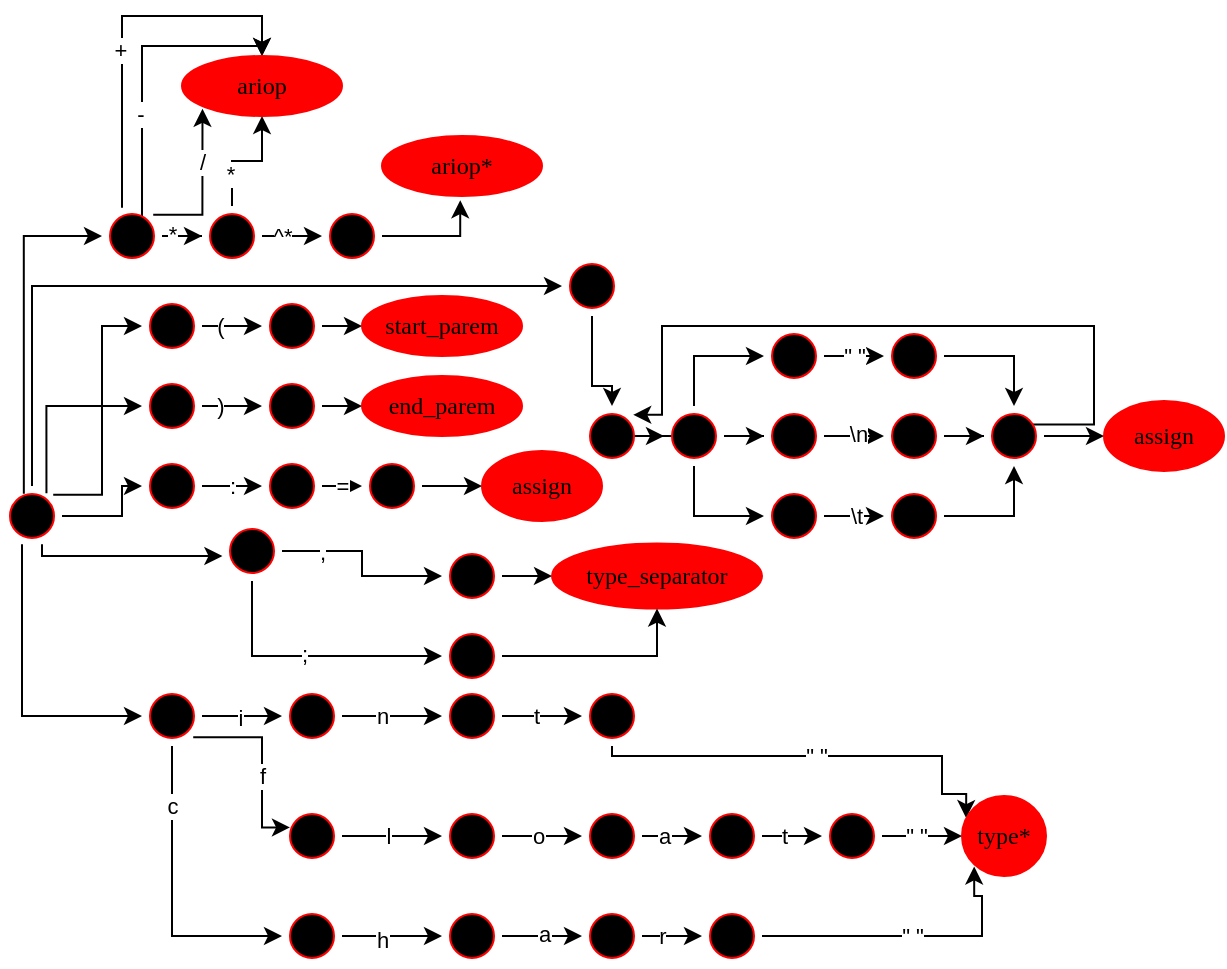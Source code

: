 <mxfile version="24.7.12" pages="6">
  <diagram name="main" id="58cdce13-f638-feb5-8d6f-7d28b1aa9fa0">
    <mxGraphModel dx="1301" dy="532" grid="1" gridSize="10" guides="1" tooltips="1" connect="1" arrows="1" fold="1" page="1" pageScale="1" pageWidth="1100" pageHeight="850" background="none" math="0" shadow="0">
      <root>
        <mxCell id="0" />
        <mxCell id="1" parent="0" />
        <mxCell id="F6sMRfChTS6cOjXqgvfc-8" style="edgeStyle=orthogonalEdgeStyle;rounded=0;orthogonalLoop=1;jettySize=auto;html=1;entryX=0.5;entryY=1;entryDx=0;entryDy=0;" edge="1" parent="1" source="382b91b5511bd0f7-1" target="F6sMRfChTS6cOjXqgvfc-1">
          <mxGeometry relative="1" as="geometry">
            <Array as="points">
              <mxPoint x="70" y="580" />
              <mxPoint x="70" y="565" />
            </Array>
          </mxGeometry>
        </mxCell>
        <mxCell id="F6sMRfChTS6cOjXqgvfc-10" value="" style="edgeStyle=orthogonalEdgeStyle;rounded=0;orthogonalLoop=1;jettySize=auto;html=1;" edge="1" parent="1" source="382b91b5511bd0f7-1" target="F6sMRfChTS6cOjXqgvfc-9">
          <mxGeometry relative="1" as="geometry">
            <Array as="points">
              <mxPoint x="30" y="600" />
            </Array>
          </mxGeometry>
        </mxCell>
        <mxCell id="F6sMRfChTS6cOjXqgvfc-31" style="edgeStyle=orthogonalEdgeStyle;rounded=0;orthogonalLoop=1;jettySize=auto;html=1;" edge="1" parent="1" source="382b91b5511bd0f7-1" target="F6sMRfChTS6cOjXqgvfc-30">
          <mxGeometry relative="1" as="geometry">
            <Array as="points">
              <mxPoint x="20" y="680" />
            </Array>
          </mxGeometry>
        </mxCell>
        <mxCell id="F6sMRfChTS6cOjXqgvfc-82" value="" style="edgeStyle=orthogonalEdgeStyle;rounded=0;orthogonalLoop=1;jettySize=auto;html=1;entryX=0.5;entryY=1;entryDx=0;entryDy=0;exitX=0.121;exitY=0.259;exitDx=0;exitDy=0;exitPerimeter=0;" edge="1" parent="1" source="382b91b5511bd0f7-1" target="F6sMRfChTS6cOjXqgvfc-81">
          <mxGeometry relative="1" as="geometry">
            <mxPoint x="40.0" y="585.0" as="sourcePoint" />
            <mxPoint x="61.193" y="534.137" as="targetPoint" />
            <Array as="points">
              <mxPoint x="32" y="525" />
            </Array>
          </mxGeometry>
        </mxCell>
        <mxCell id="F6sMRfChTS6cOjXqgvfc-106" style="edgeStyle=orthogonalEdgeStyle;rounded=0;orthogonalLoop=1;jettySize=auto;html=1;exitX=0;exitY=0;exitDx=0;exitDy=0;entryX=0.5;entryY=1;entryDx=0;entryDy=0;" edge="1" parent="1" source="382b91b5511bd0f7-1" target="F6sMRfChTS6cOjXqgvfc-95">
          <mxGeometry relative="1" as="geometry" />
        </mxCell>
        <mxCell id="F6sMRfChTS6cOjXqgvfc-107" style="edgeStyle=orthogonalEdgeStyle;rounded=0;orthogonalLoop=1;jettySize=auto;html=1;exitX=0;exitY=0.5;exitDx=0;exitDy=0;entryX=0.5;entryY=1;entryDx=0;entryDy=0;" edge="1" parent="1" source="382b91b5511bd0f7-1" target="F6sMRfChTS6cOjXqgvfc-101">
          <mxGeometry relative="1" as="geometry" />
        </mxCell>
        <mxCell id="F6sMRfChTS6cOjXqgvfc-148" style="edgeStyle=orthogonalEdgeStyle;rounded=0;orthogonalLoop=1;jettySize=auto;html=1;exitX=0.128;exitY=0.636;exitDx=0;exitDy=0;entryX=0.5;entryY=1;entryDx=0;entryDy=0;exitPerimeter=0;" edge="1" parent="1" source="382b91b5511bd0f7-1" target="F6sMRfChTS6cOjXqgvfc-147">
          <mxGeometry relative="1" as="geometry">
            <Array as="points">
              <mxPoint x="21" y="440" />
            </Array>
          </mxGeometry>
        </mxCell>
        <mxCell id="382b91b5511bd0f7-1" value="" style="ellipse;html=1;shape=startState;fillColor=#000000;strokeColor=#ff0000;rounded=1;shadow=0;comic=0;labelBackgroundColor=none;fontFamily=Verdana;fontSize=12;fontColor=#000000;align=center;direction=south;" parent="1" vertex="1">
          <mxGeometry x="10" y="565" width="30" height="30" as="geometry" />
        </mxCell>
        <mxCell id="F6sMRfChTS6cOjXqgvfc-3" value=":" style="edgeStyle=orthogonalEdgeStyle;rounded=0;orthogonalLoop=1;jettySize=auto;html=1;" edge="1" parent="1" source="F6sMRfChTS6cOjXqgvfc-1" target="F6sMRfChTS6cOjXqgvfc-2">
          <mxGeometry relative="1" as="geometry" />
        </mxCell>
        <mxCell id="F6sMRfChTS6cOjXqgvfc-1" value="" style="ellipse;html=1;shape=startState;fillColor=#000000;strokeColor=#ff0000;rounded=1;shadow=0;comic=0;labelBackgroundColor=none;fontFamily=Verdana;fontSize=12;fontColor=#000000;align=center;direction=south;" vertex="1" parent="1">
          <mxGeometry x="80" y="550" width="30" height="30" as="geometry" />
        </mxCell>
        <mxCell id="F6sMRfChTS6cOjXqgvfc-5" value="=" style="edgeStyle=orthogonalEdgeStyle;rounded=0;orthogonalLoop=1;jettySize=auto;html=1;exitX=0.5;exitY=0;exitDx=0;exitDy=0;entryX=0.5;entryY=1;entryDx=0;entryDy=0;" edge="1" parent="1" source="F6sMRfChTS6cOjXqgvfc-2" target="F6sMRfChTS6cOjXqgvfc-4">
          <mxGeometry relative="1" as="geometry">
            <mxPoint as="offset" />
          </mxGeometry>
        </mxCell>
        <mxCell id="F6sMRfChTS6cOjXqgvfc-2" value="" style="ellipse;html=1;shape=startState;fillColor=#000000;strokeColor=#ff0000;rounded=1;shadow=0;comic=0;labelBackgroundColor=none;fontFamily=Verdana;fontSize=12;fontColor=#000000;align=center;direction=south;" vertex="1" parent="1">
          <mxGeometry x="140" y="550" width="30" height="30" as="geometry" />
        </mxCell>
        <mxCell id="F6sMRfChTS6cOjXqgvfc-7" style="edgeStyle=orthogonalEdgeStyle;rounded=0;orthogonalLoop=1;jettySize=auto;html=1;" edge="1" parent="1" source="F6sMRfChTS6cOjXqgvfc-4" target="F6sMRfChTS6cOjXqgvfc-18">
          <mxGeometry relative="1" as="geometry">
            <mxPoint x="560.0" y="540" as="targetPoint" />
          </mxGeometry>
        </mxCell>
        <mxCell id="F6sMRfChTS6cOjXqgvfc-4" value="" style="ellipse;html=1;shape=startState;fillColor=#000000;strokeColor=#ff0000;rounded=1;shadow=0;comic=0;labelBackgroundColor=none;fontFamily=Verdana;fontSize=12;fontColor=#000000;align=center;direction=south;" vertex="1" parent="1">
          <mxGeometry x="190" y="550" width="30" height="30" as="geometry" />
        </mxCell>
        <mxCell id="F6sMRfChTS6cOjXqgvfc-12" value="" style="edgeStyle=orthogonalEdgeStyle;rounded=0;orthogonalLoop=1;jettySize=auto;html=1;" edge="1" parent="1" source="F6sMRfChTS6cOjXqgvfc-9" target="F6sMRfChTS6cOjXqgvfc-11">
          <mxGeometry relative="1" as="geometry" />
        </mxCell>
        <mxCell id="F6sMRfChTS6cOjXqgvfc-13" value="," style="edgeLabel;html=1;align=center;verticalAlign=middle;resizable=0;points=[];" vertex="1" connectable="0" parent="F6sMRfChTS6cOjXqgvfc-12">
          <mxGeometry x="-0.132" y="-3" relative="1" as="geometry">
            <mxPoint x="-17" as="offset" />
          </mxGeometry>
        </mxCell>
        <mxCell id="F6sMRfChTS6cOjXqgvfc-24" value="" style="edgeStyle=orthogonalEdgeStyle;rounded=0;orthogonalLoop=1;jettySize=auto;html=1;" edge="1" parent="1" source="F6sMRfChTS6cOjXqgvfc-9" target="F6sMRfChTS6cOjXqgvfc-23">
          <mxGeometry relative="1" as="geometry">
            <Array as="points">
              <mxPoint x="135" y="650" />
            </Array>
          </mxGeometry>
        </mxCell>
        <mxCell id="F6sMRfChTS6cOjXqgvfc-25" value=";" style="edgeLabel;html=1;align=center;verticalAlign=middle;resizable=0;points=[];" vertex="1" connectable="0" parent="F6sMRfChTS6cOjXqgvfc-24">
          <mxGeometry x="-0.039" y="1" relative="1" as="geometry">
            <mxPoint as="offset" />
          </mxGeometry>
        </mxCell>
        <mxCell id="F6sMRfChTS6cOjXqgvfc-9" value="" style="ellipse;html=1;shape=startState;fillColor=#000000;strokeColor=#ff0000;rounded=1;shadow=0;comic=0;labelBackgroundColor=none;fontFamily=Verdana;fontSize=12;fontColor=#000000;align=center;direction=south;" vertex="1" parent="1">
          <mxGeometry x="120" y="582.5" width="30" height="30" as="geometry" />
        </mxCell>
        <mxCell id="F6sMRfChTS6cOjXqgvfc-17" value="" style="edgeStyle=orthogonalEdgeStyle;rounded=0;orthogonalLoop=1;jettySize=auto;html=1;" edge="1" parent="1" source="F6sMRfChTS6cOjXqgvfc-11" target="F6sMRfChTS6cOjXqgvfc-16">
          <mxGeometry relative="1" as="geometry" />
        </mxCell>
        <mxCell id="F6sMRfChTS6cOjXqgvfc-11" value="" style="ellipse;html=1;shape=startState;fillColor=#000000;strokeColor=#ff0000;rounded=1;shadow=0;comic=0;labelBackgroundColor=none;fontFamily=Verdana;fontSize=12;fontColor=#000000;align=center;direction=south;" vertex="1" parent="1">
          <mxGeometry x="230" y="595" width="30" height="30" as="geometry" />
        </mxCell>
        <mxCell id="F6sMRfChTS6cOjXqgvfc-16" value="type_separator" style="ellipse;whiteSpace=wrap;html=1;fontFamily=Verdana;fillColor=#FF0000;strokeColor=#ff0000;fontColor=#000000;rounded=1;shadow=0;comic=0;labelBackgroundColor=none;" vertex="1" parent="1">
          <mxGeometry x="285" y="593.75" width="105" height="32.5" as="geometry" />
        </mxCell>
        <mxCell id="F6sMRfChTS6cOjXqgvfc-18" value="assign" style="ellipse;whiteSpace=wrap;html=1;fontFamily=Verdana;fillColor=#FF0000;strokeColor=#ff0000;fontColor=#000000;rounded=1;shadow=0;comic=0;labelBackgroundColor=none;" vertex="1" parent="1">
          <mxGeometry x="250" y="547.5" width="60" height="35" as="geometry" />
        </mxCell>
        <mxCell id="F6sMRfChTS6cOjXqgvfc-26" style="edgeStyle=orthogonalEdgeStyle;rounded=0;orthogonalLoop=1;jettySize=auto;html=1;" edge="1" parent="1" source="F6sMRfChTS6cOjXqgvfc-23" target="F6sMRfChTS6cOjXqgvfc-16">
          <mxGeometry relative="1" as="geometry" />
        </mxCell>
        <mxCell id="F6sMRfChTS6cOjXqgvfc-23" value="" style="ellipse;html=1;shape=startState;fillColor=#000000;strokeColor=#ff0000;rounded=1;shadow=0;comic=0;labelBackgroundColor=none;fontFamily=Verdana;fontSize=12;fontColor=#000000;align=center;direction=south;" vertex="1" parent="1">
          <mxGeometry x="230" y="635" width="30" height="30" as="geometry" />
        </mxCell>
        <mxCell id="F6sMRfChTS6cOjXqgvfc-33" value="" style="edgeStyle=orthogonalEdgeStyle;rounded=0;orthogonalLoop=1;jettySize=auto;html=1;" edge="1" parent="1" source="F6sMRfChTS6cOjXqgvfc-30" target="F6sMRfChTS6cOjXqgvfc-32">
          <mxGeometry relative="1" as="geometry" />
        </mxCell>
        <mxCell id="F6sMRfChTS6cOjXqgvfc-37" value="i" style="edgeLabel;html=1;align=center;verticalAlign=middle;resizable=0;points=[];" vertex="1" connectable="0" parent="F6sMRfChTS6cOjXqgvfc-33">
          <mxGeometry x="-0.071" y="-1" relative="1" as="geometry">
            <mxPoint as="offset" />
          </mxGeometry>
        </mxCell>
        <mxCell id="F6sMRfChTS6cOjXqgvfc-60" style="edgeStyle=orthogonalEdgeStyle;rounded=0;orthogonalLoop=1;jettySize=auto;html=1;exitX=1;exitY=0.5;exitDx=0;exitDy=0;entryX=0.5;entryY=1;entryDx=0;entryDy=0;" edge="1" parent="1" source="F6sMRfChTS6cOjXqgvfc-30" target="F6sMRfChTS6cOjXqgvfc-59">
          <mxGeometry relative="1" as="geometry" />
        </mxCell>
        <mxCell id="F6sMRfChTS6cOjXqgvfc-61" value="c" style="edgeLabel;html=1;align=center;verticalAlign=middle;resizable=0;points=[];" vertex="1" connectable="0" parent="F6sMRfChTS6cOjXqgvfc-60">
          <mxGeometry x="0.29" relative="1" as="geometry">
            <mxPoint x="-2" y="-65" as="offset" />
          </mxGeometry>
        </mxCell>
        <mxCell id="F6sMRfChTS6cOjXqgvfc-30" value="" style="ellipse;html=1;shape=startState;fillColor=#000000;strokeColor=#ff0000;rounded=1;shadow=0;comic=0;labelBackgroundColor=none;fontFamily=Verdana;fontSize=12;fontColor=#000000;align=center;direction=south;" vertex="1" parent="1">
          <mxGeometry x="80" y="665" width="30" height="30" as="geometry" />
        </mxCell>
        <mxCell id="F6sMRfChTS6cOjXqgvfc-35" value="" style="edgeStyle=orthogonalEdgeStyle;rounded=0;orthogonalLoop=1;jettySize=auto;html=1;" edge="1" parent="1" source="F6sMRfChTS6cOjXqgvfc-32" target="F6sMRfChTS6cOjXqgvfc-34">
          <mxGeometry relative="1" as="geometry">
            <Array as="points">
              <mxPoint x="260" y="680" />
              <mxPoint x="260" y="680" />
            </Array>
          </mxGeometry>
        </mxCell>
        <mxCell id="F6sMRfChTS6cOjXqgvfc-38" value="n" style="edgeLabel;html=1;align=center;verticalAlign=middle;resizable=0;points=[];" vertex="1" connectable="0" parent="F6sMRfChTS6cOjXqgvfc-35">
          <mxGeometry x="0.121" relative="1" as="geometry">
            <mxPoint x="-8" as="offset" />
          </mxGeometry>
        </mxCell>
        <mxCell id="F6sMRfChTS6cOjXqgvfc-32" value="" style="ellipse;html=1;shape=startState;fillColor=#000000;strokeColor=#ff0000;rounded=1;shadow=0;comic=0;labelBackgroundColor=none;fontFamily=Verdana;fontSize=12;fontColor=#000000;align=center;direction=south;" vertex="1" parent="1">
          <mxGeometry x="150" y="665" width="30" height="30" as="geometry" />
        </mxCell>
        <mxCell id="F6sMRfChTS6cOjXqgvfc-40" value="" style="edgeStyle=orthogonalEdgeStyle;rounded=0;orthogonalLoop=1;jettySize=auto;html=1;" edge="1" parent="1" source="F6sMRfChTS6cOjXqgvfc-34" target="F6sMRfChTS6cOjXqgvfc-39">
          <mxGeometry relative="1" as="geometry" />
        </mxCell>
        <mxCell id="F6sMRfChTS6cOjXqgvfc-41" value="t" style="edgeLabel;html=1;align=center;verticalAlign=middle;resizable=0;points=[];" vertex="1" connectable="0" parent="F6sMRfChTS6cOjXqgvfc-40">
          <mxGeometry x="-0.143" relative="1" as="geometry">
            <mxPoint as="offset" />
          </mxGeometry>
        </mxCell>
        <mxCell id="F6sMRfChTS6cOjXqgvfc-34" value="" style="ellipse;html=1;shape=startState;fillColor=#000000;strokeColor=#ff0000;rounded=1;shadow=0;comic=0;labelBackgroundColor=none;fontFamily=Verdana;fontSize=12;fontColor=#000000;align=center;direction=south;" vertex="1" parent="1">
          <mxGeometry x="230" y="665" width="30" height="30" as="geometry" />
        </mxCell>
        <mxCell id="F6sMRfChTS6cOjXqgvfc-76" value="&quot; &quot;" style="edgeStyle=orthogonalEdgeStyle;rounded=0;orthogonalLoop=1;jettySize=auto;html=1;entryX=0.049;entryY=0.276;entryDx=0;entryDy=0;entryPerimeter=0;exitX=1;exitY=0.5;exitDx=0;exitDy=0;" edge="1" parent="1" source="F6sMRfChTS6cOjXqgvfc-39" target="F6sMRfChTS6cOjXqgvfc-75">
          <mxGeometry relative="1" as="geometry">
            <Array as="points">
              <mxPoint x="315" y="700" />
              <mxPoint x="480" y="700" />
              <mxPoint x="480" y="719" />
            </Array>
          </mxGeometry>
        </mxCell>
        <mxCell id="F6sMRfChTS6cOjXqgvfc-39" value="" style="ellipse;html=1;shape=startState;fillColor=#000000;strokeColor=#ff0000;rounded=1;shadow=0;comic=0;labelBackgroundColor=none;fontFamily=Verdana;fontSize=12;fontColor=#000000;align=center;direction=south;" vertex="1" parent="1">
          <mxGeometry x="300" y="665" width="30" height="30" as="geometry" />
        </mxCell>
        <mxCell id="F6sMRfChTS6cOjXqgvfc-48" value="" style="edgeStyle=orthogonalEdgeStyle;rounded=0;orthogonalLoop=1;jettySize=auto;html=1;" edge="1" parent="1" source="F6sMRfChTS6cOjXqgvfc-45" target="F6sMRfChTS6cOjXqgvfc-47">
          <mxGeometry relative="1" as="geometry" />
        </mxCell>
        <mxCell id="F6sMRfChTS6cOjXqgvfc-49" value="l" style="edgeLabel;html=1;align=center;verticalAlign=middle;resizable=0;points=[];" vertex="1" connectable="0" parent="F6sMRfChTS6cOjXqgvfc-48">
          <mxGeometry x="-0.107" relative="1" as="geometry">
            <mxPoint as="offset" />
          </mxGeometry>
        </mxCell>
        <mxCell id="F6sMRfChTS6cOjXqgvfc-45" value="" style="ellipse;html=1;shape=startState;fillColor=#000000;strokeColor=#ff0000;rounded=1;shadow=0;comic=0;labelBackgroundColor=none;fontFamily=Verdana;fontSize=12;fontColor=#000000;align=center;direction=south;" vertex="1" parent="1">
          <mxGeometry x="150" y="725" width="30" height="30" as="geometry" />
        </mxCell>
        <mxCell id="F6sMRfChTS6cOjXqgvfc-46" value="f" style="edgeStyle=orthogonalEdgeStyle;rounded=0;orthogonalLoop=1;jettySize=auto;html=1;exitX=1;exitY=0;exitDx=0;exitDy=0;entryX=0.357;entryY=0.867;entryDx=0;entryDy=0;entryPerimeter=0;" edge="1" parent="1" source="F6sMRfChTS6cOjXqgvfc-30" target="F6sMRfChTS6cOjXqgvfc-45">
          <mxGeometry x="0.151" relative="1" as="geometry">
            <Array as="points">
              <mxPoint x="140" y="691" />
              <mxPoint x="140" y="736" />
            </Array>
            <mxPoint as="offset" />
          </mxGeometry>
        </mxCell>
        <mxCell id="F6sMRfChTS6cOjXqgvfc-51" value="" style="edgeStyle=orthogonalEdgeStyle;rounded=0;orthogonalLoop=1;jettySize=auto;html=1;" edge="1" parent="1" source="F6sMRfChTS6cOjXqgvfc-47" target="F6sMRfChTS6cOjXqgvfc-50">
          <mxGeometry relative="1" as="geometry" />
        </mxCell>
        <mxCell id="F6sMRfChTS6cOjXqgvfc-52" value="o" style="edgeLabel;html=1;align=center;verticalAlign=middle;resizable=0;points=[];" vertex="1" connectable="0" parent="F6sMRfChTS6cOjXqgvfc-51">
          <mxGeometry x="-0.1" relative="1" as="geometry">
            <mxPoint as="offset" />
          </mxGeometry>
        </mxCell>
        <mxCell id="F6sMRfChTS6cOjXqgvfc-47" value="" style="ellipse;html=1;shape=startState;fillColor=#000000;strokeColor=#ff0000;rounded=1;shadow=0;comic=0;labelBackgroundColor=none;fontFamily=Verdana;fontSize=12;fontColor=#000000;align=center;direction=south;" vertex="1" parent="1">
          <mxGeometry x="230" y="725" width="30" height="30" as="geometry" />
        </mxCell>
        <mxCell id="F6sMRfChTS6cOjXqgvfc-54" value="" style="edgeStyle=orthogonalEdgeStyle;rounded=0;orthogonalLoop=1;jettySize=auto;html=1;" edge="1" parent="1" source="F6sMRfChTS6cOjXqgvfc-50" target="F6sMRfChTS6cOjXqgvfc-53">
          <mxGeometry relative="1" as="geometry" />
        </mxCell>
        <mxCell id="F6sMRfChTS6cOjXqgvfc-55" value="a" style="edgeLabel;html=1;align=center;verticalAlign=middle;resizable=0;points=[];" vertex="1" connectable="0" parent="F6sMRfChTS6cOjXqgvfc-54">
          <mxGeometry x="-0.064" relative="1" as="geometry">
            <mxPoint x="-6" as="offset" />
          </mxGeometry>
        </mxCell>
        <mxCell id="F6sMRfChTS6cOjXqgvfc-50" value="" style="ellipse;html=1;shape=startState;fillColor=#000000;strokeColor=#ff0000;rounded=1;shadow=0;comic=0;labelBackgroundColor=none;fontFamily=Verdana;fontSize=12;fontColor=#000000;align=center;direction=south;" vertex="1" parent="1">
          <mxGeometry x="300" y="725" width="30" height="30" as="geometry" />
        </mxCell>
        <mxCell id="F6sMRfChTS6cOjXqgvfc-57" value="" style="edgeStyle=orthogonalEdgeStyle;rounded=0;orthogonalLoop=1;jettySize=auto;html=1;" edge="1" parent="1" source="F6sMRfChTS6cOjXqgvfc-53" target="F6sMRfChTS6cOjXqgvfc-56">
          <mxGeometry relative="1" as="geometry" />
        </mxCell>
        <mxCell id="F6sMRfChTS6cOjXqgvfc-58" value="t" style="edgeLabel;html=1;align=center;verticalAlign=middle;resizable=0;points=[];" vertex="1" connectable="0" parent="F6sMRfChTS6cOjXqgvfc-57">
          <mxGeometry x="-0.057" relative="1" as="geometry">
            <mxPoint x="-6" as="offset" />
          </mxGeometry>
        </mxCell>
        <mxCell id="F6sMRfChTS6cOjXqgvfc-53" value="" style="ellipse;html=1;shape=startState;fillColor=#000000;strokeColor=#ff0000;rounded=1;shadow=0;comic=0;labelBackgroundColor=none;fontFamily=Verdana;fontSize=12;fontColor=#000000;align=center;direction=south;" vertex="1" parent="1">
          <mxGeometry x="360" y="725" width="30" height="30" as="geometry" />
        </mxCell>
        <mxCell id="F6sMRfChTS6cOjXqgvfc-77" style="edgeStyle=orthogonalEdgeStyle;rounded=0;orthogonalLoop=1;jettySize=auto;html=1;entryX=0;entryY=0.5;entryDx=0;entryDy=0;" edge="1" parent="1" source="F6sMRfChTS6cOjXqgvfc-56" target="F6sMRfChTS6cOjXqgvfc-75">
          <mxGeometry relative="1" as="geometry" />
        </mxCell>
        <mxCell id="F6sMRfChTS6cOjXqgvfc-78" value="&quot; &quot;" style="edgeLabel;html=1;align=center;verticalAlign=middle;resizable=0;points=[];" vertex="1" connectable="0" parent="F6sMRfChTS6cOjXqgvfc-77">
          <mxGeometry x="-0.152" relative="1" as="geometry">
            <mxPoint as="offset" />
          </mxGeometry>
        </mxCell>
        <mxCell id="F6sMRfChTS6cOjXqgvfc-56" value="" style="ellipse;html=1;shape=startState;fillColor=#000000;strokeColor=#ff0000;rounded=1;shadow=0;comic=0;labelBackgroundColor=none;fontFamily=Verdana;fontSize=12;fontColor=#000000;align=center;direction=south;" vertex="1" parent="1">
          <mxGeometry x="420" y="725" width="30" height="30" as="geometry" />
        </mxCell>
        <mxCell id="F6sMRfChTS6cOjXqgvfc-65" style="edgeStyle=orthogonalEdgeStyle;rounded=0;orthogonalLoop=1;jettySize=auto;html=1;" edge="1" parent="1" source="F6sMRfChTS6cOjXqgvfc-59" target="F6sMRfChTS6cOjXqgvfc-64">
          <mxGeometry relative="1" as="geometry" />
        </mxCell>
        <mxCell id="F6sMRfChTS6cOjXqgvfc-66" value="h" style="edgeLabel;html=1;align=center;verticalAlign=middle;resizable=0;points=[];" vertex="1" connectable="0" parent="F6sMRfChTS6cOjXqgvfc-65">
          <mxGeometry x="-0.207" y="-2" relative="1" as="geometry">
            <mxPoint as="offset" />
          </mxGeometry>
        </mxCell>
        <mxCell id="F6sMRfChTS6cOjXqgvfc-59" value="" style="ellipse;html=1;shape=startState;fillColor=#000000;strokeColor=#ff0000;rounded=1;shadow=0;comic=0;labelBackgroundColor=none;fontFamily=Verdana;fontSize=12;fontColor=#000000;align=center;direction=south;" vertex="1" parent="1">
          <mxGeometry x="150" y="775" width="30" height="30" as="geometry" />
        </mxCell>
        <mxCell id="F6sMRfChTS6cOjXqgvfc-69" style="edgeStyle=orthogonalEdgeStyle;rounded=0;orthogonalLoop=1;jettySize=auto;html=1;" edge="1" parent="1" source="F6sMRfChTS6cOjXqgvfc-64" target="F6sMRfChTS6cOjXqgvfc-68">
          <mxGeometry relative="1" as="geometry" />
        </mxCell>
        <mxCell id="F6sMRfChTS6cOjXqgvfc-70" value="a" style="edgeLabel;html=1;align=center;verticalAlign=middle;resizable=0;points=[];" vertex="1" connectable="0" parent="F6sMRfChTS6cOjXqgvfc-69">
          <mxGeometry x="0.043" y="1" relative="1" as="geometry">
            <mxPoint as="offset" />
          </mxGeometry>
        </mxCell>
        <mxCell id="F6sMRfChTS6cOjXqgvfc-64" value="" style="ellipse;html=1;shape=startState;fillColor=#000000;strokeColor=#ff0000;rounded=1;shadow=0;comic=0;labelBackgroundColor=none;fontFamily=Verdana;fontSize=12;fontColor=#000000;align=center;direction=south;" vertex="1" parent="1">
          <mxGeometry x="230" y="775" width="30" height="30" as="geometry" />
        </mxCell>
        <mxCell id="F6sMRfChTS6cOjXqgvfc-72" value="r" style="edgeStyle=orthogonalEdgeStyle;rounded=0;orthogonalLoop=1;jettySize=auto;html=1;" edge="1" parent="1" source="F6sMRfChTS6cOjXqgvfc-68" target="F6sMRfChTS6cOjXqgvfc-71">
          <mxGeometry x="0.2" relative="1" as="geometry">
            <mxPoint as="offset" />
          </mxGeometry>
        </mxCell>
        <mxCell id="F6sMRfChTS6cOjXqgvfc-68" value="" style="ellipse;html=1;shape=startState;fillColor=#000000;strokeColor=#ff0000;rounded=1;shadow=0;comic=0;labelBackgroundColor=none;fontFamily=Verdana;fontSize=12;fontColor=#000000;align=center;direction=south;" vertex="1" parent="1">
          <mxGeometry x="300" y="775" width="30" height="30" as="geometry" />
        </mxCell>
        <mxCell id="F6sMRfChTS6cOjXqgvfc-71" value="" style="ellipse;html=1;shape=startState;fillColor=#000000;strokeColor=#ff0000;rounded=1;shadow=0;comic=0;labelBackgroundColor=none;fontFamily=Verdana;fontSize=12;fontColor=#000000;align=center;direction=south;" vertex="1" parent="1">
          <mxGeometry x="360" y="775" width="30" height="30" as="geometry" />
        </mxCell>
        <mxCell id="F6sMRfChTS6cOjXqgvfc-75" value="type*" style="ellipse;whiteSpace=wrap;html=1;fontFamily=Verdana;fillColor=#FF0000;strokeColor=#ff0000;fontColor=#000000;rounded=1;shadow=0;comic=0;labelBackgroundColor=none;" vertex="1" parent="1">
          <mxGeometry x="490" y="720" width="42" height="40" as="geometry" />
        </mxCell>
        <mxCell id="F6sMRfChTS6cOjXqgvfc-79" value="&quot; &quot;" style="edgeStyle=orthogonalEdgeStyle;rounded=0;orthogonalLoop=1;jettySize=auto;html=1;entryX=0.145;entryY=0.881;entryDx=0;entryDy=0;entryPerimeter=0;" edge="1" parent="1" source="F6sMRfChTS6cOjXqgvfc-71" target="F6sMRfChTS6cOjXqgvfc-75">
          <mxGeometry relative="1" as="geometry">
            <Array as="points">
              <mxPoint x="500" y="790" />
              <mxPoint x="500" y="770" />
            </Array>
          </mxGeometry>
        </mxCell>
        <mxCell id="F6sMRfChTS6cOjXqgvfc-87" value="" style="edgeStyle=orthogonalEdgeStyle;rounded=0;orthogonalLoop=1;jettySize=auto;html=1;" edge="1" parent="1" source="F6sMRfChTS6cOjXqgvfc-81" target="F6sMRfChTS6cOjXqgvfc-84">
          <mxGeometry relative="1" as="geometry" />
        </mxCell>
        <mxCell id="F6sMRfChTS6cOjXqgvfc-88" value=")" style="edgeLabel;html=1;align=center;verticalAlign=middle;resizable=0;points=[];" vertex="1" connectable="0" parent="F6sMRfChTS6cOjXqgvfc-87">
          <mxGeometry x="-0.653" relative="1" as="geometry">
            <mxPoint as="offset" />
          </mxGeometry>
        </mxCell>
        <mxCell id="F6sMRfChTS6cOjXqgvfc-81" value="" style="ellipse;html=1;shape=startState;fillColor=#000000;strokeColor=#ff0000;rounded=1;shadow=0;comic=0;labelBackgroundColor=none;fontFamily=Verdana;fontSize=12;fontColor=#000000;align=center;direction=south;" vertex="1" parent="1">
          <mxGeometry x="80" y="510" width="30" height="30" as="geometry" />
        </mxCell>
        <mxCell id="F6sMRfChTS6cOjXqgvfc-92" style="edgeStyle=orthogonalEdgeStyle;rounded=0;orthogonalLoop=1;jettySize=auto;html=1;exitX=0.5;exitY=0;exitDx=0;exitDy=0;entryX=0;entryY=0.5;entryDx=0;entryDy=0;" edge="1" parent="1" source="F6sMRfChTS6cOjXqgvfc-84" target="F6sMRfChTS6cOjXqgvfc-89">
          <mxGeometry relative="1" as="geometry" />
        </mxCell>
        <mxCell id="F6sMRfChTS6cOjXqgvfc-84" value="" style="ellipse;html=1;shape=startState;fillColor=#000000;strokeColor=#ff0000;rounded=1;shadow=0;comic=0;labelBackgroundColor=none;fontFamily=Verdana;fontSize=12;fontColor=#000000;align=center;direction=south;" vertex="1" parent="1">
          <mxGeometry x="140" y="510" width="30" height="30" as="geometry" />
        </mxCell>
        <mxCell id="F6sMRfChTS6cOjXqgvfc-89" value="end_parem" style="ellipse;whiteSpace=wrap;html=1;fontFamily=Verdana;fillColor=#FF0000;strokeColor=#ff0000;fontColor=#000000;rounded=1;shadow=0;comic=0;labelBackgroundColor=none;" vertex="1" parent="1">
          <mxGeometry x="190" y="510" width="80" height="30" as="geometry" />
        </mxCell>
        <mxCell id="F6sMRfChTS6cOjXqgvfc-93" value="" style="edgeStyle=orthogonalEdgeStyle;rounded=0;orthogonalLoop=1;jettySize=auto;html=1;" edge="1" source="F6sMRfChTS6cOjXqgvfc-95" target="F6sMRfChTS6cOjXqgvfc-97" parent="1">
          <mxGeometry relative="1" as="geometry" />
        </mxCell>
        <mxCell id="F6sMRfChTS6cOjXqgvfc-94" value="(" style="edgeLabel;html=1;align=center;verticalAlign=middle;resizable=0;points=[];" vertex="1" connectable="0" parent="F6sMRfChTS6cOjXqgvfc-93">
          <mxGeometry x="-0.653" relative="1" as="geometry">
            <mxPoint as="offset" />
          </mxGeometry>
        </mxCell>
        <mxCell id="F6sMRfChTS6cOjXqgvfc-95" value="" style="ellipse;html=1;shape=startState;fillColor=#000000;strokeColor=#ff0000;rounded=1;shadow=0;comic=0;labelBackgroundColor=none;fontFamily=Verdana;fontSize=12;fontColor=#000000;align=center;direction=south;" vertex="1" parent="1">
          <mxGeometry x="80" y="470" width="30" height="30" as="geometry" />
        </mxCell>
        <mxCell id="F6sMRfChTS6cOjXqgvfc-96" style="edgeStyle=orthogonalEdgeStyle;rounded=0;orthogonalLoop=1;jettySize=auto;html=1;exitX=0.5;exitY=0;exitDx=0;exitDy=0;entryX=0;entryY=0.5;entryDx=0;entryDy=0;" edge="1" source="F6sMRfChTS6cOjXqgvfc-97" target="F6sMRfChTS6cOjXqgvfc-98" parent="1">
          <mxGeometry relative="1" as="geometry" />
        </mxCell>
        <mxCell id="F6sMRfChTS6cOjXqgvfc-97" value="" style="ellipse;html=1;shape=startState;fillColor=#000000;strokeColor=#ff0000;rounded=1;shadow=0;comic=0;labelBackgroundColor=none;fontFamily=Verdana;fontSize=12;fontColor=#000000;align=center;direction=south;" vertex="1" parent="1">
          <mxGeometry x="140" y="470" width="30" height="30" as="geometry" />
        </mxCell>
        <mxCell id="F6sMRfChTS6cOjXqgvfc-98" value="start_parem" style="ellipse;whiteSpace=wrap;html=1;fontFamily=Verdana;fillColor=#FF0000;strokeColor=#ff0000;fontColor=#000000;rounded=1;shadow=0;comic=0;labelBackgroundColor=none;" vertex="1" parent="1">
          <mxGeometry x="190" y="470" width="80" height="30" as="geometry" />
        </mxCell>
        <mxCell id="F6sMRfChTS6cOjXqgvfc-110" value="" style="edgeStyle=orthogonalEdgeStyle;rounded=0;orthogonalLoop=1;jettySize=auto;html=1;entryX=0;entryY=0.5;entryDx=0;entryDy=0;" edge="1" parent="1" source="F6sMRfChTS6cOjXqgvfc-101" target="F6sMRfChTS6cOjXqgvfc-109">
          <mxGeometry relative="1" as="geometry">
            <Array as="points">
              <mxPoint x="305" y="515" />
              <mxPoint x="315" y="515" />
            </Array>
          </mxGeometry>
        </mxCell>
        <mxCell id="F6sMRfChTS6cOjXqgvfc-101" value="" style="ellipse;html=1;shape=startState;fillColor=#000000;strokeColor=#ff0000;rounded=1;shadow=0;comic=0;labelBackgroundColor=none;fontFamily=Verdana;fontSize=12;fontColor=#000000;align=center;direction=south;" vertex="1" parent="1">
          <mxGeometry x="290" y="450" width="30" height="30" as="geometry" />
        </mxCell>
        <mxCell id="F6sMRfChTS6cOjXqgvfc-116" value="" style="edgeStyle=orthogonalEdgeStyle;rounded=0;orthogonalLoop=1;jettySize=auto;html=1;" edge="1" parent="1" source="F6sMRfChTS6cOjXqgvfc-109" target="F6sMRfChTS6cOjXqgvfc-115">
          <mxGeometry relative="1" as="geometry" />
        </mxCell>
        <mxCell id="F6sMRfChTS6cOjXqgvfc-109" value="" style="ellipse;html=1;shape=startState;fillColor=#000000;strokeColor=#ff0000;rounded=1;shadow=0;comic=0;labelBackgroundColor=none;fontFamily=Verdana;fontSize=12;fontColor=#000000;align=center;direction=south;" vertex="1" parent="1">
          <mxGeometry x="300" y="525" width="30" height="30" as="geometry" />
        </mxCell>
        <mxCell id="F6sMRfChTS6cOjXqgvfc-121" style="edgeStyle=orthogonalEdgeStyle;rounded=0;orthogonalLoop=1;jettySize=auto;html=1;exitX=0;exitY=0.5;exitDx=0;exitDy=0;entryX=0.5;entryY=1;entryDx=0;entryDy=0;" edge="1" parent="1" source="F6sMRfChTS6cOjXqgvfc-115" target="F6sMRfChTS6cOjXqgvfc-117">
          <mxGeometry relative="1" as="geometry" />
        </mxCell>
        <mxCell id="F6sMRfChTS6cOjXqgvfc-128" style="edgeStyle=orthogonalEdgeStyle;rounded=0;orthogonalLoop=1;jettySize=auto;html=1;" edge="1" parent="1" source="F6sMRfChTS6cOjXqgvfc-115" target="F6sMRfChTS6cOjXqgvfc-118">
          <mxGeometry relative="1" as="geometry" />
        </mxCell>
        <mxCell id="F6sMRfChTS6cOjXqgvfc-130" style="edgeStyle=orthogonalEdgeStyle;rounded=0;orthogonalLoop=1;jettySize=auto;html=1;entryX=0.5;entryY=1;entryDx=0;entryDy=0;" edge="1" parent="1" source="F6sMRfChTS6cOjXqgvfc-115" target="F6sMRfChTS6cOjXqgvfc-119">
          <mxGeometry relative="1" as="geometry">
            <Array as="points">
              <mxPoint x="356" y="580" />
            </Array>
          </mxGeometry>
        </mxCell>
        <mxCell id="F6sMRfChTS6cOjXqgvfc-115" value="" style="ellipse;html=1;shape=startState;fillColor=#000000;strokeColor=#ff0000;rounded=1;shadow=0;comic=0;labelBackgroundColor=none;fontFamily=Verdana;fontSize=12;fontColor=#000000;align=center;direction=south;" vertex="1" parent="1">
          <mxGeometry x="341" y="525" width="30" height="30" as="geometry" />
        </mxCell>
        <mxCell id="F6sMRfChTS6cOjXqgvfc-135" value="&quot; &quot;" style="edgeStyle=orthogonalEdgeStyle;rounded=0;orthogonalLoop=1;jettySize=auto;html=1;" edge="1" parent="1" source="F6sMRfChTS6cOjXqgvfc-117" target="F6sMRfChTS6cOjXqgvfc-131">
          <mxGeometry relative="1" as="geometry" />
        </mxCell>
        <mxCell id="F6sMRfChTS6cOjXqgvfc-117" value="" style="ellipse;html=1;shape=startState;fillColor=#000000;strokeColor=#ff0000;rounded=1;shadow=0;comic=0;labelBackgroundColor=none;fontFamily=Verdana;fontSize=12;fontColor=#000000;align=center;direction=south;" vertex="1" parent="1">
          <mxGeometry x="391" y="485" width="30" height="30" as="geometry" />
        </mxCell>
        <mxCell id="F6sMRfChTS6cOjXqgvfc-136" style="edgeStyle=orthogonalEdgeStyle;rounded=0;orthogonalLoop=1;jettySize=auto;html=1;" edge="1" parent="1" source="F6sMRfChTS6cOjXqgvfc-118" target="F6sMRfChTS6cOjXqgvfc-132">
          <mxGeometry relative="1" as="geometry" />
        </mxCell>
        <mxCell id="F6sMRfChTS6cOjXqgvfc-137" value="\n" style="edgeLabel;html=1;align=center;verticalAlign=middle;resizable=0;points=[];" vertex="1" connectable="0" parent="F6sMRfChTS6cOjXqgvfc-136">
          <mxGeometry x="0.45" y="1" relative="1" as="geometry">
            <mxPoint as="offset" />
          </mxGeometry>
        </mxCell>
        <mxCell id="F6sMRfChTS6cOjXqgvfc-118" value="" style="ellipse;html=1;shape=startState;fillColor=#000000;strokeColor=#ff0000;rounded=1;shadow=0;comic=0;labelBackgroundColor=none;fontFamily=Verdana;fontSize=12;fontColor=#000000;align=center;direction=south;" vertex="1" parent="1">
          <mxGeometry x="391" y="525" width="30" height="30" as="geometry" />
        </mxCell>
        <mxCell id="F6sMRfChTS6cOjXqgvfc-138" style="edgeStyle=orthogonalEdgeStyle;rounded=0;orthogonalLoop=1;jettySize=auto;html=1;" edge="1" parent="1" source="F6sMRfChTS6cOjXqgvfc-119" target="F6sMRfChTS6cOjXqgvfc-133">
          <mxGeometry relative="1" as="geometry" />
        </mxCell>
        <mxCell id="F6sMRfChTS6cOjXqgvfc-139" value="\t" style="edgeLabel;html=1;align=center;verticalAlign=middle;resizable=0;points=[];" vertex="1" connectable="0" parent="F6sMRfChTS6cOjXqgvfc-138">
          <mxGeometry x="0.43" relative="1" as="geometry">
            <mxPoint as="offset" />
          </mxGeometry>
        </mxCell>
        <mxCell id="F6sMRfChTS6cOjXqgvfc-119" value="" style="ellipse;html=1;shape=startState;fillColor=#000000;strokeColor=#ff0000;rounded=1;shadow=0;comic=0;labelBackgroundColor=none;fontFamily=Verdana;fontSize=12;fontColor=#000000;align=center;direction=south;" vertex="1" parent="1">
          <mxGeometry x="391" y="565" width="30" height="30" as="geometry" />
        </mxCell>
        <mxCell id="F6sMRfChTS6cOjXqgvfc-141" style="edgeStyle=orthogonalEdgeStyle;rounded=0;orthogonalLoop=1;jettySize=auto;html=1;" edge="1" parent="1" source="F6sMRfChTS6cOjXqgvfc-131" target="F6sMRfChTS6cOjXqgvfc-140">
          <mxGeometry relative="1" as="geometry" />
        </mxCell>
        <mxCell id="F6sMRfChTS6cOjXqgvfc-131" value="" style="ellipse;html=1;shape=startState;fillColor=#000000;strokeColor=#ff0000;rounded=1;shadow=0;comic=0;labelBackgroundColor=none;fontFamily=Verdana;fontSize=12;fontColor=#000000;align=center;direction=south;" vertex="1" parent="1">
          <mxGeometry x="451" y="485" width="30" height="30" as="geometry" />
        </mxCell>
        <mxCell id="F6sMRfChTS6cOjXqgvfc-142" style="edgeStyle=orthogonalEdgeStyle;rounded=0;orthogonalLoop=1;jettySize=auto;html=1;exitX=0.5;exitY=0;exitDx=0;exitDy=0;" edge="1" parent="1" source="F6sMRfChTS6cOjXqgvfc-132" target="F6sMRfChTS6cOjXqgvfc-140">
          <mxGeometry relative="1" as="geometry" />
        </mxCell>
        <mxCell id="F6sMRfChTS6cOjXqgvfc-132" value="" style="ellipse;html=1;shape=startState;fillColor=#000000;strokeColor=#ff0000;rounded=1;shadow=0;comic=0;labelBackgroundColor=none;fontFamily=Verdana;fontSize=12;fontColor=#000000;align=center;direction=south;" vertex="1" parent="1">
          <mxGeometry x="451" y="525" width="30" height="30" as="geometry" />
        </mxCell>
        <mxCell id="F6sMRfChTS6cOjXqgvfc-143" style="edgeStyle=orthogonalEdgeStyle;rounded=0;orthogonalLoop=1;jettySize=auto;html=1;" edge="1" parent="1" source="F6sMRfChTS6cOjXqgvfc-133" target="F6sMRfChTS6cOjXqgvfc-140">
          <mxGeometry relative="1" as="geometry" />
        </mxCell>
        <mxCell id="F6sMRfChTS6cOjXqgvfc-133" value="" style="ellipse;html=1;shape=startState;fillColor=#000000;strokeColor=#ff0000;rounded=1;shadow=0;comic=0;labelBackgroundColor=none;fontFamily=Verdana;fontSize=12;fontColor=#000000;align=center;direction=south;" vertex="1" parent="1">
          <mxGeometry x="451" y="565" width="30" height="30" as="geometry" />
        </mxCell>
        <mxCell id="F6sMRfChTS6cOjXqgvfc-144" style="edgeStyle=orthogonalEdgeStyle;rounded=0;orthogonalLoop=1;jettySize=auto;html=1;exitX=0.31;exitY=0.305;exitDx=0;exitDy=0;exitPerimeter=0;entryX=0;entryY=0;entryDx=0;entryDy=0;" edge="1" parent="1" source="F6sMRfChTS6cOjXqgvfc-140" target="F6sMRfChTS6cOjXqgvfc-109">
          <mxGeometry relative="1" as="geometry">
            <Array as="points">
              <mxPoint x="556" y="534" />
              <mxPoint x="556" y="485" />
              <mxPoint x="340" y="485" />
              <mxPoint x="340" y="529" />
            </Array>
          </mxGeometry>
        </mxCell>
        <mxCell id="F6sMRfChTS6cOjXqgvfc-146" style="edgeStyle=orthogonalEdgeStyle;rounded=0;orthogonalLoop=1;jettySize=auto;html=1;exitX=0.5;exitY=0;exitDx=0;exitDy=0;" edge="1" parent="1" source="F6sMRfChTS6cOjXqgvfc-140" target="F6sMRfChTS6cOjXqgvfc-145">
          <mxGeometry relative="1" as="geometry" />
        </mxCell>
        <mxCell id="F6sMRfChTS6cOjXqgvfc-140" value="" style="ellipse;html=1;shape=startState;fillColor=#000000;strokeColor=#ff0000;rounded=1;shadow=0;comic=0;labelBackgroundColor=none;fontFamily=Verdana;fontSize=12;fontColor=#000000;align=center;direction=south;" vertex="1" parent="1">
          <mxGeometry x="501" y="525" width="30" height="30" as="geometry" />
        </mxCell>
        <mxCell id="F6sMRfChTS6cOjXqgvfc-145" value="assign" style="ellipse;whiteSpace=wrap;html=1;fontFamily=Verdana;fillColor=#FF0000;strokeColor=#ff0000;fontColor=#000000;rounded=1;shadow=0;comic=0;labelBackgroundColor=none;" vertex="1" parent="1">
          <mxGeometry x="561" y="522.5" width="60" height="35" as="geometry" />
        </mxCell>
        <mxCell id="F6sMRfChTS6cOjXqgvfc-150" style="edgeStyle=orthogonalEdgeStyle;rounded=0;orthogonalLoop=1;jettySize=auto;html=1;" edge="1" parent="1" source="F6sMRfChTS6cOjXqgvfc-147" target="F6sMRfChTS6cOjXqgvfc-149">
          <mxGeometry relative="1" as="geometry" />
        </mxCell>
        <mxCell id="F6sMRfChTS6cOjXqgvfc-151" value="*" style="edgeLabel;html=1;align=center;verticalAlign=middle;resizable=0;points=[];" vertex="1" connectable="0" parent="F6sMRfChTS6cOjXqgvfc-150">
          <mxGeometry x="0.506" y="1" relative="1" as="geometry">
            <mxPoint as="offset" />
          </mxGeometry>
        </mxCell>
        <mxCell id="F6sMRfChTS6cOjXqgvfc-165" style="edgeStyle=orthogonalEdgeStyle;rounded=0;orthogonalLoop=1;jettySize=auto;html=1;" edge="1" parent="1" source="F6sMRfChTS6cOjXqgvfc-147" target="F6sMRfChTS6cOjXqgvfc-170">
          <mxGeometry relative="1" as="geometry">
            <mxPoint x="80.858" y="320" as="targetPoint" />
            <Array as="points">
              <mxPoint x="70" y="330" />
              <mxPoint x="140" y="330" />
            </Array>
          </mxGeometry>
        </mxCell>
        <mxCell id="F6sMRfChTS6cOjXqgvfc-167" value="+" style="edgeLabel;html=1;align=center;verticalAlign=middle;resizable=0;points=[];" vertex="1" connectable="0" parent="F6sMRfChTS6cOjXqgvfc-165">
          <mxGeometry x="-0.15" y="1" relative="1" as="geometry">
            <mxPoint as="offset" />
          </mxGeometry>
        </mxCell>
        <mxCell id="F6sMRfChTS6cOjXqgvfc-168" style="edgeStyle=orthogonalEdgeStyle;rounded=0;orthogonalLoop=1;jettySize=auto;html=1;exitX=0.167;exitY=0.333;exitDx=0;exitDy=0;exitPerimeter=0;" edge="1" parent="1" source="F6sMRfChTS6cOjXqgvfc-147" target="F6sMRfChTS6cOjXqgvfc-170">
          <mxGeometry relative="1" as="geometry">
            <mxPoint x="86" y="429" as="sourcePoint" />
            <mxPoint x="100" y="345" as="targetPoint" />
            <Array as="points">
              <mxPoint x="80" y="345" />
              <mxPoint x="140" y="345" />
            </Array>
          </mxGeometry>
        </mxCell>
        <mxCell id="F6sMRfChTS6cOjXqgvfc-169" value="-" style="edgeLabel;html=1;align=center;verticalAlign=middle;resizable=0;points=[];" vertex="1" connectable="0" parent="F6sMRfChTS6cOjXqgvfc-168">
          <mxGeometry x="-0.321" y="1" relative="1" as="geometry">
            <mxPoint as="offset" />
          </mxGeometry>
        </mxCell>
        <mxCell id="F6sMRfChTS6cOjXqgvfc-147" value="" style="ellipse;html=1;shape=startState;fillColor=#000000;strokeColor=#ff0000;rounded=1;shadow=0;comic=0;labelBackgroundColor=none;fontFamily=Verdana;fontSize=12;fontColor=#000000;align=center;direction=south;" vertex="1" parent="1">
          <mxGeometry x="60" y="425" width="30" height="30" as="geometry" />
        </mxCell>
        <mxCell id="F6sMRfChTS6cOjXqgvfc-154" style="edgeStyle=orthogonalEdgeStyle;rounded=0;orthogonalLoop=1;jettySize=auto;html=1;" edge="1" parent="1" source="F6sMRfChTS6cOjXqgvfc-149" target="F6sMRfChTS6cOjXqgvfc-152">
          <mxGeometry relative="1" as="geometry" />
        </mxCell>
        <mxCell id="F6sMRfChTS6cOjXqgvfc-155" value="^*" style="edgeLabel;html=1;align=center;verticalAlign=middle;resizable=0;points=[];" vertex="1" connectable="0" parent="F6sMRfChTS6cOjXqgvfc-154">
          <mxGeometry x="0.567" y="-1" relative="1" as="geometry">
            <mxPoint x="-9" y="-1" as="offset" />
          </mxGeometry>
        </mxCell>
        <mxCell id="F6sMRfChTS6cOjXqgvfc-159" style="edgeStyle=orthogonalEdgeStyle;rounded=0;orthogonalLoop=1;jettySize=auto;html=1;" edge="1" parent="1" source="F6sMRfChTS6cOjXqgvfc-149" target="F6sMRfChTS6cOjXqgvfc-170">
          <mxGeometry relative="1" as="geometry">
            <mxPoint x="125" y="390" as="targetPoint" />
          </mxGeometry>
        </mxCell>
        <mxCell id="F6sMRfChTS6cOjXqgvfc-160" value="*" style="edgeLabel;html=1;align=center;verticalAlign=middle;resizable=0;points=[];" vertex="1" connectable="0" parent="F6sMRfChTS6cOjXqgvfc-159">
          <mxGeometry x="-0.468" y="1" relative="1" as="geometry">
            <mxPoint as="offset" />
          </mxGeometry>
        </mxCell>
        <mxCell id="F6sMRfChTS6cOjXqgvfc-149" value="" style="ellipse;html=1;shape=startState;fillColor=#000000;strokeColor=#ff0000;rounded=1;shadow=0;comic=0;labelBackgroundColor=none;fontFamily=Verdana;fontSize=12;fontColor=#000000;align=center;direction=south;" vertex="1" parent="1">
          <mxGeometry x="110" y="425" width="30" height="30" as="geometry" />
        </mxCell>
        <mxCell id="F6sMRfChTS6cOjXqgvfc-152" value="" style="ellipse;html=1;shape=startState;fillColor=#000000;strokeColor=#ff0000;rounded=1;shadow=0;comic=0;labelBackgroundColor=none;fontFamily=Verdana;fontSize=12;fontColor=#000000;align=center;direction=south;" vertex="1" parent="1">
          <mxGeometry x="170" y="425" width="30" height="30" as="geometry" />
        </mxCell>
        <mxCell id="F6sMRfChTS6cOjXqgvfc-161" value="ariop*" style="ellipse;whiteSpace=wrap;html=1;fontFamily=Verdana;fillColor=#FF0000;strokeColor=#ff0000;fontColor=#000000;rounded=1;shadow=0;comic=0;labelBackgroundColor=none;" vertex="1" parent="1">
          <mxGeometry x="200" y="390" width="80" height="30" as="geometry" />
        </mxCell>
        <mxCell id="F6sMRfChTS6cOjXqgvfc-162" style="edgeStyle=orthogonalEdgeStyle;rounded=0;orthogonalLoop=1;jettySize=auto;html=1;entryX=0.489;entryY=1.07;entryDx=0;entryDy=0;entryPerimeter=0;" edge="1" parent="1" source="F6sMRfChTS6cOjXqgvfc-152" target="F6sMRfChTS6cOjXqgvfc-161">
          <mxGeometry relative="1" as="geometry">
            <Array as="points">
              <mxPoint x="239" y="440" />
            </Array>
          </mxGeometry>
        </mxCell>
        <mxCell id="F6sMRfChTS6cOjXqgvfc-170" value="ariop" style="ellipse;whiteSpace=wrap;html=1;fontFamily=Verdana;fillColor=#FF0000;strokeColor=#ff0000;fontColor=#000000;rounded=1;shadow=0;comic=0;labelBackgroundColor=none;" vertex="1" parent="1">
          <mxGeometry x="100" y="350" width="80" height="30" as="geometry" />
        </mxCell>
        <mxCell id="F6sMRfChTS6cOjXqgvfc-171" style="edgeStyle=orthogonalEdgeStyle;rounded=0;orthogonalLoop=1;jettySize=auto;html=1;exitX=0;exitY=0;exitDx=0;exitDy=0;entryX=0.128;entryY=0.88;entryDx=0;entryDy=0;entryPerimeter=0;" edge="1" parent="1" source="F6sMRfChTS6cOjXqgvfc-147" target="F6sMRfChTS6cOjXqgvfc-170">
          <mxGeometry relative="1" as="geometry" />
        </mxCell>
        <mxCell id="F6sMRfChTS6cOjXqgvfc-172" value="/" style="edgeLabel;html=1;align=center;verticalAlign=middle;resizable=0;points=[];" vertex="1" connectable="0" parent="F6sMRfChTS6cOjXqgvfc-171">
          <mxGeometry x="0.33" relative="1" as="geometry">
            <mxPoint as="offset" />
          </mxGeometry>
        </mxCell>
      </root>
    </mxGraphModel>
  </diagram>
  <diagram id="e0ItNXEWZcbG9fIr2J_G" name="per_token">
    <mxGraphModel dx="474" dy="532" grid="1" gridSize="10" guides="1" tooltips="1" connect="1" arrows="1" fold="1" page="1" pageScale="1" pageWidth="827" pageHeight="1169" math="0" shadow="0">
      <root>
        <mxCell id="0" />
        <mxCell id="1" parent="0" />
        <mxCell id="sMev2Aqkonh-l7b4spmy-3" value="keyword / blocks" style="swimlane;horizontal=0;whiteSpace=wrap;html=1;" vertex="1" parent="1">
          <mxGeometry x="840" y="20" width="710" height="540" as="geometry" />
        </mxCell>
        <mxCell id="sMev2Aqkonh-l7b4spmy-139" style="rounded=0;orthogonalLoop=1;jettySize=auto;html=1;exitX=0;exitY=1;exitDx=0;exitDy=0;" edge="1" parent="sMev2Aqkonh-l7b4spmy-3" source="sMev2Aqkonh-l7b4spmy-4" target="sMev2Aqkonh-l7b4spmy-128">
          <mxGeometry relative="1" as="geometry" />
        </mxCell>
        <mxCell id="sMev2Aqkonh-l7b4spmy-140" value="u" style="edgeLabel;html=1;align=center;verticalAlign=middle;resizable=0;points=[];" vertex="1" connectable="0" parent="sMev2Aqkonh-l7b4spmy-139">
          <mxGeometry x="-0.108" y="2" relative="1" as="geometry">
            <mxPoint as="offset" />
          </mxGeometry>
        </mxCell>
        <mxCell id="sMev2Aqkonh-l7b4spmy-491" value="s" style="edgeStyle=none;rounded=0;orthogonalLoop=1;jettySize=auto;html=1;exitX=1;exitY=1;exitDx=0;exitDy=0;entryX=0;entryY=1;entryDx=0;entryDy=0;" edge="1" parent="sMev2Aqkonh-l7b4spmy-3" source="sMev2Aqkonh-l7b4spmy-4" target="sMev2Aqkonh-l7b4spmy-490">
          <mxGeometry relative="1" as="geometry" />
        </mxCell>
        <mxCell id="sMev2Aqkonh-l7b4spmy-4" value="" style="ellipse;html=1;shape=startState;fillColor=#000000;strokeColor=#ff0000;rounded=1;shadow=0;comic=0;labelBackgroundColor=none;fontFamily=Verdana;fontSize=12;fontColor=#000000;align=center;direction=south;" vertex="1" parent="sMev2Aqkonh-l7b4spmy-3">
          <mxGeometry x="50" y="242.5" width="30" height="30" as="geometry" />
        </mxCell>
        <mxCell id="sMev2Aqkonh-l7b4spmy-5" value="l" style="rounded=0;orthogonalLoop=1;jettySize=auto;html=1;exitX=0.5;exitY=0;exitDx=0;exitDy=0;entryX=0.5;entryY=1;entryDx=0;entryDy=0;" edge="1" source="sMev2Aqkonh-l7b4spmy-6" target="sMev2Aqkonh-l7b4spmy-11" parent="sMev2Aqkonh-l7b4spmy-3">
          <mxGeometry relative="1" as="geometry" />
        </mxCell>
        <mxCell id="sMev2Aqkonh-l7b4spmy-483" value="n" style="edgeStyle=none;rounded=0;orthogonalLoop=1;jettySize=auto;html=1;exitX=0;exitY=0.5;exitDx=0;exitDy=0;entryX=0.5;entryY=1;entryDx=0;entryDy=0;" edge="1" parent="sMev2Aqkonh-l7b4spmy-3" source="sMev2Aqkonh-l7b4spmy-6" target="sMev2Aqkonh-l7b4spmy-482">
          <mxGeometry relative="1" as="geometry" />
        </mxCell>
        <mxCell id="sMev2Aqkonh-l7b4spmy-6" value="" style="ellipse;html=1;shape=startState;fillColor=#000000;strokeColor=#ff0000;rounded=1;shadow=0;comic=0;labelBackgroundColor=none;fontFamily=Verdana;fontSize=12;fontColor=#000000;align=center;direction=south;" vertex="1" parent="sMev2Aqkonh-l7b4spmy-3">
          <mxGeometry x="80" y="130" width="30" height="30" as="geometry" />
        </mxCell>
        <mxCell id="sMev2Aqkonh-l7b4spmy-7" style="rounded=0;orthogonalLoop=1;jettySize=auto;html=1;exitX=0.5;exitY=0;exitDx=0;exitDy=0;" edge="1" source="sMev2Aqkonh-l7b4spmy-9" parent="sMev2Aqkonh-l7b4spmy-3" target="sMev2Aqkonh-l7b4spmy-15">
          <mxGeometry relative="1" as="geometry">
            <mxPoint x="400" y="145.5" as="targetPoint" />
          </mxGeometry>
        </mxCell>
        <mxCell id="sMev2Aqkonh-l7b4spmy-8" value="^[letter|digits]" style="edgeLabel;html=1;align=center;verticalAlign=middle;resizable=0;points=[];" vertex="1" connectable="0" parent="sMev2Aqkonh-l7b4spmy-7">
          <mxGeometry x="-0.35" y="-1" relative="1" as="geometry">
            <mxPoint x="14" y="-1" as="offset" />
          </mxGeometry>
        </mxCell>
        <mxCell id="sMev2Aqkonh-l7b4spmy-9" value="" style="ellipse;html=1;shape=startState;fillColor=#000000;strokeColor=#ff0000;rounded=1;shadow=0;comic=0;labelBackgroundColor=none;fontFamily=Verdana;fontSize=12;fontColor=#000000;align=center;direction=south;" vertex="1" parent="sMev2Aqkonh-l7b4spmy-3">
          <mxGeometry x="270" y="130" width="30" height="30" as="geometry" />
        </mxCell>
        <mxCell id="sMev2Aqkonh-l7b4spmy-10" value="s" style="rounded=0;orthogonalLoop=1;jettySize=auto;html=1;" edge="1" source="sMev2Aqkonh-l7b4spmy-11" target="sMev2Aqkonh-l7b4spmy-13" parent="sMev2Aqkonh-l7b4spmy-3">
          <mxGeometry relative="1" as="geometry" />
        </mxCell>
        <mxCell id="sMev2Aqkonh-l7b4spmy-11" value="" style="ellipse;html=1;shape=startState;fillColor=#000000;strokeColor=#ff0000;rounded=1;shadow=0;comic=0;labelBackgroundColor=none;fontFamily=Verdana;fontSize=12;fontColor=#000000;align=center;direction=south;" vertex="1" parent="sMev2Aqkonh-l7b4spmy-3">
          <mxGeometry x="140" y="130" width="30" height="30" as="geometry" />
        </mxCell>
        <mxCell id="sMev2Aqkonh-l7b4spmy-12" value="e" style="rounded=0;orthogonalLoop=1;jettySize=auto;html=1;" edge="1" source="sMev2Aqkonh-l7b4spmy-13" target="sMev2Aqkonh-l7b4spmy-9" parent="sMev2Aqkonh-l7b4spmy-3">
          <mxGeometry relative="1" as="geometry" />
        </mxCell>
        <mxCell id="sMev2Aqkonh-l7b4spmy-13" value="" style="ellipse;html=1;shape=startState;fillColor=#000000;strokeColor=#ff0000;rounded=1;shadow=0;comic=0;labelBackgroundColor=none;fontFamily=Verdana;fontSize=12;fontColor=#000000;align=center;direction=south;" vertex="1" parent="sMev2Aqkonh-l7b4spmy-3">
          <mxGeometry x="200" y="130" width="30" height="30" as="geometry" />
        </mxCell>
        <mxCell id="sMev2Aqkonh-l7b4spmy-14" value="e" style="rounded=0;orthogonalLoop=1;jettySize=auto;html=1;entryX=0.493;entryY=0.805;entryDx=0;entryDy=0;entryPerimeter=0;exitX=0;exitY=0.5;exitDx=0;exitDy=0;" edge="1" target="sMev2Aqkonh-l7b4spmy-6" parent="sMev2Aqkonh-l7b4spmy-3" source="sMev2Aqkonh-l7b4spmy-4">
          <mxGeometry relative="1" as="geometry">
            <mxPoint x="80" y="105.5" as="sourcePoint" />
          </mxGeometry>
        </mxCell>
        <mxCell id="sMev2Aqkonh-l7b4spmy-15" value="(KEYWORD, else)*" style="ellipse;html=1;shape=startState;fillColor=#ff0000;strokeColor=#ff0000;rounded=1;shadow=0;comic=0;labelBackgroundColor=none;fontFamily=Verdana;fontSize=12;fontColor=#000000;align=center;direction=south;" vertex="1" parent="sMev2Aqkonh-l7b4spmy-3">
          <mxGeometry x="415" y="120" width="120" height="50" as="geometry" />
        </mxCell>
        <mxCell id="sMev2Aqkonh-l7b4spmy-23" style="rounded=0;orthogonalLoop=1;jettySize=auto;html=1;" edge="1" target="sMev2Aqkonh-l7b4spmy-27" parent="sMev2Aqkonh-l7b4spmy-3" source="sMev2Aqkonh-l7b4spmy-4">
          <mxGeometry relative="1" as="geometry">
            <mxPoint x="110" y="255.5" as="sourcePoint" />
          </mxGeometry>
        </mxCell>
        <mxCell id="sMev2Aqkonh-l7b4spmy-24" value="i" style="edgeLabel;html=1;align=center;verticalAlign=middle;resizable=0;points=[];" vertex="1" connectable="0" parent="sMev2Aqkonh-l7b4spmy-23">
          <mxGeometry x="-0.253" y="-1" relative="1" as="geometry">
            <mxPoint x="4" y="-3" as="offset" />
          </mxGeometry>
        </mxCell>
        <mxCell id="sMev2Aqkonh-l7b4spmy-25" style="rounded=0;orthogonalLoop=1;jettySize=auto;html=1;" edge="1" source="sMev2Aqkonh-l7b4spmy-27" target="sMev2Aqkonh-l7b4spmy-30" parent="sMev2Aqkonh-l7b4spmy-3">
          <mxGeometry relative="1" as="geometry" />
        </mxCell>
        <mxCell id="sMev2Aqkonh-l7b4spmy-26" value="f" style="edgeLabel;html=1;align=center;verticalAlign=middle;resizable=0;points=[];" vertex="1" connectable="0" parent="sMev2Aqkonh-l7b4spmy-25">
          <mxGeometry x="-0.25" y="-1" relative="1" as="geometry">
            <mxPoint y="-8" as="offset" />
          </mxGeometry>
        </mxCell>
        <mxCell id="sMev2Aqkonh-l7b4spmy-27" value="" style="ellipse;html=1;shape=startState;fillColor=#000000;strokeColor=#ff0000;rounded=1;shadow=0;comic=0;labelBackgroundColor=none;fontFamily=Verdana;fontSize=12;fontColor=#000000;align=center;direction=south;" vertex="1" parent="sMev2Aqkonh-l7b4spmy-3">
          <mxGeometry x="165" y="175" width="30" height="30" as="geometry" />
        </mxCell>
        <mxCell id="sMev2Aqkonh-l7b4spmy-28" style="rounded=0;orthogonalLoop=1;jettySize=auto;html=1;exitX=0.5;exitY=0;exitDx=0;exitDy=0;" edge="1" source="sMev2Aqkonh-l7b4spmy-30" parent="sMev2Aqkonh-l7b4spmy-3" target="sMev2Aqkonh-l7b4spmy-31">
          <mxGeometry relative="1" as="geometry">
            <mxPoint x="375" y="190.5" as="targetPoint" />
          </mxGeometry>
        </mxCell>
        <mxCell id="sMev2Aqkonh-l7b4spmy-29" value="^[letter|digits]" style="edgeLabel;html=1;align=center;verticalAlign=middle;resizable=0;points=[];" vertex="1" connectable="0" parent="sMev2Aqkonh-l7b4spmy-28">
          <mxGeometry x="-0.35" y="-1" relative="1" as="geometry">
            <mxPoint x="14" y="-1" as="offset" />
          </mxGeometry>
        </mxCell>
        <mxCell id="sMev2Aqkonh-l7b4spmy-30" value="" style="ellipse;html=1;shape=startState;fillColor=#000000;strokeColor=#ff0000;rounded=1;shadow=0;comic=0;labelBackgroundColor=none;fontFamily=Verdana;fontSize=12;fontColor=#000000;align=center;direction=south;" vertex="1" parent="sMev2Aqkonh-l7b4spmy-3">
          <mxGeometry x="235" y="175" width="30" height="30" as="geometry" />
        </mxCell>
        <mxCell id="sMev2Aqkonh-l7b4spmy-31" value="(KEYWORD, if)*" style="ellipse;html=1;shape=startState;fillColor=#ff0000;strokeColor=#ff0000;rounded=1;shadow=0;comic=0;labelBackgroundColor=none;fontFamily=Verdana;fontSize=12;fontColor=#000000;align=center;direction=south;" vertex="1" parent="sMev2Aqkonh-l7b4spmy-3">
          <mxGeometry x="405" y="170" width="145" height="45" as="geometry" />
        </mxCell>
        <mxCell id="sMev2Aqkonh-l7b4spmy-32" value="h" style="rounded=0;orthogonalLoop=1;jettySize=auto;html=1;exitX=0.5;exitY=0;exitDx=0;exitDy=0;entryX=0.5;entryY=1;entryDx=0;entryDy=0;" edge="1" source="sMev2Aqkonh-l7b4spmy-33" target="sMev2Aqkonh-l7b4spmy-38" parent="sMev2Aqkonh-l7b4spmy-3">
          <mxGeometry x="-0.333" y="2" relative="1" as="geometry">
            <mxPoint as="offset" />
          </mxGeometry>
        </mxCell>
        <mxCell id="sMev2Aqkonh-l7b4spmy-33" value="" style="ellipse;html=1;shape=startState;fillColor=#000000;strokeColor=#ff0000;rounded=1;shadow=0;comic=0;labelBackgroundColor=none;fontFamily=Verdana;fontSize=12;fontColor=#000000;align=center;direction=south;" vertex="1" parent="sMev2Aqkonh-l7b4spmy-3">
          <mxGeometry x="95" y="300" width="30" height="30" as="geometry" />
        </mxCell>
        <mxCell id="sMev2Aqkonh-l7b4spmy-34" style="rounded=0;orthogonalLoop=1;jettySize=auto;html=1;exitX=0.5;exitY=0;exitDx=0;exitDy=0;" edge="1" source="sMev2Aqkonh-l7b4spmy-42" target="sMev2Aqkonh-l7b4spmy-36" parent="sMev2Aqkonh-l7b4spmy-3">
          <mxGeometry relative="1" as="geometry">
            <mxPoint x="355" y="312.5" as="sourcePoint" />
          </mxGeometry>
        </mxCell>
        <mxCell id="sMev2Aqkonh-l7b4spmy-35" value="^[letter|digits]" style="edgeLabel;html=1;align=center;verticalAlign=middle;resizable=0;points=[];" vertex="1" connectable="0" parent="sMev2Aqkonh-l7b4spmy-34">
          <mxGeometry x="-0.35" y="-1" relative="1" as="geometry">
            <mxPoint x="14" y="-1" as="offset" />
          </mxGeometry>
        </mxCell>
        <mxCell id="sMev2Aqkonh-l7b4spmy-36" value="(KEYWORD, while)*" style="ellipse;html=1;shape=startState;fillColor=#ff0000;strokeColor=#ff0000;rounded=1;shadow=0;comic=0;labelBackgroundColor=none;fontFamily=Verdana;fontSize=12;fontColor=#000000;align=center;direction=south;" vertex="1" parent="sMev2Aqkonh-l7b4spmy-3">
          <mxGeometry x="455" y="290" width="130" height="50" as="geometry" />
        </mxCell>
        <mxCell id="sMev2Aqkonh-l7b4spmy-37" value="i" style="rounded=0;orthogonalLoop=1;jettySize=auto;html=1;" edge="1" source="sMev2Aqkonh-l7b4spmy-38" target="sMev2Aqkonh-l7b4spmy-40" parent="sMev2Aqkonh-l7b4spmy-3">
          <mxGeometry x="0.391" relative="1" as="geometry">
            <mxPoint as="offset" />
          </mxGeometry>
        </mxCell>
        <mxCell id="sMev2Aqkonh-l7b4spmy-38" value="" style="ellipse;html=1;shape=startState;fillColor=#000000;strokeColor=#ff0000;rounded=1;shadow=0;comic=0;labelBackgroundColor=none;fontFamily=Verdana;fontSize=12;fontColor=#000000;align=center;direction=south;" vertex="1" parent="sMev2Aqkonh-l7b4spmy-3">
          <mxGeometry x="155" y="300" width="30" height="30" as="geometry" />
        </mxCell>
        <mxCell id="sMev2Aqkonh-l7b4spmy-39" value="l" style="rounded=0;orthogonalLoop=1;jettySize=auto;html=1;entryX=0.515;entryY=0.775;entryDx=0;entryDy=0;entryPerimeter=0;" edge="1" source="sMev2Aqkonh-l7b4spmy-40" target="sMev2Aqkonh-l7b4spmy-45" parent="sMev2Aqkonh-l7b4spmy-3">
          <mxGeometry x="-0.463" y="2" relative="1" as="geometry">
            <mxPoint x="285" y="315" as="targetPoint" />
            <mxPoint as="offset" />
          </mxGeometry>
        </mxCell>
        <mxCell id="sMev2Aqkonh-l7b4spmy-40" value="" style="ellipse;html=1;shape=startState;fillColor=#000000;strokeColor=#ff0000;rounded=1;shadow=0;comic=0;labelBackgroundColor=none;fontFamily=Verdana;fontSize=12;fontColor=#000000;align=center;direction=south;" vertex="1" parent="sMev2Aqkonh-l7b4spmy-3">
          <mxGeometry x="215" y="300" width="30" height="30" as="geometry" />
        </mxCell>
        <mxCell id="sMev2Aqkonh-l7b4spmy-41" value="w" style="rounded=0;orthogonalLoop=1;jettySize=auto;html=1;entryX=0.065;entryY=0.499;entryDx=0;entryDy=0;entryPerimeter=0;exitX=1;exitY=0;exitDx=0;exitDy=0;" edge="1" target="sMev2Aqkonh-l7b4spmy-33" parent="sMev2Aqkonh-l7b4spmy-3" source="sMev2Aqkonh-l7b4spmy-4">
          <mxGeometry x="0.357" relative="1" as="geometry">
            <mxPoint x="70" y="315.5" as="sourcePoint" />
            <mxPoint as="offset" />
          </mxGeometry>
        </mxCell>
        <mxCell id="sMev2Aqkonh-l7b4spmy-42" value="" style="ellipse;html=1;shape=startState;fillColor=#000000;strokeColor=#ff0000;rounded=1;shadow=0;comic=0;labelBackgroundColor=none;fontFamily=Verdana;fontSize=12;fontColor=#000000;align=center;direction=south;" vertex="1" parent="sMev2Aqkonh-l7b4spmy-3">
          <mxGeometry x="335" y="300" width="30" height="30" as="geometry" />
        </mxCell>
        <mxCell id="sMev2Aqkonh-l7b4spmy-43" style="rounded=0;orthogonalLoop=1;jettySize=auto;html=1;" edge="1" source="sMev2Aqkonh-l7b4spmy-45" target="sMev2Aqkonh-l7b4spmy-42" parent="sMev2Aqkonh-l7b4spmy-3">
          <mxGeometry relative="1" as="geometry" />
        </mxCell>
        <mxCell id="sMev2Aqkonh-l7b4spmy-44" value="e" style="edgeLabel;html=1;align=center;verticalAlign=middle;resizable=0;points=[];" vertex="1" connectable="0" parent="sMev2Aqkonh-l7b4spmy-43">
          <mxGeometry x="-0.209" relative="1" as="geometry">
            <mxPoint x="-10" as="offset" />
          </mxGeometry>
        </mxCell>
        <mxCell id="sMev2Aqkonh-l7b4spmy-45" value="" style="ellipse;html=1;shape=startState;fillColor=#000000;strokeColor=#ff0000;rounded=1;shadow=0;comic=0;labelBackgroundColor=none;fontFamily=Verdana;fontSize=12;fontColor=#000000;align=center;direction=south;" vertex="1" parent="sMev2Aqkonh-l7b4spmy-3">
          <mxGeometry x="275" y="300" width="30" height="30" as="geometry" />
        </mxCell>
        <mxCell id="sMev2Aqkonh-l7b4spmy-76" value="p" style="rounded=0;orthogonalLoop=1;jettySize=auto;html=1;exitX=0.5;exitY=0;exitDx=0;exitDy=0;" edge="1" target="sMev2Aqkonh-l7b4spmy-80" parent="sMev2Aqkonh-l7b4spmy-3" source="sMev2Aqkonh-l7b4spmy-83">
          <mxGeometry relative="1" as="geometry">
            <mxPoint x="135" y="270" as="sourcePoint" />
          </mxGeometry>
        </mxCell>
        <mxCell id="sMev2Aqkonh-l7b4spmy-78" style="rounded=0;orthogonalLoop=1;jettySize=auto;html=1;exitX=0.5;exitY=0;exitDx=0;exitDy=0;" edge="1" source="sMev2Aqkonh-l7b4spmy-80" parent="sMev2Aqkonh-l7b4spmy-3" target="sMev2Aqkonh-l7b4spmy-88">
          <mxGeometry relative="1" as="geometry">
            <mxPoint x="345" y="273" as="targetPoint" />
          </mxGeometry>
        </mxCell>
        <mxCell id="sMev2Aqkonh-l7b4spmy-79" value="^[letter|digits]" style="edgeLabel;html=1;align=center;verticalAlign=middle;resizable=0;points=[];" vertex="1" connectable="0" parent="sMev2Aqkonh-l7b4spmy-78">
          <mxGeometry x="-0.35" y="-1" relative="1" as="geometry">
            <mxPoint x="14" y="-1" as="offset" />
          </mxGeometry>
        </mxCell>
        <mxCell id="sMev2Aqkonh-l7b4spmy-80" value="" style="ellipse;html=1;shape=startState;fillColor=#000000;strokeColor=#ff0000;rounded=1;shadow=0;comic=0;labelBackgroundColor=none;fontFamily=Verdana;fontSize=12;fontColor=#000000;align=center;direction=south;" vertex="1" parent="sMev2Aqkonh-l7b4spmy-3">
          <mxGeometry x="235" y="250" width="30" height="30" as="geometry" />
        </mxCell>
        <mxCell id="sMev2Aqkonh-l7b4spmy-83" value="" style="ellipse;html=1;shape=startState;fillColor=#000000;strokeColor=#ff0000;rounded=1;shadow=0;comic=0;labelBackgroundColor=none;fontFamily=Verdana;fontSize=12;fontColor=#000000;align=center;direction=south;" vertex="1" parent="sMev2Aqkonh-l7b4spmy-3">
          <mxGeometry x="135" y="245" width="30" height="30" as="geometry" />
        </mxCell>
        <mxCell id="sMev2Aqkonh-l7b4spmy-84" style="rounded=0;orthogonalLoop=1;jettySize=auto;html=1;entryX=0.508;entryY=0.851;entryDx=0;entryDy=0;entryPerimeter=0;" edge="1" parent="sMev2Aqkonh-l7b4spmy-3" source="sMev2Aqkonh-l7b4spmy-4" target="sMev2Aqkonh-l7b4spmy-83">
          <mxGeometry relative="1" as="geometry" />
        </mxCell>
        <mxCell id="sMev2Aqkonh-l7b4spmy-87" value="d" style="edgeLabel;html=1;align=center;verticalAlign=middle;resizable=0;points=[];" vertex="1" connectable="0" parent="sMev2Aqkonh-l7b4spmy-84">
          <mxGeometry x="-0.015" relative="1" as="geometry">
            <mxPoint as="offset" />
          </mxGeometry>
        </mxCell>
        <mxCell id="sMev2Aqkonh-l7b4spmy-88" value="(KEYWORD, do)*" style="ellipse;html=1;shape=startState;fillColor=#ff0000;strokeColor=#ff0000;rounded=1;shadow=0;comic=0;labelBackgroundColor=none;fontFamily=Verdana;fontSize=12;fontColor=#000000;align=center;direction=south;" vertex="1" parent="sMev2Aqkonh-l7b4spmy-3">
          <mxGeometry x="375" y="245" width="130" height="45" as="geometry" />
        </mxCell>
        <mxCell id="sMev2Aqkonh-l7b4spmy-109" value="e" style="rounded=0;orthogonalLoop=1;jettySize=auto;html=1;exitX=0.5;exitY=0;exitDx=0;exitDy=0;entryX=0.5;entryY=1;entryDx=0;entryDy=0;" edge="1" source="sMev2Aqkonh-l7b4spmy-110" target="sMev2Aqkonh-l7b4spmy-114" parent="sMev2Aqkonh-l7b4spmy-3">
          <mxGeometry x="-0.333" y="2" relative="1" as="geometry">
            <mxPoint as="offset" />
          </mxGeometry>
        </mxCell>
        <mxCell id="sMev2Aqkonh-l7b4spmy-110" value="" style="ellipse;html=1;shape=startState;fillColor=#000000;strokeColor=#ff0000;rounded=1;shadow=0;comic=0;labelBackgroundColor=none;fontFamily=Verdana;fontSize=12;fontColor=#000000;align=center;direction=south;" vertex="1" parent="sMev2Aqkonh-l7b4spmy-3">
          <mxGeometry x="92.5" y="380" width="30" height="30" as="geometry" />
        </mxCell>
        <mxCell id="sMev2Aqkonh-l7b4spmy-111" style="rounded=0;orthogonalLoop=1;jettySize=auto;html=1;entryX=0.492;entryY=0.975;entryDx=0;entryDy=0;entryPerimeter=0;" edge="1" source="sMev2Aqkonh-l7b4spmy-123" parent="sMev2Aqkonh-l7b4spmy-3" target="sMev2Aqkonh-l7b4spmy-126">
          <mxGeometry relative="1" as="geometry">
            <mxPoint x="352.5" y="392.5" as="sourcePoint" />
            <mxPoint x="512.5" y="395.5" as="targetPoint" />
          </mxGeometry>
        </mxCell>
        <mxCell id="sMev2Aqkonh-l7b4spmy-112" value="^[letter|digits]" style="edgeLabel;html=1;align=center;verticalAlign=middle;resizable=0;points=[];" vertex="1" connectable="0" parent="sMev2Aqkonh-l7b4spmy-111">
          <mxGeometry x="-0.35" y="-1" relative="1" as="geometry">
            <mxPoint x="14" y="-1" as="offset" />
          </mxGeometry>
        </mxCell>
        <mxCell id="sMev2Aqkonh-l7b4spmy-113" value="p" style="rounded=0;orthogonalLoop=1;jettySize=auto;html=1;" edge="1" source="sMev2Aqkonh-l7b4spmy-114" target="sMev2Aqkonh-l7b4spmy-116" parent="sMev2Aqkonh-l7b4spmy-3">
          <mxGeometry x="0.009" relative="1" as="geometry">
            <mxPoint as="offset" />
          </mxGeometry>
        </mxCell>
        <mxCell id="sMev2Aqkonh-l7b4spmy-114" value="" style="ellipse;html=1;shape=startState;fillColor=#000000;strokeColor=#ff0000;rounded=1;shadow=0;comic=0;labelBackgroundColor=none;fontFamily=Verdana;fontSize=12;fontColor=#000000;align=center;direction=south;" vertex="1" parent="sMev2Aqkonh-l7b4spmy-3">
          <mxGeometry x="152.5" y="380" width="30" height="30" as="geometry" />
        </mxCell>
        <mxCell id="sMev2Aqkonh-l7b4spmy-115" value="e" style="rounded=0;orthogonalLoop=1;jettySize=auto;html=1;entryX=0.515;entryY=0.775;entryDx=0;entryDy=0;entryPerimeter=0;" edge="1" source="sMev2Aqkonh-l7b4spmy-116" target="sMev2Aqkonh-l7b4spmy-122" parent="sMev2Aqkonh-l7b4spmy-3">
          <mxGeometry x="-0.462" relative="1" as="geometry">
            <mxPoint x="282.5" y="395" as="targetPoint" />
            <mxPoint as="offset" />
          </mxGeometry>
        </mxCell>
        <mxCell id="sMev2Aqkonh-l7b4spmy-116" value="" style="ellipse;html=1;shape=startState;fillColor=#000000;strokeColor=#ff0000;rounded=1;shadow=0;comic=0;labelBackgroundColor=none;fontFamily=Verdana;fontSize=12;fontColor=#000000;align=center;direction=south;" vertex="1" parent="sMev2Aqkonh-l7b4spmy-3">
          <mxGeometry x="212.5" y="380" width="30" height="30" as="geometry" />
        </mxCell>
        <mxCell id="sMev2Aqkonh-l7b4spmy-117" value="r" style="rounded=0;orthogonalLoop=1;jettySize=auto;html=1;entryX=0.493;entryY=0.805;entryDx=0;entryDy=0;entryPerimeter=0;exitX=1;exitY=0.5;exitDx=0;exitDy=0;" edge="1" target="sMev2Aqkonh-l7b4spmy-110" parent="sMev2Aqkonh-l7b4spmy-3" source="sMev2Aqkonh-l7b4spmy-4">
          <mxGeometry x="-0.033" relative="1" as="geometry">
            <mxPoint x="67.5" y="395.5" as="sourcePoint" />
            <mxPoint as="offset" />
          </mxGeometry>
        </mxCell>
        <mxCell id="sMev2Aqkonh-l7b4spmy-118" value="" style="ellipse;html=1;shape=startState;fillColor=#000000;strokeColor=#ff0000;rounded=1;shadow=0;comic=0;labelBackgroundColor=none;fontFamily=Verdana;fontSize=12;fontColor=#000000;align=center;direction=south;" vertex="1" parent="sMev2Aqkonh-l7b4spmy-3">
          <mxGeometry x="332.5" y="380" width="30" height="30" as="geometry" />
        </mxCell>
        <mxCell id="sMev2Aqkonh-l7b4spmy-119" style="rounded=0;orthogonalLoop=1;jettySize=auto;html=1;" edge="1" source="sMev2Aqkonh-l7b4spmy-122" target="sMev2Aqkonh-l7b4spmy-118" parent="sMev2Aqkonh-l7b4spmy-3">
          <mxGeometry relative="1" as="geometry" />
        </mxCell>
        <mxCell id="sMev2Aqkonh-l7b4spmy-120" value="a" style="edgeLabel;html=1;align=center;verticalAlign=middle;resizable=0;points=[];" vertex="1" connectable="0" parent="sMev2Aqkonh-l7b4spmy-119">
          <mxGeometry x="-0.209" relative="1" as="geometry">
            <mxPoint x="-10" as="offset" />
          </mxGeometry>
        </mxCell>
        <mxCell id="sMev2Aqkonh-l7b4spmy-121" value="" style="rounded=0;orthogonalLoop=1;jettySize=auto;html=1;" edge="1" source="sMev2Aqkonh-l7b4spmy-122" target="sMev2Aqkonh-l7b4spmy-118" parent="sMev2Aqkonh-l7b4spmy-3">
          <mxGeometry relative="1" as="geometry" />
        </mxCell>
        <mxCell id="sMev2Aqkonh-l7b4spmy-122" value="" style="ellipse;html=1;shape=startState;fillColor=#000000;strokeColor=#ff0000;rounded=1;shadow=0;comic=0;labelBackgroundColor=none;fontFamily=Verdana;fontSize=12;fontColor=#000000;align=center;direction=south;" vertex="1" parent="sMev2Aqkonh-l7b4spmy-3">
          <mxGeometry x="272.5" y="380" width="30" height="30" as="geometry" />
        </mxCell>
        <mxCell id="sMev2Aqkonh-l7b4spmy-123" value="" style="ellipse;html=1;shape=startState;fillColor=#000000;strokeColor=#ff0000;rounded=1;shadow=0;comic=0;labelBackgroundColor=none;fontFamily=Verdana;fontSize=12;fontColor=#000000;align=center;direction=south;" vertex="1" parent="sMev2Aqkonh-l7b4spmy-3">
          <mxGeometry x="392.5" y="380" width="30" height="30" as="geometry" />
        </mxCell>
        <mxCell id="sMev2Aqkonh-l7b4spmy-124" style="rounded=0;orthogonalLoop=1;jettySize=auto;html=1;entryX=0.486;entryY=0.773;entryDx=0;entryDy=0;entryPerimeter=0;" edge="1" source="sMev2Aqkonh-l7b4spmy-118" target="sMev2Aqkonh-l7b4spmy-123" parent="sMev2Aqkonh-l7b4spmy-3">
          <mxGeometry relative="1" as="geometry" />
        </mxCell>
        <mxCell id="sMev2Aqkonh-l7b4spmy-125" value="t" style="edgeLabel;html=1;align=center;verticalAlign=middle;resizable=0;points=[];" vertex="1" connectable="0" parent="sMev2Aqkonh-l7b4spmy-124">
          <mxGeometry x="-0.095" relative="1" as="geometry">
            <mxPoint as="offset" />
          </mxGeometry>
        </mxCell>
        <mxCell id="sMev2Aqkonh-l7b4spmy-126" value="(KEYWORD, repeat)*" style="ellipse;html=1;shape=startState;fillColor=#ff0000;strokeColor=#ff0000;rounded=1;shadow=0;comic=0;labelBackgroundColor=none;fontFamily=Verdana;fontSize=12;fontColor=#000000;align=center;direction=south;" vertex="1" parent="sMev2Aqkonh-l7b4spmy-3">
          <mxGeometry x="530" y="370" width="130" height="50" as="geometry" />
        </mxCell>
        <mxCell id="sMev2Aqkonh-l7b4spmy-127" value="n" style="rounded=0;orthogonalLoop=1;jettySize=auto;html=1;exitX=0.5;exitY=0;exitDx=0;exitDy=0;entryX=0.5;entryY=1;entryDx=0;entryDy=0;" edge="1" source="sMev2Aqkonh-l7b4spmy-128" target="sMev2Aqkonh-l7b4spmy-132" parent="sMev2Aqkonh-l7b4spmy-3">
          <mxGeometry x="-0.333" y="2" relative="1" as="geometry">
            <mxPoint as="offset" />
          </mxGeometry>
        </mxCell>
        <mxCell id="sMev2Aqkonh-l7b4spmy-128" value="" style="ellipse;html=1;shape=startState;fillColor=#000000;strokeColor=#ff0000;rounded=1;shadow=0;comic=0;labelBackgroundColor=none;fontFamily=Verdana;fontSize=12;fontColor=#000000;align=center;direction=south;" vertex="1" parent="sMev2Aqkonh-l7b4spmy-3">
          <mxGeometry x="47.5" y="30" width="30" height="30" as="geometry" />
        </mxCell>
        <mxCell id="sMev2Aqkonh-l7b4spmy-129" style="rounded=0;orthogonalLoop=1;jettySize=auto;html=1;exitX=0.5;exitY=0;exitDx=0;exitDy=0;entryX=0.5;entryY=1;entryDx=0;entryDy=0;" edge="1" source="sMev2Aqkonh-l7b4spmy-135" parent="sMev2Aqkonh-l7b4spmy-3" target="sMev2Aqkonh-l7b4spmy-141">
          <mxGeometry relative="1" as="geometry">
            <mxPoint x="307.5" y="42.5" as="sourcePoint" />
            <mxPoint x="407.5" y="44.5" as="targetPoint" />
          </mxGeometry>
        </mxCell>
        <mxCell id="sMev2Aqkonh-l7b4spmy-130" value="^[letter|digits]" style="edgeLabel;html=1;align=center;verticalAlign=middle;resizable=0;points=[];" vertex="1" connectable="0" parent="sMev2Aqkonh-l7b4spmy-129">
          <mxGeometry x="-0.35" y="-1" relative="1" as="geometry">
            <mxPoint x="14" y="-1" as="offset" />
          </mxGeometry>
        </mxCell>
        <mxCell id="sMev2Aqkonh-l7b4spmy-131" value="t" style="rounded=0;orthogonalLoop=1;jettySize=auto;html=1;" edge="1" source="sMev2Aqkonh-l7b4spmy-132" target="sMev2Aqkonh-l7b4spmy-134" parent="sMev2Aqkonh-l7b4spmy-3">
          <mxGeometry x="0.387" relative="1" as="geometry">
            <mxPoint as="offset" />
          </mxGeometry>
        </mxCell>
        <mxCell id="sMev2Aqkonh-l7b4spmy-132" value="" style="ellipse;html=1;shape=startState;fillColor=#000000;strokeColor=#ff0000;rounded=1;shadow=0;comic=0;labelBackgroundColor=none;fontFamily=Verdana;fontSize=12;fontColor=#000000;align=center;direction=south;" vertex="1" parent="sMev2Aqkonh-l7b4spmy-3">
          <mxGeometry x="107.5" y="30" width="30" height="30" as="geometry" />
        </mxCell>
        <mxCell id="sMev2Aqkonh-l7b4spmy-133" value="i" style="rounded=0;orthogonalLoop=1;jettySize=auto;html=1;entryX=0.515;entryY=0.775;entryDx=0;entryDy=0;entryPerimeter=0;" edge="1" source="sMev2Aqkonh-l7b4spmy-134" target="sMev2Aqkonh-l7b4spmy-138" parent="sMev2Aqkonh-l7b4spmy-3">
          <mxGeometry x="-0.462" relative="1" as="geometry">
            <mxPoint x="237.5" y="45" as="targetPoint" />
            <mxPoint as="offset" />
          </mxGeometry>
        </mxCell>
        <mxCell id="sMev2Aqkonh-l7b4spmy-134" value="" style="ellipse;html=1;shape=startState;fillColor=#000000;strokeColor=#ff0000;rounded=1;shadow=0;comic=0;labelBackgroundColor=none;fontFamily=Verdana;fontSize=12;fontColor=#000000;align=center;direction=south;" vertex="1" parent="sMev2Aqkonh-l7b4spmy-3">
          <mxGeometry x="167.5" y="30" width="30" height="30" as="geometry" />
        </mxCell>
        <mxCell id="sMev2Aqkonh-l7b4spmy-135" value="" style="ellipse;html=1;shape=startState;fillColor=#000000;strokeColor=#ff0000;rounded=1;shadow=0;comic=0;labelBackgroundColor=none;fontFamily=Verdana;fontSize=12;fontColor=#000000;align=center;direction=south;" vertex="1" parent="sMev2Aqkonh-l7b4spmy-3">
          <mxGeometry x="287.5" y="30" width="30" height="30" as="geometry" />
        </mxCell>
        <mxCell id="sMev2Aqkonh-l7b4spmy-136" style="rounded=0;orthogonalLoop=1;jettySize=auto;html=1;" edge="1" source="sMev2Aqkonh-l7b4spmy-138" target="sMev2Aqkonh-l7b4spmy-135" parent="sMev2Aqkonh-l7b4spmy-3">
          <mxGeometry relative="1" as="geometry" />
        </mxCell>
        <mxCell id="sMev2Aqkonh-l7b4spmy-137" value="l" style="edgeLabel;html=1;align=center;verticalAlign=middle;resizable=0;points=[];" vertex="1" connectable="0" parent="sMev2Aqkonh-l7b4spmy-136">
          <mxGeometry x="-0.209" relative="1" as="geometry">
            <mxPoint x="-10" as="offset" />
          </mxGeometry>
        </mxCell>
        <mxCell id="sMev2Aqkonh-l7b4spmy-138" value="" style="ellipse;html=1;shape=startState;fillColor=#000000;strokeColor=#ff0000;rounded=1;shadow=0;comic=0;labelBackgroundColor=none;fontFamily=Verdana;fontSize=12;fontColor=#000000;align=center;direction=south;" vertex="1" parent="sMev2Aqkonh-l7b4spmy-3">
          <mxGeometry x="227.5" y="30" width="30" height="30" as="geometry" />
        </mxCell>
        <mxCell id="sMev2Aqkonh-l7b4spmy-141" value="(KEYWORD, until)*" style="ellipse;html=1;shape=startState;fillColor=#ff0000;strokeColor=#ff0000;rounded=1;shadow=0;comic=0;labelBackgroundColor=none;fontFamily=Verdana;fontSize=12;fontColor=#000000;align=center;direction=south;" vertex="1" parent="sMev2Aqkonh-l7b4spmy-3">
          <mxGeometry x="422.5" y="20" width="120" height="50" as="geometry" />
        </mxCell>
        <mxCell id="sMev2Aqkonh-l7b4spmy-485" value="d" style="edgeStyle=none;rounded=0;orthogonalLoop=1;jettySize=auto;html=1;entryX=0.5;entryY=1;entryDx=0;entryDy=0;" edge="1" parent="sMev2Aqkonh-l7b4spmy-3" source="sMev2Aqkonh-l7b4spmy-482" target="sMev2Aqkonh-l7b4spmy-488">
          <mxGeometry relative="1" as="geometry">
            <mxPoint x="260" y="105" as="targetPoint" />
          </mxGeometry>
        </mxCell>
        <mxCell id="sMev2Aqkonh-l7b4spmy-482" value="" style="ellipse;html=1;shape=startState;fillColor=#000000;strokeColor=#ff0000;rounded=1;shadow=0;comic=0;labelBackgroundColor=none;fontFamily=Verdana;fontSize=12;fontColor=#000000;align=center;direction=south;" vertex="1" parent="sMev2Aqkonh-l7b4spmy-3">
          <mxGeometry x="107.5" y="80" width="30" height="30" as="geometry" />
        </mxCell>
        <mxCell id="sMev2Aqkonh-l7b4spmy-486" value="(END_BLOCK)*" style="ellipse;html=1;shape=startState;fillColor=#ff0000;strokeColor=#ff0000;rounded=1;shadow=0;comic=0;labelBackgroundColor=none;fontFamily=Verdana;fontSize=12;fontColor=#000000;align=center;direction=south;" vertex="1" parent="sMev2Aqkonh-l7b4spmy-3">
          <mxGeometry x="347.5" y="70" width="120" height="50" as="geometry" />
        </mxCell>
        <mxCell id="sMev2Aqkonh-l7b4spmy-489" value="&#xa;&lt;span style=&quot;color: rgb(0, 0, 0); font-family: Helvetica; font-size: 11px; font-style: normal; font-variant-ligatures: normal; font-variant-caps: normal; font-weight: 400; letter-spacing: normal; orphans: 2; text-align: center; text-indent: 0px; text-transform: none; widows: 2; word-spacing: 0px; -webkit-text-stroke-width: 0px; white-space: nowrap; background-color: rgb(255, 255, 255); text-decoration-thickness: initial; text-decoration-style: initial; text-decoration-color: initial; display: inline !important; float: none;&quot;&gt;^[letter|digits]&lt;/span&gt;&#xa;&#xa;" style="edgeStyle=none;rounded=0;orthogonalLoop=1;jettySize=auto;html=1;entryX=0.5;entryY=1;entryDx=0;entryDy=0;" edge="1" parent="sMev2Aqkonh-l7b4spmy-3" source="sMev2Aqkonh-l7b4spmy-488" target="sMev2Aqkonh-l7b4spmy-486">
          <mxGeometry relative="1" as="geometry" />
        </mxCell>
        <mxCell id="sMev2Aqkonh-l7b4spmy-488" value="" style="ellipse;html=1;shape=startState;fillColor=#000000;strokeColor=#ff0000;rounded=1;shadow=0;comic=0;labelBackgroundColor=none;fontFamily=Verdana;fontSize=12;fontColor=#000000;align=center;direction=south;" vertex="1" parent="sMev2Aqkonh-l7b4spmy-3">
          <mxGeometry x="185" y="80" width="30" height="30" as="geometry" />
        </mxCell>
        <mxCell id="sMev2Aqkonh-l7b4spmy-493" value="t" style="edgeStyle=none;rounded=0;orthogonalLoop=1;jettySize=auto;html=1;" edge="1" parent="sMev2Aqkonh-l7b4spmy-3" source="sMev2Aqkonh-l7b4spmy-490" target="sMev2Aqkonh-l7b4spmy-492">
          <mxGeometry relative="1" as="geometry" />
        </mxCell>
        <mxCell id="sMev2Aqkonh-l7b4spmy-490" value="" style="ellipse;html=1;shape=startState;fillColor=#000000;strokeColor=#ff0000;rounded=1;shadow=0;comic=0;labelBackgroundColor=none;fontFamily=Verdana;fontSize=12;fontColor=#000000;align=center;direction=south;" vertex="1" parent="sMev2Aqkonh-l7b4spmy-3">
          <mxGeometry x="80" y="460" width="30" height="30" as="geometry" />
        </mxCell>
        <mxCell id="sMev2Aqkonh-l7b4spmy-495" value="a" style="edgeStyle=none;rounded=0;orthogonalLoop=1;jettySize=auto;html=1;" edge="1" parent="sMev2Aqkonh-l7b4spmy-3" source="sMev2Aqkonh-l7b4spmy-492" target="sMev2Aqkonh-l7b4spmy-494">
          <mxGeometry relative="1" as="geometry" />
        </mxCell>
        <mxCell id="sMev2Aqkonh-l7b4spmy-492" value="" style="ellipse;html=1;shape=startState;fillColor=#000000;strokeColor=#ff0000;rounded=1;shadow=0;comic=0;labelBackgroundColor=none;fontFamily=Verdana;fontSize=12;fontColor=#000000;align=center;direction=south;" vertex="1" parent="sMev2Aqkonh-l7b4spmy-3">
          <mxGeometry x="152.5" y="460" width="30" height="30" as="geometry" />
        </mxCell>
        <mxCell id="sMev2Aqkonh-l7b4spmy-497" value="r" style="edgeStyle=none;rounded=0;orthogonalLoop=1;jettySize=auto;html=1;" edge="1" parent="sMev2Aqkonh-l7b4spmy-3" source="sMev2Aqkonh-l7b4spmy-494" target="sMev2Aqkonh-l7b4spmy-496">
          <mxGeometry relative="1" as="geometry" />
        </mxCell>
        <mxCell id="sMev2Aqkonh-l7b4spmy-494" value="" style="ellipse;html=1;shape=startState;fillColor=#000000;strokeColor=#ff0000;rounded=1;shadow=0;comic=0;labelBackgroundColor=none;fontFamily=Verdana;fontSize=12;fontColor=#000000;align=center;direction=south;" vertex="1" parent="sMev2Aqkonh-l7b4spmy-3">
          <mxGeometry x="220" y="460" width="30" height="30" as="geometry" />
        </mxCell>
        <mxCell id="sMev2Aqkonh-l7b4spmy-499" value="t" style="edgeStyle=none;rounded=0;orthogonalLoop=1;jettySize=auto;html=1;" edge="1" parent="sMev2Aqkonh-l7b4spmy-3" source="sMev2Aqkonh-l7b4spmy-496" target="sMev2Aqkonh-l7b4spmy-498">
          <mxGeometry relative="1" as="geometry" />
        </mxCell>
        <mxCell id="sMev2Aqkonh-l7b4spmy-496" value="" style="ellipse;html=1;shape=startState;fillColor=#000000;strokeColor=#ff0000;rounded=1;shadow=0;comic=0;labelBackgroundColor=none;fontFamily=Verdana;fontSize=12;fontColor=#000000;align=center;direction=south;" vertex="1" parent="sMev2Aqkonh-l7b4spmy-3">
          <mxGeometry x="287.5" y="460" width="30" height="30" as="geometry" />
        </mxCell>
        <mxCell id="sMev2Aqkonh-l7b4spmy-501" value="&lt;span style=&quot;color: rgb(0, 0, 0); font-family: Helvetica; font-size: 11px; font-style: normal; font-variant-ligatures: normal; font-variant-caps: normal; font-weight: 400; letter-spacing: normal; orphans: 2; text-align: center; text-indent: 0px; text-transform: none; widows: 2; word-spacing: 0px; -webkit-text-stroke-width: 0px; white-space: nowrap; background-color: rgb(255, 255, 255); text-decoration-thickness: initial; text-decoration-style: initial; text-decoration-color: initial; display: inline !important; float: none;&quot;&gt;^[letter|digits]&lt;/span&gt;" style="edgeStyle=none;rounded=0;orthogonalLoop=1;jettySize=auto;html=1;entryX=0.5;entryY=1;entryDx=0;entryDy=0;" edge="1" parent="sMev2Aqkonh-l7b4spmy-3" source="sMev2Aqkonh-l7b4spmy-498" target="sMev2Aqkonh-l7b4spmy-500">
          <mxGeometry relative="1" as="geometry" />
        </mxCell>
        <mxCell id="sMev2Aqkonh-l7b4spmy-498" value="" style="ellipse;html=1;shape=startState;fillColor=#000000;strokeColor=#ff0000;rounded=1;shadow=0;comic=0;labelBackgroundColor=none;fontFamily=Verdana;fontSize=12;fontColor=#000000;align=center;direction=south;" vertex="1" parent="sMev2Aqkonh-l7b4spmy-3">
          <mxGeometry x="375" y="460" width="30" height="30" as="geometry" />
        </mxCell>
        <mxCell id="sMev2Aqkonh-l7b4spmy-500" value="(START_BLOCK)*" style="ellipse;html=1;shape=startState;fillColor=#ff0000;strokeColor=#ff0000;rounded=1;shadow=0;comic=0;labelBackgroundColor=none;fontFamily=Verdana;fontSize=12;fontColor=#000000;align=center;direction=south;" vertex="1" parent="sMev2Aqkonh-l7b4spmy-3">
          <mxGeometry x="560" y="450" width="130" height="50" as="geometry" />
        </mxCell>
        <mxCell id="sMev2Aqkonh-l7b4spmy-301" value="type" style="swimlane;horizontal=0;whiteSpace=wrap;html=1;" vertex="1" parent="1">
          <mxGeometry x="1580" y="30" width="780" height="390" as="geometry" />
        </mxCell>
        <mxCell id="sMev2Aqkonh-l7b4spmy-306" style="rounded=0;orthogonalLoop=1;jettySize=auto;html=1;entryX=0.5;entryY=1;entryDx=0;entryDy=0;" edge="1" parent="sMev2Aqkonh-l7b4spmy-301" source="sMev2Aqkonh-l7b4spmy-302" target="sMev2Aqkonh-l7b4spmy-303">
          <mxGeometry relative="1" as="geometry" />
        </mxCell>
        <mxCell id="sMev2Aqkonh-l7b4spmy-311" value="i" style="edgeLabel;html=1;align=center;verticalAlign=middle;resizable=0;points=[];" vertex="1" connectable="0" parent="sMev2Aqkonh-l7b4spmy-306">
          <mxGeometry x="0.054" relative="1" as="geometry">
            <mxPoint as="offset" />
          </mxGeometry>
        </mxCell>
        <mxCell id="sMev2Aqkonh-l7b4spmy-307" style="rounded=0;orthogonalLoop=1;jettySize=auto;html=1;entryX=0.5;entryY=1;entryDx=0;entryDy=0;" edge="1" parent="sMev2Aqkonh-l7b4spmy-301" source="sMev2Aqkonh-l7b4spmy-302" target="sMev2Aqkonh-l7b4spmy-304">
          <mxGeometry relative="1" as="geometry" />
        </mxCell>
        <mxCell id="sMev2Aqkonh-l7b4spmy-309" value="f" style="edgeLabel;html=1;align=center;verticalAlign=middle;resizable=0;points=[];" vertex="1" connectable="0" parent="sMev2Aqkonh-l7b4spmy-307">
          <mxGeometry x="0.183" y="-1" relative="1" as="geometry">
            <mxPoint as="offset" />
          </mxGeometry>
        </mxCell>
        <mxCell id="sMev2Aqkonh-l7b4spmy-308" style="rounded=0;orthogonalLoop=1;jettySize=auto;html=1;entryX=0.5;entryY=1;entryDx=0;entryDy=0;" edge="1" parent="sMev2Aqkonh-l7b4spmy-301" source="sMev2Aqkonh-l7b4spmy-302" target="sMev2Aqkonh-l7b4spmy-305">
          <mxGeometry relative="1" as="geometry" />
        </mxCell>
        <mxCell id="sMev2Aqkonh-l7b4spmy-310" value="c" style="edgeLabel;html=1;align=center;verticalAlign=middle;resizable=0;points=[];" vertex="1" connectable="0" parent="sMev2Aqkonh-l7b4spmy-308">
          <mxGeometry x="-0.005" y="2" relative="1" as="geometry">
            <mxPoint as="offset" />
          </mxGeometry>
        </mxCell>
        <mxCell id="sMev2Aqkonh-l7b4spmy-302" value="" style="ellipse;html=1;shape=startState;fillColor=#000000;strokeColor=#ff0000;rounded=1;shadow=0;comic=0;labelBackgroundColor=none;fontFamily=Verdana;fontSize=12;fontColor=#000000;align=center;direction=south;" vertex="1" parent="sMev2Aqkonh-l7b4spmy-301">
          <mxGeometry x="50" y="190" width="30" height="30" as="geometry" />
        </mxCell>
        <mxCell id="sMev2Aqkonh-l7b4spmy-314" value="n" style="rounded=0;orthogonalLoop=1;jettySize=auto;html=1;exitX=0.5;exitY=0;exitDx=0;exitDy=0;" edge="1" parent="sMev2Aqkonh-l7b4spmy-301" source="sMev2Aqkonh-l7b4spmy-303" target="sMev2Aqkonh-l7b4spmy-312">
          <mxGeometry relative="1" as="geometry" />
        </mxCell>
        <mxCell id="sMev2Aqkonh-l7b4spmy-303" value="" style="ellipse;html=1;shape=startState;fillColor=#000000;strokeColor=#ff0000;rounded=1;shadow=0;comic=0;labelBackgroundColor=none;fontFamily=Verdana;fontSize=12;fontColor=#000000;align=center;direction=south;" vertex="1" parent="sMev2Aqkonh-l7b4spmy-301">
          <mxGeometry x="120" y="60" width="30" height="30" as="geometry" />
        </mxCell>
        <mxCell id="sMev2Aqkonh-l7b4spmy-320" value="l" style="rounded=0;orthogonalLoop=1;jettySize=auto;html=1;" edge="1" parent="sMev2Aqkonh-l7b4spmy-301" source="sMev2Aqkonh-l7b4spmy-304" target="sMev2Aqkonh-l7b4spmy-317">
          <mxGeometry relative="1" as="geometry" />
        </mxCell>
        <mxCell id="sMev2Aqkonh-l7b4spmy-304" value="" style="ellipse;html=1;shape=startState;fillColor=#000000;strokeColor=#ff0000;rounded=1;shadow=0;comic=0;labelBackgroundColor=none;fontFamily=Verdana;fontSize=12;fontColor=#000000;align=center;direction=south;" vertex="1" parent="sMev2Aqkonh-l7b4spmy-301">
          <mxGeometry x="150" y="190" width="30" height="30" as="geometry" />
        </mxCell>
        <mxCell id="sMev2Aqkonh-l7b4spmy-327" value="h" style="rounded=0;orthogonalLoop=1;jettySize=auto;html=1;" edge="1" parent="sMev2Aqkonh-l7b4spmy-301" source="sMev2Aqkonh-l7b4spmy-305" target="sMev2Aqkonh-l7b4spmy-326">
          <mxGeometry relative="1" as="geometry" />
        </mxCell>
        <mxCell id="sMev2Aqkonh-l7b4spmy-305" value="" style="ellipse;html=1;shape=startState;fillColor=#000000;strokeColor=#ff0000;rounded=1;shadow=0;comic=0;labelBackgroundColor=none;fontFamily=Verdana;fontSize=12;fontColor=#000000;align=center;direction=south;" vertex="1" parent="sMev2Aqkonh-l7b4spmy-301">
          <mxGeometry x="120" y="310" width="30" height="30" as="geometry" />
        </mxCell>
        <mxCell id="sMev2Aqkonh-l7b4spmy-315" style="rounded=0;orthogonalLoop=1;jettySize=auto;html=1;exitX=0.5;exitY=0;exitDx=0;exitDy=0;" edge="1" parent="sMev2Aqkonh-l7b4spmy-301" source="sMev2Aqkonh-l7b4spmy-312" target="sMev2Aqkonh-l7b4spmy-313">
          <mxGeometry relative="1" as="geometry" />
        </mxCell>
        <mxCell id="sMev2Aqkonh-l7b4spmy-316" value="t" style="edgeLabel;html=1;align=center;verticalAlign=middle;resizable=0;points=[];" vertex="1" connectable="0" parent="sMev2Aqkonh-l7b4spmy-315">
          <mxGeometry x="-0.14" relative="1" as="geometry">
            <mxPoint as="offset" />
          </mxGeometry>
        </mxCell>
        <mxCell id="sMev2Aqkonh-l7b4spmy-312" value="" style="ellipse;html=1;shape=startState;fillColor=#000000;strokeColor=#ff0000;rounded=1;shadow=0;comic=0;labelBackgroundColor=none;fontFamily=Verdana;fontSize=12;fontColor=#000000;align=center;direction=south;" vertex="1" parent="sMev2Aqkonh-l7b4spmy-301">
          <mxGeometry x="200" y="60" width="30" height="30" as="geometry" />
        </mxCell>
        <mxCell id="sMev2Aqkonh-l7b4spmy-333" style="rounded=0;orthogonalLoop=1;jettySize=auto;html=1;" edge="1" parent="sMev2Aqkonh-l7b4spmy-301" source="sMev2Aqkonh-l7b4spmy-313" target="sMev2Aqkonh-l7b4spmy-332">
          <mxGeometry relative="1" as="geometry" />
        </mxCell>
        <mxCell id="sMev2Aqkonh-l7b4spmy-335" value="^[letter|digits]" style="edgeLabel;html=1;align=center;verticalAlign=middle;resizable=0;points=[];" vertex="1" connectable="0" parent="sMev2Aqkonh-l7b4spmy-333">
          <mxGeometry x="-0.013" relative="1" as="geometry">
            <mxPoint as="offset" />
          </mxGeometry>
        </mxCell>
        <mxCell id="sMev2Aqkonh-l7b4spmy-313" value="" style="ellipse;html=1;shape=startState;fillColor=#000000;strokeColor=#ff0000;rounded=1;shadow=0;comic=0;labelBackgroundColor=none;fontFamily=Verdana;fontSize=12;fontColor=#000000;align=center;direction=south;" vertex="1" parent="sMev2Aqkonh-l7b4spmy-301">
          <mxGeometry x="290" y="60" width="30" height="30" as="geometry" />
        </mxCell>
        <mxCell id="sMev2Aqkonh-l7b4spmy-321" value="o" style="rounded=0;orthogonalLoop=1;jettySize=auto;html=1;" edge="1" parent="sMev2Aqkonh-l7b4spmy-301" source="sMev2Aqkonh-l7b4spmy-317" target="sMev2Aqkonh-l7b4spmy-318">
          <mxGeometry relative="1" as="geometry" />
        </mxCell>
        <mxCell id="sMev2Aqkonh-l7b4spmy-317" value="" style="ellipse;html=1;shape=startState;fillColor=#000000;strokeColor=#ff0000;rounded=1;shadow=0;comic=0;labelBackgroundColor=none;fontFamily=Verdana;fontSize=12;fontColor=#000000;align=center;direction=south;" vertex="1" parent="sMev2Aqkonh-l7b4spmy-301">
          <mxGeometry x="210" y="190" width="30" height="30" as="geometry" />
        </mxCell>
        <mxCell id="sMev2Aqkonh-l7b4spmy-322" value="a" style="rounded=0;orthogonalLoop=1;jettySize=auto;html=1;" edge="1" parent="sMev2Aqkonh-l7b4spmy-301" source="sMev2Aqkonh-l7b4spmy-318" target="sMev2Aqkonh-l7b4spmy-319">
          <mxGeometry relative="1" as="geometry" />
        </mxCell>
        <mxCell id="sMev2Aqkonh-l7b4spmy-318" value="" style="ellipse;html=1;shape=startState;fillColor=#000000;strokeColor=#ff0000;rounded=1;shadow=0;comic=0;labelBackgroundColor=none;fontFamily=Verdana;fontSize=12;fontColor=#000000;align=center;direction=south;" vertex="1" parent="sMev2Aqkonh-l7b4spmy-301">
          <mxGeometry x="290" y="190" width="30" height="30" as="geometry" />
        </mxCell>
        <mxCell id="sMev2Aqkonh-l7b4spmy-325" value="t" style="rounded=0;orthogonalLoop=1;jettySize=auto;html=1;" edge="1" parent="sMev2Aqkonh-l7b4spmy-301" source="sMev2Aqkonh-l7b4spmy-319" target="sMev2Aqkonh-l7b4spmy-323">
          <mxGeometry relative="1" as="geometry" />
        </mxCell>
        <mxCell id="sMev2Aqkonh-l7b4spmy-319" value="" style="ellipse;html=1;shape=startState;fillColor=#000000;strokeColor=#ff0000;rounded=1;shadow=0;comic=0;labelBackgroundColor=none;fontFamily=Verdana;fontSize=12;fontColor=#000000;align=center;direction=south;" vertex="1" parent="sMev2Aqkonh-l7b4spmy-301">
          <mxGeometry x="375" y="190" width="30" height="30" as="geometry" />
        </mxCell>
        <mxCell id="sMev2Aqkonh-l7b4spmy-371" value="&#xa;&lt;span style=&quot;color: rgb(0, 0, 0); font-family: Helvetica; font-size: 11px; font-style: normal; font-variant-ligatures: normal; font-variant-caps: normal; font-weight: 400; letter-spacing: normal; orphans: 2; text-align: center; text-indent: 0px; text-transform: none; widows: 2; word-spacing: 0px; -webkit-text-stroke-width: 0px; white-space: nowrap; background-color: rgb(255, 255, 255); text-decoration-thickness: initial; text-decoration-style: initial; text-decoration-color: initial; display: inline !important; float: none;&quot;&gt;^[letter|digits]&lt;/span&gt;&#xa;&#xa;" style="rounded=0;orthogonalLoop=1;jettySize=auto;html=1;" edge="1" parent="sMev2Aqkonh-l7b4spmy-301" source="sMev2Aqkonh-l7b4spmy-323" target="sMev2Aqkonh-l7b4spmy-370">
          <mxGeometry relative="1" as="geometry" />
        </mxCell>
        <mxCell id="sMev2Aqkonh-l7b4spmy-323" value="" style="ellipse;html=1;shape=startState;fillColor=#000000;strokeColor=#ff0000;rounded=1;shadow=0;comic=0;labelBackgroundColor=none;fontFamily=Verdana;fontSize=12;fontColor=#000000;align=center;direction=south;" vertex="1" parent="sMev2Aqkonh-l7b4spmy-301">
          <mxGeometry x="470" y="190" width="30" height="30" as="geometry" />
        </mxCell>
        <mxCell id="sMev2Aqkonh-l7b4spmy-330" value="a" style="rounded=0;orthogonalLoop=1;jettySize=auto;html=1;" edge="1" parent="sMev2Aqkonh-l7b4spmy-301" source="sMev2Aqkonh-l7b4spmy-326" target="sMev2Aqkonh-l7b4spmy-328">
          <mxGeometry relative="1" as="geometry" />
        </mxCell>
        <mxCell id="sMev2Aqkonh-l7b4spmy-326" value="" style="ellipse;html=1;shape=startState;fillColor=#000000;strokeColor=#ff0000;rounded=1;shadow=0;comic=0;labelBackgroundColor=none;fontFamily=Verdana;fontSize=12;fontColor=#000000;align=center;direction=south;" vertex="1" parent="sMev2Aqkonh-l7b4spmy-301">
          <mxGeometry x="210" y="310" width="30" height="30" as="geometry" />
        </mxCell>
        <mxCell id="sMev2Aqkonh-l7b4spmy-331" value="r" style="rounded=0;orthogonalLoop=1;jettySize=auto;html=1;" edge="1" parent="sMev2Aqkonh-l7b4spmy-301" source="sMev2Aqkonh-l7b4spmy-328" target="sMev2Aqkonh-l7b4spmy-329">
          <mxGeometry relative="1" as="geometry" />
        </mxCell>
        <mxCell id="sMev2Aqkonh-l7b4spmy-328" value="" style="ellipse;html=1;shape=startState;fillColor=#000000;strokeColor=#ff0000;rounded=1;shadow=0;comic=0;labelBackgroundColor=none;fontFamily=Verdana;fontSize=12;fontColor=#000000;align=center;direction=south;" vertex="1" parent="sMev2Aqkonh-l7b4spmy-301">
          <mxGeometry x="290" y="310" width="30" height="30" as="geometry" />
        </mxCell>
        <mxCell id="sMev2Aqkonh-l7b4spmy-372" value="&#xa;&lt;span style=&quot;color: rgb(0, 0, 0); font-family: Helvetica; font-size: 11px; font-style: normal; font-variant-ligatures: normal; font-variant-caps: normal; font-weight: 400; letter-spacing: normal; orphans: 2; text-align: center; text-indent: 0px; text-transform: none; widows: 2; word-spacing: 0px; -webkit-text-stroke-width: 0px; white-space: nowrap; background-color: rgb(255, 255, 255); text-decoration-thickness: initial; text-decoration-style: initial; text-decoration-color: initial; display: inline !important; float: none;&quot;&gt;^[letter|digits]&lt;/span&gt;&#xa;&#xa;" style="rounded=0;orthogonalLoop=1;jettySize=auto;html=1;" edge="1" parent="sMev2Aqkonh-l7b4spmy-301" source="sMev2Aqkonh-l7b4spmy-329" target="sMev2Aqkonh-l7b4spmy-369">
          <mxGeometry relative="1" as="geometry" />
        </mxCell>
        <mxCell id="sMev2Aqkonh-l7b4spmy-329" value="" style="ellipse;html=1;shape=startState;fillColor=#000000;strokeColor=#ff0000;rounded=1;shadow=0;comic=0;labelBackgroundColor=none;fontFamily=Verdana;fontSize=12;fontColor=#000000;align=center;direction=south;" vertex="1" parent="sMev2Aqkonh-l7b4spmy-301">
          <mxGeometry x="375" y="310" width="30" height="30" as="geometry" />
        </mxCell>
        <mxCell id="sMev2Aqkonh-l7b4spmy-332" value="(TYPE , int)*" style="ellipse;html=1;shape=startState;fillColor=#ff0000;strokeColor=#ff0000;rounded=1;shadow=0;comic=0;labelBackgroundColor=none;fontFamily=Verdana;fontSize=12;fontColor=#000000;align=center;direction=south;" vertex="1" parent="sMev2Aqkonh-l7b4spmy-301">
          <mxGeometry x="430" y="50" width="130" height="50" as="geometry" />
        </mxCell>
        <mxCell id="sMev2Aqkonh-l7b4spmy-369" value="(TYPE, char)*" style="ellipse;html=1;shape=startState;fillColor=#ff0000;strokeColor=#ff0000;rounded=1;shadow=0;comic=0;labelBackgroundColor=none;fontFamily=Verdana;fontSize=12;fontColor=#000000;align=center;direction=south;" vertex="1" parent="sMev2Aqkonh-l7b4spmy-301">
          <mxGeometry x="550" y="300" width="130" height="50" as="geometry" />
        </mxCell>
        <mxCell id="sMev2Aqkonh-l7b4spmy-370" value="(TYPE, float)*" style="ellipse;html=1;shape=startState;fillColor=#ff0000;strokeColor=#ff0000;rounded=1;shadow=0;comic=0;labelBackgroundColor=none;fontFamily=Verdana;fontSize=12;fontColor=#000000;align=center;direction=south;" vertex="1" parent="sMev2Aqkonh-l7b4spmy-301">
          <mxGeometry x="630" y="180" width="130" height="50" as="geometry" />
        </mxCell>
        <mxCell id="sMev2Aqkonh-l7b4spmy-373" value="relop" style="swimlane;horizontal=0;whiteSpace=wrap;html=1;" vertex="1" parent="1">
          <mxGeometry x="840" y="585" width="390" height="470" as="geometry" />
        </mxCell>
        <mxCell id="sMev2Aqkonh-l7b4spmy-385" value="=" style="edgeStyle=none;rounded=0;orthogonalLoop=1;jettySize=auto;html=1;exitX=1;exitY=0;exitDx=0;exitDy=0;" edge="1" parent="sMev2Aqkonh-l7b4spmy-373" source="sMev2Aqkonh-l7b4spmy-374" target="sMev2Aqkonh-l7b4spmy-384">
          <mxGeometry relative="1" as="geometry" />
        </mxCell>
        <mxCell id="sMev2Aqkonh-l7b4spmy-387" value="!" style="edgeStyle=none;rounded=0;orthogonalLoop=1;jettySize=auto;html=1;exitX=1;exitY=0.5;exitDx=0;exitDy=0;entryX=0;entryY=1;entryDx=0;entryDy=0;" edge="1" parent="sMev2Aqkonh-l7b4spmy-373" source="sMev2Aqkonh-l7b4spmy-374" target="sMev2Aqkonh-l7b4spmy-386">
          <mxGeometry relative="1" as="geometry" />
        </mxCell>
        <mxCell id="sMev2Aqkonh-l7b4spmy-388" value="&amp;gt;" style="edgeStyle=none;rounded=0;orthogonalLoop=1;jettySize=auto;html=1;exitX=0.5;exitY=0;exitDx=0;exitDy=0;" edge="1" parent="sMev2Aqkonh-l7b4spmy-373" source="sMev2Aqkonh-l7b4spmy-374" target="sMev2Aqkonh-l7b4spmy-381">
          <mxGeometry relative="1" as="geometry" />
        </mxCell>
        <mxCell id="sMev2Aqkonh-l7b4spmy-374" value="" style="ellipse;html=1;shape=startState;fillColor=#000000;strokeColor=#ff0000;rounded=1;shadow=0;comic=0;labelBackgroundColor=none;fontFamily=Verdana;fontSize=12;fontColor=#000000;align=center;direction=south;" vertex="1" parent="sMev2Aqkonh-l7b4spmy-373">
          <mxGeometry x="50" y="200" width="30" height="30" as="geometry" />
        </mxCell>
        <mxCell id="sMev2Aqkonh-l7b4spmy-390" value="^=" style="edgeStyle=none;rounded=0;orthogonalLoop=1;jettySize=auto;html=1;exitX=0.5;exitY=0;exitDx=0;exitDy=0;entryX=0.5;entryY=1;entryDx=0;entryDy=0;" edge="1" parent="sMev2Aqkonh-l7b4spmy-373" source="sMev2Aqkonh-l7b4spmy-375" target="sMev2Aqkonh-l7b4spmy-389">
          <mxGeometry relative="1" as="geometry" />
        </mxCell>
        <mxCell id="sMev2Aqkonh-l7b4spmy-392" value="=" style="edgeStyle=none;rounded=0;orthogonalLoop=1;jettySize=auto;html=1;exitX=1;exitY=0;exitDx=0;exitDy=0;entryX=0.5;entryY=1;entryDx=0;entryDy=0;" edge="1" parent="sMev2Aqkonh-l7b4spmy-373" source="sMev2Aqkonh-l7b4spmy-375" target="sMev2Aqkonh-l7b4spmy-391">
          <mxGeometry relative="1" as="geometry" />
        </mxCell>
        <mxCell id="sMev2Aqkonh-l7b4spmy-375" value="" style="ellipse;html=1;shape=startState;fillColor=#000000;strokeColor=#ff0000;rounded=1;shadow=0;comic=0;labelBackgroundColor=none;fontFamily=Verdana;fontSize=12;fontColor=#000000;align=center;direction=south;" vertex="1" parent="sMev2Aqkonh-l7b4spmy-373">
          <mxGeometry x="100" y="30" width="30" height="30" as="geometry" />
        </mxCell>
        <mxCell id="sMev2Aqkonh-l7b4spmy-380" value="&amp;lt;" style="edgeStyle=none;rounded=0;orthogonalLoop=1;jettySize=auto;html=1;exitX=0;exitY=0;exitDx=0;exitDy=0;entryX=0.654;entryY=0.868;entryDx=0;entryDy=0;entryPerimeter=0;" edge="1" parent="sMev2Aqkonh-l7b4spmy-373" source="sMev2Aqkonh-l7b4spmy-374" target="sMev2Aqkonh-l7b4spmy-375">
          <mxGeometry relative="1" as="geometry" />
        </mxCell>
        <mxCell id="sMev2Aqkonh-l7b4spmy-395" value="^=" style="edgeStyle=none;rounded=0;orthogonalLoop=1;jettySize=auto;html=1;exitX=0.5;exitY=0;exitDx=0;exitDy=0;entryX=0.5;entryY=1;entryDx=0;entryDy=0;" edge="1" parent="sMev2Aqkonh-l7b4spmy-373" source="sMev2Aqkonh-l7b4spmy-381" target="sMev2Aqkonh-l7b4spmy-394">
          <mxGeometry relative="1" as="geometry" />
        </mxCell>
        <mxCell id="sMev2Aqkonh-l7b4spmy-396" value="=" style="edgeStyle=none;rounded=0;orthogonalLoop=1;jettySize=auto;html=1;entryX=0.5;entryY=1;entryDx=0;entryDy=0;" edge="1" parent="sMev2Aqkonh-l7b4spmy-373" source="sMev2Aqkonh-l7b4spmy-381" target="sMev2Aqkonh-l7b4spmy-393">
          <mxGeometry relative="1" as="geometry" />
        </mxCell>
        <mxCell id="sMev2Aqkonh-l7b4spmy-381" value="" style="ellipse;html=1;shape=startState;fillColor=#000000;strokeColor=#ff0000;rounded=1;shadow=0;comic=0;labelBackgroundColor=none;fontFamily=Verdana;fontSize=12;fontColor=#000000;align=center;direction=south;" vertex="1" parent="sMev2Aqkonh-l7b4spmy-373">
          <mxGeometry x="100" y="150" width="30" height="30" as="geometry" />
        </mxCell>
        <mxCell id="sMev2Aqkonh-l7b4spmy-398" value="=" style="edgeStyle=none;rounded=0;orthogonalLoop=1;jettySize=auto;html=1;exitX=1;exitY=0;exitDx=0;exitDy=0;" edge="1" parent="sMev2Aqkonh-l7b4spmy-373" source="sMev2Aqkonh-l7b4spmy-384" target="sMev2Aqkonh-l7b4spmy-397">
          <mxGeometry relative="1" as="geometry" />
        </mxCell>
        <mxCell id="sMev2Aqkonh-l7b4spmy-384" value="" style="ellipse;html=1;shape=startState;fillColor=#000000;strokeColor=#ff0000;rounded=1;shadow=0;comic=0;labelBackgroundColor=none;fontFamily=Verdana;fontSize=12;fontColor=#000000;align=center;direction=south;" vertex="1" parent="sMev2Aqkonh-l7b4spmy-373">
          <mxGeometry x="100" y="280" width="30" height="30" as="geometry" />
        </mxCell>
        <mxCell id="sMev2Aqkonh-l7b4spmy-402" value="=" style="edgeStyle=none;rounded=0;orthogonalLoop=1;jettySize=auto;html=1;" edge="1" parent="sMev2Aqkonh-l7b4spmy-373" source="sMev2Aqkonh-l7b4spmy-386" target="sMev2Aqkonh-l7b4spmy-401">
          <mxGeometry relative="1" as="geometry">
            <Array as="points">
              <mxPoint x="150" y="425" />
            </Array>
          </mxGeometry>
        </mxCell>
        <mxCell id="sMev2Aqkonh-l7b4spmy-386" value="" style="ellipse;html=1;shape=startState;fillColor=#000000;strokeColor=#ff0000;rounded=1;shadow=0;comic=0;labelBackgroundColor=none;fontFamily=Verdana;fontSize=12;fontColor=#000000;align=center;direction=south;" vertex="1" parent="sMev2Aqkonh-l7b4spmy-373">
          <mxGeometry x="100" y="410" width="30" height="30" as="geometry" />
        </mxCell>
        <mxCell id="sMev2Aqkonh-l7b4spmy-389" value="(RELOP, &amp;lt;)*" style="ellipse;html=1;shape=startState;fillColor=#ff0000;strokeColor=#ff0000;rounded=1;shadow=0;comic=0;labelBackgroundColor=none;fontFamily=Verdana;fontSize=12;fontColor=#000000;align=center;direction=south;" vertex="1" parent="sMev2Aqkonh-l7b4spmy-373">
          <mxGeometry x="230" width="130" height="50" as="geometry" />
        </mxCell>
        <mxCell id="sMev2Aqkonh-l7b4spmy-391" value="(RELOP, &amp;lt;=)" style="ellipse;html=1;shape=startState;fillColor=#ff0000;strokeColor=#ff0000;rounded=1;shadow=0;comic=0;labelBackgroundColor=none;fontFamily=Verdana;fontSize=12;fontColor=#000000;align=center;direction=south;" vertex="1" parent="sMev2Aqkonh-l7b4spmy-373">
          <mxGeometry x="230" y="70" width="130" height="50" as="geometry" />
        </mxCell>
        <mxCell id="sMev2Aqkonh-l7b4spmy-393" value="(RELOP, &amp;gt;=)" style="ellipse;html=1;shape=startState;fillColor=#ff0000;strokeColor=#ff0000;rounded=1;shadow=0;comic=0;labelBackgroundColor=none;fontFamily=Verdana;fontSize=12;fontColor=#000000;align=center;direction=south;" vertex="1" parent="sMev2Aqkonh-l7b4spmy-373">
          <mxGeometry x="230" y="200" width="130" height="50" as="geometry" />
        </mxCell>
        <mxCell id="sMev2Aqkonh-l7b4spmy-394" value="(RELOP, &amp;gt;=)*" style="ellipse;html=1;shape=startState;fillColor=#ff0000;strokeColor=#ff0000;rounded=1;shadow=0;comic=0;labelBackgroundColor=none;fontFamily=Verdana;fontSize=12;fontColor=#000000;align=center;direction=south;" vertex="1" parent="sMev2Aqkonh-l7b4spmy-373">
          <mxGeometry x="230" y="130" width="130" height="50" as="geometry" />
        </mxCell>
        <mxCell id="sMev2Aqkonh-l7b4spmy-400" style="edgeStyle=none;rounded=0;orthogonalLoop=1;jettySize=auto;html=1;exitX=0.5;exitY=0;exitDx=0;exitDy=0;entryX=0.5;entryY=1;entryDx=0;entryDy=0;" edge="1" parent="sMev2Aqkonh-l7b4spmy-373" source="sMev2Aqkonh-l7b4spmy-397" target="sMev2Aqkonh-l7b4spmy-399">
          <mxGeometry relative="1" as="geometry" />
        </mxCell>
        <mxCell id="sMev2Aqkonh-l7b4spmy-397" value="" style="ellipse;html=1;shape=startState;fillColor=#000000;strokeColor=#ff0000;rounded=1;shadow=0;comic=0;labelBackgroundColor=none;fontFamily=Verdana;fontSize=12;fontColor=#000000;align=center;direction=south;" vertex="1" parent="sMev2Aqkonh-l7b4spmy-373">
          <mxGeometry x="170" y="290" width="30" height="30" as="geometry" />
        </mxCell>
        <mxCell id="sMev2Aqkonh-l7b4spmy-399" value="(RELOP, ==)" style="ellipse;html=1;shape=startState;fillColor=#ff0000;strokeColor=#ff0000;rounded=1;shadow=0;comic=0;labelBackgroundColor=none;fontFamily=Verdana;fontSize=12;fontColor=#000000;align=center;direction=south;" vertex="1" parent="sMev2Aqkonh-l7b4spmy-373">
          <mxGeometry x="230" y="280" width="130" height="50" as="geometry" />
        </mxCell>
        <mxCell id="sMev2Aqkonh-l7b4spmy-404" style="edgeStyle=none;rounded=0;orthogonalLoop=1;jettySize=auto;html=1;entryX=0.5;entryY=1;entryDx=0;entryDy=0;" edge="1" parent="sMev2Aqkonh-l7b4spmy-373" source="sMev2Aqkonh-l7b4spmy-401" target="sMev2Aqkonh-l7b4spmy-403">
          <mxGeometry relative="1" as="geometry" />
        </mxCell>
        <mxCell id="sMev2Aqkonh-l7b4spmy-401" value="" style="ellipse;html=1;shape=startState;fillColor=#000000;strokeColor=#ff0000;rounded=1;shadow=0;comic=0;labelBackgroundColor=none;fontFamily=Verdana;fontSize=12;fontColor=#000000;align=center;direction=south;" vertex="1" parent="sMev2Aqkonh-l7b4spmy-373">
          <mxGeometry x="170" y="410" width="30" height="30" as="geometry" />
        </mxCell>
        <mxCell id="sMev2Aqkonh-l7b4spmy-403" value="(RELOP, !=)" style="ellipse;html=1;shape=startState;fillColor=#ff0000;strokeColor=#ff0000;rounded=1;shadow=0;comic=0;labelBackgroundColor=none;fontFamily=Verdana;fontSize=12;fontColor=#000000;align=center;direction=south;" vertex="1" parent="sMev2Aqkonh-l7b4spmy-373">
          <mxGeometry x="230" y="400" width="130" height="50" as="geometry" />
        </mxCell>
        <mxCell id="sMev2Aqkonh-l7b4spmy-405" value="ariop" style="swimlane;horizontal=0;whiteSpace=wrap;html=1;" vertex="1" parent="1">
          <mxGeometry x="2481" y="10" width="450" height="660" as="geometry" />
        </mxCell>
        <mxCell id="sMev2Aqkonh-l7b4spmy-413" value="+" style="edgeStyle=none;rounded=0;orthogonalLoop=1;jettySize=auto;html=1;exitX=0;exitY=0.5;exitDx=0;exitDy=0;" edge="1" parent="sMev2Aqkonh-l7b4spmy-405" source="sMev2Aqkonh-l7b4spmy-407" target="sMev2Aqkonh-l7b4spmy-518">
          <mxGeometry relative="1" as="geometry">
            <mxPoint x="90" y="100" as="targetPoint" />
          </mxGeometry>
        </mxCell>
        <mxCell id="sMev2Aqkonh-l7b4spmy-414" value="-" style="edgeStyle=none;rounded=0;orthogonalLoop=1;jettySize=auto;html=1;exitX=0;exitY=0;exitDx=0;exitDy=0;" edge="1" parent="sMev2Aqkonh-l7b4spmy-405" source="sMev2Aqkonh-l7b4spmy-407" target="sMev2Aqkonh-l7b4spmy-519">
          <mxGeometry relative="1" as="geometry">
            <mxPoint x="90" y="180" as="targetPoint" />
          </mxGeometry>
        </mxCell>
        <mxCell id="sMev2Aqkonh-l7b4spmy-415" value="/" style="edgeStyle=none;rounded=0;orthogonalLoop=1;jettySize=auto;html=1;exitX=1;exitY=0;exitDx=0;exitDy=0;entryX=0.5;entryY=1;entryDx=0;entryDy=0;" edge="1" parent="sMev2Aqkonh-l7b4spmy-405" source="sMev2Aqkonh-l7b4spmy-407" target="sMev2Aqkonh-l7b4spmy-420">
          <mxGeometry relative="1" as="geometry">
            <mxPoint x="90" y="270" as="targetPoint" />
          </mxGeometry>
        </mxCell>
        <mxCell id="sMev2Aqkonh-l7b4spmy-416" value="*" style="edgeStyle=none;rounded=0;orthogonalLoop=1;jettySize=auto;html=1;exitX=1;exitY=0.5;exitDx=0;exitDy=0;entryX=0.5;entryY=1;entryDx=0;entryDy=0;" edge="1" parent="sMev2Aqkonh-l7b4spmy-405" source="sMev2Aqkonh-l7b4spmy-407" target="sMev2Aqkonh-l7b4spmy-411">
          <mxGeometry relative="1" as="geometry" />
        </mxCell>
        <mxCell id="sMev2Aqkonh-l7b4spmy-407" value="" style="ellipse;html=1;shape=startState;fillColor=#000000;strokeColor=#ff0000;rounded=1;shadow=0;comic=0;labelBackgroundColor=none;fontFamily=Verdana;fontSize=12;fontColor=#000000;align=center;direction=south;" vertex="1" parent="sMev2Aqkonh-l7b4spmy-405">
          <mxGeometry x="40" y="210" width="30" height="30" as="geometry" />
        </mxCell>
        <mxCell id="sMev2Aqkonh-l7b4spmy-423" value="^*" style="edgeStyle=none;rounded=0;orthogonalLoop=1;jettySize=auto;html=1;exitX=0;exitY=0;exitDx=0;exitDy=0;entryX=0.5;entryY=1;entryDx=0;entryDy=0;" edge="1" parent="sMev2Aqkonh-l7b4spmy-405" source="sMev2Aqkonh-l7b4spmy-411" target="sMev2Aqkonh-l7b4spmy-422">
          <mxGeometry relative="1" as="geometry" />
        </mxCell>
        <mxCell id="sMev2Aqkonh-l7b4spmy-424" style="edgeStyle=none;rounded=0;orthogonalLoop=1;jettySize=auto;html=1;exitX=1;exitY=0;exitDx=0;exitDy=0;entryX=0.5;entryY=1;entryDx=0;entryDy=0;" edge="1" parent="sMev2Aqkonh-l7b4spmy-405" source="sMev2Aqkonh-l7b4spmy-411" target="sMev2Aqkonh-l7b4spmy-421">
          <mxGeometry relative="1" as="geometry" />
        </mxCell>
        <mxCell id="sMev2Aqkonh-l7b4spmy-425" value="*" style="edgeLabel;html=1;align=center;verticalAlign=middle;resizable=0;points=[];" vertex="1" connectable="0" parent="sMev2Aqkonh-l7b4spmy-424">
          <mxGeometry x="-0.172" y="1" relative="1" as="geometry">
            <mxPoint as="offset" />
          </mxGeometry>
        </mxCell>
        <mxCell id="sMev2Aqkonh-l7b4spmy-411" value="" style="ellipse;html=1;shape=startState;fillColor=#000000;strokeColor=#ff0000;rounded=1;shadow=0;comic=0;labelBackgroundColor=none;fontFamily=Verdana;fontSize=12;fontColor=#000000;align=center;direction=south;" vertex="1" parent="sMev2Aqkonh-l7b4spmy-405">
          <mxGeometry x="80" y="510" width="30" height="30" as="geometry" />
        </mxCell>
        <mxCell id="sMev2Aqkonh-l7b4spmy-417" value="(ARIOP, )*" style="ellipse;html=1;shape=startState;fillColor=#ff0000;strokeColor=#ff0000;rounded=1;shadow=0;comic=0;labelBackgroundColor=none;fontFamily=Verdana;fontSize=12;fontColor=#000000;align=center;direction=south;" vertex="1" parent="sMev2Aqkonh-l7b4spmy-405">
          <mxGeometry x="250" y="40" width="130" height="50" as="geometry" />
        </mxCell>
        <mxCell id="sMev2Aqkonh-l7b4spmy-419" value="(ARIOP, )*" style="ellipse;html=1;shape=startState;fillColor=#ff0000;strokeColor=#ff0000;rounded=1;shadow=0;comic=0;labelBackgroundColor=none;fontFamily=Verdana;fontSize=12;fontColor=#000000;align=center;direction=south;" vertex="1" parent="sMev2Aqkonh-l7b4spmy-405">
          <mxGeometry x="230" y="240" width="130" height="50" as="geometry" />
        </mxCell>
        <mxCell id="sMev2Aqkonh-l7b4spmy-420" value="(ARIOP, )" style="ellipse;html=1;shape=startState;fillColor=#ff0000;strokeColor=#ff0000;rounded=1;shadow=0;comic=0;labelBackgroundColor=none;fontFamily=Verdana;fontSize=12;fontColor=#000000;align=center;direction=south;" vertex="1" parent="sMev2Aqkonh-l7b4spmy-405">
          <mxGeometry x="170" y="400" width="130" height="50" as="geometry" />
        </mxCell>
        <mxCell id="sMev2Aqkonh-l7b4spmy-421" value="(ARIOP, *)*" style="ellipse;html=1;shape=startState;fillColor=#ff0000;strokeColor=#ff0000;rounded=1;shadow=0;comic=0;labelBackgroundColor=none;fontFamily=Verdana;fontSize=12;fontColor=#000000;align=center;direction=south;" vertex="1" parent="sMev2Aqkonh-l7b4spmy-405">
          <mxGeometry x="170" y="600" width="130" height="50" as="geometry" />
        </mxCell>
        <mxCell id="sMev2Aqkonh-l7b4spmy-422" value="(ARIOP, **)*" style="ellipse;html=1;shape=startState;fillColor=#ff0000;strokeColor=#ff0000;rounded=1;shadow=0;comic=0;labelBackgroundColor=none;fontFamily=Verdana;fontSize=12;fontColor=#000000;align=center;direction=south;" vertex="1" parent="sMev2Aqkonh-l7b4spmy-405">
          <mxGeometry x="170" y="470" width="130" height="50" as="geometry" />
        </mxCell>
        <mxCell id="sMev2Aqkonh-l7b4spmy-520" value="^[digit]" style="edgeStyle=none;rounded=0;orthogonalLoop=1;jettySize=auto;html=1;entryX=0.5;entryY=1;entryDx=0;entryDy=0;" edge="1" parent="sMev2Aqkonh-l7b4spmy-405" source="sMev2Aqkonh-l7b4spmy-518" target="sMev2Aqkonh-l7b4spmy-417">
          <mxGeometry x="0.141" y="-1" relative="1" as="geometry">
            <mxPoint as="offset" />
          </mxGeometry>
        </mxCell>
        <mxCell id="sMev2Aqkonh-l7b4spmy-518" value="" style="ellipse;html=1;shape=startState;fillColor=#000000;strokeColor=#ff0000;rounded=1;shadow=0;comic=0;labelBackgroundColor=none;fontFamily=Verdana;fontSize=12;fontColor=#000000;align=center;direction=south;" vertex="1" parent="sMev2Aqkonh-l7b4spmy-405">
          <mxGeometry x="140" y="60" width="30" height="30" as="geometry" />
        </mxCell>
        <mxCell id="sMev2Aqkonh-l7b4spmy-521" style="edgeStyle=none;rounded=0;orthogonalLoop=1;jettySize=auto;html=1;entryX=0.5;entryY=1;entryDx=0;entryDy=0;" edge="1" parent="sMev2Aqkonh-l7b4spmy-405" source="sMev2Aqkonh-l7b4spmy-519" target="sMev2Aqkonh-l7b4spmy-419">
          <mxGeometry relative="1" as="geometry" />
        </mxCell>
        <mxCell id="sMev2Aqkonh-l7b4spmy-523" value="^[digit]" style="edgeLabel;html=1;align=center;verticalAlign=middle;resizable=0;points=[];" vertex="1" connectable="0" parent="sMev2Aqkonh-l7b4spmy-521">
          <mxGeometry x="-0.366" relative="1" as="geometry">
            <mxPoint as="offset" />
          </mxGeometry>
        </mxCell>
        <mxCell id="sMev2Aqkonh-l7b4spmy-519" value="" style="ellipse;html=1;shape=startState;fillColor=#000000;strokeColor=#ff0000;rounded=1;shadow=0;comic=0;labelBackgroundColor=none;fontFamily=Verdana;fontSize=12;fontColor=#000000;align=center;direction=south;" vertex="1" parent="sMev2Aqkonh-l7b4spmy-405">
          <mxGeometry x="140" y="250" width="30" height="30" as="geometry" />
        </mxCell>
        <mxCell id="sMev2Aqkonh-l7b4spmy-442" value="misc" style="swimlane;horizontal=0;whiteSpace=wrap;html=1;" vertex="1" parent="1">
          <mxGeometry x="1260" y="590" width="786" height="570" as="geometry" />
        </mxCell>
        <mxCell id="sMev2Aqkonh-l7b4spmy-480" value="" style="ellipse;html=1;shape=startState;fillColor=#000000;strokeColor=#ff0000;rounded=1;shadow=0;comic=0;labelBackgroundColor=none;fontFamily=Verdana;fontSize=12;fontColor=#000000;align=center;direction=south;" vertex="1" parent="sMev2Aqkonh-l7b4spmy-442">
          <mxGeometry x="480" y="30" width="30" height="30" as="geometry" />
        </mxCell>
        <mxCell id="sMev2Aqkonh-l7b4spmy-508" style="edgeStyle=none;rounded=0;orthogonalLoop=1;jettySize=auto;html=1;exitX=1;exitY=0.5;exitDx=0;exitDy=0;entryX=1;entryY=1;entryDx=0;entryDy=0;" edge="1" parent="sMev2Aqkonh-l7b4spmy-442" source="sMev2Aqkonh-l7b4spmy-502" target="sMev2Aqkonh-l7b4spmy-506">
          <mxGeometry relative="1" as="geometry" />
        </mxCell>
        <mxCell id="sMev2Aqkonh-l7b4spmy-512" value="&quot; &quot;" style="edgeLabel;html=1;align=center;verticalAlign=middle;resizable=0;points=[];" vertex="1" connectable="0" parent="sMev2Aqkonh-l7b4spmy-508">
          <mxGeometry x="-0.106" y="1" relative="1" as="geometry">
            <mxPoint as="offset" />
          </mxGeometry>
        </mxCell>
        <mxCell id="sMev2Aqkonh-l7b4spmy-509" style="edgeStyle=none;rounded=0;orthogonalLoop=1;jettySize=auto;html=1;exitX=0.5;exitY=0;exitDx=0;exitDy=0;entryX=0.5;entryY=1;entryDx=0;entryDy=0;" edge="1" parent="sMev2Aqkonh-l7b4spmy-442" source="sMev2Aqkonh-l7b4spmy-502" target="sMev2Aqkonh-l7b4spmy-506">
          <mxGeometry relative="1" as="geometry" />
        </mxCell>
        <mxCell id="sMev2Aqkonh-l7b4spmy-511" value="\t" style="edgeLabel;html=1;align=center;verticalAlign=middle;resizable=0;points=[];" vertex="1" connectable="0" parent="sMev2Aqkonh-l7b4spmy-509">
          <mxGeometry x="-0.108" relative="1" as="geometry">
            <mxPoint as="offset" />
          </mxGeometry>
        </mxCell>
        <mxCell id="sMev2Aqkonh-l7b4spmy-502" value="" style="ellipse;html=1;shape=startState;fillColor=#000000;strokeColor=#ff0000;rounded=1;shadow=0;comic=0;labelBackgroundColor=none;fontFamily=Verdana;fontSize=12;fontColor=#000000;align=center;direction=south;" vertex="1" parent="sMev2Aqkonh-l7b4spmy-442">
          <mxGeometry x="480" y="30" width="30" height="30" as="geometry" />
        </mxCell>
        <mxCell id="sMev2Aqkonh-l7b4spmy-506" value="(SEPARATOR)" style="ellipse;html=1;shape=startState;fillColor=#ff0000;strokeColor=#ff0000;rounded=1;shadow=0;comic=0;labelBackgroundColor=none;fontFamily=Verdana;fontSize=12;fontColor=#000000;align=center;direction=south;" vertex="1" parent="sMev2Aqkonh-l7b4spmy-442">
          <mxGeometry x="640" y="20" width="130" height="50" as="geometry" />
        </mxCell>
        <mxCell id="sMev2Aqkonh-l7b4spmy-507" style="edgeStyle=none;rounded=0;orthogonalLoop=1;jettySize=auto;html=1;exitX=0;exitY=0.5;exitDx=0;exitDy=0;entryX=0.2;entryY=0.846;entryDx=0;entryDy=0;entryPerimeter=0;" edge="1" parent="sMev2Aqkonh-l7b4spmy-442" source="sMev2Aqkonh-l7b4spmy-502" target="sMev2Aqkonh-l7b4spmy-506">
          <mxGeometry relative="1" as="geometry" />
        </mxCell>
        <mxCell id="sMev2Aqkonh-l7b4spmy-510" value="\n" style="edgeLabel;html=1;align=center;verticalAlign=middle;resizable=0;points=[];" vertex="1" connectable="0" parent="sMev2Aqkonh-l7b4spmy-507">
          <mxGeometry x="-0.301" relative="1" as="geometry">
            <mxPoint as="offset" />
          </mxGeometry>
        </mxCell>
        <mxCell id="sMev2Aqkonh-l7b4spmy-516" value=";" style="edgeStyle=none;rounded=0;orthogonalLoop=1;jettySize=auto;html=1;exitX=1;exitY=0;exitDx=0;exitDy=0;entryX=0.5;entryY=1;entryDx=0;entryDy=0;" edge="1" parent="sMev2Aqkonh-l7b4spmy-442" source="sMev2Aqkonh-l7b4spmy-513" target="sMev2Aqkonh-l7b4spmy-515">
          <mxGeometry relative="1" as="geometry">
            <Array as="points">
              <mxPoint x="120" y="90" />
            </Array>
          </mxGeometry>
        </mxCell>
        <mxCell id="sMev2Aqkonh-l7b4spmy-517" value="," style="edgeStyle=none;rounded=0;orthogonalLoop=1;jettySize=auto;html=1;exitX=0;exitY=0;exitDx=0;exitDy=0;entryX=0.5;entryY=1;entryDx=0;entryDy=0;" edge="1" parent="sMev2Aqkonh-l7b4spmy-442" source="sMev2Aqkonh-l7b4spmy-513" target="sMev2Aqkonh-l7b4spmy-514">
          <mxGeometry relative="1" as="geometry" />
        </mxCell>
        <mxCell id="sMev2Aqkonh-l7b4spmy-532" value=":" style="edgeStyle=none;rounded=0;orthogonalLoop=1;jettySize=auto;html=1;entryX=0;entryY=1;entryDx=0;entryDy=0;" edge="1" parent="sMev2Aqkonh-l7b4spmy-442" source="sMev2Aqkonh-l7b4spmy-513" target="sMev2Aqkonh-l7b4spmy-531">
          <mxGeometry relative="1" as="geometry" />
        </mxCell>
        <mxCell id="sMev2Aqkonh-l7b4spmy-540" value="(" style="edgeStyle=none;rounded=0;orthogonalLoop=1;jettySize=auto;html=1;exitX=1;exitY=0.5;exitDx=0;exitDy=0;entryX=0.5;entryY=1;entryDx=0;entryDy=0;" edge="1" parent="sMev2Aqkonh-l7b4spmy-442" source="sMev2Aqkonh-l7b4spmy-513" target="sMev2Aqkonh-l7b4spmy-538">
          <mxGeometry relative="1" as="geometry" />
        </mxCell>
        <mxCell id="sMev2Aqkonh-l7b4spmy-541" value=")" style="edgeStyle=none;rounded=0;orthogonalLoop=1;jettySize=auto;html=1;exitX=1;exitY=1;exitDx=0;exitDy=0;entryX=0.5;entryY=1;entryDx=0;entryDy=0;" edge="1" parent="sMev2Aqkonh-l7b4spmy-442" source="sMev2Aqkonh-l7b4spmy-513" target="sMev2Aqkonh-l7b4spmy-539">
          <mxGeometry relative="1" as="geometry" />
        </mxCell>
        <mxCell id="sMev2Aqkonh-l7b4spmy-513" value="" style="ellipse;html=1;shape=startState;fillColor=#000000;strokeColor=#ff0000;rounded=1;shadow=0;comic=0;labelBackgroundColor=none;fontFamily=Verdana;fontSize=12;fontColor=#000000;align=center;direction=south;" vertex="1" parent="sMev2Aqkonh-l7b4spmy-442">
          <mxGeometry x="50" y="40" width="30" height="30" as="geometry" />
        </mxCell>
        <mxCell id="sMev2Aqkonh-l7b4spmy-514" value="(TYPE_SEPARATOR, ,)" style="ellipse;html=1;shape=startState;fillColor=#ff0000;strokeColor=#ff0000;rounded=1;shadow=0;comic=0;labelBackgroundColor=none;fontFamily=Verdana;fontSize=12;fontColor=#000000;align=center;direction=south;" vertex="1" parent="sMev2Aqkonh-l7b4spmy-442">
          <mxGeometry x="180" y="20" width="164" height="50" as="geometry" />
        </mxCell>
        <mxCell id="sMev2Aqkonh-l7b4spmy-515" value="(TYPE_SEPARATOR, ;)" style="ellipse;html=1;shape=startState;fillColor=#ff0000;strokeColor=#ff0000;rounded=1;shadow=0;comic=0;labelBackgroundColor=none;fontFamily=Verdana;fontSize=12;fontColor=#000000;align=center;direction=south;" vertex="1" parent="sMev2Aqkonh-l7b4spmy-442">
          <mxGeometry x="180" y="80" width="164" height="50" as="geometry" />
        </mxCell>
        <mxCell id="sMev2Aqkonh-l7b4spmy-438" value="(COMMENT)" style="ellipse;html=1;shape=startState;fillColor=#ff0000;strokeColor=#ff0000;rounded=1;shadow=0;comic=0;labelBackgroundColor=none;fontFamily=Verdana;fontSize=12;fontColor=#000000;align=center;direction=south;" vertex="1" parent="sMev2Aqkonh-l7b4spmy-442">
          <mxGeometry x="610" y="92.5" width="130" height="50" as="geometry" />
        </mxCell>
        <mxCell id="sMev2Aqkonh-l7b4spmy-440" style="edgeStyle=none;rounded=0;orthogonalLoop=1;jettySize=auto;html=1;exitX=0.5;exitY=0;exitDx=0;exitDy=0;entryX=0.539;entryY=0.988;entryDx=0;entryDy=0;entryPerimeter=0;" edge="1" parent="sMev2Aqkonh-l7b4spmy-442" source="sMev2Aqkonh-l7b4spmy-428" target="sMev2Aqkonh-l7b4spmy-438">
          <mxGeometry relative="1" as="geometry" />
        </mxCell>
        <mxCell id="sMev2Aqkonh-l7b4spmy-441" value="}" style="edgeLabel;html=1;align=center;verticalAlign=middle;resizable=0;points=[];" vertex="1" connectable="0" parent="sMev2Aqkonh-l7b4spmy-440">
          <mxGeometry x="-0.236" relative="1" as="geometry">
            <mxPoint as="offset" />
          </mxGeometry>
        </mxCell>
        <mxCell id="sMev2Aqkonh-l7b4spmy-428" value="" style="ellipse;html=1;shape=startState;fillColor=#000000;strokeColor=#ff0000;rounded=1;shadow=0;comic=0;labelBackgroundColor=none;fontFamily=Verdana;fontSize=12;fontColor=#000000;align=center;direction=south;" vertex="1" parent="sMev2Aqkonh-l7b4spmy-442">
          <mxGeometry x="550" y="102.5" width="30" height="30" as="geometry" />
        </mxCell>
        <mxCell id="sMev2Aqkonh-l7b4spmy-433" style="edgeStyle=orthogonalEdgeStyle;rounded=0;orthogonalLoop=1;jettySize=auto;html=1;entryX=0.848;entryY=0.667;entryDx=0;entryDy=0;entryPerimeter=0;curved=1;exitX=1;exitY=0.5;exitDx=0;exitDy=0;" edge="1" parent="sMev2Aqkonh-l7b4spmy-442" source="sMev2Aqkonh-l7b4spmy-428" target="sMev2Aqkonh-l7b4spmy-428">
          <mxGeometry relative="1" as="geometry">
            <Array as="points">
              <mxPoint x="580" y="132.5" />
              <mxPoint x="580" y="167.5" />
              <mxPoint x="550" y="167.5" />
              <mxPoint x="550" y="137.5" />
              <mxPoint x="560" y="137.5" />
            </Array>
          </mxGeometry>
        </mxCell>
        <mxCell id="sMev2Aqkonh-l7b4spmy-435" value="^}" style="edgeLabel;html=1;align=center;verticalAlign=middle;resizable=0;points=[];" vertex="1" connectable="0" parent="sMev2Aqkonh-l7b4spmy-433">
          <mxGeometry x="-0.024" y="1" relative="1" as="geometry">
            <mxPoint as="offset" />
          </mxGeometry>
        </mxCell>
        <mxCell id="sMev2Aqkonh-l7b4spmy-429" value="" style="edgeStyle=none;rounded=0;orthogonalLoop=1;jettySize=auto;html=1;" edge="1" parent="sMev2Aqkonh-l7b4spmy-442" source="sMev2Aqkonh-l7b4spmy-427" target="sMev2Aqkonh-l7b4spmy-428">
          <mxGeometry relative="1" as="geometry" />
        </mxCell>
        <mxCell id="sMev2Aqkonh-l7b4spmy-431" value="{" style="edgeLabel;html=1;align=center;verticalAlign=middle;resizable=0;points=[];" vertex="1" connectable="0" parent="sMev2Aqkonh-l7b4spmy-429">
          <mxGeometry x="-0.371" y="-2" relative="1" as="geometry">
            <mxPoint as="offset" />
          </mxGeometry>
        </mxCell>
        <mxCell id="sMev2Aqkonh-l7b4spmy-427" value="" style="ellipse;html=1;shape=startState;fillColor=#000000;strokeColor=#ff0000;rounded=1;shadow=0;comic=0;labelBackgroundColor=none;fontFamily=Verdana;fontSize=12;fontColor=#000000;align=center;direction=south;" vertex="1" parent="sMev2Aqkonh-l7b4spmy-442">
          <mxGeometry x="480" y="102.5" width="30" height="30" as="geometry" />
        </mxCell>
        <mxCell id="sMev2Aqkonh-l7b4spmy-530" value="(ASSIGN)" style="ellipse;html=1;shape=startState;fillColor=#ff0000;strokeColor=#ff0000;rounded=1;shadow=0;comic=0;labelBackgroundColor=none;fontFamily=Verdana;fontSize=12;fontColor=#000000;align=center;direction=south;" vertex="1" parent="sMev2Aqkonh-l7b4spmy-442">
          <mxGeometry x="180" y="150" width="164" height="50" as="geometry" />
        </mxCell>
        <mxCell id="sMev2Aqkonh-l7b4spmy-535" style="edgeStyle=none;rounded=0;orthogonalLoop=1;jettySize=auto;html=1;entryX=0.5;entryY=1;entryDx=0;entryDy=0;" edge="1" parent="sMev2Aqkonh-l7b4spmy-442" source="sMev2Aqkonh-l7b4spmy-531" target="sMev2Aqkonh-l7b4spmy-534">
          <mxGeometry relative="1" as="geometry">
            <mxPoint x="174" y="260" as="targetPoint" />
          </mxGeometry>
        </mxCell>
        <mxCell id="sMev2Aqkonh-l7b4spmy-536" value="^=" style="edgeLabel;html=1;align=center;verticalAlign=middle;resizable=0;points=[];" vertex="1" connectable="0" parent="sMev2Aqkonh-l7b4spmy-535">
          <mxGeometry x="0.015" relative="1" as="geometry">
            <mxPoint as="offset" />
          </mxGeometry>
        </mxCell>
        <mxCell id="sMev2Aqkonh-l7b4spmy-531" value="" style="ellipse;html=1;shape=startState;fillColor=#000000;strokeColor=#ff0000;rounded=1;shadow=0;comic=0;labelBackgroundColor=none;fontFamily=Verdana;fontSize=12;fontColor=#000000;align=center;direction=south;" vertex="1" parent="sMev2Aqkonh-l7b4spmy-442">
          <mxGeometry x="104" y="140" width="30" height="30" as="geometry" />
        </mxCell>
        <mxCell id="sMev2Aqkonh-l7b4spmy-533" value="=" style="edgeStyle=none;rounded=0;orthogonalLoop=1;jettySize=auto;html=1;exitX=0.5;exitY=0;exitDx=0;exitDy=0;entryX=0.5;entryY=1;entryDx=0;entryDy=0;" edge="1" parent="sMev2Aqkonh-l7b4spmy-442" source="sMev2Aqkonh-l7b4spmy-531" target="sMev2Aqkonh-l7b4spmy-530">
          <mxGeometry relative="1" as="geometry" />
        </mxCell>
        <mxCell id="sMev2Aqkonh-l7b4spmy-534" value="(TYPE_SEPARATOR, :)*" style="ellipse;html=1;shape=startState;fillColor=#ff0000;strokeColor=#ff0000;rounded=1;shadow=0;comic=0;labelBackgroundColor=none;fontFamily=Verdana;fontSize=12;fontColor=#000000;align=center;direction=south;" vertex="1" parent="sMev2Aqkonh-l7b4spmy-442">
          <mxGeometry x="180" y="230" width="164" height="50" as="geometry" />
        </mxCell>
        <mxCell id="sMev2Aqkonh-l7b4spmy-538" value="(START_PAREM)" style="ellipse;html=1;shape=startState;fillColor=#ff0000;strokeColor=#ff0000;rounded=1;shadow=0;comic=0;labelBackgroundColor=none;fontFamily=Verdana;fontSize=12;fontColor=#000000;align=center;direction=south;" vertex="1" parent="sMev2Aqkonh-l7b4spmy-442">
          <mxGeometry x="170" y="320" width="164" height="50" as="geometry" />
        </mxCell>
        <mxCell id="sMev2Aqkonh-l7b4spmy-539" value="(END_PAREM)" style="ellipse;html=1;shape=startState;fillColor=#ff0000;strokeColor=#ff0000;rounded=1;shadow=0;comic=0;labelBackgroundColor=none;fontFamily=Verdana;fontSize=12;fontColor=#000000;align=center;direction=south;" vertex="1" parent="sMev2Aqkonh-l7b4spmy-442">
          <mxGeometry x="170" y="410" width="164" height="50" as="geometry" />
        </mxCell>
      </root>
    </mxGraphModel>
  </diagram>
  <diagram id="QVVX4uDyyjs9iUhRotrR" name="er_to_afnd">
    <mxGraphModel dx="1687" dy="884" grid="1" gridSize="10" guides="1" tooltips="1" connect="1" arrows="1" fold="1" page="1" pageScale="1" pageWidth="827" pageHeight="1169" math="0" shadow="0">
      <root>
        <mxCell id="0" />
        <mxCell id="1" parent="0" />
        <mxCell id="Bujnsx0hkrqsERePnn4P-47" value="digit" style="swimlane;horizontal=0;whiteSpace=wrap;html=1;" parent="1" vertex="1">
          <mxGeometry x="20" y="10" width="210" height="40" as="geometry" />
        </mxCell>
        <mxCell id="Bujnsx0hkrqsERePnn4P-26" style="rounded=0;orthogonalLoop=1;jettySize=auto;html=1;entryX=0;entryY=0.5;entryDx=0;entryDy=0;" parent="Bujnsx0hkrqsERePnn4P-47" source="Bujnsx0hkrqsERePnn4P-1" target="bvfkUj4S8bMqA1gn-yqU-3" edge="1">
          <mxGeometry relative="1" as="geometry">
            <mxPoint x="150" y="20" as="targetPoint" />
          </mxGeometry>
        </mxCell>
        <mxCell id="Bujnsx0hkrqsERePnn4P-35" value="0" style="edgeLabel;html=1;align=center;verticalAlign=middle;resizable=0;points=[];" parent="Bujnsx0hkrqsERePnn4P-26" vertex="1" connectable="0">
          <mxGeometry x="0.092" y="2" relative="1" as="geometry">
            <mxPoint as="offset" />
          </mxGeometry>
        </mxCell>
        <mxCell id="bvfkUj4S8bMqA1gn-yqU-5" value="[0-9]" style="edgeLabel;html=1;align=center;verticalAlign=middle;resizable=0;points=[];" parent="Bujnsx0hkrqsERePnn4P-26" vertex="1" connectable="0">
          <mxGeometry x="0.084" y="1" relative="1" as="geometry">
            <mxPoint x="-8" as="offset" />
          </mxGeometry>
        </mxCell>
        <mxCell id="Bujnsx0hkrqsERePnn4P-1" value="" style="ellipse;whiteSpace=wrap;html=1;aspect=fixed;" parent="Bujnsx0hkrqsERePnn4P-47" vertex="1">
          <mxGeometry x="60" y="10" width="20" height="20" as="geometry" />
        </mxCell>
        <mxCell id="bvfkUj4S8bMqA1gn-yqU-3" value="" style="ellipse;shape=doubleEllipse;margin=3;whiteSpace=wrap;html=1;align=center;" parent="Bujnsx0hkrqsERePnn4P-47" vertex="1">
          <mxGeometry x="150" y="10" width="20" height="20" as="geometry" />
        </mxCell>
        <mxCell id="Bujnsx0hkrqsERePnn4P-54" style="edgeStyle=orthogonalEdgeStyle;rounded=0;orthogonalLoop=1;jettySize=auto;html=1;entryX=0;entryY=0.5;entryDx=0;entryDy=0;" parent="1" source="Bujnsx0hkrqsERePnn4P-50" target="Bujnsx0hkrqsERePnn4P-51" edge="1">
          <mxGeometry relative="1" as="geometry" />
        </mxCell>
        <mxCell id="Bujnsx0hkrqsERePnn4P-60" value="ε" style="edgeLabel;html=1;align=center;verticalAlign=middle;resizable=0;points=[];" parent="Bujnsx0hkrqsERePnn4P-54" vertex="1" connectable="0">
          <mxGeometry x="-0.088" relative="1" as="geometry">
            <mxPoint as="offset" />
          </mxGeometry>
        </mxCell>
        <mxCell id="Bujnsx0hkrqsERePnn4P-50" value="" style="ellipse;whiteSpace=wrap;html=1;aspect=fixed;" parent="1" vertex="1">
          <mxGeometry x="280" y="60" width="20" height="20" as="geometry" />
        </mxCell>
        <mxCell id="Bujnsx0hkrqsERePnn4P-55" style="edgeStyle=orthogonalEdgeStyle;rounded=0;orthogonalLoop=1;jettySize=auto;html=1;" parent="1" source="Bujnsx0hkrqsERePnn4P-51" target="Bujnsx0hkrqsERePnn4P-52" edge="1">
          <mxGeometry relative="1" as="geometry" />
        </mxCell>
        <mxCell id="Bujnsx0hkrqsERePnn4P-62" value="digit" style="edgeLabel;html=1;align=center;verticalAlign=middle;resizable=0;points=[];" parent="Bujnsx0hkrqsERePnn4P-55" vertex="1" connectable="0">
          <mxGeometry x="-0.309" y="-1" relative="1" as="geometry">
            <mxPoint x="3" y="-1" as="offset" />
          </mxGeometry>
        </mxCell>
        <mxCell id="Bujnsx0hkrqsERePnn4P-51" value="" style="ellipse;whiteSpace=wrap;html=1;aspect=fixed;" parent="1" vertex="1">
          <mxGeometry x="340" y="60" width="20" height="20" as="geometry" />
        </mxCell>
        <mxCell id="Bujnsx0hkrqsERePnn4P-56" style="edgeStyle=orthogonalEdgeStyle;rounded=0;orthogonalLoop=1;jettySize=auto;html=1;entryX=0;entryY=0.5;entryDx=0;entryDy=0;" parent="1" source="Bujnsx0hkrqsERePnn4P-52" target="Bujnsx0hkrqsERePnn4P-53" edge="1">
          <mxGeometry relative="1" as="geometry" />
        </mxCell>
        <mxCell id="Bujnsx0hkrqsERePnn4P-61" value="ε" style="edgeLabel;html=1;align=center;verticalAlign=middle;resizable=0;points=[];" parent="Bujnsx0hkrqsERePnn4P-56" vertex="1" connectable="0">
          <mxGeometry x="-0.326" y="-1" relative="1" as="geometry">
            <mxPoint as="offset" />
          </mxGeometry>
        </mxCell>
        <mxCell id="Bujnsx0hkrqsERePnn4P-57" style="rounded=0;orthogonalLoop=1;jettySize=auto;html=1;entryX=0.5;entryY=0;entryDx=0;entryDy=0;exitX=0.364;exitY=-0.064;exitDx=0;exitDy=0;exitPerimeter=0;curved=1;" parent="1" source="Bujnsx0hkrqsERePnn4P-52" target="Bujnsx0hkrqsERePnn4P-51" edge="1">
          <mxGeometry relative="1" as="geometry">
            <Array as="points">
              <mxPoint x="380" y="40" />
            </Array>
          </mxGeometry>
        </mxCell>
        <mxCell id="Bujnsx0hkrqsERePnn4P-58" value="&lt;div style=&quot;text-align: start;&quot;&gt;&lt;br&gt;&lt;/div&gt;" style="edgeLabel;html=1;align=center;verticalAlign=middle;resizable=0;points=[];" parent="Bujnsx0hkrqsERePnn4P-57" vertex="1" connectable="0">
          <mxGeometry x="-0.069" y="6" relative="1" as="geometry">
            <mxPoint as="offset" />
          </mxGeometry>
        </mxCell>
        <mxCell id="Bujnsx0hkrqsERePnn4P-59" value="ε" style="edgeLabel;html=1;align=center;verticalAlign=middle;resizable=0;points=[];" parent="Bujnsx0hkrqsERePnn4P-57" vertex="1" connectable="0">
          <mxGeometry x="-0.223" y="5" relative="1" as="geometry">
            <mxPoint y="-1" as="offset" />
          </mxGeometry>
        </mxCell>
        <mxCell id="Bujnsx0hkrqsERePnn4P-52" value="" style="ellipse;whiteSpace=wrap;html=1;aspect=fixed;" parent="1" vertex="1">
          <mxGeometry x="410" y="60" width="20" height="20" as="geometry" />
        </mxCell>
        <mxCell id="Bujnsx0hkrqsERePnn4P-53" value="" style="ellipse;whiteSpace=wrap;html=1;aspect=fixed;" parent="1" vertex="1">
          <mxGeometry x="470" y="60" width="20" height="20" as="geometry" />
        </mxCell>
        <mxCell id="Bujnsx0hkrqsERePnn4P-63" value="digits" style="swimlane;horizontal=0;whiteSpace=wrap;html=1;" parent="1" vertex="1">
          <mxGeometry x="240" y="10" width="260" height="100" as="geometry" />
        </mxCell>
        <mxCell id="GGOK2KwyoS9WbpVBP9uL-27" value="" style="ellipse;shape=doubleEllipse;margin=3;whiteSpace=wrap;html=1;align=center;" parent="Bujnsx0hkrqsERePnn4P-63" vertex="1">
          <mxGeometry x="230" y="50" width="20" height="20" as="geometry" />
        </mxCell>
        <mxCell id="Bujnsx0hkrqsERePnn4P-64" style="edgeStyle=orthogonalEdgeStyle;rounded=0;orthogonalLoop=1;jettySize=auto;html=1;entryX=0;entryY=0.5;entryDx=0;entryDy=0;" parent="1" source="Bujnsx0hkrqsERePnn4P-66" target="Bujnsx0hkrqsERePnn4P-69" edge="1">
          <mxGeometry relative="1" as="geometry" />
        </mxCell>
        <mxCell id="Bujnsx0hkrqsERePnn4P-65" value="." style="edgeLabel;html=1;align=center;verticalAlign=middle;resizable=0;points=[];" parent="Bujnsx0hkrqsERePnn4P-64" vertex="1" connectable="0">
          <mxGeometry x="-0.088" relative="1" as="geometry">
            <mxPoint as="offset" />
          </mxGeometry>
        </mxCell>
        <mxCell id="Bujnsx0hkrqsERePnn4P-78" style="edgeStyle=orthogonalEdgeStyle;rounded=0;orthogonalLoop=1;jettySize=auto;html=1;entryX=0.5;entryY=0;entryDx=0;entryDy=0;curved=1;" parent="1" source="Bujnsx0hkrqsERePnn4P-66" target="Bujnsx0hkrqsERePnn4P-75" edge="1">
          <mxGeometry relative="1" as="geometry">
            <Array as="points">
              <mxPoint x="560" y="40" />
              <mxPoint x="690" y="40" />
            </Array>
          </mxGeometry>
        </mxCell>
        <mxCell id="Bujnsx0hkrqsERePnn4P-79" value="ε" style="edgeLabel;html=1;align=center;verticalAlign=middle;resizable=0;points=[];" parent="Bujnsx0hkrqsERePnn4P-78" vertex="1" connectable="0">
          <mxGeometry x="0.105" y="2" relative="1" as="geometry">
            <mxPoint x="-14" y="2" as="offset" />
          </mxGeometry>
        </mxCell>
        <mxCell id="Bujnsx0hkrqsERePnn4P-66" value="" style="ellipse;whiteSpace=wrap;html=1;aspect=fixed;" parent="1" vertex="1">
          <mxGeometry x="550" y="60" width="20" height="20" as="geometry" />
        </mxCell>
        <mxCell id="Bujnsx0hkrqsERePnn4P-67" style="edgeStyle=orthogonalEdgeStyle;rounded=0;orthogonalLoop=1;jettySize=auto;html=1;" parent="1" source="Bujnsx0hkrqsERePnn4P-69" target="Bujnsx0hkrqsERePnn4P-75" edge="1">
          <mxGeometry relative="1" as="geometry" />
        </mxCell>
        <mxCell id="Bujnsx0hkrqsERePnn4P-68" value="digits" style="edgeLabel;html=1;align=center;verticalAlign=middle;resizable=0;points=[];" parent="Bujnsx0hkrqsERePnn4P-67" vertex="1" connectable="0">
          <mxGeometry x="-0.309" y="-1" relative="1" as="geometry">
            <mxPoint x="3" y="-1" as="offset" />
          </mxGeometry>
        </mxCell>
        <mxCell id="Bujnsx0hkrqsERePnn4P-69" value="" style="ellipse;whiteSpace=wrap;html=1;aspect=fixed;" parent="1" vertex="1">
          <mxGeometry x="610" y="60" width="20" height="20" as="geometry" />
        </mxCell>
        <mxCell id="Bujnsx0hkrqsERePnn4P-75" value="" style="ellipse;whiteSpace=wrap;html=1;aspect=fixed;" parent="1" vertex="1">
          <mxGeometry x="680" y="60" width="20" height="20" as="geometry" />
        </mxCell>
        <mxCell id="Bujnsx0hkrqsERePnn4P-77" value="ftraction" style="swimlane;horizontal=0;whiteSpace=wrap;html=1;startSize=23;" parent="1" vertex="1">
          <mxGeometry x="510" y="10" width="260" height="100" as="geometry" />
        </mxCell>
        <mxCell id="GGOK2KwyoS9WbpVBP9uL-26" value="" style="ellipse;shape=doubleEllipse;margin=3;whiteSpace=wrap;html=1;align=center;" parent="Bujnsx0hkrqsERePnn4P-77" vertex="1">
          <mxGeometry x="170" y="50" width="20" height="20" as="geometry" />
        </mxCell>
        <mxCell id="Bujnsx0hkrqsERePnn4P-80" style="edgeStyle=orthogonalEdgeStyle;rounded=0;orthogonalLoop=1;jettySize=auto;html=1;entryX=0;entryY=0.5;entryDx=0;entryDy=0;" parent="1" source="Bujnsx0hkrqsERePnn4P-84" target="Bujnsx0hkrqsERePnn4P-87" edge="1">
          <mxGeometry relative="1" as="geometry" />
        </mxCell>
        <mxCell id="Bujnsx0hkrqsERePnn4P-81" value="." style="edgeLabel;html=1;align=center;verticalAlign=middle;resizable=0;points=[];" parent="Bujnsx0hkrqsERePnn4P-80" vertex="1" connectable="0">
          <mxGeometry x="-0.088" relative="1" as="geometry">
            <mxPoint as="offset" />
          </mxGeometry>
        </mxCell>
        <mxCell id="Bujnsx0hkrqsERePnn4P-90" value="E" style="edgeLabel;html=1;align=center;verticalAlign=middle;resizable=0;points=[];" parent="Bujnsx0hkrqsERePnn4P-80" vertex="1" connectable="0">
          <mxGeometry x="0.03" y="-2" relative="1" as="geometry">
            <mxPoint as="offset" />
          </mxGeometry>
        </mxCell>
        <mxCell id="Bujnsx0hkrqsERePnn4P-115" style="edgeStyle=orthogonalEdgeStyle;rounded=0;orthogonalLoop=1;jettySize=auto;html=1;entryX=0.5;entryY=1;entryDx=0;entryDy=0;curved=1;" parent="1" source="Bujnsx0hkrqsERePnn4P-84" target="Bujnsx0hkrqsERePnn4P-112" edge="1">
          <mxGeometry relative="1" as="geometry">
            <mxPoint x="200" y="280" as="targetPoint" />
            <Array as="points">
              <mxPoint x="70" y="250" />
              <mxPoint x="360" y="250" />
            </Array>
          </mxGeometry>
        </mxCell>
        <mxCell id="Bujnsx0hkrqsERePnn4P-116" value="ε" style="edgeLabel;html=1;align=center;verticalAlign=middle;resizable=0;points=[];" parent="Bujnsx0hkrqsERePnn4P-115" vertex="1" connectable="0">
          <mxGeometry x="0.022" relative="1" as="geometry">
            <mxPoint as="offset" />
          </mxGeometry>
        </mxCell>
        <mxCell id="Bujnsx0hkrqsERePnn4P-84" value="" style="ellipse;whiteSpace=wrap;html=1;aspect=fixed;" parent="1" vertex="1">
          <mxGeometry x="60" y="170" width="20" height="20" as="geometry" />
        </mxCell>
        <mxCell id="Bujnsx0hkrqsERePnn4P-94" style="rounded=0;orthogonalLoop=1;jettySize=auto;html=1;entryX=0;entryY=0.5;entryDx=0;entryDy=0;" parent="1" source="Bujnsx0hkrqsERePnn4P-87" target="Bujnsx0hkrqsERePnn4P-91" edge="1">
          <mxGeometry relative="1" as="geometry" />
        </mxCell>
        <mxCell id="Bujnsx0hkrqsERePnn4P-96" value="+" style="edgeLabel;html=1;align=center;verticalAlign=middle;resizable=0;points=[];" parent="Bujnsx0hkrqsERePnn4P-94" vertex="1" connectable="0">
          <mxGeometry x="-0.156" relative="1" as="geometry">
            <mxPoint as="offset" />
          </mxGeometry>
        </mxCell>
        <mxCell id="Bujnsx0hkrqsERePnn4P-95" style="rounded=0;orthogonalLoop=1;jettySize=auto;html=1;entryX=0;entryY=0.5;entryDx=0;entryDy=0;" parent="1" source="Bujnsx0hkrqsERePnn4P-87" target="Bujnsx0hkrqsERePnn4P-93" edge="1">
          <mxGeometry relative="1" as="geometry" />
        </mxCell>
        <mxCell id="Bujnsx0hkrqsERePnn4P-97" value="-" style="edgeLabel;html=1;align=center;verticalAlign=middle;resizable=0;points=[];" parent="Bujnsx0hkrqsERePnn4P-95" vertex="1" connectable="0">
          <mxGeometry x="-0.229" relative="1" as="geometry">
            <mxPoint as="offset" />
          </mxGeometry>
        </mxCell>
        <mxCell id="Bujnsx0hkrqsERePnn4P-98" style="edgeStyle=orthogonalEdgeStyle;rounded=0;orthogonalLoop=1;jettySize=auto;html=1;entryX=0.5;entryY=1;entryDx=0;entryDy=0;curved=1;exitX=0.5;exitY=1;exitDx=0;exitDy=0;" parent="1" source="Bujnsx0hkrqsERePnn4P-87" target="Bujnsx0hkrqsERePnn4P-92" edge="1">
          <mxGeometry relative="1" as="geometry">
            <Array as="points">
              <mxPoint x="130" y="240" />
              <mxPoint x="270" y="240" />
            </Array>
          </mxGeometry>
        </mxCell>
        <mxCell id="Bujnsx0hkrqsERePnn4P-99" value="ε" style="edgeLabel;html=1;align=center;verticalAlign=middle;resizable=0;points=[];" parent="Bujnsx0hkrqsERePnn4P-98" vertex="1" connectable="0">
          <mxGeometry x="-0.03" y="-1" relative="1" as="geometry">
            <mxPoint as="offset" />
          </mxGeometry>
        </mxCell>
        <mxCell id="Bujnsx0hkrqsERePnn4P-87" value="" style="ellipse;whiteSpace=wrap;html=1;aspect=fixed;" parent="1" vertex="1">
          <mxGeometry x="120" y="170" width="20" height="20" as="geometry" />
        </mxCell>
        <mxCell id="Bujnsx0hkrqsERePnn4P-89" value="expoent" style="swimlane;horizontal=0;whiteSpace=wrap;html=1;startSize=23;" parent="1" vertex="1">
          <mxGeometry x="20" y="120" width="360" height="150" as="geometry" />
        </mxCell>
        <mxCell id="Bujnsx0hkrqsERePnn4P-101" style="rounded=0;orthogonalLoop=1;jettySize=auto;html=1;entryX=0;entryY=0.5;entryDx=0;entryDy=0;" parent="Bujnsx0hkrqsERePnn4P-89" source="Bujnsx0hkrqsERePnn4P-91" target="Bujnsx0hkrqsERePnn4P-92" edge="1">
          <mxGeometry relative="1" as="geometry" />
        </mxCell>
        <mxCell id="Bujnsx0hkrqsERePnn4P-102" value="ε" style="edgeLabel;html=1;align=center;verticalAlign=middle;resizable=0;points=[];" parent="Bujnsx0hkrqsERePnn4P-101" vertex="1" connectable="0">
          <mxGeometry x="-0.186" relative="1" as="geometry">
            <mxPoint as="offset" />
          </mxGeometry>
        </mxCell>
        <mxCell id="Bujnsx0hkrqsERePnn4P-91" value="" style="ellipse;whiteSpace=wrap;html=1;aspect=fixed;" parent="Bujnsx0hkrqsERePnn4P-89" vertex="1">
          <mxGeometry x="170" y="20" width="20" height="20" as="geometry" />
        </mxCell>
        <mxCell id="Bujnsx0hkrqsERePnn4P-113" style="edgeStyle=orthogonalEdgeStyle;rounded=0;orthogonalLoop=1;jettySize=auto;html=1;entryX=0;entryY=0.5;entryDx=0;entryDy=0;" parent="Bujnsx0hkrqsERePnn4P-89" source="Bujnsx0hkrqsERePnn4P-92" target="Bujnsx0hkrqsERePnn4P-112" edge="1">
          <mxGeometry relative="1" as="geometry" />
        </mxCell>
        <mxCell id="Bujnsx0hkrqsERePnn4P-114" value="digits" style="edgeLabel;html=1;align=center;verticalAlign=middle;resizable=0;points=[];" parent="Bujnsx0hkrqsERePnn4P-113" vertex="1" connectable="0">
          <mxGeometry x="-0.006" relative="1" as="geometry">
            <mxPoint x="-5" as="offset" />
          </mxGeometry>
        </mxCell>
        <mxCell id="Bujnsx0hkrqsERePnn4P-92" value="" style="ellipse;whiteSpace=wrap;html=1;aspect=fixed;" parent="Bujnsx0hkrqsERePnn4P-89" vertex="1">
          <mxGeometry x="240" y="50" width="20" height="20" as="geometry" />
        </mxCell>
        <mxCell id="Bujnsx0hkrqsERePnn4P-100" style="rounded=0;orthogonalLoop=1;jettySize=auto;html=1;entryX=0;entryY=0.5;entryDx=0;entryDy=0;" parent="Bujnsx0hkrqsERePnn4P-89" source="Bujnsx0hkrqsERePnn4P-93" target="Bujnsx0hkrqsERePnn4P-92" edge="1">
          <mxGeometry relative="1" as="geometry" />
        </mxCell>
        <mxCell id="Bujnsx0hkrqsERePnn4P-103" value="ε" style="edgeLabel;html=1;align=center;verticalAlign=middle;resizable=0;points=[];" parent="Bujnsx0hkrqsERePnn4P-100" vertex="1" connectable="0">
          <mxGeometry x="-0.123" y="1" relative="1" as="geometry">
            <mxPoint as="offset" />
          </mxGeometry>
        </mxCell>
        <mxCell id="Bujnsx0hkrqsERePnn4P-93" value="" style="ellipse;whiteSpace=wrap;html=1;aspect=fixed;" parent="Bujnsx0hkrqsERePnn4P-89" vertex="1">
          <mxGeometry x="170" y="80" width="20" height="20" as="geometry" />
        </mxCell>
        <mxCell id="Bujnsx0hkrqsERePnn4P-112" value="" style="ellipse;whiteSpace=wrap;html=1;aspect=fixed;" parent="Bujnsx0hkrqsERePnn4P-89" vertex="1">
          <mxGeometry x="330" y="50" width="20" height="20" as="geometry" />
        </mxCell>
        <mxCell id="GGOK2KwyoS9WbpVBP9uL-25" value="" style="ellipse;shape=doubleEllipse;margin=3;whiteSpace=wrap;html=1;align=center;" parent="Bujnsx0hkrqsERePnn4P-89" vertex="1">
          <mxGeometry x="330" y="50" width="20" height="20" as="geometry" />
        </mxCell>
        <mxCell id="86XRWNtU5JNlrkVkk0Sz-287" value="letter" style="swimlane;horizontal=0;whiteSpace=wrap;html=1;" parent="1" vertex="1">
          <mxGeometry x="20" y="60" width="210" height="40" as="geometry" />
        </mxCell>
        <mxCell id="86XRWNtU5JNlrkVkk0Sz-273" value="" style="ellipse;whiteSpace=wrap;html=1;aspect=fixed;perimeterSpacing=0;shadow=0;" parent="86XRWNtU5JNlrkVkk0Sz-287" vertex="1">
          <mxGeometry x="60" y="10" width="20" height="20" as="geometry" />
        </mxCell>
        <mxCell id="86XRWNtU5JNlrkVkk0Sz-277" style="rounded=0;orthogonalLoop=1;jettySize=auto;html=1;entryX=0;entryY=0.5;entryDx=0;entryDy=0;" parent="86XRWNtU5JNlrkVkk0Sz-287" source="86XRWNtU5JNlrkVkk0Sz-273" target="GGOK2KwyoS9WbpVBP9uL-24" edge="1">
          <mxGeometry relative="1" as="geometry">
            <mxPoint x="110" y="-10" as="targetPoint" />
          </mxGeometry>
        </mxCell>
        <mxCell id="86XRWNtU5JNlrkVkk0Sz-281" value="[A-Za-z]" style="edgeLabel;html=1;align=center;verticalAlign=middle;resizable=0;points=[];" parent="86XRWNtU5JNlrkVkk0Sz-277" vertex="1" connectable="0">
          <mxGeometry x="-0.239" y="1" relative="1" as="geometry">
            <mxPoint x="3" y="1" as="offset" />
          </mxGeometry>
        </mxCell>
        <mxCell id="GGOK2KwyoS9WbpVBP9uL-24" value="" style="ellipse;shape=doubleEllipse;margin=3;whiteSpace=wrap;html=1;align=center;" parent="86XRWNtU5JNlrkVkk0Sz-287" vertex="1">
          <mxGeometry x="150" y="10" width="20" height="20" as="geometry" />
        </mxCell>
        <mxCell id="86XRWNtU5JNlrkVkk0Sz-297" style="rounded=0;orthogonalLoop=1;jettySize=auto;html=1;entryX=0;entryY=0.5;entryDx=0;entryDy=0;" parent="1" source="86XRWNtU5JNlrkVkk0Sz-288" target="86XRWNtU5JNlrkVkk0Sz-289" edge="1">
          <mxGeometry relative="1" as="geometry" />
        </mxCell>
        <mxCell id="86XRWNtU5JNlrkVkk0Sz-306" value="+" style="edgeLabel;html=1;align=center;verticalAlign=middle;resizable=0;points=[];" parent="86XRWNtU5JNlrkVkk0Sz-297" vertex="1" connectable="0">
          <mxGeometry x="-0.172" relative="1" as="geometry">
            <mxPoint as="offset" />
          </mxGeometry>
        </mxCell>
        <mxCell id="86XRWNtU5JNlrkVkk0Sz-298" style="rounded=0;orthogonalLoop=1;jettySize=auto;html=1;entryX=0;entryY=0.5;entryDx=0;entryDy=0;" parent="1" source="86XRWNtU5JNlrkVkk0Sz-288" target="86XRWNtU5JNlrkVkk0Sz-292" edge="1">
          <mxGeometry relative="1" as="geometry" />
        </mxCell>
        <mxCell id="86XRWNtU5JNlrkVkk0Sz-307" value="-" style="edgeLabel;html=1;align=center;verticalAlign=middle;resizable=0;points=[];" parent="86XRWNtU5JNlrkVkk0Sz-298" vertex="1" connectable="0">
          <mxGeometry x="-0.197" relative="1" as="geometry">
            <mxPoint as="offset" />
          </mxGeometry>
        </mxCell>
        <mxCell id="86XRWNtU5JNlrkVkk0Sz-310" style="edgeStyle=orthogonalEdgeStyle;rounded=0;orthogonalLoop=1;jettySize=auto;html=1;entryX=0.5;entryY=1;entryDx=0;entryDy=0;curved=1;" parent="1" source="86XRWNtU5JNlrkVkk0Sz-288" target="86XRWNtU5JNlrkVkk0Sz-293" edge="1">
          <mxGeometry relative="1" as="geometry">
            <Array as="points">
              <mxPoint x="430" y="220" />
              <mxPoint x="530" y="220" />
            </Array>
          </mxGeometry>
        </mxCell>
        <mxCell id="86XRWNtU5JNlrkVkk0Sz-311" value="&amp;nbsp;" style="edgeLabel;html=1;align=center;verticalAlign=middle;resizable=0;points=[];" parent="86XRWNtU5JNlrkVkk0Sz-310" vertex="1" connectable="0">
          <mxGeometry x="0.085" y="1" relative="1" as="geometry">
            <mxPoint x="-8" as="offset" />
          </mxGeometry>
        </mxCell>
        <mxCell id="GGOK2KwyoS9WbpVBP9uL-32" value="ε" style="edgeLabel;html=1;align=center;verticalAlign=middle;resizable=0;points=[];" parent="86XRWNtU5JNlrkVkk0Sz-310" vertex="1" connectable="0">
          <mxGeometry x="0.023" y="1" relative="1" as="geometry">
            <mxPoint as="offset" />
          </mxGeometry>
        </mxCell>
        <mxCell id="86XRWNtU5JNlrkVkk0Sz-288" value="" style="ellipse;whiteSpace=wrap;html=1;aspect=fixed;perimeterSpacing=0;shadow=0;" parent="1" vertex="1">
          <mxGeometry x="420" y="160" width="20" height="20" as="geometry" />
        </mxCell>
        <mxCell id="86XRWNtU5JNlrkVkk0Sz-301" style="rounded=0;orthogonalLoop=1;jettySize=auto;html=1;entryX=0;entryY=0.5;entryDx=0;entryDy=0;" parent="1" source="86XRWNtU5JNlrkVkk0Sz-289" target="86XRWNtU5JNlrkVkk0Sz-293" edge="1">
          <mxGeometry relative="1" as="geometry" />
        </mxCell>
        <mxCell id="86XRWNtU5JNlrkVkk0Sz-308" value="ε" style="edgeLabel;html=1;align=center;verticalAlign=middle;resizable=0;points=[];" parent="86XRWNtU5JNlrkVkk0Sz-301" vertex="1" connectable="0">
          <mxGeometry x="-0.157" y="-1" relative="1" as="geometry">
            <mxPoint as="offset" />
          </mxGeometry>
        </mxCell>
        <mxCell id="86XRWNtU5JNlrkVkk0Sz-289" value="" style="ellipse;whiteSpace=wrap;html=1;aspect=fixed;perimeterSpacing=0;shadow=0;" parent="1" vertex="1">
          <mxGeometry x="470" y="130" width="20" height="20" as="geometry" />
        </mxCell>
        <mxCell id="86XRWNtU5JNlrkVkk0Sz-299" style="rounded=0;orthogonalLoop=1;jettySize=auto;html=1;entryX=0;entryY=0.5;entryDx=0;entryDy=0;" parent="1" source="86XRWNtU5JNlrkVkk0Sz-292" target="86XRWNtU5JNlrkVkk0Sz-293" edge="1">
          <mxGeometry relative="1" as="geometry" />
        </mxCell>
        <mxCell id="86XRWNtU5JNlrkVkk0Sz-309" value="ε" style="edgeLabel;html=1;align=center;verticalAlign=middle;resizable=0;points=[];" parent="86XRWNtU5JNlrkVkk0Sz-299" vertex="1" connectable="0">
          <mxGeometry x="-0.359" relative="1" as="geometry">
            <mxPoint as="offset" />
          </mxGeometry>
        </mxCell>
        <mxCell id="86XRWNtU5JNlrkVkk0Sz-292" value="" style="ellipse;whiteSpace=wrap;html=1;aspect=fixed;perimeterSpacing=0;shadow=0;" parent="1" vertex="1">
          <mxGeometry x="470" y="190" width="20" height="20" as="geometry" />
        </mxCell>
        <mxCell id="86XRWNtU5JNlrkVkk0Sz-302" style="edgeStyle=orthogonalEdgeStyle;rounded=0;orthogonalLoop=1;jettySize=auto;html=1;entryX=0;entryY=0.5;entryDx=0;entryDy=0;" parent="1" source="86XRWNtU5JNlrkVkk0Sz-293" target="86XRWNtU5JNlrkVkk0Sz-294" edge="1">
          <mxGeometry relative="1" as="geometry" />
        </mxCell>
        <mxCell id="86XRWNtU5JNlrkVkk0Sz-312" value="digits" style="edgeLabel;html=1;align=center;verticalAlign=middle;resizable=0;points=[];" parent="86XRWNtU5JNlrkVkk0Sz-302" vertex="1" connectable="0">
          <mxGeometry x="-0.264" relative="1" as="geometry">
            <mxPoint as="offset" />
          </mxGeometry>
        </mxCell>
        <mxCell id="86XRWNtU5JNlrkVkk0Sz-293" value="" style="ellipse;whiteSpace=wrap;html=1;aspect=fixed;perimeterSpacing=0;shadow=0;" parent="1" vertex="1">
          <mxGeometry x="520" y="160" width="20" height="20" as="geometry" />
        </mxCell>
        <mxCell id="86XRWNtU5JNlrkVkk0Sz-304" style="edgeStyle=orthogonalEdgeStyle;rounded=0;orthogonalLoop=1;jettySize=auto;html=1;entryX=0;entryY=0.5;entryDx=0;entryDy=0;" parent="1" source="86XRWNtU5JNlrkVkk0Sz-294" target="86XRWNtU5JNlrkVkk0Sz-295" edge="1">
          <mxGeometry relative="1" as="geometry" />
        </mxCell>
        <mxCell id="86XRWNtU5JNlrkVkk0Sz-313" value="fraction" style="edgeLabel;html=1;align=center;verticalAlign=middle;resizable=0;points=[];" parent="86XRWNtU5JNlrkVkk0Sz-304" vertex="1" connectable="0">
          <mxGeometry x="-0.44" relative="1" as="geometry">
            <mxPoint x="10" as="offset" />
          </mxGeometry>
        </mxCell>
        <mxCell id="86XRWNtU5JNlrkVkk0Sz-294" value="" style="ellipse;whiteSpace=wrap;html=1;aspect=fixed;perimeterSpacing=0;shadow=0;" parent="1" vertex="1">
          <mxGeometry x="600" y="160" width="20" height="20" as="geometry" />
        </mxCell>
        <mxCell id="86XRWNtU5JNlrkVkk0Sz-305" style="edgeStyle=orthogonalEdgeStyle;rounded=0;orthogonalLoop=1;jettySize=auto;html=1;entryX=0;entryY=0.5;entryDx=0;entryDy=0;" parent="1" source="86XRWNtU5JNlrkVkk0Sz-295" target="86XRWNtU5JNlrkVkk0Sz-296" edge="1">
          <mxGeometry relative="1" as="geometry" />
        </mxCell>
        <mxCell id="86XRWNtU5JNlrkVkk0Sz-314" value="expoent" style="edgeLabel;html=1;align=center;verticalAlign=middle;resizable=0;points=[];" parent="86XRWNtU5JNlrkVkk0Sz-305" vertex="1" connectable="0">
          <mxGeometry x="-0.166" relative="1" as="geometry">
            <mxPoint as="offset" />
          </mxGeometry>
        </mxCell>
        <mxCell id="86XRWNtU5JNlrkVkk0Sz-295" value="" style="ellipse;whiteSpace=wrap;html=1;aspect=fixed;perimeterSpacing=0;shadow=0;" parent="1" vertex="1">
          <mxGeometry x="690" y="160" width="20" height="20" as="geometry" />
        </mxCell>
        <mxCell id="86XRWNtU5JNlrkVkk0Sz-296" value="" style="ellipse;whiteSpace=wrap;html=1;aspect=fixed;perimeterSpacing=0;shadow=0;" parent="1" vertex="1">
          <mxGeometry x="770" y="160" width="20" height="20" as="geometry" />
        </mxCell>
        <mxCell id="86XRWNtU5JNlrkVkk0Sz-315" value="number" style="swimlane;horizontal=0;whiteSpace=wrap;html=1;" parent="1" vertex="1">
          <mxGeometry x="390" y="120" width="410" height="110" as="geometry" />
        </mxCell>
        <mxCell id="86XRWNtU5JNlrkVkk0Sz-344" value="constant" style="swimlane;horizontal=0;whiteSpace=wrap;html=1;" parent="1" vertex="1">
          <mxGeometry x="390" y="240" width="170" height="130" as="geometry" />
        </mxCell>
        <mxCell id="86XRWNtU5JNlrkVkk0Sz-324" style="rounded=0;orthogonalLoop=1;jettySize=auto;html=1;entryX=0;entryY=0.5;entryDx=0;entryDy=0;" parent="86XRWNtU5JNlrkVkk0Sz-344" source="86XRWNtU5JNlrkVkk0Sz-316" edge="1">
          <mxGeometry relative="1" as="geometry">
            <mxPoint x="120" y="30" as="targetPoint" />
          </mxGeometry>
        </mxCell>
        <mxCell id="86XRWNtU5JNlrkVkk0Sz-328" value="char" style="edgeLabel;html=1;align=center;verticalAlign=middle;resizable=0;points=[];" parent="86XRWNtU5JNlrkVkk0Sz-324" vertex="1" connectable="0">
          <mxGeometry x="-0.008" y="1" relative="1" as="geometry">
            <mxPoint as="offset" />
          </mxGeometry>
        </mxCell>
        <mxCell id="86XRWNtU5JNlrkVkk0Sz-325" style="rounded=0;orthogonalLoop=1;jettySize=auto;html=1;entryX=0;entryY=0.5;entryDx=0;entryDy=0;" parent="86XRWNtU5JNlrkVkk0Sz-344" source="86XRWNtU5JNlrkVkk0Sz-316" edge="1">
          <mxGeometry relative="1" as="geometry">
            <mxPoint x="120" y="90" as="targetPoint" />
          </mxGeometry>
        </mxCell>
        <mxCell id="86XRWNtU5JNlrkVkk0Sz-326" value="num" style="edgeLabel;html=1;align=center;verticalAlign=middle;resizable=0;points=[];" parent="86XRWNtU5JNlrkVkk0Sz-325" vertex="1" connectable="0">
          <mxGeometry x="0.068" y="-2" relative="1" as="geometry">
            <mxPoint x="-1" as="offset" />
          </mxGeometry>
        </mxCell>
        <mxCell id="86XRWNtU5JNlrkVkk0Sz-316" value="" style="ellipse;whiteSpace=wrap;html=1;aspect=fixed;perimeterSpacing=0;shadow=0;" parent="86XRWNtU5JNlrkVkk0Sz-344" vertex="1">
          <mxGeometry x="40" y="50" width="20" height="20" as="geometry" />
        </mxCell>
        <mxCell id="GGOK2KwyoS9WbpVBP9uL-23" value="" style="ellipse;shape=doubleEllipse;margin=3;whiteSpace=wrap;html=1;align=center;" parent="86XRWNtU5JNlrkVkk0Sz-344" vertex="1">
          <mxGeometry x="120" y="20" width="20" height="20" as="geometry" />
        </mxCell>
        <mxCell id="QuJ11ehNBOTcQ_vrGMZk-228" value="" style="ellipse;shape=doubleEllipse;margin=3;whiteSpace=wrap;html=1;align=center;" parent="86XRWNtU5JNlrkVkk0Sz-344" vertex="1">
          <mxGeometry x="120" y="80" width="20" height="20" as="geometry" />
        </mxCell>
        <mxCell id="86XRWNtU5JNlrkVkk0Sz-353" style="rounded=0;orthogonalLoop=1;jettySize=auto;html=1;entryX=0;entryY=0.5;entryDx=0;entryDy=0;" parent="1" source="86XRWNtU5JNlrkVkk0Sz-345" target="86XRWNtU5JNlrkVkk0Sz-346" edge="1">
          <mxGeometry relative="1" as="geometry" />
        </mxCell>
        <mxCell id="86XRWNtU5JNlrkVkk0Sz-366" value="letter" style="edgeLabel;html=1;align=center;verticalAlign=middle;resizable=0;points=[];" parent="86XRWNtU5JNlrkVkk0Sz-353" vertex="1" connectable="0">
          <mxGeometry x="-0.177" y="1" relative="1" as="geometry">
            <mxPoint as="offset" />
          </mxGeometry>
        </mxCell>
        <mxCell id="86XRWNtU5JNlrkVkk0Sz-354" style="rounded=0;orthogonalLoop=1;jettySize=auto;html=1;entryX=0;entryY=0.5;entryDx=0;entryDy=0;" parent="1" source="86XRWNtU5JNlrkVkk0Sz-345" target="86XRWNtU5JNlrkVkk0Sz-347" edge="1">
          <mxGeometry relative="1" as="geometry" />
        </mxCell>
        <mxCell id="86XRWNtU5JNlrkVkk0Sz-367" value="_" style="edgeLabel;html=1;align=center;verticalAlign=middle;resizable=0;points=[];" parent="86XRWNtU5JNlrkVkk0Sz-354" vertex="1" connectable="0">
          <mxGeometry x="-0.108" relative="1" as="geometry">
            <mxPoint as="offset" />
          </mxGeometry>
        </mxCell>
        <mxCell id="86XRWNtU5JNlrkVkk0Sz-345" value="" style="ellipse;whiteSpace=wrap;html=1;aspect=fixed;perimeterSpacing=0;shadow=0;" parent="1" vertex="1">
          <mxGeometry x="50" y="340" width="20" height="20" as="geometry" />
        </mxCell>
        <mxCell id="86XRWNtU5JNlrkVkk0Sz-355" style="rounded=0;orthogonalLoop=1;jettySize=auto;html=1;entryX=0;entryY=0.5;entryDx=0;entryDy=0;" parent="1" source="86XRWNtU5JNlrkVkk0Sz-346" target="86XRWNtU5JNlrkVkk0Sz-348" edge="1">
          <mxGeometry relative="1" as="geometry" />
        </mxCell>
        <mxCell id="86XRWNtU5JNlrkVkk0Sz-368" value="ε" style="edgeLabel;html=1;align=center;verticalAlign=middle;resizable=0;points=[];" parent="86XRWNtU5JNlrkVkk0Sz-355" vertex="1" connectable="0">
          <mxGeometry x="-0.138" y="1" relative="1" as="geometry">
            <mxPoint as="offset" />
          </mxGeometry>
        </mxCell>
        <mxCell id="86XRWNtU5JNlrkVkk0Sz-346" value="" style="ellipse;whiteSpace=wrap;html=1;aspect=fixed;perimeterSpacing=0;shadow=0;" parent="1" vertex="1">
          <mxGeometry x="120" y="300" width="20" height="20" as="geometry" />
        </mxCell>
        <mxCell id="86XRWNtU5JNlrkVkk0Sz-356" style="rounded=0;orthogonalLoop=1;jettySize=auto;html=1;entryX=0;entryY=0.5;entryDx=0;entryDy=0;" parent="1" source="86XRWNtU5JNlrkVkk0Sz-347" target="86XRWNtU5JNlrkVkk0Sz-348" edge="1">
          <mxGeometry relative="1" as="geometry" />
        </mxCell>
        <mxCell id="86XRWNtU5JNlrkVkk0Sz-370" value="ε" style="edgeLabel;html=1;align=center;verticalAlign=middle;resizable=0;points=[];" parent="86XRWNtU5JNlrkVkk0Sz-356" vertex="1" connectable="0">
          <mxGeometry x="-0.238" y="-1" relative="1" as="geometry">
            <mxPoint x="1" y="-2" as="offset" />
          </mxGeometry>
        </mxCell>
        <mxCell id="86XRWNtU5JNlrkVkk0Sz-347" value="" style="ellipse;whiteSpace=wrap;html=1;aspect=fixed;perimeterSpacing=0;shadow=0;" parent="1" vertex="1">
          <mxGeometry x="120" y="380" width="20" height="20" as="geometry" />
        </mxCell>
        <mxCell id="86XRWNtU5JNlrkVkk0Sz-357" style="rounded=0;orthogonalLoop=1;jettySize=auto;html=1;entryX=0;entryY=0.5;entryDx=0;entryDy=0;" parent="1" source="86XRWNtU5JNlrkVkk0Sz-348" target="86XRWNtU5JNlrkVkk0Sz-349" edge="1">
          <mxGeometry relative="1" as="geometry" />
        </mxCell>
        <mxCell id="86XRWNtU5JNlrkVkk0Sz-371" value="digit" style="edgeLabel;html=1;align=center;verticalAlign=middle;resizable=0;points=[];" parent="86XRWNtU5JNlrkVkk0Sz-357" vertex="1" connectable="0">
          <mxGeometry x="-0.138" relative="1" as="geometry">
            <mxPoint as="offset" />
          </mxGeometry>
        </mxCell>
        <mxCell id="86XRWNtU5JNlrkVkk0Sz-358" style="rounded=0;orthogonalLoop=1;jettySize=auto;html=1;entryX=0;entryY=0.5;entryDx=0;entryDy=0;" parent="1" source="86XRWNtU5JNlrkVkk0Sz-348" target="86XRWNtU5JNlrkVkk0Sz-350" edge="1">
          <mxGeometry relative="1" as="geometry" />
        </mxCell>
        <mxCell id="86XRWNtU5JNlrkVkk0Sz-372" value="letter" style="edgeLabel;html=1;align=center;verticalAlign=middle;resizable=0;points=[];" parent="86XRWNtU5JNlrkVkk0Sz-358" vertex="1" connectable="0">
          <mxGeometry x="-0.25" y="-2" relative="1" as="geometry">
            <mxPoint as="offset" />
          </mxGeometry>
        </mxCell>
        <mxCell id="86XRWNtU5JNlrkVkk0Sz-359" style="rounded=0;orthogonalLoop=1;jettySize=auto;html=1;entryX=0;entryY=0.5;entryDx=0;entryDy=0;" parent="1" source="86XRWNtU5JNlrkVkk0Sz-348" target="86XRWNtU5JNlrkVkk0Sz-351" edge="1">
          <mxGeometry relative="1" as="geometry" />
        </mxCell>
        <mxCell id="86XRWNtU5JNlrkVkk0Sz-373" value="_" style="edgeLabel;html=1;align=center;verticalAlign=middle;resizable=0;points=[];" parent="86XRWNtU5JNlrkVkk0Sz-359" vertex="1" connectable="0">
          <mxGeometry x="-0.069" y="-1" relative="1" as="geometry">
            <mxPoint as="offset" />
          </mxGeometry>
        </mxCell>
        <mxCell id="86XRWNtU5JNlrkVkk0Sz-377" style="edgeStyle=orthogonalEdgeStyle;rounded=0;orthogonalLoop=1;jettySize=auto;html=1;entryX=0.5;entryY=1;entryDx=0;entryDy=0;curved=1;" parent="1" source="86XRWNtU5JNlrkVkk0Sz-348" target="86XRWNtU5JNlrkVkk0Sz-352" edge="1">
          <mxGeometry relative="1" as="geometry">
            <Array as="points">
              <mxPoint x="200" y="410" />
              <mxPoint x="350" y="410" />
            </Array>
          </mxGeometry>
        </mxCell>
        <mxCell id="86XRWNtU5JNlrkVkk0Sz-378" value="ε" style="edgeLabel;html=1;align=center;verticalAlign=middle;resizable=0;points=[];" parent="86XRWNtU5JNlrkVkk0Sz-377" vertex="1" connectable="0">
          <mxGeometry x="0.024" relative="1" as="geometry">
            <mxPoint as="offset" />
          </mxGeometry>
        </mxCell>
        <mxCell id="86XRWNtU5JNlrkVkk0Sz-348" value="" style="ellipse;whiteSpace=wrap;html=1;aspect=fixed;perimeterSpacing=0;shadow=0;" parent="1" vertex="1">
          <mxGeometry x="190" y="340" width="20" height="20" as="geometry" />
        </mxCell>
        <mxCell id="86XRWNtU5JNlrkVkk0Sz-361" style="rounded=0;orthogonalLoop=1;jettySize=auto;html=1;entryX=0;entryY=0.5;entryDx=0;entryDy=0;" parent="1" source="86XRWNtU5JNlrkVkk0Sz-349" target="86XRWNtU5JNlrkVkk0Sz-352" edge="1">
          <mxGeometry relative="1" as="geometry" />
        </mxCell>
        <mxCell id="86XRWNtU5JNlrkVkk0Sz-374" value="ε" style="edgeLabel;html=1;align=center;verticalAlign=middle;resizable=0;points=[];" parent="86XRWNtU5JNlrkVkk0Sz-361" vertex="1" connectable="0">
          <mxGeometry x="-0.121" y="-1" relative="1" as="geometry">
            <mxPoint as="offset" />
          </mxGeometry>
        </mxCell>
        <mxCell id="86XRWNtU5JNlrkVkk0Sz-349" value="" style="ellipse;whiteSpace=wrap;html=1;aspect=fixed;perimeterSpacing=0;shadow=0;" parent="1" vertex="1">
          <mxGeometry x="250" y="300" width="20" height="20" as="geometry" />
        </mxCell>
        <mxCell id="86XRWNtU5JNlrkVkk0Sz-365" style="edgeStyle=orthogonalEdgeStyle;rounded=0;orthogonalLoop=1;jettySize=auto;html=1;entryX=0;entryY=0.5;entryDx=0;entryDy=0;" parent="1" source="86XRWNtU5JNlrkVkk0Sz-350" target="86XRWNtU5JNlrkVkk0Sz-352" edge="1">
          <mxGeometry relative="1" as="geometry" />
        </mxCell>
        <mxCell id="86XRWNtU5JNlrkVkk0Sz-375" value="ε" style="edgeLabel;html=1;align=center;verticalAlign=middle;resizable=0;points=[];" parent="86XRWNtU5JNlrkVkk0Sz-365" vertex="1" connectable="0">
          <mxGeometry x="-0.389" y="-1" relative="1" as="geometry">
            <mxPoint as="offset" />
          </mxGeometry>
        </mxCell>
        <mxCell id="86XRWNtU5JNlrkVkk0Sz-350" value="" style="ellipse;whiteSpace=wrap;html=1;aspect=fixed;perimeterSpacing=0;shadow=0;" parent="1" vertex="1">
          <mxGeometry x="260" y="340" width="20" height="20" as="geometry" />
        </mxCell>
        <mxCell id="86XRWNtU5JNlrkVkk0Sz-363" style="rounded=0;orthogonalLoop=1;jettySize=auto;html=1;entryX=0;entryY=0.5;entryDx=0;entryDy=0;" parent="1" source="86XRWNtU5JNlrkVkk0Sz-351" target="86XRWNtU5JNlrkVkk0Sz-352" edge="1">
          <mxGeometry relative="1" as="geometry" />
        </mxCell>
        <mxCell id="86XRWNtU5JNlrkVkk0Sz-376" value="ε" style="edgeLabel;html=1;align=center;verticalAlign=middle;resizable=0;points=[];" parent="86XRWNtU5JNlrkVkk0Sz-363" vertex="1" connectable="0">
          <mxGeometry x="-0.14" relative="1" as="geometry">
            <mxPoint as="offset" />
          </mxGeometry>
        </mxCell>
        <mxCell id="86XRWNtU5JNlrkVkk0Sz-351" value="" style="ellipse;whiteSpace=wrap;html=1;aspect=fixed;perimeterSpacing=0;shadow=0;" parent="1" vertex="1">
          <mxGeometry x="250" y="380" width="20" height="20" as="geometry" />
        </mxCell>
        <mxCell id="86XRWNtU5JNlrkVkk0Sz-379" style="edgeStyle=orthogonalEdgeStyle;rounded=0;orthogonalLoop=1;jettySize=auto;html=1;entryX=0.5;entryY=0;entryDx=0;entryDy=0;curved=1;" parent="1" source="86XRWNtU5JNlrkVkk0Sz-352" target="86XRWNtU5JNlrkVkk0Sz-348" edge="1">
          <mxGeometry relative="1" as="geometry">
            <Array as="points">
              <mxPoint x="350" y="290" />
              <mxPoint x="200" y="290" />
            </Array>
          </mxGeometry>
        </mxCell>
        <mxCell id="86XRWNtU5JNlrkVkk0Sz-380" value="ε" style="edgeLabel;html=1;align=center;verticalAlign=middle;resizable=0;points=[];" parent="86XRWNtU5JNlrkVkk0Sz-379" vertex="1" connectable="0">
          <mxGeometry x="-0.064" relative="1" as="geometry">
            <mxPoint as="offset" />
          </mxGeometry>
        </mxCell>
        <mxCell id="86XRWNtU5JNlrkVkk0Sz-352" value="" style="ellipse;whiteSpace=wrap;html=1;aspect=fixed;perimeterSpacing=0;shadow=0;" parent="1" vertex="1">
          <mxGeometry x="340" y="340" width="20" height="20" as="geometry" />
        </mxCell>
        <mxCell id="86XRWNtU5JNlrkVkk0Sz-381" value="identifier" style="swimlane;horizontal=0;whiteSpace=wrap;html=1;" parent="1" vertex="1">
          <mxGeometry x="20" y="280" width="350" height="140" as="geometry" />
        </mxCell>
        <mxCell id="GGOK2KwyoS9WbpVBP9uL-21" value="" style="ellipse;shape=doubleEllipse;margin=3;whiteSpace=wrap;html=1;align=center;" parent="86XRWNtU5JNlrkVkk0Sz-381" vertex="1">
          <mxGeometry x="320" y="60" width="20" height="20" as="geometry" />
        </mxCell>
        <mxCell id="k68l0ohIjSTpbPaOXcus-6" style="rounded=0;orthogonalLoop=1;jettySize=auto;html=1;entryX=0;entryY=0.5;entryDx=0;entryDy=0;" parent="1" source="86XRWNtU5JNlrkVkk0Sz-382" target="86XRWNtU5JNlrkVkk0Sz-386" edge="1">
          <mxGeometry relative="1" as="geometry" />
        </mxCell>
        <mxCell id="k68l0ohIjSTpbPaOXcus-13" value="!" style="edgeLabel;html=1;align=center;verticalAlign=middle;resizable=0;points=[];" parent="k68l0ohIjSTpbPaOXcus-6" vertex="1" connectable="0">
          <mxGeometry x="0.101" relative="1" as="geometry">
            <mxPoint as="offset" />
          </mxGeometry>
        </mxCell>
        <mxCell id="k68l0ohIjSTpbPaOXcus-7" style="rounded=0;orthogonalLoop=1;jettySize=auto;html=1;entryX=0;entryY=0.5;entryDx=0;entryDy=0;" parent="1" source="86XRWNtU5JNlrkVkk0Sz-382" target="SmADPllyNysJy60pTIVB-12" edge="1">
          <mxGeometry relative="1" as="geometry">
            <mxPoint x="100" y="515" as="targetPoint" />
          </mxGeometry>
        </mxCell>
        <mxCell id="k68l0ohIjSTpbPaOXcus-12" value="=" style="edgeLabel;html=1;align=center;verticalAlign=middle;resizable=0;points=[];" parent="k68l0ohIjSTpbPaOXcus-7" vertex="1" connectable="0">
          <mxGeometry x="0.1" relative="1" as="geometry">
            <mxPoint as="offset" />
          </mxGeometry>
        </mxCell>
        <mxCell id="k68l0ohIjSTpbPaOXcus-8" style="rounded=0;orthogonalLoop=1;jettySize=auto;html=1;entryX=0;entryY=0.5;entryDx=0;entryDy=0;" parent="1" source="86XRWNtU5JNlrkVkk0Sz-382" target="SmADPllyNysJy60pTIVB-8" edge="1">
          <mxGeometry relative="1" as="geometry">
            <mxPoint x="100" y="485" as="targetPoint" />
          </mxGeometry>
        </mxCell>
        <mxCell id="k68l0ohIjSTpbPaOXcus-11" value="&amp;gt;" style="edgeLabel;html=1;align=center;verticalAlign=middle;resizable=0;points=[];" parent="k68l0ohIjSTpbPaOXcus-8" vertex="1" connectable="0">
          <mxGeometry x="0.002" relative="1" as="geometry">
            <mxPoint as="offset" />
          </mxGeometry>
        </mxCell>
        <mxCell id="k68l0ohIjSTpbPaOXcus-9" style="rounded=0;orthogonalLoop=1;jettySize=auto;html=1;entryX=0;entryY=0.5;entryDx=0;entryDy=0;" parent="1" source="86XRWNtU5JNlrkVkk0Sz-382" target="SmADPllyNysJy60pTIVB-1" edge="1">
          <mxGeometry relative="1" as="geometry">
            <mxPoint x="100" y="455" as="targetPoint" />
          </mxGeometry>
        </mxCell>
        <mxCell id="k68l0ohIjSTpbPaOXcus-10" value="&amp;lt;" style="edgeLabel;html=1;align=center;verticalAlign=middle;resizable=0;points=[];" parent="k68l0ohIjSTpbPaOXcus-9" vertex="1" connectable="0">
          <mxGeometry x="0.03" y="-2" relative="1" as="geometry">
            <mxPoint x="-5" as="offset" />
          </mxGeometry>
        </mxCell>
        <mxCell id="86XRWNtU5JNlrkVkk0Sz-382" value="" style="ellipse;whiteSpace=wrap;html=1;aspect=fixed;perimeterSpacing=0;shadow=0;" parent="1" vertex="1">
          <mxGeometry x="50" y="490" width="20" height="20" as="geometry" />
        </mxCell>
        <mxCell id="86XRWNtU5JNlrkVkk0Sz-386" value="" style="ellipse;whiteSpace=wrap;html=1;aspect=fixed;perimeterSpacing=0;shadow=0;" parent="1" vertex="1">
          <mxGeometry x="100" y="535" width="20" height="20" as="geometry" />
        </mxCell>
        <mxCell id="SmADPllyNysJy60pTIVB-2" style="edgeStyle=orthogonalEdgeStyle;rounded=0;orthogonalLoop=1;jettySize=auto;html=1;entryX=0;entryY=0.5;entryDx=0;entryDy=0;" parent="1" source="SmADPllyNysJy60pTIVB-1" target="SmADPllyNysJy60pTIVB-3" edge="1">
          <mxGeometry relative="1" as="geometry">
            <mxPoint x="160" y="450" as="targetPoint" />
          </mxGeometry>
        </mxCell>
        <mxCell id="SmADPllyNysJy60pTIVB-5" value="=" style="edgeLabel;html=1;align=center;verticalAlign=middle;resizable=0;points=[];" parent="SmADPllyNysJy60pTIVB-2" vertex="1" connectable="0">
          <mxGeometry x="-0.133" y="1" relative="1" as="geometry">
            <mxPoint as="offset" />
          </mxGeometry>
        </mxCell>
        <mxCell id="SmADPllyNysJy60pTIVB-1" value="" style="ellipse;shape=doubleEllipse;margin=3;whiteSpace=wrap;html=1;align=center;" parent="1" vertex="1">
          <mxGeometry x="100" y="440" width="20" height="20" as="geometry" />
        </mxCell>
        <mxCell id="SmADPllyNysJy60pTIVB-3" value="" style="ellipse;shape=doubleEllipse;margin=3;whiteSpace=wrap;html=1;align=center;" parent="1" vertex="1">
          <mxGeometry x="160" y="440" width="20" height="20" as="geometry" />
        </mxCell>
        <mxCell id="SmADPllyNysJy60pTIVB-6" style="edgeStyle=orthogonalEdgeStyle;rounded=0;orthogonalLoop=1;jettySize=auto;html=1;entryX=0;entryY=0.5;entryDx=0;entryDy=0;" parent="1" source="SmADPllyNysJy60pTIVB-8" target="SmADPllyNysJy60pTIVB-9" edge="1">
          <mxGeometry relative="1" as="geometry">
            <mxPoint x="170" y="490" as="targetPoint" />
          </mxGeometry>
        </mxCell>
        <mxCell id="SmADPllyNysJy60pTIVB-7" value="=" style="edgeLabel;html=1;align=center;verticalAlign=middle;resizable=0;points=[];" parent="SmADPllyNysJy60pTIVB-6" vertex="1" connectable="0">
          <mxGeometry x="-0.133" y="1" relative="1" as="geometry">
            <mxPoint as="offset" />
          </mxGeometry>
        </mxCell>
        <mxCell id="SmADPllyNysJy60pTIVB-8" value="" style="ellipse;shape=doubleEllipse;margin=3;whiteSpace=wrap;html=1;align=center;" parent="1" vertex="1">
          <mxGeometry x="100" y="470" width="20" height="20" as="geometry" />
        </mxCell>
        <mxCell id="SmADPllyNysJy60pTIVB-9" value="" style="ellipse;shape=doubleEllipse;margin=3;whiteSpace=wrap;html=1;align=center;" parent="1" vertex="1">
          <mxGeometry x="160" y="470" width="20" height="20" as="geometry" />
        </mxCell>
        <mxCell id="SmADPllyNysJy60pTIVB-10" style="edgeStyle=orthogonalEdgeStyle;rounded=0;orthogonalLoop=1;jettySize=auto;html=1;entryX=0;entryY=0.5;entryDx=0;entryDy=0;" parent="1" source="SmADPllyNysJy60pTIVB-12" target="SmADPllyNysJy60pTIVB-13" edge="1">
          <mxGeometry relative="1" as="geometry">
            <mxPoint x="200" y="515" as="targetPoint" />
          </mxGeometry>
        </mxCell>
        <mxCell id="SmADPllyNysJy60pTIVB-11" value="=" style="edgeLabel;html=1;align=center;verticalAlign=middle;resizable=0;points=[];" parent="SmADPllyNysJy60pTIVB-10" vertex="1" connectable="0">
          <mxGeometry x="-0.133" y="1" relative="1" as="geometry">
            <mxPoint as="offset" />
          </mxGeometry>
        </mxCell>
        <mxCell id="SmADPllyNysJy60pTIVB-12" value="" style="ellipse;shape=doubleEllipse;margin=3;whiteSpace=wrap;html=1;align=center;" parent="1" vertex="1">
          <mxGeometry x="100" y="505" width="20" height="20" as="geometry" />
        </mxCell>
        <mxCell id="SmADPllyNysJy60pTIVB-13" value="" style="ellipse;shape=doubleEllipse;margin=3;whiteSpace=wrap;html=1;align=center;" parent="1" vertex="1">
          <mxGeometry x="160" y="505" width="20" height="20" as="geometry" />
        </mxCell>
        <mxCell id="SmADPllyNysJy60pTIVB-14" style="edgeStyle=orthogonalEdgeStyle;rounded=0;orthogonalLoop=1;jettySize=auto;html=1;entryX=0;entryY=0.5;entryDx=0;entryDy=0;exitX=1;exitY=0.5;exitDx=0;exitDy=0;" parent="1" source="86XRWNtU5JNlrkVkk0Sz-386" target="SmADPllyNysJy60pTIVB-16" edge="1">
          <mxGeometry relative="1" as="geometry">
            <mxPoint x="210" y="545" as="targetPoint" />
            <mxPoint x="130" y="545" as="sourcePoint" />
          </mxGeometry>
        </mxCell>
        <mxCell id="SmADPllyNysJy60pTIVB-15" value="=" style="edgeLabel;html=1;align=center;verticalAlign=middle;resizable=0;points=[];" parent="SmADPllyNysJy60pTIVB-14" vertex="1" connectable="0">
          <mxGeometry x="-0.133" y="1" relative="1" as="geometry">
            <mxPoint as="offset" />
          </mxGeometry>
        </mxCell>
        <mxCell id="SmADPllyNysJy60pTIVB-16" value="" style="ellipse;shape=doubleEllipse;margin=3;whiteSpace=wrap;html=1;align=center;" parent="1" vertex="1">
          <mxGeometry x="160" y="535" width="20" height="20" as="geometry" />
        </mxCell>
        <mxCell id="SmADPllyNysJy60pTIVB-17" value="relop" style="swimlane;horizontal=0;whiteSpace=wrap;html=1;" parent="1" vertex="1">
          <mxGeometry x="20" y="430" width="200" height="130" as="geometry" />
        </mxCell>
        <mxCell id="GGOK2KwyoS9WbpVBP9uL-20" value="separator" style="swimlane;horizontal=0;whiteSpace=wrap;html=1;" parent="1" vertex="1">
          <mxGeometry x="230" y="430" width="130" height="140" as="geometry" />
        </mxCell>
        <mxCell id="GGOK2KwyoS9WbpVBP9uL-7" style="rounded=0;orthogonalLoop=1;jettySize=auto;html=1;entryX=0;entryY=0.5;entryDx=0;entryDy=0;" parent="GGOK2KwyoS9WbpVBP9uL-20" source="GGOK2KwyoS9WbpVBP9uL-1" target="GGOK2KwyoS9WbpVBP9uL-2" edge="1">
          <mxGeometry relative="1" as="geometry" />
        </mxCell>
        <mxCell id="GGOK2KwyoS9WbpVBP9uL-13" value="&amp;nbsp;" style="edgeLabel;html=1;align=center;verticalAlign=middle;resizable=0;points=[];" parent="GGOK2KwyoS9WbpVBP9uL-7" vertex="1" connectable="0">
          <mxGeometry x="-0.113" relative="1" as="geometry">
            <mxPoint as="offset" />
          </mxGeometry>
        </mxCell>
        <mxCell id="GGOK2KwyoS9WbpVBP9uL-8" style="rounded=0;orthogonalLoop=1;jettySize=auto;html=1;entryX=0;entryY=0.5;entryDx=0;entryDy=0;" parent="GGOK2KwyoS9WbpVBP9uL-20" source="GGOK2KwyoS9WbpVBP9uL-1" target="GGOK2KwyoS9WbpVBP9uL-3" edge="1">
          <mxGeometry relative="1" as="geometry" />
        </mxCell>
        <mxCell id="GGOK2KwyoS9WbpVBP9uL-14" value="\t" style="edgeLabel;html=1;align=center;verticalAlign=middle;resizable=0;points=[];" parent="GGOK2KwyoS9WbpVBP9uL-8" vertex="1" connectable="0">
          <mxGeometry x="-0.175" relative="1" as="geometry">
            <mxPoint as="offset" />
          </mxGeometry>
        </mxCell>
        <mxCell id="GGOK2KwyoS9WbpVBP9uL-9" style="rounded=0;orthogonalLoop=1;jettySize=auto;html=1;entryX=0;entryY=0.5;entryDx=0;entryDy=0;" parent="GGOK2KwyoS9WbpVBP9uL-20" source="GGOK2KwyoS9WbpVBP9uL-1" target="GGOK2KwyoS9WbpVBP9uL-4" edge="1">
          <mxGeometry relative="1" as="geometry" />
        </mxCell>
        <mxCell id="GGOK2KwyoS9WbpVBP9uL-15" value="\n" style="edgeLabel;html=1;align=center;verticalAlign=middle;resizable=0;points=[];" parent="GGOK2KwyoS9WbpVBP9uL-9" vertex="1" connectable="0">
          <mxGeometry x="-0.013" y="-2" relative="1" as="geometry">
            <mxPoint as="offset" />
          </mxGeometry>
        </mxCell>
        <mxCell id="GGOK2KwyoS9WbpVBP9uL-1" value="" style="ellipse;whiteSpace=wrap;html=1;aspect=fixed;perimeterSpacing=0;shadow=0;" parent="GGOK2KwyoS9WbpVBP9uL-20" vertex="1">
          <mxGeometry x="30" y="60" width="20" height="20" as="geometry" />
        </mxCell>
        <mxCell id="GGOK2KwyoS9WbpVBP9uL-3" value="" style="ellipse;whiteSpace=wrap;html=1;aspect=fixed;perimeterSpacing=0;shadow=0;" parent="GGOK2KwyoS9WbpVBP9uL-20" vertex="1">
          <mxGeometry x="100" y="60" width="20" height="20" as="geometry" />
        </mxCell>
        <mxCell id="GGOK2KwyoS9WbpVBP9uL-4" value="" style="ellipse;whiteSpace=wrap;html=1;aspect=fixed;perimeterSpacing=0;shadow=0;" parent="GGOK2KwyoS9WbpVBP9uL-20" vertex="1">
          <mxGeometry x="100" y="110" width="20" height="20" as="geometry" />
        </mxCell>
        <mxCell id="GGOK2KwyoS9WbpVBP9uL-2" value="" style="ellipse;whiteSpace=wrap;html=1;aspect=fixed;perimeterSpacing=0;shadow=0;" parent="GGOK2KwyoS9WbpVBP9uL-20" vertex="1">
          <mxGeometry x="100" y="10" width="20" height="20" as="geometry" />
        </mxCell>
        <mxCell id="GGOK2KwyoS9WbpVBP9uL-28" value="" style="ellipse;shape=doubleEllipse;margin=3;whiteSpace=wrap;html=1;align=center;" parent="GGOK2KwyoS9WbpVBP9uL-20" vertex="1">
          <mxGeometry x="100" y="10" width="20" height="20" as="geometry" />
        </mxCell>
        <mxCell id="GGOK2KwyoS9WbpVBP9uL-29" value="" style="ellipse;shape=doubleEllipse;margin=3;whiteSpace=wrap;html=1;align=center;" parent="GGOK2KwyoS9WbpVBP9uL-20" vertex="1">
          <mxGeometry x="100" y="60" width="20" height="20" as="geometry" />
        </mxCell>
        <mxCell id="GGOK2KwyoS9WbpVBP9uL-30" value="" style="ellipse;shape=doubleEllipse;margin=3;whiteSpace=wrap;html=1;align=center;" parent="GGOK2KwyoS9WbpVBP9uL-20" vertex="1">
          <mxGeometry x="100" y="110" width="20" height="20" as="geometry" />
        </mxCell>
        <mxCell id="GGOK2KwyoS9WbpVBP9uL-22" value="" style="ellipse;shape=doubleEllipse;margin=3;whiteSpace=wrap;html=1;align=center;" parent="1" vertex="1">
          <mxGeometry x="770" y="160" width="20" height="20" as="geometry" />
        </mxCell>
        <mxCell id="GGOK2KwyoS9WbpVBP9uL-143" style="rounded=0;orthogonalLoop=1;jettySize=auto;html=1;entryX=0;entryY=0.5;entryDx=0;entryDy=0;" parent="1" source="GGOK2KwyoS9WbpVBP9uL-123" target="GGOK2KwyoS9WbpVBP9uL-124" edge="1">
          <mxGeometry relative="1" as="geometry" />
        </mxCell>
        <mxCell id="GGOK2KwyoS9WbpVBP9uL-146" value="i" style="edgeLabel;html=1;align=center;verticalAlign=middle;resizable=0;points=[];" parent="GGOK2KwyoS9WbpVBP9uL-143" vertex="1" connectable="0">
          <mxGeometry x="-0.266" y="1" relative="1" as="geometry">
            <mxPoint as="offset" />
          </mxGeometry>
        </mxCell>
        <mxCell id="GGOK2KwyoS9WbpVBP9uL-144" style="rounded=0;orthogonalLoop=1;jettySize=auto;html=1;entryX=0;entryY=0.5;entryDx=0;entryDy=0;" parent="1" source="GGOK2KwyoS9WbpVBP9uL-123" target="GGOK2KwyoS9WbpVBP9uL-127" edge="1">
          <mxGeometry relative="1" as="geometry" />
        </mxCell>
        <mxCell id="GGOK2KwyoS9WbpVBP9uL-147" value="f" style="edgeLabel;html=1;align=center;verticalAlign=middle;resizable=0;points=[];" parent="GGOK2KwyoS9WbpVBP9uL-144" vertex="1" connectable="0">
          <mxGeometry x="-0.225" y="-1" relative="1" as="geometry">
            <mxPoint as="offset" />
          </mxGeometry>
        </mxCell>
        <mxCell id="GGOK2KwyoS9WbpVBP9uL-145" style="rounded=0;orthogonalLoop=1;jettySize=auto;html=1;entryX=0;entryY=0.5;entryDx=0;entryDy=0;" parent="1" source="GGOK2KwyoS9WbpVBP9uL-123" target="GGOK2KwyoS9WbpVBP9uL-133" edge="1">
          <mxGeometry relative="1" as="geometry" />
        </mxCell>
        <mxCell id="GGOK2KwyoS9WbpVBP9uL-148" value="c" style="edgeLabel;html=1;align=center;verticalAlign=middle;resizable=0;points=[];" parent="GGOK2KwyoS9WbpVBP9uL-145" vertex="1" connectable="0">
          <mxGeometry x="-0.103" relative="1" as="geometry">
            <mxPoint as="offset" />
          </mxGeometry>
        </mxCell>
        <mxCell id="GGOK2KwyoS9WbpVBP9uL-123" value="" style="ellipse;whiteSpace=wrap;html=1;aspect=fixed;perimeterSpacing=0;shadow=0;" parent="1" vertex="1">
          <mxGeometry x="60" y="770" width="20" height="20" as="geometry" />
        </mxCell>
        <mxCell id="GGOK2KwyoS9WbpVBP9uL-149" style="edgeStyle=orthogonalEdgeStyle;rounded=0;orthogonalLoop=1;jettySize=auto;html=1;entryX=0;entryY=0.5;entryDx=0;entryDy=0;" parent="1" source="GGOK2KwyoS9WbpVBP9uL-124" target="GGOK2KwyoS9WbpVBP9uL-125" edge="1">
          <mxGeometry relative="1" as="geometry" />
        </mxCell>
        <mxCell id="GGOK2KwyoS9WbpVBP9uL-158" value="n" style="edgeLabel;html=1;align=center;verticalAlign=middle;resizable=0;points=[];" parent="GGOK2KwyoS9WbpVBP9uL-149" vertex="1" connectable="0">
          <mxGeometry x="0.277" y="1" relative="1" as="geometry">
            <mxPoint x="-11" y="1" as="offset" />
          </mxGeometry>
        </mxCell>
        <mxCell id="GGOK2KwyoS9WbpVBP9uL-124" value="" style="ellipse;whiteSpace=wrap;html=1;aspect=fixed;perimeterSpacing=0;shadow=0;" parent="1" vertex="1">
          <mxGeometry x="110" y="720" width="20" height="20" as="geometry" />
        </mxCell>
        <mxCell id="GGOK2KwyoS9WbpVBP9uL-150" style="edgeStyle=orthogonalEdgeStyle;rounded=0;orthogonalLoop=1;jettySize=auto;html=1;entryX=0;entryY=0.5;entryDx=0;entryDy=0;" parent="1" source="GGOK2KwyoS9WbpVBP9uL-125" target="GGOK2KwyoS9WbpVBP9uL-140" edge="1">
          <mxGeometry relative="1" as="geometry" />
        </mxCell>
        <mxCell id="GGOK2KwyoS9WbpVBP9uL-159" value="t" style="edgeLabel;html=1;align=center;verticalAlign=middle;resizable=0;points=[];" parent="GGOK2KwyoS9WbpVBP9uL-150" vertex="1" connectable="0">
          <mxGeometry x="0.141" y="1" relative="1" as="geometry">
            <mxPoint as="offset" />
          </mxGeometry>
        </mxCell>
        <mxCell id="GGOK2KwyoS9WbpVBP9uL-125" value="" style="ellipse;whiteSpace=wrap;html=1;aspect=fixed;perimeterSpacing=0;shadow=0;" parent="1" vertex="1">
          <mxGeometry x="170" y="720" width="20" height="20" as="geometry" />
        </mxCell>
        <mxCell id="GGOK2KwyoS9WbpVBP9uL-151" style="edgeStyle=orthogonalEdgeStyle;rounded=0;orthogonalLoop=1;jettySize=auto;html=1;entryX=0;entryY=0.5;entryDx=0;entryDy=0;" parent="1" source="GGOK2KwyoS9WbpVBP9uL-127" target="GGOK2KwyoS9WbpVBP9uL-129" edge="1">
          <mxGeometry relative="1" as="geometry" />
        </mxCell>
        <mxCell id="GGOK2KwyoS9WbpVBP9uL-160" value="l" style="edgeLabel;html=1;align=center;verticalAlign=middle;resizable=0;points=[];" parent="GGOK2KwyoS9WbpVBP9uL-151" vertex="1" connectable="0">
          <mxGeometry x="-0.2" y="1" relative="1" as="geometry">
            <mxPoint as="offset" />
          </mxGeometry>
        </mxCell>
        <mxCell id="GGOK2KwyoS9WbpVBP9uL-127" value="" style="ellipse;whiteSpace=wrap;html=1;aspect=fixed;perimeterSpacing=0;shadow=0;" parent="1" vertex="1">
          <mxGeometry x="110" y="770" width="20" height="20" as="geometry" />
        </mxCell>
        <mxCell id="GGOK2KwyoS9WbpVBP9uL-152" style="edgeStyle=orthogonalEdgeStyle;rounded=0;orthogonalLoop=1;jettySize=auto;html=1;entryX=0;entryY=0.5;entryDx=0;entryDy=0;" parent="1" source="GGOK2KwyoS9WbpVBP9uL-129" target="GGOK2KwyoS9WbpVBP9uL-130" edge="1">
          <mxGeometry relative="1" as="geometry" />
        </mxCell>
        <mxCell id="GGOK2KwyoS9WbpVBP9uL-161" value="o" style="edgeLabel;html=1;align=center;verticalAlign=middle;resizable=0;points=[];" parent="GGOK2KwyoS9WbpVBP9uL-152" vertex="1" connectable="0">
          <mxGeometry x="-0.25" y="-1" relative="1" as="geometry">
            <mxPoint y="1" as="offset" />
          </mxGeometry>
        </mxCell>
        <mxCell id="GGOK2KwyoS9WbpVBP9uL-129" value="" style="ellipse;whiteSpace=wrap;html=1;aspect=fixed;perimeterSpacing=0;shadow=0;" parent="1" vertex="1">
          <mxGeometry x="170" y="770" width="20" height="20" as="geometry" />
        </mxCell>
        <mxCell id="GGOK2KwyoS9WbpVBP9uL-153" style="edgeStyle=orthogonalEdgeStyle;rounded=0;orthogonalLoop=1;jettySize=auto;html=1;entryX=0;entryY=0.5;entryDx=0;entryDy=0;" parent="1" source="GGOK2KwyoS9WbpVBP9uL-130" target="GGOK2KwyoS9WbpVBP9uL-131" edge="1">
          <mxGeometry relative="1" as="geometry" />
        </mxCell>
        <mxCell id="GGOK2KwyoS9WbpVBP9uL-162" value="a" style="edgeLabel;html=1;align=center;verticalAlign=middle;resizable=0;points=[];" parent="GGOK2KwyoS9WbpVBP9uL-153" vertex="1" connectable="0">
          <mxGeometry x="-0.225" y="-1" relative="1" as="geometry">
            <mxPoint y="1" as="offset" />
          </mxGeometry>
        </mxCell>
        <mxCell id="GGOK2KwyoS9WbpVBP9uL-130" value="" style="ellipse;whiteSpace=wrap;html=1;aspect=fixed;perimeterSpacing=0;shadow=0;" parent="1" vertex="1">
          <mxGeometry x="230" y="770" width="20" height="20" as="geometry" />
        </mxCell>
        <mxCell id="GGOK2KwyoS9WbpVBP9uL-154" style="edgeStyle=orthogonalEdgeStyle;rounded=0;orthogonalLoop=1;jettySize=auto;html=1;exitX=1;exitY=0.5;exitDx=0;exitDy=0;entryX=0;entryY=0.5;entryDx=0;entryDy=0;" parent="1" source="GGOK2KwyoS9WbpVBP9uL-131" target="GGOK2KwyoS9WbpVBP9uL-141" edge="1">
          <mxGeometry relative="1" as="geometry" />
        </mxCell>
        <mxCell id="GGOK2KwyoS9WbpVBP9uL-163" value="t" style="edgeLabel;html=1;align=center;verticalAlign=middle;resizable=0;points=[];" parent="GGOK2KwyoS9WbpVBP9uL-154" vertex="1" connectable="0">
          <mxGeometry x="-0.25" y="2" relative="1" as="geometry">
            <mxPoint y="1" as="offset" />
          </mxGeometry>
        </mxCell>
        <mxCell id="GGOK2KwyoS9WbpVBP9uL-131" value="" style="ellipse;whiteSpace=wrap;html=1;aspect=fixed;perimeterSpacing=0;shadow=0;" parent="1" vertex="1">
          <mxGeometry x="290" y="770" width="20" height="20" as="geometry" />
        </mxCell>
        <mxCell id="GGOK2KwyoS9WbpVBP9uL-155" style="edgeStyle=orthogonalEdgeStyle;rounded=0;orthogonalLoop=1;jettySize=auto;html=1;entryX=0;entryY=0.5;entryDx=0;entryDy=0;" parent="1" source="GGOK2KwyoS9WbpVBP9uL-133" target="GGOK2KwyoS9WbpVBP9uL-134" edge="1">
          <mxGeometry relative="1" as="geometry" />
        </mxCell>
        <mxCell id="GGOK2KwyoS9WbpVBP9uL-164" value="h" style="edgeLabel;html=1;align=center;verticalAlign=middle;resizable=0;points=[];" parent="GGOK2KwyoS9WbpVBP9uL-155" vertex="1" connectable="0">
          <mxGeometry x="-0.075" y="2" relative="1" as="geometry">
            <mxPoint as="offset" />
          </mxGeometry>
        </mxCell>
        <mxCell id="GGOK2KwyoS9WbpVBP9uL-133" value="" style="ellipse;whiteSpace=wrap;html=1;aspect=fixed;perimeterSpacing=0;shadow=0;" parent="1" vertex="1">
          <mxGeometry x="110" y="820" width="20" height="20" as="geometry" />
        </mxCell>
        <mxCell id="GGOK2KwyoS9WbpVBP9uL-156" style="edgeStyle=orthogonalEdgeStyle;rounded=0;orthogonalLoop=1;jettySize=auto;html=1;entryX=0;entryY=0.5;entryDx=0;entryDy=0;" parent="1" source="GGOK2KwyoS9WbpVBP9uL-134" target="GGOK2KwyoS9WbpVBP9uL-135" edge="1">
          <mxGeometry relative="1" as="geometry" />
        </mxCell>
        <mxCell id="GGOK2KwyoS9WbpVBP9uL-165" value="a" style="edgeLabel;html=1;align=center;verticalAlign=middle;resizable=0;points=[];" parent="GGOK2KwyoS9WbpVBP9uL-156" vertex="1" connectable="0">
          <mxGeometry x="-0.114" relative="1" as="geometry">
            <mxPoint as="offset" />
          </mxGeometry>
        </mxCell>
        <mxCell id="GGOK2KwyoS9WbpVBP9uL-134" value="" style="ellipse;whiteSpace=wrap;html=1;aspect=fixed;perimeterSpacing=0;shadow=0;" parent="1" vertex="1">
          <mxGeometry x="170" y="820" width="20" height="20" as="geometry" />
        </mxCell>
        <mxCell id="GGOK2KwyoS9WbpVBP9uL-157" style="edgeStyle=orthogonalEdgeStyle;rounded=0;orthogonalLoop=1;jettySize=auto;html=1;entryX=0;entryY=0.5;entryDx=0;entryDy=0;" parent="1" source="GGOK2KwyoS9WbpVBP9uL-135" target="GGOK2KwyoS9WbpVBP9uL-142" edge="1">
          <mxGeometry relative="1" as="geometry" />
        </mxCell>
        <mxCell id="GGOK2KwyoS9WbpVBP9uL-166" value="r" style="edgeLabel;html=1;align=center;verticalAlign=middle;resizable=0;points=[];" parent="GGOK2KwyoS9WbpVBP9uL-157" vertex="1" connectable="0">
          <mxGeometry x="-0.201" relative="1" as="geometry">
            <mxPoint as="offset" />
          </mxGeometry>
        </mxCell>
        <mxCell id="GGOK2KwyoS9WbpVBP9uL-135" value="" style="ellipse;whiteSpace=wrap;html=1;aspect=fixed;perimeterSpacing=0;shadow=0;" parent="1" vertex="1">
          <mxGeometry x="230" y="820" width="20" height="20" as="geometry" />
        </mxCell>
        <mxCell id="GGOK2KwyoS9WbpVBP9uL-140" value="" style="ellipse;shape=doubleEllipse;margin=3;whiteSpace=wrap;html=1;align=center;" parent="1" vertex="1">
          <mxGeometry x="230" y="720" width="20" height="20" as="geometry" />
        </mxCell>
        <mxCell id="GGOK2KwyoS9WbpVBP9uL-141" value="" style="ellipse;shape=doubleEllipse;margin=3;whiteSpace=wrap;html=1;align=center;" parent="1" vertex="1">
          <mxGeometry x="350" y="770" width="20" height="20" as="geometry" />
        </mxCell>
        <mxCell id="GGOK2KwyoS9WbpVBP9uL-142" value="" style="ellipse;shape=doubleEllipse;margin=3;whiteSpace=wrap;html=1;align=center;" parent="1" vertex="1">
          <mxGeometry x="290" y="820" width="20" height="20" as="geometry" />
        </mxCell>
        <mxCell id="GGOK2KwyoS9WbpVBP9uL-167" value="type" style="swimlane;horizontal=0;whiteSpace=wrap;html=1;" parent="1" vertex="1">
          <mxGeometry x="20" y="710" width="360" height="140" as="geometry" />
        </mxCell>
        <mxCell id="GGOK2KwyoS9WbpVBP9uL-202" value="start_block" style="swimlane;horizontal=0;whiteSpace=wrap;html=1;" parent="1" vertex="1">
          <mxGeometry x="380" y="380" width="370" height="80" as="geometry" />
        </mxCell>
        <mxCell id="GGOK2KwyoS9WbpVBP9uL-174" style="edgeStyle=orthogonalEdgeStyle;rounded=0;orthogonalLoop=1;jettySize=auto;html=1;entryX=0;entryY=0.5;entryDx=0;entryDy=0;" parent="GGOK2KwyoS9WbpVBP9uL-202" source="GGOK2KwyoS9WbpVBP9uL-168" target="GGOK2KwyoS9WbpVBP9uL-169" edge="1">
          <mxGeometry relative="1" as="geometry" />
        </mxCell>
        <mxCell id="GGOK2KwyoS9WbpVBP9uL-178" value="b" style="edgeLabel;html=1;align=center;verticalAlign=middle;resizable=0;points=[];" parent="GGOK2KwyoS9WbpVBP9uL-174" vertex="1" connectable="0">
          <mxGeometry x="-0.125" y="-1" relative="1" as="geometry">
            <mxPoint y="1" as="offset" />
          </mxGeometry>
        </mxCell>
        <mxCell id="GGOK2KwyoS9WbpVBP9uL-168" value="" style="ellipse;whiteSpace=wrap;html=1;aspect=fixed;perimeterSpacing=0;shadow=0;" parent="GGOK2KwyoS9WbpVBP9uL-202" vertex="1">
          <mxGeometry x="40" y="30" width="20" height="20" as="geometry" />
        </mxCell>
        <mxCell id="GGOK2KwyoS9WbpVBP9uL-175" style="edgeStyle=orthogonalEdgeStyle;rounded=0;orthogonalLoop=1;jettySize=auto;html=1;entryX=0;entryY=0.5;entryDx=0;entryDy=0;" parent="GGOK2KwyoS9WbpVBP9uL-202" source="GGOK2KwyoS9WbpVBP9uL-169" target="GGOK2KwyoS9WbpVBP9uL-170" edge="1">
          <mxGeometry relative="1" as="geometry" />
        </mxCell>
        <mxCell id="GGOK2KwyoS9WbpVBP9uL-179" value="e" style="edgeLabel;html=1;align=center;verticalAlign=middle;resizable=0;points=[];" parent="GGOK2KwyoS9WbpVBP9uL-175" vertex="1" connectable="0">
          <mxGeometry x="-0.2" y="1" relative="1" as="geometry">
            <mxPoint y="1" as="offset" />
          </mxGeometry>
        </mxCell>
        <mxCell id="GGOK2KwyoS9WbpVBP9uL-169" value="" style="ellipse;whiteSpace=wrap;html=1;aspect=fixed;perimeterSpacing=0;shadow=0;" parent="GGOK2KwyoS9WbpVBP9uL-202" vertex="1">
          <mxGeometry x="100" y="30" width="20" height="20" as="geometry" />
        </mxCell>
        <mxCell id="GGOK2KwyoS9WbpVBP9uL-176" style="edgeStyle=orthogonalEdgeStyle;rounded=0;orthogonalLoop=1;jettySize=auto;html=1;entryX=0;entryY=0.5;entryDx=0;entryDy=0;" parent="GGOK2KwyoS9WbpVBP9uL-202" source="GGOK2KwyoS9WbpVBP9uL-170" target="GGOK2KwyoS9WbpVBP9uL-171" edge="1">
          <mxGeometry relative="1" as="geometry" />
        </mxCell>
        <mxCell id="GGOK2KwyoS9WbpVBP9uL-180" value="g" style="edgeLabel;html=1;align=center;verticalAlign=middle;resizable=0;points=[];" parent="GGOK2KwyoS9WbpVBP9uL-176" vertex="1" connectable="0">
          <mxGeometry x="-0.425" relative="1" as="geometry">
            <mxPoint as="offset" />
          </mxGeometry>
        </mxCell>
        <mxCell id="GGOK2KwyoS9WbpVBP9uL-170" value="" style="ellipse;whiteSpace=wrap;html=1;aspect=fixed;perimeterSpacing=0;shadow=0;" parent="GGOK2KwyoS9WbpVBP9uL-202" vertex="1">
          <mxGeometry x="160" y="30" width="20" height="20" as="geometry" />
        </mxCell>
        <mxCell id="GGOK2KwyoS9WbpVBP9uL-177" style="edgeStyle=orthogonalEdgeStyle;rounded=0;orthogonalLoop=1;jettySize=auto;html=1;entryX=0;entryY=0.5;entryDx=0;entryDy=0;" parent="GGOK2KwyoS9WbpVBP9uL-202" source="GGOK2KwyoS9WbpVBP9uL-171" target="GGOK2KwyoS9WbpVBP9uL-172" edge="1">
          <mxGeometry relative="1" as="geometry" />
        </mxCell>
        <mxCell id="GGOK2KwyoS9WbpVBP9uL-181" value="i" style="edgeLabel;html=1;align=center;verticalAlign=middle;resizable=0;points=[];" parent="GGOK2KwyoS9WbpVBP9uL-177" vertex="1" connectable="0">
          <mxGeometry x="-0.275" relative="1" as="geometry">
            <mxPoint as="offset" />
          </mxGeometry>
        </mxCell>
        <mxCell id="GGOK2KwyoS9WbpVBP9uL-171" value="" style="ellipse;whiteSpace=wrap;html=1;aspect=fixed;perimeterSpacing=0;shadow=0;" parent="GGOK2KwyoS9WbpVBP9uL-202" vertex="1">
          <mxGeometry x="220" y="30" width="20" height="20" as="geometry" />
        </mxCell>
        <mxCell id="GGOK2KwyoS9WbpVBP9uL-172" value="" style="ellipse;whiteSpace=wrap;html=1;aspect=fixed;perimeterSpacing=0;shadow=0;" parent="GGOK2KwyoS9WbpVBP9uL-202" vertex="1">
          <mxGeometry x="280" y="30" width="20" height="20" as="geometry" />
        </mxCell>
        <mxCell id="GGOK2KwyoS9WbpVBP9uL-182" value="" style="ellipse;shape=doubleEllipse;margin=3;whiteSpace=wrap;html=1;align=center;" parent="GGOK2KwyoS9WbpVBP9uL-202" vertex="1">
          <mxGeometry x="340" y="30" width="20" height="20" as="geometry" />
        </mxCell>
        <mxCell id="GGOK2KwyoS9WbpVBP9uL-183" style="edgeStyle=orthogonalEdgeStyle;rounded=0;orthogonalLoop=1;jettySize=auto;html=1;entryX=0;entryY=0.5;entryDx=0;entryDy=0;" parent="GGOK2KwyoS9WbpVBP9uL-202" source="GGOK2KwyoS9WbpVBP9uL-172" target="GGOK2KwyoS9WbpVBP9uL-182" edge="1">
          <mxGeometry relative="1" as="geometry">
            <mxPoint x="330.0" y="50" as="targetPoint" />
          </mxGeometry>
        </mxCell>
        <mxCell id="GGOK2KwyoS9WbpVBP9uL-184" value="n" style="edgeLabel;html=1;align=center;verticalAlign=middle;resizable=0;points=[];" parent="GGOK2KwyoS9WbpVBP9uL-183" vertex="1" connectable="0">
          <mxGeometry x="-0.4" y="2" relative="1" as="geometry">
            <mxPoint x="8" y="2" as="offset" />
          </mxGeometry>
        </mxCell>
        <mxCell id="GGOK2KwyoS9WbpVBP9uL-205" value="end_block" style="swimlane;horizontal=0;whiteSpace=wrap;html=1;" parent="1" vertex="1">
          <mxGeometry x="370" y="475" width="260" height="80" as="geometry">
            <mxRectangle x="400" y="2100" width="40" height="90" as="alternateBounds" />
          </mxGeometry>
        </mxCell>
        <mxCell id="GGOK2KwyoS9WbpVBP9uL-185" style="edgeStyle=orthogonalEdgeStyle;rounded=0;orthogonalLoop=1;jettySize=auto;html=1;entryX=0;entryY=0.5;entryDx=0;entryDy=0;" parent="GGOK2KwyoS9WbpVBP9uL-205" source="GGOK2KwyoS9WbpVBP9uL-187" target="GGOK2KwyoS9WbpVBP9uL-190" edge="1">
          <mxGeometry relative="1" as="geometry" />
        </mxCell>
        <mxCell id="GGOK2KwyoS9WbpVBP9uL-186" value="e" style="edgeLabel;html=1;align=center;verticalAlign=middle;resizable=0;points=[];" parent="GGOK2KwyoS9WbpVBP9uL-185" vertex="1" connectable="0">
          <mxGeometry x="-0.125" y="-1" relative="1" as="geometry">
            <mxPoint y="1" as="offset" />
          </mxGeometry>
        </mxCell>
        <mxCell id="GGOK2KwyoS9WbpVBP9uL-187" value="" style="ellipse;whiteSpace=wrap;html=1;aspect=fixed;perimeterSpacing=0;shadow=0;" parent="GGOK2KwyoS9WbpVBP9uL-205" vertex="1">
          <mxGeometry x="40" y="30" width="20" height="20" as="geometry" />
        </mxCell>
        <mxCell id="GGOK2KwyoS9WbpVBP9uL-188" style="edgeStyle=orthogonalEdgeStyle;rounded=0;orthogonalLoop=1;jettySize=auto;html=1;entryX=0;entryY=0.5;entryDx=0;entryDy=0;" parent="GGOK2KwyoS9WbpVBP9uL-205" source="GGOK2KwyoS9WbpVBP9uL-190" target="GGOK2KwyoS9WbpVBP9uL-193" edge="1">
          <mxGeometry relative="1" as="geometry" />
        </mxCell>
        <mxCell id="GGOK2KwyoS9WbpVBP9uL-189" value="n" style="edgeLabel;html=1;align=center;verticalAlign=middle;resizable=0;points=[];" parent="GGOK2KwyoS9WbpVBP9uL-188" vertex="1" connectable="0">
          <mxGeometry x="-0.2" y="1" relative="1" as="geometry">
            <mxPoint y="1" as="offset" />
          </mxGeometry>
        </mxCell>
        <mxCell id="GGOK2KwyoS9WbpVBP9uL-190" value="" style="ellipse;whiteSpace=wrap;html=1;aspect=fixed;perimeterSpacing=0;shadow=0;" parent="GGOK2KwyoS9WbpVBP9uL-205" vertex="1">
          <mxGeometry x="100" y="30" width="20" height="20" as="geometry" />
        </mxCell>
        <mxCell id="GGOK2KwyoS9WbpVBP9uL-191" style="edgeStyle=orthogonalEdgeStyle;rounded=0;orthogonalLoop=1;jettySize=auto;html=1;entryX=0;entryY=0.5;entryDx=0;entryDy=0;" parent="GGOK2KwyoS9WbpVBP9uL-205" source="GGOK2KwyoS9WbpVBP9uL-193" target="GGOK2KwyoS9WbpVBP9uL-200" edge="1">
          <mxGeometry relative="1" as="geometry">
            <mxPoint x="220" y="40" as="targetPoint" />
          </mxGeometry>
        </mxCell>
        <mxCell id="GGOK2KwyoS9WbpVBP9uL-192" value="d" style="edgeLabel;html=1;align=center;verticalAlign=middle;resizable=0;points=[];" parent="GGOK2KwyoS9WbpVBP9uL-191" vertex="1" connectable="0">
          <mxGeometry x="-0.425" relative="1" as="geometry">
            <mxPoint x="6" as="offset" />
          </mxGeometry>
        </mxCell>
        <mxCell id="GGOK2KwyoS9WbpVBP9uL-193" value="" style="ellipse;whiteSpace=wrap;html=1;aspect=fixed;perimeterSpacing=0;shadow=0;" parent="GGOK2KwyoS9WbpVBP9uL-205" vertex="1">
          <mxGeometry x="160" y="30" width="20" height="20" as="geometry" />
        </mxCell>
        <mxCell id="GGOK2KwyoS9WbpVBP9uL-200" value="" style="ellipse;shape=doubleEllipse;margin=3;whiteSpace=wrap;html=1;align=center;" parent="GGOK2KwyoS9WbpVBP9uL-205" vertex="1">
          <mxGeometry x="220" y="30" width="20" height="20" as="geometry" />
        </mxCell>
        <mxCell id="GGOK2KwyoS9WbpVBP9uL-220" value="type_separator" style="swimlane;horizontal=0;whiteSpace=wrap;html=1;" parent="1" vertex="1">
          <mxGeometry x="640" y="475" width="160" height="100" as="geometry" />
        </mxCell>
        <mxCell id="GGOK2KwyoS9WbpVBP9uL-210" style="rounded=0;orthogonalLoop=1;jettySize=auto;html=1;entryX=0;entryY=0.5;entryDx=0;entryDy=0;" parent="GGOK2KwyoS9WbpVBP9uL-220" source="GGOK2KwyoS9WbpVBP9uL-206" target="GGOK2KwyoS9WbpVBP9uL-207" edge="1">
          <mxGeometry relative="1" as="geometry" />
        </mxCell>
        <mxCell id="GGOK2KwyoS9WbpVBP9uL-215" value="," style="edgeLabel;html=1;align=center;verticalAlign=middle;resizable=0;points=[];" parent="GGOK2KwyoS9WbpVBP9uL-210" vertex="1" connectable="0">
          <mxGeometry x="-0.17" y="-1" relative="1" as="geometry">
            <mxPoint as="offset" />
          </mxGeometry>
        </mxCell>
        <mxCell id="GGOK2KwyoS9WbpVBP9uL-211" style="rounded=0;orthogonalLoop=1;jettySize=auto;html=1;entryX=0;entryY=0.5;entryDx=0;entryDy=0;" parent="GGOK2KwyoS9WbpVBP9uL-220" source="GGOK2KwyoS9WbpVBP9uL-206" target="GGOK2KwyoS9WbpVBP9uL-208" edge="1">
          <mxGeometry relative="1" as="geometry" />
        </mxCell>
        <mxCell id="GGOK2KwyoS9WbpVBP9uL-216" value=";" style="edgeLabel;html=1;align=center;verticalAlign=middle;resizable=0;points=[];" parent="GGOK2KwyoS9WbpVBP9uL-211" vertex="1" connectable="0">
          <mxGeometry x="-0.085" relative="1" as="geometry">
            <mxPoint as="offset" />
          </mxGeometry>
        </mxCell>
        <mxCell id="GGOK2KwyoS9WbpVBP9uL-206" value="" style="ellipse;whiteSpace=wrap;html=1;aspect=fixed;perimeterSpacing=0;shadow=0;" parent="GGOK2KwyoS9WbpVBP9uL-220" vertex="1">
          <mxGeometry x="35" y="40" width="20" height="20" as="geometry" />
        </mxCell>
        <mxCell id="GGOK2KwyoS9WbpVBP9uL-213" style="rounded=0;orthogonalLoop=1;jettySize=auto;html=1;entryX=0;entryY=0.5;entryDx=0;entryDy=0;" parent="GGOK2KwyoS9WbpVBP9uL-220" source="GGOK2KwyoS9WbpVBP9uL-207" target="GGOK2KwyoS9WbpVBP9uL-219" edge="1">
          <mxGeometry relative="1" as="geometry">
            <mxPoint x="145" y="50" as="targetPoint" />
          </mxGeometry>
        </mxCell>
        <mxCell id="GGOK2KwyoS9WbpVBP9uL-217" value="ε" style="edgeLabel;html=1;align=center;verticalAlign=middle;resizable=0;points=[];" parent="GGOK2KwyoS9WbpVBP9uL-213" vertex="1" connectable="0">
          <mxGeometry x="-0.183" y="1" relative="1" as="geometry">
            <mxPoint as="offset" />
          </mxGeometry>
        </mxCell>
        <mxCell id="GGOK2KwyoS9WbpVBP9uL-214" style="rounded=0;orthogonalLoop=1;jettySize=auto;html=1;entryX=0;entryY=0.5;entryDx=0;entryDy=0;" parent="GGOK2KwyoS9WbpVBP9uL-220" source="GGOK2KwyoS9WbpVBP9uL-208" target="GGOK2KwyoS9WbpVBP9uL-219" edge="1">
          <mxGeometry relative="1" as="geometry">
            <mxPoint x="145" y="50" as="targetPoint" />
          </mxGeometry>
        </mxCell>
        <mxCell id="GGOK2KwyoS9WbpVBP9uL-218" value="ε" style="edgeLabel;html=1;align=center;verticalAlign=middle;resizable=0;points=[];" parent="GGOK2KwyoS9WbpVBP9uL-214" vertex="1" connectable="0">
          <mxGeometry x="-0.173" relative="1" as="geometry">
            <mxPoint as="offset" />
          </mxGeometry>
        </mxCell>
        <mxCell id="GGOK2KwyoS9WbpVBP9uL-208" value="" style="ellipse;whiteSpace=wrap;html=1;aspect=fixed;perimeterSpacing=0;shadow=0;" parent="GGOK2KwyoS9WbpVBP9uL-220" vertex="1">
          <mxGeometry x="85" y="70" width="20" height="20" as="geometry" />
        </mxCell>
        <mxCell id="GGOK2KwyoS9WbpVBP9uL-219" value="" style="ellipse;shape=doubleEllipse;margin=3;whiteSpace=wrap;html=1;align=center;" parent="GGOK2KwyoS9WbpVBP9uL-220" vertex="1">
          <mxGeometry x="135" y="40" width="20" height="20" as="geometry" />
        </mxCell>
        <mxCell id="GGOK2KwyoS9WbpVBP9uL-207" value="" style="ellipse;whiteSpace=wrap;html=1;aspect=fixed;perimeterSpacing=0;shadow=0;" parent="GGOK2KwyoS9WbpVBP9uL-220" vertex="1">
          <mxGeometry x="85" y="10" width="20" height="20" as="geometry" />
        </mxCell>
        <mxCell id="GGOK2KwyoS9WbpVBP9uL-230" value="assign" style="swimlane;horizontal=0;whiteSpace=wrap;html=1;" parent="1" vertex="1">
          <mxGeometry x="580" y="240" width="200" height="100" as="geometry" />
        </mxCell>
        <mxCell id="GGOK2KwyoS9WbpVBP9uL-224" style="edgeStyle=orthogonalEdgeStyle;rounded=0;orthogonalLoop=1;jettySize=auto;html=1;entryX=0;entryY=0.5;entryDx=0;entryDy=0;" parent="GGOK2KwyoS9WbpVBP9uL-230" source="GGOK2KwyoS9WbpVBP9uL-221" target="GGOK2KwyoS9WbpVBP9uL-222" edge="1">
          <mxGeometry relative="1" as="geometry" />
        </mxCell>
        <mxCell id="GGOK2KwyoS9WbpVBP9uL-226" value=":" style="edgeLabel;html=1;align=center;verticalAlign=middle;resizable=0;points=[];" parent="GGOK2KwyoS9WbpVBP9uL-224" vertex="1" connectable="0">
          <mxGeometry x="-0.194" relative="1" as="geometry">
            <mxPoint as="offset" />
          </mxGeometry>
        </mxCell>
        <mxCell id="GGOK2KwyoS9WbpVBP9uL-221" value="" style="ellipse;whiteSpace=wrap;html=1;aspect=fixed;perimeterSpacing=0;shadow=0;" parent="GGOK2KwyoS9WbpVBP9uL-230" vertex="1">
          <mxGeometry x="40" y="40" width="20" height="20" as="geometry" />
        </mxCell>
        <mxCell id="GGOK2KwyoS9WbpVBP9uL-225" style="edgeStyle=orthogonalEdgeStyle;rounded=0;orthogonalLoop=1;jettySize=auto;html=1;entryX=0;entryY=0.5;entryDx=0;entryDy=0;" parent="GGOK2KwyoS9WbpVBP9uL-230" source="GGOK2KwyoS9WbpVBP9uL-222" target="GGOK2KwyoS9WbpVBP9uL-228" edge="1">
          <mxGeometry relative="1" as="geometry">
            <mxPoint x="160" y="50" as="targetPoint" />
          </mxGeometry>
        </mxCell>
        <mxCell id="GGOK2KwyoS9WbpVBP9uL-227" value="=" style="edgeLabel;html=1;align=center;verticalAlign=middle;resizable=0;points=[];" parent="GGOK2KwyoS9WbpVBP9uL-225" vertex="1" connectable="0">
          <mxGeometry x="-0.136" relative="1" as="geometry">
            <mxPoint as="offset" />
          </mxGeometry>
        </mxCell>
        <mxCell id="GGOK2KwyoS9WbpVBP9uL-222" value="" style="ellipse;whiteSpace=wrap;html=1;aspect=fixed;perimeterSpacing=0;shadow=0;" parent="GGOK2KwyoS9WbpVBP9uL-230" vertex="1">
          <mxGeometry x="100" y="40" width="20" height="20" as="geometry" />
        </mxCell>
        <mxCell id="GGOK2KwyoS9WbpVBP9uL-228" value="" style="ellipse;shape=doubleEllipse;margin=3;whiteSpace=wrap;html=1;align=center;" parent="GGOK2KwyoS9WbpVBP9uL-230" vertex="1">
          <mxGeometry x="160" y="40" width="20" height="20" as="geometry" />
        </mxCell>
        <mxCell id="GGOK2KwyoS9WbpVBP9uL-233" style="edgeStyle=orthogonalEdgeStyle;rounded=0;orthogonalLoop=1;jettySize=auto;html=1;entryX=0;entryY=0.5;entryDx=0;entryDy=0;" parent="1" source="GGOK2KwyoS9WbpVBP9uL-231" target="GGOK2KwyoS9WbpVBP9uL-235" edge="1">
          <mxGeometry relative="1" as="geometry">
            <mxPoint x="500" y="760" as="targetPoint" />
          </mxGeometry>
        </mxCell>
        <mxCell id="GGOK2KwyoS9WbpVBP9uL-234" value="(" style="edgeLabel;html=1;align=center;verticalAlign=middle;resizable=0;points=[];" parent="GGOK2KwyoS9WbpVBP9uL-233" vertex="1" connectable="0">
          <mxGeometry x="-0.197" relative="1" as="geometry">
            <mxPoint as="offset" />
          </mxGeometry>
        </mxCell>
        <mxCell id="GGOK2KwyoS9WbpVBP9uL-231" value="" style="ellipse;whiteSpace=wrap;html=1;aspect=fixed;perimeterSpacing=0;shadow=0;" parent="1" vertex="1">
          <mxGeometry x="420" y="750" width="20" height="20" as="geometry" />
        </mxCell>
        <mxCell id="GGOK2KwyoS9WbpVBP9uL-235" value="" style="ellipse;shape=doubleEllipse;margin=3;whiteSpace=wrap;html=1;align=center;" parent="1" vertex="1">
          <mxGeometry x="490" y="750" width="20" height="20" as="geometry" />
        </mxCell>
        <mxCell id="GGOK2KwyoS9WbpVBP9uL-240" value="start_parem" style="swimlane;horizontal=0;whiteSpace=wrap;html=1;" parent="1" vertex="1">
          <mxGeometry x="390" y="710" width="130" height="100" as="geometry" />
        </mxCell>
        <mxCell id="GGOK2KwyoS9WbpVBP9uL-241" value="end_parem" style="swimlane;horizontal=0;whiteSpace=wrap;html=1;" parent="1" vertex="1">
          <mxGeometry x="530" y="710" width="130" height="100" as="geometry" />
        </mxCell>
        <mxCell id="GGOK2KwyoS9WbpVBP9uL-236" style="edgeStyle=orthogonalEdgeStyle;rounded=0;orthogonalLoop=1;jettySize=auto;html=1;entryX=0;entryY=0.5;entryDx=0;entryDy=0;" parent="GGOK2KwyoS9WbpVBP9uL-241" source="GGOK2KwyoS9WbpVBP9uL-238" target="GGOK2KwyoS9WbpVBP9uL-239" edge="1">
          <mxGeometry relative="1" as="geometry">
            <mxPoint x="110" y="50" as="targetPoint" />
          </mxGeometry>
        </mxCell>
        <mxCell id="GGOK2KwyoS9WbpVBP9uL-237" value=")" style="edgeLabel;html=1;align=center;verticalAlign=middle;resizable=0;points=[];" parent="GGOK2KwyoS9WbpVBP9uL-236" vertex="1" connectable="0">
          <mxGeometry x="-0.197" relative="1" as="geometry">
            <mxPoint as="offset" />
          </mxGeometry>
        </mxCell>
        <mxCell id="GGOK2KwyoS9WbpVBP9uL-238" value="" style="ellipse;whiteSpace=wrap;html=1;aspect=fixed;perimeterSpacing=0;shadow=0;" parent="GGOK2KwyoS9WbpVBP9uL-241" vertex="1">
          <mxGeometry x="30" y="40" width="20" height="20" as="geometry" />
        </mxCell>
        <mxCell id="GGOK2KwyoS9WbpVBP9uL-239" value="" style="ellipse;shape=doubleEllipse;margin=3;whiteSpace=wrap;html=1;align=center;" parent="GGOK2KwyoS9WbpVBP9uL-241" vertex="1">
          <mxGeometry x="100" y="40" width="20" height="20" as="geometry" />
        </mxCell>
        <mxCell id="bvfkUj4S8bMqA1gn-yqU-6" value="&lt;div style=&quot;text-align: left;&quot;&gt;&lt;span style=&quot;background-color: initial;&quot;&gt;Separar:&lt;/span&gt;&lt;br&gt;&lt;/div&gt;&lt;div style=&quot;text-align: left;&quot;&gt;begin&lt;/div&gt;&lt;div style=&quot;text-align: left;&quot;&gt;end&lt;/div&gt;&lt;div style=&quot;text-align: left;&quot;&gt;if&lt;/div&gt;&lt;div style=&quot;text-align: left;&quot;&gt;then&lt;/div&gt;&lt;div style=&quot;text-align: left;&quot;&gt;else&lt;/div&gt;&lt;div style=&quot;text-align: left;&quot;&gt;while&lt;/div&gt;&lt;div style=&quot;text-align: left;&quot;&gt;do&lt;/div&gt;&lt;div style=&quot;text-align: left;&quot;&gt;repeat&lt;/div&gt;&lt;div style=&quot;text-align: left;&quot;&gt;until&lt;/div&gt;&lt;div style=&quot;text-align: left;&quot;&gt;&lt;br&gt;&lt;/div&gt;&lt;div style=&quot;text-align: left;&quot;&gt;ariop_sum&lt;/div&gt;&lt;div style=&quot;text-align: left;&quot;&gt;ariop_mult&lt;/div&gt;&lt;div style=&quot;text-align: left;&quot;&gt;ariop_pow&lt;/div&gt;&lt;div style=&quot;text-align: left;&quot;&gt;&lt;br&gt;&lt;/div&gt;&lt;div&gt;&amp;nbsp;&lt;/div&gt;" style="text;html=1;align=center;verticalAlign=middle;resizable=0;points=[];autosize=1;strokeColor=none;fillColor=none;" parent="1" vertex="1">
          <mxGeometry x="950" y="630" width="80" height="320" as="geometry" />
        </mxCell>
        <mxCell id="QuJ11ehNBOTcQ_vrGMZk-1" value="char" style="swimlane;horizontal=0;whiteSpace=wrap;html=1;" parent="1" vertex="1">
          <mxGeometry x="780" y="10" width="260" height="80" as="geometry">
            <mxRectangle x="400" y="2100" width="40" height="90" as="alternateBounds" />
          </mxGeometry>
        </mxCell>
        <mxCell id="QuJ11ehNBOTcQ_vrGMZk-2" style="edgeStyle=orthogonalEdgeStyle;rounded=0;orthogonalLoop=1;jettySize=auto;html=1;entryX=0;entryY=0.5;entryDx=0;entryDy=0;" parent="QuJ11ehNBOTcQ_vrGMZk-1" source="QuJ11ehNBOTcQ_vrGMZk-4" target="QuJ11ehNBOTcQ_vrGMZk-7" edge="1">
          <mxGeometry relative="1" as="geometry" />
        </mxCell>
        <mxCell id="QuJ11ehNBOTcQ_vrGMZk-3" value="&#39;" style="edgeLabel;html=1;align=center;verticalAlign=middle;resizable=0;points=[];" parent="QuJ11ehNBOTcQ_vrGMZk-2" connectable="0" vertex="1">
          <mxGeometry x="-0.125" y="-1" relative="1" as="geometry">
            <mxPoint y="1" as="offset" />
          </mxGeometry>
        </mxCell>
        <mxCell id="QuJ11ehNBOTcQ_vrGMZk-4" value="" style="ellipse;whiteSpace=wrap;html=1;aspect=fixed;perimeterSpacing=0;shadow=0;" parent="QuJ11ehNBOTcQ_vrGMZk-1" vertex="1">
          <mxGeometry x="40" y="30" width="20" height="20" as="geometry" />
        </mxCell>
        <mxCell id="QuJ11ehNBOTcQ_vrGMZk-5" style="edgeStyle=orthogonalEdgeStyle;rounded=0;orthogonalLoop=1;jettySize=auto;html=1;entryX=0;entryY=0.5;entryDx=0;entryDy=0;" parent="QuJ11ehNBOTcQ_vrGMZk-1" source="QuJ11ehNBOTcQ_vrGMZk-7" target="QuJ11ehNBOTcQ_vrGMZk-10" edge="1">
          <mxGeometry relative="1" as="geometry" />
        </mxCell>
        <mxCell id="QuJ11ehNBOTcQ_vrGMZk-6" value="letter" style="edgeLabel;html=1;align=center;verticalAlign=middle;resizable=0;points=[];" parent="QuJ11ehNBOTcQ_vrGMZk-5" connectable="0" vertex="1">
          <mxGeometry x="-0.2" y="1" relative="1" as="geometry">
            <mxPoint y="1" as="offset" />
          </mxGeometry>
        </mxCell>
        <mxCell id="QuJ11ehNBOTcQ_vrGMZk-7" value="" style="ellipse;whiteSpace=wrap;html=1;aspect=fixed;perimeterSpacing=0;shadow=0;" parent="QuJ11ehNBOTcQ_vrGMZk-1" vertex="1">
          <mxGeometry x="100" y="30" width="20" height="20" as="geometry" />
        </mxCell>
        <mxCell id="QuJ11ehNBOTcQ_vrGMZk-8" style="edgeStyle=orthogonalEdgeStyle;rounded=0;orthogonalLoop=1;jettySize=auto;html=1;entryX=0;entryY=0.5;entryDx=0;entryDy=0;" parent="QuJ11ehNBOTcQ_vrGMZk-1" source="QuJ11ehNBOTcQ_vrGMZk-10" target="QuJ11ehNBOTcQ_vrGMZk-11" edge="1">
          <mxGeometry relative="1" as="geometry">
            <mxPoint x="220" y="40" as="targetPoint" />
          </mxGeometry>
        </mxCell>
        <mxCell id="QuJ11ehNBOTcQ_vrGMZk-9" value="&#39;" style="edgeLabel;html=1;align=center;verticalAlign=middle;resizable=0;points=[];" parent="QuJ11ehNBOTcQ_vrGMZk-8" connectable="0" vertex="1">
          <mxGeometry x="-0.425" relative="1" as="geometry">
            <mxPoint x="6" as="offset" />
          </mxGeometry>
        </mxCell>
        <mxCell id="QuJ11ehNBOTcQ_vrGMZk-10" value="" style="ellipse;whiteSpace=wrap;html=1;aspect=fixed;perimeterSpacing=0;shadow=0;" parent="QuJ11ehNBOTcQ_vrGMZk-1" vertex="1">
          <mxGeometry x="160" y="30" width="20" height="20" as="geometry" />
        </mxCell>
        <mxCell id="QuJ11ehNBOTcQ_vrGMZk-11" value="" style="ellipse;shape=doubleEllipse;margin=3;whiteSpace=wrap;html=1;align=center;" parent="QuJ11ehNBOTcQ_vrGMZk-1" vertex="1">
          <mxGeometry x="220" y="30" width="20" height="20" as="geometry" />
        </mxCell>
        <mxCell id="QuJ11ehNBOTcQ_vrGMZk-15" value="main&amp;nbsp;" style="swimlane;horizontal=0;whiteSpace=wrap;html=1;" parent="1" vertex="1">
          <mxGeometry x="520" y="595" width="340" height="80" as="geometry">
            <mxRectangle x="400" y="2100" width="40" height="90" as="alternateBounds" />
          </mxGeometry>
        </mxCell>
        <mxCell id="QuJ11ehNBOTcQ_vrGMZk-16" style="edgeStyle=orthogonalEdgeStyle;rounded=0;orthogonalLoop=1;jettySize=auto;html=1;entryX=0;entryY=0.5;entryDx=0;entryDy=0;" parent="QuJ11ehNBOTcQ_vrGMZk-15" source="QuJ11ehNBOTcQ_vrGMZk-18" target="QuJ11ehNBOTcQ_vrGMZk-21" edge="1">
          <mxGeometry relative="1" as="geometry" />
        </mxCell>
        <mxCell id="QuJ11ehNBOTcQ_vrGMZk-17" value="m" style="edgeLabel;html=1;align=center;verticalAlign=middle;resizable=0;points=[];" parent="QuJ11ehNBOTcQ_vrGMZk-16" connectable="0" vertex="1">
          <mxGeometry x="-0.125" y="-1" relative="1" as="geometry">
            <mxPoint y="-1" as="offset" />
          </mxGeometry>
        </mxCell>
        <mxCell id="QuJ11ehNBOTcQ_vrGMZk-18" value="" style="ellipse;whiteSpace=wrap;html=1;aspect=fixed;perimeterSpacing=0;shadow=0;" parent="QuJ11ehNBOTcQ_vrGMZk-15" vertex="1">
          <mxGeometry x="40" y="30" width="20" height="20" as="geometry" />
        </mxCell>
        <mxCell id="QuJ11ehNBOTcQ_vrGMZk-19" style="edgeStyle=orthogonalEdgeStyle;rounded=0;orthogonalLoop=1;jettySize=auto;html=1;entryX=0;entryY=0.5;entryDx=0;entryDy=0;" parent="QuJ11ehNBOTcQ_vrGMZk-15" source="QuJ11ehNBOTcQ_vrGMZk-21" target="QuJ11ehNBOTcQ_vrGMZk-24" edge="1">
          <mxGeometry relative="1" as="geometry" />
        </mxCell>
        <mxCell id="QuJ11ehNBOTcQ_vrGMZk-20" value="a" style="edgeLabel;html=1;align=center;verticalAlign=middle;resizable=0;points=[];" parent="QuJ11ehNBOTcQ_vrGMZk-19" connectable="0" vertex="1">
          <mxGeometry x="-0.2" y="1" relative="1" as="geometry">
            <mxPoint y="1" as="offset" />
          </mxGeometry>
        </mxCell>
        <mxCell id="QuJ11ehNBOTcQ_vrGMZk-21" value="" style="ellipse;whiteSpace=wrap;html=1;aspect=fixed;perimeterSpacing=0;shadow=0;" parent="QuJ11ehNBOTcQ_vrGMZk-15" vertex="1">
          <mxGeometry x="100" y="30" width="20" height="20" as="geometry" />
        </mxCell>
        <mxCell id="QuJ11ehNBOTcQ_vrGMZk-22" style="edgeStyle=orthogonalEdgeStyle;rounded=0;orthogonalLoop=1;jettySize=auto;html=1;entryX=0.14;entryY=0.51;entryDx=0;entryDy=0;entryPerimeter=0;" parent="QuJ11ehNBOTcQ_vrGMZk-15" source="QuJ11ehNBOTcQ_vrGMZk-24" target="QuJ11ehNBOTcQ_vrGMZk-29" edge="1">
          <mxGeometry relative="1" as="geometry">
            <mxPoint x="220" y="40" as="targetPoint" />
          </mxGeometry>
        </mxCell>
        <mxCell id="QuJ11ehNBOTcQ_vrGMZk-23" value="i" style="edgeLabel;html=1;align=center;verticalAlign=middle;resizable=0;points=[];" parent="QuJ11ehNBOTcQ_vrGMZk-22" connectable="0" vertex="1">
          <mxGeometry x="-0.425" relative="1" as="geometry">
            <mxPoint x="6" as="offset" />
          </mxGeometry>
        </mxCell>
        <mxCell id="QuJ11ehNBOTcQ_vrGMZk-24" value="" style="ellipse;whiteSpace=wrap;html=1;aspect=fixed;perimeterSpacing=0;shadow=0;" parent="QuJ11ehNBOTcQ_vrGMZk-15" vertex="1">
          <mxGeometry x="160" y="30" width="20" height="20" as="geometry" />
        </mxCell>
        <mxCell id="QuJ11ehNBOTcQ_vrGMZk-29" value="" style="ellipse;whiteSpace=wrap;html=1;aspect=fixed;perimeterSpacing=0;shadow=0;" parent="QuJ11ehNBOTcQ_vrGMZk-15" vertex="1">
          <mxGeometry x="220" y="30" width="20" height="20" as="geometry" />
        </mxCell>
        <mxCell id="QuJ11ehNBOTcQ_vrGMZk-30" style="edgeStyle=orthogonalEdgeStyle;rounded=0;orthogonalLoop=1;jettySize=auto;html=1;entryX=0;entryY=0.5;entryDx=0;entryDy=0;" parent="QuJ11ehNBOTcQ_vrGMZk-15" source="QuJ11ehNBOTcQ_vrGMZk-29" target="QuJ11ehNBOTcQ_vrGMZk-35" edge="1">
          <mxGeometry relative="1" as="geometry">
            <mxPoint x="282.8" y="40.2" as="targetPoint" />
          </mxGeometry>
        </mxCell>
        <mxCell id="QuJ11ehNBOTcQ_vrGMZk-34" value="n" style="edgeLabel;html=1;align=center;verticalAlign=middle;resizable=0;points=[];" parent="QuJ11ehNBOTcQ_vrGMZk-30" connectable="0" vertex="1">
          <mxGeometry x="-0.197" relative="1" as="geometry">
            <mxPoint as="offset" />
          </mxGeometry>
        </mxCell>
        <mxCell id="QuJ11ehNBOTcQ_vrGMZk-35" value="" style="ellipse;shape=doubleEllipse;margin=3;whiteSpace=wrap;html=1;align=center;" parent="QuJ11ehNBOTcQ_vrGMZk-15" vertex="1">
          <mxGeometry x="280" y="30" width="20" height="20" as="geometry" />
        </mxCell>
        <mxCell id="QuJ11ehNBOTcQ_vrGMZk-37" value="if" style="swimlane;horizontal=0;whiteSpace=wrap;html=1;" parent="1" vertex="1">
          <mxGeometry x="20" y="860" width="200" height="80" as="geometry" />
        </mxCell>
        <mxCell id="QuJ11ehNBOTcQ_vrGMZk-38" style="edgeStyle=orthogonalEdgeStyle;rounded=0;orthogonalLoop=1;jettySize=auto;html=1;entryX=0;entryY=0.5;entryDx=0;entryDy=0;" parent="QuJ11ehNBOTcQ_vrGMZk-37" source="QuJ11ehNBOTcQ_vrGMZk-40" target="QuJ11ehNBOTcQ_vrGMZk-43" edge="1">
          <mxGeometry relative="1" as="geometry" />
        </mxCell>
        <mxCell id="QuJ11ehNBOTcQ_vrGMZk-39" value="i" style="edgeLabel;html=1;align=center;verticalAlign=middle;resizable=0;points=[];" parent="QuJ11ehNBOTcQ_vrGMZk-38" connectable="0" vertex="1">
          <mxGeometry x="-0.125" y="-1" relative="1" as="geometry">
            <mxPoint x="2" y="-1" as="offset" />
          </mxGeometry>
        </mxCell>
        <mxCell id="QuJ11ehNBOTcQ_vrGMZk-40" value="" style="ellipse;whiteSpace=wrap;html=1;aspect=fixed;perimeterSpacing=0;shadow=0;" parent="QuJ11ehNBOTcQ_vrGMZk-37" vertex="1">
          <mxGeometry x="40" y="30" width="20" height="20" as="geometry" />
        </mxCell>
        <mxCell id="QuJ11ehNBOTcQ_vrGMZk-41" style="edgeStyle=orthogonalEdgeStyle;rounded=0;orthogonalLoop=1;jettySize=auto;html=1;entryX=0;entryY=0.5;entryDx=0;entryDy=0;" parent="QuJ11ehNBOTcQ_vrGMZk-37" source="QuJ11ehNBOTcQ_vrGMZk-43" edge="1">
          <mxGeometry relative="1" as="geometry">
            <mxPoint x="160" y="40" as="targetPoint" />
          </mxGeometry>
        </mxCell>
        <mxCell id="QuJ11ehNBOTcQ_vrGMZk-42" value="f" style="edgeLabel;html=1;align=center;verticalAlign=middle;resizable=0;points=[];" parent="QuJ11ehNBOTcQ_vrGMZk-41" connectable="0" vertex="1">
          <mxGeometry x="-0.2" y="1" relative="1" as="geometry">
            <mxPoint y="1" as="offset" />
          </mxGeometry>
        </mxCell>
        <mxCell id="QuJ11ehNBOTcQ_vrGMZk-43" value="" style="ellipse;whiteSpace=wrap;html=1;aspect=fixed;perimeterSpacing=0;shadow=0;" parent="QuJ11ehNBOTcQ_vrGMZk-37" vertex="1">
          <mxGeometry x="100" y="30" width="20" height="20" as="geometry" />
        </mxCell>
        <mxCell id="QuJ11ehNBOTcQ_vrGMZk-51" value="" style="ellipse;shape=doubleEllipse;margin=3;whiteSpace=wrap;html=1;align=center;" parent="QuJ11ehNBOTcQ_vrGMZk-37" vertex="1">
          <mxGeometry x="160" y="30" width="20" height="20" as="geometry" />
        </mxCell>
        <mxCell id="QuJ11ehNBOTcQ_vrGMZk-55" value="then" style="swimlane;horizontal=0;whiteSpace=wrap;html=1;" parent="1" vertex="1">
          <mxGeometry x="20" y="950" width="320" height="80" as="geometry" />
        </mxCell>
        <mxCell id="QuJ11ehNBOTcQ_vrGMZk-56" style="edgeStyle=orthogonalEdgeStyle;rounded=0;orthogonalLoop=1;jettySize=auto;html=1;entryX=0;entryY=0.5;entryDx=0;entryDy=0;" parent="QuJ11ehNBOTcQ_vrGMZk-55" source="QuJ11ehNBOTcQ_vrGMZk-58" target="QuJ11ehNBOTcQ_vrGMZk-61" edge="1">
          <mxGeometry relative="1" as="geometry" />
        </mxCell>
        <mxCell id="QuJ11ehNBOTcQ_vrGMZk-57" value="t" style="edgeLabel;html=1;align=center;verticalAlign=middle;resizable=0;points=[];" parent="QuJ11ehNBOTcQ_vrGMZk-56" connectable="0" vertex="1">
          <mxGeometry x="-0.125" y="-1" relative="1" as="geometry">
            <mxPoint y="1" as="offset" />
          </mxGeometry>
        </mxCell>
        <mxCell id="QuJ11ehNBOTcQ_vrGMZk-58" value="" style="ellipse;whiteSpace=wrap;html=1;aspect=fixed;perimeterSpacing=0;shadow=0;" parent="QuJ11ehNBOTcQ_vrGMZk-55" vertex="1">
          <mxGeometry x="40" y="30" width="20" height="20" as="geometry" />
        </mxCell>
        <mxCell id="QuJ11ehNBOTcQ_vrGMZk-59" style="edgeStyle=orthogonalEdgeStyle;rounded=0;orthogonalLoop=1;jettySize=auto;html=1;entryX=0;entryY=0.5;entryDx=0;entryDy=0;" parent="QuJ11ehNBOTcQ_vrGMZk-55" source="QuJ11ehNBOTcQ_vrGMZk-61" target="QuJ11ehNBOTcQ_vrGMZk-64" edge="1">
          <mxGeometry relative="1" as="geometry" />
        </mxCell>
        <mxCell id="QuJ11ehNBOTcQ_vrGMZk-60" value="h" style="edgeLabel;html=1;align=center;verticalAlign=middle;resizable=0;points=[];" parent="QuJ11ehNBOTcQ_vrGMZk-59" connectable="0" vertex="1">
          <mxGeometry x="-0.2" y="1" relative="1" as="geometry">
            <mxPoint y="1" as="offset" />
          </mxGeometry>
        </mxCell>
        <mxCell id="QuJ11ehNBOTcQ_vrGMZk-61" value="" style="ellipse;whiteSpace=wrap;html=1;aspect=fixed;perimeterSpacing=0;shadow=0;" parent="QuJ11ehNBOTcQ_vrGMZk-55" vertex="1">
          <mxGeometry x="100" y="30" width="20" height="20" as="geometry" />
        </mxCell>
        <mxCell id="QuJ11ehNBOTcQ_vrGMZk-62" style="edgeStyle=orthogonalEdgeStyle;rounded=0;orthogonalLoop=1;jettySize=auto;html=1;entryX=0;entryY=0.5;entryDx=0;entryDy=0;" parent="QuJ11ehNBOTcQ_vrGMZk-55" source="QuJ11ehNBOTcQ_vrGMZk-64" target="QuJ11ehNBOTcQ_vrGMZk-67" edge="1">
          <mxGeometry relative="1" as="geometry" />
        </mxCell>
        <mxCell id="QuJ11ehNBOTcQ_vrGMZk-63" value="e" style="edgeLabel;html=1;align=center;verticalAlign=middle;resizable=0;points=[];" parent="QuJ11ehNBOTcQ_vrGMZk-62" connectable="0" vertex="1">
          <mxGeometry x="-0.425" relative="1" as="geometry">
            <mxPoint as="offset" />
          </mxGeometry>
        </mxCell>
        <mxCell id="QuJ11ehNBOTcQ_vrGMZk-64" value="" style="ellipse;whiteSpace=wrap;html=1;aspect=fixed;perimeterSpacing=0;shadow=0;" parent="QuJ11ehNBOTcQ_vrGMZk-55" vertex="1">
          <mxGeometry x="160" y="30" width="20" height="20" as="geometry" />
        </mxCell>
        <mxCell id="QuJ11ehNBOTcQ_vrGMZk-65" style="edgeStyle=orthogonalEdgeStyle;rounded=0;orthogonalLoop=1;jettySize=auto;html=1;entryX=0;entryY=0.5;entryDx=0;entryDy=0;" parent="QuJ11ehNBOTcQ_vrGMZk-55" source="QuJ11ehNBOTcQ_vrGMZk-67" edge="1">
          <mxGeometry relative="1" as="geometry">
            <mxPoint x="280.0" y="40.0" as="targetPoint" />
          </mxGeometry>
        </mxCell>
        <mxCell id="QuJ11ehNBOTcQ_vrGMZk-66" value="n" style="edgeLabel;html=1;align=center;verticalAlign=middle;resizable=0;points=[];" parent="QuJ11ehNBOTcQ_vrGMZk-65" connectable="0" vertex="1">
          <mxGeometry x="-0.275" relative="1" as="geometry">
            <mxPoint as="offset" />
          </mxGeometry>
        </mxCell>
        <mxCell id="QuJ11ehNBOTcQ_vrGMZk-67" value="" style="ellipse;whiteSpace=wrap;html=1;aspect=fixed;perimeterSpacing=0;shadow=0;" parent="QuJ11ehNBOTcQ_vrGMZk-55" vertex="1">
          <mxGeometry x="220" y="30" width="20" height="20" as="geometry" />
        </mxCell>
        <mxCell id="QuJ11ehNBOTcQ_vrGMZk-69" value="" style="ellipse;shape=doubleEllipse;margin=3;whiteSpace=wrap;html=1;align=center;" parent="QuJ11ehNBOTcQ_vrGMZk-55" vertex="1">
          <mxGeometry x="280" y="30" width="20" height="20" as="geometry" />
        </mxCell>
        <mxCell id="QuJ11ehNBOTcQ_vrGMZk-72" value="else" style="swimlane;horizontal=0;whiteSpace=wrap;html=1;" parent="1" vertex="1">
          <mxGeometry x="20" y="1040" width="320" height="80" as="geometry" />
        </mxCell>
        <mxCell id="QuJ11ehNBOTcQ_vrGMZk-73" style="edgeStyle=orthogonalEdgeStyle;rounded=0;orthogonalLoop=1;jettySize=auto;html=1;entryX=0;entryY=0.5;entryDx=0;entryDy=0;" parent="QuJ11ehNBOTcQ_vrGMZk-72" source="QuJ11ehNBOTcQ_vrGMZk-75" target="QuJ11ehNBOTcQ_vrGMZk-78" edge="1">
          <mxGeometry relative="1" as="geometry" />
        </mxCell>
        <mxCell id="QuJ11ehNBOTcQ_vrGMZk-74" value="e" style="edgeLabel;html=1;align=center;verticalAlign=middle;resizable=0;points=[];" parent="QuJ11ehNBOTcQ_vrGMZk-73" connectable="0" vertex="1">
          <mxGeometry x="-0.125" y="-1" relative="1" as="geometry">
            <mxPoint y="1" as="offset" />
          </mxGeometry>
        </mxCell>
        <mxCell id="QuJ11ehNBOTcQ_vrGMZk-75" value="" style="ellipse;whiteSpace=wrap;html=1;aspect=fixed;perimeterSpacing=0;shadow=0;" parent="QuJ11ehNBOTcQ_vrGMZk-72" vertex="1">
          <mxGeometry x="40" y="30" width="20" height="20" as="geometry" />
        </mxCell>
        <mxCell id="QuJ11ehNBOTcQ_vrGMZk-76" style="edgeStyle=orthogonalEdgeStyle;rounded=0;orthogonalLoop=1;jettySize=auto;html=1;entryX=0;entryY=0.5;entryDx=0;entryDy=0;" parent="QuJ11ehNBOTcQ_vrGMZk-72" source="QuJ11ehNBOTcQ_vrGMZk-78" target="QuJ11ehNBOTcQ_vrGMZk-81" edge="1">
          <mxGeometry relative="1" as="geometry" />
        </mxCell>
        <mxCell id="QuJ11ehNBOTcQ_vrGMZk-77" value="l" style="edgeLabel;html=1;align=center;verticalAlign=middle;resizable=0;points=[];" parent="QuJ11ehNBOTcQ_vrGMZk-76" connectable="0" vertex="1">
          <mxGeometry x="-0.2" y="1" relative="1" as="geometry">
            <mxPoint y="1" as="offset" />
          </mxGeometry>
        </mxCell>
        <mxCell id="QuJ11ehNBOTcQ_vrGMZk-78" value="" style="ellipse;whiteSpace=wrap;html=1;aspect=fixed;perimeterSpacing=0;shadow=0;" parent="QuJ11ehNBOTcQ_vrGMZk-72" vertex="1">
          <mxGeometry x="100" y="30" width="20" height="20" as="geometry" />
        </mxCell>
        <mxCell id="QuJ11ehNBOTcQ_vrGMZk-79" style="edgeStyle=orthogonalEdgeStyle;rounded=0;orthogonalLoop=1;jettySize=auto;html=1;entryX=0;entryY=0.5;entryDx=0;entryDy=0;" parent="QuJ11ehNBOTcQ_vrGMZk-72" source="QuJ11ehNBOTcQ_vrGMZk-81" target="QuJ11ehNBOTcQ_vrGMZk-84" edge="1">
          <mxGeometry relative="1" as="geometry" />
        </mxCell>
        <mxCell id="QuJ11ehNBOTcQ_vrGMZk-80" value="s" style="edgeLabel;html=1;align=center;verticalAlign=middle;resizable=0;points=[];" parent="QuJ11ehNBOTcQ_vrGMZk-79" connectable="0" vertex="1">
          <mxGeometry x="-0.425" relative="1" as="geometry">
            <mxPoint as="offset" />
          </mxGeometry>
        </mxCell>
        <mxCell id="QuJ11ehNBOTcQ_vrGMZk-81" value="" style="ellipse;whiteSpace=wrap;html=1;aspect=fixed;perimeterSpacing=0;shadow=0;" parent="QuJ11ehNBOTcQ_vrGMZk-72" vertex="1">
          <mxGeometry x="160" y="30" width="20" height="20" as="geometry" />
        </mxCell>
        <mxCell id="QuJ11ehNBOTcQ_vrGMZk-82" style="edgeStyle=orthogonalEdgeStyle;rounded=0;orthogonalLoop=1;jettySize=auto;html=1;entryX=0;entryY=0.5;entryDx=0;entryDy=0;" parent="QuJ11ehNBOTcQ_vrGMZk-72" source="QuJ11ehNBOTcQ_vrGMZk-84" edge="1">
          <mxGeometry relative="1" as="geometry">
            <mxPoint x="280.0" y="40.0" as="targetPoint" />
          </mxGeometry>
        </mxCell>
        <mxCell id="QuJ11ehNBOTcQ_vrGMZk-83" value="e" style="edgeLabel;html=1;align=center;verticalAlign=middle;resizable=0;points=[];" parent="QuJ11ehNBOTcQ_vrGMZk-82" connectable="0" vertex="1">
          <mxGeometry x="-0.275" relative="1" as="geometry">
            <mxPoint as="offset" />
          </mxGeometry>
        </mxCell>
        <mxCell id="QuJ11ehNBOTcQ_vrGMZk-84" value="" style="ellipse;whiteSpace=wrap;html=1;aspect=fixed;perimeterSpacing=0;shadow=0;" parent="QuJ11ehNBOTcQ_vrGMZk-72" vertex="1">
          <mxGeometry x="220" y="30" width="20" height="20" as="geometry" />
        </mxCell>
        <mxCell id="QuJ11ehNBOTcQ_vrGMZk-86" value="" style="ellipse;shape=doubleEllipse;margin=3;whiteSpace=wrap;html=1;align=center;" parent="QuJ11ehNBOTcQ_vrGMZk-72" vertex="1">
          <mxGeometry x="280" y="30" width="20" height="20" as="geometry" />
        </mxCell>
        <mxCell id="QuJ11ehNBOTcQ_vrGMZk-89" value="while" style="swimlane;horizontal=0;whiteSpace=wrap;html=1;" parent="1" vertex="1">
          <mxGeometry x="230" y="860" width="370" height="80" as="geometry" />
        </mxCell>
        <mxCell id="QuJ11ehNBOTcQ_vrGMZk-90" style="edgeStyle=orthogonalEdgeStyle;rounded=0;orthogonalLoop=1;jettySize=auto;html=1;entryX=0;entryY=0.5;entryDx=0;entryDy=0;" parent="QuJ11ehNBOTcQ_vrGMZk-89" source="QuJ11ehNBOTcQ_vrGMZk-92" target="QuJ11ehNBOTcQ_vrGMZk-95" edge="1">
          <mxGeometry relative="1" as="geometry" />
        </mxCell>
        <mxCell id="QuJ11ehNBOTcQ_vrGMZk-91" value="w" style="edgeLabel;html=1;align=center;verticalAlign=middle;resizable=0;points=[];" parent="QuJ11ehNBOTcQ_vrGMZk-90" connectable="0" vertex="1">
          <mxGeometry x="-0.125" y="-1" relative="1" as="geometry">
            <mxPoint y="1" as="offset" />
          </mxGeometry>
        </mxCell>
        <mxCell id="QuJ11ehNBOTcQ_vrGMZk-92" value="" style="ellipse;whiteSpace=wrap;html=1;aspect=fixed;perimeterSpacing=0;shadow=0;" parent="QuJ11ehNBOTcQ_vrGMZk-89" vertex="1">
          <mxGeometry x="40" y="30" width="20" height="20" as="geometry" />
        </mxCell>
        <mxCell id="QuJ11ehNBOTcQ_vrGMZk-93" style="edgeStyle=orthogonalEdgeStyle;rounded=0;orthogonalLoop=1;jettySize=auto;html=1;entryX=0;entryY=0.5;entryDx=0;entryDy=0;" parent="QuJ11ehNBOTcQ_vrGMZk-89" source="QuJ11ehNBOTcQ_vrGMZk-95" target="QuJ11ehNBOTcQ_vrGMZk-98" edge="1">
          <mxGeometry relative="1" as="geometry" />
        </mxCell>
        <mxCell id="QuJ11ehNBOTcQ_vrGMZk-94" value="h" style="edgeLabel;html=1;align=center;verticalAlign=middle;resizable=0;points=[];" parent="QuJ11ehNBOTcQ_vrGMZk-93" connectable="0" vertex="1">
          <mxGeometry x="-0.2" y="1" relative="1" as="geometry">
            <mxPoint y="1" as="offset" />
          </mxGeometry>
        </mxCell>
        <mxCell id="QuJ11ehNBOTcQ_vrGMZk-95" value="" style="ellipse;whiteSpace=wrap;html=1;aspect=fixed;perimeterSpacing=0;shadow=0;" parent="QuJ11ehNBOTcQ_vrGMZk-89" vertex="1">
          <mxGeometry x="100" y="30" width="20" height="20" as="geometry" />
        </mxCell>
        <mxCell id="QuJ11ehNBOTcQ_vrGMZk-96" style="edgeStyle=orthogonalEdgeStyle;rounded=0;orthogonalLoop=1;jettySize=auto;html=1;entryX=0;entryY=0.5;entryDx=0;entryDy=0;" parent="QuJ11ehNBOTcQ_vrGMZk-89" source="QuJ11ehNBOTcQ_vrGMZk-98" target="QuJ11ehNBOTcQ_vrGMZk-101" edge="1">
          <mxGeometry relative="1" as="geometry" />
        </mxCell>
        <mxCell id="QuJ11ehNBOTcQ_vrGMZk-97" value="i" style="edgeLabel;html=1;align=center;verticalAlign=middle;resizable=0;points=[];" parent="QuJ11ehNBOTcQ_vrGMZk-96" connectable="0" vertex="1">
          <mxGeometry x="-0.425" relative="1" as="geometry">
            <mxPoint as="offset" />
          </mxGeometry>
        </mxCell>
        <mxCell id="QuJ11ehNBOTcQ_vrGMZk-98" value="" style="ellipse;whiteSpace=wrap;html=1;aspect=fixed;perimeterSpacing=0;shadow=0;" parent="QuJ11ehNBOTcQ_vrGMZk-89" vertex="1">
          <mxGeometry x="160" y="30" width="20" height="20" as="geometry" />
        </mxCell>
        <mxCell id="QuJ11ehNBOTcQ_vrGMZk-99" style="edgeStyle=orthogonalEdgeStyle;rounded=0;orthogonalLoop=1;jettySize=auto;html=1;entryX=0;entryY=0.5;entryDx=0;entryDy=0;" parent="QuJ11ehNBOTcQ_vrGMZk-89" source="QuJ11ehNBOTcQ_vrGMZk-101" target="QuJ11ehNBOTcQ_vrGMZk-102" edge="1">
          <mxGeometry relative="1" as="geometry" />
        </mxCell>
        <mxCell id="QuJ11ehNBOTcQ_vrGMZk-100" value="l" style="edgeLabel;html=1;align=center;verticalAlign=middle;resizable=0;points=[];" parent="QuJ11ehNBOTcQ_vrGMZk-99" connectable="0" vertex="1">
          <mxGeometry x="-0.275" relative="1" as="geometry">
            <mxPoint as="offset" />
          </mxGeometry>
        </mxCell>
        <mxCell id="QuJ11ehNBOTcQ_vrGMZk-101" value="" style="ellipse;whiteSpace=wrap;html=1;aspect=fixed;perimeterSpacing=0;shadow=0;" parent="QuJ11ehNBOTcQ_vrGMZk-89" vertex="1">
          <mxGeometry x="220" y="30" width="20" height="20" as="geometry" />
        </mxCell>
        <mxCell id="QuJ11ehNBOTcQ_vrGMZk-102" value="" style="ellipse;whiteSpace=wrap;html=1;aspect=fixed;perimeterSpacing=0;shadow=0;" parent="QuJ11ehNBOTcQ_vrGMZk-89" vertex="1">
          <mxGeometry x="280" y="30" width="20" height="20" as="geometry" />
        </mxCell>
        <mxCell id="QuJ11ehNBOTcQ_vrGMZk-103" value="" style="ellipse;shape=doubleEllipse;margin=3;whiteSpace=wrap;html=1;align=center;" parent="QuJ11ehNBOTcQ_vrGMZk-89" vertex="1">
          <mxGeometry x="340" y="30" width="20" height="20" as="geometry" />
        </mxCell>
        <mxCell id="QuJ11ehNBOTcQ_vrGMZk-104" style="edgeStyle=orthogonalEdgeStyle;rounded=0;orthogonalLoop=1;jettySize=auto;html=1;entryX=0;entryY=0.5;entryDx=0;entryDy=0;" parent="QuJ11ehNBOTcQ_vrGMZk-89" source="QuJ11ehNBOTcQ_vrGMZk-102" target="QuJ11ehNBOTcQ_vrGMZk-103" edge="1">
          <mxGeometry relative="1" as="geometry">
            <mxPoint x="330.0" y="50" as="targetPoint" />
          </mxGeometry>
        </mxCell>
        <mxCell id="QuJ11ehNBOTcQ_vrGMZk-105" value="e" style="edgeLabel;html=1;align=center;verticalAlign=middle;resizable=0;points=[];" parent="QuJ11ehNBOTcQ_vrGMZk-104" connectable="0" vertex="1">
          <mxGeometry x="-0.4" y="2" relative="1" as="geometry">
            <mxPoint x="8" y="2" as="offset" />
          </mxGeometry>
        </mxCell>
        <mxCell id="QuJ11ehNBOTcQ_vrGMZk-123" value="do" style="swimlane;horizontal=0;whiteSpace=wrap;html=1;" parent="1" vertex="1">
          <mxGeometry x="610" y="860" width="200" height="80" as="geometry" />
        </mxCell>
        <mxCell id="QuJ11ehNBOTcQ_vrGMZk-178" style="edgeStyle=orthogonalEdgeStyle;rounded=0;orthogonalLoop=1;jettySize=auto;html=1;entryX=0;entryY=0.5;entryDx=0;entryDy=0;" parent="QuJ11ehNBOTcQ_vrGMZk-123" source="QuJ11ehNBOTcQ_vrGMZk-126" target="QuJ11ehNBOTcQ_vrGMZk-129" edge="1">
          <mxGeometry relative="1" as="geometry" />
        </mxCell>
        <mxCell id="QuJ11ehNBOTcQ_vrGMZk-179" value="d" style="edgeLabel;html=1;align=center;verticalAlign=middle;resizable=0;points=[];" parent="QuJ11ehNBOTcQ_vrGMZk-178" connectable="0" vertex="1">
          <mxGeometry x="-0.08" y="-1" relative="1" as="geometry">
            <mxPoint as="offset" />
          </mxGeometry>
        </mxCell>
        <mxCell id="QuJ11ehNBOTcQ_vrGMZk-126" value="" style="ellipse;whiteSpace=wrap;html=1;aspect=fixed;perimeterSpacing=0;shadow=0;" parent="QuJ11ehNBOTcQ_vrGMZk-123" vertex="1">
          <mxGeometry x="40" y="30" width="20" height="20" as="geometry" />
        </mxCell>
        <mxCell id="QuJ11ehNBOTcQ_vrGMZk-127" style="edgeStyle=orthogonalEdgeStyle;rounded=0;orthogonalLoop=1;jettySize=auto;html=1;entryX=0;entryY=0.5;entryDx=0;entryDy=0;" parent="QuJ11ehNBOTcQ_vrGMZk-123" source="QuJ11ehNBOTcQ_vrGMZk-129" edge="1">
          <mxGeometry relative="1" as="geometry">
            <mxPoint x="160" y="40" as="targetPoint" />
          </mxGeometry>
        </mxCell>
        <mxCell id="QuJ11ehNBOTcQ_vrGMZk-128" value="o" style="edgeLabel;html=1;align=center;verticalAlign=middle;resizable=0;points=[];" parent="QuJ11ehNBOTcQ_vrGMZk-127" connectable="0" vertex="1">
          <mxGeometry x="-0.2" y="1" relative="1" as="geometry">
            <mxPoint y="1" as="offset" />
          </mxGeometry>
        </mxCell>
        <mxCell id="QuJ11ehNBOTcQ_vrGMZk-129" value="" style="ellipse;whiteSpace=wrap;html=1;aspect=fixed;perimeterSpacing=0;shadow=0;" parent="QuJ11ehNBOTcQ_vrGMZk-123" vertex="1">
          <mxGeometry x="100" y="30" width="20" height="20" as="geometry" />
        </mxCell>
        <mxCell id="QuJ11ehNBOTcQ_vrGMZk-137" value="" style="ellipse;shape=doubleEllipse;margin=3;whiteSpace=wrap;html=1;align=center;" parent="QuJ11ehNBOTcQ_vrGMZk-123" vertex="1">
          <mxGeometry x="160" y="30" width="20" height="20" as="geometry" />
        </mxCell>
        <mxCell id="QuJ11ehNBOTcQ_vrGMZk-140" value="repeat" style="swimlane;horizontal=0;whiteSpace=wrap;html=1;" parent="1" vertex="1">
          <mxGeometry x="350" y="1040" width="440" height="80" as="geometry" />
        </mxCell>
        <mxCell id="QuJ11ehNBOTcQ_vrGMZk-141" style="edgeStyle=orthogonalEdgeStyle;rounded=0;orthogonalLoop=1;jettySize=auto;html=1;entryX=0;entryY=0.5;entryDx=0;entryDy=0;" parent="QuJ11ehNBOTcQ_vrGMZk-140" source="QuJ11ehNBOTcQ_vrGMZk-143" target="QuJ11ehNBOTcQ_vrGMZk-146" edge="1">
          <mxGeometry relative="1" as="geometry" />
        </mxCell>
        <mxCell id="QuJ11ehNBOTcQ_vrGMZk-185" value="r" style="edgeLabel;html=1;align=center;verticalAlign=middle;resizable=0;points=[];" parent="QuJ11ehNBOTcQ_vrGMZk-141" connectable="0" vertex="1">
          <mxGeometry x="-0.12" relative="1" as="geometry">
            <mxPoint as="offset" />
          </mxGeometry>
        </mxCell>
        <mxCell id="QuJ11ehNBOTcQ_vrGMZk-143" value="" style="ellipse;whiteSpace=wrap;html=1;aspect=fixed;perimeterSpacing=0;shadow=0;" parent="QuJ11ehNBOTcQ_vrGMZk-140" vertex="1">
          <mxGeometry x="40" y="30" width="20" height="20" as="geometry" />
        </mxCell>
        <mxCell id="QuJ11ehNBOTcQ_vrGMZk-144" style="edgeStyle=orthogonalEdgeStyle;rounded=0;orthogonalLoop=1;jettySize=auto;html=1;entryX=0;entryY=0.5;entryDx=0;entryDy=0;" parent="QuJ11ehNBOTcQ_vrGMZk-140" source="QuJ11ehNBOTcQ_vrGMZk-146" target="QuJ11ehNBOTcQ_vrGMZk-149" edge="1">
          <mxGeometry relative="1" as="geometry" />
        </mxCell>
        <mxCell id="QuJ11ehNBOTcQ_vrGMZk-145" value="e" style="edgeLabel;html=1;align=center;verticalAlign=middle;resizable=0;points=[];" parent="QuJ11ehNBOTcQ_vrGMZk-144" connectable="0" vertex="1">
          <mxGeometry x="-0.2" y="1" relative="1" as="geometry">
            <mxPoint y="1" as="offset" />
          </mxGeometry>
        </mxCell>
        <mxCell id="QuJ11ehNBOTcQ_vrGMZk-146" value="" style="ellipse;whiteSpace=wrap;html=1;aspect=fixed;perimeterSpacing=0;shadow=0;" parent="QuJ11ehNBOTcQ_vrGMZk-140" vertex="1">
          <mxGeometry x="100" y="30" width="20" height="20" as="geometry" />
        </mxCell>
        <mxCell id="QuJ11ehNBOTcQ_vrGMZk-147" style="edgeStyle=orthogonalEdgeStyle;rounded=0;orthogonalLoop=1;jettySize=auto;html=1;entryX=0;entryY=0.5;entryDx=0;entryDy=0;" parent="QuJ11ehNBOTcQ_vrGMZk-140" source="QuJ11ehNBOTcQ_vrGMZk-149" target="QuJ11ehNBOTcQ_vrGMZk-152" edge="1">
          <mxGeometry relative="1" as="geometry" />
        </mxCell>
        <mxCell id="QuJ11ehNBOTcQ_vrGMZk-148" value="p" style="edgeLabel;html=1;align=center;verticalAlign=middle;resizable=0;points=[];" parent="QuJ11ehNBOTcQ_vrGMZk-147" connectable="0" vertex="1">
          <mxGeometry x="-0.425" relative="1" as="geometry">
            <mxPoint as="offset" />
          </mxGeometry>
        </mxCell>
        <mxCell id="QuJ11ehNBOTcQ_vrGMZk-149" value="" style="ellipse;whiteSpace=wrap;html=1;aspect=fixed;perimeterSpacing=0;shadow=0;" parent="QuJ11ehNBOTcQ_vrGMZk-140" vertex="1">
          <mxGeometry x="160" y="30" width="20" height="20" as="geometry" />
        </mxCell>
        <mxCell id="QuJ11ehNBOTcQ_vrGMZk-150" style="edgeStyle=orthogonalEdgeStyle;rounded=0;orthogonalLoop=1;jettySize=auto;html=1;entryX=0;entryY=0.5;entryDx=0;entryDy=0;" parent="QuJ11ehNBOTcQ_vrGMZk-140" source="QuJ11ehNBOTcQ_vrGMZk-152" target="QuJ11ehNBOTcQ_vrGMZk-153" edge="1">
          <mxGeometry relative="1" as="geometry" />
        </mxCell>
        <mxCell id="QuJ11ehNBOTcQ_vrGMZk-151" value="e" style="edgeLabel;html=1;align=center;verticalAlign=middle;resizable=0;points=[];" parent="QuJ11ehNBOTcQ_vrGMZk-150" connectable="0" vertex="1">
          <mxGeometry x="-0.275" relative="1" as="geometry">
            <mxPoint as="offset" />
          </mxGeometry>
        </mxCell>
        <mxCell id="QuJ11ehNBOTcQ_vrGMZk-152" value="" style="ellipse;whiteSpace=wrap;html=1;aspect=fixed;perimeterSpacing=0;shadow=0;" parent="QuJ11ehNBOTcQ_vrGMZk-140" vertex="1">
          <mxGeometry x="220" y="30" width="20" height="20" as="geometry" />
        </mxCell>
        <mxCell id="QuJ11ehNBOTcQ_vrGMZk-181" style="edgeStyle=orthogonalEdgeStyle;rounded=0;orthogonalLoop=1;jettySize=auto;html=1;entryX=0;entryY=0.5;entryDx=0;entryDy=0;" parent="QuJ11ehNBOTcQ_vrGMZk-140" source="QuJ11ehNBOTcQ_vrGMZk-153" target="QuJ11ehNBOTcQ_vrGMZk-180" edge="1">
          <mxGeometry relative="1" as="geometry" />
        </mxCell>
        <mxCell id="QuJ11ehNBOTcQ_vrGMZk-182" value="a" style="edgeLabel;html=1;align=center;verticalAlign=middle;resizable=0;points=[];" parent="QuJ11ehNBOTcQ_vrGMZk-181" connectable="0" vertex="1">
          <mxGeometry x="-0.18" relative="1" as="geometry">
            <mxPoint as="offset" />
          </mxGeometry>
        </mxCell>
        <mxCell id="QuJ11ehNBOTcQ_vrGMZk-153" value="" style="ellipse;whiteSpace=wrap;html=1;aspect=fixed;perimeterSpacing=0;shadow=0;" parent="QuJ11ehNBOTcQ_vrGMZk-140" vertex="1">
          <mxGeometry x="280" y="30" width="20" height="20" as="geometry" />
        </mxCell>
        <mxCell id="QuJ11ehNBOTcQ_vrGMZk-154" value="" style="ellipse;shape=doubleEllipse;margin=3;whiteSpace=wrap;html=1;align=center;" parent="QuJ11ehNBOTcQ_vrGMZk-140" vertex="1">
          <mxGeometry x="400" y="30" width="20" height="20" as="geometry" />
        </mxCell>
        <mxCell id="QuJ11ehNBOTcQ_vrGMZk-183" style="edgeStyle=orthogonalEdgeStyle;rounded=0;orthogonalLoop=1;jettySize=auto;html=1;entryX=0;entryY=0.5;entryDx=0;entryDy=0;" parent="QuJ11ehNBOTcQ_vrGMZk-140" source="QuJ11ehNBOTcQ_vrGMZk-180" target="QuJ11ehNBOTcQ_vrGMZk-154" edge="1">
          <mxGeometry relative="1" as="geometry" />
        </mxCell>
        <mxCell id="QuJ11ehNBOTcQ_vrGMZk-184" value="t" style="edgeLabel;html=1;align=center;verticalAlign=middle;resizable=0;points=[];" parent="QuJ11ehNBOTcQ_vrGMZk-183" connectable="0" vertex="1">
          <mxGeometry y="1" relative="1" as="geometry">
            <mxPoint as="offset" />
          </mxGeometry>
        </mxCell>
        <mxCell id="QuJ11ehNBOTcQ_vrGMZk-180" value="" style="ellipse;whiteSpace=wrap;html=1;aspect=fixed;perimeterSpacing=0;shadow=0;" parent="QuJ11ehNBOTcQ_vrGMZk-140" vertex="1">
          <mxGeometry x="340" y="30" width="20" height="20" as="geometry" />
        </mxCell>
        <mxCell id="QuJ11ehNBOTcQ_vrGMZk-157" value="until" style="swimlane;horizontal=0;whiteSpace=wrap;html=1;" parent="1" vertex="1">
          <mxGeometry x="350" y="950" width="370" height="80" as="geometry" />
        </mxCell>
        <mxCell id="QuJ11ehNBOTcQ_vrGMZk-158" style="edgeStyle=orthogonalEdgeStyle;rounded=0;orthogonalLoop=1;jettySize=auto;html=1;entryX=0;entryY=0.5;entryDx=0;entryDy=0;" parent="QuJ11ehNBOTcQ_vrGMZk-157" source="QuJ11ehNBOTcQ_vrGMZk-160" target="QuJ11ehNBOTcQ_vrGMZk-163" edge="1">
          <mxGeometry relative="1" as="geometry" />
        </mxCell>
        <mxCell id="QuJ11ehNBOTcQ_vrGMZk-186" value="u" style="edgeLabel;html=1;align=center;verticalAlign=middle;resizable=0;points=[];" parent="QuJ11ehNBOTcQ_vrGMZk-158" connectable="0" vertex="1">
          <mxGeometry x="-0.121" y="-1" relative="1" as="geometry">
            <mxPoint as="offset" />
          </mxGeometry>
        </mxCell>
        <mxCell id="QuJ11ehNBOTcQ_vrGMZk-160" value="" style="ellipse;whiteSpace=wrap;html=1;aspect=fixed;perimeterSpacing=0;shadow=0;" parent="QuJ11ehNBOTcQ_vrGMZk-157" vertex="1">
          <mxGeometry x="40" y="30" width="20" height="20" as="geometry" />
        </mxCell>
        <mxCell id="QuJ11ehNBOTcQ_vrGMZk-161" style="edgeStyle=orthogonalEdgeStyle;rounded=0;orthogonalLoop=1;jettySize=auto;html=1;entryX=0;entryY=0.5;entryDx=0;entryDy=0;" parent="QuJ11ehNBOTcQ_vrGMZk-157" source="QuJ11ehNBOTcQ_vrGMZk-163" target="QuJ11ehNBOTcQ_vrGMZk-166" edge="1">
          <mxGeometry relative="1" as="geometry" />
        </mxCell>
        <mxCell id="QuJ11ehNBOTcQ_vrGMZk-162" value="n" style="edgeLabel;html=1;align=center;verticalAlign=middle;resizable=0;points=[];" parent="QuJ11ehNBOTcQ_vrGMZk-161" connectable="0" vertex="1">
          <mxGeometry x="-0.2" y="1" relative="1" as="geometry">
            <mxPoint y="1" as="offset" />
          </mxGeometry>
        </mxCell>
        <mxCell id="QuJ11ehNBOTcQ_vrGMZk-163" value="" style="ellipse;whiteSpace=wrap;html=1;aspect=fixed;perimeterSpacing=0;shadow=0;" parent="QuJ11ehNBOTcQ_vrGMZk-157" vertex="1">
          <mxGeometry x="100" y="30" width="20" height="20" as="geometry" />
        </mxCell>
        <mxCell id="QuJ11ehNBOTcQ_vrGMZk-164" style="edgeStyle=orthogonalEdgeStyle;rounded=0;orthogonalLoop=1;jettySize=auto;html=1;entryX=0;entryY=0.5;entryDx=0;entryDy=0;" parent="QuJ11ehNBOTcQ_vrGMZk-157" source="QuJ11ehNBOTcQ_vrGMZk-166" target="QuJ11ehNBOTcQ_vrGMZk-169" edge="1">
          <mxGeometry relative="1" as="geometry" />
        </mxCell>
        <mxCell id="QuJ11ehNBOTcQ_vrGMZk-165" value="t" style="edgeLabel;html=1;align=center;verticalAlign=middle;resizable=0;points=[];" parent="QuJ11ehNBOTcQ_vrGMZk-164" connectable="0" vertex="1">
          <mxGeometry x="-0.425" relative="1" as="geometry">
            <mxPoint as="offset" />
          </mxGeometry>
        </mxCell>
        <mxCell id="QuJ11ehNBOTcQ_vrGMZk-166" value="" style="ellipse;whiteSpace=wrap;html=1;aspect=fixed;perimeterSpacing=0;shadow=0;" parent="QuJ11ehNBOTcQ_vrGMZk-157" vertex="1">
          <mxGeometry x="160" y="30" width="20" height="20" as="geometry" />
        </mxCell>
        <mxCell id="QuJ11ehNBOTcQ_vrGMZk-167" style="edgeStyle=orthogonalEdgeStyle;rounded=0;orthogonalLoop=1;jettySize=auto;html=1;entryX=0;entryY=0.5;entryDx=0;entryDy=0;" parent="QuJ11ehNBOTcQ_vrGMZk-157" source="QuJ11ehNBOTcQ_vrGMZk-169" target="QuJ11ehNBOTcQ_vrGMZk-170" edge="1">
          <mxGeometry relative="1" as="geometry" />
        </mxCell>
        <mxCell id="QuJ11ehNBOTcQ_vrGMZk-168" value="i" style="edgeLabel;html=1;align=center;verticalAlign=middle;resizable=0;points=[];" parent="QuJ11ehNBOTcQ_vrGMZk-167" connectable="0" vertex="1">
          <mxGeometry x="-0.275" relative="1" as="geometry">
            <mxPoint as="offset" />
          </mxGeometry>
        </mxCell>
        <mxCell id="QuJ11ehNBOTcQ_vrGMZk-169" value="" style="ellipse;whiteSpace=wrap;html=1;aspect=fixed;perimeterSpacing=0;shadow=0;" parent="QuJ11ehNBOTcQ_vrGMZk-157" vertex="1">
          <mxGeometry x="220" y="30" width="20" height="20" as="geometry" />
        </mxCell>
        <mxCell id="QuJ11ehNBOTcQ_vrGMZk-170" value="" style="ellipse;whiteSpace=wrap;html=1;aspect=fixed;perimeterSpacing=0;shadow=0;" parent="QuJ11ehNBOTcQ_vrGMZk-157" vertex="1">
          <mxGeometry x="280" y="30" width="20" height="20" as="geometry" />
        </mxCell>
        <mxCell id="QuJ11ehNBOTcQ_vrGMZk-171" value="" style="ellipse;shape=doubleEllipse;margin=3;whiteSpace=wrap;html=1;align=center;" parent="QuJ11ehNBOTcQ_vrGMZk-157" vertex="1">
          <mxGeometry x="340" y="30" width="20" height="20" as="geometry" />
        </mxCell>
        <mxCell id="QuJ11ehNBOTcQ_vrGMZk-172" style="edgeStyle=orthogonalEdgeStyle;rounded=0;orthogonalLoop=1;jettySize=auto;html=1;entryX=0;entryY=0.5;entryDx=0;entryDy=0;" parent="QuJ11ehNBOTcQ_vrGMZk-157" source="QuJ11ehNBOTcQ_vrGMZk-170" target="QuJ11ehNBOTcQ_vrGMZk-171" edge="1">
          <mxGeometry relative="1" as="geometry">
            <mxPoint x="330.0" y="50" as="targetPoint" />
          </mxGeometry>
        </mxCell>
        <mxCell id="QuJ11ehNBOTcQ_vrGMZk-173" value="l" style="edgeLabel;html=1;align=center;verticalAlign=middle;resizable=0;points=[];" parent="QuJ11ehNBOTcQ_vrGMZk-172" connectable="0" vertex="1">
          <mxGeometry x="-0.4" y="2" relative="1" as="geometry">
            <mxPoint x="8" y="2" as="offset" />
          </mxGeometry>
        </mxCell>
        <mxCell id="QuJ11ehNBOTcQ_vrGMZk-188" value="ariop_sum" style="swimlane;horizontal=0;whiteSpace=wrap;html=1;" parent="1" vertex="1">
          <mxGeometry x="20" y="585" width="130" height="100" as="geometry" />
        </mxCell>
        <mxCell id="QuJ11ehNBOTcQ_vrGMZk-189" style="rounded=0;orthogonalLoop=1;jettySize=auto;html=1;entryX=0.136;entryY=0.671;entryDx=0;entryDy=0;entryPerimeter=0;" parent="QuJ11ehNBOTcQ_vrGMZk-188" source="QuJ11ehNBOTcQ_vrGMZk-193" target="QuJ11ehNBOTcQ_vrGMZk-199" edge="1">
          <mxGeometry relative="1" as="geometry">
            <mxPoint x="85" y="20" as="targetPoint" />
            <Array as="points" />
          </mxGeometry>
        </mxCell>
        <mxCell id="QuJ11ehNBOTcQ_vrGMZk-201" value="+" style="edgeLabel;html=1;align=center;verticalAlign=middle;resizable=0;points=[];" parent="QuJ11ehNBOTcQ_vrGMZk-189" connectable="0" vertex="1">
          <mxGeometry x="-0.192" y="-1" relative="1" as="geometry">
            <mxPoint as="offset" />
          </mxGeometry>
        </mxCell>
        <mxCell id="QuJ11ehNBOTcQ_vrGMZk-191" style="rounded=0;orthogonalLoop=1;jettySize=auto;html=1;" parent="QuJ11ehNBOTcQ_vrGMZk-188" source="QuJ11ehNBOTcQ_vrGMZk-193" target="QuJ11ehNBOTcQ_vrGMZk-203" edge="1">
          <mxGeometry relative="1" as="geometry">
            <mxPoint x="85" y="80" as="targetPoint" />
          </mxGeometry>
        </mxCell>
        <mxCell id="QuJ11ehNBOTcQ_vrGMZk-202" value="-" style="edgeLabel;html=1;align=center;verticalAlign=middle;resizable=0;points=[];" parent="QuJ11ehNBOTcQ_vrGMZk-191" connectable="0" vertex="1">
          <mxGeometry x="-0.101" y="1" relative="1" as="geometry">
            <mxPoint as="offset" />
          </mxGeometry>
        </mxCell>
        <mxCell id="QuJ11ehNBOTcQ_vrGMZk-193" value="" style="ellipse;whiteSpace=wrap;html=1;aspect=fixed;perimeterSpacing=0;shadow=0;" parent="QuJ11ehNBOTcQ_vrGMZk-188" vertex="1">
          <mxGeometry x="35" y="40" width="20" height="20" as="geometry" />
        </mxCell>
        <mxCell id="QuJ11ehNBOTcQ_vrGMZk-199" value="" style="ellipse;shape=doubleEllipse;margin=3;whiteSpace=wrap;html=1;align=center;" parent="QuJ11ehNBOTcQ_vrGMZk-188" vertex="1">
          <mxGeometry x="90" y="5" width="20" height="20" as="geometry" />
        </mxCell>
        <mxCell id="QuJ11ehNBOTcQ_vrGMZk-203" value="" style="ellipse;shape=doubleEllipse;margin=3;whiteSpace=wrap;html=1;align=center;" parent="QuJ11ehNBOTcQ_vrGMZk-188" vertex="1">
          <mxGeometry x="90" y="70" width="20" height="20" as="geometry" />
        </mxCell>
        <mxCell id="QuJ11ehNBOTcQ_vrGMZk-204" value="ariop_mult" style="swimlane;horizontal=0;whiteSpace=wrap;html=1;" parent="1" vertex="1">
          <mxGeometry x="170" y="585" width="130" height="100" as="geometry" />
        </mxCell>
        <mxCell id="QuJ11ehNBOTcQ_vrGMZk-205" style="rounded=0;orthogonalLoop=1;jettySize=auto;html=1;entryX=0.136;entryY=0.671;entryDx=0;entryDy=0;entryPerimeter=0;" parent="QuJ11ehNBOTcQ_vrGMZk-204" source="QuJ11ehNBOTcQ_vrGMZk-209" target="QuJ11ehNBOTcQ_vrGMZk-210" edge="1">
          <mxGeometry relative="1" as="geometry">
            <mxPoint x="85" y="20" as="targetPoint" />
            <Array as="points" />
          </mxGeometry>
        </mxCell>
        <mxCell id="QuJ11ehNBOTcQ_vrGMZk-212" value="*" style="edgeLabel;html=1;align=center;verticalAlign=middle;resizable=0;points=[];" parent="QuJ11ehNBOTcQ_vrGMZk-205" connectable="0" vertex="1">
          <mxGeometry x="-0.147" relative="1" as="geometry">
            <mxPoint as="offset" />
          </mxGeometry>
        </mxCell>
        <mxCell id="QuJ11ehNBOTcQ_vrGMZk-207" style="rounded=0;orthogonalLoop=1;jettySize=auto;html=1;" parent="QuJ11ehNBOTcQ_vrGMZk-204" source="QuJ11ehNBOTcQ_vrGMZk-209" target="QuJ11ehNBOTcQ_vrGMZk-211" edge="1">
          <mxGeometry relative="1" as="geometry">
            <mxPoint x="85" y="80" as="targetPoint" />
          </mxGeometry>
        </mxCell>
        <mxCell id="QuJ11ehNBOTcQ_vrGMZk-213" value="/" style="edgeLabel;html=1;align=center;verticalAlign=middle;resizable=0;points=[];" parent="QuJ11ehNBOTcQ_vrGMZk-207" connectable="0" vertex="1">
          <mxGeometry x="-0.149" relative="1" as="geometry">
            <mxPoint as="offset" />
          </mxGeometry>
        </mxCell>
        <mxCell id="QuJ11ehNBOTcQ_vrGMZk-209" value="" style="ellipse;whiteSpace=wrap;html=1;aspect=fixed;perimeterSpacing=0;shadow=0;" parent="QuJ11ehNBOTcQ_vrGMZk-204" vertex="1">
          <mxGeometry x="35" y="40" width="20" height="20" as="geometry" />
        </mxCell>
        <mxCell id="QuJ11ehNBOTcQ_vrGMZk-210" value="" style="ellipse;shape=doubleEllipse;margin=3;whiteSpace=wrap;html=1;align=center;" parent="QuJ11ehNBOTcQ_vrGMZk-204" vertex="1">
          <mxGeometry x="90" y="5" width="20" height="20" as="geometry" />
        </mxCell>
        <mxCell id="QuJ11ehNBOTcQ_vrGMZk-211" value="" style="ellipse;shape=doubleEllipse;margin=3;whiteSpace=wrap;html=1;align=center;" parent="QuJ11ehNBOTcQ_vrGMZk-204" vertex="1">
          <mxGeometry x="90" y="70" width="20" height="20" as="geometry" />
        </mxCell>
        <mxCell id="QuJ11ehNBOTcQ_vrGMZk-214" value="ariop_pow" style="swimlane;horizontal=0;whiteSpace=wrap;html=1;" parent="1" vertex="1">
          <mxGeometry x="320" y="585" width="180" height="100" as="geometry" />
        </mxCell>
        <mxCell id="QuJ11ehNBOTcQ_vrGMZk-224" style="edgeStyle=orthogonalEdgeStyle;rounded=0;orthogonalLoop=1;jettySize=auto;html=1;entryX=0;entryY=0.5;entryDx=0;entryDy=0;" parent="QuJ11ehNBOTcQ_vrGMZk-214" source="QuJ11ehNBOTcQ_vrGMZk-219" target="QuJ11ehNBOTcQ_vrGMZk-222" edge="1">
          <mxGeometry relative="1" as="geometry" />
        </mxCell>
        <mxCell id="QuJ11ehNBOTcQ_vrGMZk-226" value="*" style="edgeLabel;html=1;align=center;verticalAlign=middle;resizable=0;points=[];" parent="QuJ11ehNBOTcQ_vrGMZk-224" connectable="0" vertex="1">
          <mxGeometry x="-0.34" y="1" relative="1" as="geometry">
            <mxPoint as="offset" />
          </mxGeometry>
        </mxCell>
        <mxCell id="QuJ11ehNBOTcQ_vrGMZk-219" value="" style="ellipse;whiteSpace=wrap;html=1;aspect=fixed;perimeterSpacing=0;shadow=0;" parent="QuJ11ehNBOTcQ_vrGMZk-214" vertex="1">
          <mxGeometry x="35" y="40" width="20" height="20" as="geometry" />
        </mxCell>
        <mxCell id="QuJ11ehNBOTcQ_vrGMZk-225" style="edgeStyle=orthogonalEdgeStyle;rounded=0;orthogonalLoop=1;jettySize=auto;html=1;entryX=0;entryY=0.5;entryDx=0;entryDy=0;" parent="QuJ11ehNBOTcQ_vrGMZk-214" source="QuJ11ehNBOTcQ_vrGMZk-222" target="QuJ11ehNBOTcQ_vrGMZk-223" edge="1">
          <mxGeometry relative="1" as="geometry" />
        </mxCell>
        <mxCell id="QuJ11ehNBOTcQ_vrGMZk-227" value="*" style="edgeLabel;html=1;align=center;verticalAlign=middle;resizable=0;points=[];" parent="QuJ11ehNBOTcQ_vrGMZk-225" connectable="0" vertex="1">
          <mxGeometry x="-0.529" relative="1" as="geometry">
            <mxPoint as="offset" />
          </mxGeometry>
        </mxCell>
        <mxCell id="QuJ11ehNBOTcQ_vrGMZk-222" value="" style="ellipse;whiteSpace=wrap;html=1;aspect=fixed;perimeterSpacing=0;shadow=0;" parent="QuJ11ehNBOTcQ_vrGMZk-214" vertex="1">
          <mxGeometry x="90" y="40" width="20" height="20" as="geometry" />
        </mxCell>
        <mxCell id="QuJ11ehNBOTcQ_vrGMZk-223" value="" style="ellipse;shape=doubleEllipse;margin=3;whiteSpace=wrap;html=1;align=center;" parent="QuJ11ehNBOTcQ_vrGMZk-214" vertex="1">
          <mxGeometry x="140" y="40" width="20" height="20" as="geometry" />
        </mxCell>
        <mxCell id="IKgX37gGf40iuuOtDrrl-1" value="essa transição vazia não é redundante?" style="text;html=1;align=center;verticalAlign=middle;resizable=0;points=[];autosize=1;strokeColor=none;fillColor=none;" parent="1" vertex="1">
          <mxGeometry x="800" y="510" width="240" height="30" as="geometry" />
        </mxCell>
      </root>
    </mxGraphModel>
  </diagram>
  <diagram id="Ubw1FXNjAHiHxH7B_BjE" name="anfd_to_afd">
    <mxGraphModel dx="978" dy="654" grid="1" gridSize="10" guides="1" tooltips="1" connect="1" arrows="1" fold="1" page="1" pageScale="1" pageWidth="827" pageHeight="1169" math="0" shadow="0">
      <root>
        <mxCell id="0" />
        <mxCell id="1" parent="0" />
        <mxCell id="p_8H9knoa_0sJHsYQ_pN-1" value="digit" style="swimlane;horizontal=0;whiteSpace=wrap;html=1;" parent="1" vertex="1">
          <mxGeometry x="20" y="40" width="210" height="40" as="geometry" />
        </mxCell>
        <mxCell id="p_8H9knoa_0sJHsYQ_pN-2" style="rounded=0;orthogonalLoop=1;jettySize=auto;html=1;entryX=0;entryY=0.5;entryDx=0;entryDy=0;" parent="p_8H9knoa_0sJHsYQ_pN-1" source="p_8H9knoa_0sJHsYQ_pN-5" target="p_8H9knoa_0sJHsYQ_pN-6" edge="1">
          <mxGeometry relative="1" as="geometry">
            <mxPoint x="150" y="20" as="targetPoint" />
          </mxGeometry>
        </mxCell>
        <mxCell id="p_8H9knoa_0sJHsYQ_pN-3" value="0" style="edgeLabel;html=1;align=center;verticalAlign=middle;resizable=0;points=[];" parent="p_8H9knoa_0sJHsYQ_pN-2" vertex="1" connectable="0">
          <mxGeometry x="0.092" y="2" relative="1" as="geometry">
            <mxPoint as="offset" />
          </mxGeometry>
        </mxCell>
        <mxCell id="p_8H9knoa_0sJHsYQ_pN-4" value="[0-9]" style="edgeLabel;html=1;align=center;verticalAlign=middle;resizable=0;points=[];" parent="p_8H9knoa_0sJHsYQ_pN-2" vertex="1" connectable="0">
          <mxGeometry x="0.084" y="1" relative="1" as="geometry">
            <mxPoint x="-8" as="offset" />
          </mxGeometry>
        </mxCell>
        <mxCell id="p_8H9knoa_0sJHsYQ_pN-5" value="A" style="ellipse;whiteSpace=wrap;html=1;aspect=fixed;" parent="p_8H9knoa_0sJHsYQ_pN-1" vertex="1">
          <mxGeometry x="60" y="10" width="20" height="20" as="geometry" />
        </mxCell>
        <mxCell id="p_8H9knoa_0sJHsYQ_pN-6" value="B" style="ellipse;shape=doubleEllipse;margin=3;whiteSpace=wrap;html=1;align=center;" parent="p_8H9knoa_0sJHsYQ_pN-1" vertex="1">
          <mxGeometry x="150" y="10" width="20" height="20" as="geometry" />
        </mxCell>
        <mxCell id="p_8H9knoa_0sJHsYQ_pN-58" value="letter" style="swimlane;horizontal=0;whiteSpace=wrap;html=1;" parent="1" vertex="1">
          <mxGeometry x="20" y="90" width="210" height="40" as="geometry" />
        </mxCell>
        <mxCell id="p_8H9knoa_0sJHsYQ_pN-59" value="A" style="ellipse;whiteSpace=wrap;html=1;aspect=fixed;perimeterSpacing=0;shadow=0;" parent="p_8H9knoa_0sJHsYQ_pN-58" vertex="1">
          <mxGeometry x="60" y="10" width="20" height="20" as="geometry" />
        </mxCell>
        <mxCell id="p_8H9knoa_0sJHsYQ_pN-60" style="rounded=0;orthogonalLoop=1;jettySize=auto;html=1;entryX=0;entryY=0.5;entryDx=0;entryDy=0;" parent="p_8H9knoa_0sJHsYQ_pN-58" source="p_8H9knoa_0sJHsYQ_pN-59" target="p_8H9knoa_0sJHsYQ_pN-62" edge="1">
          <mxGeometry relative="1" as="geometry">
            <mxPoint x="110" y="-10" as="targetPoint" />
          </mxGeometry>
        </mxCell>
        <mxCell id="p_8H9knoa_0sJHsYQ_pN-61" value="[A-Za-z]" style="edgeLabel;html=1;align=center;verticalAlign=middle;resizable=0;points=[];" parent="p_8H9knoa_0sJHsYQ_pN-60" vertex="1" connectable="0">
          <mxGeometry x="-0.239" y="1" relative="1" as="geometry">
            <mxPoint x="3" y="1" as="offset" />
          </mxGeometry>
        </mxCell>
        <mxCell id="p_8H9knoa_0sJHsYQ_pN-62" value="B&amp;nbsp;" style="ellipse;shape=doubleEllipse;margin=3;whiteSpace=wrap;html=1;align=center;" parent="p_8H9knoa_0sJHsYQ_pN-58" vertex="1">
          <mxGeometry x="150" y="10" width="20" height="20" as="geometry" />
        </mxCell>
        <mxCell id="p_8H9knoa_0sJHsYQ_pN-87" value="number" style="swimlane;horizontal=0;whiteSpace=wrap;html=1;" parent="1" vertex="1">
          <mxGeometry x="20" y="150" width="490" height="133" as="geometry" />
        </mxCell>
        <mxCell id="p_8H9knoa_0sJHsYQ_pN-88" value="." style="edgeLabel;html=1;align=center;verticalAlign=middle;resizable=0;points=[];" parent="1" vertex="1" connectable="0">
          <mxGeometry x="606.194" y="40.002" as="geometry" />
        </mxCell>
        <mxCell id="frsMHica1RULR_prlb9L-33" value="identifier" style="swimlane;horizontal=0;whiteSpace=wrap;html=1;" parent="1" vertex="1">
          <mxGeometry x="270" y="640" width="290" height="110" as="geometry" />
        </mxCell>
        <mxCell id="frsMHica1RULR_prlb9L-38" style="edgeStyle=orthogonalEdgeStyle;rounded=0;orthogonalLoop=1;jettySize=auto;html=1;entryX=0;entryY=0.5;entryDx=0;entryDy=0;" parent="frsMHica1RULR_prlb9L-33" source="frsMHica1RULR_prlb9L-35" target="frsMHica1RULR_prlb9L-39" edge="1">
          <mxGeometry relative="1" as="geometry">
            <mxPoint x="154.98" y="49.97" as="targetPoint" />
          </mxGeometry>
        </mxCell>
        <mxCell id="frsMHica1RULR_prlb9L-41" value="[ letter | _ ]" style="edgeLabel;html=1;align=center;verticalAlign=middle;resizable=0;points=[];" parent="frsMHica1RULR_prlb9L-38" vertex="1" connectable="0">
          <mxGeometry x="-0.359" y="-1" relative="1" as="geometry">
            <mxPoint x="18" y="-1" as="offset" />
          </mxGeometry>
        </mxCell>
        <mxCell id="frsMHica1RULR_prlb9L-35" value="A" style="ellipse;whiteSpace=wrap;html=1;aspect=fixed;perimeterSpacing=0;shadow=0;" parent="frsMHica1RULR_prlb9L-33" vertex="1">
          <mxGeometry x="60" y="39.97" width="20" height="20" as="geometry" />
        </mxCell>
        <mxCell id="frsMHica1RULR_prlb9L-39" value="B" style="ellipse;shape=doubleEllipse;margin=3;whiteSpace=wrap;html=1;align=center;" parent="frsMHica1RULR_prlb9L-33" vertex="1">
          <mxGeometry x="164.98" y="39.97" width="20" height="20" as="geometry" />
        </mxCell>
        <mxCell id="frsMHica1RULR_prlb9L-43" style="edgeStyle=orthogonalEdgeStyle;rounded=0;orthogonalLoop=1;jettySize=auto;html=1;entryX=1;entryY=0.5;entryDx=0;entryDy=0;" parent="frsMHica1RULR_prlb9L-33" source="frsMHica1RULR_prlb9L-39" target="frsMHica1RULR_prlb9L-39" edge="1">
          <mxGeometry relative="1" as="geometry" />
        </mxCell>
        <mxCell id="frsMHica1RULR_prlb9L-44" value="[ digit | letter | _ ]" style="edgeLabel;html=1;align=center;verticalAlign=middle;resizable=0;points=[];" parent="frsMHica1RULR_prlb9L-43" vertex="1" connectable="0">
          <mxGeometry x="-0.023" y="-1" relative="1" as="geometry">
            <mxPoint x="31" as="offset" />
          </mxGeometry>
        </mxCell>
        <mxCell id="7v97B8RJmqSlh35UO3XJ-11" style="edgeStyle=orthogonalEdgeStyle;rounded=0;orthogonalLoop=1;jettySize=auto;html=1;entryX=0;entryY=0.5;entryDx=0;entryDy=0;exitX=0.5;exitY=1;exitDx=0;exitDy=0;" parent="frsMHica1RULR_prlb9L-33" source="7v97B8RJmqSlh35UO3XJ-8" target="7v97B8RJmqSlh35UO3XJ-10" edge="1">
          <mxGeometry relative="1" as="geometry">
            <Array as="points">
              <mxPoint x="175" y="90" />
            </Array>
          </mxGeometry>
        </mxCell>
        <mxCell id="7v97B8RJmqSlh35UO3XJ-12" value="^[ digit | letter | _ ]" style="edgeLabel;html=1;align=center;verticalAlign=middle;resizable=0;points=[];" parent="7v97B8RJmqSlh35UO3XJ-11" vertex="1" connectable="0">
          <mxGeometry x="-0.156" y="1" relative="1" as="geometry">
            <mxPoint x="-14" y="-9" as="offset" />
          </mxGeometry>
        </mxCell>
        <mxCell id="7v97B8RJmqSlh35UO3XJ-8" value="B" style="ellipse;whiteSpace=wrap;html=1;aspect=fixed;" parent="frsMHica1RULR_prlb9L-33" vertex="1">
          <mxGeometry x="164.98" y="39.97" width="20" height="20" as="geometry" />
        </mxCell>
        <mxCell id="7v97B8RJmqSlh35UO3XJ-10" value="C" style="ellipse;shape=doubleEllipse;margin=3;whiteSpace=wrap;html=1;align=center;" parent="frsMHica1RULR_prlb9L-33" vertex="1">
          <mxGeometry x="250" y="80" width="20" height="20" as="geometry" />
        </mxCell>
        <mxCell id="7v97B8RJmqSlh35UO3XJ-14" value="*" style="text;html=1;align=center;verticalAlign=middle;resizable=0;points=[];autosize=1;strokeColor=none;fillColor=none;" parent="frsMHica1RULR_prlb9L-33" vertex="1">
          <mxGeometry x="250" y="59.97" width="30" height="30" as="geometry" />
        </mxCell>
        <mxCell id="V-qeyhdJA6or_3BqsfIu-16" value="" style="edgeStyle=none;orthogonalLoop=1;jettySize=auto;html=1;rounded=0;entryX=0;entryY=0.5;entryDx=0;entryDy=0;" edge="1" parent="frsMHica1RULR_prlb9L-33">
          <mxGeometry width="100" relative="1" as="geometry">
            <mxPoint x="40" y="49.73" as="sourcePoint" />
            <mxPoint x="60" y="49.73" as="targetPoint" />
            <Array as="points" />
          </mxGeometry>
        </mxCell>
        <mxCell id="sZqOzgEEktOlk4QWfaiI-1" value="start_block" style="swimlane;horizontal=0;whiteSpace=wrap;html=1;" parent="1" vertex="1">
          <mxGeometry x="10" y="310" width="500" height="80" as="geometry" />
        </mxCell>
        <mxCell id="sZqOzgEEktOlk4QWfaiI-2" style="edgeStyle=orthogonalEdgeStyle;rounded=0;orthogonalLoop=1;jettySize=auto;html=1;entryX=0;entryY=0.5;entryDx=0;entryDy=0;" parent="sZqOzgEEktOlk4QWfaiI-1" source="sZqOzgEEktOlk4QWfaiI-4" target="sZqOzgEEktOlk4QWfaiI-7" edge="1">
          <mxGeometry relative="1" as="geometry" />
        </mxCell>
        <mxCell id="sZqOzgEEktOlk4QWfaiI-3" value="b" style="edgeLabel;html=1;align=center;verticalAlign=middle;resizable=0;points=[];" parent="sZqOzgEEktOlk4QWfaiI-2" vertex="1" connectable="0">
          <mxGeometry x="-0.125" y="-1" relative="1" as="geometry">
            <mxPoint x="-4" y="1" as="offset" />
          </mxGeometry>
        </mxCell>
        <mxCell id="sZqOzgEEktOlk4QWfaiI-4" value="A" style="ellipse;whiteSpace=wrap;html=1;aspect=fixed;perimeterSpacing=0;shadow=0;" parent="sZqOzgEEktOlk4QWfaiI-1" vertex="1">
          <mxGeometry x="60" y="30" width="20" height="20" as="geometry" />
        </mxCell>
        <mxCell id="sZqOzgEEktOlk4QWfaiI-5" style="edgeStyle=orthogonalEdgeStyle;rounded=0;orthogonalLoop=1;jettySize=auto;html=1;entryX=0;entryY=0.5;entryDx=0;entryDy=0;" parent="sZqOzgEEktOlk4QWfaiI-1" source="sZqOzgEEktOlk4QWfaiI-7" target="sZqOzgEEktOlk4QWfaiI-10" edge="1">
          <mxGeometry relative="1" as="geometry" />
        </mxCell>
        <mxCell id="sZqOzgEEktOlk4QWfaiI-6" value="e" style="edgeLabel;html=1;align=center;verticalAlign=middle;resizable=0;points=[];" parent="sZqOzgEEktOlk4QWfaiI-5" vertex="1" connectable="0">
          <mxGeometry x="-0.2" y="1" relative="1" as="geometry">
            <mxPoint x="-10" y="-1" as="offset" />
          </mxGeometry>
        </mxCell>
        <mxCell id="sZqOzgEEktOlk4QWfaiI-7" value="B" style="ellipse;whiteSpace=wrap;html=1;aspect=fixed;perimeterSpacing=0;shadow=0;" parent="sZqOzgEEktOlk4QWfaiI-1" vertex="1">
          <mxGeometry x="110" y="30" width="20" height="20" as="geometry" />
        </mxCell>
        <mxCell id="sZqOzgEEktOlk4QWfaiI-8" style="edgeStyle=orthogonalEdgeStyle;rounded=0;orthogonalLoop=1;jettySize=auto;html=1;entryX=0;entryY=0.5;entryDx=0;entryDy=0;" parent="sZqOzgEEktOlk4QWfaiI-1" source="sZqOzgEEktOlk4QWfaiI-10" target="sZqOzgEEktOlk4QWfaiI-13" edge="1">
          <mxGeometry relative="1" as="geometry" />
        </mxCell>
        <mxCell id="sZqOzgEEktOlk4QWfaiI-9" value="g" style="edgeLabel;html=1;align=center;verticalAlign=middle;resizable=0;points=[];" parent="sZqOzgEEktOlk4QWfaiI-8" vertex="1" connectable="0">
          <mxGeometry x="-0.425" relative="1" as="geometry">
            <mxPoint as="offset" />
          </mxGeometry>
        </mxCell>
        <mxCell id="sZqOzgEEktOlk4QWfaiI-10" value="C" style="ellipse;whiteSpace=wrap;html=1;aspect=fixed;perimeterSpacing=0;shadow=0;" parent="sZqOzgEEktOlk4QWfaiI-1" vertex="1">
          <mxGeometry x="160" y="30" width="20" height="20" as="geometry" />
        </mxCell>
        <mxCell id="sZqOzgEEktOlk4QWfaiI-11" style="edgeStyle=orthogonalEdgeStyle;rounded=0;orthogonalLoop=1;jettySize=auto;html=1;entryX=0;entryY=0.5;entryDx=0;entryDy=0;" parent="sZqOzgEEktOlk4QWfaiI-1" source="sZqOzgEEktOlk4QWfaiI-13" target="sZqOzgEEktOlk4QWfaiI-14" edge="1">
          <mxGeometry relative="1" as="geometry" />
        </mxCell>
        <mxCell id="sZqOzgEEktOlk4QWfaiI-12" value="i" style="edgeLabel;html=1;align=center;verticalAlign=middle;resizable=0;points=[];" parent="sZqOzgEEktOlk4QWfaiI-11" vertex="1" connectable="0">
          <mxGeometry x="-0.275" relative="1" as="geometry">
            <mxPoint as="offset" />
          </mxGeometry>
        </mxCell>
        <mxCell id="sZqOzgEEktOlk4QWfaiI-13" value="D" style="ellipse;whiteSpace=wrap;html=1;aspect=fixed;perimeterSpacing=0;shadow=0;" parent="sZqOzgEEktOlk4QWfaiI-1" vertex="1">
          <mxGeometry x="220" y="30" width="20" height="20" as="geometry" />
        </mxCell>
        <mxCell id="sZqOzgEEktOlk4QWfaiI-14" value="E" style="ellipse;whiteSpace=wrap;html=1;aspect=fixed;perimeterSpacing=0;shadow=0;" parent="sZqOzgEEktOlk4QWfaiI-1" vertex="1">
          <mxGeometry x="280" y="30" width="20" height="20" as="geometry" />
        </mxCell>
        <mxCell id="sZqOzgEEktOlk4QWfaiI-16" style="edgeStyle=orthogonalEdgeStyle;rounded=0;orthogonalLoop=1;jettySize=auto;html=1;entryX=0;entryY=0.5;entryDx=0;entryDy=0;" parent="sZqOzgEEktOlk4QWfaiI-1" source="sZqOzgEEktOlk4QWfaiI-14" edge="1">
          <mxGeometry relative="1" as="geometry">
            <mxPoint x="340" y="40" as="targetPoint" />
          </mxGeometry>
        </mxCell>
        <mxCell id="sZqOzgEEktOlk4QWfaiI-17" value="n" style="edgeLabel;html=1;align=center;verticalAlign=middle;resizable=0;points=[];" parent="sZqOzgEEktOlk4QWfaiI-16" vertex="1" connectable="0">
          <mxGeometry x="-0.4" y="2" relative="1" as="geometry">
            <mxPoint x="8" y="2" as="offset" />
          </mxGeometry>
        </mxCell>
        <mxCell id="sZqOzgEEktOlk4QWfaiI-29" value="G" style="ellipse;shape=doubleEllipse;margin=3;whiteSpace=wrap;html=1;align=center;" parent="sZqOzgEEktOlk4QWfaiI-1" vertex="1">
          <mxGeometry x="470" y="30" width="20" height="20" as="geometry" />
        </mxCell>
        <mxCell id="sZqOzgEEktOlk4QWfaiI-31" style="edgeStyle=orthogonalEdgeStyle;rounded=0;orthogonalLoop=1;jettySize=auto;html=1;entryX=0;entryY=0.5;entryDx=0;entryDy=0;exitX=1;exitY=0.5;exitDx=0;exitDy=0;" parent="sZqOzgEEktOlk4QWfaiI-1" source="sZqOzgEEktOlk4QWfaiI-30" target="sZqOzgEEktOlk4QWfaiI-29" edge="1">
          <mxGeometry relative="1" as="geometry">
            <mxPoint x="370" y="39.68" as="sourcePoint" />
            <mxPoint x="480" y="39.68" as="targetPoint" />
          </mxGeometry>
        </mxCell>
        <mxCell id="sZqOzgEEktOlk4QWfaiI-32" value="^[ letter | digit | _ ]" style="edgeLabel;html=1;align=center;verticalAlign=middle;resizable=0;points=[];" parent="sZqOzgEEktOlk4QWfaiI-31" vertex="1" connectable="0">
          <mxGeometry x="-0.196" y="1" relative="1" as="geometry">
            <mxPoint x="6" y="1" as="offset" />
          </mxGeometry>
        </mxCell>
        <mxCell id="sZqOzgEEktOlk4QWfaiI-30" value="F" style="ellipse;whiteSpace=wrap;html=1;aspect=fixed;perimeterSpacing=0;shadow=0;" parent="sZqOzgEEktOlk4QWfaiI-1" vertex="1">
          <mxGeometry x="340" y="30" width="20" height="20" as="geometry" />
        </mxCell>
        <mxCell id="Md9-YDVujpwJFVmzBAMq-2" value="&lt;p style=&quot;line-height: 0%;&quot;&gt;*&lt;/p&gt;" style="text;html=1;align=center;verticalAlign=middle;resizable=0;points=[];autosize=1;strokeColor=none;fillColor=none;strokeWidth=0;" parent="sZqOzgEEktOlk4QWfaiI-1" vertex="1">
          <mxGeometry x="470" y="10" width="30" height="40" as="geometry" />
        </mxCell>
        <mxCell id="V-qeyhdJA6or_3BqsfIu-5" value="" style="edgeStyle=none;orthogonalLoop=1;jettySize=auto;html=1;rounded=0;entryX=0;entryY=0.5;entryDx=0;entryDy=0;" edge="1" parent="sZqOzgEEktOlk4QWfaiI-1">
          <mxGeometry width="100" relative="1" as="geometry">
            <mxPoint x="40" y="39.8" as="sourcePoint" />
            <mxPoint x="60" y="39.8" as="targetPoint" />
            <Array as="points" />
          </mxGeometry>
        </mxCell>
        <mxCell id="sZqOzgEEktOlk4QWfaiI-18" value="end_block" style="swimlane;horizontal=0;whiteSpace=wrap;html=1;" parent="1" vertex="1">
          <mxGeometry x="230" y="410" width="400" height="80" as="geometry">
            <mxRectangle x="400" y="2100" width="40" height="90" as="alternateBounds" />
          </mxGeometry>
        </mxCell>
        <mxCell id="sZqOzgEEktOlk4QWfaiI-19" style="edgeStyle=orthogonalEdgeStyle;rounded=0;orthogonalLoop=1;jettySize=auto;html=1;entryX=0;entryY=0.5;entryDx=0;entryDy=0;" parent="sZqOzgEEktOlk4QWfaiI-18" source="sZqOzgEEktOlk4QWfaiI-21" target="sZqOzgEEktOlk4QWfaiI-24" edge="1">
          <mxGeometry relative="1" as="geometry" />
        </mxCell>
        <mxCell id="sZqOzgEEktOlk4QWfaiI-20" value="e" style="edgeLabel;html=1;align=center;verticalAlign=middle;resizable=0;points=[];" parent="sZqOzgEEktOlk4QWfaiI-19" vertex="1" connectable="0">
          <mxGeometry x="-0.125" y="-1" relative="1" as="geometry">
            <mxPoint x="-8" y="1" as="offset" />
          </mxGeometry>
        </mxCell>
        <mxCell id="sZqOzgEEktOlk4QWfaiI-21" value="A" style="ellipse;whiteSpace=wrap;html=1;aspect=fixed;perimeterSpacing=0;shadow=0;" parent="sZqOzgEEktOlk4QWfaiI-18" vertex="1">
          <mxGeometry x="80" y="30" width="20" height="20" as="geometry" />
        </mxCell>
        <mxCell id="sZqOzgEEktOlk4QWfaiI-22" style="edgeStyle=orthogonalEdgeStyle;rounded=0;orthogonalLoop=1;jettySize=auto;html=1;entryX=0;entryY=0.5;entryDx=0;entryDy=0;" parent="sZqOzgEEktOlk4QWfaiI-18" source="sZqOzgEEktOlk4QWfaiI-24" target="sZqOzgEEktOlk4QWfaiI-27" edge="1">
          <mxGeometry relative="1" as="geometry" />
        </mxCell>
        <mxCell id="sZqOzgEEktOlk4QWfaiI-23" value="n" style="edgeLabel;html=1;align=center;verticalAlign=middle;resizable=0;points=[];" parent="sZqOzgEEktOlk4QWfaiI-22" vertex="1" connectable="0">
          <mxGeometry x="-0.2" y="1" relative="1" as="geometry">
            <mxPoint x="-5" y="1" as="offset" />
          </mxGeometry>
        </mxCell>
        <mxCell id="sZqOzgEEktOlk4QWfaiI-24" value="B" style="ellipse;whiteSpace=wrap;html=1;aspect=fixed;perimeterSpacing=0;shadow=0;" parent="sZqOzgEEktOlk4QWfaiI-18" vertex="1">
          <mxGeometry x="130" y="30" width="20" height="20" as="geometry" />
        </mxCell>
        <mxCell id="sZqOzgEEktOlk4QWfaiI-25" style="edgeStyle=orthogonalEdgeStyle;rounded=0;orthogonalLoop=1;jettySize=auto;html=1;entryX=0;entryY=0.5;entryDx=0;entryDy=0;" parent="sZqOzgEEktOlk4QWfaiI-18" source="sZqOzgEEktOlk4QWfaiI-27" target="0K9H0u3u7N3Dk_bd1Gmd-8" edge="1">
          <mxGeometry relative="1" as="geometry">
            <mxPoint x="220" y="40.0" as="targetPoint" />
          </mxGeometry>
        </mxCell>
        <mxCell id="sZqOzgEEktOlk4QWfaiI-26" value="d" style="edgeLabel;html=1;align=center;verticalAlign=middle;resizable=0;points=[];" parent="sZqOzgEEktOlk4QWfaiI-25" vertex="1" connectable="0">
          <mxGeometry x="-0.425" relative="1" as="geometry">
            <mxPoint x="-5" as="offset" />
          </mxGeometry>
        </mxCell>
        <mxCell id="sZqOzgEEktOlk4QWfaiI-27" value="C" style="ellipse;whiteSpace=wrap;html=1;aspect=fixed;perimeterSpacing=0;shadow=0;" parent="sZqOzgEEktOlk4QWfaiI-18" vertex="1">
          <mxGeometry x="184" y="30" width="20" height="20" as="geometry" />
        </mxCell>
        <mxCell id="0K9H0u3u7N3Dk_bd1Gmd-7" value="F" style="ellipse;shape=doubleEllipse;margin=3;whiteSpace=wrap;html=1;align=center;" parent="sZqOzgEEktOlk4QWfaiI-18" vertex="1">
          <mxGeometry x="360" y="30" width="20" height="20" as="geometry" />
        </mxCell>
        <mxCell id="0K9H0u3u7N3Dk_bd1Gmd-9" style="edgeStyle=orthogonalEdgeStyle;rounded=0;orthogonalLoop=1;jettySize=auto;html=1;entryX=0;entryY=0.5;entryDx=0;entryDy=0;" parent="sZqOzgEEktOlk4QWfaiI-18" source="0K9H0u3u7N3Dk_bd1Gmd-8" target="0K9H0u3u7N3Dk_bd1Gmd-7" edge="1">
          <mxGeometry relative="1" as="geometry" />
        </mxCell>
        <mxCell id="0K9H0u3u7N3Dk_bd1Gmd-10" value="^[ letter | digit | _ ]" style="edgeLabel;html=1;align=center;verticalAlign=middle;resizable=0;points=[];" parent="0K9H0u3u7N3Dk_bd1Gmd-9" vertex="1" connectable="0">
          <mxGeometry x="-0.116" relative="1" as="geometry">
            <mxPoint x="1" as="offset" />
          </mxGeometry>
        </mxCell>
        <mxCell id="0K9H0u3u7N3Dk_bd1Gmd-8" value="D" style="ellipse;whiteSpace=wrap;html=1;aspect=fixed;perimeterSpacing=0;shadow=0;" parent="sZqOzgEEktOlk4QWfaiI-18" vertex="1">
          <mxGeometry x="230" y="30" width="20" height="20" as="geometry" />
        </mxCell>
        <mxCell id="0K9H0u3u7N3Dk_bd1Gmd-11" value="*" style="text;html=1;align=center;verticalAlign=middle;resizable=0;points=[];autosize=1;strokeColor=none;fillColor=none;" parent="sZqOzgEEktOlk4QWfaiI-18" vertex="1">
          <mxGeometry x="370" y="20" width="30" height="30" as="geometry" />
        </mxCell>
        <mxCell id="V-qeyhdJA6or_3BqsfIu-6" value="" style="edgeStyle=none;orthogonalLoop=1;jettySize=auto;html=1;rounded=0;entryX=0;entryY=0.5;entryDx=0;entryDy=0;" edge="1" parent="sZqOzgEEktOlk4QWfaiI-18">
          <mxGeometry width="100" relative="1" as="geometry">
            <mxPoint x="60" y="39.89" as="sourcePoint" />
            <mxPoint x="80" y="39.89" as="targetPoint" />
            <Array as="points" />
          </mxGeometry>
        </mxCell>
        <mxCell id="wyBHos_ElwzumLcGy-lF-12" value="assign" style="swimlane;horizontal=0;whiteSpace=wrap;html=1;" parent="1" vertex="1">
          <mxGeometry x="10" y="410" width="200" height="100" as="geometry" />
        </mxCell>
        <mxCell id="wyBHos_ElwzumLcGy-lF-13" style="edgeStyle=orthogonalEdgeStyle;rounded=0;orthogonalLoop=1;jettySize=auto;html=1;entryX=0;entryY=0.5;entryDx=0;entryDy=0;" parent="wyBHos_ElwzumLcGy-lF-12" source="wyBHos_ElwzumLcGy-lF-15" target="wyBHos_ElwzumLcGy-lF-18" edge="1">
          <mxGeometry relative="1" as="geometry" />
        </mxCell>
        <mxCell id="wyBHos_ElwzumLcGy-lF-14" value=":" style="edgeLabel;html=1;align=center;verticalAlign=middle;resizable=0;points=[];" parent="wyBHos_ElwzumLcGy-lF-13" vertex="1" connectable="0">
          <mxGeometry x="-0.194" relative="1" as="geometry">
            <mxPoint x="-6" as="offset" />
          </mxGeometry>
        </mxCell>
        <mxCell id="wyBHos_ElwzumLcGy-lF-15" value="A" style="ellipse;whiteSpace=wrap;html=1;aspect=fixed;perimeterSpacing=0;shadow=0;" parent="wyBHos_ElwzumLcGy-lF-12" vertex="1">
          <mxGeometry x="60" y="40" width="20" height="20" as="geometry" />
        </mxCell>
        <mxCell id="wyBHos_ElwzumLcGy-lF-16" style="edgeStyle=orthogonalEdgeStyle;rounded=0;orthogonalLoop=1;jettySize=auto;html=1;entryX=0;entryY=0.5;entryDx=0;entryDy=0;" parent="wyBHos_ElwzumLcGy-lF-12" source="wyBHos_ElwzumLcGy-lF-18" target="wyBHos_ElwzumLcGy-lF-19" edge="1">
          <mxGeometry relative="1" as="geometry">
            <mxPoint x="160" y="50" as="targetPoint" />
          </mxGeometry>
        </mxCell>
        <mxCell id="wyBHos_ElwzumLcGy-lF-17" value="=" style="edgeLabel;html=1;align=center;verticalAlign=middle;resizable=0;points=[];" parent="wyBHos_ElwzumLcGy-lF-16" vertex="1" connectable="0">
          <mxGeometry x="-0.136" relative="1" as="geometry">
            <mxPoint x="-8" as="offset" />
          </mxGeometry>
        </mxCell>
        <mxCell id="wyBHos_ElwzumLcGy-lF-18" value="B" style="ellipse;whiteSpace=wrap;html=1;aspect=fixed;perimeterSpacing=0;shadow=0;" parent="wyBHos_ElwzumLcGy-lF-12" vertex="1">
          <mxGeometry x="110" y="40" width="20" height="20" as="geometry" />
        </mxCell>
        <mxCell id="wyBHos_ElwzumLcGy-lF-19" value="C" style="ellipse;shape=doubleEllipse;margin=3;whiteSpace=wrap;html=1;align=center;" parent="wyBHos_ElwzumLcGy-lF-12" vertex="1">
          <mxGeometry x="160" y="40" width="20" height="20" as="geometry" />
        </mxCell>
        <mxCell id="V-qeyhdJA6or_3BqsfIu-7" value="" style="edgeStyle=none;orthogonalLoop=1;jettySize=auto;html=1;rounded=0;entryX=0;entryY=0.5;entryDx=0;entryDy=0;" edge="1" parent="wyBHos_ElwzumLcGy-lF-12">
          <mxGeometry width="100" relative="1" as="geometry">
            <mxPoint x="40" y="49.83" as="sourcePoint" />
            <mxPoint x="60" y="49.83" as="targetPoint" />
            <Array as="points" />
          </mxGeometry>
        </mxCell>
        <mxCell id="yDfbr8R9dilYoHnNKFYq-5" value="start_parem" style="swimlane;horizontal=0;whiteSpace=wrap;html=1;" parent="1" vertex="1">
          <mxGeometry x="430" y="520" width="130" height="100" as="geometry" />
        </mxCell>
        <mxCell id="yDfbr8R9dilYoHnNKFYq-1" style="edgeStyle=orthogonalEdgeStyle;rounded=0;orthogonalLoop=1;jettySize=auto;html=1;entryX=0;entryY=0.5;entryDx=0;entryDy=0;" parent="yDfbr8R9dilYoHnNKFYq-5" source="yDfbr8R9dilYoHnNKFYq-3" target="yDfbr8R9dilYoHnNKFYq-4" edge="1">
          <mxGeometry relative="1" as="geometry">
            <mxPoint x="110" y="50" as="targetPoint" />
          </mxGeometry>
        </mxCell>
        <mxCell id="yDfbr8R9dilYoHnNKFYq-2" value="(" style="edgeLabel;html=1;align=center;verticalAlign=middle;resizable=0;points=[];" parent="yDfbr8R9dilYoHnNKFYq-1" vertex="1" connectable="0">
          <mxGeometry x="-0.197" relative="1" as="geometry">
            <mxPoint x="-10" as="offset" />
          </mxGeometry>
        </mxCell>
        <mxCell id="yDfbr8R9dilYoHnNKFYq-3" value="A" style="ellipse;whiteSpace=wrap;html=1;aspect=fixed;perimeterSpacing=0;shadow=0;" parent="yDfbr8R9dilYoHnNKFYq-5" vertex="1">
          <mxGeometry x="50" y="40" width="20" height="20" as="geometry" />
        </mxCell>
        <mxCell id="yDfbr8R9dilYoHnNKFYq-4" value="B" style="ellipse;shape=doubleEllipse;margin=3;whiteSpace=wrap;html=1;align=center;" parent="yDfbr8R9dilYoHnNKFYq-5" vertex="1">
          <mxGeometry x="100" y="40" width="20" height="20" as="geometry" />
        </mxCell>
        <mxCell id="V-qeyhdJA6or_3BqsfIu-11" value="" style="edgeStyle=none;orthogonalLoop=1;jettySize=auto;html=1;rounded=0;entryX=0;entryY=0.5;entryDx=0;entryDy=0;" edge="1" parent="yDfbr8R9dilYoHnNKFYq-5">
          <mxGeometry width="100" relative="1" as="geometry">
            <mxPoint x="30" y="49.83" as="sourcePoint" />
            <mxPoint x="50" y="49.83" as="targetPoint" />
            <Array as="points" />
          </mxGeometry>
        </mxCell>
        <mxCell id="yDfbr8R9dilYoHnNKFYq-6" value="end_parem" style="swimlane;horizontal=0;whiteSpace=wrap;html=1;" parent="1" vertex="1">
          <mxGeometry x="273" y="520" width="130" height="100" as="geometry" />
        </mxCell>
        <mxCell id="yDfbr8R9dilYoHnNKFYq-7" style="edgeStyle=orthogonalEdgeStyle;rounded=0;orthogonalLoop=1;jettySize=auto;html=1;entryX=0;entryY=0.5;entryDx=0;entryDy=0;" parent="yDfbr8R9dilYoHnNKFYq-6" source="yDfbr8R9dilYoHnNKFYq-9" target="yDfbr8R9dilYoHnNKFYq-10" edge="1">
          <mxGeometry relative="1" as="geometry">
            <mxPoint x="110" y="50" as="targetPoint" />
          </mxGeometry>
        </mxCell>
        <mxCell id="yDfbr8R9dilYoHnNKFYq-8" value=")" style="edgeLabel;html=1;align=center;verticalAlign=middle;resizable=0;points=[];" parent="yDfbr8R9dilYoHnNKFYq-7" vertex="1" connectable="0">
          <mxGeometry x="-0.197" relative="1" as="geometry">
            <mxPoint x="-10" as="offset" />
          </mxGeometry>
        </mxCell>
        <mxCell id="yDfbr8R9dilYoHnNKFYq-9" value="A" style="ellipse;whiteSpace=wrap;html=1;aspect=fixed;perimeterSpacing=0;shadow=0;" parent="yDfbr8R9dilYoHnNKFYq-6" vertex="1">
          <mxGeometry x="55" y="40" width="20" height="20" as="geometry" />
        </mxCell>
        <mxCell id="yDfbr8R9dilYoHnNKFYq-10" value="B" style="ellipse;shape=doubleEllipse;margin=3;whiteSpace=wrap;html=1;align=center;" parent="yDfbr8R9dilYoHnNKFYq-6" vertex="1">
          <mxGeometry x="100" y="40" width="20" height="20" as="geometry" />
        </mxCell>
        <mxCell id="V-qeyhdJA6or_3BqsfIu-8" value="" style="edgeStyle=none;orthogonalLoop=1;jettySize=auto;html=1;rounded=0;entryX=0;entryY=0.5;entryDx=0;entryDy=0;" edge="1" parent="yDfbr8R9dilYoHnNKFYq-6">
          <mxGeometry width="100" relative="1" as="geometry">
            <mxPoint x="35" y="49.86" as="sourcePoint" />
            <mxPoint x="55" y="49.86" as="targetPoint" />
            <Array as="points" />
          </mxGeometry>
        </mxCell>
        <mxCell id="FziqjaYOKjhCqH8YIcm7-1" value="separator" style="swimlane;horizontal=0;whiteSpace=wrap;html=1;" parent="1" vertex="1">
          <mxGeometry x="590" y="520" width="130" height="140" as="geometry" />
        </mxCell>
        <mxCell id="FziqjaYOKjhCqH8YIcm7-2" style="rounded=0;orthogonalLoop=1;jettySize=auto;html=1;entryX=0;entryY=0.5;entryDx=0;entryDy=0;" parent="FziqjaYOKjhCqH8YIcm7-1" source="FziqjaYOKjhCqH8YIcm7-8" target="FziqjaYOKjhCqH8YIcm7-11" edge="1">
          <mxGeometry relative="1" as="geometry" />
        </mxCell>
        <mxCell id="FziqjaYOKjhCqH8YIcm7-3" value="&amp;nbsp;" style="edgeLabel;html=1;align=center;verticalAlign=middle;resizable=0;points=[];" parent="FziqjaYOKjhCqH8YIcm7-2" vertex="1" connectable="0">
          <mxGeometry x="-0.113" relative="1" as="geometry">
            <mxPoint as="offset" />
          </mxGeometry>
        </mxCell>
        <mxCell id="FziqjaYOKjhCqH8YIcm7-4" style="rounded=0;orthogonalLoop=1;jettySize=auto;html=1;entryX=0;entryY=0.5;entryDx=0;entryDy=0;" parent="FziqjaYOKjhCqH8YIcm7-1" source="FziqjaYOKjhCqH8YIcm7-8" target="FziqjaYOKjhCqH8YIcm7-9" edge="1">
          <mxGeometry relative="1" as="geometry" />
        </mxCell>
        <mxCell id="FziqjaYOKjhCqH8YIcm7-5" value="\t" style="edgeLabel;html=1;align=center;verticalAlign=middle;resizable=0;points=[];" parent="FziqjaYOKjhCqH8YIcm7-4" vertex="1" connectable="0">
          <mxGeometry x="-0.175" relative="1" as="geometry">
            <mxPoint x="-5" as="offset" />
          </mxGeometry>
        </mxCell>
        <mxCell id="FziqjaYOKjhCqH8YIcm7-6" style="rounded=0;orthogonalLoop=1;jettySize=auto;html=1;entryX=0;entryY=0.5;entryDx=0;entryDy=0;" parent="FziqjaYOKjhCqH8YIcm7-1" source="FziqjaYOKjhCqH8YIcm7-8" target="FziqjaYOKjhCqH8YIcm7-10" edge="1">
          <mxGeometry relative="1" as="geometry" />
        </mxCell>
        <mxCell id="FziqjaYOKjhCqH8YIcm7-7" value="\n" style="edgeLabel;html=1;align=center;verticalAlign=middle;resizable=0;points=[];" parent="FziqjaYOKjhCqH8YIcm7-6" vertex="1" connectable="0">
          <mxGeometry x="-0.013" y="-2" relative="1" as="geometry">
            <mxPoint as="offset" />
          </mxGeometry>
        </mxCell>
        <mxCell id="FziqjaYOKjhCqH8YIcm7-8" value="A" style="ellipse;whiteSpace=wrap;html=1;aspect=fixed;perimeterSpacing=0;shadow=0;" parent="FziqjaYOKjhCqH8YIcm7-1" vertex="1">
          <mxGeometry x="55" y="60" width="20" height="20" as="geometry" />
        </mxCell>
        <mxCell id="FziqjaYOKjhCqH8YIcm7-9" value="" style="ellipse;whiteSpace=wrap;html=1;aspect=fixed;perimeterSpacing=0;shadow=0;" parent="FziqjaYOKjhCqH8YIcm7-1" vertex="1">
          <mxGeometry x="100" y="60" width="20" height="20" as="geometry" />
        </mxCell>
        <mxCell id="FziqjaYOKjhCqH8YIcm7-10" value="" style="ellipse;whiteSpace=wrap;html=1;aspect=fixed;perimeterSpacing=0;shadow=0;" parent="FziqjaYOKjhCqH8YIcm7-1" vertex="1">
          <mxGeometry x="100" y="110" width="20" height="20" as="geometry" />
        </mxCell>
        <mxCell id="FziqjaYOKjhCqH8YIcm7-11" value="" style="ellipse;whiteSpace=wrap;html=1;aspect=fixed;perimeterSpacing=0;shadow=0;" parent="FziqjaYOKjhCqH8YIcm7-1" vertex="1">
          <mxGeometry x="100" y="10" width="20" height="20" as="geometry" />
        </mxCell>
        <mxCell id="FziqjaYOKjhCqH8YIcm7-12" value="B" style="ellipse;shape=doubleEllipse;margin=3;whiteSpace=wrap;html=1;align=center;" parent="FziqjaYOKjhCqH8YIcm7-1" vertex="1">
          <mxGeometry x="100" y="10" width="20" height="20" as="geometry" />
        </mxCell>
        <mxCell id="FziqjaYOKjhCqH8YIcm7-13" value="C" style="ellipse;shape=doubleEllipse;margin=3;whiteSpace=wrap;html=1;align=center;" parent="FziqjaYOKjhCqH8YIcm7-1" vertex="1">
          <mxGeometry x="100" y="60" width="20" height="20" as="geometry" />
        </mxCell>
        <mxCell id="FziqjaYOKjhCqH8YIcm7-14" value="D" style="ellipse;shape=doubleEllipse;margin=3;whiteSpace=wrap;html=1;align=center;" parent="FziqjaYOKjhCqH8YIcm7-1" vertex="1">
          <mxGeometry x="100" y="110" width="20" height="20" as="geometry" />
        </mxCell>
        <mxCell id="V-qeyhdJA6or_3BqsfIu-12" value="" style="edgeStyle=none;orthogonalLoop=1;jettySize=auto;html=1;rounded=0;entryX=0;entryY=0.5;entryDx=0;entryDy=0;" edge="1" parent="FziqjaYOKjhCqH8YIcm7-1">
          <mxGeometry width="100" relative="1" as="geometry">
            <mxPoint x="35" y="69.83" as="sourcePoint" />
            <mxPoint x="55" y="69.83" as="targetPoint" />
            <Array as="points" />
          </mxGeometry>
        </mxCell>
        <mxCell id="EBnWJFkFEYkoZ-NmN0TL-2" value="relop" style="swimlane;horizontal=0;whiteSpace=wrap;html=1;" parent="1" vertex="1">
          <mxGeometry x="10" y="520" width="240" height="220" as="geometry" />
        </mxCell>
        <mxCell id="b6KUcSSwQW9wKUBytRu5-1" style="rounded=0;orthogonalLoop=1;jettySize=auto;html=1;entryX=0;entryY=0.5;entryDx=0;entryDy=0;" parent="EBnWJFkFEYkoZ-NmN0TL-2" source="b6KUcSSwQW9wKUBytRu5-9" target="b6KUcSSwQW9wKUBytRu5-10" edge="1">
          <mxGeometry relative="1" as="geometry" />
        </mxCell>
        <mxCell id="b6KUcSSwQW9wKUBytRu5-2" value="!" style="edgeLabel;html=1;align=center;verticalAlign=middle;resizable=0;points=[];" parent="b6KUcSSwQW9wKUBytRu5-1" vertex="1" connectable="0">
          <mxGeometry x="0.101" relative="1" as="geometry">
            <mxPoint as="offset" />
          </mxGeometry>
        </mxCell>
        <mxCell id="b6KUcSSwQW9wKUBytRu5-3" style="rounded=0;orthogonalLoop=1;jettySize=auto;html=1;entryX=0;entryY=0.5;entryDx=0;entryDy=0;" parent="EBnWJFkFEYkoZ-NmN0TL-2" source="b6KUcSSwQW9wKUBytRu5-9" target="b6KUcSSwQW9wKUBytRu5-55" edge="1">
          <mxGeometry relative="1" as="geometry">
            <mxPoint x="94" y="150" as="targetPoint" />
          </mxGeometry>
        </mxCell>
        <mxCell id="b6KUcSSwQW9wKUBytRu5-4" value="=" style="edgeLabel;html=1;align=center;verticalAlign=middle;resizable=0;points=[];" parent="b6KUcSSwQW9wKUBytRu5-3" vertex="1" connectable="0">
          <mxGeometry x="0.1" relative="1" as="geometry">
            <mxPoint as="offset" />
          </mxGeometry>
        </mxCell>
        <mxCell id="b6KUcSSwQW9wKUBytRu5-5" style="rounded=0;orthogonalLoop=1;jettySize=auto;html=1;entryX=0;entryY=0.5;entryDx=0;entryDy=0;" parent="EBnWJFkFEYkoZ-NmN0TL-2" source="b6KUcSSwQW9wKUBytRu5-9" target="b6KUcSSwQW9wKUBytRu5-53" edge="1">
          <mxGeometry relative="1" as="geometry">
            <mxPoint x="94" y="74" as="targetPoint" />
          </mxGeometry>
        </mxCell>
        <mxCell id="b6KUcSSwQW9wKUBytRu5-6" value="&amp;gt;" style="edgeLabel;html=1;align=center;verticalAlign=middle;resizable=0;points=[];" parent="b6KUcSSwQW9wKUBytRu5-5" vertex="1" connectable="0">
          <mxGeometry x="0.002" relative="1" as="geometry">
            <mxPoint as="offset" />
          </mxGeometry>
        </mxCell>
        <mxCell id="b6KUcSSwQW9wKUBytRu5-7" style="rounded=0;orthogonalLoop=1;jettySize=auto;html=1;entryX=0;entryY=0.5;entryDx=0;entryDy=0;" parent="EBnWJFkFEYkoZ-NmN0TL-2" source="b6KUcSSwQW9wKUBytRu5-9" edge="1">
          <mxGeometry relative="1" as="geometry">
            <mxPoint x="94" y="20" as="targetPoint" />
          </mxGeometry>
        </mxCell>
        <mxCell id="b6KUcSSwQW9wKUBytRu5-8" value="&amp;lt;" style="edgeLabel;html=1;align=center;verticalAlign=middle;resizable=0;points=[];" parent="b6KUcSSwQW9wKUBytRu5-7" vertex="1" connectable="0">
          <mxGeometry x="0.03" y="-2" relative="1" as="geometry">
            <mxPoint x="-5" as="offset" />
          </mxGeometry>
        </mxCell>
        <mxCell id="b6KUcSSwQW9wKUBytRu5-9" value="A" style="ellipse;whiteSpace=wrap;html=1;aspect=fixed;perimeterSpacing=0;shadow=0;" parent="EBnWJFkFEYkoZ-NmN0TL-2" vertex="1">
          <mxGeometry x="60" y="55" width="20" height="20" as="geometry" />
        </mxCell>
        <mxCell id="b6KUcSSwQW9wKUBytRu5-10" value="E" style="ellipse;whiteSpace=wrap;html=1;aspect=fixed;perimeterSpacing=0;shadow=0;" parent="EBnWJFkFEYkoZ-NmN0TL-2" vertex="1">
          <mxGeometry x="84" y="190" width="20" height="20" as="geometry" />
        </mxCell>
        <mxCell id="b6KUcSSwQW9wKUBytRu5-11" style="edgeStyle=orthogonalEdgeStyle;rounded=0;orthogonalLoop=1;jettySize=auto;html=1;entryX=0;entryY=0.5;entryDx=0;entryDy=0;" parent="EBnWJFkFEYkoZ-NmN0TL-2" target="b6KUcSSwQW9wKUBytRu5-14" edge="1">
          <mxGeometry relative="1" as="geometry">
            <mxPoint x="149" y="20" as="targetPoint" />
            <mxPoint x="114" y="20" as="sourcePoint" />
          </mxGeometry>
        </mxCell>
        <mxCell id="b6KUcSSwQW9wKUBytRu5-12" value="=" style="edgeLabel;html=1;align=center;verticalAlign=middle;resizable=0;points=[];" parent="b6KUcSSwQW9wKUBytRu5-11" vertex="1" connectable="0">
          <mxGeometry x="-0.133" y="1" relative="1" as="geometry">
            <mxPoint as="offset" />
          </mxGeometry>
        </mxCell>
        <mxCell id="b6KUcSSwQW9wKUBytRu5-14" value="F" style="ellipse;shape=doubleEllipse;margin=3;whiteSpace=wrap;html=1;align=center;" parent="EBnWJFkFEYkoZ-NmN0TL-2" vertex="1">
          <mxGeometry x="190" y="10" width="20" height="20" as="geometry" />
        </mxCell>
        <mxCell id="b6KUcSSwQW9wKUBytRu5-15" style="edgeStyle=orthogonalEdgeStyle;rounded=0;orthogonalLoop=1;jettySize=auto;html=1;entryX=0;entryY=0.5;entryDx=0;entryDy=0;exitX=1;exitY=0.5;exitDx=0;exitDy=0;" parent="EBnWJFkFEYkoZ-NmN0TL-2" source="b6KUcSSwQW9wKUBytRu5-53" target="b6KUcSSwQW9wKUBytRu5-18" edge="1">
          <mxGeometry relative="1" as="geometry">
            <mxPoint x="159" y="60" as="targetPoint" />
            <mxPoint x="114" y="74" as="sourcePoint" />
          </mxGeometry>
        </mxCell>
        <mxCell id="b6KUcSSwQW9wKUBytRu5-16" value="=" style="edgeLabel;html=1;align=center;verticalAlign=middle;resizable=0;points=[];" parent="b6KUcSSwQW9wKUBytRu5-15" vertex="1" connectable="0">
          <mxGeometry x="-0.133" y="1" relative="1" as="geometry">
            <mxPoint as="offset" />
          </mxGeometry>
        </mxCell>
        <mxCell id="b6KUcSSwQW9wKUBytRu5-18" value="H" style="ellipse;shape=doubleEllipse;margin=3;whiteSpace=wrap;html=1;align=center;" parent="EBnWJFkFEYkoZ-NmN0TL-2" vertex="1">
          <mxGeometry x="190" y="100" width="20" height="20" as="geometry" />
        </mxCell>
        <mxCell id="b6KUcSSwQW9wKUBytRu5-19" style="rounded=0;orthogonalLoop=1;jettySize=auto;html=1;entryX=0;entryY=0.5;entryDx=0;entryDy=0;exitX=1;exitY=0.5;exitDx=0;exitDy=0;" parent="EBnWJFkFEYkoZ-NmN0TL-2" source="b6KUcSSwQW9wKUBytRu5-55" target="b6KUcSSwQW9wKUBytRu5-22" edge="1">
          <mxGeometry relative="1" as="geometry">
            <mxPoint x="189" y="85" as="targetPoint" />
            <mxPoint x="114" y="150" as="sourcePoint" />
          </mxGeometry>
        </mxCell>
        <mxCell id="b6KUcSSwQW9wKUBytRu5-20" value="=" style="edgeLabel;html=1;align=center;verticalAlign=middle;resizable=0;points=[];" parent="b6KUcSSwQW9wKUBytRu5-19" vertex="1" connectable="0">
          <mxGeometry x="-0.133" y="1" relative="1" as="geometry">
            <mxPoint as="offset" />
          </mxGeometry>
        </mxCell>
        <mxCell id="b6KUcSSwQW9wKUBytRu5-22" value="I" style="ellipse;shape=doubleEllipse;margin=3;whiteSpace=wrap;html=1;align=center;" parent="EBnWJFkFEYkoZ-NmN0TL-2" vertex="1">
          <mxGeometry x="190" y="150" width="20" height="20" as="geometry" />
        </mxCell>
        <mxCell id="b6KUcSSwQW9wKUBytRu5-23" style="edgeStyle=orthogonalEdgeStyle;rounded=0;orthogonalLoop=1;jettySize=auto;html=1;entryX=0;entryY=0.5;entryDx=0;entryDy=0;exitX=1;exitY=0.5;exitDx=0;exitDy=0;" parent="EBnWJFkFEYkoZ-NmN0TL-2" source="b6KUcSSwQW9wKUBytRu5-10" target="b6KUcSSwQW9wKUBytRu5-25" edge="1">
          <mxGeometry relative="1" as="geometry">
            <mxPoint x="199" y="115" as="targetPoint" />
            <mxPoint x="119" y="115" as="sourcePoint" />
          </mxGeometry>
        </mxCell>
        <mxCell id="b6KUcSSwQW9wKUBytRu5-24" value="=" style="edgeLabel;html=1;align=center;verticalAlign=middle;resizable=0;points=[];" parent="b6KUcSSwQW9wKUBytRu5-23" vertex="1" connectable="0">
          <mxGeometry x="-0.133" y="1" relative="1" as="geometry">
            <mxPoint as="offset" />
          </mxGeometry>
        </mxCell>
        <mxCell id="b6KUcSSwQW9wKUBytRu5-25" value="J" style="ellipse;shape=doubleEllipse;margin=3;whiteSpace=wrap;html=1;align=center;" parent="EBnWJFkFEYkoZ-NmN0TL-2" vertex="1">
          <mxGeometry x="180" y="190" width="20" height="20" as="geometry" />
        </mxCell>
        <mxCell id="0K9H0u3u7N3Dk_bd1Gmd-3" style="rounded=0;orthogonalLoop=1;jettySize=auto;html=1;entryX=0;entryY=0.5;entryDx=0;entryDy=0;" parent="EBnWJFkFEYkoZ-NmN0TL-2" source="b6KUcSSwQW9wKUBytRu5-53" target="0K9H0u3u7N3Dk_bd1Gmd-1" edge="1">
          <mxGeometry relative="1" as="geometry" />
        </mxCell>
        <mxCell id="0K9H0u3u7N3Dk_bd1Gmd-6" value="^=" style="edgeLabel;html=1;align=center;verticalAlign=middle;resizable=0;points=[];" parent="0K9H0u3u7N3Dk_bd1Gmd-3" vertex="1" connectable="0">
          <mxGeometry x="-0.051" y="1" relative="1" as="geometry">
            <mxPoint as="offset" />
          </mxGeometry>
        </mxCell>
        <mxCell id="b6KUcSSwQW9wKUBytRu5-53" value="C" style="ellipse;whiteSpace=wrap;html=1;aspect=fixed;perimeterSpacing=0;shadow=0;" parent="EBnWJFkFEYkoZ-NmN0TL-2" vertex="1">
          <mxGeometry x="104" y="100" width="20" height="20" as="geometry" />
        </mxCell>
        <mxCell id="0K9H0u3u7N3Dk_bd1Gmd-4" style="rounded=0;orthogonalLoop=1;jettySize=auto;html=1;entryX=0;entryY=0.5;entryDx=0;entryDy=0;" parent="EBnWJFkFEYkoZ-NmN0TL-2" source="b6KUcSSwQW9wKUBytRu5-54" target="0K9H0u3u7N3Dk_bd1Gmd-1" edge="1">
          <mxGeometry relative="1" as="geometry" />
        </mxCell>
        <mxCell id="0K9H0u3u7N3Dk_bd1Gmd-5" value="^=" style="edgeLabel;html=1;align=center;verticalAlign=middle;resizable=0;points=[];" parent="0K9H0u3u7N3Dk_bd1Gmd-4" vertex="1" connectable="0">
          <mxGeometry x="-0.021" relative="1" as="geometry">
            <mxPoint as="offset" />
          </mxGeometry>
        </mxCell>
        <mxCell id="b6KUcSSwQW9wKUBytRu5-54" value="B" style="ellipse;whiteSpace=wrap;html=1;aspect=fixed;perimeterSpacing=0;shadow=0;" parent="EBnWJFkFEYkoZ-NmN0TL-2" vertex="1">
          <mxGeometry x="94" y="10" width="20" height="20" as="geometry" />
        </mxCell>
        <mxCell id="b6KUcSSwQW9wKUBytRu5-55" value="D" style="ellipse;whiteSpace=wrap;html=1;aspect=fixed;perimeterSpacing=0;shadow=0;" parent="EBnWJFkFEYkoZ-NmN0TL-2" vertex="1">
          <mxGeometry x="104" y="150" width="20" height="20" as="geometry" />
        </mxCell>
        <mxCell id="0K9H0u3u7N3Dk_bd1Gmd-1" value="G" style="ellipse;shape=doubleEllipse;margin=3;whiteSpace=wrap;html=1;align=center;" parent="EBnWJFkFEYkoZ-NmN0TL-2" vertex="1">
          <mxGeometry x="180" y="54.5" width="20" height="20" as="geometry" />
        </mxCell>
        <mxCell id="0K9H0u3u7N3Dk_bd1Gmd-2" value="*" style="text;html=1;align=center;verticalAlign=middle;resizable=0;points=[];autosize=1;strokeColor=none;fillColor=none;" parent="EBnWJFkFEYkoZ-NmN0TL-2" vertex="1">
          <mxGeometry x="185" y="35" width="30" height="30" as="geometry" />
        </mxCell>
        <mxCell id="V-qeyhdJA6or_3BqsfIu-9" value="" style="edgeStyle=none;orthogonalLoop=1;jettySize=auto;html=1;rounded=0;entryX=0;entryY=0.5;entryDx=0;entryDy=0;" edge="1" parent="EBnWJFkFEYkoZ-NmN0TL-2">
          <mxGeometry width="100" relative="1" as="geometry">
            <mxPoint x="40" y="65" as="sourcePoint" />
            <mxPoint x="60" y="65" as="targetPoint" />
            <Array as="points" />
          </mxGeometry>
        </mxCell>
        <mxCell id="7v97B8RJmqSlh35UO3XJ-2" value="AFDs Auxiliares" style="swimlane;whiteSpace=wrap;html=1;" parent="1" vertex="1">
          <mxGeometry x="10" y="10" width="530" height="290" as="geometry" />
        </mxCell>
        <mxCell id="9rd-MkUWxhm-kN8oizXq-1" value="char" style="swimlane;horizontal=0;whiteSpace=wrap;html=1;" parent="7v97B8RJmqSlh35UO3XJ-2" vertex="1">
          <mxGeometry x="250" y="40" width="260" height="80" as="geometry">
            <mxRectangle x="400" y="2100" width="40" height="90" as="alternateBounds" />
          </mxGeometry>
        </mxCell>
        <mxCell id="9rd-MkUWxhm-kN8oizXq-2" style="edgeStyle=orthogonalEdgeStyle;rounded=0;orthogonalLoop=1;jettySize=auto;html=1;entryX=0;entryY=0.5;entryDx=0;entryDy=0;" parent="9rd-MkUWxhm-kN8oizXq-1" source="9rd-MkUWxhm-kN8oizXq-4" target="9rd-MkUWxhm-kN8oizXq-7" edge="1">
          <mxGeometry relative="1" as="geometry" />
        </mxCell>
        <mxCell id="9rd-MkUWxhm-kN8oizXq-3" value="&#39;" style="edgeLabel;html=1;align=center;verticalAlign=middle;resizable=0;points=[];" parent="9rd-MkUWxhm-kN8oizXq-2" connectable="0" vertex="1">
          <mxGeometry x="-0.125" y="-1" relative="1" as="geometry">
            <mxPoint x="-8" y="1" as="offset" />
          </mxGeometry>
        </mxCell>
        <mxCell id="9rd-MkUWxhm-kN8oizXq-4" value="A" style="ellipse;whiteSpace=wrap;html=1;aspect=fixed;perimeterSpacing=0;shadow=0;" parent="9rd-MkUWxhm-kN8oizXq-1" vertex="1">
          <mxGeometry x="50" y="30" width="20" height="20" as="geometry" />
        </mxCell>
        <mxCell id="9rd-MkUWxhm-kN8oizXq-5" style="edgeStyle=orthogonalEdgeStyle;rounded=0;orthogonalLoop=1;jettySize=auto;html=1;entryX=0;entryY=0.5;entryDx=0;entryDy=0;" parent="9rd-MkUWxhm-kN8oizXq-1" source="9rd-MkUWxhm-kN8oizXq-7" target="9rd-MkUWxhm-kN8oizXq-10" edge="1">
          <mxGeometry relative="1" as="geometry" />
        </mxCell>
        <mxCell id="9rd-MkUWxhm-kN8oizXq-6" value="letter" style="edgeLabel;html=1;align=center;verticalAlign=middle;resizable=0;points=[];" parent="9rd-MkUWxhm-kN8oizXq-5" connectable="0" vertex="1">
          <mxGeometry x="-0.2" y="1" relative="1" as="geometry">
            <mxPoint y="1" as="offset" />
          </mxGeometry>
        </mxCell>
        <mxCell id="9rd-MkUWxhm-kN8oizXq-7" value="B" style="ellipse;whiteSpace=wrap;html=1;aspect=fixed;perimeterSpacing=0;shadow=0;" parent="9rd-MkUWxhm-kN8oizXq-1" vertex="1">
          <mxGeometry x="100" y="30" width="20" height="20" as="geometry" />
        </mxCell>
        <mxCell id="9rd-MkUWxhm-kN8oizXq-8" style="edgeStyle=orthogonalEdgeStyle;rounded=0;orthogonalLoop=1;jettySize=auto;html=1;entryX=0;entryY=0.5;entryDx=0;entryDy=0;" parent="9rd-MkUWxhm-kN8oizXq-1" source="9rd-MkUWxhm-kN8oizXq-10" target="9rd-MkUWxhm-kN8oizXq-11" edge="1">
          <mxGeometry relative="1" as="geometry">
            <mxPoint x="220" y="40" as="targetPoint" />
          </mxGeometry>
        </mxCell>
        <mxCell id="9rd-MkUWxhm-kN8oizXq-9" value="&#39;" style="edgeLabel;html=1;align=center;verticalAlign=middle;resizable=0;points=[];" parent="9rd-MkUWxhm-kN8oizXq-8" connectable="0" vertex="1">
          <mxGeometry x="-0.425" relative="1" as="geometry">
            <mxPoint x="6" as="offset" />
          </mxGeometry>
        </mxCell>
        <mxCell id="9rd-MkUWxhm-kN8oizXq-10" value="C" style="ellipse;whiteSpace=wrap;html=1;aspect=fixed;perimeterSpacing=0;shadow=0;" parent="9rd-MkUWxhm-kN8oizXq-1" vertex="1">
          <mxGeometry x="160" y="30" width="20" height="20" as="geometry" />
        </mxCell>
        <mxCell id="9rd-MkUWxhm-kN8oizXq-11" value="D" style="ellipse;shape=doubleEllipse;margin=3;whiteSpace=wrap;html=1;align=center;" parent="9rd-MkUWxhm-kN8oizXq-1" vertex="1">
          <mxGeometry x="220" y="30" width="20" height="20" as="geometry" />
        </mxCell>
        <mxCell id="Ibl6ekTBa3FhEgJUZrr4-83" value="" style="edgeStyle=none;orthogonalLoop=1;jettySize=auto;html=1;rounded=0;entryX=0;entryY=0.5;entryDx=0;entryDy=0;" edge="1" parent="9rd-MkUWxhm-kN8oizXq-1">
          <mxGeometry width="100" relative="1" as="geometry">
            <mxPoint x="30" y="39.83" as="sourcePoint" />
            <mxPoint x="50" y="39.83" as="targetPoint" />
            <Array as="points" />
          </mxGeometry>
        </mxCell>
        <mxCell id="Ibl6ekTBa3FhEgJUZrr4-41" style="rounded=0;orthogonalLoop=1;jettySize=auto;html=1;entryX=0;entryY=0.5;entryDx=0;entryDy=0;" edge="1" parent="7v97B8RJmqSlh35UO3XJ-2" source="Ibl6ekTBa3FhEgJUZrr4-47" target="Ibl6ekTBa3FhEgJUZrr4-52">
          <mxGeometry relative="1" as="geometry" />
        </mxCell>
        <mxCell id="Ibl6ekTBa3FhEgJUZrr4-42" value="." style="edgeLabel;html=1;align=center;verticalAlign=middle;resizable=0;points=[];" vertex="1" connectable="0" parent="Ibl6ekTBa3FhEgJUZrr4-41">
          <mxGeometry x="-0.202" relative="1" as="geometry">
            <mxPoint as="offset" />
          </mxGeometry>
        </mxCell>
        <mxCell id="Ibl6ekTBa3FhEgJUZrr4-43" style="edgeStyle=orthogonalEdgeStyle;rounded=0;orthogonalLoop=1;jettySize=auto;html=1;entryX=0;entryY=0.5;entryDx=0;entryDy=0;exitX=0.5;exitY=1;exitDx=0;exitDy=0;" edge="1" parent="7v97B8RJmqSlh35UO3XJ-2" source="Ibl6ekTBa3FhEgJUZrr4-47" target="Ibl6ekTBa3FhEgJUZrr4-54">
          <mxGeometry relative="1" as="geometry">
            <Array as="points">
              <mxPoint x="140" y="242" />
            </Array>
          </mxGeometry>
        </mxCell>
        <mxCell id="Ibl6ekTBa3FhEgJUZrr4-44" value="[^\. E]" style="edgeLabel;html=1;align=center;verticalAlign=middle;resizable=0;points=[];" vertex="1" connectable="0" parent="Ibl6ekTBa3FhEgJUZrr4-43">
          <mxGeometry x="-0.3" relative="1" as="geometry">
            <mxPoint as="offset" />
          </mxGeometry>
        </mxCell>
        <mxCell id="Ibl6ekTBa3FhEgJUZrr4-45" style="rounded=0;orthogonalLoop=1;jettySize=auto;html=1;edgeStyle=orthogonalEdgeStyle;entryX=0.5;entryY=1;entryDx=0;entryDy=0;curved=1;" edge="1" parent="7v97B8RJmqSlh35UO3XJ-2" target="Ibl6ekTBa3FhEgJUZrr4-65">
          <mxGeometry relative="1" as="geometry">
            <mxPoint x="135.003" y="201.497" as="sourcePoint" />
            <mxPoint x="300" y="201.5" as="targetPoint" />
            <Array as="points">
              <mxPoint x="135" y="221.5" />
              <mxPoint x="300" y="221.5" />
            </Array>
          </mxGeometry>
        </mxCell>
        <mxCell id="Ibl6ekTBa3FhEgJUZrr4-46" value="E" style="edgeLabel;html=1;align=center;verticalAlign=middle;resizable=0;points=[];" vertex="1" connectable="0" parent="Ibl6ekTBa3FhEgJUZrr4-45">
          <mxGeometry x="-0.185" y="1" relative="1" as="geometry">
            <mxPoint x="-4" y="1" as="offset" />
          </mxGeometry>
        </mxCell>
        <mxCell id="Ibl6ekTBa3FhEgJUZrr4-47" value="B" style="ellipse;whiteSpace=wrap;html=1;aspect=fixed;perimeterSpacing=0;shadow=0;" vertex="1" parent="7v97B8RJmqSlh35UO3XJ-2">
          <mxGeometry x="130" y="191.5" width="20" height="20" as="geometry" />
        </mxCell>
        <mxCell id="Ibl6ekTBa3FhEgJUZrr4-48" style="edgeStyle=orthogonalEdgeStyle;rounded=0;orthogonalLoop=1;jettySize=auto;html=1;entryX=1;entryY=0.5;entryDx=0;entryDy=0;" edge="1" parent="7v97B8RJmqSlh35UO3XJ-2" source="Ibl6ekTBa3FhEgJUZrr4-52" target="Ibl6ekTBa3FhEgJUZrr4-54">
          <mxGeometry relative="1" as="geometry">
            <mxPoint x="241" y="241.5" as="targetPoint" />
            <Array as="points">
              <mxPoint x="221" y="241.5" />
            </Array>
          </mxGeometry>
        </mxCell>
        <mxCell id="Ibl6ekTBa3FhEgJUZrr4-49" value="^E" style="edgeLabel;html=1;align=center;verticalAlign=middle;resizable=0;points=[];" vertex="1" connectable="0" parent="Ibl6ekTBa3FhEgJUZrr4-48">
          <mxGeometry x="-0.312" relative="1" as="geometry">
            <mxPoint as="offset" />
          </mxGeometry>
        </mxCell>
        <mxCell id="Ibl6ekTBa3FhEgJUZrr4-50" style="edgeStyle=orthogonalEdgeStyle;rounded=0;orthogonalLoop=1;jettySize=auto;html=1;" edge="1" parent="7v97B8RJmqSlh35UO3XJ-2" source="Ibl6ekTBa3FhEgJUZrr4-52" target="Ibl6ekTBa3FhEgJUZrr4-65">
          <mxGeometry relative="1" as="geometry" />
        </mxCell>
        <mxCell id="Ibl6ekTBa3FhEgJUZrr4-51" value="E" style="edgeLabel;html=1;align=center;verticalAlign=middle;resizable=0;points=[];" vertex="1" connectable="0" parent="Ibl6ekTBa3FhEgJUZrr4-50">
          <mxGeometry x="-0.062" y="1" relative="1" as="geometry">
            <mxPoint as="offset" />
          </mxGeometry>
        </mxCell>
        <mxCell id="Ibl6ekTBa3FhEgJUZrr4-52" value="D" style="ellipse;whiteSpace=wrap;html=1;aspect=fixed;perimeterSpacing=0;shadow=0;" vertex="1" parent="7v97B8RJmqSlh35UO3XJ-2">
          <mxGeometry x="211" y="191.5" width="20" height="20" as="geometry" />
        </mxCell>
        <mxCell id="Ibl6ekTBa3FhEgJUZrr4-53" value="I" style="ellipse;shape=doubleEllipse;margin=3;whiteSpace=wrap;html=1;align=center;" vertex="1" parent="7v97B8RJmqSlh35UO3XJ-2">
          <mxGeometry x="465" y="191.5" width="20" height="20" as="geometry" />
        </mxCell>
        <mxCell id="Ibl6ekTBa3FhEgJUZrr4-54" value="C " style="ellipse;shape=doubleEllipse;margin=3;whiteSpace=wrap;html=1;align=center;" vertex="1" parent="7v97B8RJmqSlh35UO3XJ-2">
          <mxGeometry x="161" y="231.5" width="20" height="20" as="geometry" />
        </mxCell>
        <mxCell id="Ibl6ekTBa3FhEgJUZrr4-56" style="edgeStyle=orthogonalEdgeStyle;rounded=0;orthogonalLoop=1;jettySize=auto;html=1;exitX=1;exitY=0;exitDx=0;exitDy=0;entryX=0.3;entryY=0;entryDx=0;entryDy=0;entryPerimeter=0;" edge="1" parent="7v97B8RJmqSlh35UO3XJ-2" source="Ibl6ekTBa3FhEgJUZrr4-47" target="Ibl6ekTBa3FhEgJUZrr4-47">
          <mxGeometry relative="1" as="geometry">
            <Array as="points">
              <mxPoint x="141" y="171.5" />
              <mxPoint x="130" y="171.5" />
            </Array>
          </mxGeometry>
        </mxCell>
        <mxCell id="Ibl6ekTBa3FhEgJUZrr4-57" value="digit" style="edgeLabel;html=1;align=center;verticalAlign=middle;resizable=0;points=[];" vertex="1" connectable="0" parent="Ibl6ekTBa3FhEgJUZrr4-56">
          <mxGeometry x="-0.534" relative="1" as="geometry">
            <mxPoint x="5" y="-10" as="offset" />
          </mxGeometry>
        </mxCell>
        <mxCell id="Ibl6ekTBa3FhEgJUZrr4-58" style="edgeStyle=orthogonalEdgeStyle;rounded=0;orthogonalLoop=1;jettySize=auto;html=1;exitX=1;exitY=0;exitDx=0;exitDy=0;entryX=0;entryY=0;entryDx=0;entryDy=0;" edge="1" parent="7v97B8RJmqSlh35UO3XJ-2" source="Ibl6ekTBa3FhEgJUZrr4-52" target="Ibl6ekTBa3FhEgJUZrr4-52">
          <mxGeometry relative="1" as="geometry">
            <Array as="points">
              <mxPoint x="228" y="171.5" />
              <mxPoint x="214" y="171.5" />
            </Array>
          </mxGeometry>
        </mxCell>
        <mxCell id="Ibl6ekTBa3FhEgJUZrr4-59" value="digit" style="edgeLabel;html=1;align=center;verticalAlign=middle;resizable=0;points=[];" vertex="1" connectable="0" parent="Ibl6ekTBa3FhEgJUZrr4-58">
          <mxGeometry x="-0.459" y="-1" relative="1" as="geometry">
            <mxPoint x="2" y="-9" as="offset" />
          </mxGeometry>
        </mxCell>
        <mxCell id="Ibl6ekTBa3FhEgJUZrr4-61" style="rounded=0;orthogonalLoop=1;jettySize=auto;html=1;entryX=0;entryY=0.5;entryDx=0;entryDy=0;" edge="1" parent="7v97B8RJmqSlh35UO3XJ-2" source="Ibl6ekTBa3FhEgJUZrr4-65" target="Ibl6ekTBa3FhEgJUZrr4-71">
          <mxGeometry relative="1" as="geometry" />
        </mxCell>
        <mxCell id="Ibl6ekTBa3FhEgJUZrr4-62" value="-" style="edgeLabel;html=1;align=center;verticalAlign=middle;resizable=0;points=[];" vertex="1" connectable="0" parent="Ibl6ekTBa3FhEgJUZrr4-61">
          <mxGeometry x="-0.295" relative="1" as="geometry">
            <mxPoint as="offset" />
          </mxGeometry>
        </mxCell>
        <mxCell id="Ibl6ekTBa3FhEgJUZrr4-63" style="rounded=0;orthogonalLoop=1;jettySize=auto;html=1;entryX=0;entryY=0.5;entryDx=0;entryDy=0;" edge="1" parent="7v97B8RJmqSlh35UO3XJ-2" source="Ibl6ekTBa3FhEgJUZrr4-65" target="Ibl6ekTBa3FhEgJUZrr4-68">
          <mxGeometry relative="1" as="geometry" />
        </mxCell>
        <mxCell id="Ibl6ekTBa3FhEgJUZrr4-64" value="+" style="edgeLabel;html=1;align=center;verticalAlign=middle;resizable=0;points=[];" vertex="1" connectable="0" parent="Ibl6ekTBa3FhEgJUZrr4-63">
          <mxGeometry x="-0.2" y="1" relative="1" as="geometry">
            <mxPoint as="offset" />
          </mxGeometry>
        </mxCell>
        <mxCell id="Ibl6ekTBa3FhEgJUZrr4-65" value="E " style="ellipse;whiteSpace=wrap;html=1;aspect=fixed;" vertex="1" parent="7v97B8RJmqSlh35UO3XJ-2">
          <mxGeometry x="290" y="191.5" width="20" height="20" as="geometry" />
        </mxCell>
        <mxCell id="Ibl6ekTBa3FhEgJUZrr4-66" style="rounded=0;orthogonalLoop=1;jettySize=auto;html=1;entryX=0;entryY=0.5;entryDx=0;entryDy=0;" edge="1" parent="7v97B8RJmqSlh35UO3XJ-2" source="Ibl6ekTBa3FhEgJUZrr4-68" target="Ibl6ekTBa3FhEgJUZrr4-74">
          <mxGeometry relative="1" as="geometry" />
        </mxCell>
        <mxCell id="Ibl6ekTBa3FhEgJUZrr4-67" value="digit" style="edgeLabel;html=1;align=center;verticalAlign=middle;resizable=0;points=[];" vertex="1" connectable="0" parent="Ibl6ekTBa3FhEgJUZrr4-66">
          <mxGeometry x="-0.202" y="1" relative="1" as="geometry">
            <mxPoint as="offset" />
          </mxGeometry>
        </mxCell>
        <mxCell id="Ibl6ekTBa3FhEgJUZrr4-68" value="F" style="ellipse;whiteSpace=wrap;html=1;aspect=fixed;" vertex="1" parent="7v97B8RJmqSlh35UO3XJ-2">
          <mxGeometry x="346" y="161.5" width="20" height="20" as="geometry" />
        </mxCell>
        <mxCell id="Ibl6ekTBa3FhEgJUZrr4-69" style="rounded=0;orthogonalLoop=1;jettySize=auto;html=1;entryX=0;entryY=0.5;entryDx=0;entryDy=0;" edge="1" parent="7v97B8RJmqSlh35UO3XJ-2" source="Ibl6ekTBa3FhEgJUZrr4-71" target="Ibl6ekTBa3FhEgJUZrr4-74">
          <mxGeometry relative="1" as="geometry" />
        </mxCell>
        <mxCell id="Ibl6ekTBa3FhEgJUZrr4-70" value="digit" style="edgeLabel;html=1;align=center;verticalAlign=middle;resizable=0;points=[];" vertex="1" connectable="0" parent="Ibl6ekTBa3FhEgJUZrr4-69">
          <mxGeometry x="-0.291" y="-1" relative="1" as="geometry">
            <mxPoint as="offset" />
          </mxGeometry>
        </mxCell>
        <mxCell id="Ibl6ekTBa3FhEgJUZrr4-71" value="G" style="ellipse;whiteSpace=wrap;html=1;aspect=fixed;" vertex="1" parent="7v97B8RJmqSlh35UO3XJ-2">
          <mxGeometry x="346" y="216.5" width="20" height="20" as="geometry" />
        </mxCell>
        <mxCell id="Ibl6ekTBa3FhEgJUZrr4-72" style="edgeStyle=orthogonalEdgeStyle;rounded=0;orthogonalLoop=1;jettySize=auto;html=1;entryX=0;entryY=0.5;entryDx=0;entryDy=0;" edge="1" parent="7v97B8RJmqSlh35UO3XJ-2" source="Ibl6ekTBa3FhEgJUZrr4-74" target="Ibl6ekTBa3FhEgJUZrr4-53">
          <mxGeometry relative="1" as="geometry" />
        </mxCell>
        <mxCell id="Ibl6ekTBa3FhEgJUZrr4-73" value="^digit" style="edgeLabel;html=1;align=center;verticalAlign=middle;resizable=0;points=[];" vertex="1" connectable="0" parent="Ibl6ekTBa3FhEgJUZrr4-72">
          <mxGeometry x="-0.065" y="-1" relative="1" as="geometry">
            <mxPoint as="offset" />
          </mxGeometry>
        </mxCell>
        <mxCell id="Ibl6ekTBa3FhEgJUZrr4-74" value="H" style="ellipse;whiteSpace=wrap;html=1;aspect=fixed;" vertex="1" parent="7v97B8RJmqSlh35UO3XJ-2">
          <mxGeometry x="396" y="191.5" width="20" height="20" as="geometry" />
        </mxCell>
        <mxCell id="Ibl6ekTBa3FhEgJUZrr4-75" style="edgeStyle=orthogonalEdgeStyle;rounded=0;orthogonalLoop=1;jettySize=auto;html=1;" edge="1" parent="7v97B8RJmqSlh35UO3XJ-2" source="Ibl6ekTBa3FhEgJUZrr4-74" target="Ibl6ekTBa3FhEgJUZrr4-74">
          <mxGeometry relative="1" as="geometry">
            <mxPoint x="400" y="191.5" as="targetPoint" />
            <Array as="points">
              <mxPoint x="420" y="201.5" />
              <mxPoint x="420" y="161.5" />
              <mxPoint x="400" y="161.5" />
            </Array>
          </mxGeometry>
        </mxCell>
        <mxCell id="Ibl6ekTBa3FhEgJUZrr4-76" value="digit" style="edgeLabel;html=1;align=center;verticalAlign=middle;resizable=0;points=[];" vertex="1" connectable="0" parent="Ibl6ekTBa3FhEgJUZrr4-75">
          <mxGeometry x="-0.037" y="1" relative="1" as="geometry">
            <mxPoint as="offset" />
          </mxGeometry>
        </mxCell>
        <mxCell id="Ibl6ekTBa3FhEgJUZrr4-77" style="edgeStyle=orthogonalEdgeStyle;rounded=0;orthogonalLoop=1;jettySize=auto;html=1;entryX=0;entryY=0.5;entryDx=0;entryDy=0;" edge="1" parent="7v97B8RJmqSlh35UO3XJ-2" source="Ibl6ekTBa3FhEgJUZrr4-79" target="Ibl6ekTBa3FhEgJUZrr4-47">
          <mxGeometry relative="1" as="geometry">
            <mxPoint x="60" y="201.5" as="sourcePoint" />
          </mxGeometry>
        </mxCell>
        <mxCell id="V-qeyhdJA6or_3BqsfIu-3" value="digits" style="edgeLabel;html=1;align=center;verticalAlign=middle;resizable=0;points=[];" vertex="1" connectable="0" parent="Ibl6ekTBa3FhEgJUZrr4-77">
          <mxGeometry x="-0.473" relative="1" as="geometry">
            <mxPoint x="3" as="offset" />
          </mxGeometry>
        </mxCell>
        <mxCell id="Ibl6ekTBa3FhEgJUZrr4-82" value="" style="edgeStyle=none;orthogonalLoop=1;jettySize=auto;html=1;rounded=0;entryX=0;entryY=0.5;entryDx=0;entryDy=0;" edge="1" parent="7v97B8RJmqSlh35UO3XJ-2">
          <mxGeometry width="100" relative="1" as="geometry">
            <mxPoint x="50" y="100" as="sourcePoint" />
            <mxPoint x="70" y="100" as="targetPoint" />
            <Array as="points" />
          </mxGeometry>
        </mxCell>
        <mxCell id="Ibl6ekTBa3FhEgJUZrr4-79" value="A" style="ellipse;whiteSpace=wrap;html=1;aspect=fixed;perimeterSpacing=0;shadow=0;direction=south;" vertex="1" parent="7v97B8RJmqSlh35UO3XJ-2">
          <mxGeometry x="70" y="191.5" width="20" height="20" as="geometry" />
        </mxCell>
        <mxCell id="V-qeyhdJA6or_3BqsfIu-4" value="" style="edgeStyle=none;orthogonalLoop=1;jettySize=auto;html=1;rounded=0;entryX=0;entryY=0.5;entryDx=0;entryDy=0;" edge="1" parent="7v97B8RJmqSlh35UO3XJ-2">
          <mxGeometry width="100" relative="1" as="geometry">
            <mxPoint x="50" y="201.34" as="sourcePoint" />
            <mxPoint x="70" y="201.34" as="targetPoint" />
            <Array as="points" />
          </mxGeometry>
        </mxCell>
        <mxCell id="sLlSnOjjT_q3YlBg75w--1" style="rounded=0;orthogonalLoop=1;jettySize=auto;html=1;entryX=0;entryY=0.5;entryDx=0;entryDy=0;" parent="1" source="sLlSnOjjT_q3YlBg75w--7" target="sLlSnOjjT_q3YlBg75w--10" edge="1">
          <mxGeometry relative="1" as="geometry" />
        </mxCell>
        <mxCell id="sLlSnOjjT_q3YlBg75w--2" value="i" style="edgeLabel;html=1;align=center;verticalAlign=middle;resizable=0;points=[];" parent="sLlSnOjjT_q3YlBg75w--1" vertex="1" connectable="0">
          <mxGeometry x="-0.266" y="1" relative="1" as="geometry">
            <mxPoint as="offset" />
          </mxGeometry>
        </mxCell>
        <mxCell id="sLlSnOjjT_q3YlBg75w--5" style="rounded=0;orthogonalLoop=1;jettySize=auto;html=1;entryX=0;entryY=0.5;entryDx=0;entryDy=0;" parent="1" source="sLlSnOjjT_q3YlBg75w--7" target="sLlSnOjjT_q3YlBg75w--28" edge="1">
          <mxGeometry relative="1" as="geometry" />
        </mxCell>
        <mxCell id="sLlSnOjjT_q3YlBg75w--6" value="c" style="edgeLabel;html=1;align=center;verticalAlign=middle;resizable=0;points=[];" parent="sLlSnOjjT_q3YlBg75w--5" vertex="1" connectable="0">
          <mxGeometry x="-0.103" relative="1" as="geometry">
            <mxPoint as="offset" />
          </mxGeometry>
        </mxCell>
        <mxCell id="sLlSnOjjT_q3YlBg75w--8" style="edgeStyle=orthogonalEdgeStyle;rounded=0;orthogonalLoop=1;jettySize=auto;html=1;entryX=0;entryY=0.5;entryDx=0;entryDy=0;" parent="1" source="sLlSnOjjT_q3YlBg75w--10" target="sLlSnOjjT_q3YlBg75w--13" edge="1">
          <mxGeometry relative="1" as="geometry" />
        </mxCell>
        <mxCell id="sLlSnOjjT_q3YlBg75w--9" value="n" style="edgeLabel;html=1;align=center;verticalAlign=middle;resizable=0;points=[];" parent="sLlSnOjjT_q3YlBg75w--8" vertex="1" connectable="0">
          <mxGeometry x="0.277" y="1" relative="1" as="geometry">
            <mxPoint x="-11" y="1" as="offset" />
          </mxGeometry>
        </mxCell>
        <mxCell id="sLlSnOjjT_q3YlBg75w--10" value="B" style="ellipse;whiteSpace=wrap;html=1;aspect=fixed;perimeterSpacing=0;shadow=0;" parent="1" vertex="1">
          <mxGeometry x="100" y="770" width="20" height="20" as="geometry" />
        </mxCell>
        <mxCell id="sLlSnOjjT_q3YlBg75w--11" style="edgeStyle=orthogonalEdgeStyle;rounded=0;orthogonalLoop=1;jettySize=auto;html=1;entryX=0;entryY=0.5;entryDx=0;entryDy=0;" parent="1" source="sLlSnOjjT_q3YlBg75w--13" edge="1">
          <mxGeometry relative="1" as="geometry">
            <mxPoint x="220" y="780" as="targetPoint" />
          </mxGeometry>
        </mxCell>
        <mxCell id="sLlSnOjjT_q3YlBg75w--12" value="t" style="edgeLabel;html=1;align=center;verticalAlign=middle;resizable=0;points=[];" parent="sLlSnOjjT_q3YlBg75w--11" vertex="1" connectable="0">
          <mxGeometry x="0.141" y="1" relative="1" as="geometry">
            <mxPoint as="offset" />
          </mxGeometry>
        </mxCell>
        <mxCell id="sLlSnOjjT_q3YlBg75w--13" value="E" style="ellipse;whiteSpace=wrap;html=1;aspect=fixed;perimeterSpacing=0;shadow=0;" parent="1" vertex="1">
          <mxGeometry x="160" y="770" width="20" height="20" as="geometry" />
        </mxCell>
        <mxCell id="sLlSnOjjT_q3YlBg75w--14" style="edgeStyle=orthogonalEdgeStyle;rounded=0;orthogonalLoop=1;jettySize=auto;html=1;entryX=0;entryY=0.5;entryDx=0;entryDy=0;" parent="1" source="sLlSnOjjT_q3YlBg75w--16" target="sLlSnOjjT_q3YlBg75w--19" edge="1">
          <mxGeometry relative="1" as="geometry" />
        </mxCell>
        <mxCell id="sLlSnOjjT_q3YlBg75w--15" value="l" style="edgeLabel;html=1;align=center;verticalAlign=middle;resizable=0;points=[];" parent="sLlSnOjjT_q3YlBg75w--14" vertex="1" connectable="0">
          <mxGeometry x="-0.2" y="1" relative="1" as="geometry">
            <mxPoint x="-10" y="-1" as="offset" />
          </mxGeometry>
        </mxCell>
        <mxCell id="sLlSnOjjT_q3YlBg75w--17" style="edgeStyle=orthogonalEdgeStyle;rounded=0;orthogonalLoop=1;jettySize=auto;html=1;entryX=0;entryY=0.5;entryDx=0;entryDy=0;" parent="1" source="sLlSnOjjT_q3YlBg75w--19" target="sLlSnOjjT_q3YlBg75w--22" edge="1">
          <mxGeometry relative="1" as="geometry" />
        </mxCell>
        <mxCell id="sLlSnOjjT_q3YlBg75w--18" value="o" style="edgeLabel;html=1;align=center;verticalAlign=middle;resizable=0;points=[];" parent="sLlSnOjjT_q3YlBg75w--17" vertex="1" connectable="0">
          <mxGeometry x="-0.25" y="-1" relative="1" as="geometry">
            <mxPoint y="1" as="offset" />
          </mxGeometry>
        </mxCell>
        <mxCell id="sLlSnOjjT_q3YlBg75w--19" value="F" style="ellipse;whiteSpace=wrap;html=1;aspect=fixed;perimeterSpacing=0;shadow=0;" parent="1" vertex="1">
          <mxGeometry x="160" y="820" width="20" height="20" as="geometry" />
        </mxCell>
        <mxCell id="sLlSnOjjT_q3YlBg75w--20" style="edgeStyle=orthogonalEdgeStyle;rounded=0;orthogonalLoop=1;jettySize=auto;html=1;entryX=0;entryY=0.5;entryDx=0;entryDy=0;" parent="1" source="sLlSnOjjT_q3YlBg75w--22" target="sLlSnOjjT_q3YlBg75w--25" edge="1">
          <mxGeometry relative="1" as="geometry" />
        </mxCell>
        <mxCell id="sLlSnOjjT_q3YlBg75w--21" value="a" style="edgeLabel;html=1;align=center;verticalAlign=middle;resizable=0;points=[];" parent="sLlSnOjjT_q3YlBg75w--20" vertex="1" connectable="0">
          <mxGeometry x="-0.225" y="-1" relative="1" as="geometry">
            <mxPoint y="1" as="offset" />
          </mxGeometry>
        </mxCell>
        <mxCell id="sLlSnOjjT_q3YlBg75w--22" value="J" style="ellipse;whiteSpace=wrap;html=1;aspect=fixed;perimeterSpacing=0;shadow=0;" parent="1" vertex="1">
          <mxGeometry x="220" y="820" width="20" height="20" as="geometry" />
        </mxCell>
        <mxCell id="sLlSnOjjT_q3YlBg75w--23" style="edgeStyle=orthogonalEdgeStyle;rounded=0;orthogonalLoop=1;jettySize=auto;html=1;exitX=1;exitY=0.5;exitDx=0;exitDy=0;entryX=0;entryY=0.5;entryDx=0;entryDy=0;" parent="1" source="sLlSnOjjT_q3YlBg75w--25" edge="1">
          <mxGeometry relative="1" as="geometry">
            <mxPoint x="340" y="830" as="targetPoint" />
          </mxGeometry>
        </mxCell>
        <mxCell id="sLlSnOjjT_q3YlBg75w--24" value="t" style="edgeLabel;html=1;align=center;verticalAlign=middle;resizable=0;points=[];" parent="sLlSnOjjT_q3YlBg75w--23" vertex="1" connectable="0">
          <mxGeometry x="-0.25" y="2" relative="1" as="geometry">
            <mxPoint y="1" as="offset" />
          </mxGeometry>
        </mxCell>
        <mxCell id="sLlSnOjjT_q3YlBg75w--25" value="L" style="ellipse;whiteSpace=wrap;html=1;aspect=fixed;perimeterSpacing=0;shadow=0;" parent="1" vertex="1">
          <mxGeometry x="280" y="820" width="20" height="20" as="geometry" />
        </mxCell>
        <mxCell id="sLlSnOjjT_q3YlBg75w--26" style="edgeStyle=orthogonalEdgeStyle;rounded=0;orthogonalLoop=1;jettySize=auto;html=1;entryX=0;entryY=0.5;entryDx=0;entryDy=0;" parent="1" source="sLlSnOjjT_q3YlBg75w--28" target="sLlSnOjjT_q3YlBg75w--31" edge="1">
          <mxGeometry relative="1" as="geometry" />
        </mxCell>
        <mxCell id="sLlSnOjjT_q3YlBg75w--27" value="h" style="edgeLabel;html=1;align=center;verticalAlign=middle;resizable=0;points=[];" parent="sLlSnOjjT_q3YlBg75w--26" vertex="1" connectable="0">
          <mxGeometry x="-0.075" y="2" relative="1" as="geometry">
            <mxPoint as="offset" />
          </mxGeometry>
        </mxCell>
        <mxCell id="sLlSnOjjT_q3YlBg75w--28" value="D" style="ellipse;whiteSpace=wrap;html=1;aspect=fixed;perimeterSpacing=0;shadow=0;" parent="1" vertex="1">
          <mxGeometry x="100" y="870" width="20" height="20" as="geometry" />
        </mxCell>
        <mxCell id="sLlSnOjjT_q3YlBg75w--29" style="edgeStyle=orthogonalEdgeStyle;rounded=0;orthogonalLoop=1;jettySize=auto;html=1;entryX=0;entryY=0.5;entryDx=0;entryDy=0;" parent="1" source="sLlSnOjjT_q3YlBg75w--31" target="sLlSnOjjT_q3YlBg75w--34" edge="1">
          <mxGeometry relative="1" as="geometry" />
        </mxCell>
        <mxCell id="sLlSnOjjT_q3YlBg75w--30" value="a" style="edgeLabel;html=1;align=center;verticalAlign=middle;resizable=0;points=[];" parent="sLlSnOjjT_q3YlBg75w--29" vertex="1" connectable="0">
          <mxGeometry x="-0.114" relative="1" as="geometry">
            <mxPoint as="offset" />
          </mxGeometry>
        </mxCell>
        <mxCell id="sLlSnOjjT_q3YlBg75w--31" value="G" style="ellipse;whiteSpace=wrap;html=1;aspect=fixed;perimeterSpacing=0;shadow=0;" parent="1" vertex="1">
          <mxGeometry x="160" y="870" width="20" height="20" as="geometry" />
        </mxCell>
        <mxCell id="sLlSnOjjT_q3YlBg75w--32" style="edgeStyle=orthogonalEdgeStyle;rounded=0;orthogonalLoop=1;jettySize=auto;html=1;entryX=0;entryY=0.5;entryDx=0;entryDy=0;" parent="1" source="sLlSnOjjT_q3YlBg75w--34" edge="1">
          <mxGeometry relative="1" as="geometry">
            <mxPoint x="280.0" y="880" as="targetPoint" />
          </mxGeometry>
        </mxCell>
        <mxCell id="sLlSnOjjT_q3YlBg75w--33" value="r" style="edgeLabel;html=1;align=center;verticalAlign=middle;resizable=0;points=[];" parent="sLlSnOjjT_q3YlBg75w--32" vertex="1" connectable="0">
          <mxGeometry x="-0.201" relative="1" as="geometry">
            <mxPoint as="offset" />
          </mxGeometry>
        </mxCell>
        <mxCell id="sLlSnOjjT_q3YlBg75w--34" value="K" style="ellipse;whiteSpace=wrap;html=1;aspect=fixed;perimeterSpacing=0;shadow=0;" parent="1" vertex="1">
          <mxGeometry x="220" y="870" width="20" height="20" as="geometry" />
        </mxCell>
        <mxCell id="sLlSnOjjT_q3YlBg75w--38" value="type" style="swimlane;horizontal=0;whiteSpace=wrap;html=1;" parent="1" vertex="1">
          <mxGeometry x="10" y="760" width="500" height="140" as="geometry" />
        </mxCell>
        <mxCell id="sLlSnOjjT_q3YlBg75w--39" value="O" style="ellipse;shape=doubleEllipse;margin=3;whiteSpace=wrap;html=1;align=center;" parent="sLlSnOjjT_q3YlBg75w--38" vertex="1">
          <mxGeometry x="470" y="60" width="20" height="20" as="geometry" />
        </mxCell>
        <mxCell id="sLlSnOjjT_q3YlBg75w--43" style="edgeStyle=orthogonalEdgeStyle;rounded=0;orthogonalLoop=1;jettySize=auto;html=1;entryX=0;entryY=0.5;entryDx=0;entryDy=0;" parent="sLlSnOjjT_q3YlBg75w--38" source="sLlSnOjjT_q3YlBg75w--40" target="sLlSnOjjT_q3YlBg75w--39" edge="1">
          <mxGeometry relative="1" as="geometry" />
        </mxCell>
        <mxCell id="sLlSnOjjT_q3YlBg75w--47" value="^[ letter | digit | _ ]" style="edgeLabel;html=1;align=center;verticalAlign=middle;resizable=0;points=[];" parent="sLlSnOjjT_q3YlBg75w--43" vertex="1" connectable="0">
          <mxGeometry x="-0.03" relative="1" as="geometry">
            <mxPoint x="-8" as="offset" />
          </mxGeometry>
        </mxCell>
        <mxCell id="sLlSnOjjT_q3YlBg75w--40" value="N" style="ellipse;whiteSpace=wrap;html=1;aspect=fixed;perimeterSpacing=0;shadow=0;" parent="sLlSnOjjT_q3YlBg75w--38" vertex="1">
          <mxGeometry x="330" y="60" width="20" height="20" as="geometry" />
        </mxCell>
        <mxCell id="sLlSnOjjT_q3YlBg75w--44" style="edgeStyle=orthogonalEdgeStyle;rounded=0;orthogonalLoop=1;jettySize=auto;html=1;entryX=0.5;entryY=0;entryDx=0;entryDy=0;" parent="sLlSnOjjT_q3YlBg75w--38" source="sLlSnOjjT_q3YlBg75w--41" target="sLlSnOjjT_q3YlBg75w--39" edge="1">
          <mxGeometry relative="1" as="geometry" />
        </mxCell>
        <mxCell id="sLlSnOjjT_q3YlBg75w--46" value="^[ letter | digit | _ ]" style="edgeLabel;html=1;align=center;verticalAlign=middle;resizable=0;points=[];" parent="sLlSnOjjT_q3YlBg75w--44" vertex="1" connectable="0">
          <mxGeometry x="-0.627" y="1" relative="1" as="geometry">
            <mxPoint x="66" y="1" as="offset" />
          </mxGeometry>
        </mxCell>
        <mxCell id="sLlSnOjjT_q3YlBg75w--41" value="I" style="ellipse;whiteSpace=wrap;html=1;aspect=fixed;perimeterSpacing=0;shadow=0;" parent="sLlSnOjjT_q3YlBg75w--38" vertex="1">
          <mxGeometry x="210" y="10" width="20" height="20" as="geometry" />
        </mxCell>
        <mxCell id="sLlSnOjjT_q3YlBg75w--45" style="edgeStyle=orthogonalEdgeStyle;rounded=0;orthogonalLoop=1;jettySize=auto;html=1;entryX=0.5;entryY=1;entryDx=0;entryDy=0;" parent="sLlSnOjjT_q3YlBg75w--38" source="sLlSnOjjT_q3YlBg75w--42" target="sLlSnOjjT_q3YlBg75w--39" edge="1">
          <mxGeometry relative="1" as="geometry" />
        </mxCell>
        <mxCell id="sLlSnOjjT_q3YlBg75w--48" value="^[ letter | digit | _ ]" style="edgeLabel;html=1;align=center;verticalAlign=middle;resizable=0;points=[];" parent="sLlSnOjjT_q3YlBg75w--45" vertex="1" connectable="0">
          <mxGeometry x="-0.17" relative="1" as="geometry">
            <mxPoint as="offset" />
          </mxGeometry>
        </mxCell>
        <mxCell id="sLlSnOjjT_q3YlBg75w--42" value="M" style="ellipse;whiteSpace=wrap;html=1;aspect=fixed;perimeterSpacing=0;shadow=0;" parent="sLlSnOjjT_q3YlBg75w--38" vertex="1">
          <mxGeometry x="270" y="110" width="20" height="20" as="geometry" />
        </mxCell>
        <mxCell id="sLlSnOjjT_q3YlBg75w--16" value="C" style="ellipse;whiteSpace=wrap;html=1;aspect=fixed;perimeterSpacing=0;shadow=0;" parent="sLlSnOjjT_q3YlBg75w--38" vertex="1">
          <mxGeometry x="100" y="60" width="20" height="20" as="geometry" />
        </mxCell>
        <mxCell id="sLlSnOjjT_q3YlBg75w--7" value="A" style="ellipse;whiteSpace=wrap;html=1;aspect=fixed;perimeterSpacing=0;shadow=0;" parent="sLlSnOjjT_q3YlBg75w--38" vertex="1">
          <mxGeometry x="50" y="60" width="20" height="20" as="geometry" />
        </mxCell>
        <mxCell id="sLlSnOjjT_q3YlBg75w--3" style="rounded=0;orthogonalLoop=1;jettySize=auto;html=1;entryX=0;entryY=0.5;entryDx=0;entryDy=0;" parent="sLlSnOjjT_q3YlBg75w--38" source="sLlSnOjjT_q3YlBg75w--7" target="sLlSnOjjT_q3YlBg75w--16" edge="1">
          <mxGeometry relative="1" as="geometry" />
        </mxCell>
        <mxCell id="sLlSnOjjT_q3YlBg75w--4" value="f" style="edgeLabel;html=1;align=center;verticalAlign=middle;resizable=0;points=[];" parent="sLlSnOjjT_q3YlBg75w--3" vertex="1" connectable="0">
          <mxGeometry x="-0.225" y="-1" relative="1" as="geometry">
            <mxPoint as="offset" />
          </mxGeometry>
        </mxCell>
        <mxCell id="V-qeyhdJA6or_3BqsfIu-17" value="" style="edgeStyle=none;orthogonalLoop=1;jettySize=auto;html=1;rounded=0;entryX=0;entryY=0.5;entryDx=0;entryDy=0;" edge="1" parent="sLlSnOjjT_q3YlBg75w--38">
          <mxGeometry width="100" relative="1" as="geometry">
            <mxPoint x="30" y="69.86" as="sourcePoint" />
            <mxPoint x="50" y="69.86" as="targetPoint" />
            <Array as="points" />
          </mxGeometry>
        </mxCell>
        <mxCell id="sLlSnOjjT_q3YlBg75w--49" value="*" style="text;html=1;align=center;verticalAlign=middle;resizable=0;points=[];autosize=1;strokeColor=none;fillColor=none;" parent="1" vertex="1">
          <mxGeometry x="485" y="808" width="30" height="30" as="geometry" />
        </mxCell>
        <mxCell id="CZ-w-WMuleqJwVPkpne8-1" value="constant" style="swimlane;horizontal=0;whiteSpace=wrap;html=1;" parent="1" vertex="1">
          <mxGeometry x="10" y="920" width="320" height="130" as="geometry" />
        </mxCell>
        <mxCell id="CZ-w-WMuleqJwVPkpne8-4" style="rounded=0;orthogonalLoop=1;jettySize=auto;html=1;entryX=0;entryY=0.5;entryDx=0;entryDy=0;" parent="CZ-w-WMuleqJwVPkpne8-1" source="CZ-w-WMuleqJwVPkpne8-8" target="CZ-w-WMuleqJwVPkpne8-17" edge="1">
          <mxGeometry relative="1" as="geometry" />
        </mxCell>
        <mxCell id="CZ-w-WMuleqJwVPkpne8-5" value="&#39;" style="edgeLabel;html=1;align=center;verticalAlign=middle;resizable=0;points=[];" parent="CZ-w-WMuleqJwVPkpne8-4" vertex="1" connectable="0">
          <mxGeometry x="-0.008" y="1" relative="1" as="geometry">
            <mxPoint as="offset" />
          </mxGeometry>
        </mxCell>
        <mxCell id="CZ-w-WMuleqJwVPkpne8-6" style="rounded=0;orthogonalLoop=1;jettySize=auto;html=1;entryX=0;entryY=0.5;entryDx=0;entryDy=0;" parent="CZ-w-WMuleqJwVPkpne8-1" source="CZ-w-WMuleqJwVPkpne8-8" target="CZ-w-WMuleqJwVPkpne8-30" edge="1">
          <mxGeometry relative="1" as="geometry">
            <mxPoint x="170" y="90" as="targetPoint" />
          </mxGeometry>
        </mxCell>
        <mxCell id="CZ-w-WMuleqJwVPkpne8-7" value="number" style="edgeLabel;html=1;align=center;verticalAlign=middle;resizable=0;points=[];" parent="CZ-w-WMuleqJwVPkpne8-6" vertex="1" connectable="0">
          <mxGeometry x="0.068" y="-2" relative="1" as="geometry">
            <mxPoint x="-5" as="offset" />
          </mxGeometry>
        </mxCell>
        <mxCell id="CZ-w-WMuleqJwVPkpne8-8" value="A" style="ellipse;whiteSpace=wrap;html=1;aspect=fixed;perimeterSpacing=0;shadow=0;" parent="CZ-w-WMuleqJwVPkpne8-1" vertex="1">
          <mxGeometry x="60" y="55" width="20" height="20" as="geometry" />
        </mxCell>
        <mxCell id="CZ-w-WMuleqJwVPkpne8-15" style="edgeStyle=orthogonalEdgeStyle;rounded=0;orthogonalLoop=1;jettySize=auto;html=1;entryX=0;entryY=0.5;entryDx=0;entryDy=0;" parent="CZ-w-WMuleqJwVPkpne8-1" source="CZ-w-WMuleqJwVPkpne8-17" target="CZ-w-WMuleqJwVPkpne8-20" edge="1">
          <mxGeometry relative="1" as="geometry" />
        </mxCell>
        <mxCell id="CZ-w-WMuleqJwVPkpne8-16" value="letter" style="edgeLabel;html=1;align=center;verticalAlign=middle;resizable=0;points=[];" parent="CZ-w-WMuleqJwVPkpne8-15" vertex="1" connectable="0">
          <mxGeometry x="-0.143" y="-1" relative="1" as="geometry">
            <mxPoint as="offset" />
          </mxGeometry>
        </mxCell>
        <mxCell id="CZ-w-WMuleqJwVPkpne8-17" value="B" style="ellipse;whiteSpace=wrap;html=1;aspect=fixed;perimeterSpacing=0;shadow=0;" parent="CZ-w-WMuleqJwVPkpne8-1" vertex="1">
          <mxGeometry x="100" y="10" width="20" height="20" as="geometry" />
        </mxCell>
        <mxCell id="CZ-w-WMuleqJwVPkpne8-18" style="rounded=0;orthogonalLoop=1;jettySize=auto;html=1;entryX=0;entryY=0.5;entryDx=0;entryDy=0;" parent="CZ-w-WMuleqJwVPkpne8-1" source="CZ-w-WMuleqJwVPkpne8-20" target="CZ-w-WMuleqJwVPkpne8-27" edge="1">
          <mxGeometry relative="1" as="geometry">
            <mxPoint x="285" y="80" as="targetPoint" />
          </mxGeometry>
        </mxCell>
        <mxCell id="CZ-w-WMuleqJwVPkpne8-19" value="&#39;" style="edgeLabel;html=1;align=center;verticalAlign=middle;resizable=0;points=[];" parent="CZ-w-WMuleqJwVPkpne8-18" vertex="1" connectable="0">
          <mxGeometry x="-0.016" y="-3" relative="1" as="geometry">
            <mxPoint as="offset" />
          </mxGeometry>
        </mxCell>
        <mxCell id="CZ-w-WMuleqJwVPkpne8-20" value="D" style="ellipse;whiteSpace=wrap;html=1;aspect=fixed;perimeterSpacing=0;shadow=0;" parent="CZ-w-WMuleqJwVPkpne8-1" vertex="1">
          <mxGeometry x="170" y="10" width="20" height="20" as="geometry" />
        </mxCell>
        <mxCell id="CZ-w-WMuleqJwVPkpne8-27" value="E" style="ellipse;shape=doubleEllipse;margin=3;whiteSpace=wrap;html=1;align=center;" parent="CZ-w-WMuleqJwVPkpne8-1" vertex="1">
          <mxGeometry x="230" y="10" width="20" height="20" as="geometry" />
        </mxCell>
        <mxCell id="CZ-w-WMuleqJwVPkpne8-31" style="rounded=0;orthogonalLoop=1;jettySize=auto;html=1;entryX=0;entryY=0.5;entryDx=0;entryDy=0;" parent="CZ-w-WMuleqJwVPkpne8-1" source="CZ-w-WMuleqJwVPkpne8-30" target="CZ-w-WMuleqJwVPkpne8-33" edge="1">
          <mxGeometry relative="1" as="geometry">
            <mxPoint x="240" y="110" as="targetPoint" />
          </mxGeometry>
        </mxCell>
        <mxCell id="CZ-w-WMuleqJwVPkpne8-32" value="^digits" style="edgeLabel;html=1;align=center;verticalAlign=middle;resizable=0;points=[];" parent="CZ-w-WMuleqJwVPkpne8-31" vertex="1" connectable="0">
          <mxGeometry x="-0.406" y="2" relative="1" as="geometry">
            <mxPoint x="6" y="2" as="offset" />
          </mxGeometry>
        </mxCell>
        <mxCell id="CZ-w-WMuleqJwVPkpne8-30" value="C" style="ellipse;whiteSpace=wrap;html=1;aspect=fixed;perimeterSpacing=0;shadow=0;" parent="CZ-w-WMuleqJwVPkpne8-1" vertex="1">
          <mxGeometry x="100" y="90" width="20" height="20" as="geometry" />
        </mxCell>
        <mxCell id="CZ-w-WMuleqJwVPkpne8-33" value="F" style="ellipse;shape=doubleEllipse;margin=3;whiteSpace=wrap;html=1;align=center;" parent="CZ-w-WMuleqJwVPkpne8-1" vertex="1">
          <mxGeometry x="200" y="90" width="20" height="20" as="geometry" />
        </mxCell>
        <mxCell id="V-qeyhdJA6or_3BqsfIu-18" value="" style="edgeStyle=none;orthogonalLoop=1;jettySize=auto;html=1;rounded=0;entryX=0;entryY=0.5;entryDx=0;entryDy=0;" edge="1" parent="CZ-w-WMuleqJwVPkpne8-1">
          <mxGeometry width="100" relative="1" as="geometry">
            <mxPoint x="40" y="64.83" as="sourcePoint" />
            <mxPoint x="60" y="64.83" as="targetPoint" />
            <Array as="points" />
          </mxGeometry>
        </mxCell>
        <mxCell id="CZ-w-WMuleqJwVPkpne8-35" value="*" style="text;html=1;align=center;verticalAlign=middle;resizable=0;points=[];autosize=1;strokeColor=none;fillColor=none;" parent="1" vertex="1">
          <mxGeometry x="215" y="998" width="30" height="30" as="geometry" />
        </mxCell>
        <mxCell id="-VbuaS3EVS8cx_xPk_1g-1" value="kkoma" style="swimlane;horizontal=0;whiteSpace=wrap;html=1;" parent="1" vertex="1">
          <mxGeometry x="590" y="670" width="160" height="100" as="geometry" />
        </mxCell>
        <mxCell id="-VbuaS3EVS8cx_xPk_1g-2" style="rounded=0;orthogonalLoop=1;jettySize=auto;html=1;entryX=0;entryY=0.5;entryDx=0;entryDy=0;" parent="-VbuaS3EVS8cx_xPk_1g-1" source="-VbuaS3EVS8cx_xPk_1g-6" target="-VbuaS3EVS8cx_xPk_1g-14" edge="1">
          <mxGeometry relative="1" as="geometry">
            <mxPoint x="85.0" y="20" as="targetPoint" />
          </mxGeometry>
        </mxCell>
        <mxCell id="-VbuaS3EVS8cx_xPk_1g-3" value="," style="edgeLabel;html=1;align=center;verticalAlign=middle;resizable=0;points=[];" parent="-VbuaS3EVS8cx_xPk_1g-2" vertex="1" connectable="0">
          <mxGeometry x="-0.17" y="-1" relative="1" as="geometry">
            <mxPoint as="offset" />
          </mxGeometry>
        </mxCell>
        <mxCell id="-VbuaS3EVS8cx_xPk_1g-6" value="A" style="ellipse;whiteSpace=wrap;html=1;aspect=fixed;perimeterSpacing=0;shadow=0;" parent="-VbuaS3EVS8cx_xPk_1g-1" vertex="1">
          <mxGeometry x="60" y="40" width="20" height="20" as="geometry" />
        </mxCell>
        <mxCell id="-VbuaS3EVS8cx_xPk_1g-14" value="B" style="ellipse;shape=doubleEllipse;margin=3;whiteSpace=wrap;html=1;align=center;" parent="-VbuaS3EVS8cx_xPk_1g-1" vertex="1">
          <mxGeometry x="110" y="40" width="20" height="20" as="geometry" />
        </mxCell>
        <mxCell id="V-qeyhdJA6or_3BqsfIu-13" value="" style="edgeStyle=none;orthogonalLoop=1;jettySize=auto;html=1;rounded=0;entryX=0;entryY=0.5;entryDx=0;entryDy=0;" edge="1" parent="-VbuaS3EVS8cx_xPk_1g-1">
          <mxGeometry width="100" relative="1" as="geometry">
            <mxPoint x="40" y="49.83" as="sourcePoint" />
            <mxPoint x="60" y="49.83" as="targetPoint" />
            <Array as="points" />
          </mxGeometry>
        </mxCell>
        <mxCell id="-VbuaS3EVS8cx_xPk_1g-15" value="semicolon" style="swimlane;horizontal=0;whiteSpace=wrap;html=1;" parent="1" vertex="1">
          <mxGeometry x="590" y="780" width="160" height="100" as="geometry" />
        </mxCell>
        <mxCell id="-VbuaS3EVS8cx_xPk_1g-16" style="rounded=0;orthogonalLoop=1;jettySize=auto;html=1;entryX=0;entryY=0.5;entryDx=0;entryDy=0;" parent="-VbuaS3EVS8cx_xPk_1g-15" source="-VbuaS3EVS8cx_xPk_1g-18" target="-VbuaS3EVS8cx_xPk_1g-19" edge="1">
          <mxGeometry relative="1" as="geometry">
            <mxPoint x="85.0" y="20" as="targetPoint" />
          </mxGeometry>
        </mxCell>
        <mxCell id="-VbuaS3EVS8cx_xPk_1g-17" value=";" style="edgeLabel;html=1;align=center;verticalAlign=middle;resizable=0;points=[];" parent="-VbuaS3EVS8cx_xPk_1g-16" vertex="1" connectable="0">
          <mxGeometry x="-0.17" y="-1" relative="1" as="geometry">
            <mxPoint as="offset" />
          </mxGeometry>
        </mxCell>
        <mxCell id="-VbuaS3EVS8cx_xPk_1g-18" value="A" style="ellipse;whiteSpace=wrap;html=1;aspect=fixed;perimeterSpacing=0;shadow=0;" parent="-VbuaS3EVS8cx_xPk_1g-15" vertex="1">
          <mxGeometry x="60" y="40" width="20" height="20" as="geometry" />
        </mxCell>
        <mxCell id="-VbuaS3EVS8cx_xPk_1g-19" value="B" style="ellipse;shape=doubleEllipse;margin=3;whiteSpace=wrap;html=1;align=center;" parent="-VbuaS3EVS8cx_xPk_1g-15" vertex="1">
          <mxGeometry x="110" y="40" width="20" height="20" as="geometry" />
        </mxCell>
        <mxCell id="V-qeyhdJA6or_3BqsfIu-14" value="" style="edgeStyle=none;orthogonalLoop=1;jettySize=auto;html=1;rounded=0;entryX=0;entryY=0.5;entryDx=0;entryDy=0;" edge="1" parent="-VbuaS3EVS8cx_xPk_1g-15">
          <mxGeometry width="100" relative="1" as="geometry">
            <mxPoint x="40" y="49.83" as="sourcePoint" />
            <mxPoint x="60" y="49.83" as="targetPoint" />
            <Array as="points" />
          </mxGeometry>
        </mxCell>
        <mxCell id="01pyLqf53juCVIr1d8Q0-1" value="semicolon" style="swimlane;horizontal=0;whiteSpace=wrap;html=1;" parent="1" vertex="1">
          <mxGeometry x="590" y="890" width="160" height="100" as="geometry" />
        </mxCell>
        <mxCell id="01pyLqf53juCVIr1d8Q0-2" style="rounded=0;orthogonalLoop=1;jettySize=auto;html=1;entryX=0;entryY=0.5;entryDx=0;entryDy=0;" parent="01pyLqf53juCVIr1d8Q0-1" source="01pyLqf53juCVIr1d8Q0-4" target="01pyLqf53juCVIr1d8Q0-5" edge="1">
          <mxGeometry relative="1" as="geometry">
            <mxPoint x="85.0" y="20" as="targetPoint" />
          </mxGeometry>
        </mxCell>
        <mxCell id="01pyLqf53juCVIr1d8Q0-3" value=":" style="edgeLabel;html=1;align=center;verticalAlign=middle;resizable=0;points=[];" parent="01pyLqf53juCVIr1d8Q0-2" vertex="1" connectable="0">
          <mxGeometry x="-0.17" y="-1" relative="1" as="geometry">
            <mxPoint as="offset" />
          </mxGeometry>
        </mxCell>
        <mxCell id="01pyLqf53juCVIr1d8Q0-4" value="A" style="ellipse;whiteSpace=wrap;html=1;aspect=fixed;perimeterSpacing=0;shadow=0;" parent="01pyLqf53juCVIr1d8Q0-1" vertex="1">
          <mxGeometry x="60" y="40" width="20" height="20" as="geometry" />
        </mxCell>
        <mxCell id="01pyLqf53juCVIr1d8Q0-5" value="B" style="ellipse;shape=doubleEllipse;margin=3;whiteSpace=wrap;html=1;align=center;" parent="01pyLqf53juCVIr1d8Q0-1" vertex="1">
          <mxGeometry x="110" y="40" width="20" height="20" as="geometry" />
        </mxCell>
        <mxCell id="V-qeyhdJA6or_3BqsfIu-15" value="" style="edgeStyle=none;orthogonalLoop=1;jettySize=auto;html=1;rounded=0;entryX=0;entryY=0.5;entryDx=0;entryDy=0;" edge="1" parent="01pyLqf53juCVIr1d8Q0-1">
          <mxGeometry width="100" relative="1" as="geometry">
            <mxPoint x="40" y="49.83" as="sourcePoint" />
            <mxPoint x="60" y="49.83" as="targetPoint" />
            <Array as="points" />
          </mxGeometry>
        </mxCell>
        <mxCell id="Zbfypriso7NysxREDHwV-1" value="main" style="swimlane;horizontal=0;whiteSpace=wrap;html=1;" parent="1" vertex="1">
          <mxGeometry x="10" y="1090" width="440" height="60" as="geometry" />
        </mxCell>
        <mxCell id="Zbfypriso7NysxREDHwV-9" style="edgeStyle=orthogonalEdgeStyle;rounded=0;orthogonalLoop=1;jettySize=auto;html=1;entryX=0;entryY=0.5;entryDx=0;entryDy=0;" parent="Zbfypriso7NysxREDHwV-1" source="Zbfypriso7NysxREDHwV-2" target="Zbfypriso7NysxREDHwV-3" edge="1">
          <mxGeometry relative="1" as="geometry" />
        </mxCell>
        <mxCell id="Zbfypriso7NysxREDHwV-15" value="m" style="edgeLabel;html=1;align=center;verticalAlign=middle;resizable=0;points=[];" parent="Zbfypriso7NysxREDHwV-9" vertex="1" connectable="0">
          <mxGeometry x="-0.25" relative="1" as="geometry">
            <mxPoint x="-5" as="offset" />
          </mxGeometry>
        </mxCell>
        <mxCell id="Zbfypriso7NysxREDHwV-2" value="A" style="ellipse;whiteSpace=wrap;html=1;aspect=fixed;perimeterSpacing=0;shadow=0;" parent="Zbfypriso7NysxREDHwV-1" vertex="1">
          <mxGeometry x="60" y="20" width="20" height="20" as="geometry" />
        </mxCell>
        <mxCell id="Zbfypriso7NysxREDHwV-10" style="edgeStyle=orthogonalEdgeStyle;rounded=0;orthogonalLoop=1;jettySize=auto;html=1;entryX=0;entryY=0.5;entryDx=0;entryDy=0;" parent="Zbfypriso7NysxREDHwV-1" source="Zbfypriso7NysxREDHwV-3" target="Zbfypriso7NysxREDHwV-4" edge="1">
          <mxGeometry relative="1" as="geometry" />
        </mxCell>
        <mxCell id="Zbfypriso7NysxREDHwV-16" value="a" style="edgeLabel;html=1;align=center;verticalAlign=middle;resizable=0;points=[];" parent="Zbfypriso7NysxREDHwV-10" vertex="1" connectable="0">
          <mxGeometry x="-0.194" relative="1" as="geometry">
            <mxPoint x="-10" as="offset" />
          </mxGeometry>
        </mxCell>
        <mxCell id="Zbfypriso7NysxREDHwV-3" value="B" style="ellipse;whiteSpace=wrap;html=1;aspect=fixed;perimeterSpacing=0;shadow=0;" parent="Zbfypriso7NysxREDHwV-1" vertex="1">
          <mxGeometry x="110" y="20" width="20" height="20" as="geometry" />
        </mxCell>
        <mxCell id="Zbfypriso7NysxREDHwV-12" style="edgeStyle=orthogonalEdgeStyle;rounded=0;orthogonalLoop=1;jettySize=auto;html=1;entryX=0;entryY=0.5;entryDx=0;entryDy=0;" parent="Zbfypriso7NysxREDHwV-1" source="Zbfypriso7NysxREDHwV-4" target="Zbfypriso7NysxREDHwV-5" edge="1">
          <mxGeometry relative="1" as="geometry" />
        </mxCell>
        <mxCell id="Zbfypriso7NysxREDHwV-17" value="i" style="edgeLabel;html=1;align=center;verticalAlign=middle;resizable=0;points=[];" parent="Zbfypriso7NysxREDHwV-12" vertex="1" connectable="0">
          <mxGeometry x="0.303" relative="1" as="geometry">
            <mxPoint as="offset" />
          </mxGeometry>
        </mxCell>
        <mxCell id="Zbfypriso7NysxREDHwV-4" value="C" style="ellipse;whiteSpace=wrap;html=1;aspect=fixed;perimeterSpacing=0;shadow=0;" parent="Zbfypriso7NysxREDHwV-1" vertex="1">
          <mxGeometry x="160" y="20" width="20" height="20" as="geometry" />
        </mxCell>
        <mxCell id="Zbfypriso7NysxREDHwV-13" style="edgeStyle=orthogonalEdgeStyle;rounded=0;orthogonalLoop=1;jettySize=auto;html=1;entryX=0;entryY=0.5;entryDx=0;entryDy=0;" parent="Zbfypriso7NysxREDHwV-1" source="Zbfypriso7NysxREDHwV-5" target="Zbfypriso7NysxREDHwV-6" edge="1">
          <mxGeometry relative="1" as="geometry" />
        </mxCell>
        <mxCell id="Zbfypriso7NysxREDHwV-18" value="n" style="edgeLabel;html=1;align=center;verticalAlign=middle;resizable=0;points=[];" parent="Zbfypriso7NysxREDHwV-13" vertex="1" connectable="0">
          <mxGeometry x="-0.604" relative="1" as="geometry">
            <mxPoint as="offset" />
          </mxGeometry>
        </mxCell>
        <mxCell id="Zbfypriso7NysxREDHwV-5" value="A" style="ellipse;whiteSpace=wrap;html=1;aspect=fixed;perimeterSpacing=0;shadow=0;" parent="Zbfypriso7NysxREDHwV-1" vertex="1">
          <mxGeometry x="210" y="20" width="20" height="20" as="geometry" />
        </mxCell>
        <mxCell id="Zbfypriso7NysxREDHwV-14" style="edgeStyle=orthogonalEdgeStyle;rounded=0;orthogonalLoop=1;jettySize=auto;html=1;entryX=0;entryY=0.5;entryDx=0;entryDy=0;exitX=1;exitY=0.5;exitDx=0;exitDy=0;" parent="Zbfypriso7NysxREDHwV-1" source="Zbfypriso7NysxREDHwV-6" target="Zbfypriso7NysxREDHwV-8" edge="1">
          <mxGeometry relative="1" as="geometry">
            <mxPoint x="310" y="29.83" as="sourcePoint" />
            <mxPoint x="440" y="29.83" as="targetPoint" />
          </mxGeometry>
        </mxCell>
        <mxCell id="Zbfypriso7NysxREDHwV-19" value="^[ letter | digit | _ ]" style="edgeLabel;html=1;align=center;verticalAlign=middle;resizable=0;points=[];" parent="Zbfypriso7NysxREDHwV-14" vertex="1" connectable="0">
          <mxGeometry x="-0.338" y="-1" relative="1" as="geometry">
            <mxPoint x="17" y="-1" as="offset" />
          </mxGeometry>
        </mxCell>
        <mxCell id="Zbfypriso7NysxREDHwV-6" value="E" style="ellipse;whiteSpace=wrap;html=1;aspect=fixed;perimeterSpacing=0;shadow=0;" parent="Zbfypriso7NysxREDHwV-1" vertex="1">
          <mxGeometry x="270" y="20" width="20" height="20" as="geometry" />
        </mxCell>
        <mxCell id="Zbfypriso7NysxREDHwV-8" value="F" style="ellipse;shape=doubleEllipse;margin=3;whiteSpace=wrap;html=1;align=center;" parent="Zbfypriso7NysxREDHwV-1" vertex="1">
          <mxGeometry x="410" y="20" width="20" height="20" as="geometry" />
        </mxCell>
        <mxCell id="V-qeyhdJA6or_3BqsfIu-19" value="" style="edgeStyle=none;orthogonalLoop=1;jettySize=auto;html=1;rounded=0;entryX=0;entryY=0.5;entryDx=0;entryDy=0;" edge="1" parent="Zbfypriso7NysxREDHwV-1">
          <mxGeometry width="100" relative="1" as="geometry">
            <mxPoint x="40" y="29.8" as="sourcePoint" />
            <mxPoint x="60" y="29.8" as="targetPoint" />
            <Array as="points" />
          </mxGeometry>
        </mxCell>
        <mxCell id="Zbfypriso7NysxREDHwV-21" value="*" style="text;html=1;align=center;verticalAlign=middle;resizable=0;points=[];autosize=1;strokeColor=none;fillColor=none;" parent="1" vertex="1">
          <mxGeometry x="425" y="1098" width="30" height="30" as="geometry" />
        </mxCell>
        <mxCell id="43R1YSPKKV6GatYk7QZZ-1" value="if" style="swimlane;horizontal=0;whiteSpace=wrap;html=1;" parent="1" vertex="1">
          <mxGeometry x="10" y="1310" width="310" height="80" as="geometry" />
        </mxCell>
        <mxCell id="43R1YSPKKV6GatYk7QZZ-2" style="edgeStyle=orthogonalEdgeStyle;rounded=0;orthogonalLoop=1;jettySize=auto;html=1;entryX=0;entryY=0.5;entryDx=0;entryDy=0;" parent="43R1YSPKKV6GatYk7QZZ-1" source="43R1YSPKKV6GatYk7QZZ-4" target="43R1YSPKKV6GatYk7QZZ-7" edge="1">
          <mxGeometry relative="1" as="geometry" />
        </mxCell>
        <mxCell id="43R1YSPKKV6GatYk7QZZ-3" value="i" style="edgeLabel;html=1;align=center;verticalAlign=middle;resizable=0;points=[];" parent="43R1YSPKKV6GatYk7QZZ-2" connectable="0" vertex="1">
          <mxGeometry x="-0.125" y="-1" relative="1" as="geometry">
            <mxPoint x="-4" y="1" as="offset" />
          </mxGeometry>
        </mxCell>
        <mxCell id="43R1YSPKKV6GatYk7QZZ-4" value="A" style="ellipse;whiteSpace=wrap;html=1;aspect=fixed;perimeterSpacing=0;shadow=0;" parent="43R1YSPKKV6GatYk7QZZ-1" vertex="1">
          <mxGeometry x="60" y="30" width="20" height="20" as="geometry" />
        </mxCell>
        <mxCell id="43R1YSPKKV6GatYk7QZZ-5" style="edgeStyle=orthogonalEdgeStyle;rounded=0;orthogonalLoop=1;jettySize=auto;html=1;entryX=0;entryY=0.5;entryDx=0;entryDy=0;" parent="43R1YSPKKV6GatYk7QZZ-1" source="43R1YSPKKV6GatYk7QZZ-7" edge="1">
          <mxGeometry relative="1" as="geometry">
            <mxPoint x="160" y="40" as="targetPoint" />
          </mxGeometry>
        </mxCell>
        <mxCell id="43R1YSPKKV6GatYk7QZZ-6" value="f" style="edgeLabel;html=1;align=center;verticalAlign=middle;resizable=0;points=[];" parent="43R1YSPKKV6GatYk7QZZ-5" connectable="0" vertex="1">
          <mxGeometry x="-0.2" y="1" relative="1" as="geometry">
            <mxPoint y="1" as="offset" />
          </mxGeometry>
        </mxCell>
        <mxCell id="43R1YSPKKV6GatYk7QZZ-7" value="B" style="ellipse;whiteSpace=wrap;html=1;aspect=fixed;perimeterSpacing=0;shadow=0;" parent="43R1YSPKKV6GatYk7QZZ-1" vertex="1">
          <mxGeometry x="110" y="30" width="20" height="20" as="geometry" />
        </mxCell>
        <mxCell id="43R1YSPKKV6GatYk7QZZ-8" value="D" style="ellipse;shape=doubleEllipse;margin=3;whiteSpace=wrap;html=1;align=center;" parent="43R1YSPKKV6GatYk7QZZ-1" vertex="1">
          <mxGeometry x="280" y="30" width="20" height="20" as="geometry" />
        </mxCell>
        <mxCell id="7RGwWVtkhKLjcitxwMOG-4" style="edgeStyle=orthogonalEdgeStyle;rounded=0;orthogonalLoop=1;jettySize=auto;html=1;" parent="43R1YSPKKV6GatYk7QZZ-1" source="7RGwWVtkhKLjcitxwMOG-3" target="43R1YSPKKV6GatYk7QZZ-8" edge="1">
          <mxGeometry relative="1" as="geometry" />
        </mxCell>
        <mxCell id="7RGwWVtkhKLjcitxwMOG-6" value="&lt;span style=&quot;color: rgba(0, 0, 0, 0); font-family: monospace; font-size: 0px; text-align: start; background-color: rgb(251, 251, 251);&quot;&gt;%3CmxGraphModel%3E%3Croot%3E%3CmxCell%20id%3D%220%22%2F%3E%3CmxCell%20id%3D%221%22%20parent%3D%220%22%2F%3E%3CmxCell%20id%3D%222%22%20value%3D%22%5E%5B%20letter%20%7C%20digit%20%7C%20_%20%5D%22%20style%3D%22edgeLabel%3Bhtml%3D1%3Balign%3Dcenter%3BverticalAlign%3Dmiddle%3Bresizable%3D0%3Bpoints%3D%5B%5D%3B%22%20vertex%3D%221%22%20connectable%3D%220%22%20parent%3D%221%22%3E%3CmxGeometry%20x%3D%22357%22%20y%3D%221120.0%22%20as%3D%22geometry%22%2F%3E%3C%2FmxCell%3E%3C%2Froot%3E%3C%2FmxGraphModel%3E&lt;/span&gt;" style="edgeLabel;html=1;align=center;verticalAlign=middle;resizable=0;points=[];" parent="7RGwWVtkhKLjcitxwMOG-4" vertex="1" connectable="0">
          <mxGeometry x="-0.105" y="-1" relative="1" as="geometry">
            <mxPoint as="offset" />
          </mxGeometry>
        </mxCell>
        <mxCell id="7RGwWVtkhKLjcitxwMOG-9" value="^[letter | digit | _]" style="edgeLabel;html=1;align=center;verticalAlign=middle;resizable=0;points=[];" parent="7RGwWVtkhKLjcitxwMOG-4" vertex="1" connectable="0">
          <mxGeometry x="-0.12" relative="1" as="geometry">
            <mxPoint as="offset" />
          </mxGeometry>
        </mxCell>
        <mxCell id="7RGwWVtkhKLjcitxwMOG-3" value="C" style="ellipse;whiteSpace=wrap;html=1;aspect=fixed;perimeterSpacing=0;shadow=0;" parent="43R1YSPKKV6GatYk7QZZ-1" vertex="1">
          <mxGeometry x="160" y="30" width="20" height="20" as="geometry" />
        </mxCell>
        <mxCell id="V-qeyhdJA6or_3BqsfIu-24" value="" style="edgeStyle=none;orthogonalLoop=1;jettySize=auto;html=1;rounded=0;entryX=0;entryY=0.5;entryDx=0;entryDy=0;" edge="1" parent="43R1YSPKKV6GatYk7QZZ-1">
          <mxGeometry width="100" relative="1" as="geometry">
            <mxPoint x="40" y="39.86" as="sourcePoint" />
            <mxPoint x="60" y="39.86" as="targetPoint" />
            <Array as="points" />
          </mxGeometry>
        </mxCell>
        <mxCell id="43R1YSPKKV6GatYk7QZZ-9" value="then" style="swimlane;horizontal=0;whiteSpace=wrap;html=1;" parent="1" vertex="1">
          <mxGeometry x="10" y="1400" width="450" height="80" as="geometry" />
        </mxCell>
        <mxCell id="43R1YSPKKV6GatYk7QZZ-10" style="edgeStyle=orthogonalEdgeStyle;rounded=0;orthogonalLoop=1;jettySize=auto;html=1;entryX=0;entryY=0.5;entryDx=0;entryDy=0;" parent="43R1YSPKKV6GatYk7QZZ-9" source="43R1YSPKKV6GatYk7QZZ-12" target="43R1YSPKKV6GatYk7QZZ-15" edge="1">
          <mxGeometry relative="1" as="geometry" />
        </mxCell>
        <mxCell id="43R1YSPKKV6GatYk7QZZ-11" value="t" style="edgeLabel;html=1;align=center;verticalAlign=middle;resizable=0;points=[];" parent="43R1YSPKKV6GatYk7QZZ-10" connectable="0" vertex="1">
          <mxGeometry x="-0.125" y="-1" relative="1" as="geometry">
            <mxPoint y="1" as="offset" />
          </mxGeometry>
        </mxCell>
        <mxCell id="43R1YSPKKV6GatYk7QZZ-12" value="A" style="ellipse;whiteSpace=wrap;html=1;aspect=fixed;perimeterSpacing=0;shadow=0;" parent="43R1YSPKKV6GatYk7QZZ-9" vertex="1">
          <mxGeometry x="50" y="30" width="20" height="20" as="geometry" />
        </mxCell>
        <mxCell id="43R1YSPKKV6GatYk7QZZ-13" style="edgeStyle=orthogonalEdgeStyle;rounded=0;orthogonalLoop=1;jettySize=auto;html=1;entryX=0;entryY=0.5;entryDx=0;entryDy=0;" parent="43R1YSPKKV6GatYk7QZZ-9" source="43R1YSPKKV6GatYk7QZZ-15" target="43R1YSPKKV6GatYk7QZZ-18" edge="1">
          <mxGeometry relative="1" as="geometry" />
        </mxCell>
        <mxCell id="43R1YSPKKV6GatYk7QZZ-14" value="h" style="edgeLabel;html=1;align=center;verticalAlign=middle;resizable=0;points=[];" parent="43R1YSPKKV6GatYk7QZZ-13" connectable="0" vertex="1">
          <mxGeometry x="-0.2" y="1" relative="1" as="geometry">
            <mxPoint y="1" as="offset" />
          </mxGeometry>
        </mxCell>
        <mxCell id="43R1YSPKKV6GatYk7QZZ-15" value="B" style="ellipse;whiteSpace=wrap;html=1;aspect=fixed;perimeterSpacing=0;shadow=0;" parent="43R1YSPKKV6GatYk7QZZ-9" vertex="1">
          <mxGeometry x="110" y="30" width="20" height="20" as="geometry" />
        </mxCell>
        <mxCell id="43R1YSPKKV6GatYk7QZZ-16" style="edgeStyle=orthogonalEdgeStyle;rounded=0;orthogonalLoop=1;jettySize=auto;html=1;entryX=0;entryY=0.5;entryDx=0;entryDy=0;" parent="43R1YSPKKV6GatYk7QZZ-9" source="43R1YSPKKV6GatYk7QZZ-18" target="43R1YSPKKV6GatYk7QZZ-21" edge="1">
          <mxGeometry relative="1" as="geometry" />
        </mxCell>
        <mxCell id="43R1YSPKKV6GatYk7QZZ-17" value="e" style="edgeLabel;html=1;align=center;verticalAlign=middle;resizable=0;points=[];" parent="43R1YSPKKV6GatYk7QZZ-16" connectable="0" vertex="1">
          <mxGeometry x="-0.425" relative="1" as="geometry">
            <mxPoint as="offset" />
          </mxGeometry>
        </mxCell>
        <mxCell id="43R1YSPKKV6GatYk7QZZ-18" value="C" style="ellipse;whiteSpace=wrap;html=1;aspect=fixed;perimeterSpacing=0;shadow=0;" parent="43R1YSPKKV6GatYk7QZZ-9" vertex="1">
          <mxGeometry x="170" y="30" width="20" height="20" as="geometry" />
        </mxCell>
        <mxCell id="43R1YSPKKV6GatYk7QZZ-19" style="edgeStyle=orthogonalEdgeStyle;rounded=0;orthogonalLoop=1;jettySize=auto;html=1;entryX=0;entryY=0.5;entryDx=0;entryDy=0;" parent="43R1YSPKKV6GatYk7QZZ-9" source="43R1YSPKKV6GatYk7QZZ-21" edge="1">
          <mxGeometry relative="1" as="geometry">
            <mxPoint x="280.0" y="40.0" as="targetPoint" />
          </mxGeometry>
        </mxCell>
        <mxCell id="43R1YSPKKV6GatYk7QZZ-20" value="n" style="edgeLabel;html=1;align=center;verticalAlign=middle;resizable=0;points=[];" parent="43R1YSPKKV6GatYk7QZZ-19" connectable="0" vertex="1">
          <mxGeometry x="-0.275" relative="1" as="geometry">
            <mxPoint as="offset" />
          </mxGeometry>
        </mxCell>
        <mxCell id="43R1YSPKKV6GatYk7QZZ-21" value="D" style="ellipse;whiteSpace=wrap;html=1;aspect=fixed;perimeterSpacing=0;shadow=0;" parent="43R1YSPKKV6GatYk7QZZ-9" vertex="1">
          <mxGeometry x="230" y="30" width="20" height="20" as="geometry" />
        </mxCell>
        <mxCell id="7RGwWVtkhKLjcitxwMOG-16" value="F" style="ellipse;shape=doubleEllipse;margin=3;whiteSpace=wrap;html=1;align=center;" parent="43R1YSPKKV6GatYk7QZZ-9" vertex="1">
          <mxGeometry x="410" y="30" width="20" height="20" as="geometry" />
        </mxCell>
        <mxCell id="7RGwWVtkhKLjcitxwMOG-18" style="edgeStyle=orthogonalEdgeStyle;rounded=0;orthogonalLoop=1;jettySize=auto;html=1;entryX=0;entryY=0.5;entryDx=0;entryDy=0;" parent="43R1YSPKKV6GatYk7QZZ-9" source="7RGwWVtkhKLjcitxwMOG-17" target="7RGwWVtkhKLjcitxwMOG-16" edge="1">
          <mxGeometry relative="1" as="geometry" />
        </mxCell>
        <mxCell id="7RGwWVtkhKLjcitxwMOG-19" value="^[letter | digit | _]" style="edgeLabel;html=1;align=center;verticalAlign=middle;resizable=0;points=[];" parent="7RGwWVtkhKLjcitxwMOG-18" vertex="1" connectable="0">
          <mxGeometry x="-0.036" relative="1" as="geometry">
            <mxPoint as="offset" />
          </mxGeometry>
        </mxCell>
        <mxCell id="7RGwWVtkhKLjcitxwMOG-17" value="E" style="ellipse;whiteSpace=wrap;html=1;aspect=fixed;perimeterSpacing=0;shadow=0;" parent="43R1YSPKKV6GatYk7QZZ-9" vertex="1">
          <mxGeometry x="280" y="30" width="20" height="20" as="geometry" />
        </mxCell>
        <mxCell id="V-qeyhdJA6or_3BqsfIu-25" value="" style="edgeStyle=none;orthogonalLoop=1;jettySize=auto;html=1;rounded=0;entryX=0;entryY=0.5;entryDx=0;entryDy=0;" edge="1" parent="43R1YSPKKV6GatYk7QZZ-9">
          <mxGeometry width="100" relative="1" as="geometry">
            <mxPoint x="30" y="39.86" as="sourcePoint" />
            <mxPoint x="50" y="39.86" as="targetPoint" />
            <Array as="points" />
          </mxGeometry>
        </mxCell>
        <mxCell id="43R1YSPKKV6GatYk7QZZ-23" value="else" style="swimlane;horizontal=0;whiteSpace=wrap;html=1;" parent="1" vertex="1">
          <mxGeometry x="10" y="1490" width="450" height="80" as="geometry" />
        </mxCell>
        <mxCell id="43R1YSPKKV6GatYk7QZZ-24" style="edgeStyle=orthogonalEdgeStyle;rounded=0;orthogonalLoop=1;jettySize=auto;html=1;entryX=0;entryY=0.5;entryDx=0;entryDy=0;" parent="43R1YSPKKV6GatYk7QZZ-23" source="43R1YSPKKV6GatYk7QZZ-26" target="43R1YSPKKV6GatYk7QZZ-29" edge="1">
          <mxGeometry relative="1" as="geometry" />
        </mxCell>
        <mxCell id="43R1YSPKKV6GatYk7QZZ-25" value="e" style="edgeLabel;html=1;align=center;verticalAlign=middle;resizable=0;points=[];" parent="43R1YSPKKV6GatYk7QZZ-24" connectable="0" vertex="1">
          <mxGeometry x="-0.125" y="-1" relative="1" as="geometry">
            <mxPoint x="-4" y="1" as="offset" />
          </mxGeometry>
        </mxCell>
        <mxCell id="43R1YSPKKV6GatYk7QZZ-26" value="A" style="ellipse;whiteSpace=wrap;html=1;aspect=fixed;perimeterSpacing=0;shadow=0;" parent="43R1YSPKKV6GatYk7QZZ-23" vertex="1">
          <mxGeometry x="50" y="30" width="20" height="20" as="geometry" />
        </mxCell>
        <mxCell id="43R1YSPKKV6GatYk7QZZ-27" style="edgeStyle=orthogonalEdgeStyle;rounded=0;orthogonalLoop=1;jettySize=auto;html=1;entryX=0;entryY=0.5;entryDx=0;entryDy=0;" parent="43R1YSPKKV6GatYk7QZZ-23" source="43R1YSPKKV6GatYk7QZZ-29" target="43R1YSPKKV6GatYk7QZZ-32" edge="1">
          <mxGeometry relative="1" as="geometry" />
        </mxCell>
        <mxCell id="43R1YSPKKV6GatYk7QZZ-28" value="l" style="edgeLabel;html=1;align=center;verticalAlign=middle;resizable=0;points=[];" parent="43R1YSPKKV6GatYk7QZZ-27" connectable="0" vertex="1">
          <mxGeometry x="-0.2" y="1" relative="1" as="geometry">
            <mxPoint y="1" as="offset" />
          </mxGeometry>
        </mxCell>
        <mxCell id="43R1YSPKKV6GatYk7QZZ-29" value="B" style="ellipse;whiteSpace=wrap;html=1;aspect=fixed;perimeterSpacing=0;shadow=0;" parent="43R1YSPKKV6GatYk7QZZ-23" vertex="1">
          <mxGeometry x="100" y="30" width="20" height="20" as="geometry" />
        </mxCell>
        <mxCell id="43R1YSPKKV6GatYk7QZZ-30" style="edgeStyle=orthogonalEdgeStyle;rounded=0;orthogonalLoop=1;jettySize=auto;html=1;entryX=0;entryY=0.5;entryDx=0;entryDy=0;" parent="43R1YSPKKV6GatYk7QZZ-23" source="43R1YSPKKV6GatYk7QZZ-32" target="43R1YSPKKV6GatYk7QZZ-35" edge="1">
          <mxGeometry relative="1" as="geometry" />
        </mxCell>
        <mxCell id="43R1YSPKKV6GatYk7QZZ-31" value="s" style="edgeLabel;html=1;align=center;verticalAlign=middle;resizable=0;points=[];" parent="43R1YSPKKV6GatYk7QZZ-30" connectable="0" vertex="1">
          <mxGeometry x="-0.425" relative="1" as="geometry">
            <mxPoint as="offset" />
          </mxGeometry>
        </mxCell>
        <mxCell id="43R1YSPKKV6GatYk7QZZ-32" value="C" style="ellipse;whiteSpace=wrap;html=1;aspect=fixed;perimeterSpacing=0;shadow=0;" parent="43R1YSPKKV6GatYk7QZZ-23" vertex="1">
          <mxGeometry x="160" y="30" width="20" height="20" as="geometry" />
        </mxCell>
        <mxCell id="43R1YSPKKV6GatYk7QZZ-33" style="edgeStyle=orthogonalEdgeStyle;rounded=0;orthogonalLoop=1;jettySize=auto;html=1;entryX=0;entryY=0.5;entryDx=0;entryDy=0;" parent="43R1YSPKKV6GatYk7QZZ-23" source="43R1YSPKKV6GatYk7QZZ-35" edge="1">
          <mxGeometry relative="1" as="geometry">
            <mxPoint x="280.0" y="40.0" as="targetPoint" />
          </mxGeometry>
        </mxCell>
        <mxCell id="43R1YSPKKV6GatYk7QZZ-34" value="e" style="edgeLabel;html=1;align=center;verticalAlign=middle;resizable=0;points=[];" parent="43R1YSPKKV6GatYk7QZZ-33" connectable="0" vertex="1">
          <mxGeometry x="-0.275" relative="1" as="geometry">
            <mxPoint as="offset" />
          </mxGeometry>
        </mxCell>
        <mxCell id="43R1YSPKKV6GatYk7QZZ-35" value="D" style="ellipse;whiteSpace=wrap;html=1;aspect=fixed;perimeterSpacing=0;shadow=0;" parent="43R1YSPKKV6GatYk7QZZ-23" vertex="1">
          <mxGeometry x="220" y="30" width="20" height="20" as="geometry" />
        </mxCell>
        <mxCell id="7RGwWVtkhKLjcitxwMOG-21" value="F" style="ellipse;shape=doubleEllipse;margin=3;whiteSpace=wrap;html=1;align=center;" parent="43R1YSPKKV6GatYk7QZZ-23" vertex="1">
          <mxGeometry x="410" y="30" width="20" height="20" as="geometry" />
        </mxCell>
        <mxCell id="7RGwWVtkhKLjcitxwMOG-23" style="edgeStyle=orthogonalEdgeStyle;rounded=0;orthogonalLoop=1;jettySize=auto;html=1;entryX=0;entryY=0.5;entryDx=0;entryDy=0;" parent="43R1YSPKKV6GatYk7QZZ-23" source="7RGwWVtkhKLjcitxwMOG-22" target="7RGwWVtkhKLjcitxwMOG-21" edge="1">
          <mxGeometry relative="1" as="geometry" />
        </mxCell>
        <mxCell id="7RGwWVtkhKLjcitxwMOG-24" value="^[letter | digit | _]" style="edgeLabel;html=1;align=center;verticalAlign=middle;resizable=0;points=[];" parent="7RGwWVtkhKLjcitxwMOG-23" vertex="1" connectable="0">
          <mxGeometry x="-0.021" relative="1" as="geometry">
            <mxPoint as="offset" />
          </mxGeometry>
        </mxCell>
        <mxCell id="7RGwWVtkhKLjcitxwMOG-22" value="E" style="ellipse;whiteSpace=wrap;html=1;aspect=fixed;perimeterSpacing=0;shadow=0;" parent="43R1YSPKKV6GatYk7QZZ-23" vertex="1">
          <mxGeometry x="280" y="30" width="20" height="20" as="geometry" />
        </mxCell>
        <mxCell id="V-qeyhdJA6or_3BqsfIu-26" value="" style="edgeStyle=none;orthogonalLoop=1;jettySize=auto;html=1;rounded=0;entryX=0;entryY=0.5;entryDx=0;entryDy=0;" edge="1" parent="43R1YSPKKV6GatYk7QZZ-23">
          <mxGeometry width="100" relative="1" as="geometry">
            <mxPoint x="30" y="39.86" as="sourcePoint" />
            <mxPoint x="50" y="39.86" as="targetPoint" />
            <Array as="points" />
          </mxGeometry>
        </mxCell>
        <mxCell id="43R1YSPKKV6GatYk7QZZ-37" value="while" style="swimlane;horizontal=0;whiteSpace=wrap;html=1;" parent="1" vertex="1">
          <mxGeometry x="10" y="1670" width="510" height="80" as="geometry" />
        </mxCell>
        <mxCell id="43R1YSPKKV6GatYk7QZZ-38" style="edgeStyle=orthogonalEdgeStyle;rounded=0;orthogonalLoop=1;jettySize=auto;html=1;entryX=0;entryY=0.5;entryDx=0;entryDy=0;" parent="43R1YSPKKV6GatYk7QZZ-37" source="43R1YSPKKV6GatYk7QZZ-40" target="43R1YSPKKV6GatYk7QZZ-43" edge="1">
          <mxGeometry relative="1" as="geometry" />
        </mxCell>
        <mxCell id="43R1YSPKKV6GatYk7QZZ-39" value="w" style="edgeLabel;html=1;align=center;verticalAlign=middle;resizable=0;points=[];" parent="43R1YSPKKV6GatYk7QZZ-38" connectable="0" vertex="1">
          <mxGeometry x="-0.125" y="-1" relative="1" as="geometry">
            <mxPoint x="-4" y="-1" as="offset" />
          </mxGeometry>
        </mxCell>
        <mxCell id="43R1YSPKKV6GatYk7QZZ-40" value="A" style="ellipse;whiteSpace=wrap;html=1;aspect=fixed;perimeterSpacing=0;shadow=0;" parent="43R1YSPKKV6GatYk7QZZ-37" vertex="1">
          <mxGeometry x="60" y="30" width="20" height="20" as="geometry" />
        </mxCell>
        <mxCell id="43R1YSPKKV6GatYk7QZZ-41" style="edgeStyle=orthogonalEdgeStyle;rounded=0;orthogonalLoop=1;jettySize=auto;html=1;entryX=0;entryY=0.5;entryDx=0;entryDy=0;" parent="43R1YSPKKV6GatYk7QZZ-37" source="43R1YSPKKV6GatYk7QZZ-43" target="43R1YSPKKV6GatYk7QZZ-46" edge="1">
          <mxGeometry relative="1" as="geometry" />
        </mxCell>
        <mxCell id="43R1YSPKKV6GatYk7QZZ-42" value="h" style="edgeLabel;html=1;align=center;verticalAlign=middle;resizable=0;points=[];" parent="43R1YSPKKV6GatYk7QZZ-41" connectable="0" vertex="1">
          <mxGeometry x="-0.2" y="1" relative="1" as="geometry">
            <mxPoint y="1" as="offset" />
          </mxGeometry>
        </mxCell>
        <mxCell id="43R1YSPKKV6GatYk7QZZ-43" value="B" style="ellipse;whiteSpace=wrap;html=1;aspect=fixed;perimeterSpacing=0;shadow=0;" parent="43R1YSPKKV6GatYk7QZZ-37" vertex="1">
          <mxGeometry x="120" y="30" width="20" height="20" as="geometry" />
        </mxCell>
        <mxCell id="43R1YSPKKV6GatYk7QZZ-44" style="edgeStyle=orthogonalEdgeStyle;rounded=0;orthogonalLoop=1;jettySize=auto;html=1;entryX=0;entryY=0.5;entryDx=0;entryDy=0;" parent="43R1YSPKKV6GatYk7QZZ-37" source="43R1YSPKKV6GatYk7QZZ-46" target="43R1YSPKKV6GatYk7QZZ-49" edge="1">
          <mxGeometry relative="1" as="geometry" />
        </mxCell>
        <mxCell id="43R1YSPKKV6GatYk7QZZ-45" value="i" style="edgeLabel;html=1;align=center;verticalAlign=middle;resizable=0;points=[];" parent="43R1YSPKKV6GatYk7QZZ-44" connectable="0" vertex="1">
          <mxGeometry x="-0.425" relative="1" as="geometry">
            <mxPoint as="offset" />
          </mxGeometry>
        </mxCell>
        <mxCell id="43R1YSPKKV6GatYk7QZZ-46" value="C" style="ellipse;whiteSpace=wrap;html=1;aspect=fixed;perimeterSpacing=0;shadow=0;" parent="43R1YSPKKV6GatYk7QZZ-37" vertex="1">
          <mxGeometry x="180" y="30" width="20" height="20" as="geometry" />
        </mxCell>
        <mxCell id="43R1YSPKKV6GatYk7QZZ-47" style="edgeStyle=orthogonalEdgeStyle;rounded=0;orthogonalLoop=1;jettySize=auto;html=1;entryX=0;entryY=0.5;entryDx=0;entryDy=0;" parent="43R1YSPKKV6GatYk7QZZ-37" source="43R1YSPKKV6GatYk7QZZ-49" target="43R1YSPKKV6GatYk7QZZ-50" edge="1">
          <mxGeometry relative="1" as="geometry" />
        </mxCell>
        <mxCell id="43R1YSPKKV6GatYk7QZZ-48" value="l" style="edgeLabel;html=1;align=center;verticalAlign=middle;resizable=0;points=[];" parent="43R1YSPKKV6GatYk7QZZ-47" connectable="0" vertex="1">
          <mxGeometry x="-0.275" relative="1" as="geometry">
            <mxPoint x="-5" as="offset" />
          </mxGeometry>
        </mxCell>
        <mxCell id="43R1YSPKKV6GatYk7QZZ-49" value="D" style="ellipse;whiteSpace=wrap;html=1;aspect=fixed;perimeterSpacing=0;shadow=0;" parent="43R1YSPKKV6GatYk7QZZ-37" vertex="1">
          <mxGeometry x="230" y="30" width="20" height="20" as="geometry" />
        </mxCell>
        <mxCell id="43R1YSPKKV6GatYk7QZZ-50" value="E" style="ellipse;whiteSpace=wrap;html=1;aspect=fixed;perimeterSpacing=0;shadow=0;" parent="43R1YSPKKV6GatYk7QZZ-37" vertex="1">
          <mxGeometry x="280" y="30" width="20" height="20" as="geometry" />
        </mxCell>
        <mxCell id="43R1YSPKKV6GatYk7QZZ-51" value="G" style="ellipse;shape=doubleEllipse;margin=3;whiteSpace=wrap;html=1;align=center;" parent="43R1YSPKKV6GatYk7QZZ-37" vertex="1">
          <mxGeometry x="460" y="30" width="20" height="20" as="geometry" />
        </mxCell>
        <mxCell id="43R1YSPKKV6GatYk7QZZ-52" style="edgeStyle=orthogonalEdgeStyle;rounded=0;orthogonalLoop=1;jettySize=auto;html=1;" parent="43R1YSPKKV6GatYk7QZZ-37" source="43R1YSPKKV6GatYk7QZZ-50" target="7RGwWVtkhKLjcitxwMOG-35" edge="1">
          <mxGeometry relative="1" as="geometry">
            <mxPoint x="350" y="40" as="targetPoint" />
          </mxGeometry>
        </mxCell>
        <mxCell id="43R1YSPKKV6GatYk7QZZ-53" value="e" style="edgeLabel;html=1;align=center;verticalAlign=middle;resizable=0;points=[];" parent="43R1YSPKKV6GatYk7QZZ-52" connectable="0" vertex="1">
          <mxGeometry x="-0.4" y="2" relative="1" as="geometry">
            <mxPoint x="8" y="2" as="offset" />
          </mxGeometry>
        </mxCell>
        <mxCell id="7RGwWVtkhKLjcitxwMOG-36" style="edgeStyle=orthogonalEdgeStyle;rounded=0;orthogonalLoop=1;jettySize=auto;html=1;entryX=0;entryY=0.5;entryDx=0;entryDy=0;" parent="43R1YSPKKV6GatYk7QZZ-37" source="7RGwWVtkhKLjcitxwMOG-35" target="43R1YSPKKV6GatYk7QZZ-51" edge="1">
          <mxGeometry relative="1" as="geometry" />
        </mxCell>
        <mxCell id="7RGwWVtkhKLjcitxwMOG-37" value="^[letter | digit | _ ]" style="edgeLabel;html=1;align=center;verticalAlign=middle;resizable=0;points=[];" parent="7RGwWVtkhKLjcitxwMOG-36" vertex="1" connectable="0">
          <mxGeometry x="-0.007" y="-1" relative="1" as="geometry">
            <mxPoint as="offset" />
          </mxGeometry>
        </mxCell>
        <mxCell id="7RGwWVtkhKLjcitxwMOG-35" value="F" style="ellipse;whiteSpace=wrap;html=1;aspect=fixed;perimeterSpacing=0;shadow=0;" parent="43R1YSPKKV6GatYk7QZZ-37" vertex="1">
          <mxGeometry x="340" y="30" width="20" height="20" as="geometry" />
        </mxCell>
        <mxCell id="V-qeyhdJA6or_3BqsfIu-28" value="" style="edgeStyle=none;orthogonalLoop=1;jettySize=auto;html=1;rounded=0;entryX=0;entryY=0.5;entryDx=0;entryDy=0;" edge="1" parent="43R1YSPKKV6GatYk7QZZ-37">
          <mxGeometry width="100" relative="1" as="geometry">
            <mxPoint x="40" y="39.83" as="sourcePoint" />
            <mxPoint x="60" y="39.83" as="targetPoint" />
            <Array as="points" />
          </mxGeometry>
        </mxCell>
        <mxCell id="43R1YSPKKV6GatYk7QZZ-54" value="do" style="swimlane;horizontal=0;whiteSpace=wrap;html=1;" parent="1" vertex="1">
          <mxGeometry x="330" y="1310" width="320" height="80" as="geometry" />
        </mxCell>
        <mxCell id="43R1YSPKKV6GatYk7QZZ-55" style="edgeStyle=orthogonalEdgeStyle;rounded=0;orthogonalLoop=1;jettySize=auto;html=1;entryX=0;entryY=0.5;entryDx=0;entryDy=0;" parent="43R1YSPKKV6GatYk7QZZ-54" source="43R1YSPKKV6GatYk7QZZ-57" target="43R1YSPKKV6GatYk7QZZ-60" edge="1">
          <mxGeometry relative="1" as="geometry" />
        </mxCell>
        <mxCell id="43R1YSPKKV6GatYk7QZZ-56" value="d" style="edgeLabel;html=1;align=center;verticalAlign=middle;resizable=0;points=[];" parent="43R1YSPKKV6GatYk7QZZ-55" connectable="0" vertex="1">
          <mxGeometry x="-0.08" y="-1" relative="1" as="geometry">
            <mxPoint as="offset" />
          </mxGeometry>
        </mxCell>
        <mxCell id="43R1YSPKKV6GatYk7QZZ-57" value="A" style="ellipse;whiteSpace=wrap;html=1;aspect=fixed;perimeterSpacing=0;shadow=0;" parent="43R1YSPKKV6GatYk7QZZ-54" vertex="1">
          <mxGeometry x="50" y="30" width="20" height="20" as="geometry" />
        </mxCell>
        <mxCell id="43R1YSPKKV6GatYk7QZZ-58" style="edgeStyle=orthogonalEdgeStyle;rounded=0;orthogonalLoop=1;jettySize=auto;html=1;entryX=0;entryY=0.5;entryDx=0;entryDy=0;" parent="43R1YSPKKV6GatYk7QZZ-54" source="43R1YSPKKV6GatYk7QZZ-60" edge="1">
          <mxGeometry relative="1" as="geometry">
            <mxPoint x="160" y="40" as="targetPoint" />
          </mxGeometry>
        </mxCell>
        <mxCell id="43R1YSPKKV6GatYk7QZZ-59" value="o" style="edgeLabel;html=1;align=center;verticalAlign=middle;resizable=0;points=[];" parent="43R1YSPKKV6GatYk7QZZ-58" connectable="0" vertex="1">
          <mxGeometry x="-0.2" y="1" relative="1" as="geometry">
            <mxPoint y="1" as="offset" />
          </mxGeometry>
        </mxCell>
        <mxCell id="43R1YSPKKV6GatYk7QZZ-60" value="B" style="ellipse;whiteSpace=wrap;html=1;aspect=fixed;perimeterSpacing=0;shadow=0;" parent="43R1YSPKKV6GatYk7QZZ-54" vertex="1">
          <mxGeometry x="110" y="30" width="20" height="20" as="geometry" />
        </mxCell>
        <mxCell id="43R1YSPKKV6GatYk7QZZ-61" value="D" style="ellipse;shape=doubleEllipse;margin=3;whiteSpace=wrap;html=1;align=center;" parent="43R1YSPKKV6GatYk7QZZ-54" vertex="1">
          <mxGeometry x="280" y="30" width="20" height="20" as="geometry" />
        </mxCell>
        <mxCell id="7RGwWVtkhKLjcitxwMOG-12" style="edgeStyle=orthogonalEdgeStyle;rounded=0;orthogonalLoop=1;jettySize=auto;html=1;" parent="43R1YSPKKV6GatYk7QZZ-54" source="7RGwWVtkhKLjcitxwMOG-11" target="43R1YSPKKV6GatYk7QZZ-61" edge="1">
          <mxGeometry relative="1" as="geometry" />
        </mxCell>
        <mxCell id="7RGwWVtkhKLjcitxwMOG-13" value="^[letter | digit | _]" style="edgeLabel;html=1;align=center;verticalAlign=middle;resizable=0;points=[];" parent="7RGwWVtkhKLjcitxwMOG-12" vertex="1" connectable="0">
          <mxGeometry x="-0.004" y="1" relative="1" as="geometry">
            <mxPoint as="offset" />
          </mxGeometry>
        </mxCell>
        <mxCell id="7RGwWVtkhKLjcitxwMOG-11" value="C" style="ellipse;whiteSpace=wrap;html=1;aspect=fixed;perimeterSpacing=0;shadow=0;" parent="43R1YSPKKV6GatYk7QZZ-54" vertex="1">
          <mxGeometry x="160" y="30" width="20" height="20" as="geometry" />
        </mxCell>
        <mxCell id="V-qeyhdJA6or_3BqsfIu-23" value="" style="edgeStyle=none;orthogonalLoop=1;jettySize=auto;html=1;rounded=0;entryX=0;entryY=0.5;entryDx=0;entryDy=0;" edge="1" parent="43R1YSPKKV6GatYk7QZZ-54">
          <mxGeometry width="100" relative="1" as="geometry">
            <mxPoint x="30" y="39.86" as="sourcePoint" />
            <mxPoint x="50" y="39.86" as="targetPoint" />
            <Array as="points" />
          </mxGeometry>
        </mxCell>
        <mxCell id="43R1YSPKKV6GatYk7QZZ-62" value="repeat" style="swimlane;horizontal=0;whiteSpace=wrap;html=1;" parent="1" vertex="1">
          <mxGeometry x="10" y="1760" width="550" height="80" as="geometry" />
        </mxCell>
        <mxCell id="43R1YSPKKV6GatYk7QZZ-63" style="edgeStyle=orthogonalEdgeStyle;rounded=0;orthogonalLoop=1;jettySize=auto;html=1;entryX=0;entryY=0.5;entryDx=0;entryDy=0;" parent="43R1YSPKKV6GatYk7QZZ-62" source="43R1YSPKKV6GatYk7QZZ-65" target="43R1YSPKKV6GatYk7QZZ-68" edge="1">
          <mxGeometry relative="1" as="geometry" />
        </mxCell>
        <mxCell id="43R1YSPKKV6GatYk7QZZ-64" value="r" style="edgeLabel;html=1;align=center;verticalAlign=middle;resizable=0;points=[];" parent="43R1YSPKKV6GatYk7QZZ-63" connectable="0" vertex="1">
          <mxGeometry x="-0.12" relative="1" as="geometry">
            <mxPoint x="-4" as="offset" />
          </mxGeometry>
        </mxCell>
        <mxCell id="43R1YSPKKV6GatYk7QZZ-65" value="A" style="ellipse;whiteSpace=wrap;html=1;aspect=fixed;perimeterSpacing=0;shadow=0;" parent="43R1YSPKKV6GatYk7QZZ-62" vertex="1">
          <mxGeometry x="60" y="30" width="20" height="20" as="geometry" />
        </mxCell>
        <mxCell id="43R1YSPKKV6GatYk7QZZ-66" style="edgeStyle=orthogonalEdgeStyle;rounded=0;orthogonalLoop=1;jettySize=auto;html=1;entryX=0;entryY=0.5;entryDx=0;entryDy=0;" parent="43R1YSPKKV6GatYk7QZZ-62" source="43R1YSPKKV6GatYk7QZZ-68" target="43R1YSPKKV6GatYk7QZZ-71" edge="1">
          <mxGeometry relative="1" as="geometry" />
        </mxCell>
        <mxCell id="43R1YSPKKV6GatYk7QZZ-67" value="e" style="edgeLabel;html=1;align=center;verticalAlign=middle;resizable=0;points=[];" parent="43R1YSPKKV6GatYk7QZZ-66" connectable="0" vertex="1">
          <mxGeometry x="-0.2" y="1" relative="1" as="geometry">
            <mxPoint x="-10" y="-1" as="offset" />
          </mxGeometry>
        </mxCell>
        <mxCell id="43R1YSPKKV6GatYk7QZZ-68" value="B" style="ellipse;whiteSpace=wrap;html=1;aspect=fixed;perimeterSpacing=0;shadow=0;" parent="43R1YSPKKV6GatYk7QZZ-62" vertex="1">
          <mxGeometry x="110" y="30" width="20" height="20" as="geometry" />
        </mxCell>
        <mxCell id="43R1YSPKKV6GatYk7QZZ-69" style="edgeStyle=orthogonalEdgeStyle;rounded=0;orthogonalLoop=1;jettySize=auto;html=1;entryX=0;entryY=0.5;entryDx=0;entryDy=0;" parent="43R1YSPKKV6GatYk7QZZ-62" source="43R1YSPKKV6GatYk7QZZ-71" target="43R1YSPKKV6GatYk7QZZ-74" edge="1">
          <mxGeometry relative="1" as="geometry" />
        </mxCell>
        <mxCell id="43R1YSPKKV6GatYk7QZZ-70" value="p" style="edgeLabel;html=1;align=center;verticalAlign=middle;resizable=0;points=[];" parent="43R1YSPKKV6GatYk7QZZ-69" connectable="0" vertex="1">
          <mxGeometry x="-0.425" relative="1" as="geometry">
            <mxPoint as="offset" />
          </mxGeometry>
        </mxCell>
        <mxCell id="43R1YSPKKV6GatYk7QZZ-71" value="C" style="ellipse;whiteSpace=wrap;html=1;aspect=fixed;perimeterSpacing=0;shadow=0;" parent="43R1YSPKKV6GatYk7QZZ-62" vertex="1">
          <mxGeometry x="160" y="30" width="20" height="20" as="geometry" />
        </mxCell>
        <mxCell id="43R1YSPKKV6GatYk7QZZ-72" style="edgeStyle=orthogonalEdgeStyle;rounded=0;orthogonalLoop=1;jettySize=auto;html=1;entryX=0;entryY=0.5;entryDx=0;entryDy=0;" parent="43R1YSPKKV6GatYk7QZZ-62" source="43R1YSPKKV6GatYk7QZZ-74" target="43R1YSPKKV6GatYk7QZZ-77" edge="1">
          <mxGeometry relative="1" as="geometry" />
        </mxCell>
        <mxCell id="43R1YSPKKV6GatYk7QZZ-73" value="e" style="edgeLabel;html=1;align=center;verticalAlign=middle;resizable=0;points=[];" parent="43R1YSPKKV6GatYk7QZZ-72" connectable="0" vertex="1">
          <mxGeometry x="-0.275" relative="1" as="geometry">
            <mxPoint as="offset" />
          </mxGeometry>
        </mxCell>
        <mxCell id="43R1YSPKKV6GatYk7QZZ-74" value="D" style="ellipse;whiteSpace=wrap;html=1;aspect=fixed;perimeterSpacing=0;shadow=0;" parent="43R1YSPKKV6GatYk7QZZ-62" vertex="1">
          <mxGeometry x="220" y="30" width="20" height="20" as="geometry" />
        </mxCell>
        <mxCell id="43R1YSPKKV6GatYk7QZZ-75" style="edgeStyle=orthogonalEdgeStyle;rounded=0;orthogonalLoop=1;jettySize=auto;html=1;entryX=0;entryY=0.5;entryDx=0;entryDy=0;" parent="43R1YSPKKV6GatYk7QZZ-62" source="43R1YSPKKV6GatYk7QZZ-77" target="43R1YSPKKV6GatYk7QZZ-81" edge="1">
          <mxGeometry relative="1" as="geometry" />
        </mxCell>
        <mxCell id="43R1YSPKKV6GatYk7QZZ-76" value="a" style="edgeLabel;html=1;align=center;verticalAlign=middle;resizable=0;points=[];" parent="43R1YSPKKV6GatYk7QZZ-75" connectable="0" vertex="1">
          <mxGeometry x="-0.18" relative="1" as="geometry">
            <mxPoint as="offset" />
          </mxGeometry>
        </mxCell>
        <mxCell id="43R1YSPKKV6GatYk7QZZ-77" value="E" style="ellipse;whiteSpace=wrap;html=1;aspect=fixed;perimeterSpacing=0;shadow=0;" parent="43R1YSPKKV6GatYk7QZZ-62" vertex="1">
          <mxGeometry x="280" y="30" width="20" height="20" as="geometry" />
        </mxCell>
        <mxCell id="43R1YSPKKV6GatYk7QZZ-78" value="H" style="ellipse;shape=doubleEllipse;margin=3;whiteSpace=wrap;html=1;align=center;" parent="43R1YSPKKV6GatYk7QZZ-62" vertex="1">
          <mxGeometry x="520" y="30" width="20" height="20" as="geometry" />
        </mxCell>
        <mxCell id="43R1YSPKKV6GatYk7QZZ-79" style="edgeStyle=orthogonalEdgeStyle;rounded=0;orthogonalLoop=1;jettySize=auto;html=1;" parent="43R1YSPKKV6GatYk7QZZ-62" source="43R1YSPKKV6GatYk7QZZ-81" target="7RGwWVtkhKLjcitxwMOG-39" edge="1">
          <mxGeometry relative="1" as="geometry">
            <mxPoint x="390" y="40" as="targetPoint" />
          </mxGeometry>
        </mxCell>
        <mxCell id="43R1YSPKKV6GatYk7QZZ-80" value="t" style="edgeLabel;html=1;align=center;verticalAlign=middle;resizable=0;points=[];" parent="43R1YSPKKV6GatYk7QZZ-79" connectable="0" vertex="1">
          <mxGeometry y="1" relative="1" as="geometry">
            <mxPoint as="offset" />
          </mxGeometry>
        </mxCell>
        <mxCell id="43R1YSPKKV6GatYk7QZZ-81" value="F" style="ellipse;whiteSpace=wrap;html=1;aspect=fixed;perimeterSpacing=0;shadow=0;" parent="43R1YSPKKV6GatYk7QZZ-62" vertex="1">
          <mxGeometry x="340" y="30" width="20" height="20" as="geometry" />
        </mxCell>
        <mxCell id="7RGwWVtkhKLjcitxwMOG-40" style="edgeStyle=orthogonalEdgeStyle;rounded=0;orthogonalLoop=1;jettySize=auto;html=1;entryX=0;entryY=0.5;entryDx=0;entryDy=0;" parent="43R1YSPKKV6GatYk7QZZ-62" source="7RGwWVtkhKLjcitxwMOG-39" target="43R1YSPKKV6GatYk7QZZ-78" edge="1">
          <mxGeometry relative="1" as="geometry" />
        </mxCell>
        <mxCell id="7RGwWVtkhKLjcitxwMOG-41" value="^[letter | digit | _]" style="edgeLabel;html=1;align=center;verticalAlign=middle;resizable=0;points=[];" parent="7RGwWVtkhKLjcitxwMOG-40" vertex="1" connectable="0">
          <mxGeometry x="-0.076" relative="1" as="geometry">
            <mxPoint as="offset" />
          </mxGeometry>
        </mxCell>
        <mxCell id="7RGwWVtkhKLjcitxwMOG-39" value="G" style="ellipse;whiteSpace=wrap;html=1;aspect=fixed;perimeterSpacing=0;shadow=0;" parent="43R1YSPKKV6GatYk7QZZ-62" vertex="1">
          <mxGeometry x="394" y="30" width="20" height="20" as="geometry" />
        </mxCell>
        <mxCell id="V-qeyhdJA6or_3BqsfIu-29" value="" style="edgeStyle=none;orthogonalLoop=1;jettySize=auto;html=1;rounded=0;entryX=0;entryY=0.5;entryDx=0;entryDy=0;" edge="1" parent="43R1YSPKKV6GatYk7QZZ-62">
          <mxGeometry width="100" relative="1" as="geometry">
            <mxPoint x="40" y="39.83" as="sourcePoint" />
            <mxPoint x="60" y="39.83" as="targetPoint" />
            <Array as="points" />
          </mxGeometry>
        </mxCell>
        <mxCell id="43R1YSPKKV6GatYk7QZZ-82" value="until" style="swimlane;horizontal=0;whiteSpace=wrap;html=1;" parent="1" vertex="1">
          <mxGeometry x="10" y="1580" width="510" height="80" as="geometry" />
        </mxCell>
        <mxCell id="43R1YSPKKV6GatYk7QZZ-83" style="edgeStyle=orthogonalEdgeStyle;rounded=0;orthogonalLoop=1;jettySize=auto;html=1;entryX=0;entryY=0.5;entryDx=0;entryDy=0;" parent="43R1YSPKKV6GatYk7QZZ-82" source="43R1YSPKKV6GatYk7QZZ-85" target="43R1YSPKKV6GatYk7QZZ-88" edge="1">
          <mxGeometry relative="1" as="geometry" />
        </mxCell>
        <mxCell id="43R1YSPKKV6GatYk7QZZ-84" value="u" style="edgeLabel;html=1;align=center;verticalAlign=middle;resizable=0;points=[];" parent="43R1YSPKKV6GatYk7QZZ-83" connectable="0" vertex="1">
          <mxGeometry x="-0.121" y="-1" relative="1" as="geometry">
            <mxPoint as="offset" />
          </mxGeometry>
        </mxCell>
        <mxCell id="43R1YSPKKV6GatYk7QZZ-85" value="A" style="ellipse;whiteSpace=wrap;html=1;aspect=fixed;perimeterSpacing=0;shadow=0;" parent="43R1YSPKKV6GatYk7QZZ-82" vertex="1">
          <mxGeometry x="60" y="30" width="20" height="20" as="geometry" />
        </mxCell>
        <mxCell id="43R1YSPKKV6GatYk7QZZ-86" style="edgeStyle=orthogonalEdgeStyle;rounded=0;orthogonalLoop=1;jettySize=auto;html=1;entryX=0;entryY=0.5;entryDx=0;entryDy=0;" parent="43R1YSPKKV6GatYk7QZZ-82" source="43R1YSPKKV6GatYk7QZZ-88" target="43R1YSPKKV6GatYk7QZZ-91" edge="1">
          <mxGeometry relative="1" as="geometry" />
        </mxCell>
        <mxCell id="43R1YSPKKV6GatYk7QZZ-87" value="n" style="edgeLabel;html=1;align=center;verticalAlign=middle;resizable=0;points=[];" parent="43R1YSPKKV6GatYk7QZZ-86" connectable="0" vertex="1">
          <mxGeometry x="-0.2" y="1" relative="1" as="geometry">
            <mxPoint y="1" as="offset" />
          </mxGeometry>
        </mxCell>
        <mxCell id="43R1YSPKKV6GatYk7QZZ-88" value="B" style="ellipse;whiteSpace=wrap;html=1;aspect=fixed;perimeterSpacing=0;shadow=0;" parent="43R1YSPKKV6GatYk7QZZ-82" vertex="1">
          <mxGeometry x="130" y="30" width="20" height="20" as="geometry" />
        </mxCell>
        <mxCell id="43R1YSPKKV6GatYk7QZZ-89" style="edgeStyle=orthogonalEdgeStyle;rounded=0;orthogonalLoop=1;jettySize=auto;html=1;entryX=0;entryY=0.5;entryDx=0;entryDy=0;" parent="43R1YSPKKV6GatYk7QZZ-82" source="43R1YSPKKV6GatYk7QZZ-91" target="43R1YSPKKV6GatYk7QZZ-94" edge="1">
          <mxGeometry relative="1" as="geometry" />
        </mxCell>
        <mxCell id="43R1YSPKKV6GatYk7QZZ-90" value="t" style="edgeLabel;html=1;align=center;verticalAlign=middle;resizable=0;points=[];" parent="43R1YSPKKV6GatYk7QZZ-89" connectable="0" vertex="1">
          <mxGeometry x="-0.425" relative="1" as="geometry">
            <mxPoint as="offset" />
          </mxGeometry>
        </mxCell>
        <mxCell id="43R1YSPKKV6GatYk7QZZ-91" value="C" style="ellipse;whiteSpace=wrap;html=1;aspect=fixed;perimeterSpacing=0;shadow=0;" parent="43R1YSPKKV6GatYk7QZZ-82" vertex="1">
          <mxGeometry x="190" y="30" width="20" height="20" as="geometry" />
        </mxCell>
        <mxCell id="43R1YSPKKV6GatYk7QZZ-92" style="edgeStyle=orthogonalEdgeStyle;rounded=0;orthogonalLoop=1;jettySize=auto;html=1;entryX=0;entryY=0.5;entryDx=0;entryDy=0;" parent="43R1YSPKKV6GatYk7QZZ-82" source="43R1YSPKKV6GatYk7QZZ-94" target="43R1YSPKKV6GatYk7QZZ-95" edge="1">
          <mxGeometry relative="1" as="geometry" />
        </mxCell>
        <mxCell id="43R1YSPKKV6GatYk7QZZ-93" value="i" style="edgeLabel;html=1;align=center;verticalAlign=middle;resizable=0;points=[];" parent="43R1YSPKKV6GatYk7QZZ-92" connectable="0" vertex="1">
          <mxGeometry x="-0.275" relative="1" as="geometry">
            <mxPoint as="offset" />
          </mxGeometry>
        </mxCell>
        <mxCell id="43R1YSPKKV6GatYk7QZZ-94" value="D" style="ellipse;whiteSpace=wrap;html=1;aspect=fixed;perimeterSpacing=0;shadow=0;" parent="43R1YSPKKV6GatYk7QZZ-82" vertex="1">
          <mxGeometry x="250" y="30" width="20" height="20" as="geometry" />
        </mxCell>
        <mxCell id="43R1YSPKKV6GatYk7QZZ-95" value="E" style="ellipse;whiteSpace=wrap;html=1;aspect=fixed;perimeterSpacing=0;shadow=0;" parent="43R1YSPKKV6GatYk7QZZ-82" vertex="1">
          <mxGeometry x="310" y="30" width="20" height="20" as="geometry" />
        </mxCell>
        <mxCell id="43R1YSPKKV6GatYk7QZZ-96" value="G" style="ellipse;shape=doubleEllipse;margin=3;whiteSpace=wrap;html=1;align=center;" parent="43R1YSPKKV6GatYk7QZZ-82" vertex="1">
          <mxGeometry x="480" y="30" width="20" height="20" as="geometry" />
        </mxCell>
        <mxCell id="43R1YSPKKV6GatYk7QZZ-97" style="edgeStyle=orthogonalEdgeStyle;rounded=0;orthogonalLoop=1;jettySize=auto;html=1;entryX=0.167;entryY=0.5;entryDx=0;entryDy=0;entryPerimeter=0;" parent="43R1YSPKKV6GatYk7QZZ-82" source="43R1YSPKKV6GatYk7QZZ-95" target="7RGwWVtkhKLjcitxwMOG-27" edge="1">
          <mxGeometry relative="1" as="geometry">
            <mxPoint x="370" y="40" as="targetPoint" />
          </mxGeometry>
        </mxCell>
        <mxCell id="43R1YSPKKV6GatYk7QZZ-98" value="l" style="edgeLabel;html=1;align=center;verticalAlign=middle;resizable=0;points=[];" parent="43R1YSPKKV6GatYk7QZZ-97" connectable="0" vertex="1">
          <mxGeometry x="-0.4" y="2" relative="1" as="geometry">
            <mxPoint y="2" as="offset" />
          </mxGeometry>
        </mxCell>
        <mxCell id="7RGwWVtkhKLjcitxwMOG-32" style="edgeStyle=orthogonalEdgeStyle;rounded=0;orthogonalLoop=1;jettySize=auto;html=1;" parent="43R1YSPKKV6GatYk7QZZ-82" source="7RGwWVtkhKLjcitxwMOG-27" target="43R1YSPKKV6GatYk7QZZ-96" edge="1">
          <mxGeometry relative="1" as="geometry" />
        </mxCell>
        <mxCell id="7RGwWVtkhKLjcitxwMOG-33" value="^[letter | digit | _ ]" style="edgeLabel;html=1;align=center;verticalAlign=middle;resizable=0;points=[];" parent="7RGwWVtkhKLjcitxwMOG-32" vertex="1" connectable="0">
          <mxGeometry x="0.007" relative="1" as="geometry">
            <mxPoint x="-5" as="offset" />
          </mxGeometry>
        </mxCell>
        <mxCell id="7RGwWVtkhKLjcitxwMOG-27" value="F" style="ellipse;whiteSpace=wrap;html=1;aspect=fixed;perimeterSpacing=0;shadow=0;" parent="43R1YSPKKV6GatYk7QZZ-82" vertex="1">
          <mxGeometry x="360" y="30" width="20" height="20" as="geometry" />
        </mxCell>
        <mxCell id="7RGwWVtkhKLjcitxwMOG-34" value="*" style="text;html=1;align=center;verticalAlign=middle;resizable=0;points=[];autosize=1;strokeColor=none;fillColor=none;" parent="43R1YSPKKV6GatYk7QZZ-82" vertex="1">
          <mxGeometry x="480" y="10" width="30" height="30" as="geometry" />
        </mxCell>
        <mxCell id="V-qeyhdJA6or_3BqsfIu-27" value="" style="edgeStyle=none;orthogonalLoop=1;jettySize=auto;html=1;rounded=0;entryX=0;entryY=0.5;entryDx=0;entryDy=0;" edge="1" parent="43R1YSPKKV6GatYk7QZZ-82">
          <mxGeometry width="100" relative="1" as="geometry">
            <mxPoint x="40" y="40.0" as="sourcePoint" />
            <mxPoint x="60" y="40.0" as="targetPoint" />
            <Array as="points" />
          </mxGeometry>
        </mxCell>
        <mxCell id="A21QLvVJaKOjQsa4oUUk-1" value="ariop_sum" style="swimlane;horizontal=0;whiteSpace=wrap;html=1;" parent="1" vertex="1">
          <mxGeometry x="425" y="1200" width="185" height="80" as="geometry" />
        </mxCell>
        <mxCell id="A21QLvVJaKOjQsa4oUUk-2" style="rounded=0;orthogonalLoop=1;jettySize=auto;html=1;entryX=0;entryY=0.5;entryDx=0;entryDy=0;" parent="A21QLvVJaKOjQsa4oUUk-1" source="A21QLvVJaKOjQsa4oUUk-6" target="9rd-MkUWxhm-kN8oizXq-14" edge="1">
          <mxGeometry relative="1" as="geometry">
            <mxPoint x="130" y="40" as="targetPoint" />
            <Array as="points" />
          </mxGeometry>
        </mxCell>
        <mxCell id="A21QLvVJaKOjQsa4oUUk-3" value="[ + | - ]" style="edgeLabel;html=1;align=center;verticalAlign=middle;resizable=0;points=[];" parent="A21QLvVJaKOjQsa4oUUk-2" connectable="0" vertex="1">
          <mxGeometry x="-0.192" y="-1" relative="1" as="geometry">
            <mxPoint as="offset" />
          </mxGeometry>
        </mxCell>
        <mxCell id="A21QLvVJaKOjQsa4oUUk-6" value="A" style="ellipse;whiteSpace=wrap;html=1;aspect=fixed;perimeterSpacing=0;shadow=0;" parent="A21QLvVJaKOjQsa4oUUk-1" vertex="1">
          <mxGeometry x="55" y="30" width="20" height="20" as="geometry" />
        </mxCell>
        <mxCell id="9rd-MkUWxhm-kN8oizXq-14" value="B" style="ellipse;shape=doubleEllipse;margin=3;whiteSpace=wrap;html=1;align=center;" parent="A21QLvVJaKOjQsa4oUUk-1" vertex="1">
          <mxGeometry x="144.6" y="30" width="20" height="20" as="geometry" />
        </mxCell>
        <mxCell id="V-qeyhdJA6or_3BqsfIu-22" value="" style="edgeStyle=none;orthogonalLoop=1;jettySize=auto;html=1;rounded=0;entryX=0;entryY=0.5;entryDx=0;entryDy=0;" edge="1" parent="A21QLvVJaKOjQsa4oUUk-1">
          <mxGeometry width="100" relative="1" as="geometry">
            <mxPoint x="35" y="39.86" as="sourcePoint" />
            <mxPoint x="55" y="39.86" as="targetPoint" />
            <Array as="points" />
          </mxGeometry>
        </mxCell>
        <mxCell id="A21QLvVJaKOjQsa4oUUk-9" value="ariop_mult" style="swimlane;horizontal=0;whiteSpace=wrap;html=1;" parent="1" vertex="1">
          <mxGeometry x="210" y="1190" width="200" height="100" as="geometry" />
        </mxCell>
        <mxCell id="A21QLvVJaKOjQsa4oUUk-10" style="rounded=0;orthogonalLoop=1;jettySize=auto;html=1;entryX=0;entryY=0.5;entryDx=0;entryDy=0;" parent="A21QLvVJaKOjQsa4oUUk-9" source="A21QLvVJaKOjQsa4oUUk-14" target="9rd-MkUWxhm-kN8oizXq-27" edge="1">
          <mxGeometry relative="1" as="geometry">
            <mxPoint x="92.72" y="18.42" as="targetPoint" />
            <Array as="points" />
          </mxGeometry>
        </mxCell>
        <mxCell id="A21QLvVJaKOjQsa4oUUk-11" value="*" style="edgeLabel;html=1;align=center;verticalAlign=middle;resizable=0;points=[];" parent="A21QLvVJaKOjQsa4oUUk-10" connectable="0" vertex="1">
          <mxGeometry x="-0.147" relative="1" as="geometry">
            <mxPoint as="offset" />
          </mxGeometry>
        </mxCell>
        <mxCell id="A21QLvVJaKOjQsa4oUUk-12" style="rounded=0;orthogonalLoop=1;jettySize=auto;html=1;" parent="A21QLvVJaKOjQsa4oUUk-9" source="A21QLvVJaKOjQsa4oUUk-14" target="A21QLvVJaKOjQsa4oUUk-16" edge="1">
          <mxGeometry relative="1" as="geometry">
            <mxPoint x="85" y="80" as="targetPoint" />
          </mxGeometry>
        </mxCell>
        <mxCell id="A21QLvVJaKOjQsa4oUUk-13" value="/" style="edgeLabel;html=1;align=center;verticalAlign=middle;resizable=0;points=[];" parent="A21QLvVJaKOjQsa4oUUk-12" connectable="0" vertex="1">
          <mxGeometry x="-0.149" relative="1" as="geometry">
            <mxPoint as="offset" />
          </mxGeometry>
        </mxCell>
        <mxCell id="A21QLvVJaKOjQsa4oUUk-14" value="A" style="ellipse;whiteSpace=wrap;html=1;aspect=fixed;perimeterSpacing=0;shadow=0;" parent="A21QLvVJaKOjQsa4oUUk-9" vertex="1">
          <mxGeometry x="60" y="40" width="20" height="20" as="geometry" />
        </mxCell>
        <mxCell id="A21QLvVJaKOjQsa4oUUk-16" value="C" style="ellipse;shape=doubleEllipse;margin=3;whiteSpace=wrap;html=1;align=center;" parent="A21QLvVJaKOjQsa4oUUk-9" vertex="1">
          <mxGeometry x="110" y="60" width="20" height="20" as="geometry" />
        </mxCell>
        <mxCell id="9rd-MkUWxhm-kN8oizXq-29" style="edgeStyle=orthogonalEdgeStyle;rounded=0;orthogonalLoop=1;jettySize=auto;html=1;entryX=0;entryY=0.5;entryDx=0;entryDy=0;" parent="A21QLvVJaKOjQsa4oUUk-9" source="9rd-MkUWxhm-kN8oizXq-27" target="9rd-MkUWxhm-kN8oizXq-28" edge="1">
          <mxGeometry relative="1" as="geometry" />
        </mxCell>
        <mxCell id="9rd-MkUWxhm-kN8oizXq-30" value="^*" style="edgeLabel;html=1;align=center;verticalAlign=middle;resizable=0;points=[];" parent="9rd-MkUWxhm-kN8oizXq-29" vertex="1" connectable="0">
          <mxGeometry x="-0.152" relative="1" as="geometry">
            <mxPoint as="offset" />
          </mxGeometry>
        </mxCell>
        <mxCell id="9rd-MkUWxhm-kN8oizXq-27" value="B" style="ellipse;whiteSpace=wrap;html=1;aspect=fixed;perimeterSpacing=0;shadow=0;" parent="A21QLvVJaKOjQsa4oUUk-9" vertex="1">
          <mxGeometry x="100" y="10" width="20" height="20" as="geometry" />
        </mxCell>
        <mxCell id="9rd-MkUWxhm-kN8oizXq-28" value="D" style="ellipse;shape=doubleEllipse;margin=3;whiteSpace=wrap;html=1;align=center;" parent="A21QLvVJaKOjQsa4oUUk-9" vertex="1">
          <mxGeometry x="160" y="10" width="20" height="20" as="geometry" />
        </mxCell>
        <mxCell id="9rd-MkUWxhm-kN8oizXq-31" value="*" style="text;html=1;align=center;verticalAlign=middle;resizable=0;points=[];autosize=1;strokeColor=none;fillColor=none;" parent="A21QLvVJaKOjQsa4oUUk-9" vertex="1">
          <mxGeometry x="170" width="30" height="30" as="geometry" />
        </mxCell>
        <mxCell id="V-qeyhdJA6or_3BqsfIu-21" value="" style="edgeStyle=none;orthogonalLoop=1;jettySize=auto;html=1;rounded=0;entryX=0;entryY=0.5;entryDx=0;entryDy=0;" edge="1" parent="A21QLvVJaKOjQsa4oUUk-9">
          <mxGeometry width="100" relative="1" as="geometry">
            <mxPoint x="40" y="49.86" as="sourcePoint" />
            <mxPoint x="60" y="49.86" as="targetPoint" />
            <Array as="points" />
          </mxGeometry>
        </mxCell>
        <mxCell id="A21QLvVJaKOjQsa4oUUk-17" value="ariop_pow" style="swimlane;horizontal=0;whiteSpace=wrap;html=1;" parent="1" vertex="1">
          <mxGeometry x="10" y="1190" width="180" height="100" as="geometry" />
        </mxCell>
        <mxCell id="A21QLvVJaKOjQsa4oUUk-18" style="edgeStyle=orthogonalEdgeStyle;rounded=0;orthogonalLoop=1;jettySize=auto;html=1;entryX=0;entryY=0.5;entryDx=0;entryDy=0;" parent="A21QLvVJaKOjQsa4oUUk-17" source="A21QLvVJaKOjQsa4oUUk-20" target="A21QLvVJaKOjQsa4oUUk-23" edge="1">
          <mxGeometry relative="1" as="geometry" />
        </mxCell>
        <mxCell id="A21QLvVJaKOjQsa4oUUk-19" value="*" style="edgeLabel;html=1;align=center;verticalAlign=middle;resizable=0;points=[];" parent="A21QLvVJaKOjQsa4oUUk-18" connectable="0" vertex="1">
          <mxGeometry x="-0.34" y="1" relative="1" as="geometry">
            <mxPoint x="-6" y="1" as="offset" />
          </mxGeometry>
        </mxCell>
        <mxCell id="A21QLvVJaKOjQsa4oUUk-20" value="A" style="ellipse;whiteSpace=wrap;html=1;aspect=fixed;perimeterSpacing=0;shadow=0;" parent="A21QLvVJaKOjQsa4oUUk-17" vertex="1">
          <mxGeometry x="50" y="40" width="20" height="20" as="geometry" />
        </mxCell>
        <mxCell id="A21QLvVJaKOjQsa4oUUk-21" style="edgeStyle=orthogonalEdgeStyle;rounded=0;orthogonalLoop=1;jettySize=auto;html=1;entryX=0;entryY=0.5;entryDx=0;entryDy=0;" parent="A21QLvVJaKOjQsa4oUUk-17" source="A21QLvVJaKOjQsa4oUUk-23" target="A21QLvVJaKOjQsa4oUUk-24" edge="1">
          <mxGeometry relative="1" as="geometry" />
        </mxCell>
        <mxCell id="A21QLvVJaKOjQsa4oUUk-22" value="*" style="edgeLabel;html=1;align=center;verticalAlign=middle;resizable=0;points=[];" parent="A21QLvVJaKOjQsa4oUUk-21" connectable="0" vertex="1">
          <mxGeometry x="-0.529" relative="1" as="geometry">
            <mxPoint x="5" as="offset" />
          </mxGeometry>
        </mxCell>
        <mxCell id="A21QLvVJaKOjQsa4oUUk-23" value="B" style="ellipse;whiteSpace=wrap;html=1;aspect=fixed;perimeterSpacing=0;shadow=0;" parent="A21QLvVJaKOjQsa4oUUk-17" vertex="1">
          <mxGeometry x="100" y="40" width="20" height="20" as="geometry" />
        </mxCell>
        <mxCell id="A21QLvVJaKOjQsa4oUUk-24" value="C" style="ellipse;shape=doubleEllipse;margin=3;whiteSpace=wrap;html=1;align=center;" parent="A21QLvVJaKOjQsa4oUUk-17" vertex="1">
          <mxGeometry x="150" y="40" width="20" height="20" as="geometry" />
        </mxCell>
        <mxCell id="V-qeyhdJA6or_3BqsfIu-20" value="" style="edgeStyle=none;orthogonalLoop=1;jettySize=auto;html=1;rounded=0;entryX=0;entryY=0.5;entryDx=0;entryDy=0;" edge="1" parent="A21QLvVJaKOjQsa4oUUk-17">
          <mxGeometry width="100" relative="1" as="geometry">
            <mxPoint x="30" y="49.86" as="sourcePoint" />
            <mxPoint x="50" y="49.86" as="targetPoint" />
            <Array as="points" />
          </mxGeometry>
        </mxCell>
        <mxCell id="7RGwWVtkhKLjcitxwMOG-10" value="*" style="text;html=1;align=center;verticalAlign=middle;resizable=0;points=[];autosize=1;strokeColor=none;fillColor=none;" parent="1" vertex="1">
          <mxGeometry x="295" y="1328" width="30" height="30" as="geometry" />
        </mxCell>
        <mxCell id="7RGwWVtkhKLjcitxwMOG-14" value="*" style="text;html=1;align=center;verticalAlign=middle;resizable=0;points=[];autosize=1;strokeColor=none;fillColor=none;" parent="1" vertex="1">
          <mxGeometry x="625" y="1328" width="30" height="30" as="geometry" />
        </mxCell>
        <mxCell id="7RGwWVtkhKLjcitxwMOG-20" value="*" style="text;html=1;align=center;verticalAlign=middle;resizable=0;points=[];autosize=1;strokeColor=none;fillColor=none;" parent="1" vertex="1">
          <mxGeometry x="425" y="1418" width="30" height="30" as="geometry" />
        </mxCell>
        <mxCell id="7RGwWVtkhKLjcitxwMOG-25" value="*" style="text;html=1;align=center;verticalAlign=middle;resizable=0;points=[];autosize=1;strokeColor=none;fillColor=none;" parent="1" vertex="1">
          <mxGeometry x="425" y="1508" width="30" height="30" as="geometry" />
        </mxCell>
        <mxCell id="7RGwWVtkhKLjcitxwMOG-38" value="*" style="text;html=1;align=center;verticalAlign=middle;resizable=0;points=[];autosize=1;strokeColor=none;fillColor=none;" parent="1" vertex="1">
          <mxGeometry x="475" y="1688" width="30" height="30" as="geometry" />
        </mxCell>
        <mxCell id="7RGwWVtkhKLjcitxwMOG-42" value="*" style="text;html=1;align=center;verticalAlign=middle;resizable=0;points=[];autosize=1;strokeColor=none;fillColor=none;" parent="1" vertex="1">
          <mxGeometry x="535" y="1778" width="30" height="30" as="geometry" />
        </mxCell>
        <mxCell id="Ibl6ekTBa3FhEgJUZrr4-80" value="*" style="text;html=1;align=center;verticalAlign=middle;resizable=0;points=[];autosize=1;strokeColor=none;fillColor=none;" vertex="1" parent="1">
          <mxGeometry x="175" y="228" width="30" height="30" as="geometry" />
        </mxCell>
        <mxCell id="Ibl6ekTBa3FhEgJUZrr4-81" value="" style="edgeStyle=none;orthogonalLoop=1;jettySize=auto;html=1;rounded=0;entryX=0;entryY=0.5;entryDx=0;entryDy=0;" edge="1" parent="1" target="p_8H9knoa_0sJHsYQ_pN-5">
          <mxGeometry width="100" relative="1" as="geometry">
            <mxPoint x="60" y="60" as="sourcePoint" />
            <mxPoint x="70" y="60" as="targetPoint" />
            <Array as="points" />
          </mxGeometry>
        </mxCell>
      </root>
    </mxGraphModel>
  </diagram>
  <diagram id="-T9tvS4lgL7qI1E8Izfd" name="main_afnd">
    <mxGraphModel dx="412" dy="1444" grid="1" gridSize="10" guides="1" tooltips="1" connect="1" arrows="1" fold="1" page="1" pageScale="1" pageWidth="827" pageHeight="1169" math="0" shadow="0">
      <root>
        <mxCell id="0" />
        <mxCell id="1" parent="0" />
        <mxCell id="p9D4xkbWsq6M5duX2VA_-546" style="rounded=0;orthogonalLoop=1;jettySize=auto;html=1;entryX=0;entryY=0.5;entryDx=0;entryDy=0;" parent="1" source="p9D4xkbWsq6M5duX2VA_-590" target="p9D4xkbWsq6M5duX2VA_-613" edge="1">
          <mxGeometry relative="1" as="geometry" />
        </mxCell>
        <mxCell id="p9D4xkbWsq6M5duX2VA_-547" value="&lt;span style=&quot;color: rgba(0, 0, 0, 0); font-family: monospace; font-size: 0px; text-align: start; background-color: rgb(251, 251, 251);&quot;&gt;%3CmxGraphModel%3E%3Croot%3E%3CmxCell%20id%3D%220%22%2F%3E%3CmxCell%20id%3D%221%22%20parent%3D%220%22%2F%3E%3CmxCell%20id%3D%222%22%20value%3D%22%22%20style%3D%22ellipse%3BwhiteSpace%3Dwrap%3Bhtml%3D1%3Baspect%3Dfixed%3BperimeterSpacing%3D0%3Bshadow%3D0%3B%22%20vertex%3D%221%22%20parent%3D%221%22%3E%3CmxGeometry%20x%3D%221030%22%20y%3D%22260%22%20width%3D%2220%22%20height%3D%2220%22%20as%3D%22geometry%22%2F%3E%3C%2FmxCell%3E%3C%2Froot%3E%3C%2FmxGraphModel%3E&lt;/span&gt;" style="edgeLabel;html=1;align=center;verticalAlign=middle;resizable=0;points=[];" parent="p9D4xkbWsq6M5duX2VA_-546" vertex="1" connectable="0">
          <mxGeometry x="0.013" y="-1" relative="1" as="geometry">
            <mxPoint as="offset" />
          </mxGeometry>
        </mxCell>
        <mxCell id="p9D4xkbWsq6M5duX2VA_-548" value="&lt;span style=&quot;font-family: Arial, sans-serif; font-size: 14px; text-align: left; text-wrap: wrap;&quot;&gt;ε&lt;/span&gt;" style="edgeLabel;html=1;align=center;verticalAlign=middle;resizable=0;points=[];" parent="p9D4xkbWsq6M5duX2VA_-546" vertex="1" connectable="0">
          <mxGeometry x="0.041" y="-1" relative="1" as="geometry">
            <mxPoint as="offset" />
          </mxGeometry>
        </mxCell>
        <mxCell id="p9D4xkbWsq6M5duX2VA_-549" style="rounded=0;orthogonalLoop=1;jettySize=auto;html=1;" parent="1" source="p9D4xkbWsq6M5duX2VA_-590" target="p9D4xkbWsq6M5duX2VA_-652" edge="1">
          <mxGeometry relative="1" as="geometry" />
        </mxCell>
        <mxCell id="p9D4xkbWsq6M5duX2VA_-550" value="&lt;span style=&quot;font-family: Arial, sans-serif; font-size: 14px; text-align: left; text-wrap: wrap;&quot;&gt;ε&lt;/span&gt;" style="edgeLabel;html=1;align=center;verticalAlign=middle;resizable=0;points=[];" parent="p9D4xkbWsq6M5duX2VA_-549" vertex="1" connectable="0">
          <mxGeometry x="0.007" relative="1" as="geometry">
            <mxPoint as="offset" />
          </mxGeometry>
        </mxCell>
        <mxCell id="p9D4xkbWsq6M5duX2VA_-551" style="rounded=0;orthogonalLoop=1;jettySize=auto;html=1;entryX=0;entryY=0.5;entryDx=0;entryDy=0;" parent="1" source="p9D4xkbWsq6M5duX2VA_-590" target="p9D4xkbWsq6M5duX2VA_-663" edge="1">
          <mxGeometry relative="1" as="geometry" />
        </mxCell>
        <mxCell id="p9D4xkbWsq6M5duX2VA_-552" value="&lt;span style=&quot;font-family: Arial, sans-serif; font-size: 14px; text-align: left; text-wrap: wrap;&quot;&gt;ε&lt;/span&gt;" style="edgeLabel;html=1;align=center;verticalAlign=middle;resizable=0;points=[];" parent="p9D4xkbWsq6M5duX2VA_-551" vertex="1" connectable="0">
          <mxGeometry x="-0.001" y="1" relative="1" as="geometry">
            <mxPoint as="offset" />
          </mxGeometry>
        </mxCell>
        <mxCell id="p9D4xkbWsq6M5duX2VA_-553" style="rounded=0;orthogonalLoop=1;jettySize=auto;html=1;" parent="1" source="p9D4xkbWsq6M5duX2VA_-590" target="p9D4xkbWsq6M5duX2VA_-673" edge="1">
          <mxGeometry relative="1" as="geometry" />
        </mxCell>
        <mxCell id="p9D4xkbWsq6M5duX2VA_-554" value="&lt;span style=&quot;font-family: Arial, sans-serif; font-size: 14px; text-align: left; text-wrap: wrap;&quot;&gt;ε&lt;/span&gt;" style="edgeLabel;html=1;align=center;verticalAlign=middle;resizable=0;points=[];" parent="p9D4xkbWsq6M5duX2VA_-553" vertex="1" connectable="0">
          <mxGeometry x="-0.031" relative="1" as="geometry">
            <mxPoint as="offset" />
          </mxGeometry>
        </mxCell>
        <mxCell id="p9D4xkbWsq6M5duX2VA_-555" style="rounded=0;orthogonalLoop=1;jettySize=auto;html=1;" parent="1" source="p9D4xkbWsq6M5duX2VA_-590" target="p9D4xkbWsq6M5duX2VA_-689" edge="1">
          <mxGeometry relative="1" as="geometry" />
        </mxCell>
        <mxCell id="p9D4xkbWsq6M5duX2VA_-556" value="&lt;span style=&quot;font-family: Arial, sans-serif; font-size: 14px; text-align: left; text-wrap: wrap;&quot;&gt;ε&lt;/span&gt;" style="edgeLabel;html=1;align=center;verticalAlign=middle;resizable=0;points=[];" parent="p9D4xkbWsq6M5duX2VA_-555" vertex="1" connectable="0">
          <mxGeometry x="-0.079" relative="1" as="geometry">
            <mxPoint as="offset" />
          </mxGeometry>
        </mxCell>
        <mxCell id="p9D4xkbWsq6M5duX2VA_-557" style="rounded=0;orthogonalLoop=1;jettySize=auto;html=1;" parent="1" source="p9D4xkbWsq6M5duX2VA_-590" target="p9D4xkbWsq6M5duX2VA_-705" edge="1">
          <mxGeometry relative="1" as="geometry" />
        </mxCell>
        <mxCell id="p9D4xkbWsq6M5duX2VA_-558" value="&lt;span style=&quot;font-family: Arial, sans-serif; font-size: 14px; text-align: left; text-wrap: wrap;&quot;&gt;ε&lt;/span&gt;" style="edgeLabel;html=1;align=center;verticalAlign=middle;resizable=0;points=[];" parent="p9D4xkbWsq6M5duX2VA_-557" vertex="1" connectable="0">
          <mxGeometry x="-0.14" relative="1" as="geometry">
            <mxPoint as="offset" />
          </mxGeometry>
        </mxCell>
        <mxCell id="p9D4xkbWsq6M5duX2VA_-559" style="rounded=0;orthogonalLoop=1;jettySize=auto;html=1;" parent="1" source="p9D4xkbWsq6M5duX2VA_-590" target="p9D4xkbWsq6M5duX2VA_-724" edge="1">
          <mxGeometry relative="1" as="geometry" />
        </mxCell>
        <mxCell id="p9D4xkbWsq6M5duX2VA_-560" value="&lt;span style=&quot;font-family: Arial, sans-serif; font-size: 14px; text-align: left; text-wrap: wrap;&quot;&gt;ε&lt;/span&gt;" style="edgeLabel;html=1;align=center;verticalAlign=middle;resizable=0;points=[];" parent="p9D4xkbWsq6M5duX2VA_-559" vertex="1" connectable="0">
          <mxGeometry x="-0.216" relative="1" as="geometry">
            <mxPoint as="offset" />
          </mxGeometry>
        </mxCell>
        <mxCell id="p9D4xkbWsq6M5duX2VA_-561" style="rounded=0;orthogonalLoop=1;jettySize=auto;html=1;" parent="1" source="p9D4xkbWsq6M5duX2VA_-590" target="p9D4xkbWsq6M5duX2VA_-758" edge="1">
          <mxGeometry relative="1" as="geometry" />
        </mxCell>
        <mxCell id="p9D4xkbWsq6M5duX2VA_-562" value="&lt;span style=&quot;font-family: Arial, sans-serif; font-size: 14px; text-align: left; text-wrap: wrap;&quot;&gt;ε&lt;/span&gt;" style="edgeLabel;html=1;align=center;verticalAlign=middle;resizable=0;points=[];" parent="p9D4xkbWsq6M5duX2VA_-561" vertex="1" connectable="0">
          <mxGeometry x="-0.23" relative="1" as="geometry">
            <mxPoint as="offset" />
          </mxGeometry>
        </mxCell>
        <mxCell id="p9D4xkbWsq6M5duX2VA_-563" style="rounded=0;orthogonalLoop=1;jettySize=auto;html=1;entryX=0;entryY=0.5;entryDx=0;entryDy=0;" parent="1" source="p9D4xkbWsq6M5duX2VA_-590" target="p9D4xkbWsq6M5duX2VA_-785" edge="1">
          <mxGeometry relative="1" as="geometry" />
        </mxCell>
        <mxCell id="p9D4xkbWsq6M5duX2VA_-564" value="&lt;span style=&quot;font-family: Arial, sans-serif; font-size: 14px; text-align: left; text-wrap: wrap;&quot;&gt;ε&lt;/span&gt;" style="edgeLabel;html=1;align=center;verticalAlign=middle;resizable=0;points=[];" parent="p9D4xkbWsq6M5duX2VA_-563" vertex="1" connectable="0">
          <mxGeometry x="0.002" y="1" relative="1" as="geometry">
            <mxPoint as="offset" />
          </mxGeometry>
        </mxCell>
        <mxCell id="p9D4xkbWsq6M5duX2VA_-565" style="rounded=0;orthogonalLoop=1;jettySize=auto;html=1;entryX=0;entryY=0.5;entryDx=0;entryDy=0;" parent="1" source="p9D4xkbWsq6M5duX2VA_-590" target="p9D4xkbWsq6M5duX2VA_-811" edge="1">
          <mxGeometry relative="1" as="geometry" />
        </mxCell>
        <mxCell id="p9D4xkbWsq6M5duX2VA_-566" value="&lt;span style=&quot;font-family: Arial, sans-serif; font-size: 14px; text-align: left; text-wrap: wrap;&quot;&gt;ε&lt;/span&gt;" style="edgeLabel;html=1;align=center;verticalAlign=middle;resizable=0;points=[];" parent="p9D4xkbWsq6M5duX2VA_-565" vertex="1" connectable="0">
          <mxGeometry x="-0.01" y="-2" relative="1" as="geometry">
            <mxPoint as="offset" />
          </mxGeometry>
        </mxCell>
        <mxCell id="p9D4xkbWsq6M5duX2VA_-567" style="rounded=0;orthogonalLoop=1;jettySize=auto;html=1;entryX=0;entryY=0.5;entryDx=0;entryDy=0;" parent="1" source="p9D4xkbWsq6M5duX2VA_-590" target="p9D4xkbWsq6M5duX2VA_-827" edge="1">
          <mxGeometry relative="1" as="geometry" />
        </mxCell>
        <mxCell id="p9D4xkbWsq6M5duX2VA_-568" value="&lt;span style=&quot;font-family: Arial, sans-serif; font-size: 14px; text-align: left; text-wrap: wrap;&quot;&gt;ε&lt;/span&gt;" style="edgeLabel;html=1;align=center;verticalAlign=middle;resizable=0;points=[];" parent="p9D4xkbWsq6M5duX2VA_-567" vertex="1" connectable="0">
          <mxGeometry x="0.134" y="-3" relative="1" as="geometry">
            <mxPoint as="offset" />
          </mxGeometry>
        </mxCell>
        <mxCell id="p9D4xkbWsq6M5duX2VA_-569" style="rounded=0;orthogonalLoop=1;jettySize=auto;html=1;entryX=0;entryY=0.5;entryDx=0;entryDy=0;" parent="1" source="p9D4xkbWsq6M5duX2VA_-590" target="p9D4xkbWsq6M5duX2VA_-868" edge="1">
          <mxGeometry relative="1" as="geometry" />
        </mxCell>
        <mxCell id="p9D4xkbWsq6M5duX2VA_-570" value="&lt;span style=&quot;font-family: Arial, sans-serif; font-size: 14px; text-align: left; text-wrap: wrap;&quot;&gt;ε&lt;/span&gt;" style="edgeLabel;html=1;align=center;verticalAlign=middle;resizable=0;points=[];" parent="p9D4xkbWsq6M5duX2VA_-569" vertex="1" connectable="0">
          <mxGeometry x="0.316" y="1" relative="1" as="geometry">
            <mxPoint as="offset" />
          </mxGeometry>
        </mxCell>
        <mxCell id="p9D4xkbWsq6M5duX2VA_-571" style="rounded=0;orthogonalLoop=1;jettySize=auto;html=1;entryX=0;entryY=0.5;entryDx=0;entryDy=0;" parent="1" source="p9D4xkbWsq6M5duX2VA_-590" target="p9D4xkbWsq6M5duX2VA_-877" edge="1">
          <mxGeometry relative="1" as="geometry" />
        </mxCell>
        <mxCell id="p9D4xkbWsq6M5duX2VA_-572" value="&lt;span style=&quot;font-family: Arial, sans-serif; font-size: 14px; text-align: left; text-wrap: wrap;&quot;&gt;ε&lt;/span&gt;" style="edgeLabel;html=1;align=center;verticalAlign=middle;resizable=0;points=[];" parent="p9D4xkbWsq6M5duX2VA_-571" vertex="1" connectable="0">
          <mxGeometry x="0.338" y="-3" relative="1" as="geometry">
            <mxPoint as="offset" />
          </mxGeometry>
        </mxCell>
        <mxCell id="p9D4xkbWsq6M5duX2VA_-573" style="rounded=0;orthogonalLoop=1;jettySize=auto;html=1;entryX=0;entryY=0.5;entryDx=0;entryDy=0;" parent="1" source="p9D4xkbWsq6M5duX2VA_-590" target="p9D4xkbWsq6M5duX2VA_-886" edge="1">
          <mxGeometry relative="1" as="geometry" />
        </mxCell>
        <mxCell id="p9D4xkbWsq6M5duX2VA_-574" value="&lt;span style=&quot;font-family: Arial, sans-serif; font-size: 14px; text-align: left; text-wrap: wrap;&quot;&gt;ε&lt;/span&gt;" style="edgeLabel;html=1;align=center;verticalAlign=middle;resizable=0;points=[];" parent="p9D4xkbWsq6M5duX2VA_-573" vertex="1" connectable="0">
          <mxGeometry x="0.438" relative="1" as="geometry">
            <mxPoint as="offset" />
          </mxGeometry>
        </mxCell>
        <mxCell id="p9D4xkbWsq6M5duX2VA_-575" style="rounded=0;orthogonalLoop=1;jettySize=auto;html=1;entryX=0;entryY=0.5;entryDx=0;entryDy=0;" parent="1" source="p9D4xkbWsq6M5duX2VA_-590" target="p9D4xkbWsq6M5duX2VA_-913" edge="1">
          <mxGeometry relative="1" as="geometry" />
        </mxCell>
        <mxCell id="p9D4xkbWsq6M5duX2VA_-576" value="&lt;span style=&quot;font-family: Arial, sans-serif; font-size: 14px; text-align: left; text-wrap: wrap;&quot;&gt;ε&lt;/span&gt;" style="edgeLabel;html=1;align=center;verticalAlign=middle;resizable=0;points=[];" parent="p9D4xkbWsq6M5duX2VA_-575" vertex="1" connectable="0">
          <mxGeometry x="0.4" y="1" relative="1" as="geometry">
            <mxPoint as="offset" />
          </mxGeometry>
        </mxCell>
        <mxCell id="p9D4xkbWsq6M5duX2VA_-577" style="rounded=0;orthogonalLoop=1;jettySize=auto;html=1;entryX=0;entryY=0.5;entryDx=0;entryDy=0;" parent="1" source="p9D4xkbWsq6M5duX2VA_-590" target="p9D4xkbWsq6M5duX2VA_-899" edge="1">
          <mxGeometry relative="1" as="geometry" />
        </mxCell>
        <mxCell id="p9D4xkbWsq6M5duX2VA_-578" value="&lt;span style=&quot;font-family: Arial, sans-serif; font-size: 14px; text-align: left; text-wrap: wrap;&quot;&gt;ε&lt;/span&gt;" style="edgeLabel;html=1;align=center;verticalAlign=middle;resizable=0;points=[];" parent="p9D4xkbWsq6M5duX2VA_-577" vertex="1" connectable="0">
          <mxGeometry x="0.447" y="-1" relative="1" as="geometry">
            <mxPoint as="offset" />
          </mxGeometry>
        </mxCell>
        <mxCell id="p9D4xkbWsq6M5duX2VA_-579" value="&lt;span style=&quot;font-family: Arial, sans-serif; font-size: 14px; text-align: left; text-wrap: wrap;&quot;&gt;ε&lt;/span&gt;" style="rounded=0;orthogonalLoop=1;jettySize=auto;html=1;entryX=0;entryY=0.5;entryDx=0;entryDy=0;" parent="1" source="p9D4xkbWsq6M5duX2VA_-590" target="p9D4xkbWsq6M5duX2VA_-923" edge="1">
          <mxGeometry relative="1" as="geometry" />
        </mxCell>
        <mxCell id="p9D4xkbWsq6M5duX2VA_-580" style="rounded=0;orthogonalLoop=1;jettySize=auto;html=1;entryX=0;entryY=0.5;entryDx=0;entryDy=0;" parent="1" source="p9D4xkbWsq6M5duX2VA_-590" target="p9D4xkbWsq6M5duX2VA_-931" edge="1">
          <mxGeometry relative="1" as="geometry" />
        </mxCell>
        <mxCell id="p9D4xkbWsq6M5duX2VA_-581" value="&lt;span style=&quot;font-family: Arial, sans-serif; font-size: 14px; text-align: left; text-wrap: wrap;&quot;&gt;ε&lt;/span&gt;" style="edgeLabel;html=1;align=center;verticalAlign=middle;resizable=0;points=[];" parent="p9D4xkbWsq6M5duX2VA_-580" vertex="1" connectable="0">
          <mxGeometry x="0.092" relative="1" as="geometry">
            <mxPoint as="offset" />
          </mxGeometry>
        </mxCell>
        <mxCell id="p9D4xkbWsq6M5duX2VA_-582" style="rounded=0;orthogonalLoop=1;jettySize=auto;html=1;entryX=0;entryY=0.5;entryDx=0;entryDy=0;" parent="1" source="p9D4xkbWsq6M5duX2VA_-590" target="p9D4xkbWsq6M5duX2VA_-935" edge="1">
          <mxGeometry relative="1" as="geometry" />
        </mxCell>
        <mxCell id="p9D4xkbWsq6M5duX2VA_-583" value="&lt;span style=&quot;font-family: Arial, sans-serif; font-size: 14px; text-align: left; text-wrap: wrap;&quot;&gt;ε&lt;/span&gt;" style="edgeLabel;html=1;align=center;verticalAlign=middle;resizable=0;points=[];" parent="p9D4xkbWsq6M5duX2VA_-582" vertex="1" connectable="0">
          <mxGeometry x="0.087" y="1" relative="1" as="geometry">
            <mxPoint as="offset" />
          </mxGeometry>
        </mxCell>
        <mxCell id="p9D4xkbWsq6M5duX2VA_-584" style="rounded=0;orthogonalLoop=1;jettySize=auto;html=1;entryX=0;entryY=0.5;entryDx=0;entryDy=0;" parent="1" source="p9D4xkbWsq6M5duX2VA_-590" target="p9D4xkbWsq6M5duX2VA_-941" edge="1">
          <mxGeometry relative="1" as="geometry" />
        </mxCell>
        <mxCell id="p9D4xkbWsq6M5duX2VA_-585" value="&lt;span style=&quot;font-family: Arial, sans-serif; font-size: 14px; text-align: left; text-wrap: wrap;&quot;&gt;ε&lt;/span&gt;" style="edgeLabel;html=1;align=center;verticalAlign=middle;resizable=0;points=[];" parent="p9D4xkbWsq6M5duX2VA_-584" vertex="1" connectable="0">
          <mxGeometry x="0.092" relative="1" as="geometry">
            <mxPoint as="offset" />
          </mxGeometry>
        </mxCell>
        <mxCell id="p9D4xkbWsq6M5duX2VA_-586" style="rounded=0;orthogonalLoop=1;jettySize=auto;html=1;entryX=0;entryY=0.5;entryDx=0;entryDy=0;" parent="1" source="p9D4xkbWsq6M5duX2VA_-590" target="p9D4xkbWsq6M5duX2VA_-945" edge="1">
          <mxGeometry relative="1" as="geometry" />
        </mxCell>
        <mxCell id="p9D4xkbWsq6M5duX2VA_-587" value="&lt;span style=&quot;font-family: Arial, sans-serif; font-size: 14px; text-align: left; text-wrap: wrap;&quot;&gt;ε&lt;/span&gt;" style="edgeLabel;html=1;align=center;verticalAlign=middle;resizable=0;points=[];" parent="p9D4xkbWsq6M5duX2VA_-586" vertex="1" connectable="0">
          <mxGeometry x="0.065" y="-1" relative="1" as="geometry">
            <mxPoint as="offset" />
          </mxGeometry>
        </mxCell>
        <mxCell id="p9D4xkbWsq6M5duX2VA_-588" style="rounded=0;orthogonalLoop=1;jettySize=auto;html=1;entryX=0;entryY=0.5;entryDx=0;entryDy=0;" parent="1" source="p9D4xkbWsq6M5duX2VA_-590" target="p9D4xkbWsq6M5duX2VA_-949" edge="1">
          <mxGeometry relative="1" as="geometry" />
        </mxCell>
        <mxCell id="p9D4xkbWsq6M5duX2VA_-589" value="&lt;span style=&quot;font-family: Arial, sans-serif; font-size: 14px; text-align: left; text-wrap: wrap;&quot;&gt;ε&amp;nbsp;&lt;/span&gt;" style="edgeLabel;html=1;align=center;verticalAlign=middle;resizable=0;points=[];" parent="p9D4xkbWsq6M5duX2VA_-588" vertex="1" connectable="0">
          <mxGeometry x="0.072" y="-1" relative="1" as="geometry">
            <mxPoint as="offset" />
          </mxGeometry>
        </mxCell>
        <mxCell id="p9D4xkbWsq6M5duX2VA_-590" value="1" style="ellipse;whiteSpace=wrap;html=1;aspect=fixed;" parent="1" vertex="1">
          <mxGeometry x="650" y="625" width="20" height="20" as="geometry" />
        </mxCell>
        <mxCell id="p9D4xkbWsq6M5duX2VA_-591" style="rounded=0;orthogonalLoop=1;jettySize=auto;html=1;entryX=0;entryY=0.5;entryDx=0;entryDy=0;" parent="1" source="p9D4xkbWsq6M5duX2VA_-590" target="p9D4xkbWsq6M5duX2VA_-595" edge="1">
          <mxGeometry relative="1" as="geometry">
            <mxPoint x="1013.86" y="286.86" as="targetPoint" />
          </mxGeometry>
        </mxCell>
        <mxCell id="p9D4xkbWsq6M5duX2VA_-592" value="&lt;span style=&quot;font-family: Arial, sans-serif; font-size: 14px; text-align: left; text-wrap: wrap;&quot;&gt;ε&lt;/span&gt;" style="edgeLabel;html=1;align=center;verticalAlign=middle;resizable=0;points=[];" parent="p9D4xkbWsq6M5duX2VA_-591" vertex="1" connectable="0">
          <mxGeometry x="-0.04" y="-1" relative="1" as="geometry">
            <mxPoint as="offset" />
          </mxGeometry>
        </mxCell>
        <mxCell id="p9D4xkbWsq6M5duX2VA_-593" style="edgeStyle=orthogonalEdgeStyle;rounded=0;orthogonalLoop=1;jettySize=auto;html=1;entryX=0;entryY=0.5;entryDx=0;entryDy=0;" parent="1" source="p9D4xkbWsq6M5duX2VA_-595" target="p9D4xkbWsq6M5duX2VA_-598" edge="1">
          <mxGeometry relative="1" as="geometry" />
        </mxCell>
        <mxCell id="p9D4xkbWsq6M5duX2VA_-594" value="b" style="edgeLabel;html=1;align=center;verticalAlign=middle;resizable=0;points=[];" parent="p9D4xkbWsq6M5duX2VA_-593" vertex="1" connectable="0">
          <mxGeometry x="-0.125" y="-1" relative="1" as="geometry">
            <mxPoint y="1" as="offset" />
          </mxGeometry>
        </mxCell>
        <mxCell id="p9D4xkbWsq6M5duX2VA_-595" value="67" style="ellipse;whiteSpace=wrap;html=1;aspect=fixed;perimeterSpacing=0;shadow=0;" parent="1" vertex="1">
          <mxGeometry x="1090" y="902" width="20" height="20" as="geometry" />
        </mxCell>
        <mxCell id="p9D4xkbWsq6M5duX2VA_-596" style="edgeStyle=orthogonalEdgeStyle;rounded=0;orthogonalLoop=1;jettySize=auto;html=1;entryX=0;entryY=0.5;entryDx=0;entryDy=0;" parent="1" source="p9D4xkbWsq6M5duX2VA_-598" target="p9D4xkbWsq6M5duX2VA_-601" edge="1">
          <mxGeometry relative="1" as="geometry" />
        </mxCell>
        <mxCell id="p9D4xkbWsq6M5duX2VA_-597" value="e" style="edgeLabel;html=1;align=center;verticalAlign=middle;resizable=0;points=[];" parent="p9D4xkbWsq6M5duX2VA_-596" vertex="1" connectable="0">
          <mxGeometry x="-0.2" y="1" relative="1" as="geometry">
            <mxPoint y="1" as="offset" />
          </mxGeometry>
        </mxCell>
        <mxCell id="p9D4xkbWsq6M5duX2VA_-598" value="68" style="ellipse;whiteSpace=wrap;html=1;aspect=fixed;perimeterSpacing=0;shadow=0;" parent="1" vertex="1">
          <mxGeometry x="1150" y="902" width="20" height="20" as="geometry" />
        </mxCell>
        <mxCell id="p9D4xkbWsq6M5duX2VA_-599" style="edgeStyle=orthogonalEdgeStyle;rounded=0;orthogonalLoop=1;jettySize=auto;html=1;entryX=0;entryY=0.5;entryDx=0;entryDy=0;" parent="1" source="p9D4xkbWsq6M5duX2VA_-601" target="p9D4xkbWsq6M5duX2VA_-604" edge="1">
          <mxGeometry relative="1" as="geometry" />
        </mxCell>
        <mxCell id="p9D4xkbWsq6M5duX2VA_-600" value="g" style="edgeLabel;html=1;align=center;verticalAlign=middle;resizable=0;points=[];" parent="p9D4xkbWsq6M5duX2VA_-599" vertex="1" connectable="0">
          <mxGeometry x="-0.425" relative="1" as="geometry">
            <mxPoint as="offset" />
          </mxGeometry>
        </mxCell>
        <mxCell id="p9D4xkbWsq6M5duX2VA_-601" value="69" style="ellipse;whiteSpace=wrap;html=1;aspect=fixed;perimeterSpacing=0;shadow=0;" parent="1" vertex="1">
          <mxGeometry x="1210" y="902" width="20" height="20" as="geometry" />
        </mxCell>
        <mxCell id="p9D4xkbWsq6M5duX2VA_-602" style="edgeStyle=orthogonalEdgeStyle;rounded=0;orthogonalLoop=1;jettySize=auto;html=1;entryX=0;entryY=0.5;entryDx=0;entryDy=0;" parent="1" source="p9D4xkbWsq6M5duX2VA_-604" target="p9D4xkbWsq6M5duX2VA_-605" edge="1">
          <mxGeometry relative="1" as="geometry" />
        </mxCell>
        <mxCell id="p9D4xkbWsq6M5duX2VA_-603" value="i" style="edgeLabel;html=1;align=center;verticalAlign=middle;resizable=0;points=[];" parent="p9D4xkbWsq6M5duX2VA_-602" vertex="1" connectable="0">
          <mxGeometry x="-0.275" relative="1" as="geometry">
            <mxPoint as="offset" />
          </mxGeometry>
        </mxCell>
        <mxCell id="p9D4xkbWsq6M5duX2VA_-604" value="70" style="ellipse;whiteSpace=wrap;html=1;aspect=fixed;perimeterSpacing=0;shadow=0;" parent="1" vertex="1">
          <mxGeometry x="1270" y="902" width="20" height="20" as="geometry" />
        </mxCell>
        <mxCell id="p9D4xkbWsq6M5duX2VA_-605" value="71" style="ellipse;whiteSpace=wrap;html=1;aspect=fixed;perimeterSpacing=0;shadow=0;" parent="1" vertex="1">
          <mxGeometry x="1330" y="902" width="20" height="20" as="geometry" />
        </mxCell>
        <mxCell id="p9D4xkbWsq6M5duX2VA_-606" style="edgeStyle=orthogonalEdgeStyle;rounded=0;orthogonalLoop=1;jettySize=auto;html=1;entryX=0;entryY=0.5;entryDx=0;entryDy=0;" parent="1" source="p9D4xkbWsq6M5duX2VA_-605" edge="1">
          <mxGeometry relative="1" as="geometry">
            <mxPoint x="1390" y="912" as="targetPoint" />
          </mxGeometry>
        </mxCell>
        <mxCell id="p9D4xkbWsq6M5duX2VA_-607" value="n" style="edgeLabel;html=1;align=center;verticalAlign=middle;resizable=0;points=[];" parent="p9D4xkbWsq6M5duX2VA_-606" vertex="1" connectable="0">
          <mxGeometry x="-0.4" y="2" relative="1" as="geometry">
            <mxPoint x="8" y="2" as="offset" />
          </mxGeometry>
        </mxCell>
        <mxCell id="p9D4xkbWsq6M5duX2VA_-608" style="edgeStyle=orthogonalEdgeStyle;rounded=0;orthogonalLoop=1;jettySize=auto;html=1;entryX=0;entryY=0.5;entryDx=0;entryDy=0;exitX=1;exitY=0.5;exitDx=0;exitDy=0;" parent="1" source="p9D4xkbWsq6M5duX2VA_-610" target="p9D4xkbWsq6M5duX2VA_-623" edge="1">
          <mxGeometry relative="1" as="geometry">
            <mxPoint x="1420" y="911.68" as="sourcePoint" />
            <mxPoint x="1520" y="912" as="targetPoint" />
          </mxGeometry>
        </mxCell>
        <mxCell id="p9D4xkbWsq6M5duX2VA_-609" value="^[ letter | digit | _ ]" style="edgeLabel;html=1;align=center;verticalAlign=middle;resizable=0;points=[];" parent="p9D4xkbWsq6M5duX2VA_-608" vertex="1" connectable="0">
          <mxGeometry x="-0.196" y="1" relative="1" as="geometry">
            <mxPoint x="6" y="1" as="offset" />
          </mxGeometry>
        </mxCell>
        <mxCell id="p9D4xkbWsq6M5duX2VA_-610" value="72" style="ellipse;whiteSpace=wrap;html=1;aspect=fixed;perimeterSpacing=0;shadow=0;" parent="1" vertex="1">
          <mxGeometry x="1390" y="902" width="20" height="20" as="geometry" />
        </mxCell>
        <mxCell id="p9D4xkbWsq6M5duX2VA_-611" style="edgeStyle=orthogonalEdgeStyle;rounded=0;orthogonalLoop=1;jettySize=auto;html=1;entryX=0;entryY=0.5;entryDx=0;entryDy=0;" parent="1" source="p9D4xkbWsq6M5duX2VA_-613" target="p9D4xkbWsq6M5duX2VA_-616" edge="1">
          <mxGeometry relative="1" as="geometry" />
        </mxCell>
        <mxCell id="p9D4xkbWsq6M5duX2VA_-612" value="e" style="edgeLabel;html=1;align=center;verticalAlign=middle;resizable=0;points=[];" parent="p9D4xkbWsq6M5duX2VA_-611" vertex="1" connectable="0">
          <mxGeometry x="-0.125" y="-1" relative="1" as="geometry">
            <mxPoint y="1" as="offset" />
          </mxGeometry>
        </mxCell>
        <mxCell id="p9D4xkbWsq6M5duX2VA_-613" value="74" style="ellipse;whiteSpace=wrap;html=1;aspect=fixed;perimeterSpacing=0;shadow=0;" parent="1" vertex="1">
          <mxGeometry x="1090" y="962" width="20" height="20" as="geometry" />
        </mxCell>
        <mxCell id="p9D4xkbWsq6M5duX2VA_-614" style="edgeStyle=orthogonalEdgeStyle;rounded=0;orthogonalLoop=1;jettySize=auto;html=1;entryX=0;entryY=0.5;entryDx=0;entryDy=0;" parent="1" source="p9D4xkbWsq6M5duX2VA_-616" target="p9D4xkbWsq6M5duX2VA_-619" edge="1">
          <mxGeometry relative="1" as="geometry" />
        </mxCell>
        <mxCell id="p9D4xkbWsq6M5duX2VA_-615" value="n" style="edgeLabel;html=1;align=center;verticalAlign=middle;resizable=0;points=[];" parent="p9D4xkbWsq6M5duX2VA_-614" vertex="1" connectable="0">
          <mxGeometry x="-0.2" y="1" relative="1" as="geometry">
            <mxPoint y="1" as="offset" />
          </mxGeometry>
        </mxCell>
        <mxCell id="p9D4xkbWsq6M5duX2VA_-616" value="75" style="ellipse;whiteSpace=wrap;html=1;aspect=fixed;perimeterSpacing=0;shadow=0;" parent="1" vertex="1">
          <mxGeometry x="1150" y="962" width="20" height="20" as="geometry" />
        </mxCell>
        <mxCell id="p9D4xkbWsq6M5duX2VA_-617" style="edgeStyle=orthogonalEdgeStyle;rounded=0;orthogonalLoop=1;jettySize=auto;html=1;entryX=0;entryY=0.5;entryDx=0;entryDy=0;" parent="1" source="p9D4xkbWsq6M5duX2VA_-619" target="p9D4xkbWsq6M5duX2VA_-622" edge="1">
          <mxGeometry relative="1" as="geometry">
            <mxPoint x="1270" y="972" as="targetPoint" />
          </mxGeometry>
        </mxCell>
        <mxCell id="p9D4xkbWsq6M5duX2VA_-618" value="d" style="edgeLabel;html=1;align=center;verticalAlign=middle;resizable=0;points=[];" parent="p9D4xkbWsq6M5duX2VA_-617" vertex="1" connectable="0">
          <mxGeometry x="-0.425" relative="1" as="geometry">
            <mxPoint x="6" as="offset" />
          </mxGeometry>
        </mxCell>
        <mxCell id="p9D4xkbWsq6M5duX2VA_-619" value="76" style="ellipse;whiteSpace=wrap;html=1;aspect=fixed;perimeterSpacing=0;shadow=0;" parent="1" vertex="1">
          <mxGeometry x="1210" y="962" width="20" height="20" as="geometry" />
        </mxCell>
        <mxCell id="p9D4xkbWsq6M5duX2VA_-620" style="edgeStyle=orthogonalEdgeStyle;rounded=0;orthogonalLoop=1;jettySize=auto;html=1;" parent="1" source="p9D4xkbWsq6M5duX2VA_-622" target="p9D4xkbWsq6M5duX2VA_-625" edge="1">
          <mxGeometry relative="1" as="geometry">
            <mxPoint x="1420" y="972" as="targetPoint" />
          </mxGeometry>
        </mxCell>
        <mxCell id="p9D4xkbWsq6M5duX2VA_-621" value="^[ letter | digit | _ ]" style="edgeLabel;html=1;align=center;verticalAlign=middle;resizable=0;points=[];" parent="p9D4xkbWsq6M5duX2VA_-620" vertex="1" connectable="0">
          <mxGeometry x="-0.116" relative="1" as="geometry">
            <mxPoint x="1" as="offset" />
          </mxGeometry>
        </mxCell>
        <mxCell id="p9D4xkbWsq6M5duX2VA_-622" value="77" style="ellipse;whiteSpace=wrap;html=1;aspect=fixed;perimeterSpacing=0;shadow=0;" parent="1" vertex="1">
          <mxGeometry x="1280" y="962" width="20" height="20" as="geometry" />
        </mxCell>
        <mxCell id="p9D4xkbWsq6M5duX2VA_-623" value="73" style="ellipse;shape=doubleEllipse;margin=3;whiteSpace=wrap;html=1;align=center;" parent="1" vertex="1">
          <mxGeometry x="1520" y="902" width="20" height="20" as="geometry" />
        </mxCell>
        <mxCell id="p9D4xkbWsq6M5duX2VA_-624" value="*" style="text;html=1;align=center;verticalAlign=middle;resizable=0;points=[];autosize=1;strokeColor=none;fillColor=none;" parent="1" vertex="1">
          <mxGeometry x="1525" y="890" width="30" height="30" as="geometry" />
        </mxCell>
        <mxCell id="p9D4xkbWsq6M5duX2VA_-625" value="78" style="ellipse;shape=doubleEllipse;margin=3;whiteSpace=wrap;html=1;align=center;" parent="1" vertex="1">
          <mxGeometry x="1430" y="962" width="20" height="20" as="geometry" />
        </mxCell>
        <mxCell id="p9D4xkbWsq6M5duX2VA_-626" value="*" style="text;html=1;align=center;verticalAlign=middle;resizable=0;points=[];autosize=1;strokeColor=none;fillColor=none;" parent="1" vertex="1">
          <mxGeometry x="1435" y="950" width="30" height="30" as="geometry" />
        </mxCell>
        <mxCell id="p9D4xkbWsq6M5duX2VA_-627" value="START_BLOCK" style="text;html=1;align=center;verticalAlign=middle;resizable=0;points=[];autosize=1;strokeColor=none;fillColor=none;" parent="1" vertex="1">
          <mxGeometry x="1540" y="897" width="110" height="30" as="geometry" />
        </mxCell>
        <mxCell id="p9D4xkbWsq6M5duX2VA_-628" value="END_BLOCK" style="text;html=1;align=center;verticalAlign=middle;resizable=0;points=[];autosize=1;strokeColor=none;fillColor=none;" parent="1" vertex="1">
          <mxGeometry x="1450" y="957" width="100" height="30" as="geometry" />
        </mxCell>
        <mxCell id="p9D4xkbWsq6M5duX2VA_-629" style="edgeStyle=orthogonalEdgeStyle;rounded=0;orthogonalLoop=1;jettySize=auto;html=1;entryX=0;entryY=0.5;entryDx=0;entryDy=0;" parent="1" source="p9D4xkbWsq6M5duX2VA_-631" target="p9D4xkbWsq6M5duX2VA_-634" edge="1">
          <mxGeometry relative="1" as="geometry" />
        </mxCell>
        <mxCell id="p9D4xkbWsq6M5duX2VA_-630" value="m" style="edgeLabel;html=1;align=center;verticalAlign=middle;resizable=0;points=[];" parent="p9D4xkbWsq6M5duX2VA_-629" vertex="1" connectable="0">
          <mxGeometry x="-0.25" relative="1" as="geometry">
            <mxPoint as="offset" />
          </mxGeometry>
        </mxCell>
        <mxCell id="p9D4xkbWsq6M5duX2VA_-631" value="79" style="ellipse;whiteSpace=wrap;html=1;aspect=fixed;perimeterSpacing=0;shadow=0;" parent="1" vertex="1">
          <mxGeometry x="1090" y="1022" width="20" height="20" as="geometry" />
        </mxCell>
        <mxCell id="p9D4xkbWsq6M5duX2VA_-632" style="edgeStyle=orthogonalEdgeStyle;rounded=0;orthogonalLoop=1;jettySize=auto;html=1;entryX=0;entryY=0.5;entryDx=0;entryDy=0;" parent="1" source="p9D4xkbWsq6M5duX2VA_-634" target="p9D4xkbWsq6M5duX2VA_-637" edge="1">
          <mxGeometry relative="1" as="geometry" />
        </mxCell>
        <mxCell id="p9D4xkbWsq6M5duX2VA_-633" value="a" style="edgeLabel;html=1;align=center;verticalAlign=middle;resizable=0;points=[];" parent="p9D4xkbWsq6M5duX2VA_-632" vertex="1" connectable="0">
          <mxGeometry x="-0.194" relative="1" as="geometry">
            <mxPoint as="offset" />
          </mxGeometry>
        </mxCell>
        <mxCell id="p9D4xkbWsq6M5duX2VA_-634" value="80" style="ellipse;whiteSpace=wrap;html=1;aspect=fixed;perimeterSpacing=0;shadow=0;" parent="1" vertex="1">
          <mxGeometry x="1155" y="1022" width="20" height="20" as="geometry" />
        </mxCell>
        <mxCell id="p9D4xkbWsq6M5duX2VA_-635" style="edgeStyle=orthogonalEdgeStyle;rounded=0;orthogonalLoop=1;jettySize=auto;html=1;entryX=0;entryY=0.5;entryDx=0;entryDy=0;" parent="1" source="p9D4xkbWsq6M5duX2VA_-637" target="p9D4xkbWsq6M5duX2VA_-640" edge="1">
          <mxGeometry relative="1" as="geometry" />
        </mxCell>
        <mxCell id="p9D4xkbWsq6M5duX2VA_-636" value="i" style="edgeLabel;html=1;align=center;verticalAlign=middle;resizable=0;points=[];" parent="p9D4xkbWsq6M5duX2VA_-635" vertex="1" connectable="0">
          <mxGeometry x="0.303" relative="1" as="geometry">
            <mxPoint as="offset" />
          </mxGeometry>
        </mxCell>
        <mxCell id="p9D4xkbWsq6M5duX2VA_-637" value="81" style="ellipse;whiteSpace=wrap;html=1;aspect=fixed;perimeterSpacing=0;shadow=0;" parent="1" vertex="1">
          <mxGeometry x="1211" y="1022" width="20" height="20" as="geometry" />
        </mxCell>
        <mxCell id="p9D4xkbWsq6M5duX2VA_-638" style="edgeStyle=orthogonalEdgeStyle;rounded=0;orthogonalLoop=1;jettySize=auto;html=1;entryX=0;entryY=0.5;entryDx=0;entryDy=0;" parent="1" source="p9D4xkbWsq6M5duX2VA_-640" target="p9D4xkbWsq6M5duX2VA_-643" edge="1">
          <mxGeometry relative="1" as="geometry" />
        </mxCell>
        <mxCell id="p9D4xkbWsq6M5duX2VA_-639" value="n" style="edgeLabel;html=1;align=center;verticalAlign=middle;resizable=0;points=[];" parent="p9D4xkbWsq6M5duX2VA_-638" vertex="1" connectable="0">
          <mxGeometry x="-0.604" relative="1" as="geometry">
            <mxPoint as="offset" />
          </mxGeometry>
        </mxCell>
        <mxCell id="p9D4xkbWsq6M5duX2VA_-640" value="82" style="ellipse;whiteSpace=wrap;html=1;aspect=fixed;perimeterSpacing=0;shadow=0;" parent="1" vertex="1">
          <mxGeometry x="1261" y="1022" width="20" height="20" as="geometry" />
        </mxCell>
        <mxCell id="p9D4xkbWsq6M5duX2VA_-641" style="edgeStyle=orthogonalEdgeStyle;rounded=0;orthogonalLoop=1;jettySize=auto;html=1;entryX=0;entryY=0.5;entryDx=0;entryDy=0;exitX=1;exitY=0.5;exitDx=0;exitDy=0;" parent="1" source="p9D4xkbWsq6M5duX2VA_-643" target="p9D4xkbWsq6M5duX2VA_-644" edge="1">
          <mxGeometry relative="1" as="geometry">
            <mxPoint x="1361" y="1031.83" as="sourcePoint" />
            <mxPoint x="1491" y="1031.83" as="targetPoint" />
          </mxGeometry>
        </mxCell>
        <mxCell id="p9D4xkbWsq6M5duX2VA_-642" value="^[ letter | digit | _ ]" style="edgeLabel;html=1;align=center;verticalAlign=middle;resizable=0;points=[];" parent="p9D4xkbWsq6M5duX2VA_-641" vertex="1" connectable="0">
          <mxGeometry x="-0.338" y="-1" relative="1" as="geometry">
            <mxPoint x="17" y="-1" as="offset" />
          </mxGeometry>
        </mxCell>
        <mxCell id="p9D4xkbWsq6M5duX2VA_-643" value="83" style="ellipse;whiteSpace=wrap;html=1;aspect=fixed;perimeterSpacing=0;shadow=0;" parent="1" vertex="1">
          <mxGeometry x="1321" y="1022" width="20" height="20" as="geometry" />
        </mxCell>
        <mxCell id="p9D4xkbWsq6M5duX2VA_-644" value="84" style="ellipse;shape=doubleEllipse;margin=3;whiteSpace=wrap;html=1;align=center;" parent="1" vertex="1">
          <mxGeometry x="1461" y="1022" width="20" height="20" as="geometry" />
        </mxCell>
        <mxCell id="p9D4xkbWsq6M5duX2VA_-645" value="*" style="text;html=1;align=center;verticalAlign=middle;resizable=0;points=[];autosize=1;strokeColor=none;fillColor=none;" parent="1" vertex="1">
          <mxGeometry x="1465" y="1010" width="30" height="30" as="geometry" />
        </mxCell>
        <mxCell id="p9D4xkbWsq6M5duX2VA_-646" value="MAIN" style="text;html=1;align=center;verticalAlign=middle;resizable=0;points=[];autosize=1;strokeColor=none;fillColor=none;" parent="1" vertex="1">
          <mxGeometry x="1510" y="1017" width="50" height="30" as="geometry" />
        </mxCell>
        <mxCell id="p9D4xkbWsq6M5duX2VA_-647" style="rounded=0;orthogonalLoop=1;jettySize=auto;html=1;entryX=0;entryY=0.367;entryDx=0;entryDy=0;entryPerimeter=0;" parent="1" source="p9D4xkbWsq6M5duX2VA_-590" target="p9D4xkbWsq6M5duX2VA_-631" edge="1">
          <mxGeometry relative="1" as="geometry" />
        </mxCell>
        <mxCell id="p9D4xkbWsq6M5duX2VA_-648" value="&lt;span style=&quot;color: rgba(0, 0, 0, 0); font-family: monospace; font-size: 0px; text-align: start; background-color: rgb(251, 251, 251);&quot;&gt;%3CmxGraphModel%3E%3Croot%3E%3CmxCell%20id%3D%220%22%2F%3E%3CmxCell%20id%3D%221%22%20parent%3D%220%22%2F%3E%3CmxCell%20id%3D%222%22%20value%3D%22%26lt%3Bspan%20style%3D%26quot%3Bfont-family%3A%20Arial%2C%20sans-serif%3B%20font-size%3A%2014px%3B%20text-align%3A%20left%3B%20text-wrap%3A%20wrap%3B%26quot%3B%26gt%3B%CE%B5%26lt%3B%2Fspan%26gt%3B%22%20style%3D%22edgeLabel%3Bhtml%3D1%3Balign%3Dcenter%3BverticalAlign%3Dmiddle%3Bresizable%3D0%3Bpoints%3D%5B%5D%3B%22%20vertex%3D%221%22%20connectable%3D%220%22%20parent%3D%221%22%3E%3CmxGeometry%20x%3D%22982%22%20y%3D%22271%22%20as%3D%22geometry%22%2F%3E%3C%2FmxCell%3E%3C%2Froot%3E%3C%2FmxGraphModel%3E&lt;/span&gt;" style="edgeLabel;html=1;align=center;verticalAlign=middle;resizable=0;points=[];" parent="p9D4xkbWsq6M5duX2VA_-647" vertex="1" connectable="0">
          <mxGeometry x="-0.019" y="-1" relative="1" as="geometry">
            <mxPoint as="offset" />
          </mxGeometry>
        </mxCell>
        <mxCell id="p9D4xkbWsq6M5duX2VA_-649" value="&lt;span style=&quot;font-family: Arial, sans-serif; font-size: 14px; text-align: left; text-wrap: wrap;&quot;&gt;ε&lt;/span&gt;" style="edgeLabel;html=1;align=center;verticalAlign=middle;resizable=0;points=[];" parent="p9D4xkbWsq6M5duX2VA_-647" vertex="1" connectable="0">
          <mxGeometry x="0.007" y="-1" relative="1" as="geometry">
            <mxPoint as="offset" />
          </mxGeometry>
        </mxCell>
        <mxCell id="p9D4xkbWsq6M5duX2VA_-650" style="edgeStyle=orthogonalEdgeStyle;rounded=0;orthogonalLoop=1;jettySize=auto;html=1;entryX=0;entryY=0.5;entryDx=0;entryDy=0;" parent="1" source="p9D4xkbWsq6M5duX2VA_-652" target="p9D4xkbWsq6M5duX2VA_-655" edge="1">
          <mxGeometry relative="1" as="geometry" />
        </mxCell>
        <mxCell id="p9D4xkbWsq6M5duX2VA_-651" value="i" style="edgeLabel;html=1;align=center;verticalAlign=middle;resizable=0;points=[];" parent="p9D4xkbWsq6M5duX2VA_-650" connectable="0" vertex="1">
          <mxGeometry x="-0.125" y="-1" relative="1" as="geometry">
            <mxPoint x="2" y="-1" as="offset" />
          </mxGeometry>
        </mxCell>
        <mxCell id="p9D4xkbWsq6M5duX2VA_-652" value="85" style="ellipse;whiteSpace=wrap;html=1;aspect=fixed;perimeterSpacing=0;shadow=0;" parent="1" vertex="1">
          <mxGeometry x="1090" y="1092" width="20" height="20" as="geometry" />
        </mxCell>
        <mxCell id="p9D4xkbWsq6M5duX2VA_-653" style="edgeStyle=orthogonalEdgeStyle;rounded=0;orthogonalLoop=1;jettySize=auto;html=1;entryX=0;entryY=0.5;entryDx=0;entryDy=0;" parent="1" source="p9D4xkbWsq6M5duX2VA_-655" edge="1">
          <mxGeometry relative="1" as="geometry">
            <mxPoint x="1210" y="1102" as="targetPoint" />
          </mxGeometry>
        </mxCell>
        <mxCell id="p9D4xkbWsq6M5duX2VA_-654" value="f" style="edgeLabel;html=1;align=center;verticalAlign=middle;resizable=0;points=[];" parent="p9D4xkbWsq6M5duX2VA_-653" connectable="0" vertex="1">
          <mxGeometry x="-0.2" y="1" relative="1" as="geometry">
            <mxPoint y="1" as="offset" />
          </mxGeometry>
        </mxCell>
        <mxCell id="p9D4xkbWsq6M5duX2VA_-655" value="86" style="ellipse;whiteSpace=wrap;html=1;aspect=fixed;perimeterSpacing=0;shadow=0;" parent="1" vertex="1">
          <mxGeometry x="1150" y="1092" width="20" height="20" as="geometry" />
        </mxCell>
        <mxCell id="p9D4xkbWsq6M5duX2VA_-656" value="88" style="ellipse;shape=doubleEllipse;margin=3;whiteSpace=wrap;html=1;align=center;" parent="1" vertex="1">
          <mxGeometry x="1330" y="1092" width="20" height="20" as="geometry" />
        </mxCell>
        <mxCell id="p9D4xkbWsq6M5duX2VA_-657" style="edgeStyle=orthogonalEdgeStyle;rounded=0;orthogonalLoop=1;jettySize=auto;html=1;" parent="1" source="p9D4xkbWsq6M5duX2VA_-660" target="p9D4xkbWsq6M5duX2VA_-656" edge="1">
          <mxGeometry relative="1" as="geometry" />
        </mxCell>
        <mxCell id="p9D4xkbWsq6M5duX2VA_-658" value="&lt;span style=&quot;color: rgba(0, 0, 0, 0); font-family: monospace; font-size: 0px; text-align: start; background-color: rgb(251, 251, 251);&quot;&gt;%3CmxGraphModel%3E%3Croot%3E%3CmxCell%20id%3D%220%22%2F%3E%3CmxCell%20id%3D%221%22%20parent%3D%220%22%2F%3E%3CmxCell%20id%3D%222%22%20value%3D%22%5E%5B%20letter%20%7C%20digit%20%7C%20_%20%5D%22%20style%3D%22edgeLabel%3Bhtml%3D1%3Balign%3Dcenter%3BverticalAlign%3Dmiddle%3Bresizable%3D0%3Bpoints%3D%5B%5D%3B%22%20vertex%3D%221%22%20connectable%3D%220%22%20parent%3D%221%22%3E%3CmxGeometry%20x%3D%22357%22%20y%3D%221120.0%22%20as%3D%22geometry%22%2F%3E%3C%2FmxCell%3E%3C%2Froot%3E%3C%2FmxGraphModel%3E&lt;/span&gt;" style="edgeLabel;html=1;align=center;verticalAlign=middle;resizable=0;points=[];" parent="p9D4xkbWsq6M5duX2VA_-657" vertex="1" connectable="0">
          <mxGeometry x="-0.105" y="-1" relative="1" as="geometry">
            <mxPoint as="offset" />
          </mxGeometry>
        </mxCell>
        <mxCell id="p9D4xkbWsq6M5duX2VA_-659" value="^[letter | digit | _]" style="edgeLabel;html=1;align=center;verticalAlign=middle;resizable=0;points=[];" parent="p9D4xkbWsq6M5duX2VA_-657" vertex="1" connectable="0">
          <mxGeometry x="-0.12" relative="1" as="geometry">
            <mxPoint as="offset" />
          </mxGeometry>
        </mxCell>
        <mxCell id="p9D4xkbWsq6M5duX2VA_-660" value="87" style="ellipse;whiteSpace=wrap;html=1;aspect=fixed;perimeterSpacing=0;shadow=0;" parent="1" vertex="1">
          <mxGeometry x="1210" y="1092" width="20" height="20" as="geometry" />
        </mxCell>
        <mxCell id="p9D4xkbWsq6M5duX2VA_-661" style="edgeStyle=orthogonalEdgeStyle;rounded=0;orthogonalLoop=1;jettySize=auto;html=1;entryX=0;entryY=0.5;entryDx=0;entryDy=0;" parent="1" source="p9D4xkbWsq6M5duX2VA_-663" target="p9D4xkbWsq6M5duX2VA_-666" edge="1">
          <mxGeometry relative="1" as="geometry" />
        </mxCell>
        <mxCell id="p9D4xkbWsq6M5duX2VA_-662" value="d" style="edgeLabel;html=1;align=center;verticalAlign=middle;resizable=0;points=[];" parent="p9D4xkbWsq6M5duX2VA_-661" connectable="0" vertex="1">
          <mxGeometry x="-0.08" y="-1" relative="1" as="geometry">
            <mxPoint as="offset" />
          </mxGeometry>
        </mxCell>
        <mxCell id="p9D4xkbWsq6M5duX2VA_-663" value="89" style="ellipse;whiteSpace=wrap;html=1;aspect=fixed;perimeterSpacing=0;shadow=0;" parent="1" vertex="1">
          <mxGeometry x="1090" y="1152" width="20" height="20" as="geometry" />
        </mxCell>
        <mxCell id="p9D4xkbWsq6M5duX2VA_-664" style="edgeStyle=orthogonalEdgeStyle;rounded=0;orthogonalLoop=1;jettySize=auto;html=1;entryX=0;entryY=0.5;entryDx=0;entryDy=0;" parent="1" source="p9D4xkbWsq6M5duX2VA_-666" edge="1">
          <mxGeometry relative="1" as="geometry">
            <mxPoint x="1210" y="1162" as="targetPoint" />
          </mxGeometry>
        </mxCell>
        <mxCell id="p9D4xkbWsq6M5duX2VA_-665" value="o" style="edgeLabel;html=1;align=center;verticalAlign=middle;resizable=0;points=[];" parent="p9D4xkbWsq6M5duX2VA_-664" connectable="0" vertex="1">
          <mxGeometry x="-0.2" y="1" relative="1" as="geometry">
            <mxPoint y="1" as="offset" />
          </mxGeometry>
        </mxCell>
        <mxCell id="p9D4xkbWsq6M5duX2VA_-666" value="90" style="ellipse;whiteSpace=wrap;html=1;aspect=fixed;perimeterSpacing=0;shadow=0;" parent="1" vertex="1">
          <mxGeometry x="1150" y="1152" width="20" height="20" as="geometry" />
        </mxCell>
        <mxCell id="p9D4xkbWsq6M5duX2VA_-667" value="92" style="ellipse;shape=doubleEllipse;margin=3;whiteSpace=wrap;html=1;align=center;" parent="1" vertex="1">
          <mxGeometry x="1330" y="1152" width="20" height="20" as="geometry" />
        </mxCell>
        <mxCell id="p9D4xkbWsq6M5duX2VA_-668" style="edgeStyle=orthogonalEdgeStyle;rounded=0;orthogonalLoop=1;jettySize=auto;html=1;" parent="1" source="p9D4xkbWsq6M5duX2VA_-670" target="p9D4xkbWsq6M5duX2VA_-667" edge="1">
          <mxGeometry relative="1" as="geometry" />
        </mxCell>
        <mxCell id="p9D4xkbWsq6M5duX2VA_-669" value="^[letter | digit | _]" style="edgeLabel;html=1;align=center;verticalAlign=middle;resizable=0;points=[];" parent="p9D4xkbWsq6M5duX2VA_-668" vertex="1" connectable="0">
          <mxGeometry x="-0.004" y="1" relative="1" as="geometry">
            <mxPoint as="offset" />
          </mxGeometry>
        </mxCell>
        <mxCell id="p9D4xkbWsq6M5duX2VA_-670" value="91" style="ellipse;whiteSpace=wrap;html=1;aspect=fixed;perimeterSpacing=0;shadow=0;" parent="1" vertex="1">
          <mxGeometry x="1210" y="1152" width="20" height="20" as="geometry" />
        </mxCell>
        <mxCell id="p9D4xkbWsq6M5duX2VA_-671" style="edgeStyle=orthogonalEdgeStyle;rounded=0;orthogonalLoop=1;jettySize=auto;html=1;entryX=0;entryY=0.5;entryDx=0;entryDy=0;" parent="1" source="p9D4xkbWsq6M5duX2VA_-673" target="p9D4xkbWsq6M5duX2VA_-676" edge="1">
          <mxGeometry relative="1" as="geometry" />
        </mxCell>
        <mxCell id="p9D4xkbWsq6M5duX2VA_-672" value="t" style="edgeLabel;html=1;align=center;verticalAlign=middle;resizable=0;points=[];" parent="p9D4xkbWsq6M5duX2VA_-671" connectable="0" vertex="1">
          <mxGeometry x="-0.125" y="-1" relative="1" as="geometry">
            <mxPoint y="1" as="offset" />
          </mxGeometry>
        </mxCell>
        <mxCell id="p9D4xkbWsq6M5duX2VA_-673" value="93" style="ellipse;whiteSpace=wrap;html=1;aspect=fixed;perimeterSpacing=0;shadow=0;" parent="1" vertex="1">
          <mxGeometry x="1090" y="1212" width="20" height="20" as="geometry" />
        </mxCell>
        <mxCell id="p9D4xkbWsq6M5duX2VA_-674" style="edgeStyle=orthogonalEdgeStyle;rounded=0;orthogonalLoop=1;jettySize=auto;html=1;entryX=0;entryY=0.5;entryDx=0;entryDy=0;" parent="1" source="p9D4xkbWsq6M5duX2VA_-676" target="p9D4xkbWsq6M5duX2VA_-679" edge="1">
          <mxGeometry relative="1" as="geometry" />
        </mxCell>
        <mxCell id="p9D4xkbWsq6M5duX2VA_-675" value="h" style="edgeLabel;html=1;align=center;verticalAlign=middle;resizable=0;points=[];" parent="p9D4xkbWsq6M5duX2VA_-674" connectable="0" vertex="1">
          <mxGeometry x="-0.2" y="1" relative="1" as="geometry">
            <mxPoint y="1" as="offset" />
          </mxGeometry>
        </mxCell>
        <mxCell id="p9D4xkbWsq6M5duX2VA_-676" value="94" style="ellipse;whiteSpace=wrap;html=1;aspect=fixed;perimeterSpacing=0;shadow=0;" parent="1" vertex="1">
          <mxGeometry x="1150" y="1212" width="20" height="20" as="geometry" />
        </mxCell>
        <mxCell id="p9D4xkbWsq6M5duX2VA_-677" style="edgeStyle=orthogonalEdgeStyle;rounded=0;orthogonalLoop=1;jettySize=auto;html=1;entryX=0;entryY=0.5;entryDx=0;entryDy=0;" parent="1" source="p9D4xkbWsq6M5duX2VA_-679" target="p9D4xkbWsq6M5duX2VA_-682" edge="1">
          <mxGeometry relative="1" as="geometry" />
        </mxCell>
        <mxCell id="p9D4xkbWsq6M5duX2VA_-678" value="e" style="edgeLabel;html=1;align=center;verticalAlign=middle;resizable=0;points=[];" parent="p9D4xkbWsq6M5duX2VA_-677" connectable="0" vertex="1">
          <mxGeometry x="-0.425" relative="1" as="geometry">
            <mxPoint as="offset" />
          </mxGeometry>
        </mxCell>
        <mxCell id="p9D4xkbWsq6M5duX2VA_-679" value="95" style="ellipse;whiteSpace=wrap;html=1;aspect=fixed;perimeterSpacing=0;shadow=0;" parent="1" vertex="1">
          <mxGeometry x="1210" y="1212" width="20" height="20" as="geometry" />
        </mxCell>
        <mxCell id="p9D4xkbWsq6M5duX2VA_-680" style="edgeStyle=orthogonalEdgeStyle;rounded=0;orthogonalLoop=1;jettySize=auto;html=1;entryX=0;entryY=0.5;entryDx=0;entryDy=0;" parent="1" source="p9D4xkbWsq6M5duX2VA_-682" edge="1">
          <mxGeometry relative="1" as="geometry">
            <mxPoint x="1330.0" y="1222.0" as="targetPoint" />
          </mxGeometry>
        </mxCell>
        <mxCell id="p9D4xkbWsq6M5duX2VA_-681" value="n" style="edgeLabel;html=1;align=center;verticalAlign=middle;resizable=0;points=[];" parent="p9D4xkbWsq6M5duX2VA_-680" connectable="0" vertex="1">
          <mxGeometry x="-0.275" relative="1" as="geometry">
            <mxPoint as="offset" />
          </mxGeometry>
        </mxCell>
        <mxCell id="p9D4xkbWsq6M5duX2VA_-682" value="96" style="ellipse;whiteSpace=wrap;html=1;aspect=fixed;perimeterSpacing=0;shadow=0;" parent="1" vertex="1">
          <mxGeometry x="1270" y="1212" width="20" height="20" as="geometry" />
        </mxCell>
        <mxCell id="p9D4xkbWsq6M5duX2VA_-683" value="98" style="ellipse;shape=doubleEllipse;margin=3;whiteSpace=wrap;html=1;align=center;" parent="1" vertex="1">
          <mxGeometry x="1460" y="1212" width="20" height="20" as="geometry" />
        </mxCell>
        <mxCell id="p9D4xkbWsq6M5duX2VA_-684" style="edgeStyle=orthogonalEdgeStyle;rounded=0;orthogonalLoop=1;jettySize=auto;html=1;entryX=0;entryY=0.5;entryDx=0;entryDy=0;" parent="1" source="p9D4xkbWsq6M5duX2VA_-686" target="p9D4xkbWsq6M5duX2VA_-683" edge="1">
          <mxGeometry relative="1" as="geometry" />
        </mxCell>
        <mxCell id="p9D4xkbWsq6M5duX2VA_-685" value="^[letter | digit | _]" style="edgeLabel;html=1;align=center;verticalAlign=middle;resizable=0;points=[];" parent="p9D4xkbWsq6M5duX2VA_-684" vertex="1" connectable="0">
          <mxGeometry x="-0.036" relative="1" as="geometry">
            <mxPoint as="offset" />
          </mxGeometry>
        </mxCell>
        <mxCell id="p9D4xkbWsq6M5duX2VA_-686" value="97" style="ellipse;whiteSpace=wrap;html=1;aspect=fixed;perimeterSpacing=0;shadow=0;" parent="1" vertex="1">
          <mxGeometry x="1330" y="1212" width="20" height="20" as="geometry" />
        </mxCell>
        <mxCell id="p9D4xkbWsq6M5duX2VA_-687" style="edgeStyle=orthogonalEdgeStyle;rounded=0;orthogonalLoop=1;jettySize=auto;html=1;entryX=0;entryY=0.5;entryDx=0;entryDy=0;" parent="1" source="p9D4xkbWsq6M5duX2VA_-689" target="p9D4xkbWsq6M5duX2VA_-692" edge="1">
          <mxGeometry relative="1" as="geometry" />
        </mxCell>
        <mxCell id="p9D4xkbWsq6M5duX2VA_-688" value="e" style="edgeLabel;html=1;align=center;verticalAlign=middle;resizable=0;points=[];" parent="p9D4xkbWsq6M5duX2VA_-687" connectable="0" vertex="1">
          <mxGeometry x="-0.125" y="-1" relative="1" as="geometry">
            <mxPoint y="1" as="offset" />
          </mxGeometry>
        </mxCell>
        <mxCell id="p9D4xkbWsq6M5duX2VA_-689" value="99" style="ellipse;whiteSpace=wrap;html=1;aspect=fixed;perimeterSpacing=0;shadow=0;" parent="1" vertex="1">
          <mxGeometry x="1090" y="1277" width="20" height="20" as="geometry" />
        </mxCell>
        <mxCell id="p9D4xkbWsq6M5duX2VA_-690" style="edgeStyle=orthogonalEdgeStyle;rounded=0;orthogonalLoop=1;jettySize=auto;html=1;entryX=0;entryY=0.5;entryDx=0;entryDy=0;" parent="1" source="p9D4xkbWsq6M5duX2VA_-692" target="p9D4xkbWsq6M5duX2VA_-695" edge="1">
          <mxGeometry relative="1" as="geometry" />
        </mxCell>
        <mxCell id="p9D4xkbWsq6M5duX2VA_-691" value="l" style="edgeLabel;html=1;align=center;verticalAlign=middle;resizable=0;points=[];" parent="p9D4xkbWsq6M5duX2VA_-690" connectable="0" vertex="1">
          <mxGeometry x="-0.2" y="1" relative="1" as="geometry">
            <mxPoint y="1" as="offset" />
          </mxGeometry>
        </mxCell>
        <mxCell id="p9D4xkbWsq6M5duX2VA_-692" value="100" style="ellipse;whiteSpace=wrap;html=1;aspect=fixed;perimeterSpacing=0;shadow=0;" parent="1" vertex="1">
          <mxGeometry x="1150" y="1277" width="20" height="20" as="geometry" />
        </mxCell>
        <mxCell id="p9D4xkbWsq6M5duX2VA_-693" style="edgeStyle=orthogonalEdgeStyle;rounded=0;orthogonalLoop=1;jettySize=auto;html=1;entryX=0;entryY=0.5;entryDx=0;entryDy=0;" parent="1" source="p9D4xkbWsq6M5duX2VA_-695" target="p9D4xkbWsq6M5duX2VA_-698" edge="1">
          <mxGeometry relative="1" as="geometry" />
        </mxCell>
        <mxCell id="p9D4xkbWsq6M5duX2VA_-694" value="s" style="edgeLabel;html=1;align=center;verticalAlign=middle;resizable=0;points=[];" parent="p9D4xkbWsq6M5duX2VA_-693" connectable="0" vertex="1">
          <mxGeometry x="-0.425" relative="1" as="geometry">
            <mxPoint as="offset" />
          </mxGeometry>
        </mxCell>
        <mxCell id="p9D4xkbWsq6M5duX2VA_-695" value="101" style="ellipse;whiteSpace=wrap;html=1;aspect=fixed;perimeterSpacing=0;shadow=0;" parent="1" vertex="1">
          <mxGeometry x="1210" y="1277" width="20" height="20" as="geometry" />
        </mxCell>
        <mxCell id="p9D4xkbWsq6M5duX2VA_-696" style="edgeStyle=orthogonalEdgeStyle;rounded=0;orthogonalLoop=1;jettySize=auto;html=1;entryX=0;entryY=0.5;entryDx=0;entryDy=0;" parent="1" source="p9D4xkbWsq6M5duX2VA_-698" edge="1">
          <mxGeometry relative="1" as="geometry">
            <mxPoint x="1330.0" y="1287.0" as="targetPoint" />
          </mxGeometry>
        </mxCell>
        <mxCell id="p9D4xkbWsq6M5duX2VA_-697" value="e" style="edgeLabel;html=1;align=center;verticalAlign=middle;resizable=0;points=[];" parent="p9D4xkbWsq6M5duX2VA_-696" connectable="0" vertex="1">
          <mxGeometry x="-0.275" relative="1" as="geometry">
            <mxPoint as="offset" />
          </mxGeometry>
        </mxCell>
        <mxCell id="p9D4xkbWsq6M5duX2VA_-698" value="102" style="ellipse;whiteSpace=wrap;html=1;aspect=fixed;perimeterSpacing=0;shadow=0;" parent="1" vertex="1">
          <mxGeometry x="1270" y="1277" width="20" height="20" as="geometry" />
        </mxCell>
        <mxCell id="p9D4xkbWsq6M5duX2VA_-699" value="104" style="ellipse;shape=doubleEllipse;margin=3;whiteSpace=wrap;html=1;align=center;" parent="1" vertex="1">
          <mxGeometry x="1460" y="1277" width="20" height="20" as="geometry" />
        </mxCell>
        <mxCell id="p9D4xkbWsq6M5duX2VA_-700" style="edgeStyle=orthogonalEdgeStyle;rounded=0;orthogonalLoop=1;jettySize=auto;html=1;entryX=0;entryY=0.5;entryDx=0;entryDy=0;" parent="1" source="p9D4xkbWsq6M5duX2VA_-702" target="p9D4xkbWsq6M5duX2VA_-699" edge="1">
          <mxGeometry relative="1" as="geometry" />
        </mxCell>
        <mxCell id="p9D4xkbWsq6M5duX2VA_-701" value="^[letter | digit | _]" style="edgeLabel;html=1;align=center;verticalAlign=middle;resizable=0;points=[];" parent="p9D4xkbWsq6M5duX2VA_-700" vertex="1" connectable="0">
          <mxGeometry x="-0.021" relative="1" as="geometry">
            <mxPoint as="offset" />
          </mxGeometry>
        </mxCell>
        <mxCell id="p9D4xkbWsq6M5duX2VA_-702" value="103" style="ellipse;whiteSpace=wrap;html=1;aspect=fixed;perimeterSpacing=0;shadow=0;" parent="1" vertex="1">
          <mxGeometry x="1330" y="1277" width="20" height="20" as="geometry" />
        </mxCell>
        <mxCell id="p9D4xkbWsq6M5duX2VA_-703" style="edgeStyle=orthogonalEdgeStyle;rounded=0;orthogonalLoop=1;jettySize=auto;html=1;entryX=0;entryY=0.5;entryDx=0;entryDy=0;" parent="1" source="p9D4xkbWsq6M5duX2VA_-705" target="p9D4xkbWsq6M5duX2VA_-708" edge="1">
          <mxGeometry relative="1" as="geometry" />
        </mxCell>
        <mxCell id="p9D4xkbWsq6M5duX2VA_-704" value="w" style="edgeLabel;html=1;align=center;verticalAlign=middle;resizable=0;points=[];" parent="p9D4xkbWsq6M5duX2VA_-703" connectable="0" vertex="1">
          <mxGeometry x="-0.125" y="-1" relative="1" as="geometry">
            <mxPoint y="1" as="offset" />
          </mxGeometry>
        </mxCell>
        <mxCell id="p9D4xkbWsq6M5duX2VA_-705" value="105" style="ellipse;whiteSpace=wrap;html=1;aspect=fixed;perimeterSpacing=0;shadow=0;" parent="1" vertex="1">
          <mxGeometry x="1090" y="1342" width="20" height="20" as="geometry" />
        </mxCell>
        <mxCell id="p9D4xkbWsq6M5duX2VA_-706" style="edgeStyle=orthogonalEdgeStyle;rounded=0;orthogonalLoop=1;jettySize=auto;html=1;entryX=0;entryY=0.5;entryDx=0;entryDy=0;" parent="1" source="p9D4xkbWsq6M5duX2VA_-708" target="p9D4xkbWsq6M5duX2VA_-711" edge="1">
          <mxGeometry relative="1" as="geometry" />
        </mxCell>
        <mxCell id="p9D4xkbWsq6M5duX2VA_-707" value="h" style="edgeLabel;html=1;align=center;verticalAlign=middle;resizable=0;points=[];" parent="p9D4xkbWsq6M5duX2VA_-706" connectable="0" vertex="1">
          <mxGeometry x="-0.2" y="1" relative="1" as="geometry">
            <mxPoint y="1" as="offset" />
          </mxGeometry>
        </mxCell>
        <mxCell id="p9D4xkbWsq6M5duX2VA_-708" value="106" style="ellipse;whiteSpace=wrap;html=1;aspect=fixed;perimeterSpacing=0;shadow=0;" parent="1" vertex="1">
          <mxGeometry x="1150" y="1342" width="20" height="20" as="geometry" />
        </mxCell>
        <mxCell id="p9D4xkbWsq6M5duX2VA_-709" style="edgeStyle=orthogonalEdgeStyle;rounded=0;orthogonalLoop=1;jettySize=auto;html=1;entryX=0;entryY=0.5;entryDx=0;entryDy=0;" parent="1" source="p9D4xkbWsq6M5duX2VA_-711" target="p9D4xkbWsq6M5duX2VA_-714" edge="1">
          <mxGeometry relative="1" as="geometry" />
        </mxCell>
        <mxCell id="p9D4xkbWsq6M5duX2VA_-710" value="i" style="edgeLabel;html=1;align=center;verticalAlign=middle;resizable=0;points=[];" parent="p9D4xkbWsq6M5duX2VA_-709" connectable="0" vertex="1">
          <mxGeometry x="-0.425" relative="1" as="geometry">
            <mxPoint as="offset" />
          </mxGeometry>
        </mxCell>
        <mxCell id="p9D4xkbWsq6M5duX2VA_-711" value="107" style="ellipse;whiteSpace=wrap;html=1;aspect=fixed;perimeterSpacing=0;shadow=0;" parent="1" vertex="1">
          <mxGeometry x="1210" y="1342" width="20" height="20" as="geometry" />
        </mxCell>
        <mxCell id="p9D4xkbWsq6M5duX2VA_-712" style="edgeStyle=orthogonalEdgeStyle;rounded=0;orthogonalLoop=1;jettySize=auto;html=1;entryX=0;entryY=0.5;entryDx=0;entryDy=0;" parent="1" source="p9D4xkbWsq6M5duX2VA_-714" target="p9D4xkbWsq6M5duX2VA_-715" edge="1">
          <mxGeometry relative="1" as="geometry" />
        </mxCell>
        <mxCell id="p9D4xkbWsq6M5duX2VA_-713" value="l" style="edgeLabel;html=1;align=center;verticalAlign=middle;resizable=0;points=[];" parent="p9D4xkbWsq6M5duX2VA_-712" connectable="0" vertex="1">
          <mxGeometry x="-0.275" relative="1" as="geometry">
            <mxPoint as="offset" />
          </mxGeometry>
        </mxCell>
        <mxCell id="p9D4xkbWsq6M5duX2VA_-714" value="108" style="ellipse;whiteSpace=wrap;html=1;aspect=fixed;perimeterSpacing=0;shadow=0;" parent="1" vertex="1">
          <mxGeometry x="1270" y="1342" width="20" height="20" as="geometry" />
        </mxCell>
        <mxCell id="p9D4xkbWsq6M5duX2VA_-715" value="109" style="ellipse;whiteSpace=wrap;html=1;aspect=fixed;perimeterSpacing=0;shadow=0;" parent="1" vertex="1">
          <mxGeometry x="1330" y="1342" width="20" height="20" as="geometry" />
        </mxCell>
        <mxCell id="p9D4xkbWsq6M5duX2VA_-716" value="111" style="ellipse;shape=doubleEllipse;margin=3;whiteSpace=wrap;html=1;align=center;" parent="1" vertex="1">
          <mxGeometry x="1510" y="1342" width="20" height="20" as="geometry" />
        </mxCell>
        <mxCell id="p9D4xkbWsq6M5duX2VA_-717" style="edgeStyle=orthogonalEdgeStyle;rounded=0;orthogonalLoop=1;jettySize=auto;html=1;" parent="1" source="p9D4xkbWsq6M5duX2VA_-715" target="p9D4xkbWsq6M5duX2VA_-721" edge="1">
          <mxGeometry relative="1" as="geometry">
            <mxPoint x="1400" y="1352" as="targetPoint" />
          </mxGeometry>
        </mxCell>
        <mxCell id="p9D4xkbWsq6M5duX2VA_-718" value="e" style="edgeLabel;html=1;align=center;verticalAlign=middle;resizable=0;points=[];" parent="p9D4xkbWsq6M5duX2VA_-717" connectable="0" vertex="1">
          <mxGeometry x="-0.4" y="2" relative="1" as="geometry">
            <mxPoint x="8" y="2" as="offset" />
          </mxGeometry>
        </mxCell>
        <mxCell id="p9D4xkbWsq6M5duX2VA_-719" style="edgeStyle=orthogonalEdgeStyle;rounded=0;orthogonalLoop=1;jettySize=auto;html=1;entryX=0;entryY=0.5;entryDx=0;entryDy=0;" parent="1" source="p9D4xkbWsq6M5duX2VA_-721" target="p9D4xkbWsq6M5duX2VA_-716" edge="1">
          <mxGeometry relative="1" as="geometry" />
        </mxCell>
        <mxCell id="p9D4xkbWsq6M5duX2VA_-720" value="^[letter | digit | _ ]" style="edgeLabel;html=1;align=center;verticalAlign=middle;resizable=0;points=[];" parent="p9D4xkbWsq6M5duX2VA_-719" vertex="1" connectable="0">
          <mxGeometry x="-0.007" y="-1" relative="1" as="geometry">
            <mxPoint x="-6" y="-1" as="offset" />
          </mxGeometry>
        </mxCell>
        <mxCell id="p9D4xkbWsq6M5duX2VA_-721" value="110" style="ellipse;whiteSpace=wrap;html=1;aspect=fixed;perimeterSpacing=0;shadow=0;" parent="1" vertex="1">
          <mxGeometry x="1390" y="1342" width="20" height="20" as="geometry" />
        </mxCell>
        <mxCell id="p9D4xkbWsq6M5duX2VA_-722" style="edgeStyle=orthogonalEdgeStyle;rounded=0;orthogonalLoop=1;jettySize=auto;html=1;entryX=0;entryY=0.5;entryDx=0;entryDy=0;" parent="1" source="p9D4xkbWsq6M5duX2VA_-724" target="p9D4xkbWsq6M5duX2VA_-727" edge="1">
          <mxGeometry relative="1" as="geometry" />
        </mxCell>
        <mxCell id="p9D4xkbWsq6M5duX2VA_-723" value="r" style="edgeLabel;html=1;align=center;verticalAlign=middle;resizable=0;points=[];" parent="p9D4xkbWsq6M5duX2VA_-722" connectable="0" vertex="1">
          <mxGeometry x="-0.12" relative="1" as="geometry">
            <mxPoint as="offset" />
          </mxGeometry>
        </mxCell>
        <mxCell id="p9D4xkbWsq6M5duX2VA_-724" value="112" style="ellipse;whiteSpace=wrap;html=1;aspect=fixed;perimeterSpacing=0;shadow=0;" parent="1" vertex="1">
          <mxGeometry x="1090" y="1402" width="20" height="20" as="geometry" />
        </mxCell>
        <mxCell id="p9D4xkbWsq6M5duX2VA_-725" style="edgeStyle=orthogonalEdgeStyle;rounded=0;orthogonalLoop=1;jettySize=auto;html=1;entryX=0;entryY=0.5;entryDx=0;entryDy=0;" parent="1" source="p9D4xkbWsq6M5duX2VA_-727" target="p9D4xkbWsq6M5duX2VA_-730" edge="1">
          <mxGeometry relative="1" as="geometry" />
        </mxCell>
        <mxCell id="p9D4xkbWsq6M5duX2VA_-726" value="e" style="edgeLabel;html=1;align=center;verticalAlign=middle;resizable=0;points=[];" parent="p9D4xkbWsq6M5duX2VA_-725" connectable="0" vertex="1">
          <mxGeometry x="-0.2" y="1" relative="1" as="geometry">
            <mxPoint y="1" as="offset" />
          </mxGeometry>
        </mxCell>
        <mxCell id="p9D4xkbWsq6M5duX2VA_-727" value="113" style="ellipse;whiteSpace=wrap;html=1;aspect=fixed;perimeterSpacing=0;shadow=0;" parent="1" vertex="1">
          <mxGeometry x="1150" y="1402" width="20" height="20" as="geometry" />
        </mxCell>
        <mxCell id="p9D4xkbWsq6M5duX2VA_-728" style="edgeStyle=orthogonalEdgeStyle;rounded=0;orthogonalLoop=1;jettySize=auto;html=1;entryX=0;entryY=0.5;entryDx=0;entryDy=0;" parent="1" source="p9D4xkbWsq6M5duX2VA_-730" target="p9D4xkbWsq6M5duX2VA_-733" edge="1">
          <mxGeometry relative="1" as="geometry" />
        </mxCell>
        <mxCell id="p9D4xkbWsq6M5duX2VA_-729" value="p" style="edgeLabel;html=1;align=center;verticalAlign=middle;resizable=0;points=[];" parent="p9D4xkbWsq6M5duX2VA_-728" connectable="0" vertex="1">
          <mxGeometry x="-0.425" relative="1" as="geometry">
            <mxPoint as="offset" />
          </mxGeometry>
        </mxCell>
        <mxCell id="p9D4xkbWsq6M5duX2VA_-730" value="114" style="ellipse;whiteSpace=wrap;html=1;aspect=fixed;perimeterSpacing=0;shadow=0;" parent="1" vertex="1">
          <mxGeometry x="1210" y="1402" width="20" height="20" as="geometry" />
        </mxCell>
        <mxCell id="p9D4xkbWsq6M5duX2VA_-731" style="edgeStyle=orthogonalEdgeStyle;rounded=0;orthogonalLoop=1;jettySize=auto;html=1;entryX=0;entryY=0.5;entryDx=0;entryDy=0;" parent="1" source="p9D4xkbWsq6M5duX2VA_-733" target="p9D4xkbWsq6M5duX2VA_-736" edge="1">
          <mxGeometry relative="1" as="geometry" />
        </mxCell>
        <mxCell id="p9D4xkbWsq6M5duX2VA_-732" value="e" style="edgeLabel;html=1;align=center;verticalAlign=middle;resizable=0;points=[];" parent="p9D4xkbWsq6M5duX2VA_-731" connectable="0" vertex="1">
          <mxGeometry x="-0.275" relative="1" as="geometry">
            <mxPoint as="offset" />
          </mxGeometry>
        </mxCell>
        <mxCell id="p9D4xkbWsq6M5duX2VA_-733" value="115" style="ellipse;whiteSpace=wrap;html=1;aspect=fixed;perimeterSpacing=0;shadow=0;" parent="1" vertex="1">
          <mxGeometry x="1270" y="1402" width="20" height="20" as="geometry" />
        </mxCell>
        <mxCell id="p9D4xkbWsq6M5duX2VA_-734" style="edgeStyle=orthogonalEdgeStyle;rounded=0;orthogonalLoop=1;jettySize=auto;html=1;entryX=0;entryY=0.5;entryDx=0;entryDy=0;" parent="1" source="p9D4xkbWsq6M5duX2VA_-736" target="p9D4xkbWsq6M5duX2VA_-740" edge="1">
          <mxGeometry relative="1" as="geometry" />
        </mxCell>
        <mxCell id="p9D4xkbWsq6M5duX2VA_-735" value="a" style="edgeLabel;html=1;align=center;verticalAlign=middle;resizable=0;points=[];" parent="p9D4xkbWsq6M5duX2VA_-734" connectable="0" vertex="1">
          <mxGeometry x="-0.18" relative="1" as="geometry">
            <mxPoint as="offset" />
          </mxGeometry>
        </mxCell>
        <mxCell id="p9D4xkbWsq6M5duX2VA_-736" value="116" style="ellipse;whiteSpace=wrap;html=1;aspect=fixed;perimeterSpacing=0;shadow=0;" parent="1" vertex="1">
          <mxGeometry x="1330" y="1402" width="20" height="20" as="geometry" />
        </mxCell>
        <mxCell id="p9D4xkbWsq6M5duX2VA_-737" value="119" style="ellipse;shape=doubleEllipse;margin=3;whiteSpace=wrap;html=1;align=center;" parent="1" vertex="1">
          <mxGeometry x="1570" y="1402" width="20" height="20" as="geometry" />
        </mxCell>
        <mxCell id="p9D4xkbWsq6M5duX2VA_-738" style="edgeStyle=orthogonalEdgeStyle;rounded=0;orthogonalLoop=1;jettySize=auto;html=1;" parent="1" source="p9D4xkbWsq6M5duX2VA_-740" target="p9D4xkbWsq6M5duX2VA_-743" edge="1">
          <mxGeometry relative="1" as="geometry">
            <mxPoint x="1440" y="1412" as="targetPoint" />
          </mxGeometry>
        </mxCell>
        <mxCell id="p9D4xkbWsq6M5duX2VA_-739" value="t" style="edgeLabel;html=1;align=center;verticalAlign=middle;resizable=0;points=[];" parent="p9D4xkbWsq6M5duX2VA_-738" connectable="0" vertex="1">
          <mxGeometry y="1" relative="1" as="geometry">
            <mxPoint as="offset" />
          </mxGeometry>
        </mxCell>
        <mxCell id="p9D4xkbWsq6M5duX2VA_-740" value="117" style="ellipse;whiteSpace=wrap;html=1;aspect=fixed;perimeterSpacing=0;shadow=0;" parent="1" vertex="1">
          <mxGeometry x="1390" y="1402" width="20" height="20" as="geometry" />
        </mxCell>
        <mxCell id="p9D4xkbWsq6M5duX2VA_-741" style="edgeStyle=orthogonalEdgeStyle;rounded=0;orthogonalLoop=1;jettySize=auto;html=1;entryX=0;entryY=0.5;entryDx=0;entryDy=0;" parent="1" source="p9D4xkbWsq6M5duX2VA_-743" target="p9D4xkbWsq6M5duX2VA_-737" edge="1">
          <mxGeometry relative="1" as="geometry" />
        </mxCell>
        <mxCell id="p9D4xkbWsq6M5duX2VA_-742" value="^[letter | digit | _]" style="edgeLabel;html=1;align=center;verticalAlign=middle;resizable=0;points=[];" parent="p9D4xkbWsq6M5duX2VA_-741" vertex="1" connectable="0">
          <mxGeometry x="-0.076" relative="1" as="geometry">
            <mxPoint as="offset" />
          </mxGeometry>
        </mxCell>
        <mxCell id="p9D4xkbWsq6M5duX2VA_-743" value="118" style="ellipse;whiteSpace=wrap;html=1;aspect=fixed;perimeterSpacing=0;shadow=0;" parent="1" vertex="1">
          <mxGeometry x="1444" y="1402" width="20" height="20" as="geometry" />
        </mxCell>
        <mxCell id="p9D4xkbWsq6M5duX2VA_-744" value="*" style="text;html=1;align=center;verticalAlign=middle;resizable=0;points=[];autosize=1;strokeColor=none;fillColor=none;" parent="1" vertex="1">
          <mxGeometry x="1335" y="1080" width="30" height="30" as="geometry" />
        </mxCell>
        <mxCell id="p9D4xkbWsq6M5duX2VA_-745" value="*" style="text;html=1;align=center;verticalAlign=middle;resizable=0;points=[];autosize=1;strokeColor=none;fillColor=none;" parent="1" vertex="1">
          <mxGeometry x="1335" y="1140" width="30" height="30" as="geometry" />
        </mxCell>
        <mxCell id="p9D4xkbWsq6M5duX2VA_-746" value="*" style="text;html=1;align=center;verticalAlign=middle;resizable=0;points=[];autosize=1;strokeColor=none;fillColor=none;" parent="1" vertex="1">
          <mxGeometry x="1465" y="1200" width="30" height="30" as="geometry" />
        </mxCell>
        <mxCell id="p9D4xkbWsq6M5duX2VA_-747" value="*" style="text;html=1;align=center;verticalAlign=middle;resizable=0;points=[];autosize=1;strokeColor=none;fillColor=none;" parent="1" vertex="1">
          <mxGeometry x="1465" y="1267" width="30" height="30" as="geometry" />
        </mxCell>
        <mxCell id="p9D4xkbWsq6M5duX2VA_-748" value="*" style="text;html=1;align=center;verticalAlign=middle;resizable=0;points=[];autosize=1;strokeColor=none;fillColor=none;" parent="1" vertex="1">
          <mxGeometry x="1515" y="1330" width="30" height="30" as="geometry" />
        </mxCell>
        <mxCell id="p9D4xkbWsq6M5duX2VA_-749" value="*" style="text;html=1;align=center;verticalAlign=middle;resizable=0;points=[];autosize=1;strokeColor=none;fillColor=none;" parent="1" vertex="1">
          <mxGeometry x="1575" y="1390" width="30" height="30" as="geometry" />
        </mxCell>
        <mxCell id="p9D4xkbWsq6M5duX2VA_-750" value="IF" style="text;html=1;align=center;verticalAlign=middle;resizable=0;points=[];autosize=1;strokeColor=none;fillColor=none;" parent="1" vertex="1">
          <mxGeometry x="1355" y="1090" width="30" height="30" as="geometry" />
        </mxCell>
        <mxCell id="p9D4xkbWsq6M5duX2VA_-751" value="DO" style="text;html=1;align=center;verticalAlign=middle;resizable=0;points=[];autosize=1;strokeColor=none;fillColor=none;" parent="1" vertex="1">
          <mxGeometry x="1350" y="1150" width="40" height="30" as="geometry" />
        </mxCell>
        <mxCell id="p9D4xkbWsq6M5duX2VA_-752" value="THEN" style="text;html=1;align=center;verticalAlign=middle;resizable=0;points=[];autosize=1;strokeColor=none;fillColor=none;" parent="1" vertex="1">
          <mxGeometry x="1470" y="1207" width="60" height="30" as="geometry" />
        </mxCell>
        <mxCell id="p9D4xkbWsq6M5duX2VA_-753" value="ELSE" style="text;html=1;align=center;verticalAlign=middle;resizable=0;points=[];autosize=1;strokeColor=none;fillColor=none;" parent="1" vertex="1">
          <mxGeometry x="1475" y="1270" width="50" height="30" as="geometry" />
        </mxCell>
        <mxCell id="p9D4xkbWsq6M5duX2VA_-754" value="WHILE" style="text;html=1;align=center;verticalAlign=middle;resizable=0;points=[];autosize=1;strokeColor=none;fillColor=none;" parent="1" vertex="1">
          <mxGeometry x="1526" y="1337" width="60" height="30" as="geometry" />
        </mxCell>
        <mxCell id="p9D4xkbWsq6M5duX2VA_-755" value="REPEAT" style="text;html=1;align=center;verticalAlign=middle;resizable=0;points=[];autosize=1;strokeColor=none;fillColor=none;" parent="1" vertex="1">
          <mxGeometry x="1585" y="1397" width="70" height="30" as="geometry" />
        </mxCell>
        <mxCell id="p9D4xkbWsq6M5duX2VA_-756" style="edgeStyle=orthogonalEdgeStyle;rounded=0;orthogonalLoop=1;jettySize=auto;html=1;entryX=0;entryY=0.5;entryDx=0;entryDy=0;" parent="1" source="p9D4xkbWsq6M5duX2VA_-758" target="p9D4xkbWsq6M5duX2VA_-761" edge="1">
          <mxGeometry relative="1" as="geometry" />
        </mxCell>
        <mxCell id="p9D4xkbWsq6M5duX2VA_-757" value="u" style="edgeLabel;html=1;align=center;verticalAlign=middle;resizable=0;points=[];" parent="p9D4xkbWsq6M5duX2VA_-756" connectable="0" vertex="1">
          <mxGeometry x="-0.121" y="-1" relative="1" as="geometry">
            <mxPoint as="offset" />
          </mxGeometry>
        </mxCell>
        <mxCell id="p9D4xkbWsq6M5duX2VA_-758" value="120" style="ellipse;whiteSpace=wrap;html=1;aspect=fixed;perimeterSpacing=0;shadow=0;" parent="1" vertex="1">
          <mxGeometry x="1090" y="1462" width="20" height="20" as="geometry" />
        </mxCell>
        <mxCell id="p9D4xkbWsq6M5duX2VA_-759" style="edgeStyle=orthogonalEdgeStyle;rounded=0;orthogonalLoop=1;jettySize=auto;html=1;entryX=0;entryY=0.5;entryDx=0;entryDy=0;" parent="1" source="p9D4xkbWsq6M5duX2VA_-761" target="p9D4xkbWsq6M5duX2VA_-764" edge="1">
          <mxGeometry relative="1" as="geometry" />
        </mxCell>
        <mxCell id="p9D4xkbWsq6M5duX2VA_-760" value="n" style="edgeLabel;html=1;align=center;verticalAlign=middle;resizable=0;points=[];" parent="p9D4xkbWsq6M5duX2VA_-759" connectable="0" vertex="1">
          <mxGeometry x="-0.2" y="1" relative="1" as="geometry">
            <mxPoint y="1" as="offset" />
          </mxGeometry>
        </mxCell>
        <mxCell id="p9D4xkbWsq6M5duX2VA_-761" value="121" style="ellipse;whiteSpace=wrap;html=1;aspect=fixed;perimeterSpacing=0;shadow=0;" parent="1" vertex="1">
          <mxGeometry x="1150" y="1462" width="20" height="20" as="geometry" />
        </mxCell>
        <mxCell id="p9D4xkbWsq6M5duX2VA_-762" style="edgeStyle=orthogonalEdgeStyle;rounded=0;orthogonalLoop=1;jettySize=auto;html=1;entryX=0;entryY=0.5;entryDx=0;entryDy=0;" parent="1" source="p9D4xkbWsq6M5duX2VA_-764" target="p9D4xkbWsq6M5duX2VA_-767" edge="1">
          <mxGeometry relative="1" as="geometry" />
        </mxCell>
        <mxCell id="p9D4xkbWsq6M5duX2VA_-763" value="t" style="edgeLabel;html=1;align=center;verticalAlign=middle;resizable=0;points=[];" parent="p9D4xkbWsq6M5duX2VA_-762" connectable="0" vertex="1">
          <mxGeometry x="-0.425" relative="1" as="geometry">
            <mxPoint as="offset" />
          </mxGeometry>
        </mxCell>
        <mxCell id="p9D4xkbWsq6M5duX2VA_-764" value="122" style="ellipse;whiteSpace=wrap;html=1;aspect=fixed;perimeterSpacing=0;shadow=0;" parent="1" vertex="1">
          <mxGeometry x="1210" y="1462" width="20" height="20" as="geometry" />
        </mxCell>
        <mxCell id="p9D4xkbWsq6M5duX2VA_-765" style="edgeStyle=orthogonalEdgeStyle;rounded=0;orthogonalLoop=1;jettySize=auto;html=1;entryX=0;entryY=0.5;entryDx=0;entryDy=0;" parent="1" source="p9D4xkbWsq6M5duX2VA_-767" target="p9D4xkbWsq6M5duX2VA_-768" edge="1">
          <mxGeometry relative="1" as="geometry" />
        </mxCell>
        <mxCell id="p9D4xkbWsq6M5duX2VA_-766" value="i" style="edgeLabel;html=1;align=center;verticalAlign=middle;resizable=0;points=[];" parent="p9D4xkbWsq6M5duX2VA_-765" connectable="0" vertex="1">
          <mxGeometry x="-0.275" relative="1" as="geometry">
            <mxPoint as="offset" />
          </mxGeometry>
        </mxCell>
        <mxCell id="p9D4xkbWsq6M5duX2VA_-767" value="123" style="ellipse;whiteSpace=wrap;html=1;aspect=fixed;perimeterSpacing=0;shadow=0;" parent="1" vertex="1">
          <mxGeometry x="1270" y="1462" width="20" height="20" as="geometry" />
        </mxCell>
        <mxCell id="p9D4xkbWsq6M5duX2VA_-768" value="124" style="ellipse;whiteSpace=wrap;html=1;aspect=fixed;perimeterSpacing=0;shadow=0;" parent="1" vertex="1">
          <mxGeometry x="1330" y="1462" width="20" height="20" as="geometry" />
        </mxCell>
        <mxCell id="p9D4xkbWsq6M5duX2VA_-769" value="126" style="ellipse;shape=doubleEllipse;margin=3;whiteSpace=wrap;html=1;align=center;" parent="1" vertex="1">
          <mxGeometry x="1510" y="1462" width="20" height="20" as="geometry" />
        </mxCell>
        <mxCell id="p9D4xkbWsq6M5duX2VA_-770" style="edgeStyle=orthogonalEdgeStyle;rounded=0;orthogonalLoop=1;jettySize=auto;html=1;entryX=0.167;entryY=0.5;entryDx=0;entryDy=0;entryPerimeter=0;" parent="1" source="p9D4xkbWsq6M5duX2VA_-768" target="p9D4xkbWsq6M5duX2VA_-774" edge="1">
          <mxGeometry relative="1" as="geometry">
            <mxPoint x="1420" y="1472" as="targetPoint" />
          </mxGeometry>
        </mxCell>
        <mxCell id="p9D4xkbWsq6M5duX2VA_-771" value="l" style="edgeLabel;html=1;align=center;verticalAlign=middle;resizable=0;points=[];" parent="p9D4xkbWsq6M5duX2VA_-770" connectable="0" vertex="1">
          <mxGeometry x="-0.4" y="2" relative="1" as="geometry">
            <mxPoint x="8" y="2" as="offset" />
          </mxGeometry>
        </mxCell>
        <mxCell id="p9D4xkbWsq6M5duX2VA_-772" style="edgeStyle=orthogonalEdgeStyle;rounded=0;orthogonalLoop=1;jettySize=auto;html=1;" parent="1" source="p9D4xkbWsq6M5duX2VA_-774" target="p9D4xkbWsq6M5duX2VA_-769" edge="1">
          <mxGeometry relative="1" as="geometry" />
        </mxCell>
        <mxCell id="p9D4xkbWsq6M5duX2VA_-773" value="^[letter | digit | _ ]" style="edgeLabel;html=1;align=center;verticalAlign=middle;resizable=0;points=[];" parent="p9D4xkbWsq6M5duX2VA_-772" vertex="1" connectable="0">
          <mxGeometry x="0.007" relative="1" as="geometry">
            <mxPoint as="offset" />
          </mxGeometry>
        </mxCell>
        <mxCell id="p9D4xkbWsq6M5duX2VA_-774" value="125" style="ellipse;whiteSpace=wrap;html=1;aspect=fixed;perimeterSpacing=0;shadow=0;" parent="1" vertex="1">
          <mxGeometry x="1390" y="1462" width="20" height="20" as="geometry" />
        </mxCell>
        <mxCell id="p9D4xkbWsq6M5duX2VA_-775" value="*" style="text;html=1;align=center;verticalAlign=middle;resizable=0;points=[];autosize=1;strokeColor=none;fillColor=none;" parent="1" vertex="1">
          <mxGeometry x="1515" y="1450" width="30" height="30" as="geometry" />
        </mxCell>
        <mxCell id="p9D4xkbWsq6M5duX2VA_-776" value="UNTIL" style="text;html=1;align=center;verticalAlign=middle;resizable=0;points=[];autosize=1;strokeColor=none;fillColor=none;" parent="1" vertex="1">
          <mxGeometry x="1530" y="1457" width="60" height="30" as="geometry" />
        </mxCell>
        <mxCell id="p9D4xkbWsq6M5duX2VA_-777" style="rounded=0;orthogonalLoop=1;jettySize=auto;html=1;entryX=0;entryY=0.5;entryDx=0;entryDy=0;" parent="1" source="p9D4xkbWsq6M5duX2VA_-785" target="p9D4xkbWsq6M5duX2VA_-786" edge="1">
          <mxGeometry relative="1" as="geometry" />
        </mxCell>
        <mxCell id="p9D4xkbWsq6M5duX2VA_-778" value="!" style="edgeLabel;html=1;align=center;verticalAlign=middle;resizable=0;points=[];" parent="p9D4xkbWsq6M5duX2VA_-777" vertex="1" connectable="0">
          <mxGeometry x="0.101" relative="1" as="geometry">
            <mxPoint as="offset" />
          </mxGeometry>
        </mxCell>
        <mxCell id="p9D4xkbWsq6M5duX2VA_-779" style="rounded=0;orthogonalLoop=1;jettySize=auto;html=1;entryX=0;entryY=0.5;entryDx=0;entryDy=0;" parent="1" source="p9D4xkbWsq6M5duX2VA_-785" target="p9D4xkbWsq6M5duX2VA_-805" edge="1">
          <mxGeometry relative="1" as="geometry">
            <mxPoint x="1145" y="-220" as="targetPoint" />
          </mxGeometry>
        </mxCell>
        <mxCell id="p9D4xkbWsq6M5duX2VA_-780" value="=" style="edgeLabel;html=1;align=center;verticalAlign=middle;resizable=0;points=[];" parent="p9D4xkbWsq6M5duX2VA_-779" vertex="1" connectable="0">
          <mxGeometry x="0.1" relative="1" as="geometry">
            <mxPoint as="offset" />
          </mxGeometry>
        </mxCell>
        <mxCell id="p9D4xkbWsq6M5duX2VA_-781" style="rounded=0;orthogonalLoop=1;jettySize=auto;html=1;entryX=0;entryY=0.5;entryDx=0;entryDy=0;" parent="1" source="p9D4xkbWsq6M5duX2VA_-785" target="p9D4xkbWsq6M5duX2VA_-801" edge="1">
          <mxGeometry relative="1" as="geometry">
            <mxPoint x="1145" y="-296" as="targetPoint" />
          </mxGeometry>
        </mxCell>
        <mxCell id="p9D4xkbWsq6M5duX2VA_-782" value="&amp;gt;" style="edgeLabel;html=1;align=center;verticalAlign=middle;resizable=0;points=[];" parent="p9D4xkbWsq6M5duX2VA_-781" vertex="1" connectable="0">
          <mxGeometry x="0.002" relative="1" as="geometry">
            <mxPoint as="offset" />
          </mxGeometry>
        </mxCell>
        <mxCell id="p9D4xkbWsq6M5duX2VA_-783" style="rounded=0;orthogonalLoop=1;jettySize=auto;html=1;entryX=0;entryY=0.5;entryDx=0;entryDy=0;" parent="1" source="p9D4xkbWsq6M5duX2VA_-785" edge="1">
          <mxGeometry relative="1" as="geometry">
            <mxPoint x="1145" y="-350" as="targetPoint" />
          </mxGeometry>
        </mxCell>
        <mxCell id="p9D4xkbWsq6M5duX2VA_-784" value="&amp;lt;" style="edgeLabel;html=1;align=center;verticalAlign=middle;resizable=0;points=[];" parent="p9D4xkbWsq6M5duX2VA_-783" vertex="1" connectable="0">
          <mxGeometry x="0.03" y="-2" relative="1" as="geometry">
            <mxPoint x="-5" as="offset" />
          </mxGeometry>
        </mxCell>
        <mxCell id="p9D4xkbWsq6M5duX2VA_-785" value="2" style="ellipse;whiteSpace=wrap;html=1;aspect=fixed;perimeterSpacing=0;shadow=0;" parent="1" vertex="1">
          <mxGeometry x="1090" y="-310" width="20" height="20" as="geometry" />
        </mxCell>
        <mxCell id="p9D4xkbWsq6M5duX2VA_-786" value="6" style="ellipse;whiteSpace=wrap;html=1;aspect=fixed;perimeterSpacing=0;shadow=0;" parent="1" vertex="1">
          <mxGeometry x="1135" y="-180" width="20" height="20" as="geometry" />
        </mxCell>
        <mxCell id="p9D4xkbWsq6M5duX2VA_-787" style="edgeStyle=orthogonalEdgeStyle;rounded=0;orthogonalLoop=1;jettySize=auto;html=1;entryX=0;entryY=0.5;entryDx=0;entryDy=0;" parent="1" target="p9D4xkbWsq6M5duX2VA_-789" edge="1">
          <mxGeometry relative="1" as="geometry">
            <mxPoint x="1200" y="-350" as="targetPoint" />
            <mxPoint x="1165" y="-350" as="sourcePoint" />
          </mxGeometry>
        </mxCell>
        <mxCell id="p9D4xkbWsq6M5duX2VA_-788" value="=" style="edgeLabel;html=1;align=center;verticalAlign=middle;resizable=0;points=[];" parent="p9D4xkbWsq6M5duX2VA_-787" vertex="1" connectable="0">
          <mxGeometry x="-0.133" y="1" relative="1" as="geometry">
            <mxPoint as="offset" />
          </mxGeometry>
        </mxCell>
        <mxCell id="p9D4xkbWsq6M5duX2VA_-789" value="7" style="ellipse;shape=doubleEllipse;margin=3;whiteSpace=wrap;html=1;align=center;" parent="1" vertex="1">
          <mxGeometry x="1241" y="-360" width="20" height="20" as="geometry" />
        </mxCell>
        <mxCell id="p9D4xkbWsq6M5duX2VA_-790" style="edgeStyle=orthogonalEdgeStyle;rounded=0;orthogonalLoop=1;jettySize=auto;html=1;entryX=0;entryY=0.5;entryDx=0;entryDy=0;exitX=1;exitY=0.5;exitDx=0;exitDy=0;" parent="1" source="p9D4xkbWsq6M5duX2VA_-801" target="p9D4xkbWsq6M5duX2VA_-792" edge="1">
          <mxGeometry relative="1" as="geometry">
            <mxPoint x="1210" y="-310" as="targetPoint" />
            <mxPoint x="1165" y="-296" as="sourcePoint" />
          </mxGeometry>
        </mxCell>
        <mxCell id="p9D4xkbWsq6M5duX2VA_-791" value="=" style="edgeLabel;html=1;align=center;verticalAlign=middle;resizable=0;points=[];" parent="p9D4xkbWsq6M5duX2VA_-790" vertex="1" connectable="0">
          <mxGeometry x="-0.133" y="1" relative="1" as="geometry">
            <mxPoint as="offset" />
          </mxGeometry>
        </mxCell>
        <mxCell id="p9D4xkbWsq6M5duX2VA_-792" value="9" style="ellipse;shape=doubleEllipse;margin=3;whiteSpace=wrap;html=1;align=center;" parent="1" vertex="1">
          <mxGeometry x="1241" y="-270" width="20" height="20" as="geometry" />
        </mxCell>
        <mxCell id="p9D4xkbWsq6M5duX2VA_-793" style="rounded=0;orthogonalLoop=1;jettySize=auto;html=1;entryX=0;entryY=0.5;entryDx=0;entryDy=0;exitX=1;exitY=0.5;exitDx=0;exitDy=0;" parent="1" source="p9D4xkbWsq6M5duX2VA_-805" target="p9D4xkbWsq6M5duX2VA_-795" edge="1">
          <mxGeometry relative="1" as="geometry">
            <mxPoint x="1240" y="-285" as="targetPoint" />
            <mxPoint x="1165" y="-220" as="sourcePoint" />
          </mxGeometry>
        </mxCell>
        <mxCell id="p9D4xkbWsq6M5duX2VA_-794" value="=" style="edgeLabel;html=1;align=center;verticalAlign=middle;resizable=0;points=[];" parent="p9D4xkbWsq6M5duX2VA_-793" vertex="1" connectable="0">
          <mxGeometry x="-0.133" y="1" relative="1" as="geometry">
            <mxPoint as="offset" />
          </mxGeometry>
        </mxCell>
        <mxCell id="p9D4xkbWsq6M5duX2VA_-795" value="10" style="ellipse;shape=doubleEllipse;margin=3;whiteSpace=wrap;html=1;align=center;" parent="1" vertex="1">
          <mxGeometry x="1241" y="-220" width="20" height="20" as="geometry" />
        </mxCell>
        <mxCell id="p9D4xkbWsq6M5duX2VA_-796" style="edgeStyle=orthogonalEdgeStyle;rounded=0;orthogonalLoop=1;jettySize=auto;html=1;entryX=0;entryY=0.5;entryDx=0;entryDy=0;exitX=1;exitY=0.5;exitDx=0;exitDy=0;" parent="1" source="p9D4xkbWsq6M5duX2VA_-786" target="p9D4xkbWsq6M5duX2VA_-798" edge="1">
          <mxGeometry relative="1" as="geometry">
            <mxPoint x="1250" y="-255" as="targetPoint" />
            <mxPoint x="1170" y="-255" as="sourcePoint" />
          </mxGeometry>
        </mxCell>
        <mxCell id="p9D4xkbWsq6M5duX2VA_-797" value="=" style="edgeLabel;html=1;align=center;verticalAlign=middle;resizable=0;points=[];" parent="p9D4xkbWsq6M5duX2VA_-796" vertex="1" connectable="0">
          <mxGeometry x="-0.133" y="1" relative="1" as="geometry">
            <mxPoint as="offset" />
          </mxGeometry>
        </mxCell>
        <mxCell id="p9D4xkbWsq6M5duX2VA_-798" value="11" style="ellipse;shape=doubleEllipse;margin=3;whiteSpace=wrap;html=1;align=center;" parent="1" vertex="1">
          <mxGeometry x="1231" y="-180" width="20" height="20" as="geometry" />
        </mxCell>
        <mxCell id="p9D4xkbWsq6M5duX2VA_-799" style="rounded=0;orthogonalLoop=1;jettySize=auto;html=1;entryX=0;entryY=0.5;entryDx=0;entryDy=0;" parent="1" source="p9D4xkbWsq6M5duX2VA_-801" target="p9D4xkbWsq6M5duX2VA_-806" edge="1">
          <mxGeometry relative="1" as="geometry" />
        </mxCell>
        <mxCell id="p9D4xkbWsq6M5duX2VA_-800" value="^=" style="edgeLabel;html=1;align=center;verticalAlign=middle;resizable=0;points=[];" parent="p9D4xkbWsq6M5duX2VA_-799" vertex="1" connectable="0">
          <mxGeometry x="-0.051" y="1" relative="1" as="geometry">
            <mxPoint as="offset" />
          </mxGeometry>
        </mxCell>
        <mxCell id="p9D4xkbWsq6M5duX2VA_-801" value="4" style="ellipse;whiteSpace=wrap;html=1;aspect=fixed;perimeterSpacing=0;shadow=0;" parent="1" vertex="1">
          <mxGeometry x="1155" y="-270" width="20" height="20" as="geometry" />
        </mxCell>
        <mxCell id="p9D4xkbWsq6M5duX2VA_-802" style="rounded=0;orthogonalLoop=1;jettySize=auto;html=1;entryX=0;entryY=0.5;entryDx=0;entryDy=0;" parent="1" source="p9D4xkbWsq6M5duX2VA_-804" target="p9D4xkbWsq6M5duX2VA_-806" edge="1">
          <mxGeometry relative="1" as="geometry" />
        </mxCell>
        <mxCell id="p9D4xkbWsq6M5duX2VA_-803" value="^=" style="edgeLabel;html=1;align=center;verticalAlign=middle;resizable=0;points=[];" parent="p9D4xkbWsq6M5duX2VA_-802" vertex="1" connectable="0">
          <mxGeometry x="-0.021" relative="1" as="geometry">
            <mxPoint as="offset" />
          </mxGeometry>
        </mxCell>
        <mxCell id="p9D4xkbWsq6M5duX2VA_-804" value="3" style="ellipse;whiteSpace=wrap;html=1;aspect=fixed;perimeterSpacing=0;shadow=0;" parent="1" vertex="1">
          <mxGeometry x="1145" y="-360" width="20" height="20" as="geometry" />
        </mxCell>
        <mxCell id="p9D4xkbWsq6M5duX2VA_-805" value="5" style="ellipse;whiteSpace=wrap;html=1;aspect=fixed;perimeterSpacing=0;shadow=0;" parent="1" vertex="1">
          <mxGeometry x="1155" y="-220" width="20" height="20" as="geometry" />
        </mxCell>
        <mxCell id="p9D4xkbWsq6M5duX2VA_-806" value="8" style="ellipse;shape=doubleEllipse;margin=3;whiteSpace=wrap;html=1;align=center;" parent="1" vertex="1">
          <mxGeometry x="1231" y="-315.5" width="20" height="20" as="geometry" />
        </mxCell>
        <mxCell id="p9D4xkbWsq6M5duX2VA_-807" value="*" style="text;html=1;align=center;verticalAlign=middle;resizable=0;points=[];autosize=1;strokeColor=none;fillColor=none;" parent="1" vertex="1">
          <mxGeometry x="1235" y="-325.5" width="30" height="30" as="geometry" />
        </mxCell>
        <mxCell id="p9D4xkbWsq6M5duX2VA_-808" value="RELOP" style="text;html=1;align=center;verticalAlign=middle;resizable=0;points=[];autosize=1;strokeColor=none;fillColor=none;" parent="1" vertex="1">
          <mxGeometry x="1261" y="-272" width="60" height="30" as="geometry" />
        </mxCell>
        <mxCell id="p9D4xkbWsq6M5duX2VA_-809" style="edgeStyle=orthogonalEdgeStyle;rounded=0;orthogonalLoop=1;jettySize=auto;html=1;entryX=0;entryY=0.5;entryDx=0;entryDy=0;" parent="1" source="p9D4xkbWsq6M5duX2VA_-811" target="p9D4xkbWsq6M5duX2VA_-812" edge="1">
          <mxGeometry relative="1" as="geometry">
            <mxPoint x="1200" y="-100.03" as="targetPoint" />
          </mxGeometry>
        </mxCell>
        <mxCell id="p9D4xkbWsq6M5duX2VA_-810" value="[ letter | _ ]" style="edgeLabel;html=1;align=center;verticalAlign=middle;resizable=0;points=[];" parent="p9D4xkbWsq6M5duX2VA_-809" vertex="1" connectable="0">
          <mxGeometry x="-0.359" y="-1" relative="1" as="geometry">
            <mxPoint x="18" y="-1" as="offset" />
          </mxGeometry>
        </mxCell>
        <mxCell id="p9D4xkbWsq6M5duX2VA_-811" value="12" style="ellipse;whiteSpace=wrap;html=1;aspect=fixed;perimeterSpacing=0;shadow=0;" parent="1" vertex="1">
          <mxGeometry x="1090" y="-110.03" width="20" height="20" as="geometry" />
        </mxCell>
        <mxCell id="p9D4xkbWsq6M5duX2VA_-812" value="B" style="ellipse;shape=doubleEllipse;margin=3;whiteSpace=wrap;html=1;align=center;" parent="1" vertex="1">
          <mxGeometry x="1210" y="-110.03" width="20" height="20" as="geometry" />
        </mxCell>
        <mxCell id="p9D4xkbWsq6M5duX2VA_-813" style="edgeStyle=orthogonalEdgeStyle;rounded=0;orthogonalLoop=1;jettySize=auto;html=1;entryX=1;entryY=0.5;entryDx=0;entryDy=0;" parent="1" source="p9D4xkbWsq6M5duX2VA_-812" target="p9D4xkbWsq6M5duX2VA_-812" edge="1">
          <mxGeometry relative="1" as="geometry" />
        </mxCell>
        <mxCell id="p9D4xkbWsq6M5duX2VA_-814" value="[ digit | letter | _ ]" style="edgeLabel;html=1;align=center;verticalAlign=middle;resizable=0;points=[];" parent="p9D4xkbWsq6M5duX2VA_-813" vertex="1" connectable="0">
          <mxGeometry x="-0.023" y="-1" relative="1" as="geometry">
            <mxPoint x="31" as="offset" />
          </mxGeometry>
        </mxCell>
        <mxCell id="p9D4xkbWsq6M5duX2VA_-815" style="edgeStyle=orthogonalEdgeStyle;rounded=0;orthogonalLoop=1;jettySize=auto;html=1;entryX=0;entryY=0.5;entryDx=0;entryDy=0;exitX=0.5;exitY=1;exitDx=0;exitDy=0;" parent="1" source="p9D4xkbWsq6M5duX2VA_-817" target="p9D4xkbWsq6M5duX2VA_-818" edge="1">
          <mxGeometry relative="1" as="geometry">
            <Array as="points">
              <mxPoint x="1220.02" y="-60" />
            </Array>
          </mxGeometry>
        </mxCell>
        <mxCell id="p9D4xkbWsq6M5duX2VA_-816" value="^[ digit | letter | _ ]" style="edgeLabel;html=1;align=center;verticalAlign=middle;resizable=0;points=[];" parent="p9D4xkbWsq6M5duX2VA_-815" vertex="1" connectable="0">
          <mxGeometry x="-0.156" y="1" relative="1" as="geometry">
            <mxPoint x="-14" y="-9" as="offset" />
          </mxGeometry>
        </mxCell>
        <mxCell id="p9D4xkbWsq6M5duX2VA_-817" value="13" style="ellipse;whiteSpace=wrap;html=1;aspect=fixed;" parent="1" vertex="1">
          <mxGeometry x="1210" y="-110.03" width="20" height="20" as="geometry" />
        </mxCell>
        <mxCell id="p9D4xkbWsq6M5duX2VA_-818" value="14" style="ellipse;shape=doubleEllipse;margin=3;whiteSpace=wrap;html=1;align=center;" parent="1" vertex="1">
          <mxGeometry x="1295.02" y="-70" width="20" height="20" as="geometry" />
        </mxCell>
        <mxCell id="p9D4xkbWsq6M5duX2VA_-819" value="*" style="text;html=1;align=center;verticalAlign=middle;resizable=0;points=[];autosize=1;strokeColor=none;fillColor=none;" parent="1" vertex="1">
          <mxGeometry x="1301" y="-80.03" width="30" height="30" as="geometry" />
        </mxCell>
        <mxCell id="p9D4xkbWsq6M5duX2VA_-820" value="IDENTIFIER" style="text;html=1;align=center;verticalAlign=middle;resizable=0;points=[];autosize=1;strokeColor=none;fillColor=none;" parent="1" vertex="1">
          <mxGeometry x="1305" y="-110.03" width="90" height="30" as="geometry" />
        </mxCell>
        <mxCell id="p9D4xkbWsq6M5duX2VA_-821" style="rounded=0;orthogonalLoop=1;jettySize=auto;html=1;entryX=0;entryY=0.5;entryDx=0;entryDy=0;" parent="1" source="p9D4xkbWsq6M5duX2VA_-827" target="p9D4xkbWsq6M5duX2VA_-830" edge="1">
          <mxGeometry relative="1" as="geometry" />
        </mxCell>
        <mxCell id="p9D4xkbWsq6M5duX2VA_-822" value="i" style="edgeLabel;html=1;align=center;verticalAlign=middle;resizable=0;points=[];" parent="p9D4xkbWsq6M5duX2VA_-821" vertex="1" connectable="0">
          <mxGeometry x="-0.266" y="1" relative="1" as="geometry">
            <mxPoint as="offset" />
          </mxGeometry>
        </mxCell>
        <mxCell id="p9D4xkbWsq6M5duX2VA_-823" style="rounded=0;orthogonalLoop=1;jettySize=auto;html=1;entryX=0;entryY=0.5;entryDx=0;entryDy=0;" parent="1" source="p9D4xkbWsq6M5duX2VA_-827" target="p9D4xkbWsq6M5duX2VA_-836" edge="1">
          <mxGeometry relative="1" as="geometry" />
        </mxCell>
        <mxCell id="p9D4xkbWsq6M5duX2VA_-824" value="f" style="edgeLabel;html=1;align=center;verticalAlign=middle;resizable=0;points=[];" parent="p9D4xkbWsq6M5duX2VA_-823" vertex="1" connectable="0">
          <mxGeometry x="-0.225" y="-1" relative="1" as="geometry">
            <mxPoint as="offset" />
          </mxGeometry>
        </mxCell>
        <mxCell id="p9D4xkbWsq6M5duX2VA_-825" style="rounded=0;orthogonalLoop=1;jettySize=auto;html=1;entryX=0;entryY=0.5;entryDx=0;entryDy=0;" parent="1" source="p9D4xkbWsq6M5duX2VA_-827" target="p9D4xkbWsq6M5duX2VA_-848" edge="1">
          <mxGeometry relative="1" as="geometry" />
        </mxCell>
        <mxCell id="p9D4xkbWsq6M5duX2VA_-826" value="c" style="edgeLabel;html=1;align=center;verticalAlign=middle;resizable=0;points=[];" parent="p9D4xkbWsq6M5duX2VA_-825" vertex="1" connectable="0">
          <mxGeometry x="-0.103" relative="1" as="geometry">
            <mxPoint as="offset" />
          </mxGeometry>
        </mxCell>
        <mxCell id="p9D4xkbWsq6M5duX2VA_-827" value="15" style="ellipse;whiteSpace=wrap;html=1;aspect=fixed;perimeterSpacing=0;shadow=0;" parent="1" vertex="1">
          <mxGeometry x="1090" y="30" width="20" height="20" as="geometry" />
        </mxCell>
        <mxCell id="p9D4xkbWsq6M5duX2VA_-828" style="edgeStyle=orthogonalEdgeStyle;rounded=0;orthogonalLoop=1;jettySize=auto;html=1;entryX=0;entryY=0.5;entryDx=0;entryDy=0;" parent="1" source="p9D4xkbWsq6M5duX2VA_-830" target="p9D4xkbWsq6M5duX2VA_-833" edge="1">
          <mxGeometry relative="1" as="geometry" />
        </mxCell>
        <mxCell id="p9D4xkbWsq6M5duX2VA_-829" value="n" style="edgeLabel;html=1;align=center;verticalAlign=middle;resizable=0;points=[];" parent="p9D4xkbWsq6M5duX2VA_-828" vertex="1" connectable="0">
          <mxGeometry x="0.277" y="1" relative="1" as="geometry">
            <mxPoint x="-11" y="1" as="offset" />
          </mxGeometry>
        </mxCell>
        <mxCell id="p9D4xkbWsq6M5duX2VA_-830" value="16" style="ellipse;whiteSpace=wrap;html=1;aspect=fixed;perimeterSpacing=0;shadow=0;" parent="1" vertex="1">
          <mxGeometry x="1140" y="-20" width="20" height="20" as="geometry" />
        </mxCell>
        <mxCell id="p9D4xkbWsq6M5duX2VA_-831" style="edgeStyle=orthogonalEdgeStyle;rounded=0;orthogonalLoop=1;jettySize=auto;html=1;entryX=0;entryY=0.5;entryDx=0;entryDy=0;" parent="1" source="p9D4xkbWsq6M5duX2VA_-833" edge="1">
          <mxGeometry relative="1" as="geometry">
            <mxPoint x="1260" y="-10" as="targetPoint" />
          </mxGeometry>
        </mxCell>
        <mxCell id="p9D4xkbWsq6M5duX2VA_-832" value="t" style="edgeLabel;html=1;align=center;verticalAlign=middle;resizable=0;points=[];" parent="p9D4xkbWsq6M5duX2VA_-831" vertex="1" connectable="0">
          <mxGeometry x="0.141" y="1" relative="1" as="geometry">
            <mxPoint as="offset" />
          </mxGeometry>
        </mxCell>
        <mxCell id="p9D4xkbWsq6M5duX2VA_-833" value="19" style="ellipse;whiteSpace=wrap;html=1;aspect=fixed;perimeterSpacing=0;shadow=0;" parent="1" vertex="1">
          <mxGeometry x="1200" y="-20" width="20" height="20" as="geometry" />
        </mxCell>
        <mxCell id="p9D4xkbWsq6M5duX2VA_-834" style="edgeStyle=orthogonalEdgeStyle;rounded=0;orthogonalLoop=1;jettySize=auto;html=1;entryX=0;entryY=0.5;entryDx=0;entryDy=0;" parent="1" source="p9D4xkbWsq6M5duX2VA_-836" target="p9D4xkbWsq6M5duX2VA_-839" edge="1">
          <mxGeometry relative="1" as="geometry" />
        </mxCell>
        <mxCell id="p9D4xkbWsq6M5duX2VA_-835" value="l" style="edgeLabel;html=1;align=center;verticalAlign=middle;resizable=0;points=[];" parent="p9D4xkbWsq6M5duX2VA_-834" vertex="1" connectable="0">
          <mxGeometry x="-0.2" y="1" relative="1" as="geometry">
            <mxPoint as="offset" />
          </mxGeometry>
        </mxCell>
        <mxCell id="p9D4xkbWsq6M5duX2VA_-836" value="17" style="ellipse;whiteSpace=wrap;html=1;aspect=fixed;perimeterSpacing=0;shadow=0;" parent="1" vertex="1">
          <mxGeometry x="1140" y="30" width="20" height="20" as="geometry" />
        </mxCell>
        <mxCell id="p9D4xkbWsq6M5duX2VA_-837" style="edgeStyle=orthogonalEdgeStyle;rounded=0;orthogonalLoop=1;jettySize=auto;html=1;entryX=0;entryY=0.5;entryDx=0;entryDy=0;" parent="1" source="p9D4xkbWsq6M5duX2VA_-839" target="p9D4xkbWsq6M5duX2VA_-842" edge="1">
          <mxGeometry relative="1" as="geometry" />
        </mxCell>
        <mxCell id="p9D4xkbWsq6M5duX2VA_-838" value="o" style="edgeLabel;html=1;align=center;verticalAlign=middle;resizable=0;points=[];" parent="p9D4xkbWsq6M5duX2VA_-837" vertex="1" connectable="0">
          <mxGeometry x="-0.25" y="-1" relative="1" as="geometry">
            <mxPoint y="1" as="offset" />
          </mxGeometry>
        </mxCell>
        <mxCell id="p9D4xkbWsq6M5duX2VA_-839" value="20" style="ellipse;whiteSpace=wrap;html=1;aspect=fixed;perimeterSpacing=0;shadow=0;" parent="1" vertex="1">
          <mxGeometry x="1200" y="30" width="20" height="20" as="geometry" />
        </mxCell>
        <mxCell id="p9D4xkbWsq6M5duX2VA_-840" style="edgeStyle=orthogonalEdgeStyle;rounded=0;orthogonalLoop=1;jettySize=auto;html=1;entryX=0;entryY=0.5;entryDx=0;entryDy=0;" parent="1" source="p9D4xkbWsq6M5duX2VA_-842" target="p9D4xkbWsq6M5duX2VA_-845" edge="1">
          <mxGeometry relative="1" as="geometry" />
        </mxCell>
        <mxCell id="p9D4xkbWsq6M5duX2VA_-841" value="a" style="edgeLabel;html=1;align=center;verticalAlign=middle;resizable=0;points=[];" parent="p9D4xkbWsq6M5duX2VA_-840" vertex="1" connectable="0">
          <mxGeometry x="-0.225" y="-1" relative="1" as="geometry">
            <mxPoint y="1" as="offset" />
          </mxGeometry>
        </mxCell>
        <mxCell id="p9D4xkbWsq6M5duX2VA_-842" value="23" style="ellipse;whiteSpace=wrap;html=1;aspect=fixed;perimeterSpacing=0;shadow=0;" parent="1" vertex="1">
          <mxGeometry x="1260" y="30" width="20" height="20" as="geometry" />
        </mxCell>
        <mxCell id="p9D4xkbWsq6M5duX2VA_-843" style="edgeStyle=orthogonalEdgeStyle;rounded=0;orthogonalLoop=1;jettySize=auto;html=1;exitX=1;exitY=0.5;exitDx=0;exitDy=0;entryX=0;entryY=0.5;entryDx=0;entryDy=0;" parent="1" source="p9D4xkbWsq6M5duX2VA_-845" edge="1">
          <mxGeometry relative="1" as="geometry">
            <mxPoint x="1380" y="40" as="targetPoint" />
          </mxGeometry>
        </mxCell>
        <mxCell id="p9D4xkbWsq6M5duX2VA_-844" value="t" style="edgeLabel;html=1;align=center;verticalAlign=middle;resizable=0;points=[];" parent="p9D4xkbWsq6M5duX2VA_-843" vertex="1" connectable="0">
          <mxGeometry x="-0.25" y="2" relative="1" as="geometry">
            <mxPoint y="1" as="offset" />
          </mxGeometry>
        </mxCell>
        <mxCell id="p9D4xkbWsq6M5duX2VA_-845" value="25" style="ellipse;whiteSpace=wrap;html=1;aspect=fixed;perimeterSpacing=0;shadow=0;" parent="1" vertex="1">
          <mxGeometry x="1320" y="30" width="20" height="20" as="geometry" />
        </mxCell>
        <mxCell id="p9D4xkbWsq6M5duX2VA_-846" style="edgeStyle=orthogonalEdgeStyle;rounded=0;orthogonalLoop=1;jettySize=auto;html=1;entryX=0;entryY=0.5;entryDx=0;entryDy=0;" parent="1" source="p9D4xkbWsq6M5duX2VA_-848" target="p9D4xkbWsq6M5duX2VA_-851" edge="1">
          <mxGeometry relative="1" as="geometry" />
        </mxCell>
        <mxCell id="p9D4xkbWsq6M5duX2VA_-847" value="h" style="edgeLabel;html=1;align=center;verticalAlign=middle;resizable=0;points=[];" parent="p9D4xkbWsq6M5duX2VA_-846" vertex="1" connectable="0">
          <mxGeometry x="-0.075" y="2" relative="1" as="geometry">
            <mxPoint as="offset" />
          </mxGeometry>
        </mxCell>
        <mxCell id="p9D4xkbWsq6M5duX2VA_-848" value="18" style="ellipse;whiteSpace=wrap;html=1;aspect=fixed;perimeterSpacing=0;shadow=0;" parent="1" vertex="1">
          <mxGeometry x="1140" y="80" width="20" height="20" as="geometry" />
        </mxCell>
        <mxCell id="p9D4xkbWsq6M5duX2VA_-849" style="edgeStyle=orthogonalEdgeStyle;rounded=0;orthogonalLoop=1;jettySize=auto;html=1;entryX=0;entryY=0.5;entryDx=0;entryDy=0;" parent="1" source="p9D4xkbWsq6M5duX2VA_-851" target="p9D4xkbWsq6M5duX2VA_-854" edge="1">
          <mxGeometry relative="1" as="geometry" />
        </mxCell>
        <mxCell id="p9D4xkbWsq6M5duX2VA_-850" value="a" style="edgeLabel;html=1;align=center;verticalAlign=middle;resizable=0;points=[];" parent="p9D4xkbWsq6M5duX2VA_-849" vertex="1" connectable="0">
          <mxGeometry x="-0.114" relative="1" as="geometry">
            <mxPoint as="offset" />
          </mxGeometry>
        </mxCell>
        <mxCell id="p9D4xkbWsq6M5duX2VA_-851" value="21" style="ellipse;whiteSpace=wrap;html=1;aspect=fixed;perimeterSpacing=0;shadow=0;" parent="1" vertex="1">
          <mxGeometry x="1200" y="80" width="20" height="20" as="geometry" />
        </mxCell>
        <mxCell id="p9D4xkbWsq6M5duX2VA_-852" style="edgeStyle=orthogonalEdgeStyle;rounded=0;orthogonalLoop=1;jettySize=auto;html=1;entryX=0;entryY=0.5;entryDx=0;entryDy=0;" parent="1" source="p9D4xkbWsq6M5duX2VA_-854" edge="1">
          <mxGeometry relative="1" as="geometry">
            <mxPoint x="1320.0" y="90" as="targetPoint" />
          </mxGeometry>
        </mxCell>
        <mxCell id="p9D4xkbWsq6M5duX2VA_-853" value="r" style="edgeLabel;html=1;align=center;verticalAlign=middle;resizable=0;points=[];" parent="p9D4xkbWsq6M5duX2VA_-852" vertex="1" connectable="0">
          <mxGeometry x="-0.201" relative="1" as="geometry">
            <mxPoint as="offset" />
          </mxGeometry>
        </mxCell>
        <mxCell id="p9D4xkbWsq6M5duX2VA_-854" value="24" style="ellipse;whiteSpace=wrap;html=1;aspect=fixed;perimeterSpacing=0;shadow=0;" parent="1" vertex="1">
          <mxGeometry x="1260" y="80" width="20" height="20" as="geometry" />
        </mxCell>
        <mxCell id="p9D4xkbWsq6M5duX2VA_-855" value="28 " style="ellipse;shape=doubleEllipse;margin=3;whiteSpace=wrap;html=1;align=center;" parent="1" vertex="1">
          <mxGeometry x="1520" y="30" width="20" height="20" as="geometry" />
        </mxCell>
        <mxCell id="p9D4xkbWsq6M5duX2VA_-856" style="edgeStyle=orthogonalEdgeStyle;rounded=0;orthogonalLoop=1;jettySize=auto;html=1;entryX=0;entryY=0.5;entryDx=0;entryDy=0;" parent="1" source="p9D4xkbWsq6M5duX2VA_-858" target="p9D4xkbWsq6M5duX2VA_-855" edge="1">
          <mxGeometry relative="1" as="geometry" />
        </mxCell>
        <mxCell id="p9D4xkbWsq6M5duX2VA_-857" value="^[ letter | digit | _ ]" style="edgeLabel;html=1;align=center;verticalAlign=middle;resizable=0;points=[];" parent="p9D4xkbWsq6M5duX2VA_-856" vertex="1" connectable="0">
          <mxGeometry x="-0.03" relative="1" as="geometry">
            <mxPoint x="-8" as="offset" />
          </mxGeometry>
        </mxCell>
        <mxCell id="p9D4xkbWsq6M5duX2VA_-858" value="27" style="ellipse;whiteSpace=wrap;html=1;aspect=fixed;perimeterSpacing=0;shadow=0;" parent="1" vertex="1">
          <mxGeometry x="1380" y="30" width="20" height="20" as="geometry" />
        </mxCell>
        <mxCell id="p9D4xkbWsq6M5duX2VA_-859" style="edgeStyle=orthogonalEdgeStyle;rounded=0;orthogonalLoop=1;jettySize=auto;html=1;entryX=0.5;entryY=0;entryDx=0;entryDy=0;" parent="1" source="p9D4xkbWsq6M5duX2VA_-861" target="p9D4xkbWsq6M5duX2VA_-855" edge="1">
          <mxGeometry relative="1" as="geometry" />
        </mxCell>
        <mxCell id="p9D4xkbWsq6M5duX2VA_-860" value="^[ letter | digit | _ ]" style="edgeLabel;html=1;align=center;verticalAlign=middle;resizable=0;points=[];" parent="p9D4xkbWsq6M5duX2VA_-859" vertex="1" connectable="0">
          <mxGeometry x="-0.627" y="1" relative="1" as="geometry">
            <mxPoint x="66" y="1" as="offset" />
          </mxGeometry>
        </mxCell>
        <mxCell id="p9D4xkbWsq6M5duX2VA_-861" value="22" style="ellipse;whiteSpace=wrap;html=1;aspect=fixed;perimeterSpacing=0;shadow=0;" parent="1" vertex="1">
          <mxGeometry x="1260" y="-20" width="20" height="20" as="geometry" />
        </mxCell>
        <mxCell id="p9D4xkbWsq6M5duX2VA_-862" style="edgeStyle=orthogonalEdgeStyle;rounded=0;orthogonalLoop=1;jettySize=auto;html=1;entryX=0.5;entryY=1;entryDx=0;entryDy=0;" parent="1" source="p9D4xkbWsq6M5duX2VA_-864" target="p9D4xkbWsq6M5duX2VA_-855" edge="1">
          <mxGeometry relative="1" as="geometry" />
        </mxCell>
        <mxCell id="p9D4xkbWsq6M5duX2VA_-863" value="^[ letter | digit | _ ]" style="edgeLabel;html=1;align=center;verticalAlign=middle;resizable=0;points=[];" parent="p9D4xkbWsq6M5duX2VA_-862" vertex="1" connectable="0">
          <mxGeometry x="-0.17" relative="1" as="geometry">
            <mxPoint as="offset" />
          </mxGeometry>
        </mxCell>
        <mxCell id="p9D4xkbWsq6M5duX2VA_-864" value="26" style="ellipse;whiteSpace=wrap;html=1;aspect=fixed;perimeterSpacing=0;shadow=0;" parent="1" vertex="1">
          <mxGeometry x="1320" y="80" width="20" height="20" as="geometry" />
        </mxCell>
        <mxCell id="p9D4xkbWsq6M5duX2VA_-865" value="TYPE" style="text;html=1;align=center;verticalAlign=middle;resizable=0;points=[];autosize=1;strokeColor=none;fillColor=none;" parent="1" vertex="1">
          <mxGeometry x="1555" y="25" width="50" height="30" as="geometry" />
        </mxCell>
        <mxCell id="p9D4xkbWsq6M5duX2VA_-866" style="edgeStyle=orthogonalEdgeStyle;rounded=0;orthogonalLoop=1;jettySize=auto;html=1;entryX=0;entryY=0.5;entryDx=0;entryDy=0;" parent="1" source="p9D4xkbWsq6M5duX2VA_-868" target="p9D4xkbWsq6M5duX2VA_-871" edge="1">
          <mxGeometry relative="1" as="geometry" />
        </mxCell>
        <mxCell id="p9D4xkbWsq6M5duX2VA_-867" value="*" style="edgeLabel;html=1;align=center;verticalAlign=middle;resizable=0;points=[];" parent="p9D4xkbWsq6M5duX2VA_-866" connectable="0" vertex="1">
          <mxGeometry x="-0.34" y="1" relative="1" as="geometry">
            <mxPoint as="offset" />
          </mxGeometry>
        </mxCell>
        <mxCell id="p9D4xkbWsq6M5duX2VA_-868" value="29" style="ellipse;whiteSpace=wrap;html=1;aspect=fixed;perimeterSpacing=0;shadow=0;" parent="1" vertex="1">
          <mxGeometry x="1090" y="135" width="20" height="20" as="geometry" />
        </mxCell>
        <mxCell id="p9D4xkbWsq6M5duX2VA_-869" style="edgeStyle=orthogonalEdgeStyle;rounded=0;orthogonalLoop=1;jettySize=auto;html=1;entryX=0;entryY=0.5;entryDx=0;entryDy=0;" parent="1" source="p9D4xkbWsq6M5duX2VA_-871" target="p9D4xkbWsq6M5duX2VA_-872" edge="1">
          <mxGeometry relative="1" as="geometry" />
        </mxCell>
        <mxCell id="p9D4xkbWsq6M5duX2VA_-870" value="*" style="edgeLabel;html=1;align=center;verticalAlign=middle;resizable=0;points=[];" parent="p9D4xkbWsq6M5duX2VA_-869" connectable="0" vertex="1">
          <mxGeometry x="-0.529" relative="1" as="geometry">
            <mxPoint as="offset" />
          </mxGeometry>
        </mxCell>
        <mxCell id="p9D4xkbWsq6M5duX2VA_-871" value="30" style="ellipse;whiteSpace=wrap;html=1;aspect=fixed;perimeterSpacing=0;shadow=0;" parent="1" vertex="1">
          <mxGeometry x="1145" y="135" width="20" height="20" as="geometry" />
        </mxCell>
        <mxCell id="p9D4xkbWsq6M5duX2VA_-872" value="31" style="ellipse;shape=doubleEllipse;margin=3;whiteSpace=wrap;html=1;align=center;" parent="1" vertex="1">
          <mxGeometry x="1195" y="135" width="20" height="20" as="geometry" />
        </mxCell>
        <mxCell id="p9D4xkbWsq6M5duX2VA_-873" style="rounded=0;orthogonalLoop=1;jettySize=auto;html=1;entryX=0;entryY=0.5;entryDx=0;entryDy=0;" parent="1" source="p9D4xkbWsq6M5duX2VA_-877" target="p9D4xkbWsq6M5duX2VA_-881" edge="1">
          <mxGeometry relative="1" as="geometry">
            <mxPoint x="1147.72" y="193.42" as="targetPoint" />
            <Array as="points" />
          </mxGeometry>
        </mxCell>
        <mxCell id="p9D4xkbWsq6M5duX2VA_-874" value="*" style="edgeLabel;html=1;align=center;verticalAlign=middle;resizable=0;points=[];" parent="p9D4xkbWsq6M5duX2VA_-873" connectable="0" vertex="1">
          <mxGeometry x="-0.147" relative="1" as="geometry">
            <mxPoint as="offset" />
          </mxGeometry>
        </mxCell>
        <mxCell id="p9D4xkbWsq6M5duX2VA_-875" style="rounded=0;orthogonalLoop=1;jettySize=auto;html=1;" parent="1" source="p9D4xkbWsq6M5duX2VA_-877" target="p9D4xkbWsq6M5duX2VA_-878" edge="1">
          <mxGeometry relative="1" as="geometry">
            <mxPoint x="1140" y="255" as="targetPoint" />
          </mxGeometry>
        </mxCell>
        <mxCell id="p9D4xkbWsq6M5duX2VA_-876" value="/" style="edgeLabel;html=1;align=center;verticalAlign=middle;resizable=0;points=[];" parent="p9D4xkbWsq6M5duX2VA_-875" connectable="0" vertex="1">
          <mxGeometry x="-0.149" relative="1" as="geometry">
            <mxPoint as="offset" />
          </mxGeometry>
        </mxCell>
        <mxCell id="p9D4xkbWsq6M5duX2VA_-877" value="32" style="ellipse;whiteSpace=wrap;html=1;aspect=fixed;perimeterSpacing=0;shadow=0;" parent="1" vertex="1">
          <mxGeometry x="1090" y="215" width="20" height="20" as="geometry" />
        </mxCell>
        <mxCell id="p9D4xkbWsq6M5duX2VA_-878" value="34" style="ellipse;shape=doubleEllipse;margin=3;whiteSpace=wrap;html=1;align=center;" parent="1" vertex="1">
          <mxGeometry x="1145" y="245" width="20" height="20" as="geometry" />
        </mxCell>
        <mxCell id="p9D4xkbWsq6M5duX2VA_-879" style="edgeStyle=orthogonalEdgeStyle;rounded=0;orthogonalLoop=1;jettySize=auto;html=1;entryX=0;entryY=0.5;entryDx=0;entryDy=0;" parent="1" source="p9D4xkbWsq6M5duX2VA_-881" target="p9D4xkbWsq6M5duX2VA_-882" edge="1">
          <mxGeometry relative="1" as="geometry" />
        </mxCell>
        <mxCell id="p9D4xkbWsq6M5duX2VA_-880" value="^*" style="edgeLabel;html=1;align=center;verticalAlign=middle;resizable=0;points=[];" parent="p9D4xkbWsq6M5duX2VA_-879" vertex="1" connectable="0">
          <mxGeometry x="-0.152" relative="1" as="geometry">
            <mxPoint as="offset" />
          </mxGeometry>
        </mxCell>
        <mxCell id="p9D4xkbWsq6M5duX2VA_-881" value="33" style="ellipse;whiteSpace=wrap;html=1;aspect=fixed;perimeterSpacing=0;shadow=0;" parent="1" vertex="1">
          <mxGeometry x="1145" y="185" width="20" height="20" as="geometry" />
        </mxCell>
        <mxCell id="p9D4xkbWsq6M5duX2VA_-882" value="35 " style="ellipse;shape=doubleEllipse;margin=3;whiteSpace=wrap;html=1;align=center;" parent="1" vertex="1">
          <mxGeometry x="1215" y="185" width="20" height="20" as="geometry" />
        </mxCell>
        <mxCell id="p9D4xkbWsq6M5duX2VA_-883" value="*" style="text;html=1;align=center;verticalAlign=middle;resizable=0;points=[];autosize=1;strokeColor=none;fillColor=none;" parent="1" vertex="1">
          <mxGeometry x="1220" y="173" width="30" height="30" as="geometry" />
        </mxCell>
        <mxCell id="p9D4xkbWsq6M5duX2VA_-884" style="rounded=0;orthogonalLoop=1;jettySize=auto;html=1;entryX=0;entryY=0.5;entryDx=0;entryDy=0;" parent="1" source="p9D4xkbWsq6M5duX2VA_-886" target="p9D4xkbWsq6M5duX2VA_-890" edge="1">
          <mxGeometry relative="1" as="geometry">
            <mxPoint x="1185" y="305.0" as="targetPoint" />
            <Array as="points" />
          </mxGeometry>
        </mxCell>
        <mxCell id="p9D4xkbWsq6M5duX2VA_-885" value="[ + | - ]" style="edgeLabel;html=1;align=center;verticalAlign=middle;resizable=0;points=[];" parent="p9D4xkbWsq6M5duX2VA_-884" connectable="0" vertex="1">
          <mxGeometry x="-0.192" y="-1" relative="1" as="geometry">
            <mxPoint as="offset" />
          </mxGeometry>
        </mxCell>
        <mxCell id="p9D4xkbWsq6M5duX2VA_-886" value="36" style="ellipse;whiteSpace=wrap;html=1;aspect=fixed;perimeterSpacing=0;shadow=0;" parent="1" vertex="1">
          <mxGeometry x="1090" y="295" width="20" height="20" as="geometry" />
        </mxCell>
        <mxCell id="p9D4xkbWsq6M5duX2VA_-890" value="37" style="ellipse;shape=doubleEllipse;margin=3;whiteSpace=wrap;html=1;align=center;" parent="1" vertex="1">
          <mxGeometry x="1185" y="297.5" width="20" height="20" as="geometry" />
        </mxCell>
        <mxCell id="p9D4xkbWsq6M5duX2VA_-891" value="ARIOP_POW" style="text;html=1;align=center;verticalAlign=middle;resizable=0;points=[];autosize=1;strokeColor=none;fillColor=none;" parent="1" vertex="1">
          <mxGeometry x="1205" y="130" width="100" height="30" as="geometry" />
        </mxCell>
        <mxCell id="p9D4xkbWsq6M5duX2VA_-892" value="ARIOP_MULT" style="text;html=1;align=center;verticalAlign=middle;resizable=0;points=[];autosize=1;strokeColor=none;fillColor=none;" parent="1" vertex="1">
          <mxGeometry x="1215" y="213" width="100" height="30" as="geometry" />
        </mxCell>
        <mxCell id="p9D4xkbWsq6M5duX2VA_-893" value="ARIOP_SUM" style="text;html=1;align=center;verticalAlign=middle;resizable=0;points=[];autosize=1;strokeColor=none;fillColor=none;" parent="1" vertex="1">
          <mxGeometry x="1201" y="292.5" width="90" height="30" as="geometry" />
        </mxCell>
        <mxCell id="p9D4xkbWsq6M5duX2VA_-895" style="rounded=0;orthogonalLoop=1;jettySize=auto;html=1;entryX=0;entryY=0.5;entryDx=0;entryDy=0;" parent="1" source="p9D4xkbWsq6M5duX2VA_-899" target="p9D4xkbWsq6M5duX2VA_-902" edge="1">
          <mxGeometry relative="1" as="geometry" />
        </mxCell>
        <mxCell id="p9D4xkbWsq6M5duX2VA_-896" value="&#39;" style="edgeLabel;html=1;align=center;verticalAlign=middle;resizable=0;points=[];" parent="p9D4xkbWsq6M5duX2VA_-895" vertex="1" connectable="0">
          <mxGeometry x="-0.008" y="1" relative="1" as="geometry">
            <mxPoint as="offset" />
          </mxGeometry>
        </mxCell>
        <mxCell id="p9D4xkbWsq6M5duX2VA_-897" style="rounded=0;orthogonalLoop=1;jettySize=auto;html=1;entryX=0;entryY=0.5;entryDx=0;entryDy=0;" parent="1" source="p9D4xkbWsq6M5duX2VA_-899" target="p9D4xkbWsq6M5duX2VA_-961" edge="1">
          <mxGeometry relative="1" as="geometry">
            <mxPoint x="1211.66" y="437.2" as="targetPoint" />
          </mxGeometry>
        </mxCell>
        <mxCell id="p9D4xkbWsq6M5duX2VA_-898" value="digit" style="edgeLabel;html=1;align=center;verticalAlign=middle;resizable=0;points=[];" parent="p9D4xkbWsq6M5duX2VA_-897" vertex="1" connectable="0">
          <mxGeometry x="0.198" y="-2" relative="1" as="geometry">
            <mxPoint as="offset" />
          </mxGeometry>
        </mxCell>
        <mxCell id="p9D4xkbWsq6M5duX2VA_-899" value="38" style="ellipse;whiteSpace=wrap;html=1;aspect=fixed;perimeterSpacing=0;shadow=0;" parent="1" vertex="1">
          <mxGeometry x="1090" y="385" width="20" height="20" as="geometry" />
        </mxCell>
        <mxCell id="p9D4xkbWsq6M5duX2VA_-900" style="edgeStyle=orthogonalEdgeStyle;rounded=0;orthogonalLoop=1;jettySize=auto;html=1;entryX=0;entryY=0.5;entryDx=0;entryDy=0;" parent="1" source="p9D4xkbWsq6M5duX2VA_-902" target="p9D4xkbWsq6M5duX2VA_-905" edge="1">
          <mxGeometry relative="1" as="geometry" />
        </mxCell>
        <mxCell id="p9D4xkbWsq6M5duX2VA_-901" value="letter" style="edgeLabel;html=1;align=center;verticalAlign=middle;resizable=0;points=[];" parent="p9D4xkbWsq6M5duX2VA_-900" vertex="1" connectable="0">
          <mxGeometry x="-0.143" y="-1" relative="1" as="geometry">
            <mxPoint as="offset" />
          </mxGeometry>
        </mxCell>
        <mxCell id="p9D4xkbWsq6M5duX2VA_-902" value="39" style="ellipse;whiteSpace=wrap;html=1;aspect=fixed;perimeterSpacing=0;shadow=0;" parent="1" vertex="1">
          <mxGeometry x="1160" y="340" width="20" height="20" as="geometry" />
        </mxCell>
        <mxCell id="p9D4xkbWsq6M5duX2VA_-903" style="rounded=0;orthogonalLoop=1;jettySize=auto;html=1;entryX=0;entryY=0.5;entryDx=0;entryDy=0;" parent="1" source="p9D4xkbWsq6M5duX2VA_-905" target="p9D4xkbWsq6M5duX2VA_-906" edge="1">
          <mxGeometry relative="1" as="geometry">
            <mxPoint x="1345" y="410" as="targetPoint" />
          </mxGeometry>
        </mxCell>
        <mxCell id="p9D4xkbWsq6M5duX2VA_-904" value="&#39;" style="edgeLabel;html=1;align=center;verticalAlign=middle;resizable=0;points=[];" parent="p9D4xkbWsq6M5duX2VA_-903" vertex="1" connectable="0">
          <mxGeometry x="-0.016" y="-3" relative="1" as="geometry">
            <mxPoint as="offset" />
          </mxGeometry>
        </mxCell>
        <mxCell id="p9D4xkbWsq6M5duX2VA_-905" value="40" style="ellipse;whiteSpace=wrap;html=1;aspect=fixed;perimeterSpacing=0;shadow=0;" parent="1" vertex="1">
          <mxGeometry x="1230" y="340" width="20" height="20" as="geometry" />
        </mxCell>
        <mxCell id="p9D4xkbWsq6M5duX2VA_-906" value="41" style="ellipse;shape=doubleEllipse;margin=3;whiteSpace=wrap;html=1;align=center;" parent="1" vertex="1">
          <mxGeometry x="1290" y="340" width="20" height="20" as="geometry" />
        </mxCell>
        <mxCell id="p9D4xkbWsq6M5duX2VA_-907" style="rounded=0;orthogonalLoop=1;jettySize=auto;html=1;entryX=0;entryY=0.5;entryDx=0;entryDy=0;" parent="1" source="p9D4xkbWsq6M5duX2VA_-913" target="p9D4xkbWsq6M5duX2VA_-916" edge="1">
          <mxGeometry relative="1" as="geometry" />
        </mxCell>
        <mxCell id="p9D4xkbWsq6M5duX2VA_-908" value="&amp;nbsp;" style="edgeLabel;html=1;align=center;verticalAlign=middle;resizable=0;points=[];" parent="p9D4xkbWsq6M5duX2VA_-907" vertex="1" connectable="0">
          <mxGeometry x="-0.113" relative="1" as="geometry">
            <mxPoint as="offset" />
          </mxGeometry>
        </mxCell>
        <mxCell id="p9D4xkbWsq6M5duX2VA_-909" style="rounded=0;orthogonalLoop=1;jettySize=auto;html=1;entryX=0;entryY=0.5;entryDx=0;entryDy=0;" parent="1" source="p9D4xkbWsq6M5duX2VA_-913" target="p9D4xkbWsq6M5duX2VA_-914" edge="1">
          <mxGeometry relative="1" as="geometry" />
        </mxCell>
        <mxCell id="p9D4xkbWsq6M5duX2VA_-910" value="\t" style="edgeLabel;html=1;align=center;verticalAlign=middle;resizable=0;points=[];" parent="p9D4xkbWsq6M5duX2VA_-909" vertex="1" connectable="0">
          <mxGeometry x="-0.175" relative="1" as="geometry">
            <mxPoint as="offset" />
          </mxGeometry>
        </mxCell>
        <mxCell id="p9D4xkbWsq6M5duX2VA_-911" style="rounded=0;orthogonalLoop=1;jettySize=auto;html=1;entryX=0;entryY=0.5;entryDx=0;entryDy=0;" parent="1" source="p9D4xkbWsq6M5duX2VA_-913" target="p9D4xkbWsq6M5duX2VA_-915" edge="1">
          <mxGeometry relative="1" as="geometry" />
        </mxCell>
        <mxCell id="p9D4xkbWsq6M5duX2VA_-912" value="\n" style="edgeLabel;html=1;align=center;verticalAlign=middle;resizable=0;points=[];" parent="p9D4xkbWsq6M5duX2VA_-911" vertex="1" connectable="0">
          <mxGeometry x="-0.013" y="-2" relative="1" as="geometry">
            <mxPoint as="offset" />
          </mxGeometry>
        </mxCell>
        <mxCell id="p9D4xkbWsq6M5duX2VA_-913" value="50" style="ellipse;whiteSpace=wrap;html=1;aspect=fixed;perimeterSpacing=0;shadow=0;" parent="1" vertex="1">
          <mxGeometry x="1090" y="510" width="20" height="20" as="geometry" />
        </mxCell>
        <mxCell id="p9D4xkbWsq6M5duX2VA_-914" value="" style="ellipse;whiteSpace=wrap;html=1;aspect=fixed;perimeterSpacing=0;shadow=0;" parent="1" vertex="1">
          <mxGeometry x="1160" y="510" width="20" height="20" as="geometry" />
        </mxCell>
        <mxCell id="p9D4xkbWsq6M5duX2VA_-915" value="" style="ellipse;whiteSpace=wrap;html=1;aspect=fixed;perimeterSpacing=0;shadow=0;" parent="1" vertex="1">
          <mxGeometry x="1160" y="560" width="20" height="20" as="geometry" />
        </mxCell>
        <mxCell id="p9D4xkbWsq6M5duX2VA_-916" value="" style="ellipse;whiteSpace=wrap;html=1;aspect=fixed;perimeterSpacing=0;shadow=0;" parent="1" vertex="1">
          <mxGeometry x="1160" y="460" width="20" height="20" as="geometry" />
        </mxCell>
        <mxCell id="p9D4xkbWsq6M5duX2VA_-917" value="51" style="ellipse;shape=doubleEllipse;margin=3;whiteSpace=wrap;html=1;align=center;" parent="1" vertex="1">
          <mxGeometry x="1160" y="460" width="20" height="20" as="geometry" />
        </mxCell>
        <mxCell id="p9D4xkbWsq6M5duX2VA_-918" value="52" style="ellipse;shape=doubleEllipse;margin=3;whiteSpace=wrap;html=1;align=center;" parent="1" vertex="1">
          <mxGeometry x="1160" y="510" width="20" height="20" as="geometry" />
        </mxCell>
        <mxCell id="p9D4xkbWsq6M5duX2VA_-919" value="53" style="ellipse;shape=doubleEllipse;margin=3;whiteSpace=wrap;html=1;align=center;" parent="1" vertex="1">
          <mxGeometry x="1160" y="560" width="20" height="20" as="geometry" />
        </mxCell>
        <mxCell id="p9D4xkbWsq6M5duX2VA_-920" value="SEPARATOR" style="text;html=1;align=center;verticalAlign=middle;resizable=0;points=[];autosize=1;strokeColor=none;fillColor=none;" parent="1" vertex="1">
          <mxGeometry x="1185" y="505" width="100" height="30" as="geometry" />
        </mxCell>
        <mxCell id="p9D4xkbWsq6M5duX2VA_-921" style="edgeStyle=orthogonalEdgeStyle;rounded=0;orthogonalLoop=1;jettySize=auto;html=1;entryX=0;entryY=0.5;entryDx=0;entryDy=0;" parent="1" source="p9D4xkbWsq6M5duX2VA_-923" target="p9D4xkbWsq6M5duX2VA_-926" edge="1">
          <mxGeometry relative="1" as="geometry" />
        </mxCell>
        <mxCell id="p9D4xkbWsq6M5duX2VA_-922" value=":" style="edgeLabel;html=1;align=center;verticalAlign=middle;resizable=0;points=[];" parent="p9D4xkbWsq6M5duX2VA_-921" vertex="1" connectable="0">
          <mxGeometry x="-0.194" relative="1" as="geometry">
            <mxPoint as="offset" />
          </mxGeometry>
        </mxCell>
        <mxCell id="p9D4xkbWsq6M5duX2VA_-923" value="&amp;nbsp;54" style="ellipse;whiteSpace=wrap;html=1;aspect=fixed;perimeterSpacing=0;shadow=0;" parent="1" vertex="1">
          <mxGeometry x="1090" y="595" width="20" height="20" as="geometry" />
        </mxCell>
        <mxCell id="p9D4xkbWsq6M5duX2VA_-924" style="edgeStyle=orthogonalEdgeStyle;rounded=0;orthogonalLoop=1;jettySize=auto;html=1;entryX=0;entryY=0.5;entryDx=0;entryDy=0;" parent="1" source="p9D4xkbWsq6M5duX2VA_-926" target="p9D4xkbWsq6M5duX2VA_-927" edge="1">
          <mxGeometry relative="1" as="geometry">
            <mxPoint x="1210" y="605" as="targetPoint" />
          </mxGeometry>
        </mxCell>
        <mxCell id="p9D4xkbWsq6M5duX2VA_-925" value="=" style="edgeLabel;html=1;align=center;verticalAlign=middle;resizable=0;points=[];" parent="p9D4xkbWsq6M5duX2VA_-924" vertex="1" connectable="0">
          <mxGeometry x="-0.136" relative="1" as="geometry">
            <mxPoint as="offset" />
          </mxGeometry>
        </mxCell>
        <mxCell id="p9D4xkbWsq6M5duX2VA_-926" value="55" style="ellipse;whiteSpace=wrap;html=1;aspect=fixed;perimeterSpacing=0;shadow=0;" parent="1" vertex="1">
          <mxGeometry x="1150" y="595" width="20" height="20" as="geometry" />
        </mxCell>
        <mxCell id="p9D4xkbWsq6M5duX2VA_-927" value="56" style="ellipse;shape=doubleEllipse;margin=3;whiteSpace=wrap;html=1;align=center;" parent="1" vertex="1">
          <mxGeometry x="1210" y="595" width="20" height="20" as="geometry" />
        </mxCell>
        <mxCell id="p9D4xkbWsq6M5duX2VA_-928" value="ASSIGN" style="text;html=1;align=center;verticalAlign=middle;resizable=0;points=[];autosize=1;strokeColor=none;fillColor=none;" parent="1" vertex="1">
          <mxGeometry x="1231" y="590" width="70" height="30" as="geometry" />
        </mxCell>
        <mxCell id="p9D4xkbWsq6M5duX2VA_-929" style="edgeStyle=orthogonalEdgeStyle;rounded=0;orthogonalLoop=1;jettySize=auto;html=1;entryX=0;entryY=0.5;entryDx=0;entryDy=0;" parent="1" source="p9D4xkbWsq6M5duX2VA_-931" target="p9D4xkbWsq6M5duX2VA_-932" edge="1">
          <mxGeometry relative="1" as="geometry">
            <mxPoint x="1170" y="660" as="targetPoint" />
          </mxGeometry>
        </mxCell>
        <mxCell id="p9D4xkbWsq6M5duX2VA_-930" value=")" style="edgeLabel;html=1;align=center;verticalAlign=middle;resizable=0;points=[];" parent="p9D4xkbWsq6M5duX2VA_-929" vertex="1" connectable="0">
          <mxGeometry x="-0.197" relative="1" as="geometry">
            <mxPoint as="offset" />
          </mxGeometry>
        </mxCell>
        <mxCell id="p9D4xkbWsq6M5duX2VA_-931" value="57" style="ellipse;whiteSpace=wrap;html=1;aspect=fixed;perimeterSpacing=0;shadow=0;" parent="1" vertex="1">
          <mxGeometry x="1090" y="650" width="20" height="20" as="geometry" />
        </mxCell>
        <mxCell id="p9D4xkbWsq6M5duX2VA_-932" value="58" style="ellipse;shape=doubleEllipse;margin=3;whiteSpace=wrap;html=1;align=center;" parent="1" vertex="1">
          <mxGeometry x="1160" y="650" width="20" height="20" as="geometry" />
        </mxCell>
        <mxCell id="p9D4xkbWsq6M5duX2VA_-933" style="edgeStyle=orthogonalEdgeStyle;rounded=0;orthogonalLoop=1;jettySize=auto;html=1;entryX=0;entryY=0.5;entryDx=0;entryDy=0;" parent="1" source="p9D4xkbWsq6M5duX2VA_-935" target="p9D4xkbWsq6M5duX2VA_-936" edge="1">
          <mxGeometry relative="1" as="geometry">
            <mxPoint x="1170" y="710" as="targetPoint" />
          </mxGeometry>
        </mxCell>
        <mxCell id="p9D4xkbWsq6M5duX2VA_-934" value="(" style="edgeLabel;html=1;align=center;verticalAlign=middle;resizable=0;points=[];" parent="p9D4xkbWsq6M5duX2VA_-933" vertex="1" connectable="0">
          <mxGeometry x="-0.197" relative="1" as="geometry">
            <mxPoint as="offset" />
          </mxGeometry>
        </mxCell>
        <mxCell id="p9D4xkbWsq6M5duX2VA_-935" value="59" style="ellipse;whiteSpace=wrap;html=1;aspect=fixed;perimeterSpacing=0;shadow=0;" parent="1" vertex="1">
          <mxGeometry x="1090" y="700" width="20" height="20" as="geometry" />
        </mxCell>
        <mxCell id="p9D4xkbWsq6M5duX2VA_-936" value="60" style="ellipse;shape=doubleEllipse;margin=3;whiteSpace=wrap;html=1;align=center;" parent="1" vertex="1">
          <mxGeometry x="1160" y="700" width="20" height="20" as="geometry" />
        </mxCell>
        <mxCell id="p9D4xkbWsq6M5duX2VA_-937" value="END_PAREM" style="text;html=1;align=center;verticalAlign=middle;resizable=0;points=[];autosize=1;strokeColor=none;fillColor=none;" parent="1" vertex="1">
          <mxGeometry x="1175" y="645" width="100" height="30" as="geometry" />
        </mxCell>
        <mxCell id="p9D4xkbWsq6M5duX2VA_-938" value="START_PAREM" style="text;html=1;align=center;verticalAlign=middle;resizable=0;points=[];autosize=1;strokeColor=none;fillColor=none;" parent="1" vertex="1">
          <mxGeometry x="1175" y="695" width="110" height="30" as="geometry" />
        </mxCell>
        <mxCell id="p9D4xkbWsq6M5duX2VA_-939" style="rounded=0;orthogonalLoop=1;jettySize=auto;html=1;entryX=0;entryY=0.5;entryDx=0;entryDy=0;" parent="1" source="p9D4xkbWsq6M5duX2VA_-941" target="p9D4xkbWsq6M5duX2VA_-942" edge="1">
          <mxGeometry relative="1" as="geometry">
            <mxPoint x="1140" y="730" as="targetPoint" />
          </mxGeometry>
        </mxCell>
        <mxCell id="p9D4xkbWsq6M5duX2VA_-940" value="," style="edgeLabel;html=1;align=center;verticalAlign=middle;resizable=0;points=[];" parent="p9D4xkbWsq6M5duX2VA_-939" vertex="1" connectable="0">
          <mxGeometry x="-0.17" y="-1" relative="1" as="geometry">
            <mxPoint as="offset" />
          </mxGeometry>
        </mxCell>
        <mxCell id="p9D4xkbWsq6M5duX2VA_-941" value="61" style="ellipse;whiteSpace=wrap;html=1;aspect=fixed;perimeterSpacing=0;shadow=0;" parent="1" vertex="1">
          <mxGeometry x="1090" y="750" width="20" height="20" as="geometry" />
        </mxCell>
        <mxCell id="p9D4xkbWsq6M5duX2VA_-942" value="62" style="ellipse;shape=doubleEllipse;margin=3;whiteSpace=wrap;html=1;align=center;" parent="1" vertex="1">
          <mxGeometry x="1165" y="750" width="20" height="20" as="geometry" />
        </mxCell>
        <mxCell id="p9D4xkbWsq6M5duX2VA_-943" style="rounded=0;orthogonalLoop=1;jettySize=auto;html=1;entryX=0;entryY=0.5;entryDx=0;entryDy=0;" parent="1" source="p9D4xkbWsq6M5duX2VA_-945" target="p9D4xkbWsq6M5duX2VA_-946" edge="1">
          <mxGeometry relative="1" as="geometry">
            <mxPoint x="1140" y="770" as="targetPoint" />
          </mxGeometry>
        </mxCell>
        <mxCell id="p9D4xkbWsq6M5duX2VA_-944" value=";" style="edgeLabel;html=1;align=center;verticalAlign=middle;resizable=0;points=[];" parent="p9D4xkbWsq6M5duX2VA_-943" vertex="1" connectable="0">
          <mxGeometry x="-0.17" y="-1" relative="1" as="geometry">
            <mxPoint as="offset" />
          </mxGeometry>
        </mxCell>
        <mxCell id="p9D4xkbWsq6M5duX2VA_-945" value="63" style="ellipse;whiteSpace=wrap;html=1;aspect=fixed;perimeterSpacing=0;shadow=0;" parent="1" vertex="1">
          <mxGeometry x="1090" y="790" width="20" height="20" as="geometry" />
        </mxCell>
        <mxCell id="p9D4xkbWsq6M5duX2VA_-946" value="64" style="ellipse;shape=doubleEllipse;margin=3;whiteSpace=wrap;html=1;align=center;" parent="1" vertex="1">
          <mxGeometry x="1165" y="790" width="20" height="20" as="geometry" />
        </mxCell>
        <mxCell id="p9D4xkbWsq6M5duX2VA_-947" style="rounded=0;orthogonalLoop=1;jettySize=auto;html=1;entryX=0;entryY=0.5;entryDx=0;entryDy=0;" parent="1" source="p9D4xkbWsq6M5duX2VA_-949" target="p9D4xkbWsq6M5duX2VA_-950" edge="1">
          <mxGeometry relative="1" as="geometry">
            <mxPoint x="1140" y="810" as="targetPoint" />
          </mxGeometry>
        </mxCell>
        <mxCell id="p9D4xkbWsq6M5duX2VA_-948" value=":" style="edgeLabel;html=1;align=center;verticalAlign=middle;resizable=0;points=[];" parent="p9D4xkbWsq6M5duX2VA_-947" vertex="1" connectable="0">
          <mxGeometry x="-0.17" y="-1" relative="1" as="geometry">
            <mxPoint as="offset" />
          </mxGeometry>
        </mxCell>
        <mxCell id="p9D4xkbWsq6M5duX2VA_-949" value="65" style="ellipse;whiteSpace=wrap;html=1;aspect=fixed;perimeterSpacing=0;shadow=0;" parent="1" vertex="1">
          <mxGeometry x="1090" y="830" width="20" height="20" as="geometry" />
        </mxCell>
        <mxCell id="p9D4xkbWsq6M5duX2VA_-950" value="66" style="ellipse;shape=doubleEllipse;margin=3;whiteSpace=wrap;html=1;align=center;" parent="1" vertex="1">
          <mxGeometry x="1165" y="830" width="20" height="20" as="geometry" />
        </mxCell>
        <mxCell id="p9D4xkbWsq6M5duX2VA_-951" value="KKOMA" style="text;html=1;align=center;verticalAlign=middle;resizable=0;points=[];autosize=1;strokeColor=none;fillColor=none;" parent="1" vertex="1">
          <mxGeometry x="1185" y="745" width="70" height="30" as="geometry" />
        </mxCell>
        <mxCell id="p9D4xkbWsq6M5duX2VA_-952" value="SEMICOLON" style="text;html=1;align=center;verticalAlign=middle;resizable=0;points=[];autosize=1;strokeColor=none;fillColor=none;" parent="1" vertex="1">
          <mxGeometry x="1180" y="785" width="100" height="30" as="geometry" />
        </mxCell>
        <mxCell id="p9D4xkbWsq6M5duX2VA_-953" value="TYPE_SEPARATOR" style="text;html=1;align=center;verticalAlign=middle;resizable=0;points=[];autosize=1;strokeColor=none;fillColor=none;" parent="1" vertex="1">
          <mxGeometry x="1185" y="825" width="140" height="30" as="geometry" />
        </mxCell>
        <mxCell id="p9D4xkbWsq6M5duX2VA_-954" value="CONST" style="text;html=1;align=center;verticalAlign=middle;resizable=0;points=[];autosize=1;strokeColor=none;fillColor=none;" parent="1" vertex="1">
          <mxGeometry x="1664" y="425" width="70" height="30" as="geometry" />
        </mxCell>
        <mxCell id="p9D4xkbWsq6M5duX2VA_-955" style="rounded=0;orthogonalLoop=1;jettySize=auto;html=1;entryX=0;entryY=0.5;entryDx=0;entryDy=0;" parent="1" source="p9D4xkbWsq6M5duX2VA_-961" target="p9D4xkbWsq6M5duX2VA_-966" edge="1">
          <mxGeometry relative="1" as="geometry" />
        </mxCell>
        <mxCell id="p9D4xkbWsq6M5duX2VA_-956" value="." style="edgeLabel;html=1;align=center;verticalAlign=middle;resizable=0;points=[];" parent="p9D4xkbWsq6M5duX2VA_-955" vertex="1" connectable="0">
          <mxGeometry x="-0.202" relative="1" as="geometry">
            <mxPoint as="offset" />
          </mxGeometry>
        </mxCell>
        <mxCell id="p9D4xkbWsq6M5duX2VA_-957" style="edgeStyle=orthogonalEdgeStyle;rounded=0;orthogonalLoop=1;jettySize=auto;html=1;entryX=0;entryY=0.5;entryDx=0;entryDy=0;" parent="1" source="p9D4xkbWsq6M5duX2VA_-961" target="p9D4xkbWsq6M5duX2VA_-968" edge="1">
          <mxGeometry relative="1" as="geometry">
            <Array as="points">
              <mxPoint x="1301" y="480" />
            </Array>
          </mxGeometry>
        </mxCell>
        <mxCell id="p9D4xkbWsq6M5duX2VA_-958" value="[^\. E]" style="edgeLabel;html=1;align=center;verticalAlign=middle;resizable=0;points=[];" parent="p9D4xkbWsq6M5duX2VA_-957" vertex="1" connectable="0">
          <mxGeometry x="-0.3" relative="1" as="geometry">
            <mxPoint as="offset" />
          </mxGeometry>
        </mxCell>
        <mxCell id="p9D4xkbWsq6M5duX2VA_-959" style="rounded=0;orthogonalLoop=1;jettySize=auto;html=1;edgeStyle=orthogonalEdgeStyle;entryX=0.5;entryY=1;entryDx=0;entryDy=0;curved=1;" parent="1" target="p9D4xkbWsq6M5duX2VA_-1076" edge="1">
          <mxGeometry relative="1" as="geometry">
            <mxPoint x="1305.003" y="439.997" as="sourcePoint" />
            <mxPoint x="1470" y="440" as="targetPoint" />
            <Array as="points">
              <mxPoint x="1305" y="460" />
              <mxPoint x="1470" y="460" />
            </Array>
          </mxGeometry>
        </mxCell>
        <mxCell id="p9D4xkbWsq6M5duX2VA_-960" value="E" style="edgeLabel;html=1;align=center;verticalAlign=middle;resizable=0;points=[];" parent="p9D4xkbWsq6M5duX2VA_-959" vertex="1" connectable="0">
          <mxGeometry x="-0.185" y="1" relative="1" as="geometry">
            <mxPoint x="-4" y="1" as="offset" />
          </mxGeometry>
        </mxCell>
        <mxCell id="p9D4xkbWsq6M5duX2VA_-961" value="42" style="ellipse;whiteSpace=wrap;html=1;aspect=fixed;perimeterSpacing=0;shadow=0;" parent="1" vertex="1">
          <mxGeometry x="1294" y="430" width="20" height="20" as="geometry" />
        </mxCell>
        <mxCell id="p9D4xkbWsq6M5duX2VA_-962" style="edgeStyle=orthogonalEdgeStyle;rounded=0;orthogonalLoop=1;jettySize=auto;html=1;entryX=1;entryY=0.5;entryDx=0;entryDy=0;" parent="1" source="p9D4xkbWsq6M5duX2VA_-966" target="p9D4xkbWsq6M5duX2VA_-968" edge="1">
          <mxGeometry relative="1" as="geometry">
            <mxPoint x="1411" y="480" as="targetPoint" />
            <Array as="points">
              <mxPoint x="1391" y="480" />
            </Array>
          </mxGeometry>
        </mxCell>
        <mxCell id="p9D4xkbWsq6M5duX2VA_-963" value="^E" style="edgeLabel;html=1;align=center;verticalAlign=middle;resizable=0;points=[];" parent="p9D4xkbWsq6M5duX2VA_-962" vertex="1" connectable="0">
          <mxGeometry x="-0.312" relative="1" as="geometry">
            <mxPoint as="offset" />
          </mxGeometry>
        </mxCell>
        <mxCell id="p9D4xkbWsq6M5duX2VA_-964" style="edgeStyle=orthogonalEdgeStyle;rounded=0;orthogonalLoop=1;jettySize=auto;html=1;" parent="1" source="p9D4xkbWsq6M5duX2VA_-966" target="p9D4xkbWsq6M5duX2VA_-1076" edge="1">
          <mxGeometry relative="1" as="geometry" />
        </mxCell>
        <mxCell id="p9D4xkbWsq6M5duX2VA_-965" value="E" style="edgeLabel;html=1;align=center;verticalAlign=middle;resizable=0;points=[];" parent="p9D4xkbWsq6M5duX2VA_-964" vertex="1" connectable="0">
          <mxGeometry x="-0.062" y="1" relative="1" as="geometry">
            <mxPoint as="offset" />
          </mxGeometry>
        </mxCell>
        <mxCell id="p9D4xkbWsq6M5duX2VA_-966" value="44" style="ellipse;whiteSpace=wrap;html=1;aspect=fixed;perimeterSpacing=0;shadow=0;" parent="1" vertex="1">
          <mxGeometry x="1381" y="430" width="20" height="20" as="geometry" />
        </mxCell>
        <mxCell id="p9D4xkbWsq6M5duX2VA_-967" value="49" style="ellipse;shape=doubleEllipse;margin=3;whiteSpace=wrap;html=1;align=center;" parent="1" vertex="1">
          <mxGeometry x="1635" y="430" width="20" height="20" as="geometry" />
        </mxCell>
        <mxCell id="p9D4xkbWsq6M5duX2VA_-968" value="43" style="ellipse;shape=doubleEllipse;margin=3;whiteSpace=wrap;html=1;align=center;" parent="1" vertex="1">
          <mxGeometry x="1331" y="470" width="20" height="20" as="geometry" />
        </mxCell>
        <mxCell id="p9D4xkbWsq6M5duX2VA_-969" value="*" style="text;html=1;align=center;verticalAlign=middle;resizable=0;points=[];autosize=1;strokeColor=none;fillColor=none;" parent="1" vertex="1">
          <mxGeometry x="1335" y="455" width="30" height="30" as="geometry" />
        </mxCell>
        <mxCell id="p9D4xkbWsq6M5duX2VA_-970" style="edgeStyle=orthogonalEdgeStyle;rounded=0;orthogonalLoop=1;jettySize=auto;html=1;exitX=1;exitY=0;exitDx=0;exitDy=0;entryX=0.3;entryY=0;entryDx=0;entryDy=0;entryPerimeter=0;" parent="1" source="p9D4xkbWsq6M5duX2VA_-961" target="p9D4xkbWsq6M5duX2VA_-961" edge="1">
          <mxGeometry relative="1" as="geometry">
            <Array as="points">
              <mxPoint x="1311" y="410" />
              <mxPoint x="1300" y="410" />
            </Array>
          </mxGeometry>
        </mxCell>
        <mxCell id="p9D4xkbWsq6M5duX2VA_-971" value="digit" style="edgeLabel;html=1;align=center;verticalAlign=middle;resizable=0;points=[];" parent="p9D4xkbWsq6M5duX2VA_-970" vertex="1" connectable="0">
          <mxGeometry x="-0.534" relative="1" as="geometry">
            <mxPoint x="5" y="-10" as="offset" />
          </mxGeometry>
        </mxCell>
        <mxCell id="p9D4xkbWsq6M5duX2VA_-972" style="edgeStyle=orthogonalEdgeStyle;rounded=0;orthogonalLoop=1;jettySize=auto;html=1;exitX=1;exitY=0;exitDx=0;exitDy=0;entryX=0;entryY=0;entryDx=0;entryDy=0;" parent="1" source="p9D4xkbWsq6M5duX2VA_-966" target="p9D4xkbWsq6M5duX2VA_-966" edge="1">
          <mxGeometry relative="1" as="geometry">
            <Array as="points">
              <mxPoint x="1398" y="410" />
              <mxPoint x="1384" y="410" />
            </Array>
          </mxGeometry>
        </mxCell>
        <mxCell id="p9D4xkbWsq6M5duX2VA_-973" value="digit" style="edgeLabel;html=1;align=center;verticalAlign=middle;resizable=0;points=[];" parent="p9D4xkbWsq6M5duX2VA_-972" vertex="1" connectable="0">
          <mxGeometry x="-0.459" y="-1" relative="1" as="geometry">
            <mxPoint x="2" y="-9" as="offset" />
          </mxGeometry>
        </mxCell>
        <mxCell id="p9D4xkbWsq6M5duX2VA_-974" value="&lt;div&gt;&lt;br&gt;&lt;/div&gt;&lt;div&gt;CONST&lt;/div&gt;" style="text;html=1;align=center;verticalAlign=middle;resizable=0;points=[];autosize=1;strokeColor=none;fillColor=none;" parent="1" vertex="1">
          <mxGeometry x="1305" y="483" width="70" height="40" as="geometry" />
        </mxCell>
        <mxCell id="p9D4xkbWsq6M5duX2VA_-975" value="CONST" style="text;html=1;align=center;verticalAlign=middle;resizable=0;points=[];autosize=1;strokeColor=none;fillColor=none;" parent="1" vertex="1">
          <mxGeometry x="1311" y="335" width="70" height="30" as="geometry" />
        </mxCell>
        <mxCell id="p9D4xkbWsq6M5duX2VA_-976" style="rounded=0;orthogonalLoop=1;jettySize=auto;html=1;entryX=0;entryY=0.5;entryDx=0;entryDy=0;" parent="1" source="p9D4xkbWsq6M5duX2VA_-980" target="p9D4xkbWsq6M5duX2VA_-983" edge="1">
          <mxGeometry relative="1" as="geometry" />
        </mxCell>
        <mxCell id="p9D4xkbWsq6M5duX2VA_-977" value="+" style="edgeLabel;html=1;align=center;verticalAlign=middle;resizable=0;points=[];" parent="p9D4xkbWsq6M5duX2VA_-976" vertex="1" connectable="0">
          <mxGeometry x="0.171" y="-2" relative="1" as="geometry">
            <mxPoint as="offset" />
          </mxGeometry>
        </mxCell>
        <mxCell id="p9D4xkbWsq6M5duX2VA_-978" style="rounded=0;orthogonalLoop=1;jettySize=auto;html=1;entryX=0;entryY=0.5;entryDx=0;entryDy=0;" parent="1" source="p9D4xkbWsq6M5duX2VA_-980" target="p9D4xkbWsq6M5duX2VA_-986" edge="1">
          <mxGeometry relative="1" as="geometry" />
        </mxCell>
        <mxCell id="p9D4xkbWsq6M5duX2VA_-979" value="-" style="edgeLabel;html=1;align=center;verticalAlign=middle;resizable=0;points=[];" parent="p9D4xkbWsq6M5duX2VA_-978" vertex="1" connectable="0">
          <mxGeometry x="-0.182" y="-1" relative="1" as="geometry">
            <mxPoint as="offset" />
          </mxGeometry>
        </mxCell>
        <mxCell id="p9D4xkbWsq6M5duX2VA_-980" value="" style="ellipse;whiteSpace=wrap;html=1;aspect=fixed;" parent="1" vertex="1">
          <mxGeometry x="260" y="650" width="20" height="20" as="geometry" />
        </mxCell>
        <mxCell id="p9D4xkbWsq6M5duX2VA_-981" style="rounded=0;orthogonalLoop=1;jettySize=auto;html=1;entryX=0;entryY=0.5;entryDx=0;entryDy=0;" parent="1" source="p9D4xkbWsq6M5duX2VA_-983" target="p9D4xkbWsq6M5duX2VA_-990" edge="1">
          <mxGeometry relative="1" as="geometry">
            <mxPoint x="370" y="659.43" as="targetPoint" />
          </mxGeometry>
        </mxCell>
        <mxCell id="p9D4xkbWsq6M5duX2VA_-982" value="digit" style="edgeLabel;html=1;align=center;verticalAlign=middle;resizable=0;points=[];" parent="p9D4xkbWsq6M5duX2VA_-981" vertex="1" connectable="0">
          <mxGeometry x="-0.075" y="1" relative="1" as="geometry">
            <mxPoint as="offset" />
          </mxGeometry>
        </mxCell>
        <mxCell id="p9D4xkbWsq6M5duX2VA_-983" value="" style="ellipse;whiteSpace=wrap;html=1;aspect=fixed;" parent="1" vertex="1">
          <mxGeometry x="320" y="620" width="20" height="20" as="geometry" />
        </mxCell>
        <mxCell id="p9D4xkbWsq6M5duX2VA_-984" style="rounded=0;orthogonalLoop=1;jettySize=auto;html=1;entryX=0;entryY=0.5;entryDx=0;entryDy=0;" parent="1" source="p9D4xkbWsq6M5duX2VA_-986" target="p9D4xkbWsq6M5duX2VA_-990" edge="1">
          <mxGeometry relative="1" as="geometry" />
        </mxCell>
        <mxCell id="p9D4xkbWsq6M5duX2VA_-985" value="digit" style="edgeLabel;html=1;align=center;verticalAlign=middle;resizable=0;points=[];" parent="p9D4xkbWsq6M5duX2VA_-984" vertex="1" connectable="0">
          <mxGeometry x="-0.119" relative="1" as="geometry">
            <mxPoint as="offset" />
          </mxGeometry>
        </mxCell>
        <mxCell id="p9D4xkbWsq6M5duX2VA_-986" value="" style="ellipse;whiteSpace=wrap;html=1;aspect=fixed;" parent="1" vertex="1">
          <mxGeometry x="320" y="680" width="20" height="20" as="geometry" />
        </mxCell>
        <mxCell id="p9D4xkbWsq6M5duX2VA_-987" value="" style="ellipse;shape=doubleEllipse;margin=3;whiteSpace=wrap;html=1;align=center;" parent="1" vertex="1">
          <mxGeometry x="487" y="649.52" width="20" height="20" as="geometry" />
        </mxCell>
        <mxCell id="p9D4xkbWsq6M5duX2VA_-988" style="edgeStyle=orthogonalEdgeStyle;rounded=0;orthogonalLoop=1;jettySize=auto;html=1;entryX=0;entryY=0.5;entryDx=0;entryDy=0;" parent="1" source="p9D4xkbWsq6M5duX2VA_-990" target="p9D4xkbWsq6M5duX2VA_-987" edge="1">
          <mxGeometry relative="1" as="geometry" />
        </mxCell>
        <mxCell id="p9D4xkbWsq6M5duX2VA_-989" value="^digit" style="edgeLabel;html=1;align=center;verticalAlign=middle;resizable=0;points=[];" parent="p9D4xkbWsq6M5duX2VA_-988" vertex="1" connectable="0">
          <mxGeometry x="-0.026" relative="1" as="geometry">
            <mxPoint as="offset" />
          </mxGeometry>
        </mxCell>
        <mxCell id="p9D4xkbWsq6M5duX2VA_-990" value="" style="ellipse;whiteSpace=wrap;html=1;aspect=fixed;" parent="1" vertex="1">
          <mxGeometry x="397" y="649.52" width="20" height="20" as="geometry" />
        </mxCell>
        <mxCell id="p9D4xkbWsq6M5duX2VA_-991" style="rounded=0;orthogonalLoop=1;jettySize=auto;html=1;entryX=0.5;entryY=1;entryDx=0;entryDy=0;" parent="1" source="p9D4xkbWsq6M5duX2VA_-990" target="p9D4xkbWsq6M5duX2VA_-990" edge="1">
          <mxGeometry relative="1" as="geometry" />
        </mxCell>
        <mxCell id="p9D4xkbWsq6M5duX2VA_-992" style="edgeStyle=orthogonalEdgeStyle;rounded=0;orthogonalLoop=1;jettySize=auto;html=1;entryX=0.5;entryY=0;entryDx=0;entryDy=0;" parent="1" source="p9D4xkbWsq6M5duX2VA_-990" target="p9D4xkbWsq6M5duX2VA_-990" edge="1">
          <mxGeometry relative="1" as="geometry">
            <Array as="points">
              <mxPoint x="427" y="659.52" />
              <mxPoint x="427" y="629.52" />
              <mxPoint x="407" y="629.52" />
            </Array>
          </mxGeometry>
        </mxCell>
        <mxCell id="p9D4xkbWsq6M5duX2VA_-993" value="digit" style="edgeLabel;html=1;align=center;verticalAlign=middle;resizable=0;points=[];" parent="p9D4xkbWsq6M5duX2VA_-992" vertex="1" connectable="0">
          <mxGeometry x="0.21" relative="1" as="geometry">
            <mxPoint as="offset" />
          </mxGeometry>
        </mxCell>
        <mxCell id="p9D4xkbWsq6M5duX2VA_-994" style="edgeStyle=orthogonalEdgeStyle;rounded=0;orthogonalLoop=1;jettySize=auto;html=1;" parent="1" source="p9D4xkbWsq6M5duX2VA_-996" target="p9D4xkbWsq6M5duX2VA_-1007" edge="1">
          <mxGeometry relative="1" as="geometry" />
        </mxCell>
        <mxCell id="p9D4xkbWsq6M5duX2VA_-995" value="digit" style="edgeLabel;html=1;align=center;verticalAlign=middle;resizable=0;points=[];" parent="p9D4xkbWsq6M5duX2VA_-994" vertex="1" connectable="0">
          <mxGeometry x="-0.194" relative="1" as="geometry">
            <mxPoint as="offset" />
          </mxGeometry>
        </mxCell>
        <mxCell id="p9D4xkbWsq6M5duX2VA_-996" value="B" style="ellipse;whiteSpace=wrap;html=1;aspect=fixed;" parent="1" vertex="1">
          <mxGeometry x="260" y="745" width="20" height="20" as="geometry" />
        </mxCell>
        <mxCell id="p9D4xkbWsq6M5duX2VA_-997" value="*" style="text;html=1;align=center;verticalAlign=middle;resizable=0;points=[];autosize=1;strokeColor=none;fillColor=none;" parent="1" vertex="1">
          <mxGeometry x="493" y="638.09" width="30" height="30" as="geometry" />
        </mxCell>
        <mxCell id="p9D4xkbWsq6M5duX2VA_-998" style="edgeStyle=orthogonalEdgeStyle;rounded=0;orthogonalLoop=1;jettySize=auto;html=1;entryX=0;entryY=0.5;entryDx=0;entryDy=0;" parent="1" source="p9D4xkbWsq6M5duX2VA_-1000" target="p9D4xkbWsq6M5duX2VA_-980" edge="1">
          <mxGeometry relative="1" as="geometry" />
        </mxCell>
        <mxCell id="p9D4xkbWsq6M5duX2VA_-999" value="E" style="edgeLabel;html=1;align=center;verticalAlign=middle;resizable=0;points=[];" parent="p9D4xkbWsq6M5duX2VA_-998" vertex="1" connectable="0">
          <mxGeometry x="-0.107" y="1" relative="1" as="geometry">
            <mxPoint as="offset" />
          </mxGeometry>
        </mxCell>
        <mxCell id="p9D4xkbWsq6M5duX2VA_-1000" value="" style="ellipse;whiteSpace=wrap;html=1;aspect=fixed;" parent="1" vertex="1">
          <mxGeometry x="200" y="650" width="20" height="20" as="geometry" />
        </mxCell>
        <mxCell id="p9D4xkbWsq6M5duX2VA_-1001" style="edgeStyle=orthogonalEdgeStyle;rounded=0;orthogonalLoop=1;jettySize=auto;html=1;entryX=0;entryY=0.5;entryDx=0;entryDy=0;" parent="1" source="p9D4xkbWsq6M5duX2VA_-1003" target="p9D4xkbWsq6M5duX2VA_-996" edge="1">
          <mxGeometry relative="1" as="geometry" />
        </mxCell>
        <mxCell id="p9D4xkbWsq6M5duX2VA_-1002" value="." style="edgeLabel;html=1;align=center;verticalAlign=middle;resizable=0;points=[];" parent="p9D4xkbWsq6M5duX2VA_-1001" vertex="1" connectable="0">
          <mxGeometry x="-0.136" y="1" relative="1" as="geometry">
            <mxPoint as="offset" />
          </mxGeometry>
        </mxCell>
        <mxCell id="p9D4xkbWsq6M5duX2VA_-1003" value="" style="ellipse;whiteSpace=wrap;html=1;aspect=fixed;" parent="1" vertex="1">
          <mxGeometry x="200" y="745" width="20" height="20" as="geometry" />
        </mxCell>
        <mxCell id="p9D4xkbWsq6M5duX2VA_-1004" value="" style="ellipse;shape=doubleEllipse;margin=3;whiteSpace=wrap;html=1;align=center;" parent="1" vertex="1">
          <mxGeometry x="420" y="744.52" width="20" height="20" as="geometry" />
        </mxCell>
        <mxCell id="p9D4xkbWsq6M5duX2VA_-1005" style="edgeStyle=orthogonalEdgeStyle;rounded=0;orthogonalLoop=1;jettySize=auto;html=1;entryX=0;entryY=0.5;entryDx=0;entryDy=0;" parent="1" source="p9D4xkbWsq6M5duX2VA_-1007" target="p9D4xkbWsq6M5duX2VA_-1004" edge="1">
          <mxGeometry relative="1" as="geometry" />
        </mxCell>
        <mxCell id="p9D4xkbWsq6M5duX2VA_-1006" value="^digit" style="edgeLabel;html=1;align=center;verticalAlign=middle;resizable=0;points=[];" parent="p9D4xkbWsq6M5duX2VA_-1005" vertex="1" connectable="0">
          <mxGeometry x="-0.026" relative="1" as="geometry">
            <mxPoint as="offset" />
          </mxGeometry>
        </mxCell>
        <mxCell id="p9D4xkbWsq6M5duX2VA_-1007" value="" style="ellipse;whiteSpace=wrap;html=1;aspect=fixed;" parent="1" vertex="1">
          <mxGeometry x="330" y="744.52" width="20" height="20" as="geometry" />
        </mxCell>
        <mxCell id="p9D4xkbWsq6M5duX2VA_-1008" style="rounded=0;orthogonalLoop=1;jettySize=auto;html=1;entryX=0.5;entryY=1;entryDx=0;entryDy=0;" parent="1" source="p9D4xkbWsq6M5duX2VA_-1007" target="p9D4xkbWsq6M5duX2VA_-1007" edge="1">
          <mxGeometry relative="1" as="geometry" />
        </mxCell>
        <mxCell id="p9D4xkbWsq6M5duX2VA_-1009" style="edgeStyle=orthogonalEdgeStyle;rounded=0;orthogonalLoop=1;jettySize=auto;html=1;entryX=0.5;entryY=0;entryDx=0;entryDy=0;" parent="1" source="p9D4xkbWsq6M5duX2VA_-1007" target="p9D4xkbWsq6M5duX2VA_-1007" edge="1">
          <mxGeometry relative="1" as="geometry">
            <Array as="points">
              <mxPoint x="360" y="754.52" />
              <mxPoint x="360" y="724.52" />
              <mxPoint x="340" y="724.52" />
            </Array>
          </mxGeometry>
        </mxCell>
        <mxCell id="p9D4xkbWsq6M5duX2VA_-1010" value="digit" style="edgeLabel;html=1;align=center;verticalAlign=middle;resizable=0;points=[];" parent="p9D4xkbWsq6M5duX2VA_-1009" vertex="1" connectable="0">
          <mxGeometry x="0.21" relative="1" as="geometry">
            <mxPoint as="offset" />
          </mxGeometry>
        </mxCell>
        <mxCell id="p9D4xkbWsq6M5duX2VA_-1011" value="*" style="text;html=1;align=center;verticalAlign=middle;resizable=0;points=[];autosize=1;strokeColor=none;fillColor=none;" parent="1" vertex="1">
          <mxGeometry x="426" y="733.09" width="30" height="30" as="geometry" />
        </mxCell>
        <mxCell id="p9D4xkbWsq6M5duX2VA_-1012" style="edgeStyle=orthogonalEdgeStyle;rounded=0;orthogonalLoop=1;jettySize=auto;html=1;entryX=0;entryY=0.5;entryDx=0;entryDy=0;" parent="1" source="p9D4xkbWsq6M5duX2VA_-1014" target="p9D4xkbWsq6M5duX2VA_-1029" edge="1">
          <mxGeometry relative="1" as="geometry" />
        </mxCell>
        <mxCell id="p9D4xkbWsq6M5duX2VA_-1013" value="digit" style="edgeLabel;html=1;align=center;verticalAlign=middle;resizable=0;points=[];" parent="p9D4xkbWsq6M5duX2VA_-1012" vertex="1" connectable="0">
          <mxGeometry x="-0.087" y="-1" relative="1" as="geometry">
            <mxPoint as="offset" />
          </mxGeometry>
        </mxCell>
        <mxCell id="p9D4xkbWsq6M5duX2VA_-1014" value="" style="ellipse;whiteSpace=wrap;html=1;aspect=fixed;perimeterSpacing=0;shadow=0;" parent="1" vertex="1">
          <mxGeometry x="28" y="895" width="20" height="20" as="geometry" />
        </mxCell>
        <mxCell id="p9D4xkbWsq6M5duX2VA_-1015" style="rounded=0;orthogonalLoop=1;jettySize=auto;html=1;entryX=0;entryY=0.5;entryDx=0;entryDy=0;" parent="1" source="p9D4xkbWsq6M5duX2VA_-1017" target="p9D4xkbWsq6M5duX2VA_-1022" edge="1">
          <mxGeometry relative="1" as="geometry" />
        </mxCell>
        <mxCell id="p9D4xkbWsq6M5duX2VA_-1016" value="digit" style="edgeLabel;html=1;align=center;verticalAlign=middle;resizable=0;points=[];" parent="p9D4xkbWsq6M5duX2VA_-1015" vertex="1" connectable="0">
          <mxGeometry x="-0.202" relative="1" as="geometry">
            <mxPoint as="offset" />
          </mxGeometry>
        </mxCell>
        <mxCell id="p9D4xkbWsq6M5duX2VA_-1017" value="" style="ellipse;whiteSpace=wrap;html=1;aspect=fixed;perimeterSpacing=0;shadow=0;" parent="1" vertex="1">
          <mxGeometry x="158" y="895" width="20" height="20" as="geometry" />
        </mxCell>
        <mxCell id="p9D4xkbWsq6M5duX2VA_-1018" style="edgeStyle=orthogonalEdgeStyle;rounded=0;orthogonalLoop=1;jettySize=auto;html=1;entryX=0.5;entryY=0;entryDx=0;entryDy=0;" parent="1" source="p9D4xkbWsq6M5duX2VA_-1022" target="p9D4xkbWsq6M5duX2VA_-1023" edge="1">
          <mxGeometry relative="1" as="geometry" />
        </mxCell>
        <mxCell id="p9D4xkbWsq6M5duX2VA_-1019" value="[^digit E]" style="edgeLabel;html=1;align=center;verticalAlign=middle;resizable=0;points=[];" parent="p9D4xkbWsq6M5duX2VA_-1018" vertex="1" connectable="0">
          <mxGeometry x="-0.1" y="1" relative="1" as="geometry">
            <mxPoint as="offset" />
          </mxGeometry>
        </mxCell>
        <mxCell id="p9D4xkbWsq6M5duX2VA_-1020" style="edgeStyle=orthogonalEdgeStyle;rounded=0;orthogonalLoop=1;jettySize=auto;html=1;entryX=0;entryY=0.5;entryDx=0;entryDy=0;" parent="1" source="p9D4xkbWsq6M5duX2VA_-1022" target="p9D4xkbWsq6M5duX2VA_-1056" edge="1">
          <mxGeometry relative="1" as="geometry" />
        </mxCell>
        <mxCell id="p9D4xkbWsq6M5duX2VA_-1021" value="E" style="edgeLabel;html=1;align=center;verticalAlign=middle;resizable=0;points=[];" parent="p9D4xkbWsq6M5duX2VA_-1020" vertex="1" connectable="0">
          <mxGeometry x="-0.064" y="2" relative="1" as="geometry">
            <mxPoint as="offset" />
          </mxGeometry>
        </mxCell>
        <mxCell id="p9D4xkbWsq6M5duX2VA_-1022" value="" style="ellipse;whiteSpace=wrap;html=1;aspect=fixed;perimeterSpacing=0;shadow=0;" parent="1" vertex="1">
          <mxGeometry x="245" y="895" width="20" height="20" as="geometry" />
        </mxCell>
        <mxCell id="p9D4xkbWsq6M5duX2VA_-1023" value="" style="ellipse;shape=doubleEllipse;margin=3;whiteSpace=wrap;html=1;align=center;" parent="1" vertex="1">
          <mxGeometry x="245" y="955" width="20" height="20" as="geometry" />
        </mxCell>
        <mxCell id="p9D4xkbWsq6M5duX2VA_-1024" value="" style="ellipse;shape=doubleEllipse;margin=3;whiteSpace=wrap;html=1;align=center;" parent="1" vertex="1">
          <mxGeometry x="93" y="955.0" width="20" height="20" as="geometry" />
        </mxCell>
        <mxCell id="p9D4xkbWsq6M5duX2VA_-1025" style="edgeStyle=orthogonalEdgeStyle;rounded=0;orthogonalLoop=1;jettySize=auto;html=1;" parent="1" source="p9D4xkbWsq6M5duX2VA_-1029" target="p9D4xkbWsq6M5duX2VA_-1024" edge="1">
          <mxGeometry relative="1" as="geometry" />
        </mxCell>
        <mxCell id="p9D4xkbWsq6M5duX2VA_-1026" value="[^digit . E]" style="edgeLabel;html=1;align=center;verticalAlign=middle;resizable=0;points=[];" parent="p9D4xkbWsq6M5duX2VA_-1025" vertex="1" connectable="0">
          <mxGeometry x="-0.133" y="2" relative="1" as="geometry">
            <mxPoint x="-2" as="offset" />
          </mxGeometry>
        </mxCell>
        <mxCell id="p9D4xkbWsq6M5duX2VA_-1027" style="edgeStyle=orthogonalEdgeStyle;rounded=0;orthogonalLoop=1;jettySize=auto;html=1;entryX=0;entryY=0.5;entryDx=0;entryDy=0;" parent="1" source="p9D4xkbWsq6M5duX2VA_-1029" target="p9D4xkbWsq6M5duX2VA_-1017" edge="1">
          <mxGeometry relative="1" as="geometry" />
        </mxCell>
        <mxCell id="p9D4xkbWsq6M5duX2VA_-1028" value="." style="edgeLabel;html=1;align=center;verticalAlign=middle;resizable=0;points=[];" parent="p9D4xkbWsq6M5duX2VA_-1027" vertex="1" connectable="0">
          <mxGeometry x="-0.237" relative="1" as="geometry">
            <mxPoint as="offset" />
          </mxGeometry>
        </mxCell>
        <mxCell id="p9D4xkbWsq6M5duX2VA_-1029" value="" style="ellipse;whiteSpace=wrap;html=1;aspect=fixed;" parent="1" vertex="1">
          <mxGeometry x="93" y="895.0" width="20" height="20" as="geometry" />
        </mxCell>
        <mxCell id="p9D4xkbWsq6M5duX2VA_-1030" style="rounded=0;orthogonalLoop=1;jettySize=auto;html=1;entryX=0.5;entryY=1;entryDx=0;entryDy=0;" parent="1" source="p9D4xkbWsq6M5duX2VA_-1029" target="p9D4xkbWsq6M5duX2VA_-1029" edge="1">
          <mxGeometry relative="1" as="geometry" />
        </mxCell>
        <mxCell id="p9D4xkbWsq6M5duX2VA_-1031" style="edgeStyle=orthogonalEdgeStyle;rounded=0;orthogonalLoop=1;jettySize=auto;html=1;entryX=0.5;entryY=0;entryDx=0;entryDy=0;" parent="1" source="p9D4xkbWsq6M5duX2VA_-1029" target="p9D4xkbWsq6M5duX2VA_-1029" edge="1">
          <mxGeometry relative="1" as="geometry">
            <Array as="points">
              <mxPoint x="108" y="865" />
              <mxPoint x="88" y="865" />
              <mxPoint x="88" y="895" />
            </Array>
          </mxGeometry>
        </mxCell>
        <mxCell id="p9D4xkbWsq6M5duX2VA_-1032" value="digit" style="edgeLabel;html=1;align=center;verticalAlign=middle;resizable=0;points=[];" parent="p9D4xkbWsq6M5duX2VA_-1031" vertex="1" connectable="0">
          <mxGeometry x="0.21" relative="1" as="geometry">
            <mxPoint x="5" y="-7" as="offset" />
          </mxGeometry>
        </mxCell>
        <mxCell id="p9D4xkbWsq6M5duX2VA_-1033" value="*" style="text;html=1;align=center;verticalAlign=middle;resizable=0;points=[];autosize=1;strokeColor=none;fillColor=none;" parent="1" vertex="1">
          <mxGeometry x="98" y="945" width="30" height="30" as="geometry" />
        </mxCell>
        <mxCell id="p9D4xkbWsq6M5duX2VA_-1034" value="number" style="swimlane;horizontal=0;whiteSpace=wrap;html=1;" parent="1" vertex="1">
          <mxGeometry x="165" y="1060" width="350" height="100" as="geometry" />
        </mxCell>
        <mxCell id="p9D4xkbWsq6M5duX2VA_-1035" style="rounded=0;orthogonalLoop=1;jettySize=auto;html=1;entryX=0;entryY=0.5;entryDx=0;entryDy=0;" parent="1" source="p9D4xkbWsq6M5duX2VA_-1037" target="p9D4xkbWsq6M5duX2VA_-1042" edge="1">
          <mxGeometry relative="1" as="geometry" />
        </mxCell>
        <mxCell id="p9D4xkbWsq6M5duX2VA_-1036" value="digits" style="edgeLabel;html=1;align=center;verticalAlign=middle;resizable=0;points=[];" parent="p9D4xkbWsq6M5duX2VA_-1035" vertex="1" connectable="0">
          <mxGeometry x="-0.121" relative="1" as="geometry">
            <mxPoint x="-5" y="-5" as="offset" />
          </mxGeometry>
        </mxCell>
        <mxCell id="p9D4xkbWsq6M5duX2VA_-1037" value="A" style="ellipse;whiteSpace=wrap;html=1;aspect=fixed;perimeterSpacing=0;shadow=0;" parent="1" vertex="1">
          <mxGeometry x="205" y="1090" width="20" height="20" as="geometry" />
        </mxCell>
        <mxCell id="p9D4xkbWsq6M5duX2VA_-1038" style="rounded=0;orthogonalLoop=1;jettySize=auto;html=1;entryX=0;entryY=0.5;entryDx=0;entryDy=0;" parent="1" source="p9D4xkbWsq6M5duX2VA_-1042" target="p9D4xkbWsq6M5duX2VA_-1045" edge="1">
          <mxGeometry relative="1" as="geometry" />
        </mxCell>
        <mxCell id="p9D4xkbWsq6M5duX2VA_-1039" value="fraction" style="edgeLabel;html=1;align=center;verticalAlign=middle;resizable=0;points=[];" parent="p9D4xkbWsq6M5duX2VA_-1038" vertex="1" connectable="0">
          <mxGeometry x="-0.202" relative="1" as="geometry">
            <mxPoint as="offset" />
          </mxGeometry>
        </mxCell>
        <mxCell id="p9D4xkbWsq6M5duX2VA_-1040" style="edgeStyle=orthogonalEdgeStyle;rounded=0;orthogonalLoop=1;jettySize=auto;html=1;entryX=0;entryY=0.5;entryDx=0;entryDy=0;" parent="1" source="p9D4xkbWsq6M5duX2VA_-1042" target="p9D4xkbWsq6M5duX2VA_-1049" edge="1">
          <mxGeometry relative="1" as="geometry">
            <Array as="points">
              <mxPoint x="295" y="1140" />
            </Array>
          </mxGeometry>
        </mxCell>
        <mxCell id="p9D4xkbWsq6M5duX2VA_-1041" value="^\." style="edgeLabel;html=1;align=center;verticalAlign=middle;resizable=0;points=[];" parent="p9D4xkbWsq6M5duX2VA_-1040" vertex="1" connectable="0">
          <mxGeometry x="-0.3" relative="1" as="geometry">
            <mxPoint as="offset" />
          </mxGeometry>
        </mxCell>
        <mxCell id="p9D4xkbWsq6M5duX2VA_-1042" value="B" style="ellipse;whiteSpace=wrap;html=1;aspect=fixed;perimeterSpacing=0;shadow=0;" parent="1" vertex="1">
          <mxGeometry x="288" y="1090" width="20" height="20" as="geometry" />
        </mxCell>
        <mxCell id="p9D4xkbWsq6M5duX2VA_-1043" style="edgeStyle=orthogonalEdgeStyle;rounded=0;orthogonalLoop=1;jettySize=auto;html=1;entryX=1;entryY=0.5;entryDx=0;entryDy=0;" parent="1" source="p9D4xkbWsq6M5duX2VA_-1045" target="p9D4xkbWsq6M5duX2VA_-1049" edge="1">
          <mxGeometry relative="1" as="geometry">
            <mxPoint x="405" y="1140" as="targetPoint" />
            <Array as="points">
              <mxPoint x="385" y="1140" />
            </Array>
          </mxGeometry>
        </mxCell>
        <mxCell id="p9D4xkbWsq6M5duX2VA_-1044" value="^E" style="edgeLabel;html=1;align=center;verticalAlign=middle;resizable=0;points=[];" parent="p9D4xkbWsq6M5duX2VA_-1043" vertex="1" connectable="0">
          <mxGeometry x="-0.312" relative="1" as="geometry">
            <mxPoint as="offset" />
          </mxGeometry>
        </mxCell>
        <mxCell id="p9D4xkbWsq6M5duX2VA_-1045" value="D" style="ellipse;whiteSpace=wrap;html=1;aspect=fixed;perimeterSpacing=0;shadow=0;" parent="1" vertex="1">
          <mxGeometry x="375" y="1090" width="20" height="20" as="geometry" />
        </mxCell>
        <mxCell id="p9D4xkbWsq6M5duX2VA_-1046" value="E" style="ellipse;shape=doubleEllipse;margin=3;whiteSpace=wrap;html=1;align=center;" parent="1" vertex="1">
          <mxGeometry x="478" y="1090" width="20" height="20" as="geometry" />
        </mxCell>
        <mxCell id="p9D4xkbWsq6M5duX2VA_-1047" style="edgeStyle=orthogonalEdgeStyle;rounded=0;orthogonalLoop=1;jettySize=auto;html=1;entryX=0;entryY=0.5;entryDx=0;entryDy=0;" parent="1" source="p9D4xkbWsq6M5duX2VA_-1045" target="p9D4xkbWsq6M5duX2VA_-1046" edge="1">
          <mxGeometry relative="1" as="geometry">
            <mxPoint x="472.0" y="1100" as="targetPoint" />
          </mxGeometry>
        </mxCell>
        <mxCell id="p9D4xkbWsq6M5duX2VA_-1048" value="expoent" style="edgeLabel;html=1;align=center;verticalAlign=middle;resizable=0;points=[];" parent="p9D4xkbWsq6M5duX2VA_-1047" vertex="1" connectable="0">
          <mxGeometry x="-0.205" relative="1" as="geometry">
            <mxPoint x="3" as="offset" />
          </mxGeometry>
        </mxCell>
        <mxCell id="p9D4xkbWsq6M5duX2VA_-1049" value="C" style="ellipse;shape=doubleEllipse;margin=3;whiteSpace=wrap;html=1;align=center;" parent="1" vertex="1">
          <mxGeometry x="325" y="1130" width="20" height="20" as="geometry" />
        </mxCell>
        <mxCell id="p9D4xkbWsq6M5duX2VA_-1050" value="*" style="text;html=1;align=center;verticalAlign=middle;resizable=0;points=[];autosize=1;strokeColor=none;fillColor=none;" parent="1" vertex="1">
          <mxGeometry x="330" y="1118" width="30" height="30" as="geometry" />
        </mxCell>
        <mxCell id="p9D4xkbWsq6M5duX2VA_-1051" style="edgeStyle=orthogonalEdgeStyle;rounded=0;orthogonalLoop=1;jettySize=auto;html=1;entryX=0.5;entryY=0;entryDx=0;entryDy=0;" parent="1" source="p9D4xkbWsq6M5duX2VA_-1022" target="p9D4xkbWsq6M5duX2VA_-1022" edge="1">
          <mxGeometry relative="1" as="geometry">
            <Array as="points">
              <mxPoint x="258" y="865" />
              <mxPoint x="238" y="865" />
              <mxPoint x="238" y="895" />
            </Array>
          </mxGeometry>
        </mxCell>
        <mxCell id="p9D4xkbWsq6M5duX2VA_-1052" value="digit" style="edgeLabel;html=1;align=center;verticalAlign=middle;resizable=0;points=[];" parent="p9D4xkbWsq6M5duX2VA_-1051" vertex="1" connectable="0">
          <mxGeometry x="-0.102" relative="1" as="geometry">
            <mxPoint as="offset" />
          </mxGeometry>
        </mxCell>
        <mxCell id="p9D4xkbWsq6M5duX2VA_-1053" style="rounded=0;orthogonalLoop=1;jettySize=auto;html=1;entryX=0;entryY=0.5;entryDx=0;entryDy=0;" parent="1" source="p9D4xkbWsq6M5duX2VA_-1056" target="p9D4xkbWsq6M5duX2VA_-1059" edge="1">
          <mxGeometry relative="1" as="geometry" />
        </mxCell>
        <mxCell id="p9D4xkbWsq6M5duX2VA_-1054" value="+" style="edgeLabel;html=1;align=center;verticalAlign=middle;resizable=0;points=[];" parent="p9D4xkbWsq6M5duX2VA_-1053" vertex="1" connectable="0">
          <mxGeometry x="-0.181" y="1" relative="1" as="geometry">
            <mxPoint as="offset" />
          </mxGeometry>
        </mxCell>
        <mxCell id="p9D4xkbWsq6M5duX2VA_-1055" value="-" style="rounded=0;orthogonalLoop=1;jettySize=auto;html=1;entryX=0;entryY=0.5;entryDx=0;entryDy=0;" parent="1" source="p9D4xkbWsq6M5duX2VA_-1056" target="p9D4xkbWsq6M5duX2VA_-1062" edge="1">
          <mxGeometry relative="1" as="geometry" />
        </mxCell>
        <mxCell id="p9D4xkbWsq6M5duX2VA_-1056" value="" style="ellipse;whiteSpace=wrap;html=1;aspect=fixed;" parent="1" vertex="1">
          <mxGeometry x="329" y="895" width="20" height="20" as="geometry" />
        </mxCell>
        <mxCell id="p9D4xkbWsq6M5duX2VA_-1057" style="rounded=0;orthogonalLoop=1;jettySize=auto;html=1;" parent="1" source="p9D4xkbWsq6M5duX2VA_-1059" target="p9D4xkbWsq6M5duX2VA_-1065" edge="1">
          <mxGeometry relative="1" as="geometry" />
        </mxCell>
        <mxCell id="p9D4xkbWsq6M5duX2VA_-1058" value="digit" style="edgeLabel;html=1;align=center;verticalAlign=middle;resizable=0;points=[];" parent="p9D4xkbWsq6M5duX2VA_-1057" vertex="1" connectable="0">
          <mxGeometry x="-0.099" y="1" relative="1" as="geometry">
            <mxPoint as="offset" />
          </mxGeometry>
        </mxCell>
        <mxCell id="p9D4xkbWsq6M5duX2VA_-1059" value="" style="ellipse;whiteSpace=wrap;html=1;aspect=fixed;" parent="1" vertex="1">
          <mxGeometry x="401" y="860" width="20" height="20" as="geometry" />
        </mxCell>
        <mxCell id="p9D4xkbWsq6M5duX2VA_-1060" style="rounded=0;orthogonalLoop=1;jettySize=auto;html=1;entryX=0;entryY=0.5;entryDx=0;entryDy=0;" parent="1" source="p9D4xkbWsq6M5duX2VA_-1062" target="p9D4xkbWsq6M5duX2VA_-1065" edge="1">
          <mxGeometry relative="1" as="geometry" />
        </mxCell>
        <mxCell id="p9D4xkbWsq6M5duX2VA_-1061" value="digit" style="edgeLabel;html=1;align=center;verticalAlign=middle;resizable=0;points=[];" parent="p9D4xkbWsq6M5duX2VA_-1060" vertex="1" connectable="0">
          <mxGeometry x="-0.165" y="1" relative="1" as="geometry">
            <mxPoint as="offset" />
          </mxGeometry>
        </mxCell>
        <mxCell id="p9D4xkbWsq6M5duX2VA_-1062" value="" style="ellipse;whiteSpace=wrap;html=1;aspect=fixed;" parent="1" vertex="1">
          <mxGeometry x="401" y="925" width="20" height="20" as="geometry" />
        </mxCell>
        <mxCell id="p9D4xkbWsq6M5duX2VA_-1063" style="edgeStyle=orthogonalEdgeStyle;rounded=0;orthogonalLoop=1;jettySize=auto;html=1;" parent="1" source="p9D4xkbWsq6M5duX2VA_-1065" target="p9D4xkbWsq6M5duX2VA_-1068" edge="1">
          <mxGeometry relative="1" as="geometry" />
        </mxCell>
        <mxCell id="p9D4xkbWsq6M5duX2VA_-1064" value="^digit " style="edgeLabel;html=1;align=center;verticalAlign=middle;resizable=0;points=[];" parent="p9D4xkbWsq6M5duX2VA_-1063" vertex="1" connectable="0">
          <mxGeometry x="-0.627" y="1" relative="1" as="geometry">
            <mxPoint as="offset" />
          </mxGeometry>
        </mxCell>
        <mxCell id="p9D4xkbWsq6M5duX2VA_-1065" value="" style="ellipse;whiteSpace=wrap;html=1;aspect=fixed;" parent="1" vertex="1">
          <mxGeometry x="468" y="895" width="20" height="20" as="geometry" />
        </mxCell>
        <mxCell id="p9D4xkbWsq6M5duX2VA_-1066" style="edgeStyle=orthogonalEdgeStyle;rounded=0;orthogonalLoop=1;jettySize=auto;html=1;" parent="1" source="p9D4xkbWsq6M5duX2VA_-1065" edge="1">
          <mxGeometry relative="1" as="geometry">
            <mxPoint x="478" y="895" as="targetPoint" />
            <Array as="points">
              <mxPoint x="508" y="905" />
              <mxPoint x="508" y="865" />
              <mxPoint x="478" y="865" />
            </Array>
          </mxGeometry>
        </mxCell>
        <mxCell id="p9D4xkbWsq6M5duX2VA_-1067" value="digit" style="edgeLabel;html=1;align=center;verticalAlign=middle;resizable=0;points=[];" parent="p9D4xkbWsq6M5duX2VA_-1066" vertex="1" connectable="0">
          <mxGeometry x="0.14" y="-1" relative="1" as="geometry">
            <mxPoint as="offset" />
          </mxGeometry>
        </mxCell>
        <mxCell id="p9D4xkbWsq6M5duX2VA_-1068" value="" style="ellipse;shape=doubleEllipse;margin=3;whiteSpace=wrap;html=1;align=center;" parent="1" vertex="1">
          <mxGeometry x="468" y="955" width="20" height="20" as="geometry" />
        </mxCell>
        <mxCell id="p9D4xkbWsq6M5duX2VA_-1069" value="*" style="text;html=1;align=center;verticalAlign=middle;resizable=0;points=[];autosize=1;strokeColor=none;fillColor=none;" parent="1" vertex="1">
          <mxGeometry x="474" y="945" width="30" height="30" as="geometry" />
        </mxCell>
        <mxCell id="p9D4xkbWsq6M5duX2VA_-1070" value="*" style="text;html=1;align=center;verticalAlign=middle;resizable=0;points=[];autosize=1;strokeColor=none;fillColor=none;" parent="1" vertex="1">
          <mxGeometry x="254" y="943" width="30" height="30" as="geometry" />
        </mxCell>
        <mxCell id="p9D4xkbWsq6M5duX2VA_-1071" value="number" style="text;html=1;align=center;verticalAlign=middle;resizable=0;points=[];autosize=1;strokeColor=none;fillColor=none;" parent="1" vertex="1">
          <mxGeometry x="508" y="900" width="60" height="30" as="geometry" />
        </mxCell>
        <mxCell id="p9D4xkbWsq6M5duX2VA_-1072" style="rounded=0;orthogonalLoop=1;jettySize=auto;html=1;entryX=0;entryY=0.5;entryDx=0;entryDy=0;" parent="1" source="p9D4xkbWsq6M5duX2VA_-1076" target="p9D4xkbWsq6M5duX2VA_-1082" edge="1">
          <mxGeometry relative="1" as="geometry" />
        </mxCell>
        <mxCell id="p9D4xkbWsq6M5duX2VA_-1073" value="-" style="edgeLabel;html=1;align=center;verticalAlign=middle;resizable=0;points=[];" parent="p9D4xkbWsq6M5duX2VA_-1072" vertex="1" connectable="0">
          <mxGeometry x="-0.295" relative="1" as="geometry">
            <mxPoint as="offset" />
          </mxGeometry>
        </mxCell>
        <mxCell id="p9D4xkbWsq6M5duX2VA_-1074" style="rounded=0;orthogonalLoop=1;jettySize=auto;html=1;entryX=0;entryY=0.5;entryDx=0;entryDy=0;" parent="1" source="p9D4xkbWsq6M5duX2VA_-1076" target="p9D4xkbWsq6M5duX2VA_-1079" edge="1">
          <mxGeometry relative="1" as="geometry" />
        </mxCell>
        <mxCell id="p9D4xkbWsq6M5duX2VA_-1075" value="+" style="edgeLabel;html=1;align=center;verticalAlign=middle;resizable=0;points=[];" parent="p9D4xkbWsq6M5duX2VA_-1074" vertex="1" connectable="0">
          <mxGeometry x="-0.2" y="1" relative="1" as="geometry">
            <mxPoint as="offset" />
          </mxGeometry>
        </mxCell>
        <mxCell id="p9D4xkbWsq6M5duX2VA_-1076" value="45" style="ellipse;whiteSpace=wrap;html=1;aspect=fixed;" parent="1" vertex="1">
          <mxGeometry x="1460" y="430" width="20" height="20" as="geometry" />
        </mxCell>
        <mxCell id="p9D4xkbWsq6M5duX2VA_-1077" style="rounded=0;orthogonalLoop=1;jettySize=auto;html=1;entryX=0;entryY=0.5;entryDx=0;entryDy=0;" parent="1" source="p9D4xkbWsq6M5duX2VA_-1079" target="p9D4xkbWsq6M5duX2VA_-1085" edge="1">
          <mxGeometry relative="1" as="geometry" />
        </mxCell>
        <mxCell id="p9D4xkbWsq6M5duX2VA_-1078" value="digit" style="edgeLabel;html=1;align=center;verticalAlign=middle;resizable=0;points=[];" parent="p9D4xkbWsq6M5duX2VA_-1077" vertex="1" connectable="0">
          <mxGeometry x="-0.202" y="1" relative="1" as="geometry">
            <mxPoint as="offset" />
          </mxGeometry>
        </mxCell>
        <mxCell id="p9D4xkbWsq6M5duX2VA_-1079" value="46" style="ellipse;whiteSpace=wrap;html=1;aspect=fixed;" parent="1" vertex="1">
          <mxGeometry x="1516" y="400" width="20" height="20" as="geometry" />
        </mxCell>
        <mxCell id="p9D4xkbWsq6M5duX2VA_-1080" style="rounded=0;orthogonalLoop=1;jettySize=auto;html=1;entryX=0;entryY=0.5;entryDx=0;entryDy=0;" parent="1" source="p9D4xkbWsq6M5duX2VA_-1082" target="p9D4xkbWsq6M5duX2VA_-1085" edge="1">
          <mxGeometry relative="1" as="geometry" />
        </mxCell>
        <mxCell id="p9D4xkbWsq6M5duX2VA_-1081" value="digit" style="edgeLabel;html=1;align=center;verticalAlign=middle;resizable=0;points=[];" parent="p9D4xkbWsq6M5duX2VA_-1080" vertex="1" connectable="0">
          <mxGeometry x="-0.291" y="-1" relative="1" as="geometry">
            <mxPoint as="offset" />
          </mxGeometry>
        </mxCell>
        <mxCell id="p9D4xkbWsq6M5duX2VA_-1082" value="47" style="ellipse;whiteSpace=wrap;html=1;aspect=fixed;" parent="1" vertex="1">
          <mxGeometry x="1516" y="455" width="20" height="20" as="geometry" />
        </mxCell>
        <mxCell id="p9D4xkbWsq6M5duX2VA_-1083" style="edgeStyle=orthogonalEdgeStyle;rounded=0;orthogonalLoop=1;jettySize=auto;html=1;entryX=0;entryY=0.5;entryDx=0;entryDy=0;" parent="1" source="p9D4xkbWsq6M5duX2VA_-1085" target="p9D4xkbWsq6M5duX2VA_-967" edge="1">
          <mxGeometry relative="1" as="geometry" />
        </mxCell>
        <mxCell id="p9D4xkbWsq6M5duX2VA_-1084" value="^digit" style="edgeLabel;html=1;align=center;verticalAlign=middle;resizable=0;points=[];" parent="p9D4xkbWsq6M5duX2VA_-1083" vertex="1" connectable="0">
          <mxGeometry x="-0.065" y="-1" relative="1" as="geometry">
            <mxPoint as="offset" />
          </mxGeometry>
        </mxCell>
        <mxCell id="p9D4xkbWsq6M5duX2VA_-1085" value="48" style="ellipse;whiteSpace=wrap;html=1;aspect=fixed;" parent="1" vertex="1">
          <mxGeometry x="1566" y="430" width="20" height="20" as="geometry" />
        </mxCell>
        <mxCell id="p9D4xkbWsq6M5duX2VA_-1086" style="edgeStyle=orthogonalEdgeStyle;rounded=0;orthogonalLoop=1;jettySize=auto;html=1;" parent="1" source="p9D4xkbWsq6M5duX2VA_-1085" target="p9D4xkbWsq6M5duX2VA_-1085" edge="1">
          <mxGeometry relative="1" as="geometry">
            <mxPoint x="1570" y="430" as="targetPoint" />
            <Array as="points">
              <mxPoint x="1590" y="440" />
              <mxPoint x="1590" y="400" />
              <mxPoint x="1570" y="400" />
            </Array>
          </mxGeometry>
        </mxCell>
        <mxCell id="p9D4xkbWsq6M5duX2VA_-1087" value="digit" style="edgeLabel;html=1;align=center;verticalAlign=middle;resizable=0;points=[];" parent="p9D4xkbWsq6M5duX2VA_-1086" vertex="1" connectable="0">
          <mxGeometry x="-0.037" y="1" relative="1" as="geometry">
            <mxPoint as="offset" />
          </mxGeometry>
        </mxCell>
        <mxCell id="p9D4xkbWsq6M5duX2VA_-1088" value="*" style="text;html=1;align=center;verticalAlign=middle;resizable=0;points=[];autosize=1;strokeColor=none;fillColor=none;" parent="1" vertex="1">
          <mxGeometry x="1640" y="420" width="30" height="30" as="geometry" />
        </mxCell>
        <mxCell id="p9D4xkbWsq6M5duX2VA_-1089" value="&lt;div&gt;fraction&lt;/div&gt;&lt;div&gt;&lt;br&gt;&lt;/div&gt;" style="text;html=1;align=center;verticalAlign=middle;resizable=0;points=[];autosize=1;strokeColor=none;fillColor=none;" parent="1" vertex="1">
          <mxGeometry x="440" y="740" width="60" height="40" as="geometry" />
        </mxCell>
        <mxCell id="p9D4xkbWsq6M5duX2VA_-1090" value="expoent" style="text;html=1;align=center;verticalAlign=middle;resizable=0;points=[];autosize=1;strokeColor=none;fillColor=none;" parent="1" vertex="1">
          <mxGeometry x="453" y="615" width="70" height="30" as="geometry" />
        </mxCell>
        <mxCell id="d_H67GvvDaOTWheY4eGh-1" value="" style="edgeStyle=none;orthogonalLoop=1;jettySize=auto;html=1;rounded=0;entryX=0;entryY=0.5;entryDx=0;entryDy=0;" edge="1" parent="1">
          <mxGeometry width="100" relative="1" as="geometry">
            <mxPoint x="630" y="634.8" as="sourcePoint" />
            <mxPoint x="650" y="634.8" as="targetPoint" />
            <Array as="points" />
          </mxGeometry>
        </mxCell>
      </root>
    </mxGraphModel>
  </diagram>
  <diagram id="izeHxjQCpbYUx75CE5Gj" name="main_afd">
    <mxGraphModel dx="989" dy="1618" grid="1" gridSize="10" guides="1" tooltips="1" connect="1" arrows="1" fold="1" page="1" pageScale="1" pageWidth="850" pageHeight="1100" math="0" shadow="0">
      <root>
        <mxCell id="0" />
        <mxCell id="1" parent="0" />
        <mxCell id="_aq1yYJmJJNyUv4Q4EjD-1" style="rounded=0;orthogonalLoop=1;jettySize=auto;html=1;entryX=0;entryY=0.5;entryDx=0;entryDy=0;edgeStyle=orthogonalEdgeStyle;" parent="1" source="_aq1yYJmJJNyUv4Q4EjD-57" target="_aq1yYJmJJNyUv4Q4EjD-60" edge="1">
          <mxGeometry relative="1" as="geometry">
            <Array as="points">
              <mxPoint x="1051" y="470" />
            </Array>
          </mxGeometry>
        </mxCell>
        <mxCell id="oi8t1XVH6NRqjpuRnZCI-1" value="[" style="edgeLabel;html=1;align=center;verticalAlign=middle;resizable=0;points=[];" vertex="1" connectable="0" parent="_aq1yYJmJJNyUv4Q4EjD-1">
          <mxGeometry x="-0.006" y="1" relative="1" as="geometry">
            <mxPoint as="offset" />
          </mxGeometry>
        </mxCell>
        <mxCell id="oi8t1XVH6NRqjpuRnZCI-3" value="[aghjkln-qsv-z A-Z _]" style="edgeLabel;html=1;align=center;verticalAlign=middle;resizable=0;points=[];" vertex="1" connectable="0" parent="_aq1yYJmJJNyUv4Q4EjD-1">
          <mxGeometry x="0.003" relative="1" as="geometry">
            <mxPoint as="offset" />
          </mxGeometry>
        </mxCell>
        <mxCell id="_aq1yYJmJJNyUv4Q4EjD-3" style="rounded=0;orthogonalLoop=1;jettySize=auto;html=1;entryX=0;entryY=0.5;entryDx=0;entryDy=0;edgeStyle=orthogonalEdgeStyle;" parent="1" edge="1">
          <mxGeometry relative="1" as="geometry">
            <Array as="points">
              <mxPoint x="159" y="470" />
              <mxPoint x="159" y="-348" />
            </Array>
            <mxPoint x="119" y="470" as="sourcePoint" />
            <mxPoint x="404" y="-348" as="targetPoint" />
          </mxGeometry>
        </mxCell>
        <mxCell id="_aq1yYJmJJNyUv4Q4EjD-4" value="&amp;lt;" style="edgeLabel;html=1;align=center;verticalAlign=middle;resizable=0;points=[];" parent="_aq1yYJmJJNyUv4Q4EjD-3" vertex="1" connectable="0">
          <mxGeometry x="0.872" relative="1" as="geometry">
            <mxPoint x="-25" as="offset" />
          </mxGeometry>
        </mxCell>
        <mxCell id="_aq1yYJmJJNyUv4Q4EjD-5" style="edgeStyle=orthogonalEdgeStyle;rounded=0;orthogonalLoop=1;jettySize=auto;html=1;entryX=0;entryY=0.5;entryDx=0;entryDy=0;" parent="1" edge="1">
          <mxGeometry relative="1" as="geometry">
            <Array as="points">
              <mxPoint x="169" y="470" />
              <mxPoint x="169" y="-298" />
            </Array>
            <mxPoint x="119" y="470" as="sourcePoint" />
            <mxPoint x="404" y="-298" as="targetPoint" />
          </mxGeometry>
        </mxCell>
        <mxCell id="_aq1yYJmJJNyUv4Q4EjD-6" value="&amp;gt;" style="edgeLabel;html=1;align=center;verticalAlign=middle;resizable=0;points=[];" parent="_aq1yYJmJJNyUv4Q4EjD-5" vertex="1" connectable="0">
          <mxGeometry x="0.876" y="1" relative="1" as="geometry">
            <mxPoint x="-29" y="1" as="offset" />
          </mxGeometry>
        </mxCell>
        <mxCell id="_aq1yYJmJJNyUv4Q4EjD-7" style="edgeStyle=orthogonalEdgeStyle;rounded=0;orthogonalLoop=1;jettySize=auto;html=1;entryX=0;entryY=0.5;entryDx=0;entryDy=0;exitX=1;exitY=0.5;exitDx=0;exitDy=0;" parent="1" edge="1">
          <mxGeometry relative="1" as="geometry">
            <Array as="points">
              <mxPoint x="179" y="470" />
              <mxPoint x="179" y="-226" />
            </Array>
            <mxPoint x="119.0" y="470" as="sourcePoint" />
            <mxPoint x="404" y="-226" as="targetPoint" />
          </mxGeometry>
        </mxCell>
        <mxCell id="_aq1yYJmJJNyUv4Q4EjD-8" value="=" style="edgeLabel;html=1;align=center;verticalAlign=middle;resizable=0;points=[];" parent="_aq1yYJmJJNyUv4Q4EjD-7" vertex="1" connectable="0">
          <mxGeometry x="0.878" y="2" relative="1" as="geometry">
            <mxPoint x="-31" y="2" as="offset" />
          </mxGeometry>
        </mxCell>
        <mxCell id="_aq1yYJmJJNyUv4Q4EjD-9" style="edgeStyle=orthogonalEdgeStyle;rounded=0;orthogonalLoop=1;jettySize=auto;html=1;entryX=0;entryY=0.5;entryDx=0;entryDy=0;" parent="1" edge="1">
          <mxGeometry relative="1" as="geometry">
            <Array as="points">
              <mxPoint x="189" y="470" />
              <mxPoint x="189" y="-186" />
            </Array>
            <mxPoint x="119" y="470" as="sourcePoint" />
            <mxPoint x="404" y="-186" as="targetPoint" />
          </mxGeometry>
        </mxCell>
        <mxCell id="_aq1yYJmJJNyUv4Q4EjD-10" value="!" style="edgeLabel;html=1;align=center;verticalAlign=middle;resizable=0;points=[];" parent="_aq1yYJmJJNyUv4Q4EjD-9" vertex="1" connectable="0">
          <mxGeometry x="0.731" y="1" relative="1" as="geometry">
            <mxPoint x="12" y="1" as="offset" />
          </mxGeometry>
        </mxCell>
        <mxCell id="_aq1yYJmJJNyUv4Q4EjD-11" style="edgeStyle=orthogonalEdgeStyle;rounded=0;orthogonalLoop=1;jettySize=auto;html=1;entryX=0;entryY=0.5;entryDx=0;entryDy=0;" parent="1" source="_aq1yYJmJJNyUv4Q4EjD-57" target="_aq1yYJmJJNyUv4Q4EjD-81" edge="1">
          <mxGeometry relative="1" as="geometry">
            <Array as="points">
              <mxPoint x="260" y="470" />
              <mxPoint x="260" y="620" />
            </Array>
          </mxGeometry>
        </mxCell>
        <mxCell id="HFtZ9cuRZKZ24ZmAruQD-21" value="i" style="edgeLabel;html=1;align=center;verticalAlign=middle;resizable=0;points=[];" parent="_aq1yYJmJJNyUv4Q4EjD-11" vertex="1" connectable="0">
          <mxGeometry x="0.641" y="-2" relative="1" as="geometry">
            <mxPoint x="30" as="offset" />
          </mxGeometry>
        </mxCell>
        <mxCell id="_aq1yYJmJJNyUv4Q4EjD-13" style="edgeStyle=orthogonalEdgeStyle;rounded=0;orthogonalLoop=1;jettySize=auto;html=1;entryX=0;entryY=0.5;entryDx=0;entryDy=0;" parent="1" source="_aq1yYJmJJNyUv4Q4EjD-57" target="_aq1yYJmJJNyUv4Q4EjD-84" edge="1">
          <mxGeometry relative="1" as="geometry">
            <Array as="points">
              <mxPoint x="250" y="470" />
              <mxPoint x="250" y="876" />
            </Array>
          </mxGeometry>
        </mxCell>
        <mxCell id="HFtZ9cuRZKZ24ZmAruQD-22" value="f" style="edgeLabel;html=1;align=center;verticalAlign=middle;resizable=0;points=[];" parent="_aq1yYJmJJNyUv4Q4EjD-13" vertex="1" connectable="0">
          <mxGeometry x="0.787" y="-2" relative="1" as="geometry">
            <mxPoint as="offset" />
          </mxGeometry>
        </mxCell>
        <mxCell id="_aq1yYJmJJNyUv4Q4EjD-17" style="edgeStyle=orthogonalEdgeStyle;rounded=0;orthogonalLoop=1;jettySize=auto;html=1;entryX=0;entryY=0.5;entryDx=0;entryDy=0;" parent="1" target="_aq1yYJmJJNyUv4Q4EjD-92" edge="1">
          <mxGeometry relative="1" as="geometry">
            <Array as="points">
              <mxPoint x="270" y="470" />
              <mxPoint x="270" y="190" />
            </Array>
            <mxPoint x="90" y="470" as="sourcePoint" />
            <mxPoint x="371.67" y="190" as="targetPoint" />
          </mxGeometry>
        </mxCell>
        <mxCell id="_aq1yYJmJJNyUv4Q4EjD-18" value="*" style="edgeLabel;html=1;align=center;verticalAlign=middle;resizable=0;points=[];" parent="_aq1yYJmJJNyUv4Q4EjD-17" vertex="1" connectable="0">
          <mxGeometry x="0.706" y="1" relative="1" as="geometry">
            <mxPoint as="offset" />
          </mxGeometry>
        </mxCell>
        <mxCell id="_aq1yYJmJJNyUv4Q4EjD-19" style="edgeStyle=orthogonalEdgeStyle;rounded=0;orthogonalLoop=1;jettySize=auto;html=1;entryX=0;entryY=0.5;entryDx=0;entryDy=0;" parent="1" target="_aq1yYJmJJNyUv4Q4EjD-155" edge="1">
          <mxGeometry relative="1" as="geometry">
            <mxPoint x="370.0" y="260" as="targetPoint" />
            <Array as="points">
              <mxPoint x="280" y="470" />
              <mxPoint x="280" y="260" />
            </Array>
            <mxPoint x="90" y="470" as="sourcePoint" />
          </mxGeometry>
        </mxCell>
        <mxCell id="_aq1yYJmJJNyUv4Q4EjD-20" value="/" style="edgeLabel;html=1;align=center;verticalAlign=middle;resizable=0;points=[];" parent="_aq1yYJmJJNyUv4Q4EjD-19" vertex="1" connectable="0">
          <mxGeometry x="0.594" relative="1" as="geometry">
            <mxPoint x="19" as="offset" />
          </mxGeometry>
        </mxCell>
        <mxCell id="_aq1yYJmJJNyUv4Q4EjD-21" style="edgeStyle=orthogonalEdgeStyle;rounded=0;orthogonalLoop=1;jettySize=auto;html=1;entryX=0;entryY=0.5;entryDx=0;entryDy=0;" parent="1" target="_aq1yYJmJJNyUv4Q4EjD-156" edge="1">
          <mxGeometry relative="1" as="geometry">
            <mxPoint x="90" y="470" as="sourcePoint" />
            <mxPoint x="340" y="300" as="targetPoint" />
            <Array as="points">
              <mxPoint x="290" y="470" />
              <mxPoint x="290" y="300" />
            </Array>
          </mxGeometry>
        </mxCell>
        <mxCell id="_aq1yYJmJJNyUv4Q4EjD-22" value="[+ -]" style="edgeLabel;html=1;align=center;verticalAlign=middle;resizable=0;points=[];" parent="_aq1yYJmJJNyUv4Q4EjD-21" vertex="1" connectable="0">
          <mxGeometry x="0.665" relative="1" as="geometry">
            <mxPoint as="offset" />
          </mxGeometry>
        </mxCell>
        <mxCell id="_aq1yYJmJJNyUv4Q4EjD-23" style="edgeStyle=orthogonalEdgeStyle;rounded=0;orthogonalLoop=1;jettySize=auto;html=1;entryX=0;entryY=0.5;entryDx=0;entryDy=0;" parent="1" target="_aq1yYJmJJNyUv4Q4EjD-98" edge="1">
          <mxGeometry relative="1" as="geometry">
            <Array as="points">
              <mxPoint x="300" y="470" />
              <mxPoint x="300" y="340" />
            </Array>
            <mxPoint x="90" y="470" as="sourcePoint" />
            <mxPoint x="370.0" y="340" as="targetPoint" />
          </mxGeometry>
        </mxCell>
        <mxCell id="_aq1yYJmJJNyUv4Q4EjD-24" value="&#39;" style="edgeLabel;html=1;align=center;verticalAlign=middle;resizable=0;points=[];" parent="_aq1yYJmJJNyUv4Q4EjD-23" vertex="1" connectable="0">
          <mxGeometry x="0.719" relative="1" as="geometry">
            <mxPoint x="-9" as="offset" />
          </mxGeometry>
        </mxCell>
        <mxCell id="_aq1yYJmJJNyUv4Q4EjD-29" style="edgeStyle=orthogonalEdgeStyle;rounded=0;orthogonalLoop=1;jettySize=auto;html=1;entryX=0;entryY=0.5;entryDx=0;entryDy=0;" parent="1" source="_aq1yYJmJJNyUv4Q4EjD-57" target="_aq1yYJmJJNyUv4Q4EjD-104" edge="1">
          <mxGeometry relative="1" as="geometry">
            <Array as="points">
              <mxPoint x="210" y="470" />
              <mxPoint x="210" y="-91" />
            </Array>
          </mxGeometry>
        </mxCell>
        <mxCell id="_aq1yYJmJJNyUv4Q4EjD-30" value="\" style="edgeLabel;html=1;align=center;verticalAlign=middle;resizable=0;points=[];" parent="_aq1yYJmJJNyUv4Q4EjD-29" vertex="1" connectable="0">
          <mxGeometry x="0.831" relative="1" as="geometry">
            <mxPoint x="-22" as="offset" />
          </mxGeometry>
        </mxCell>
        <mxCell id="_aq1yYJmJJNyUv4Q4EjD-31" style="edgeStyle=orthogonalEdgeStyle;rounded=0;orthogonalLoop=1;jettySize=auto;html=1;entryX=0;entryY=0.5;entryDx=0;entryDy=0;" parent="1" source="_aq1yYJmJJNyUv4Q4EjD-57" target="_aq1yYJmJJNyUv4Q4EjD-109" edge="1">
          <mxGeometry relative="1" as="geometry">
            <Array as="points">
              <mxPoint x="220" y="470" />
              <mxPoint x="220" y="-1" />
            </Array>
          </mxGeometry>
        </mxCell>
        <mxCell id="_aq1yYJmJJNyUv4Q4EjD-32" value=":" style="edgeLabel;html=1;align=center;verticalAlign=middle;resizable=0;points=[];" parent="_aq1yYJmJJNyUv4Q4EjD-31" vertex="1" connectable="0">
          <mxGeometry x="0.859" relative="1" as="geometry">
            <mxPoint x="-25" as="offset" />
          </mxGeometry>
        </mxCell>
        <mxCell id="_aq1yYJmJJNyUv4Q4EjD-41" style="edgeStyle=orthogonalEdgeStyle;rounded=0;orthogonalLoop=1;jettySize=auto;html=1;entryX=0;entryY=0.5;entryDx=0;entryDy=0;" parent="1" source="_aq1yYJmJJNyUv4Q4EjD-57" target="_aq1yYJmJJNyUv4Q4EjD-112" edge="1">
          <mxGeometry relative="1" as="geometry">
            <Array as="points">
              <mxPoint x="230" y="470" />
              <mxPoint x="230" y="1233" />
            </Array>
          </mxGeometry>
        </mxCell>
        <mxCell id="_aq1yYJmJJNyUv4Q4EjD-42" value="b" style="edgeLabel;html=1;align=center;verticalAlign=middle;resizable=0;points=[];" parent="_aq1yYJmJJNyUv4Q4EjD-41" vertex="1" connectable="0">
          <mxGeometry x="0.883" y="2" relative="1" as="geometry">
            <mxPoint x="-17" y="2" as="offset" />
          </mxGeometry>
        </mxCell>
        <mxCell id="_aq1yYJmJJNyUv4Q4EjD-43" style="edgeStyle=orthogonalEdgeStyle;rounded=0;orthogonalLoop=1;jettySize=auto;html=1;entryX=0;entryY=0.5;entryDx=0;entryDy=0;" parent="1" source="_aq1yYJmJJNyUv4Q4EjD-57" target="_aq1yYJmJJNyUv4Q4EjD-117" edge="1">
          <mxGeometry relative="1" as="geometry">
            <Array as="points">
              <mxPoint x="220" y="470" />
              <mxPoint x="220" y="1469" />
            </Array>
          </mxGeometry>
        </mxCell>
        <mxCell id="_aq1yYJmJJNyUv4Q4EjD-44" value="e" style="edgeLabel;html=1;align=center;verticalAlign=middle;resizable=0;points=[];" parent="_aq1yYJmJJNyUv4Q4EjD-43" vertex="1" connectable="0">
          <mxGeometry x="0.891" y="2" relative="1" as="geometry">
            <mxPoint x="-17" y="2" as="offset" />
          </mxGeometry>
        </mxCell>
        <mxCell id="_aq1yYJmJJNyUv4Q4EjD-45" style="edgeStyle=orthogonalEdgeStyle;rounded=0;orthogonalLoop=1;jettySize=auto;html=1;entryX=0;entryY=0.5;entryDx=0;entryDy=0;" parent="1" source="_aq1yYJmJJNyUv4Q4EjD-57" target="_aq1yYJmJJNyUv4Q4EjD-120" edge="1">
          <mxGeometry relative="1" as="geometry">
            <Array as="points">
              <mxPoint x="210" y="470" />
              <mxPoint x="210" y="1774" />
            </Array>
          </mxGeometry>
        </mxCell>
        <mxCell id="_aq1yYJmJJNyUv4Q4EjD-46" value="m" style="edgeLabel;html=1;align=center;verticalAlign=middle;resizable=0;points=[];" parent="_aq1yYJmJJNyUv4Q4EjD-45" vertex="1" connectable="0">
          <mxGeometry x="0.899" y="-1" relative="1" as="geometry">
            <mxPoint x="-17" y="-1" as="offset" />
          </mxGeometry>
        </mxCell>
        <mxCell id="_aq1yYJmJJNyUv4Q4EjD-47" style="edgeStyle=orthogonalEdgeStyle;rounded=0;orthogonalLoop=1;jettySize=auto;html=1;entryX=0;entryY=0.5;entryDx=0;entryDy=0;" parent="1" source="_aq1yYJmJJNyUv4Q4EjD-57" target="_aq1yYJmJJNyUv4Q4EjD-123" edge="1">
          <mxGeometry relative="1" as="geometry">
            <Array as="points">
              <mxPoint x="200" y="470" />
              <mxPoint x="200" y="1844" />
            </Array>
          </mxGeometry>
        </mxCell>
        <mxCell id="_aq1yYJmJJNyUv4Q4EjD-48" value="d" style="edgeLabel;html=1;align=center;verticalAlign=middle;resizable=0;points=[];" parent="_aq1yYJmJJNyUv4Q4EjD-47" vertex="1" connectable="0">
          <mxGeometry x="0.91" relative="1" as="geometry">
            <mxPoint x="-19" as="offset" />
          </mxGeometry>
        </mxCell>
        <mxCell id="_aq1yYJmJJNyUv4Q4EjD-49" style="edgeStyle=orthogonalEdgeStyle;rounded=0;orthogonalLoop=1;jettySize=auto;html=1;entryX=0;entryY=0.5;entryDx=0;entryDy=0;" parent="1" source="_aq1yYJmJJNyUv4Q4EjD-57" target="_aq1yYJmJJNyUv4Q4EjD-126" edge="1">
          <mxGeometry relative="1" as="geometry">
            <Array as="points">
              <mxPoint x="190" y="470" />
              <mxPoint x="190" y="1914" />
            </Array>
          </mxGeometry>
        </mxCell>
        <mxCell id="_aq1yYJmJJNyUv4Q4EjD-50" value="t" style="edgeLabel;html=1;align=center;verticalAlign=middle;resizable=0;points=[];" parent="_aq1yYJmJJNyUv4Q4EjD-49" vertex="1" connectable="0">
          <mxGeometry x="0.915" y="1" relative="1" as="geometry">
            <mxPoint x="-19" y="1" as="offset" />
          </mxGeometry>
        </mxCell>
        <mxCell id="_aq1yYJmJJNyUv4Q4EjD-51" style="edgeStyle=orthogonalEdgeStyle;rounded=0;orthogonalLoop=1;jettySize=auto;html=1;entryX=0;entryY=0.5;entryDx=0;entryDy=0;" parent="1" source="_aq1yYJmJJNyUv4Q4EjD-57" target="_aq1yYJmJJNyUv4Q4EjD-129" edge="1">
          <mxGeometry relative="1" as="geometry">
            <Array as="points">
              <mxPoint x="180" y="470" />
              <mxPoint x="180" y="1996" />
            </Array>
          </mxGeometry>
        </mxCell>
        <mxCell id="_aq1yYJmJJNyUv4Q4EjD-52" value="w" style="edgeLabel;html=1;align=center;verticalAlign=middle;resizable=0;points=[];" parent="_aq1yYJmJJNyUv4Q4EjD-51" vertex="1" connectable="0">
          <mxGeometry x="0.923" y="-1" relative="1" as="geometry">
            <mxPoint x="-20" y="-1" as="offset" />
          </mxGeometry>
        </mxCell>
        <mxCell id="_aq1yYJmJJNyUv4Q4EjD-53" style="edgeStyle=orthogonalEdgeStyle;rounded=0;orthogonalLoop=1;jettySize=auto;html=1;entryX=0;entryY=0.5;entryDx=0;entryDy=0;" parent="1" source="_aq1yYJmJJNyUv4Q4EjD-57" target="_aq1yYJmJJNyUv4Q4EjD-131" edge="1">
          <mxGeometry relative="1" as="geometry">
            <Array as="points">
              <mxPoint x="170" y="470" />
              <mxPoint x="170" y="1508" />
            </Array>
          </mxGeometry>
        </mxCell>
        <mxCell id="_aq1yYJmJJNyUv4Q4EjD-54" value="r" style="edgeLabel;html=1;align=center;verticalAlign=middle;resizable=0;points=[];" parent="_aq1yYJmJJNyUv4Q4EjD-53" vertex="1" connectable="0">
          <mxGeometry x="0.927" y="1" relative="1" as="geometry">
            <mxPoint x="-20" y="1" as="offset" />
          </mxGeometry>
        </mxCell>
        <mxCell id="_aq1yYJmJJNyUv4Q4EjD-55" style="edgeStyle=orthogonalEdgeStyle;rounded=0;orthogonalLoop=1;jettySize=auto;html=1;entryX=0;entryY=0.5;entryDx=0;entryDy=0;" parent="1" source="_aq1yYJmJJNyUv4Q4EjD-57" target="_aq1yYJmJJNyUv4Q4EjD-134" edge="1">
          <mxGeometry relative="1" as="geometry">
            <Array as="points">
              <mxPoint x="160" y="470" />
              <mxPoint x="160" y="1597" />
              <mxPoint x="406" y="1597" />
            </Array>
          </mxGeometry>
        </mxCell>
        <mxCell id="_aq1yYJmJJNyUv4Q4EjD-56" value="u" style="edgeLabel;html=1;align=center;verticalAlign=middle;resizable=0;points=[];" parent="_aq1yYJmJJNyUv4Q4EjD-55" vertex="1" connectable="0">
          <mxGeometry x="0.934" y="1" relative="1" as="geometry">
            <mxPoint x="-21" y="1" as="offset" />
          </mxGeometry>
        </mxCell>
        <mxCell id="HFtZ9cuRZKZ24ZmAruQD-6" style="edgeStyle=orthogonalEdgeStyle;rounded=0;orthogonalLoop=1;jettySize=auto;html=1;entryX=0;entryY=0.5;entryDx=0;entryDy=0;" parent="1" source="_aq1yYJmJJNyUv4Q4EjD-57" target="_aq1yYJmJJNyUv4Q4EjD-202" edge="1">
          <mxGeometry relative="1" as="geometry">
            <mxPoint x="280" y="90" as="targetPoint" />
            <Array as="points">
              <mxPoint x="230" y="470" />
              <mxPoint x="230" y="39" />
            </Array>
          </mxGeometry>
        </mxCell>
        <mxCell id="HFtZ9cuRZKZ24ZmAruQD-13" value=")" style="edgeLabel;html=1;align=center;verticalAlign=middle;resizable=0;points=[];" parent="HFtZ9cuRZKZ24ZmAruQD-6" vertex="1" connectable="0">
          <mxGeometry x="0.776" relative="1" as="geometry">
            <mxPoint as="offset" />
          </mxGeometry>
        </mxCell>
        <mxCell id="HFtZ9cuRZKZ24ZmAruQD-7" style="edgeStyle=orthogonalEdgeStyle;rounded=0;orthogonalLoop=1;jettySize=auto;html=1;entryX=0;entryY=0.5;entryDx=0;entryDy=0;" parent="1" source="_aq1yYJmJJNyUv4Q4EjD-57" target="_aq1yYJmJJNyUv4Q4EjD-203" edge="1">
          <mxGeometry relative="1" as="geometry">
            <mxPoint x="380" y="110" as="targetPoint" />
            <Array as="points">
              <mxPoint x="240" y="470" />
              <mxPoint x="240" y="79" />
            </Array>
          </mxGeometry>
        </mxCell>
        <mxCell id="HFtZ9cuRZKZ24ZmAruQD-14" value="(" style="edgeLabel;html=1;align=center;verticalAlign=middle;resizable=0;points=[];" parent="HFtZ9cuRZKZ24ZmAruQD-7" vertex="1" connectable="0">
          <mxGeometry x="0.767" y="-2" relative="1" as="geometry">
            <mxPoint as="offset" />
          </mxGeometry>
        </mxCell>
        <mxCell id="HFtZ9cuRZKZ24ZmAruQD-8" style="edgeStyle=orthogonalEdgeStyle;rounded=0;orthogonalLoop=1;jettySize=auto;html=1;entryX=0;entryY=0.5;entryDx=0;entryDy=0;" parent="1" source="_aq1yYJmJJNyUv4Q4EjD-57" target="_aq1yYJmJJNyUv4Q4EjD-204" edge="1">
          <mxGeometry relative="1" as="geometry">
            <Array as="points">
              <mxPoint x="250" y="470" />
              <mxPoint x="250" y="119" />
            </Array>
          </mxGeometry>
        </mxCell>
        <mxCell id="HFtZ9cuRZKZ24ZmAruQD-15" value="," style="edgeLabel;html=1;align=center;verticalAlign=middle;resizable=0;points=[];" parent="HFtZ9cuRZKZ24ZmAruQD-8" vertex="1" connectable="0">
          <mxGeometry x="0.759" y="-1" relative="1" as="geometry">
            <mxPoint as="offset" />
          </mxGeometry>
        </mxCell>
        <mxCell id="HFtZ9cuRZKZ24ZmAruQD-9" style="edgeStyle=orthogonalEdgeStyle;rounded=0;orthogonalLoop=1;jettySize=auto;html=1;entryX=0;entryY=0.5;entryDx=0;entryDy=0;" parent="1" source="_aq1yYJmJJNyUv4Q4EjD-57" target="_aq1yYJmJJNyUv4Q4EjD-205" edge="1">
          <mxGeometry relative="1" as="geometry">
            <mxPoint x="400" y="160" as="targetPoint" />
            <Array as="points">
              <mxPoint x="260" y="470" />
              <mxPoint x="260" y="159" />
            </Array>
          </mxGeometry>
        </mxCell>
        <mxCell id="HFtZ9cuRZKZ24ZmAruQD-16" value=";" style="edgeLabel;html=1;align=center;verticalAlign=middle;resizable=0;points=[];" parent="HFtZ9cuRZKZ24ZmAruQD-9" vertex="1" connectable="0">
          <mxGeometry x="0.75" relative="1" as="geometry">
            <mxPoint as="offset" />
          </mxGeometry>
        </mxCell>
        <mxCell id="HFtZ9cuRZKZ24ZmAruQD-11" style="edgeStyle=orthogonalEdgeStyle;rounded=0;orthogonalLoop=1;jettySize=auto;html=1;entryX=0;entryY=0.5;entryDx=0;entryDy=0;" parent="1" source="_aq1yYJmJJNyUv4Q4EjD-57" target="_aq1yYJmJJNyUv4Q4EjD-168" edge="1">
          <mxGeometry relative="1" as="geometry">
            <Array as="points">
              <mxPoint x="310" y="470" />
              <mxPoint x="310" y="412" />
            </Array>
          </mxGeometry>
        </mxCell>
        <mxCell id="HFtZ9cuRZKZ24ZmAruQD-12" value="digit" style="edgeLabel;html=1;align=center;verticalAlign=middle;resizable=0;points=[];" parent="HFtZ9cuRZKZ24ZmAruQD-11" vertex="1" connectable="0">
          <mxGeometry x="0.643" y="-1" relative="1" as="geometry">
            <mxPoint as="offset" />
          </mxGeometry>
        </mxCell>
        <mxCell id="HFtZ9cuRZKZ24ZmAruQD-18" style="edgeStyle=orthogonalEdgeStyle;rounded=0;orthogonalLoop=1;jettySize=auto;html=1;entryX=0;entryY=0.5;entryDx=0;entryDy=0;" parent="1" source="_aq1yYJmJJNyUv4Q4EjD-57" target="HFtZ9cuRZKZ24ZmAruQD-17" edge="1">
          <mxGeometry relative="1" as="geometry">
            <Array as="points">
              <mxPoint x="200" y="470" />
              <mxPoint x="200" y="-140" />
            </Array>
          </mxGeometry>
        </mxCell>
        <mxCell id="oi8t1XVH6NRqjpuRnZCI-71" value="&amp;nbsp;" style="edgeLabel;html=1;align=center;verticalAlign=middle;resizable=0;points=[];" vertex="1" connectable="0" parent="HFtZ9cuRZKZ24ZmAruQD-18">
          <mxGeometry x="0.782" y="-2" relative="1" as="geometry">
            <mxPoint as="offset" />
          </mxGeometry>
        </mxCell>
        <mxCell id="HFtZ9cuRZKZ24ZmAruQD-20" style="edgeStyle=orthogonalEdgeStyle;rounded=0;orthogonalLoop=1;jettySize=auto;html=1;entryX=0;entryY=0.5;entryDx=0;entryDy=0;" parent="1" source="_aq1yYJmJJNyUv4Q4EjD-57" target="HFtZ9cuRZKZ24ZmAruQD-19" edge="1">
          <mxGeometry relative="1" as="geometry">
            <Array as="points">
              <mxPoint x="240" y="470" />
              <mxPoint x="240" y="1065" />
            </Array>
          </mxGeometry>
        </mxCell>
        <mxCell id="HFtZ9cuRZKZ24ZmAruQD-23" value="c" style="edgeLabel;html=1;align=center;verticalAlign=middle;resizable=0;points=[];" parent="HFtZ9cuRZKZ24ZmAruQD-20" vertex="1" connectable="0">
          <mxGeometry x="0.804" y="-2" relative="1" as="geometry">
            <mxPoint as="offset" />
          </mxGeometry>
        </mxCell>
        <mxCell id="_aq1yYJmJJNyUv4Q4EjD-57" value="0" style="ellipse;whiteSpace=wrap;html=1;aspect=fixed;" parent="1" vertex="1">
          <mxGeometry x="100" y="460" width="20" height="20" as="geometry" />
        </mxCell>
        <mxCell id="_aq1yYJmJJNyUv4Q4EjD-58" style="edgeStyle=orthogonalEdgeStyle;rounded=0;orthogonalLoop=1;jettySize=auto;html=1;entryX=0;entryY=0.5;entryDx=0;entryDy=0;" parent="1" source="_aq1yYJmJJNyUv4Q4EjD-60" edge="1">
          <mxGeometry relative="1" as="geometry">
            <mxPoint x="1151" y="470" as="targetPoint" />
          </mxGeometry>
        </mxCell>
        <mxCell id="_aq1yYJmJJNyUv4Q4EjD-59" value="[^digit letter _]" style="edgeLabel;html=1;align=center;verticalAlign=middle;resizable=0;points=[];" parent="_aq1yYJmJJNyUv4Q4EjD-58" vertex="1" connectable="0">
          <mxGeometry x="0.006" relative="1" as="geometry">
            <mxPoint as="offset" />
          </mxGeometry>
        </mxCell>
        <mxCell id="_aq1yYJmJJNyUv4Q4EjD-60" value="10" style="ellipse;whiteSpace=wrap;html=1;aspect=fixed;" parent="1" vertex="1">
          <mxGeometry x="1051" y="460" width="20" height="20" as="geometry" />
        </mxCell>
        <mxCell id="_aq1yYJmJJNyUv4Q4EjD-61" style="rounded=0;orthogonalLoop=1;jettySize=auto;html=1;entryX=0;entryY=0.5;entryDx=0;entryDy=0;edgeStyle=orthogonalEdgeStyle;" parent="1" source="_aq1yYJmJJNyUv4Q4EjD-65" target="_aq1yYJmJJNyUv4Q4EjD-136" edge="1">
          <mxGeometry relative="1" as="geometry">
            <mxPoint x="505" y="-398" as="targetPoint" />
            <Array as="points">
              <mxPoint x="413.33" y="-398" />
            </Array>
          </mxGeometry>
        </mxCell>
        <mxCell id="_aq1yYJmJJNyUv4Q4EjD-62" value="=" style="edgeLabel;html=1;align=center;verticalAlign=middle;resizable=0;points=[];" parent="_aq1yYJmJJNyUv4Q4EjD-61" vertex="1" connectable="0">
          <mxGeometry x="-0.106" y="1" relative="1" as="geometry">
            <mxPoint as="offset" />
          </mxGeometry>
        </mxCell>
        <mxCell id="_aq1yYJmJJNyUv4Q4EjD-63" style="edgeStyle=orthogonalEdgeStyle;rounded=0;orthogonalLoop=1;jettySize=auto;html=1;entryX=0;entryY=0.5;entryDx=0;entryDy=0;" parent="1" source="_aq1yYJmJJNyUv4Q4EjD-65" edge="1">
          <mxGeometry relative="1" as="geometry">
            <mxPoint x="505" y="-348" as="targetPoint" />
          </mxGeometry>
        </mxCell>
        <mxCell id="_aq1yYJmJJNyUv4Q4EjD-64" value="^=" style="edgeLabel;html=1;align=center;verticalAlign=middle;resizable=0;points=[];" parent="_aq1yYJmJJNyUv4Q4EjD-63" vertex="1" connectable="0">
          <mxGeometry x="0.455" y="-1" relative="1" as="geometry">
            <mxPoint as="offset" />
          </mxGeometry>
        </mxCell>
        <mxCell id="_aq1yYJmJJNyUv4Q4EjD-65" value="1" style="ellipse;whiteSpace=wrap;html=1;aspect=fixed;" parent="1" vertex="1">
          <mxGeometry x="405" y="-358" width="20" height="20" as="geometry" />
        </mxCell>
        <mxCell id="_aq1yYJmJJNyUv4Q4EjD-66" style="edgeStyle=orthogonalEdgeStyle;rounded=0;orthogonalLoop=1;jettySize=auto;html=1;" parent="1" source="_aq1yYJmJJNyUv4Q4EjD-70" target="_aq1yYJmJJNyUv4Q4EjD-137" edge="1">
          <mxGeometry relative="1" as="geometry">
            <mxPoint x="505" y="-298" as="targetPoint" />
          </mxGeometry>
        </mxCell>
        <mxCell id="_aq1yYJmJJNyUv4Q4EjD-67" value="^=" style="edgeLabel;html=1;align=center;verticalAlign=middle;resizable=0;points=[];" parent="_aq1yYJmJJNyUv4Q4EjD-66" vertex="1" connectable="0">
          <mxGeometry x="-0.085" y="1" relative="1" as="geometry">
            <mxPoint as="offset" />
          </mxGeometry>
        </mxCell>
        <mxCell id="_aq1yYJmJJNyUv4Q4EjD-68" style="edgeStyle=orthogonalEdgeStyle;rounded=0;orthogonalLoop=1;jettySize=auto;html=1;entryX=0;entryY=0.5;entryDx=0;entryDy=0;" parent="1" source="_aq1yYJmJJNyUv4Q4EjD-70" target="_aq1yYJmJJNyUv4Q4EjD-138" edge="1">
          <mxGeometry relative="1" as="geometry">
            <mxPoint x="505" y="-258" as="targetPoint" />
            <Array as="points">
              <mxPoint x="415.33" y="-268" />
            </Array>
          </mxGeometry>
        </mxCell>
        <mxCell id="_aq1yYJmJJNyUv4Q4EjD-69" value="=" style="edgeLabel;html=1;align=center;verticalAlign=middle;resizable=0;points=[];" parent="_aq1yYJmJJNyUv4Q4EjD-68" vertex="1" connectable="0">
          <mxGeometry x="0.367" relative="1" as="geometry">
            <mxPoint as="offset" />
          </mxGeometry>
        </mxCell>
        <mxCell id="_aq1yYJmJJNyUv4Q4EjD-70" value="2" style="ellipse;whiteSpace=wrap;html=1;aspect=fixed;" parent="1" vertex="1">
          <mxGeometry x="405" y="-308" width="20" height="20" as="geometry" />
        </mxCell>
        <mxCell id="_aq1yYJmJJNyUv4Q4EjD-71" style="edgeStyle=orthogonalEdgeStyle;rounded=0;orthogonalLoop=1;jettySize=auto;html=1;" parent="1" source="_aq1yYJmJJNyUv4Q4EjD-73" target="_aq1yYJmJJNyUv4Q4EjD-139" edge="1">
          <mxGeometry relative="1" as="geometry" />
        </mxCell>
        <mxCell id="_aq1yYJmJJNyUv4Q4EjD-72" value="=" style="edgeLabel;html=1;align=center;verticalAlign=middle;resizable=0;points=[];" parent="_aq1yYJmJJNyUv4Q4EjD-71" vertex="1" connectable="0">
          <mxGeometry x="0.008" y="1" relative="1" as="geometry">
            <mxPoint as="offset" />
          </mxGeometry>
        </mxCell>
        <mxCell id="_aq1yYJmJJNyUv4Q4EjD-73" value="6" style="ellipse;whiteSpace=wrap;html=1;aspect=fixed;" parent="1" vertex="1">
          <mxGeometry x="405" y="-236" width="20" height="20" as="geometry" />
        </mxCell>
        <mxCell id="_aq1yYJmJJNyUv4Q4EjD-74" style="edgeStyle=orthogonalEdgeStyle;rounded=0;orthogonalLoop=1;jettySize=auto;html=1;entryX=0;entryY=0.5;entryDx=0;entryDy=0;" parent="1" source="_aq1yYJmJJNyUv4Q4EjD-76" target="_aq1yYJmJJNyUv4Q4EjD-140" edge="1">
          <mxGeometry relative="1" as="geometry" />
        </mxCell>
        <mxCell id="_aq1yYJmJJNyUv4Q4EjD-75" value="=" style="edgeLabel;html=1;align=center;verticalAlign=middle;resizable=0;points=[];" parent="_aq1yYJmJJNyUv4Q4EjD-74" vertex="1" connectable="0">
          <mxGeometry x="0.029" relative="1" as="geometry">
            <mxPoint as="offset" />
          </mxGeometry>
        </mxCell>
        <mxCell id="_aq1yYJmJJNyUv4Q4EjD-76" value="8" style="ellipse;whiteSpace=wrap;html=1;aspect=fixed;" parent="1" vertex="1">
          <mxGeometry x="405" y="-196" width="20" height="20" as="geometry" />
        </mxCell>
        <mxCell id="_aq1yYJmJJNyUv4Q4EjD-77" style="edgeStyle=orthogonalEdgeStyle;rounded=0;orthogonalLoop=1;jettySize=auto;html=1;entryX=0;entryY=0.5;entryDx=0;entryDy=0;" parent="1" source="_aq1yYJmJJNyUv4Q4EjD-81" target="_aq1yYJmJJNyUv4Q4EjD-144" edge="1">
          <mxGeometry relative="1" as="geometry">
            <Array as="points">
              <mxPoint x="416.16" y="590" />
            </Array>
          </mxGeometry>
        </mxCell>
        <mxCell id="_aq1yYJmJJNyUv4Q4EjD-78" value="n" style="edgeLabel;html=1;align=center;verticalAlign=middle;resizable=0;points=[];" parent="_aq1yYJmJJNyUv4Q4EjD-77" vertex="1" connectable="0">
          <mxGeometry x="-0.006" y="-3" relative="1" as="geometry">
            <mxPoint x="6" y="-3" as="offset" />
          </mxGeometry>
        </mxCell>
        <mxCell id="_aq1yYJmJJNyUv4Q4EjD-79" style="edgeStyle=orthogonalEdgeStyle;rounded=0;orthogonalLoop=1;jettySize=auto;html=1;entryX=0;entryY=0.5;entryDx=0;entryDy=0;" parent="1" source="_aq1yYJmJJNyUv4Q4EjD-81" target="_aq1yYJmJJNyUv4Q4EjD-147" edge="1">
          <mxGeometry relative="1" as="geometry" />
        </mxCell>
        <mxCell id="_aq1yYJmJJNyUv4Q4EjD-80" value="f" style="edgeLabel;html=1;align=center;verticalAlign=middle;resizable=0;points=[];" parent="_aq1yYJmJJNyUv4Q4EjD-79" vertex="1" connectable="0">
          <mxGeometry x="-0.174" y="1" relative="1" as="geometry">
            <mxPoint as="offset" />
          </mxGeometry>
        </mxCell>
        <mxCell id="oi8t1XVH6NRqjpuRnZCI-2" style="edgeStyle=orthogonalEdgeStyle;rounded=0;orthogonalLoop=1;jettySize=auto;html=1;entryX=0.5;entryY=1;entryDx=0;entryDy=0;" edge="1" parent="1" source="_aq1yYJmJJNyUv4Q4EjD-81" target="_aq1yYJmJJNyUv4Q4EjD-60">
          <mxGeometry relative="1" as="geometry">
            <mxPoint x="1000" y="530" as="targetPoint" />
            <Array as="points">
              <mxPoint x="416" y="490" />
              <mxPoint x="1061" y="490" />
            </Array>
          </mxGeometry>
        </mxCell>
        <mxCell id="oi8t1XVH6NRqjpuRnZCI-4" value="[a-eg-mo-z A-Z_ digit]" style="edgeLabel;html=1;align=center;verticalAlign=middle;resizable=0;points=[];" vertex="1" connectable="0" parent="oi8t1XVH6NRqjpuRnZCI-2">
          <mxGeometry x="-0.653" y="-1" relative="1" as="geometry">
            <mxPoint x="49" as="offset" />
          </mxGeometry>
        </mxCell>
        <mxCell id="oi8t1XVH6NRqjpuRnZCI-5" style="edgeStyle=orthogonalEdgeStyle;rounded=0;orthogonalLoop=1;jettySize=auto;html=1;entryX=0.5;entryY=1;entryDx=0;entryDy=0;" edge="1" parent="1" source="_aq1yYJmJJNyUv4Q4EjD-81" target="_aq1yYJmJJNyUv4Q4EjD-141">
          <mxGeometry relative="1" as="geometry">
            <mxPoint x="1027.619" y="530" as="targetPoint" />
            <Array as="points">
              <mxPoint x="416" y="510" />
              <mxPoint x="1161" y="510" />
            </Array>
          </mxGeometry>
        </mxCell>
        <mxCell id="oi8t1XVH6NRqjpuRnZCI-6" value="[^letter digit _]" style="edgeLabel;html=1;align=center;verticalAlign=middle;resizable=0;points=[];" vertex="1" connectable="0" parent="oi8t1XVH6NRqjpuRnZCI-5">
          <mxGeometry x="-0.744" y="1" relative="1" as="geometry">
            <mxPoint x="57" y="1" as="offset" />
          </mxGeometry>
        </mxCell>
        <mxCell id="_aq1yYJmJJNyUv4Q4EjD-81" value="12" style="ellipse;whiteSpace=wrap;html=1;aspect=fixed;" parent="1" vertex="1">
          <mxGeometry x="406.16" y="610" width="20" height="20" as="geometry" />
        </mxCell>
        <mxCell id="_aq1yYJmJJNyUv4Q4EjD-82" style="edgeStyle=orthogonalEdgeStyle;rounded=0;orthogonalLoop=1;jettySize=auto;html=1;entryX=0;entryY=0.5;entryDx=0;entryDy=0;" parent="1" source="_aq1yYJmJJNyUv4Q4EjD-84" target="_aq1yYJmJJNyUv4Q4EjD-150" edge="1">
          <mxGeometry relative="1" as="geometry" />
        </mxCell>
        <mxCell id="_aq1yYJmJJNyUv4Q4EjD-83" value="l" style="edgeLabel;html=1;align=center;verticalAlign=middle;resizable=0;points=[];" parent="_aq1yYJmJJNyUv4Q4EjD-82" vertex="1" connectable="0">
          <mxGeometry x="-0.208" relative="1" as="geometry">
            <mxPoint as="offset" />
          </mxGeometry>
        </mxCell>
        <mxCell id="oi8t1XVH6NRqjpuRnZCI-52" style="edgeStyle=orthogonalEdgeStyle;rounded=0;orthogonalLoop=1;jettySize=auto;html=1;" edge="1" parent="1" source="_aq1yYJmJJNyUv4Q4EjD-84" target="_aq1yYJmJJNyUv4Q4EjD-141">
          <mxGeometry relative="1" as="geometry">
            <Array as="points">
              <mxPoint x="416" y="810" />
              <mxPoint x="1161" y="810" />
            </Array>
          </mxGeometry>
        </mxCell>
        <mxCell id="oi8t1XVH6NRqjpuRnZCI-59" value="[^letter digit _]" style="edgeLabel;html=1;align=center;verticalAlign=middle;resizable=0;points=[];" vertex="1" connectable="0" parent="oi8t1XVH6NRqjpuRnZCI-52">
          <mxGeometry x="-0.595" relative="1" as="geometry">
            <mxPoint x="-124" as="offset" />
          </mxGeometry>
        </mxCell>
        <mxCell id="oi8t1XVH6NRqjpuRnZCI-61" style="edgeStyle=orthogonalEdgeStyle;rounded=0;orthogonalLoop=1;jettySize=auto;html=1;" edge="1" parent="1" source="_aq1yYJmJJNyUv4Q4EjD-84" target="_aq1yYJmJJNyUv4Q4EjD-60">
          <mxGeometry relative="1" as="geometry">
            <Array as="points">
              <mxPoint x="416" y="730" />
              <mxPoint x="1061" y="730" />
            </Array>
          </mxGeometry>
        </mxCell>
        <mxCell id="oi8t1XVH6NRqjpuRnZCI-65" value="[a-km-z A-Z digit _]" style="edgeLabel;html=1;align=center;verticalAlign=middle;resizable=0;points=[];" vertex="1" connectable="0" parent="oi8t1XVH6NRqjpuRnZCI-61">
          <mxGeometry x="-0.549" relative="1" as="geometry">
            <mxPoint x="-41" as="offset" />
          </mxGeometry>
        </mxCell>
        <mxCell id="_aq1yYJmJJNyUv4Q4EjD-84" value="18" style="ellipse;whiteSpace=wrap;html=1;aspect=fixed;" parent="1" vertex="1">
          <mxGeometry x="406.13" y="866" width="20" height="20" as="geometry" />
        </mxCell>
        <mxCell id="_aq1yYJmJJNyUv4Q4EjD-85" style="edgeStyle=orthogonalEdgeStyle;rounded=0;orthogonalLoop=1;jettySize=auto;html=1;entryX=0;entryY=0.5;entryDx=0;entryDy=0;" parent="1" edge="1">
          <mxGeometry relative="1" as="geometry">
            <mxPoint x="426.16" y="1065" as="sourcePoint" />
            <mxPoint x="506.16" y="1065" as="targetPoint" />
          </mxGeometry>
        </mxCell>
        <mxCell id="_aq1yYJmJJNyUv4Q4EjD-86" value="h" style="edgeLabel;html=1;align=center;verticalAlign=middle;resizable=0;points=[];" parent="_aq1yYJmJJNyUv4Q4EjD-85" vertex="1" connectable="0">
          <mxGeometry x="-0.191" y="1" relative="1" as="geometry">
            <mxPoint as="offset" />
          </mxGeometry>
        </mxCell>
        <mxCell id="oi8t1XVH6NRqjpuRnZCI-74" style="edgeStyle=orthogonalEdgeStyle;rounded=0;orthogonalLoop=1;jettySize=auto;html=1;" edge="1" parent="1" source="_aq1yYJmJJNyUv4Q4EjD-87" target="_aq1yYJmJJNyUv4Q4EjD-60">
          <mxGeometry relative="1" as="geometry">
            <Array as="points">
              <mxPoint x="512" y="970" />
              <mxPoint x="1061" y="970" />
            </Array>
          </mxGeometry>
        </mxCell>
        <mxCell id="oi8t1XVH6NRqjpuRnZCI-75" value="[b-z A-Z digit _]" style="edgeLabel;html=1;align=center;verticalAlign=middle;resizable=0;points=[];" vertex="1" connectable="0" parent="oi8t1XVH6NRqjpuRnZCI-74">
          <mxGeometry x="-0.777" y="1" relative="1" as="geometry">
            <mxPoint x="14" as="offset" />
          </mxGeometry>
        </mxCell>
        <mxCell id="oi8t1XVH6NRqjpuRnZCI-83" style="edgeStyle=orthogonalEdgeStyle;rounded=0;orthogonalLoop=1;jettySize=auto;html=1;" edge="1" parent="1" source="_aq1yYJmJJNyUv4Q4EjD-87" target="_aq1yYJmJJNyUv4Q4EjD-141">
          <mxGeometry relative="1" as="geometry">
            <Array as="points">
              <mxPoint x="512" y="1020" />
              <mxPoint x="1161" y="1020" />
            </Array>
          </mxGeometry>
        </mxCell>
        <mxCell id="oi8t1XVH6NRqjpuRnZCI-84" value="[^letter digit _]" style="edgeLabel;html=1;align=center;verticalAlign=middle;resizable=0;points=[];" vertex="1" connectable="0" parent="oi8t1XVH6NRqjpuRnZCI-83">
          <mxGeometry x="-0.851" relative="1" as="geometry">
            <mxPoint as="offset" />
          </mxGeometry>
        </mxCell>
        <mxCell id="_aq1yYJmJJNyUv4Q4EjD-87" value="24" style="ellipse;whiteSpace=wrap;html=1;aspect=fixed;" parent="1" vertex="1">
          <mxGeometry x="502.43" y="1055" width="20" height="20" as="geometry" />
        </mxCell>
        <mxCell id="_aq1yYJmJJNyUv4Q4EjD-88" style="edgeStyle=orthogonalEdgeStyle;rounded=0;orthogonalLoop=1;jettySize=auto;html=1;entryX=0;entryY=0.5;entryDx=0;entryDy=0;" parent="1" source="_aq1yYJmJJNyUv4Q4EjD-92" target="_aq1yYJmJJNyUv4Q4EjD-152" edge="1">
          <mxGeometry relative="1" as="geometry" />
        </mxCell>
        <mxCell id="_aq1yYJmJJNyUv4Q4EjD-89" value="*" style="edgeLabel;html=1;align=center;verticalAlign=middle;resizable=0;points=[];" parent="_aq1yYJmJJNyUv4Q4EjD-88" vertex="1" connectable="0">
          <mxGeometry x="-0.087" relative="1" as="geometry">
            <mxPoint as="offset" />
          </mxGeometry>
        </mxCell>
        <mxCell id="_aq1yYJmJJNyUv4Q4EjD-90" style="edgeStyle=orthogonalEdgeStyle;rounded=0;orthogonalLoop=1;jettySize=auto;html=1;entryX=0;entryY=0.5;entryDx=0;entryDy=0;" parent="1" source="_aq1yYJmJJNyUv4Q4EjD-92" target="_aq1yYJmJJNyUv4Q4EjD-153" edge="1">
          <mxGeometry relative="1" as="geometry">
            <Array as="points">
              <mxPoint x="421.67" y="220" />
            </Array>
          </mxGeometry>
        </mxCell>
        <mxCell id="_aq1yYJmJJNyUv4Q4EjD-91" value="^*" style="edgeLabel;html=1;align=center;verticalAlign=middle;resizable=0;points=[];" parent="_aq1yYJmJJNyUv4Q4EjD-90" vertex="1" connectable="0">
          <mxGeometry x="0.272" y="1" relative="1" as="geometry">
            <mxPoint as="offset" />
          </mxGeometry>
        </mxCell>
        <mxCell id="_aq1yYJmJJNyUv4Q4EjD-92" value="29" style="ellipse;whiteSpace=wrap;html=1;aspect=fixed;" parent="1" vertex="1">
          <mxGeometry x="404.67" y="180" width="20" height="20" as="geometry" />
        </mxCell>
        <mxCell id="_aq1yYJmJJNyUv4Q4EjD-96" style="edgeStyle=orthogonalEdgeStyle;rounded=0;orthogonalLoop=1;jettySize=auto;html=1;" parent="1" source="_aq1yYJmJJNyUv4Q4EjD-98" target="_aq1yYJmJJNyUv4Q4EjD-160" edge="1">
          <mxGeometry relative="1" as="geometry" />
        </mxCell>
        <mxCell id="_aq1yYJmJJNyUv4Q4EjD-97" value="letter" style="edgeLabel;html=1;align=center;verticalAlign=middle;resizable=0;points=[];" parent="_aq1yYJmJJNyUv4Q4EjD-96" vertex="1" connectable="0">
          <mxGeometry x="-0.065" relative="1" as="geometry">
            <mxPoint as="offset" />
          </mxGeometry>
        </mxCell>
        <mxCell id="_aq1yYJmJJNyUv4Q4EjD-98" value="34" style="ellipse;whiteSpace=wrap;html=1;aspect=fixed;" parent="1" vertex="1">
          <mxGeometry x="404.67" y="330" width="20" height="20" as="geometry" />
        </mxCell>
        <mxCell id="_aq1yYJmJJNyUv4Q4EjD-100" style="edgeStyle=orthogonalEdgeStyle;rounded=0;orthogonalLoop=1;jettySize=auto;html=1;" parent="1" source="_aq1yYJmJJNyUv4Q4EjD-104" target="_aq1yYJmJJNyUv4Q4EjD-199" edge="1">
          <mxGeometry relative="1" as="geometry">
            <Array as="points">
              <mxPoint x="485" y="-101" />
              <mxPoint x="485" y="-101" />
            </Array>
          </mxGeometry>
        </mxCell>
        <mxCell id="_aq1yYJmJJNyUv4Q4EjD-101" value="t" style="edgeLabel;html=1;align=center;verticalAlign=middle;resizable=0;points=[];" parent="_aq1yYJmJJNyUv4Q4EjD-100" vertex="1" connectable="0">
          <mxGeometry x="0.122" y="1" relative="1" as="geometry">
            <mxPoint as="offset" />
          </mxGeometry>
        </mxCell>
        <mxCell id="_aq1yYJmJJNyUv4Q4EjD-102" style="edgeStyle=orthogonalEdgeStyle;rounded=0;orthogonalLoop=1;jettySize=auto;html=1;entryX=0;entryY=0.5;entryDx=0;entryDy=0;" parent="1" source="_aq1yYJmJJNyUv4Q4EjD-104" target="_aq1yYJmJJNyUv4Q4EjD-200" edge="1">
          <mxGeometry relative="1" as="geometry">
            <Array as="points">
              <mxPoint x="415" y="-71" />
            </Array>
          </mxGeometry>
        </mxCell>
        <mxCell id="_aq1yYJmJJNyUv4Q4EjD-103" value="n" style="edgeLabel;html=1;align=center;verticalAlign=middle;resizable=0;points=[];" parent="_aq1yYJmJJNyUv4Q4EjD-102" vertex="1" connectable="0">
          <mxGeometry x="0.135" y="-1" relative="1" as="geometry">
            <mxPoint as="offset" />
          </mxGeometry>
        </mxCell>
        <mxCell id="_aq1yYJmJJNyUv4Q4EjD-104" value="45" style="ellipse;whiteSpace=wrap;html=1;aspect=fixed;" parent="1" vertex="1">
          <mxGeometry x="405" y="-101" width="20" height="20" as="geometry" />
        </mxCell>
        <mxCell id="_aq1yYJmJJNyUv4Q4EjD-105" style="edgeStyle=orthogonalEdgeStyle;rounded=0;orthogonalLoop=1;jettySize=auto;html=1;entryX=0;entryY=0.5;entryDx=0;entryDy=0;" parent="1" source="_aq1yYJmJJNyUv4Q4EjD-109" target="_aq1yYJmJJNyUv4Q4EjD-201" edge="1">
          <mxGeometry relative="1" as="geometry" />
        </mxCell>
        <mxCell id="_aq1yYJmJJNyUv4Q4EjD-106" value="=" style="edgeLabel;html=1;align=center;verticalAlign=middle;resizable=0;points=[];" parent="_aq1yYJmJJNyUv4Q4EjD-105" vertex="1" connectable="0">
          <mxGeometry x="0.023" y="1" relative="1" as="geometry">
            <mxPoint as="offset" />
          </mxGeometry>
        </mxCell>
        <mxCell id="_aq1yYJmJJNyUv4Q4EjD-107" style="edgeStyle=orthogonalEdgeStyle;rounded=0;orthogonalLoop=1;jettySize=auto;html=1;entryX=0;entryY=0.5;entryDx=0;entryDy=0;" parent="1" source="_aq1yYJmJJNyUv4Q4EjD-109" target="_aq1yYJmJJNyUv4Q4EjD-206" edge="1">
          <mxGeometry relative="1" as="geometry">
            <mxPoint x="555" y="-31" as="targetPoint" />
            <Array as="points">
              <mxPoint x="415" y="-31" />
            </Array>
          </mxGeometry>
        </mxCell>
        <mxCell id="_aq1yYJmJJNyUv4Q4EjD-108" value="^=" style="edgeLabel;html=1;align=center;verticalAlign=middle;resizable=0;points=[];" parent="_aq1yYJmJJNyUv4Q4EjD-107" vertex="1" connectable="0">
          <mxGeometry x="0.189" y="1" relative="1" as="geometry">
            <mxPoint as="offset" />
          </mxGeometry>
        </mxCell>
        <mxCell id="_aq1yYJmJJNyUv4Q4EjD-109" value="49" style="ellipse;whiteSpace=wrap;html=1;aspect=fixed;" parent="1" vertex="1">
          <mxGeometry x="405" y="-11" width="20" height="20" as="geometry" />
        </mxCell>
        <mxCell id="_aq1yYJmJJNyUv4Q4EjD-110" style="edgeStyle=orthogonalEdgeStyle;rounded=0;orthogonalLoop=1;jettySize=auto;html=1;entryX=0;entryY=0.5;entryDx=0;entryDy=0;" parent="1" source="_aq1yYJmJJNyUv4Q4EjD-112" edge="1" target="_aq1yYJmJJNyUv4Q4EjD-210">
          <mxGeometry relative="1" as="geometry">
            <mxPoint x="474" y="1233" as="targetPoint" />
          </mxGeometry>
        </mxCell>
        <mxCell id="_aq1yYJmJJNyUv4Q4EjD-111" value="e" style="edgeLabel;html=1;align=center;verticalAlign=middle;resizable=0;points=[];" parent="_aq1yYJmJJNyUv4Q4EjD-110" vertex="1" connectable="0">
          <mxGeometry x="-0.012" y="2" relative="1" as="geometry">
            <mxPoint as="offset" />
          </mxGeometry>
        </mxCell>
        <mxCell id="oi8t1XVH6NRqjpuRnZCI-87" style="edgeStyle=orthogonalEdgeStyle;rounded=0;orthogonalLoop=1;jettySize=auto;html=1;" edge="1" parent="1" source="_aq1yYJmJJNyUv4Q4EjD-112" target="_aq1yYJmJJNyUv4Q4EjD-60">
          <mxGeometry relative="1" as="geometry">
            <Array as="points">
              <mxPoint x="416" y="1100" />
              <mxPoint x="1061" y="1100" />
            </Array>
          </mxGeometry>
        </mxCell>
        <mxCell id="oi8t1XVH6NRqjpuRnZCI-88" value="[a-bd-z A-Z digit _]" style="edgeLabel;html=1;align=center;verticalAlign=middle;resizable=0;points=[];" vertex="1" connectable="0" parent="oi8t1XVH6NRqjpuRnZCI-87">
          <mxGeometry x="-0.761" y="-1" relative="1" as="geometry">
            <mxPoint x="12" y="-1" as="offset" />
          </mxGeometry>
        </mxCell>
        <mxCell id="oi8t1XVH6NRqjpuRnZCI-97" style="edgeStyle=orthogonalEdgeStyle;rounded=0;orthogonalLoop=1;jettySize=auto;html=1;" edge="1" parent="1" source="_aq1yYJmJJNyUv4Q4EjD-112" target="_aq1yYJmJJNyUv4Q4EjD-141">
          <mxGeometry relative="1" as="geometry">
            <Array as="points">
              <mxPoint x="416" y="1150" />
              <mxPoint x="1161" y="1150" />
            </Array>
          </mxGeometry>
        </mxCell>
        <mxCell id="oi8t1XVH6NRqjpuRnZCI-98" value="&lt;div&gt;[^letter digit _]&lt;br&gt;&lt;/div&gt;" style="edgeLabel;html=1;align=center;verticalAlign=middle;resizable=0;points=[];" vertex="1" connectable="0" parent="oi8t1XVH6NRqjpuRnZCI-97">
          <mxGeometry x="-0.863" y="-1" relative="1" as="geometry">
            <mxPoint x="13" as="offset" />
          </mxGeometry>
        </mxCell>
        <mxCell id="_aq1yYJmJJNyUv4Q4EjD-112" value="55" style="ellipse;whiteSpace=wrap;html=1;aspect=fixed;" parent="1" vertex="1">
          <mxGeometry x="406.16" y="1223" width="20" height="20" as="geometry" />
        </mxCell>
        <mxCell id="_aq1yYJmJJNyUv4Q4EjD-113" style="edgeStyle=orthogonalEdgeStyle;rounded=0;orthogonalLoop=1;jettySize=auto;html=1;entryX=0;entryY=0.5;entryDx=0;entryDy=0;" parent="1" target="_aq1yYJmJJNyUv4Q4EjD-223" edge="1">
          <mxGeometry relative="1" as="geometry">
            <mxPoint x="359.07" y="1469.0" as="sourcePoint" />
          </mxGeometry>
        </mxCell>
        <mxCell id="_aq1yYJmJJNyUv4Q4EjD-114" value="n" style="edgeLabel;html=1;align=center;verticalAlign=middle;resizable=0;points=[];" parent="_aq1yYJmJJNyUv4Q4EjD-113" vertex="1" connectable="0">
          <mxGeometry x="-0.002" relative="1" as="geometry">
            <mxPoint as="offset" />
          </mxGeometry>
        </mxCell>
        <mxCell id="_aq1yYJmJJNyUv4Q4EjD-115" style="edgeStyle=orthogonalEdgeStyle;rounded=0;orthogonalLoop=1;jettySize=auto;html=1;entryX=0;entryY=0.5;entryDx=0;entryDy=0;" parent="1" source="_aq1yYJmJJNyUv4Q4EjD-117" edge="1" target="_aq1yYJmJJNyUv4Q4EjD-244">
          <mxGeometry relative="1" as="geometry">
            <mxPoint x="406.74" y="1390" as="targetPoint" />
            <Array as="points">
              <mxPoint x="349" y="1362" />
            </Array>
            <mxPoint x="349.07" y="1430.0" as="sourcePoint" />
          </mxGeometry>
        </mxCell>
        <mxCell id="_aq1yYJmJJNyUv4Q4EjD-116" value="l" style="edgeLabel;html=1;align=center;verticalAlign=middle;resizable=0;points=[];" parent="_aq1yYJmJJNyUv4Q4EjD-115" vertex="1" connectable="0">
          <mxGeometry x="0.271" y="-1" relative="1" as="geometry">
            <mxPoint x="29" y="-1" as="offset" />
          </mxGeometry>
        </mxCell>
        <mxCell id="_aq1yYJmJJNyUv4Q4EjD-117" value="65" style="ellipse;whiteSpace=wrap;html=1;aspect=fixed;" parent="1" vertex="1">
          <mxGeometry x="340.0" y="1459" width="20" height="20" as="geometry" />
        </mxCell>
        <mxCell id="_aq1yYJmJJNyUv4Q4EjD-118" style="edgeStyle=orthogonalEdgeStyle;rounded=0;orthogonalLoop=1;jettySize=auto;html=1;entryX=0;entryY=0.5;entryDx=0;entryDy=0;" parent="1" source="_aq1yYJmJJNyUv4Q4EjD-120" edge="1">
          <mxGeometry relative="1" as="geometry">
            <mxPoint x="480.74" y="1774.2" as="targetPoint" />
          </mxGeometry>
        </mxCell>
        <mxCell id="_aq1yYJmJJNyUv4Q4EjD-119" value="a" style="edgeLabel;html=1;align=center;verticalAlign=middle;resizable=0;points=[];" parent="_aq1yYJmJJNyUv4Q4EjD-118" vertex="1" connectable="0">
          <mxGeometry x="-0.011" y="1" relative="1" as="geometry">
            <mxPoint as="offset" />
          </mxGeometry>
        </mxCell>
        <mxCell id="_aq1yYJmJJNyUv4Q4EjD-120" value="69" style="ellipse;whiteSpace=wrap;html=1;aspect=fixed;" parent="1" vertex="1">
          <mxGeometry x="413.07" y="1764.2" width="20" height="20" as="geometry" />
        </mxCell>
        <mxCell id="_aq1yYJmJJNyUv4Q4EjD-121" style="edgeStyle=orthogonalEdgeStyle;rounded=0;orthogonalLoop=1;jettySize=auto;html=1;entryX=0;entryY=0.5;entryDx=0;entryDy=0;" parent="1" source="_aq1yYJmJJNyUv4Q4EjD-123" target="_aq1yYJmJJNyUv4Q4EjD-241" edge="1">
          <mxGeometry relative="1" as="geometry" />
        </mxCell>
        <mxCell id="_aq1yYJmJJNyUv4Q4EjD-122" value="o" style="edgeLabel;html=1;align=center;verticalAlign=middle;resizable=0;points=[];" parent="_aq1yYJmJJNyUv4Q4EjD-121" vertex="1" connectable="0">
          <mxGeometry x="0.045" y="2" relative="1" as="geometry">
            <mxPoint as="offset" />
          </mxGeometry>
        </mxCell>
        <mxCell id="_aq1yYJmJJNyUv4Q4EjD-123" value="74" style="ellipse;whiteSpace=wrap;html=1;aspect=fixed;" parent="1" vertex="1">
          <mxGeometry x="412.4" y="1834.2" width="20" height="20" as="geometry" />
        </mxCell>
        <mxCell id="_aq1yYJmJJNyUv4Q4EjD-124" style="edgeStyle=orthogonalEdgeStyle;rounded=0;orthogonalLoop=1;jettySize=auto;html=1;" parent="1" source="_aq1yYJmJJNyUv4Q4EjD-126" target="_aq1yYJmJJNyUv4Q4EjD-259" edge="1">
          <mxGeometry relative="1" as="geometry" />
        </mxCell>
        <mxCell id="_aq1yYJmJJNyUv4Q4EjD-125" value="h" style="edgeLabel;html=1;align=center;verticalAlign=middle;resizable=0;points=[];" parent="_aq1yYJmJJNyUv4Q4EjD-124" vertex="1" connectable="0">
          <mxGeometry x="0.032" relative="1" as="geometry">
            <mxPoint as="offset" />
          </mxGeometry>
        </mxCell>
        <mxCell id="_aq1yYJmJJNyUv4Q4EjD-126" value="77" style="ellipse;whiteSpace=wrap;html=1;aspect=fixed;" parent="1" vertex="1">
          <mxGeometry x="412.4" y="1904.2" width="20" height="20" as="geometry" />
        </mxCell>
        <mxCell id="_aq1yYJmJJNyUv4Q4EjD-127" style="edgeStyle=orthogonalEdgeStyle;rounded=0;orthogonalLoop=1;jettySize=auto;html=1;entryX=0;entryY=0.5;entryDx=0;entryDy=0;" parent="1" source="_aq1yYJmJJNyUv4Q4EjD-129" target="_aq1yYJmJJNyUv4Q4EjD-270" edge="1">
          <mxGeometry relative="1" as="geometry" />
        </mxCell>
        <mxCell id="_aq1yYJmJJNyUv4Q4EjD-128" value="h" style="edgeLabel;html=1;align=center;verticalAlign=middle;resizable=0;points=[];" parent="_aq1yYJmJJNyUv4Q4EjD-127" vertex="1" connectable="0">
          <mxGeometry x="0.089" y="1" relative="1" as="geometry">
            <mxPoint as="offset" />
          </mxGeometry>
        </mxCell>
        <mxCell id="_aq1yYJmJJNyUv4Q4EjD-129" value="82" style="ellipse;whiteSpace=wrap;html=1;aspect=fixed;" parent="1" vertex="1">
          <mxGeometry x="412.4" y="1986.2" width="20" height="20" as="geometry" />
        </mxCell>
        <mxCell id="_aq1yYJmJJNyUv4Q4EjD-130" value="e" style="edgeStyle=orthogonalEdgeStyle;rounded=0;orthogonalLoop=1;jettySize=auto;html=1;entryX=0;entryY=0.5;entryDx=0;entryDy=0;" parent="1" source="_aq1yYJmJJNyUv4Q4EjD-131" target="_aq1yYJmJJNyUv4Q4EjD-285" edge="1">
          <mxGeometry relative="1" as="geometry" />
        </mxCell>
        <mxCell id="_aq1yYJmJJNyUv4Q4EjD-131" value="88" style="ellipse;whiteSpace=wrap;html=1;aspect=fixed;" parent="1" vertex="1">
          <mxGeometry x="412.4" y="2086.2" width="20" height="20" as="geometry" />
        </mxCell>
        <mxCell id="_aq1yYJmJJNyUv4Q4EjD-132" style="edgeStyle=orthogonalEdgeStyle;rounded=0;orthogonalLoop=1;jettySize=auto;html=1;entryX=0;entryY=0.5;entryDx=0;entryDy=0;" parent="1" source="_aq1yYJmJJNyUv4Q4EjD-134" target="_aq1yYJmJJNyUv4Q4EjD-302" edge="1">
          <mxGeometry relative="1" as="geometry" />
        </mxCell>
        <mxCell id="_aq1yYJmJJNyUv4Q4EjD-133" value="n" style="edgeLabel;html=1;align=center;verticalAlign=middle;resizable=0;points=[];" parent="_aq1yYJmJJNyUv4Q4EjD-132" vertex="1" connectable="0">
          <mxGeometry x="-0.038" relative="1" as="geometry">
            <mxPoint as="offset" />
          </mxGeometry>
        </mxCell>
        <mxCell id="_aq1yYJmJJNyUv4Q4EjD-134" value="95" style="ellipse;whiteSpace=wrap;html=1;aspect=fixed;" parent="1" vertex="1">
          <mxGeometry x="413.07" y="2174.7" width="20" height="20" as="geometry" />
        </mxCell>
        <mxCell id="_aq1yYJmJJNyUv4Q4EjD-135" value="*" style="text;html=1;align=center;verticalAlign=middle;resizable=0;points=[];autosize=1;strokeColor=none;fillColor=none;" parent="1" vertex="1">
          <mxGeometry x="510" y="-322" width="30" height="30" as="geometry" />
        </mxCell>
        <mxCell id="_aq1yYJmJJNyUv4Q4EjD-136" value="3" style="ellipse;shape=doubleEllipse;margin=3;whiteSpace=wrap;html=1;align=center;" parent="1" vertex="1">
          <mxGeometry x="505" y="-408" width="20" height="20" as="geometry" />
        </mxCell>
        <mxCell id="_aq1yYJmJJNyUv4Q4EjD-137" value="4" style="ellipse;shape=doubleEllipse;margin=3;whiteSpace=wrap;html=1;align=center;" parent="1" vertex="1">
          <mxGeometry x="505" y="-358" width="20" height="20" as="geometry" />
        </mxCell>
        <mxCell id="_aq1yYJmJJNyUv4Q4EjD-138" value="5" style="ellipse;shape=doubleEllipse;margin=3;whiteSpace=wrap;html=1;align=center;" parent="1" vertex="1">
          <mxGeometry x="505" y="-278" width="20" height="20" as="geometry" />
        </mxCell>
        <mxCell id="_aq1yYJmJJNyUv4Q4EjD-139" value="7" style="ellipse;shape=doubleEllipse;margin=3;whiteSpace=wrap;html=1;align=center;" parent="1" vertex="1">
          <mxGeometry x="505" y="-236" width="20" height="20" as="geometry" />
        </mxCell>
        <mxCell id="_aq1yYJmJJNyUv4Q4EjD-140" value="9" style="ellipse;shape=doubleEllipse;margin=3;whiteSpace=wrap;html=1;align=center;" parent="1" vertex="1">
          <mxGeometry x="505" y="-196" width="20" height="20" as="geometry" />
        </mxCell>
        <mxCell id="_aq1yYJmJJNyUv4Q4EjD-141" value="11" style="ellipse;shape=doubleEllipse;margin=3;whiteSpace=wrap;html=1;align=center;" parent="1" vertex="1">
          <mxGeometry x="1151" y="460" width="20" height="20" as="geometry" />
        </mxCell>
        <mxCell id="rzL07rRvXN0_wRMQSNj0-2" style="edgeStyle=orthogonalEdgeStyle;rounded=0;orthogonalLoop=1;jettySize=auto;html=1;entryX=0;entryY=0.5;entryDx=0;entryDy=0;" parent="1" source="_aq1yYJmJJNyUv4Q4EjD-144" edge="1">
          <mxGeometry relative="1" as="geometry">
            <mxPoint x="616.16" y="590" as="targetPoint" />
          </mxGeometry>
        </mxCell>
        <mxCell id="rzL07rRvXN0_wRMQSNj0-3" value="t" style="edgeLabel;html=1;align=center;verticalAlign=middle;resizable=0;points=[];" parent="rzL07rRvXN0_wRMQSNj0-2" vertex="1" connectable="0">
          <mxGeometry x="-0.003" relative="1" as="geometry">
            <mxPoint as="offset" />
          </mxGeometry>
        </mxCell>
        <mxCell id="oi8t1XVH6NRqjpuRnZCI-39" style="edgeStyle=orthogonalEdgeStyle;rounded=0;orthogonalLoop=1;jettySize=auto;html=1;entryX=0.5;entryY=1;entryDx=0;entryDy=0;" edge="1" parent="1" source="_aq1yYJmJJNyUv4Q4EjD-144" target="_aq1yYJmJJNyUv4Q4EjD-60">
          <mxGeometry relative="1" as="geometry">
            <Array as="points">
              <mxPoint x="516" y="530" />
              <mxPoint x="1060" y="530" />
              <mxPoint x="1060" y="480" />
            </Array>
          </mxGeometry>
        </mxCell>
        <mxCell id="oi8t1XVH6NRqjpuRnZCI-40" value="[a-su-z A-Z_ digit]" style="edgeLabel;html=1;align=center;verticalAlign=middle;resizable=0;points=[];" vertex="1" connectable="0" parent="oi8t1XVH6NRqjpuRnZCI-39">
          <mxGeometry x="-0.735" relative="1" as="geometry">
            <mxPoint as="offset" />
          </mxGeometry>
        </mxCell>
        <mxCell id="oi8t1XVH6NRqjpuRnZCI-46" style="edgeStyle=orthogonalEdgeStyle;rounded=0;orthogonalLoop=1;jettySize=auto;html=1;" edge="1" parent="1" source="_aq1yYJmJJNyUv4Q4EjD-144" target="_aq1yYJmJJNyUv4Q4EjD-141">
          <mxGeometry relative="1" as="geometry">
            <Array as="points">
              <mxPoint x="516" y="550" />
              <mxPoint x="1161" y="550" />
            </Array>
          </mxGeometry>
        </mxCell>
        <mxCell id="oi8t1XVH6NRqjpuRnZCI-47" value="[^letter digit _]" style="edgeLabel;html=1;align=center;verticalAlign=middle;resizable=0;points=[];" vertex="1" connectable="0" parent="oi8t1XVH6NRqjpuRnZCI-46">
          <mxGeometry x="-0.818" y="1" relative="1" as="geometry">
            <mxPoint x="8" y="1" as="offset" />
          </mxGeometry>
        </mxCell>
        <mxCell id="_aq1yYJmJJNyUv4Q4EjD-144" value="13" style="ellipse;whiteSpace=wrap;html=1;aspect=fixed;" parent="1" vertex="1">
          <mxGeometry x="506.16" y="580" width="20" height="20" as="geometry" />
        </mxCell>
        <mxCell id="_aq1yYJmJJNyUv4Q4EjD-145" style="edgeStyle=orthogonalEdgeStyle;rounded=0;orthogonalLoop=1;jettySize=auto;html=1;entryX=0;entryY=0.5;entryDx=0;entryDy=0;" parent="1" source="_aq1yYJmJJNyUv4Q4EjD-147" target="_aq1yYJmJJNyUv4Q4EjD-148" edge="1">
          <mxGeometry relative="1" as="geometry" />
        </mxCell>
        <mxCell id="_aq1yYJmJJNyUv4Q4EjD-146" value="[^letter digit _]" style="edgeLabel;html=1;align=center;verticalAlign=middle;resizable=0;points=[];" parent="_aq1yYJmJJNyUv4Q4EjD-145" vertex="1" connectable="0">
          <mxGeometry x="0.004" relative="1" as="geometry">
            <mxPoint as="offset" />
          </mxGeometry>
        </mxCell>
        <mxCell id="oi8t1XVH6NRqjpuRnZCI-37" style="edgeStyle=orthogonalEdgeStyle;rounded=0;orthogonalLoop=1;jettySize=auto;html=1;entryX=0.5;entryY=1;entryDx=0;entryDy=0;" edge="1" parent="1" source="_aq1yYJmJJNyUv4Q4EjD-147" target="_aq1yYJmJJNyUv4Q4EjD-60">
          <mxGeometry relative="1" as="geometry">
            <Array as="points">
              <mxPoint x="516" y="640" />
              <mxPoint x="1060" y="640" />
            </Array>
          </mxGeometry>
        </mxCell>
        <mxCell id="oi8t1XVH6NRqjpuRnZCI-38" value="[letter digit _]" style="edgeLabel;html=1;align=center;verticalAlign=middle;resizable=0;points=[];" vertex="1" connectable="0" parent="oi8t1XVH6NRqjpuRnZCI-37">
          <mxGeometry x="-0.828" relative="1" as="geometry">
            <mxPoint x="8" as="offset" />
          </mxGeometry>
        </mxCell>
        <mxCell id="_aq1yYJmJJNyUv4Q4EjD-147" value="14" style="ellipse;whiteSpace=wrap;html=1;aspect=fixed;" parent="1" vertex="1">
          <mxGeometry x="506.16" y="610" width="20" height="20" as="geometry" />
        </mxCell>
        <mxCell id="_aq1yYJmJJNyUv4Q4EjD-148" value="16" style="ellipse;shape=doubleEllipse;margin=3;whiteSpace=wrap;html=1;align=center;" parent="1" vertex="1">
          <mxGeometry x="616.16" y="610" width="20" height="20" as="geometry" />
        </mxCell>
        <mxCell id="_aq1yYJmJJNyUv4Q4EjD-149" value="*" style="text;html=1;align=center;verticalAlign=middle;resizable=0;points=[];autosize=1;strokeColor=none;fillColor=none;" parent="1" vertex="1">
          <mxGeometry x="623.83" y="600" width="30" height="30" as="geometry" />
        </mxCell>
        <mxCell id="rzL07rRvXN0_wRMQSNj0-5" style="edgeStyle=orthogonalEdgeStyle;rounded=0;orthogonalLoop=1;jettySize=auto;html=1;entryX=0;entryY=0.5;entryDx=0;entryDy=0;" parent="1" source="_aq1yYJmJJNyUv4Q4EjD-150" edge="1">
          <mxGeometry relative="1" as="geometry">
            <mxPoint x="616.13" y="876" as="targetPoint" />
          </mxGeometry>
        </mxCell>
        <mxCell id="2eXrhiA3C1pvWvIZS_It-14" value="o" style="edgeLabel;html=1;align=center;verticalAlign=middle;resizable=0;points=[];" parent="rzL07rRvXN0_wRMQSNj0-5" vertex="1" connectable="0">
          <mxGeometry x="-0.02" y="1" relative="1" as="geometry">
            <mxPoint as="offset" />
          </mxGeometry>
        </mxCell>
        <mxCell id="oi8t1XVH6NRqjpuRnZCI-54" style="edgeStyle=orthogonalEdgeStyle;rounded=0;orthogonalLoop=1;jettySize=auto;html=1;" edge="1" parent="1" source="_aq1yYJmJJNyUv4Q4EjD-150" target="_aq1yYJmJJNyUv4Q4EjD-141">
          <mxGeometry relative="1" as="geometry">
            <Array as="points">
              <mxPoint x="516" y="820" />
              <mxPoint x="1161" y="820" />
            </Array>
          </mxGeometry>
        </mxCell>
        <mxCell id="oi8t1XVH6NRqjpuRnZCI-55" value="[^letter digit _]" style="edgeLabel;html=1;align=center;verticalAlign=middle;resizable=0;points=[];" vertex="1" connectable="0" parent="oi8t1XVH6NRqjpuRnZCI-54">
          <mxGeometry x="-0.829" y="1" relative="1" as="geometry">
            <mxPoint x="21" as="offset" />
          </mxGeometry>
        </mxCell>
        <mxCell id="oi8t1XVH6NRqjpuRnZCI-64" style="edgeStyle=orthogonalEdgeStyle;rounded=0;orthogonalLoop=1;jettySize=auto;html=1;" edge="1" parent="1" source="_aq1yYJmJJNyUv4Q4EjD-150" target="_aq1yYJmJJNyUv4Q4EjD-60">
          <mxGeometry relative="1" as="geometry">
            <Array as="points">
              <mxPoint x="516" y="750" />
              <mxPoint x="1061" y="750" />
            </Array>
          </mxGeometry>
        </mxCell>
        <mxCell id="oi8t1XVH6NRqjpuRnZCI-66" value="[a-np-z A-Z digit _]" style="edgeLabel;html=1;align=center;verticalAlign=middle;resizable=0;points=[];" vertex="1" connectable="0" parent="oi8t1XVH6NRqjpuRnZCI-64">
          <mxGeometry x="-0.566" y="-2" relative="1" as="geometry">
            <mxPoint x="9" as="offset" />
          </mxGeometry>
        </mxCell>
        <mxCell id="_aq1yYJmJJNyUv4Q4EjD-150" value="19" style="ellipse;whiteSpace=wrap;html=1;aspect=fixed;" parent="1" vertex="1">
          <mxGeometry x="506.13" y="866" width="20" height="20" as="geometry" />
        </mxCell>
        <mxCell id="rzL07rRvXN0_wRMQSNj0-10" style="edgeStyle=orthogonalEdgeStyle;rounded=0;orthogonalLoop=1;jettySize=auto;html=1;entryX=0;entryY=0.5;entryDx=0;entryDy=0;" parent="1" edge="1">
          <mxGeometry relative="1" as="geometry">
            <mxPoint x="526.16" y="1065" as="sourcePoint" />
            <mxPoint x="616.16" y="1065" as="targetPoint" />
          </mxGeometry>
        </mxCell>
        <mxCell id="2eXrhiA3C1pvWvIZS_It-5" value="a" style="edgeLabel;html=1;align=center;verticalAlign=middle;resizable=0;points=[];" parent="rzL07rRvXN0_wRMQSNj0-10" vertex="1" connectable="0">
          <mxGeometry x="-0.046" relative="1" as="geometry">
            <mxPoint as="offset" />
          </mxGeometry>
        </mxCell>
        <mxCell id="oi8t1XVH6NRqjpuRnZCI-76" style="edgeStyle=orthogonalEdgeStyle;rounded=0;orthogonalLoop=1;jettySize=auto;html=1;" edge="1" parent="1" source="_aq1yYJmJJNyUv4Q4EjD-151" target="_aq1yYJmJJNyUv4Q4EjD-60">
          <mxGeometry relative="1" as="geometry">
            <Array as="points">
              <mxPoint x="626" y="980" />
              <mxPoint x="1061" y="980" />
            </Array>
          </mxGeometry>
        </mxCell>
        <mxCell id="oi8t1XVH6NRqjpuRnZCI-77" value="[a-qs-z A-Z digit _]" style="edgeLabel;html=1;align=center;verticalAlign=middle;resizable=0;points=[];" vertex="1" connectable="0" parent="oi8t1XVH6NRqjpuRnZCI-76">
          <mxGeometry x="-0.83" y="-1" relative="1" as="geometry">
            <mxPoint x="24" as="offset" />
          </mxGeometry>
        </mxCell>
        <mxCell id="oi8t1XVH6NRqjpuRnZCI-85" style="edgeStyle=orthogonalEdgeStyle;rounded=0;orthogonalLoop=1;jettySize=auto;html=1;" edge="1" parent="1" source="_aq1yYJmJJNyUv4Q4EjD-151" target="_aq1yYJmJJNyUv4Q4EjD-141">
          <mxGeometry relative="1" as="geometry">
            <Array as="points">
              <mxPoint x="626" y="1030" />
              <mxPoint x="1161" y="1030" />
            </Array>
          </mxGeometry>
        </mxCell>
        <mxCell id="oi8t1XVH6NRqjpuRnZCI-86" value="[^letter digit _]" style="edgeLabel;html=1;align=center;verticalAlign=middle;resizable=0;points=[];" vertex="1" connectable="0" parent="oi8t1XVH6NRqjpuRnZCI-85">
          <mxGeometry x="-0.845" relative="1" as="geometry">
            <mxPoint as="offset" />
          </mxGeometry>
        </mxCell>
        <mxCell id="_aq1yYJmJJNyUv4Q4EjD-151" value="25" style="ellipse;whiteSpace=wrap;html=1;aspect=fixed;" parent="1" vertex="1">
          <mxGeometry x="616.16" y="1055" width="20" height="20" as="geometry" />
        </mxCell>
        <mxCell id="_aq1yYJmJJNyUv4Q4EjD-152" value="30" style="ellipse;shape=doubleEllipse;margin=3;whiteSpace=wrap;html=1;align=center;" parent="1" vertex="1">
          <mxGeometry x="501.67" y="180" width="20" height="20" as="geometry" />
        </mxCell>
        <mxCell id="_aq1yYJmJJNyUv4Q4EjD-153" value="31" style="ellipse;shape=doubleEllipse;margin=3;whiteSpace=wrap;html=1;align=center;" parent="1" vertex="1">
          <mxGeometry x="501.67" y="210" width="20" height="20" as="geometry" />
        </mxCell>
        <mxCell id="_aq1yYJmJJNyUv4Q4EjD-154" value="*" style="text;html=1;align=center;verticalAlign=middle;resizable=0;points=[];autosize=1;strokeColor=none;fillColor=none;" parent="1" vertex="1">
          <mxGeometry x="506.67" y="200" width="30" height="30" as="geometry" />
        </mxCell>
        <mxCell id="_aq1yYJmJJNyUv4Q4EjD-155" value="32" style="ellipse;shape=doubleEllipse;margin=3;whiteSpace=wrap;html=1;align=center;" parent="1" vertex="1">
          <mxGeometry x="404.67" y="250" width="20" height="20" as="geometry" />
        </mxCell>
        <mxCell id="_aq1yYJmJJNyUv4Q4EjD-156" value="33" style="ellipse;shape=doubleEllipse;margin=3;whiteSpace=wrap;html=1;align=center;" parent="1" vertex="1">
          <mxGeometry x="404.67" y="290" width="20" height="20" as="geometry" />
        </mxCell>
        <mxCell id="_aq1yYJmJJNyUv4Q4EjD-158" style="edgeStyle=orthogonalEdgeStyle;rounded=0;orthogonalLoop=1;jettySize=auto;html=1;entryX=0;entryY=0.5;entryDx=0;entryDy=0;" parent="1" source="_aq1yYJmJJNyUv4Q4EjD-160" target="_aq1yYJmJJNyUv4Q4EjD-161" edge="1">
          <mxGeometry relative="1" as="geometry" />
        </mxCell>
        <mxCell id="_aq1yYJmJJNyUv4Q4EjD-159" value="&#39;" style="edgeLabel;html=1;align=center;verticalAlign=middle;resizable=0;points=[];" parent="_aq1yYJmJJNyUv4Q4EjD-158" vertex="1" connectable="0">
          <mxGeometry x="-0.052" relative="1" as="geometry">
            <mxPoint as="offset" />
          </mxGeometry>
        </mxCell>
        <mxCell id="_aq1yYJmJJNyUv4Q4EjD-160" value="35" style="ellipse;whiteSpace=wrap;html=1;aspect=fixed;" parent="1" vertex="1">
          <mxGeometry x="501.67" y="330" width="20" height="20" as="geometry" />
        </mxCell>
        <mxCell id="_aq1yYJmJJNyUv4Q4EjD-161" value="36" style="ellipse;shape=doubleEllipse;margin=3;whiteSpace=wrap;html=1;align=center;" parent="1" vertex="1">
          <mxGeometry x="591.67" y="330" width="20" height="20" as="geometry" />
        </mxCell>
        <mxCell id="_aq1yYJmJJNyUv4Q4EjD-162" style="rounded=0;orthogonalLoop=1;jettySize=auto;html=1;entryX=0;entryY=0.5;entryDx=0;entryDy=0;" parent="1" source="_aq1yYJmJJNyUv4Q4EjD-168" target="_aq1yYJmJJNyUv4Q4EjD-173" edge="1">
          <mxGeometry relative="1" as="geometry" />
        </mxCell>
        <mxCell id="_aq1yYJmJJNyUv4Q4EjD-163" value="." style="edgeLabel;html=1;align=center;verticalAlign=middle;resizable=0;points=[];" parent="_aq1yYJmJJNyUv4Q4EjD-162" vertex="1" connectable="0">
          <mxGeometry x="-0.202" relative="1" as="geometry">
            <mxPoint as="offset" />
          </mxGeometry>
        </mxCell>
        <mxCell id="_aq1yYJmJJNyUv4Q4EjD-164" style="edgeStyle=orthogonalEdgeStyle;rounded=0;orthogonalLoop=1;jettySize=auto;html=1;entryX=0;entryY=0.5;entryDx=0;entryDy=0;" parent="1" source="_aq1yYJmJJNyUv4Q4EjD-168" edge="1">
          <mxGeometry relative="1" as="geometry">
            <Array as="points">
              <mxPoint x="416" y="441.5" />
            </Array>
            <mxPoint x="446.0" y="441.5" as="targetPoint" />
          </mxGeometry>
        </mxCell>
        <mxCell id="_aq1yYJmJJNyUv4Q4EjD-165" value="[^\. E]" style="edgeLabel;html=1;align=center;verticalAlign=middle;resizable=0;points=[];" parent="_aq1yYJmJJNyUv4Q4EjD-164" vertex="1" connectable="0">
          <mxGeometry x="-0.3" relative="1" as="geometry">
            <mxPoint as="offset" />
          </mxGeometry>
        </mxCell>
        <mxCell id="_aq1yYJmJJNyUv4Q4EjD-166" style="rounded=0;orthogonalLoop=1;jettySize=auto;html=1;edgeStyle=orthogonalEdgeStyle;entryX=0;entryY=0;entryDx=0;entryDy=0;curved=1;" parent="1" source="_aq1yYJmJJNyUv4Q4EjD-168" target="_aq1yYJmJJNyUv4Q4EjD-185" edge="1">
          <mxGeometry relative="1" as="geometry">
            <mxPoint x="420.003" y="401.497" as="sourcePoint" />
            <mxPoint x="585" y="401.5" as="targetPoint" />
            <Array as="points">
              <mxPoint x="410" y="390" />
              <mxPoint x="575" y="390" />
            </Array>
          </mxGeometry>
        </mxCell>
        <mxCell id="_aq1yYJmJJNyUv4Q4EjD-167" value="E" style="edgeLabel;html=1;align=center;verticalAlign=middle;resizable=0;points=[];" parent="_aq1yYJmJJNyUv4Q4EjD-166" vertex="1" connectable="0">
          <mxGeometry x="-0.185" y="1" relative="1" as="geometry">
            <mxPoint x="-4" y="1" as="offset" />
          </mxGeometry>
        </mxCell>
        <mxCell id="_aq1yYJmJJNyUv4Q4EjD-168" value="37" style="ellipse;whiteSpace=wrap;html=1;aspect=fixed;perimeterSpacing=0;shadow=0;" parent="1" vertex="1">
          <mxGeometry x="404.67" y="401.5" width="20" height="20" as="geometry" />
        </mxCell>
        <mxCell id="_aq1yYJmJJNyUv4Q4EjD-169" style="edgeStyle=orthogonalEdgeStyle;rounded=0;orthogonalLoop=1;jettySize=auto;html=1;entryX=1;entryY=0.5;entryDx=0;entryDy=0;" parent="1" source="_aq1yYJmJJNyUv4Q4EjD-173" edge="1">
          <mxGeometry relative="1" as="geometry">
            <mxPoint x="466.0" y="441.5" as="targetPoint" />
            <Array as="points">
              <mxPoint x="506" y="441.5" />
            </Array>
          </mxGeometry>
        </mxCell>
        <mxCell id="_aq1yYJmJJNyUv4Q4EjD-170" value="^E" style="edgeLabel;html=1;align=center;verticalAlign=middle;resizable=0;points=[];" parent="_aq1yYJmJJNyUv4Q4EjD-169" vertex="1" connectable="0">
          <mxGeometry x="-0.312" relative="1" as="geometry">
            <mxPoint as="offset" />
          </mxGeometry>
        </mxCell>
        <mxCell id="_aq1yYJmJJNyUv4Q4EjD-171" style="edgeStyle=orthogonalEdgeStyle;rounded=0;orthogonalLoop=1;jettySize=auto;html=1;" parent="1" source="_aq1yYJmJJNyUv4Q4EjD-173" target="_aq1yYJmJJNyUv4Q4EjD-185" edge="1">
          <mxGeometry relative="1" as="geometry" />
        </mxCell>
        <mxCell id="_aq1yYJmJJNyUv4Q4EjD-172" value="E" style="edgeLabel;html=1;align=center;verticalAlign=middle;resizable=0;points=[];" parent="_aq1yYJmJJNyUv4Q4EjD-171" vertex="1" connectable="0">
          <mxGeometry x="-0.062" y="1" relative="1" as="geometry">
            <mxPoint as="offset" />
          </mxGeometry>
        </mxCell>
        <mxCell id="_aq1yYJmJJNyUv4Q4EjD-173" value="38" style="ellipse;whiteSpace=wrap;html=1;aspect=fixed;perimeterSpacing=0;shadow=0;" parent="1" vertex="1">
          <mxGeometry x="500.67" y="401.5" width="20" height="20" as="geometry" />
        </mxCell>
        <mxCell id="_aq1yYJmJJNyUv4Q4EjD-174" value="43" style="ellipse;shape=doubleEllipse;margin=3;whiteSpace=wrap;html=1;align=center;" parent="1" vertex="1">
          <mxGeometry x="748.61" y="391.5" width="20" height="20" as="geometry" />
        </mxCell>
        <mxCell id="_aq1yYJmJJNyUv4Q4EjD-175" value="40" style="ellipse;shape=doubleEllipse;margin=3;whiteSpace=wrap;html=1;align=center;" parent="1" vertex="1">
          <mxGeometry x="447.67" y="428.5" width="20" height="20" as="geometry" />
        </mxCell>
        <mxCell id="_aq1yYJmJJNyUv4Q4EjD-176" value="*" style="text;html=1;align=center;verticalAlign=middle;resizable=0;points=[];autosize=1;strokeColor=none;fillColor=none;" parent="1" vertex="1">
          <mxGeometry x="450" y="416.5" width="30" height="30" as="geometry" />
        </mxCell>
        <mxCell id="_aq1yYJmJJNyUv4Q4EjD-177" style="edgeStyle=orthogonalEdgeStyle;rounded=0;orthogonalLoop=1;jettySize=auto;html=1;exitX=1;exitY=0;exitDx=0;exitDy=0;entryX=0.3;entryY=0;entryDx=0;entryDy=0;entryPerimeter=0;" parent="1" source="_aq1yYJmJJNyUv4Q4EjD-168" target="_aq1yYJmJJNyUv4Q4EjD-168" edge="1">
          <mxGeometry relative="1" as="geometry">
            <Array as="points">
              <mxPoint x="426" y="371.5" />
              <mxPoint x="415" y="371.5" />
            </Array>
          </mxGeometry>
        </mxCell>
        <mxCell id="_aq1yYJmJJNyUv4Q4EjD-178" value="digit" style="edgeLabel;html=1;align=center;verticalAlign=middle;resizable=0;points=[];" parent="_aq1yYJmJJNyUv4Q4EjD-177" vertex="1" connectable="0">
          <mxGeometry x="-0.534" relative="1" as="geometry">
            <mxPoint x="5" y="-10" as="offset" />
          </mxGeometry>
        </mxCell>
        <mxCell id="_aq1yYJmJJNyUv4Q4EjD-179" style="edgeStyle=orthogonalEdgeStyle;rounded=0;orthogonalLoop=1;jettySize=auto;html=1;exitX=1;exitY=0;exitDx=0;exitDy=0;entryX=0;entryY=0;entryDx=0;entryDy=0;" parent="1" source="_aq1yYJmJJNyUv4Q4EjD-173" target="_aq1yYJmJJNyUv4Q4EjD-173" edge="1">
          <mxGeometry relative="1" as="geometry">
            <Array as="points">
              <mxPoint x="513" y="371.5" />
              <mxPoint x="499" y="371.5" />
            </Array>
          </mxGeometry>
        </mxCell>
        <mxCell id="_aq1yYJmJJNyUv4Q4EjD-180" value="digit" style="edgeLabel;html=1;align=center;verticalAlign=middle;resizable=0;points=[];" parent="_aq1yYJmJJNyUv4Q4EjD-179" vertex="1" connectable="0">
          <mxGeometry x="-0.459" y="-1" relative="1" as="geometry">
            <mxPoint x="2" y="-9" as="offset" />
          </mxGeometry>
        </mxCell>
        <mxCell id="_aq1yYJmJJNyUv4Q4EjD-181" style="rounded=0;orthogonalLoop=1;jettySize=auto;html=1;entryX=0;entryY=0.5;entryDx=0;entryDy=0;" parent="1" source="_aq1yYJmJJNyUv4Q4EjD-185" target="_aq1yYJmJJNyUv4Q4EjD-191" edge="1">
          <mxGeometry relative="1" as="geometry" />
        </mxCell>
        <mxCell id="_aq1yYJmJJNyUv4Q4EjD-182" value="-" style="edgeLabel;html=1;align=center;verticalAlign=middle;resizable=0;points=[];" parent="_aq1yYJmJJNyUv4Q4EjD-181" vertex="1" connectable="0">
          <mxGeometry x="-0.295" relative="1" as="geometry">
            <mxPoint as="offset" />
          </mxGeometry>
        </mxCell>
        <mxCell id="_aq1yYJmJJNyUv4Q4EjD-183" style="rounded=0;orthogonalLoop=1;jettySize=auto;html=1;entryX=0;entryY=0.5;entryDx=0;entryDy=0;" parent="1" source="_aq1yYJmJJNyUv4Q4EjD-185" target="_aq1yYJmJJNyUv4Q4EjD-188" edge="1">
          <mxGeometry relative="1" as="geometry" />
        </mxCell>
        <mxCell id="_aq1yYJmJJNyUv4Q4EjD-184" value="+" style="edgeLabel;html=1;align=center;verticalAlign=middle;resizable=0;points=[];" parent="_aq1yYJmJJNyUv4Q4EjD-183" vertex="1" connectable="0">
          <mxGeometry x="-0.2" y="1" relative="1" as="geometry">
            <mxPoint as="offset" />
          </mxGeometry>
        </mxCell>
        <mxCell id="_aq1yYJmJJNyUv4Q4EjD-185" value="39" style="ellipse;whiteSpace=wrap;html=1;aspect=fixed;" parent="1" vertex="1">
          <mxGeometry x="571.67" y="401.5" width="20" height="20" as="geometry" />
        </mxCell>
        <mxCell id="_aq1yYJmJJNyUv4Q4EjD-186" style="rounded=0;orthogonalLoop=1;jettySize=auto;html=1;entryX=0;entryY=0.5;entryDx=0;entryDy=0;" parent="1" source="_aq1yYJmJJNyUv4Q4EjD-188" target="_aq1yYJmJJNyUv4Q4EjD-194" edge="1">
          <mxGeometry relative="1" as="geometry" />
        </mxCell>
        <mxCell id="_aq1yYJmJJNyUv4Q4EjD-187" value="digit" style="edgeLabel;html=1;align=center;verticalAlign=middle;resizable=0;points=[];" parent="_aq1yYJmJJNyUv4Q4EjD-186" vertex="1" connectable="0">
          <mxGeometry x="-0.202" y="1" relative="1" as="geometry">
            <mxPoint as="offset" />
          </mxGeometry>
        </mxCell>
        <mxCell id="_aq1yYJmJJNyUv4Q4EjD-188" value="40" style="ellipse;whiteSpace=wrap;html=1;aspect=fixed;" parent="1" vertex="1">
          <mxGeometry x="631" y="361.5" width="20" height="20" as="geometry" />
        </mxCell>
        <mxCell id="_aq1yYJmJJNyUv4Q4EjD-189" style="rounded=0;orthogonalLoop=1;jettySize=auto;html=1;entryX=0;entryY=0.5;entryDx=0;entryDy=0;" parent="1" source="_aq1yYJmJJNyUv4Q4EjD-191" target="_aq1yYJmJJNyUv4Q4EjD-194" edge="1">
          <mxGeometry relative="1" as="geometry" />
        </mxCell>
        <mxCell id="_aq1yYJmJJNyUv4Q4EjD-190" value="digit" style="edgeLabel;html=1;align=center;verticalAlign=middle;resizable=0;points=[];" parent="_aq1yYJmJJNyUv4Q4EjD-189" vertex="1" connectable="0">
          <mxGeometry x="-0.291" y="-1" relative="1" as="geometry">
            <mxPoint as="offset" />
          </mxGeometry>
        </mxCell>
        <mxCell id="_aq1yYJmJJNyUv4Q4EjD-191" value="41" style="ellipse;whiteSpace=wrap;html=1;aspect=fixed;" parent="1" vertex="1">
          <mxGeometry x="631" y="416.5" width="20" height="20" as="geometry" />
        </mxCell>
        <mxCell id="_aq1yYJmJJNyUv4Q4EjD-192" style="edgeStyle=orthogonalEdgeStyle;rounded=0;orthogonalLoop=1;jettySize=auto;html=1;entryX=0;entryY=0.5;entryDx=0;entryDy=0;" parent="1" source="_aq1yYJmJJNyUv4Q4EjD-194" edge="1">
          <mxGeometry relative="1" as="geometry">
            <mxPoint x="750" y="401.5" as="targetPoint" />
          </mxGeometry>
        </mxCell>
        <mxCell id="_aq1yYJmJJNyUv4Q4EjD-193" value="^digit" style="edgeLabel;html=1;align=center;verticalAlign=middle;resizable=0;points=[];" parent="_aq1yYJmJJNyUv4Q4EjD-192" vertex="1" connectable="0">
          <mxGeometry x="-0.065" y="-1" relative="1" as="geometry">
            <mxPoint as="offset" />
          </mxGeometry>
        </mxCell>
        <mxCell id="_aq1yYJmJJNyUv4Q4EjD-194" value="42" style="ellipse;whiteSpace=wrap;html=1;aspect=fixed;" parent="1" vertex="1">
          <mxGeometry x="681" y="391.5" width="20" height="20" as="geometry" />
        </mxCell>
        <mxCell id="_aq1yYJmJJNyUv4Q4EjD-195" style="edgeStyle=orthogonalEdgeStyle;rounded=0;orthogonalLoop=1;jettySize=auto;html=1;" parent="1" source="_aq1yYJmJJNyUv4Q4EjD-194" target="_aq1yYJmJJNyUv4Q4EjD-194" edge="1">
          <mxGeometry relative="1" as="geometry">
            <mxPoint x="685" y="391.5" as="targetPoint" />
            <Array as="points">
              <mxPoint x="705" y="401.5" />
              <mxPoint x="705" y="361.5" />
              <mxPoint x="685" y="361.5" />
            </Array>
          </mxGeometry>
        </mxCell>
        <mxCell id="_aq1yYJmJJNyUv4Q4EjD-196" value="digit" style="edgeLabel;html=1;align=center;verticalAlign=middle;resizable=0;points=[];" parent="_aq1yYJmJJNyUv4Q4EjD-195" vertex="1" connectable="0">
          <mxGeometry x="-0.037" y="1" relative="1" as="geometry">
            <mxPoint as="offset" />
          </mxGeometry>
        </mxCell>
        <mxCell id="_aq1yYJmJJNyUv4Q4EjD-197" value="*" style="text;html=1;align=center;verticalAlign=middle;resizable=0;points=[];autosize=1;strokeColor=none;fillColor=none;" parent="1" vertex="1">
          <mxGeometry x="757" y="381.5" width="30" height="30" as="geometry" />
        </mxCell>
        <mxCell id="_aq1yYJmJJNyUv4Q4EjD-199" value="46" style="ellipse;shape=doubleEllipse;margin=3;whiteSpace=wrap;html=1;align=center;" parent="1" vertex="1">
          <mxGeometry x="556.67" y="-111" width="20" height="20" as="geometry" />
        </mxCell>
        <mxCell id="_aq1yYJmJJNyUv4Q4EjD-200" value="47" style="ellipse;shape=doubleEllipse;margin=3;whiteSpace=wrap;html=1;align=center;" parent="1" vertex="1">
          <mxGeometry x="556.67" y="-81" width="20" height="20" as="geometry" />
        </mxCell>
        <mxCell id="_aq1yYJmJJNyUv4Q4EjD-201" value="50" style="ellipse;shape=doubleEllipse;margin=3;whiteSpace=wrap;html=1;align=center;" parent="1" vertex="1">
          <mxGeometry x="556.67" y="-11" width="20" height="20" as="geometry" />
        </mxCell>
        <mxCell id="_aq1yYJmJJNyUv4Q4EjD-202" value="51" style="ellipse;shape=doubleEllipse;margin=3;whiteSpace=wrap;html=1;align=center;" parent="1" vertex="1">
          <mxGeometry x="405.0" y="29" width="20" height="20" as="geometry" />
        </mxCell>
        <mxCell id="_aq1yYJmJJNyUv4Q4EjD-203" value="52" style="ellipse;shape=doubleEllipse;margin=3;whiteSpace=wrap;html=1;align=center;" parent="1" vertex="1">
          <mxGeometry x="405.0" y="69" width="20" height="20" as="geometry" />
        </mxCell>
        <mxCell id="_aq1yYJmJJNyUv4Q4EjD-204" value="53" style="ellipse;shape=doubleEllipse;margin=3;whiteSpace=wrap;html=1;align=center;" parent="1" vertex="1">
          <mxGeometry x="405.0" y="109" width="20" height="20" as="geometry" />
        </mxCell>
        <mxCell id="_aq1yYJmJJNyUv4Q4EjD-205" value="54" style="ellipse;shape=doubleEllipse;margin=3;whiteSpace=wrap;html=1;align=center;" parent="1" vertex="1">
          <mxGeometry x="404.67" y="149" width="20" height="20" as="geometry" />
        </mxCell>
        <mxCell id="_aq1yYJmJJNyUv4Q4EjD-206" value="48" style="ellipse;shape=doubleEllipse;margin=3;whiteSpace=wrap;html=1;align=center;" parent="1" vertex="1">
          <mxGeometry x="556.67" y="-41" width="20" height="20" as="geometry" />
        </mxCell>
        <mxCell id="_aq1yYJmJJNyUv4Q4EjD-208" style="edgeStyle=orthogonalEdgeStyle;rounded=0;orthogonalLoop=1;jettySize=auto;html=1;entryX=0;entryY=0.5;entryDx=0;entryDy=0;" parent="1" source="_aq1yYJmJJNyUv4Q4EjD-210" target="_aq1yYJmJJNyUv4Q4EjD-213" edge="1">
          <mxGeometry relative="1" as="geometry" />
        </mxCell>
        <mxCell id="_aq1yYJmJJNyUv4Q4EjD-209" value="g" style="edgeLabel;html=1;align=center;verticalAlign=middle;resizable=0;points=[];" parent="_aq1yYJmJJNyUv4Q4EjD-208" vertex="1" connectable="0">
          <mxGeometry x="-0.425" relative="1" as="geometry">
            <mxPoint as="offset" />
          </mxGeometry>
        </mxCell>
        <mxCell id="oi8t1XVH6NRqjpuRnZCI-91" value="" style="edgeStyle=orthogonalEdgeStyle;rounded=0;orthogonalLoop=1;jettySize=auto;html=1;" edge="1" parent="1">
          <mxGeometry relative="1" as="geometry">
            <mxPoint x="489.83" y="1233" as="sourcePoint" />
            <mxPoint x="1062" y="480" as="targetPoint" />
            <Array as="points">
              <mxPoint x="500" y="1233" />
              <mxPoint x="500" y="1110" />
              <mxPoint x="1062" y="1110" />
            </Array>
          </mxGeometry>
        </mxCell>
        <mxCell id="oi8t1XVH6NRqjpuRnZCI-92" value="[a-fh-z A-Z digit _]" style="edgeLabel;html=1;align=center;verticalAlign=middle;resizable=0;points=[];" vertex="1" connectable="0" parent="oi8t1XVH6NRqjpuRnZCI-91">
          <mxGeometry x="-0.778" y="1" relative="1" as="geometry">
            <mxPoint x="50" y="1" as="offset" />
          </mxGeometry>
        </mxCell>
        <mxCell id="oi8t1XVH6NRqjpuRnZCI-99" style="edgeStyle=orthogonalEdgeStyle;rounded=0;orthogonalLoop=1;jettySize=auto;html=1;" edge="1" parent="1" source="_aq1yYJmJJNyUv4Q4EjD-210" target="_aq1yYJmJJNyUv4Q4EjD-141">
          <mxGeometry relative="1" as="geometry">
            <Array as="points">
              <mxPoint x="499" y="1160" />
              <mxPoint x="1161" y="1160" />
            </Array>
          </mxGeometry>
        </mxCell>
        <mxCell id="oi8t1XVH6NRqjpuRnZCI-101" value="[^letter digit _]" style="edgeLabel;html=1;align=center;verticalAlign=middle;resizable=0;points=[];" vertex="1" connectable="0" parent="oi8t1XVH6NRqjpuRnZCI-99">
          <mxGeometry x="-0.859" y="2" relative="1" as="geometry">
            <mxPoint x="1" as="offset" />
          </mxGeometry>
        </mxCell>
        <mxCell id="_aq1yYJmJJNyUv4Q4EjD-210" value="56" style="ellipse;whiteSpace=wrap;html=1;aspect=fixed;perimeterSpacing=0;shadow=0;" parent="1" vertex="1">
          <mxGeometry x="488.83" y="1223" width="20" height="20" as="geometry" />
        </mxCell>
        <mxCell id="_aq1yYJmJJNyUv4Q4EjD-211" style="edgeStyle=orthogonalEdgeStyle;rounded=0;orthogonalLoop=1;jettySize=auto;html=1;entryX=0;entryY=0.5;entryDx=0;entryDy=0;" parent="1" source="_aq1yYJmJJNyUv4Q4EjD-213" target="_aq1yYJmJJNyUv4Q4EjD-214" edge="1">
          <mxGeometry relative="1" as="geometry" />
        </mxCell>
        <mxCell id="_aq1yYJmJJNyUv4Q4EjD-212" value="i" style="edgeLabel;html=1;align=center;verticalAlign=middle;resizable=0;points=[];" parent="_aq1yYJmJJNyUv4Q4EjD-211" vertex="1" connectable="0">
          <mxGeometry x="-0.275" relative="1" as="geometry">
            <mxPoint as="offset" />
          </mxGeometry>
        </mxCell>
        <mxCell id="oi8t1XVH6NRqjpuRnZCI-93" style="edgeStyle=orthogonalEdgeStyle;rounded=0;orthogonalLoop=1;jettySize=auto;html=1;" edge="1" parent="1" source="_aq1yYJmJJNyUv4Q4EjD-213">
          <mxGeometry relative="1" as="geometry">
            <mxPoint x="1060" y="480" as="targetPoint" />
            <Array as="points">
              <mxPoint x="574" y="1120" />
              <mxPoint x="1060" y="1120" />
            </Array>
          </mxGeometry>
        </mxCell>
        <mxCell id="oi8t1XVH6NRqjpuRnZCI-94" value="[a-hj-z A-Z digit _]" style="edgeLabel;html=1;align=center;verticalAlign=middle;resizable=0;points=[];" vertex="1" connectable="0" parent="oi8t1XVH6NRqjpuRnZCI-93">
          <mxGeometry x="-0.678" y="2" relative="1" as="geometry">
            <mxPoint x="18" as="offset" />
          </mxGeometry>
        </mxCell>
        <mxCell id="oi8t1XVH6NRqjpuRnZCI-102" style="edgeStyle=orthogonalEdgeStyle;rounded=0;orthogonalLoop=1;jettySize=auto;html=1;" edge="1" parent="1" source="_aq1yYJmJJNyUv4Q4EjD-213" target="_aq1yYJmJJNyUv4Q4EjD-141">
          <mxGeometry relative="1" as="geometry">
            <Array as="points">
              <mxPoint x="574" y="1170" />
              <mxPoint x="1161" y="1170" />
            </Array>
          </mxGeometry>
        </mxCell>
        <mxCell id="oi8t1XVH6NRqjpuRnZCI-103" value="[^letter digit _]" style="edgeLabel;html=1;align=center;verticalAlign=middle;resizable=0;points=[];" vertex="1" connectable="0" parent="oi8t1XVH6NRqjpuRnZCI-102">
          <mxGeometry x="-0.896" y="-1" relative="1" as="geometry">
            <mxPoint x="21" as="offset" />
          </mxGeometry>
        </mxCell>
        <mxCell id="_aq1yYJmJJNyUv4Q4EjD-213" value="57" style="ellipse;whiteSpace=wrap;html=1;aspect=fixed;perimeterSpacing=0;shadow=0;" parent="1" vertex="1">
          <mxGeometry x="563.61" y="1223" width="20" height="20" as="geometry" />
        </mxCell>
        <mxCell id="oi8t1XVH6NRqjpuRnZCI-95" style="edgeStyle=orthogonalEdgeStyle;rounded=0;orthogonalLoop=1;jettySize=auto;html=1;" edge="1" parent="1" target="_aq1yYJmJJNyUv4Q4EjD-60">
          <mxGeometry relative="1" as="geometry">
            <mxPoint x="653" y="1223.278" as="sourcePoint" />
            <mxPoint x="1068" y="480" as="targetPoint" />
            <Array as="points">
              <mxPoint x="653" y="1130" />
              <mxPoint x="1060" y="1130" />
            </Array>
          </mxGeometry>
        </mxCell>
        <mxCell id="oi8t1XVH6NRqjpuRnZCI-96" value="[a-mo-z A-Z digit _]" style="edgeLabel;html=1;align=center;verticalAlign=middle;resizable=0;points=[];" vertex="1" connectable="0" parent="oi8t1XVH6NRqjpuRnZCI-95">
          <mxGeometry x="-0.626" y="-1" relative="1" as="geometry">
            <mxPoint x="23" as="offset" />
          </mxGeometry>
        </mxCell>
        <mxCell id="oi8t1XVH6NRqjpuRnZCI-105" style="edgeStyle=orthogonalEdgeStyle;rounded=0;orthogonalLoop=1;jettySize=auto;html=1;" edge="1" parent="1" source="_aq1yYJmJJNyUv4Q4EjD-214" target="_aq1yYJmJJNyUv4Q4EjD-141">
          <mxGeometry relative="1" as="geometry">
            <Array as="points">
              <mxPoint x="652" y="1180" />
              <mxPoint x="1161" y="1180" />
            </Array>
          </mxGeometry>
        </mxCell>
        <mxCell id="oi8t1XVH6NRqjpuRnZCI-106" value="[^letter digit _]" style="edgeLabel;html=1;align=center;verticalAlign=middle;resizable=0;points=[];" vertex="1" connectable="0" parent="oi8t1XVH6NRqjpuRnZCI-105">
          <mxGeometry x="-0.908" y="1" relative="1" as="geometry">
            <mxPoint x="34" as="offset" />
          </mxGeometry>
        </mxCell>
        <mxCell id="_aq1yYJmJJNyUv4Q4EjD-214" value="58" style="ellipse;whiteSpace=wrap;html=1;aspect=fixed;perimeterSpacing=0;shadow=0;" parent="1" vertex="1">
          <mxGeometry x="642.34" y="1223" width="20" height="20" as="geometry" />
        </mxCell>
        <mxCell id="_aq1yYJmJJNyUv4Q4EjD-215" style="edgeStyle=orthogonalEdgeStyle;rounded=0;orthogonalLoop=1;jettySize=auto;html=1;entryX=0;entryY=0.5;entryDx=0;entryDy=0;" parent="1" source="_aq1yYJmJJNyUv4Q4EjD-214" edge="1" target="_aq1yYJmJJNyUv4Q4EjD-219">
          <mxGeometry relative="1" as="geometry">
            <mxPoint x="650" y="1233" as="targetPoint" />
          </mxGeometry>
        </mxCell>
        <mxCell id="_aq1yYJmJJNyUv4Q4EjD-216" value="n" style="edgeLabel;html=1;align=center;verticalAlign=middle;resizable=0;points=[];" parent="_aq1yYJmJJNyUv4Q4EjD-215" vertex="1" connectable="0">
          <mxGeometry x="-0.4" y="2" relative="1" as="geometry">
            <mxPoint x="9" y="2" as="offset" />
          </mxGeometry>
        </mxCell>
        <mxCell id="_aq1yYJmJJNyUv4Q4EjD-217" style="edgeStyle=orthogonalEdgeStyle;rounded=0;orthogonalLoop=1;jettySize=auto;html=1;entryX=0;entryY=0.5;entryDx=0;entryDy=0;exitX=1;exitY=0.5;exitDx=0;exitDy=0;" parent="1" source="_aq1yYJmJJNyUv4Q4EjD-219" target="_aq1yYJmJJNyUv4Q4EjD-220" edge="1">
          <mxGeometry relative="1" as="geometry">
            <mxPoint x="683.83" y="1232.68" as="sourcePoint" />
            <mxPoint x="783.83" y="1233" as="targetPoint" />
          </mxGeometry>
        </mxCell>
        <mxCell id="_aq1yYJmJJNyUv4Q4EjD-218" value="[^ letter digit _ ]" style="edgeLabel;html=1;align=center;verticalAlign=middle;resizable=0;points=[];" parent="_aq1yYJmJJNyUv4Q4EjD-217" vertex="1" connectable="0">
          <mxGeometry x="-0.196" y="1" relative="1" as="geometry">
            <mxPoint x="6" y="1" as="offset" />
          </mxGeometry>
        </mxCell>
        <mxCell id="oi8t1XVH6NRqjpuRnZCI-107" style="edgeStyle=orthogonalEdgeStyle;rounded=0;orthogonalLoop=1;jettySize=auto;html=1;" edge="1" parent="1" source="_aq1yYJmJJNyUv4Q4EjD-219" target="_aq1yYJmJJNyUv4Q4EjD-60">
          <mxGeometry relative="1" as="geometry">
            <mxPoint x="1080" y="500" as="targetPoint" />
            <Array as="points">
              <mxPoint x="755" y="1200" />
              <mxPoint x="1060" y="1200" />
            </Array>
          </mxGeometry>
        </mxCell>
        <mxCell id="oi8t1XVH6NRqjpuRnZCI-108" value="[letter digit _] " style="edgeLabel;html=1;align=center;verticalAlign=middle;resizable=0;points=[];" vertex="1" connectable="0" parent="oi8t1XVH6NRqjpuRnZCI-107">
          <mxGeometry x="-0.871" y="2" relative="1" as="geometry">
            <mxPoint x="9" as="offset" />
          </mxGeometry>
        </mxCell>
        <mxCell id="_aq1yYJmJJNyUv4Q4EjD-219" value="59" style="ellipse;whiteSpace=wrap;html=1;aspect=fixed;perimeterSpacing=0;shadow=0;" parent="1" vertex="1">
          <mxGeometry x="744.83" y="1223" width="20" height="20" as="geometry" />
        </mxCell>
        <mxCell id="_aq1yYJmJJNyUv4Q4EjD-220" value="60" style="ellipse;shape=doubleEllipse;margin=3;whiteSpace=wrap;html=1;align=center;" parent="1" vertex="1">
          <mxGeometry x="875.83" y="1223" width="20" height="20" as="geometry" />
        </mxCell>
        <mxCell id="_aq1yYJmJJNyUv4Q4EjD-221" style="edgeStyle=orthogonalEdgeStyle;rounded=0;orthogonalLoop=1;jettySize=auto;html=1;entryX=0;entryY=0.5;entryDx=0;entryDy=0;" parent="1" source="_aq1yYJmJJNyUv4Q4EjD-223" target="_aq1yYJmJJNyUv4Q4EjD-226" edge="1">
          <mxGeometry relative="1" as="geometry">
            <mxPoint x="466.74" y="1469" as="targetPoint" />
          </mxGeometry>
        </mxCell>
        <mxCell id="_aq1yYJmJJNyUv4Q4EjD-222" value="d" style="edgeLabel;html=1;align=center;verticalAlign=middle;resizable=0;points=[];" parent="_aq1yYJmJJNyUv4Q4EjD-221" vertex="1" connectable="0">
          <mxGeometry x="-0.425" relative="1" as="geometry">
            <mxPoint x="6" as="offset" />
          </mxGeometry>
        </mxCell>
        <mxCell id="_aq1yYJmJJNyUv4Q4EjD-223" value="66" style="ellipse;whiteSpace=wrap;html=1;aspect=fixed;perimeterSpacing=0;shadow=0;" parent="1" vertex="1">
          <mxGeometry x="406.74" y="1459" width="20" height="20" as="geometry" />
        </mxCell>
        <mxCell id="_aq1yYJmJJNyUv4Q4EjD-224" style="edgeStyle=orthogonalEdgeStyle;rounded=0;orthogonalLoop=1;jettySize=auto;html=1;" parent="1" source="_aq1yYJmJJNyUv4Q4EjD-226" target="_aq1yYJmJJNyUv4Q4EjD-227" edge="1">
          <mxGeometry relative="1" as="geometry">
            <mxPoint x="616.74" y="1469" as="targetPoint" />
          </mxGeometry>
        </mxCell>
        <mxCell id="_aq1yYJmJJNyUv4Q4EjD-225" value="^[ letter | digit | _ ]" style="edgeLabel;html=1;align=center;verticalAlign=middle;resizable=0;points=[];" parent="_aq1yYJmJJNyUv4Q4EjD-224" vertex="1" connectable="0">
          <mxGeometry x="-0.116" relative="1" as="geometry">
            <mxPoint x="1" as="offset" />
          </mxGeometry>
        </mxCell>
        <mxCell id="_aq1yYJmJJNyUv4Q4EjD-226" value="67" style="ellipse;whiteSpace=wrap;html=1;aspect=fixed;perimeterSpacing=0;shadow=0;" parent="1" vertex="1">
          <mxGeometry x="476.74" y="1459" width="20" height="20" as="geometry" />
        </mxCell>
        <mxCell id="_aq1yYJmJJNyUv4Q4EjD-227" value="68" style="ellipse;shape=doubleEllipse;margin=3;whiteSpace=wrap;html=1;align=center;" parent="1" vertex="1">
          <mxGeometry x="626.74" y="1459" width="20" height="20" as="geometry" />
        </mxCell>
        <mxCell id="_aq1yYJmJJNyUv4Q4EjD-228" style="edgeStyle=orthogonalEdgeStyle;rounded=0;orthogonalLoop=1;jettySize=auto;html=1;entryX=0;entryY=0.5;entryDx=0;entryDy=0;" parent="1" source="_aq1yYJmJJNyUv4Q4EjD-230" target="_aq1yYJmJJNyUv4Q4EjD-233" edge="1">
          <mxGeometry relative="1" as="geometry" />
        </mxCell>
        <mxCell id="_aq1yYJmJJNyUv4Q4EjD-229" value="i" style="edgeLabel;html=1;align=center;verticalAlign=middle;resizable=0;points=[];" parent="_aq1yYJmJJNyUv4Q4EjD-228" vertex="1" connectable="0">
          <mxGeometry x="0.303" relative="1" as="geometry">
            <mxPoint as="offset" />
          </mxGeometry>
        </mxCell>
        <mxCell id="_aq1yYJmJJNyUv4Q4EjD-230" value="70" style="ellipse;whiteSpace=wrap;html=1;aspect=fixed;perimeterSpacing=0;shadow=0;" parent="1" vertex="1">
          <mxGeometry x="480.74" y="1764.2" width="20" height="20" as="geometry" />
        </mxCell>
        <mxCell id="_aq1yYJmJJNyUv4Q4EjD-231" style="edgeStyle=orthogonalEdgeStyle;rounded=0;orthogonalLoop=1;jettySize=auto;html=1;entryX=0;entryY=0.5;entryDx=0;entryDy=0;" parent="1" source="_aq1yYJmJJNyUv4Q4EjD-233" target="_aq1yYJmJJNyUv4Q4EjD-236" edge="1">
          <mxGeometry relative="1" as="geometry" />
        </mxCell>
        <mxCell id="_aq1yYJmJJNyUv4Q4EjD-232" value="n" style="edgeLabel;html=1;align=center;verticalAlign=middle;resizable=0;points=[];" parent="_aq1yYJmJJNyUv4Q4EjD-231" vertex="1" connectable="0">
          <mxGeometry x="-0.604" relative="1" as="geometry">
            <mxPoint as="offset" />
          </mxGeometry>
        </mxCell>
        <mxCell id="_aq1yYJmJJNyUv4Q4EjD-233" value="71" style="ellipse;whiteSpace=wrap;html=1;aspect=fixed;perimeterSpacing=0;shadow=0;" parent="1" vertex="1">
          <mxGeometry x="530.74" y="1764.2" width="20" height="20" as="geometry" />
        </mxCell>
        <mxCell id="_aq1yYJmJJNyUv4Q4EjD-234" style="edgeStyle=orthogonalEdgeStyle;rounded=0;orthogonalLoop=1;jettySize=auto;html=1;entryX=0;entryY=0.5;entryDx=0;entryDy=0;exitX=1;exitY=0.5;exitDx=0;exitDy=0;" parent="1" source="_aq1yYJmJJNyUv4Q4EjD-236" target="_aq1yYJmJJNyUv4Q4EjD-237" edge="1">
          <mxGeometry relative="1" as="geometry">
            <mxPoint x="630.74" y="1774.03" as="sourcePoint" />
            <mxPoint x="760.74" y="1774.03" as="targetPoint" />
          </mxGeometry>
        </mxCell>
        <mxCell id="_aq1yYJmJJNyUv4Q4EjD-235" value="^[ letter | digit | _ ]" style="edgeLabel;html=1;align=center;verticalAlign=middle;resizable=0;points=[];" parent="_aq1yYJmJJNyUv4Q4EjD-234" vertex="1" connectable="0">
          <mxGeometry x="-0.338" y="-1" relative="1" as="geometry">
            <mxPoint x="17" y="-1" as="offset" />
          </mxGeometry>
        </mxCell>
        <mxCell id="_aq1yYJmJJNyUv4Q4EjD-236" value="72" style="ellipse;whiteSpace=wrap;html=1;aspect=fixed;perimeterSpacing=0;shadow=0;" parent="1" vertex="1">
          <mxGeometry x="590.74" y="1764.2" width="20" height="20" as="geometry" />
        </mxCell>
        <mxCell id="_aq1yYJmJJNyUv4Q4EjD-237" value="73" style="ellipse;shape=doubleEllipse;margin=3;whiteSpace=wrap;html=1;align=center;" parent="1" vertex="1">
          <mxGeometry x="730.74" y="1764.2" width="20" height="20" as="geometry" />
        </mxCell>
        <mxCell id="_aq1yYJmJJNyUv4Q4EjD-238" value="76" style="ellipse;shape=doubleEllipse;margin=3;whiteSpace=wrap;html=1;align=center;" parent="1" vertex="1">
          <mxGeometry x="600.07" y="1834.2" width="20" height="20" as="geometry" />
        </mxCell>
        <mxCell id="_aq1yYJmJJNyUv4Q4EjD-239" style="edgeStyle=orthogonalEdgeStyle;rounded=0;orthogonalLoop=1;jettySize=auto;html=1;" parent="1" source="_aq1yYJmJJNyUv4Q4EjD-241" target="_aq1yYJmJJNyUv4Q4EjD-238" edge="1">
          <mxGeometry relative="1" as="geometry" />
        </mxCell>
        <mxCell id="_aq1yYJmJJNyUv4Q4EjD-240" value="^[letter | digit | _]" style="edgeLabel;html=1;align=center;verticalAlign=middle;resizable=0;points=[];" parent="_aq1yYJmJJNyUv4Q4EjD-239" vertex="1" connectable="0">
          <mxGeometry x="-0.004" y="1" relative="1" as="geometry">
            <mxPoint as="offset" />
          </mxGeometry>
        </mxCell>
        <mxCell id="_aq1yYJmJJNyUv4Q4EjD-241" value="75" style="ellipse;whiteSpace=wrap;html=1;aspect=fixed;perimeterSpacing=0;shadow=0;" parent="1" vertex="1">
          <mxGeometry x="480.07" y="1834.2" width="20" height="20" as="geometry" />
        </mxCell>
        <mxCell id="_aq1yYJmJJNyUv4Q4EjD-242" style="edgeStyle=orthogonalEdgeStyle;rounded=0;orthogonalLoop=1;jettySize=auto;html=1;entryX=0;entryY=0.5;entryDx=0;entryDy=0;" parent="1" source="_aq1yYJmJJNyUv4Q4EjD-244" target="_aq1yYJmJJNyUv4Q4EjD-247" edge="1">
          <mxGeometry relative="1" as="geometry" />
        </mxCell>
        <mxCell id="_aq1yYJmJJNyUv4Q4EjD-243" value="s" style="edgeLabel;html=1;align=center;verticalAlign=middle;resizable=0;points=[];" parent="_aq1yYJmJJNyUv4Q4EjD-242" connectable="0" vertex="1">
          <mxGeometry x="-0.425" relative="1" as="geometry">
            <mxPoint as="offset" />
          </mxGeometry>
        </mxCell>
        <mxCell id="oi8t1XVH6NRqjpuRnZCI-111" style="edgeStyle=orthogonalEdgeStyle;rounded=0;orthogonalLoop=1;jettySize=auto;html=1;" edge="1" parent="1" source="_aq1yYJmJJNyUv4Q4EjD-244">
          <mxGeometry relative="1" as="geometry">
            <mxPoint x="1102.571" y="500" as="targetPoint" />
            <Array as="points">
              <mxPoint x="417" y="1270" />
              <mxPoint x="1103" y="1270" />
            </Array>
          </mxGeometry>
        </mxCell>
        <mxCell id="oi8t1XVH6NRqjpuRnZCI-112" value="[a-" style="edgeLabel;html=1;align=center;verticalAlign=middle;resizable=0;points=[];" vertex="1" connectable="0" parent="oi8t1XVH6NRqjpuRnZCI-111">
          <mxGeometry x="-0.84" relative="1" as="geometry">
            <mxPoint as="offset" />
          </mxGeometry>
        </mxCell>
        <mxCell id="_aq1yYJmJJNyUv4Q4EjD-244" value="61" style="ellipse;whiteSpace=wrap;html=1;aspect=fixed;perimeterSpacing=0;shadow=0;" parent="1" vertex="1">
          <mxGeometry x="407.47" y="1352" width="20" height="20" as="geometry" />
        </mxCell>
        <mxCell id="_aq1yYJmJJNyUv4Q4EjD-245" style="edgeStyle=orthogonalEdgeStyle;rounded=0;orthogonalLoop=1;jettySize=auto;html=1;entryX=0;entryY=0.5;entryDx=0;entryDy=0;" parent="1" source="_aq1yYJmJJNyUv4Q4EjD-247" edge="1">
          <mxGeometry relative="1" as="geometry">
            <mxPoint x="527.47" y="1362.0" as="targetPoint" />
          </mxGeometry>
        </mxCell>
        <mxCell id="_aq1yYJmJJNyUv4Q4EjD-246" value="e" style="edgeLabel;html=1;align=center;verticalAlign=middle;resizable=0;points=[];" parent="_aq1yYJmJJNyUv4Q4EjD-245" connectable="0" vertex="1">
          <mxGeometry x="-0.275" relative="1" as="geometry">
            <mxPoint as="offset" />
          </mxGeometry>
        </mxCell>
        <mxCell id="_aq1yYJmJJNyUv4Q4EjD-247" value="62" style="ellipse;whiteSpace=wrap;html=1;aspect=fixed;perimeterSpacing=0;shadow=0;" parent="1" vertex="1">
          <mxGeometry x="467.47" y="1352" width="20" height="20" as="geometry" />
        </mxCell>
        <mxCell id="_aq1yYJmJJNyUv4Q4EjD-248" value="64" style="ellipse;shape=doubleEllipse;margin=3;whiteSpace=wrap;html=1;align=center;" parent="1" vertex="1">
          <mxGeometry x="657.47" y="1352" width="20" height="20" as="geometry" />
        </mxCell>
        <mxCell id="_aq1yYJmJJNyUv4Q4EjD-249" style="edgeStyle=orthogonalEdgeStyle;rounded=0;orthogonalLoop=1;jettySize=auto;html=1;entryX=0;entryY=0.5;entryDx=0;entryDy=0;" parent="1" source="_aq1yYJmJJNyUv4Q4EjD-251" target="_aq1yYJmJJNyUv4Q4EjD-248" edge="1">
          <mxGeometry relative="1" as="geometry" />
        </mxCell>
        <mxCell id="_aq1yYJmJJNyUv4Q4EjD-250" value="^[letter | digit | _]" style="edgeLabel;html=1;align=center;verticalAlign=middle;resizable=0;points=[];" parent="_aq1yYJmJJNyUv4Q4EjD-249" vertex="1" connectable="0">
          <mxGeometry x="-0.021" relative="1" as="geometry">
            <mxPoint as="offset" />
          </mxGeometry>
        </mxCell>
        <mxCell id="_aq1yYJmJJNyUv4Q4EjD-251" value="63" style="ellipse;whiteSpace=wrap;html=1;aspect=fixed;perimeterSpacing=0;shadow=0;" parent="1" vertex="1">
          <mxGeometry x="527.47" y="1352" width="20" height="20" as="geometry" />
        </mxCell>
        <mxCell id="_aq1yYJmJJNyUv4Q4EjD-252" value="*" style="text;html=1;align=center;verticalAlign=middle;resizable=0;points=[];autosize=1;strokeColor=none;fillColor=none;" parent="1" vertex="1">
          <mxGeometry x="665.13" y="1342" width="30" height="30" as="geometry" />
        </mxCell>
        <mxCell id="_aq1yYJmJJNyUv4Q4EjD-253" value="*" style="text;html=1;align=center;verticalAlign=middle;resizable=0;points=[];autosize=1;strokeColor=none;fillColor=none;" parent="1" vertex="1">
          <mxGeometry x="883.49" y="1213" width="30" height="30" as="geometry" />
        </mxCell>
        <mxCell id="_aq1yYJmJJNyUv4Q4EjD-254" value="*" style="text;html=1;align=center;verticalAlign=middle;resizable=0;points=[];autosize=1;strokeColor=none;fillColor=none;" parent="1" vertex="1">
          <mxGeometry x="635.13" y="1449" width="30" height="30" as="geometry" />
        </mxCell>
        <mxCell id="_aq1yYJmJJNyUv4Q4EjD-255" value="*" style="text;html=1;align=center;verticalAlign=middle;resizable=0;points=[];autosize=1;strokeColor=none;fillColor=none;" parent="1" vertex="1">
          <mxGeometry x="739.13" y="1754.2" width="30" height="30" as="geometry" />
        </mxCell>
        <mxCell id="_aq1yYJmJJNyUv4Q4EjD-256" value="*" style="text;html=1;align=center;verticalAlign=middle;resizable=0;points=[];autosize=1;strokeColor=none;fillColor=none;" parent="1" vertex="1">
          <mxGeometry x="607.07" y="1824.2" width="30" height="30" as="geometry" />
        </mxCell>
        <mxCell id="_aq1yYJmJJNyUv4Q4EjD-257" style="edgeStyle=orthogonalEdgeStyle;rounded=0;orthogonalLoop=1;jettySize=auto;html=1;entryX=0;entryY=0.5;entryDx=0;entryDy=0;" parent="1" source="_aq1yYJmJJNyUv4Q4EjD-259" target="_aq1yYJmJJNyUv4Q4EjD-262" edge="1">
          <mxGeometry relative="1" as="geometry" />
        </mxCell>
        <mxCell id="_aq1yYJmJJNyUv4Q4EjD-258" value="e" style="edgeLabel;html=1;align=center;verticalAlign=middle;resizable=0;points=[];" parent="_aq1yYJmJJNyUv4Q4EjD-257" connectable="0" vertex="1">
          <mxGeometry x="-0.425" relative="1" as="geometry">
            <mxPoint as="offset" />
          </mxGeometry>
        </mxCell>
        <mxCell id="_aq1yYJmJJNyUv4Q4EjD-259" value="78" style="ellipse;whiteSpace=wrap;html=1;aspect=fixed;perimeterSpacing=0;shadow=0;" parent="1" vertex="1">
          <mxGeometry x="480.07" y="1904.2" width="20" height="20" as="geometry" />
        </mxCell>
        <mxCell id="_aq1yYJmJJNyUv4Q4EjD-260" style="edgeStyle=orthogonalEdgeStyle;rounded=0;orthogonalLoop=1;jettySize=auto;html=1;entryX=0;entryY=0.5;entryDx=0;entryDy=0;" parent="1" source="_aq1yYJmJJNyUv4Q4EjD-262" edge="1">
          <mxGeometry relative="1" as="geometry">
            <mxPoint x="600.07" y="1914.2" as="targetPoint" />
          </mxGeometry>
        </mxCell>
        <mxCell id="_aq1yYJmJJNyUv4Q4EjD-261" value="n" style="edgeLabel;html=1;align=center;verticalAlign=middle;resizable=0;points=[];" parent="_aq1yYJmJJNyUv4Q4EjD-260" connectable="0" vertex="1">
          <mxGeometry x="-0.275" relative="1" as="geometry">
            <mxPoint as="offset" />
          </mxGeometry>
        </mxCell>
        <mxCell id="_aq1yYJmJJNyUv4Q4EjD-262" value="79" style="ellipse;whiteSpace=wrap;html=1;aspect=fixed;perimeterSpacing=0;shadow=0;" parent="1" vertex="1">
          <mxGeometry x="540.07" y="1904.2" width="20" height="20" as="geometry" />
        </mxCell>
        <mxCell id="_aq1yYJmJJNyUv4Q4EjD-263" value="81" style="ellipse;shape=doubleEllipse;margin=3;whiteSpace=wrap;html=1;align=center;" parent="1" vertex="1">
          <mxGeometry x="730.07" y="1904.2" width="20" height="20" as="geometry" />
        </mxCell>
        <mxCell id="_aq1yYJmJJNyUv4Q4EjD-264" style="edgeStyle=orthogonalEdgeStyle;rounded=0;orthogonalLoop=1;jettySize=auto;html=1;entryX=0;entryY=0.5;entryDx=0;entryDy=0;" parent="1" source="_aq1yYJmJJNyUv4Q4EjD-266" target="_aq1yYJmJJNyUv4Q4EjD-263" edge="1">
          <mxGeometry relative="1" as="geometry" />
        </mxCell>
        <mxCell id="_aq1yYJmJJNyUv4Q4EjD-265" value="^[letter | digit | _]" style="edgeLabel;html=1;align=center;verticalAlign=middle;resizable=0;points=[];" parent="_aq1yYJmJJNyUv4Q4EjD-264" vertex="1" connectable="0">
          <mxGeometry x="-0.036" relative="1" as="geometry">
            <mxPoint as="offset" />
          </mxGeometry>
        </mxCell>
        <mxCell id="_aq1yYJmJJNyUv4Q4EjD-266" value="80" style="ellipse;whiteSpace=wrap;html=1;aspect=fixed;perimeterSpacing=0;shadow=0;" parent="1" vertex="1">
          <mxGeometry x="600.07" y="1904.2" width="20" height="20" as="geometry" />
        </mxCell>
        <mxCell id="_aq1yYJmJJNyUv4Q4EjD-267" value="*" style="text;html=1;align=center;verticalAlign=middle;resizable=0;points=[];autosize=1;strokeColor=none;fillColor=none;" parent="1" vertex="1">
          <mxGeometry x="738.46" y="1894.2" width="30" height="30" as="geometry" />
        </mxCell>
        <mxCell id="_aq1yYJmJJNyUv4Q4EjD-268" style="edgeStyle=orthogonalEdgeStyle;rounded=0;orthogonalLoop=1;jettySize=auto;html=1;entryX=0;entryY=0.5;entryDx=0;entryDy=0;" parent="1" source="_aq1yYJmJJNyUv4Q4EjD-270" target="_aq1yYJmJJNyUv4Q4EjD-273" edge="1">
          <mxGeometry relative="1" as="geometry" />
        </mxCell>
        <mxCell id="_aq1yYJmJJNyUv4Q4EjD-269" value="i" style="edgeLabel;html=1;align=center;verticalAlign=middle;resizable=0;points=[];" parent="_aq1yYJmJJNyUv4Q4EjD-268" connectable="0" vertex="1">
          <mxGeometry x="-0.425" relative="1" as="geometry">
            <mxPoint as="offset" />
          </mxGeometry>
        </mxCell>
        <mxCell id="_aq1yYJmJJNyUv4Q4EjD-270" value="83" style="ellipse;whiteSpace=wrap;html=1;aspect=fixed;perimeterSpacing=0;shadow=0;" parent="1" vertex="1">
          <mxGeometry x="480.07" y="1986.2" width="20" height="20" as="geometry" />
        </mxCell>
        <mxCell id="_aq1yYJmJJNyUv4Q4EjD-271" style="edgeStyle=orthogonalEdgeStyle;rounded=0;orthogonalLoop=1;jettySize=auto;html=1;entryX=0;entryY=0.5;entryDx=0;entryDy=0;" parent="1" source="_aq1yYJmJJNyUv4Q4EjD-273" target="_aq1yYJmJJNyUv4Q4EjD-275" edge="1">
          <mxGeometry relative="1" as="geometry" />
        </mxCell>
        <mxCell id="_aq1yYJmJJNyUv4Q4EjD-272" value="l" style="edgeLabel;html=1;align=center;verticalAlign=middle;resizable=0;points=[];" parent="_aq1yYJmJJNyUv4Q4EjD-271" connectable="0" vertex="1">
          <mxGeometry x="-0.275" relative="1" as="geometry">
            <mxPoint as="offset" />
          </mxGeometry>
        </mxCell>
        <mxCell id="_aq1yYJmJJNyUv4Q4EjD-273" value="84" style="ellipse;whiteSpace=wrap;html=1;aspect=fixed;perimeterSpacing=0;shadow=0;" parent="1" vertex="1">
          <mxGeometry x="540.07" y="1986.2" width="20" height="20" as="geometry" />
        </mxCell>
        <mxCell id="_aq1yYJmJJNyUv4Q4EjD-275" value="85" style="ellipse;whiteSpace=wrap;html=1;aspect=fixed;perimeterSpacing=0;shadow=0;" parent="1" vertex="1">
          <mxGeometry x="600.07" y="1986.2" width="20" height="20" as="geometry" />
        </mxCell>
        <mxCell id="_aq1yYJmJJNyUv4Q4EjD-276" value="87" style="ellipse;shape=doubleEllipse;margin=3;whiteSpace=wrap;html=1;align=center;" parent="1" vertex="1">
          <mxGeometry x="780.07" y="1986.2" width="20" height="20" as="geometry" />
        </mxCell>
        <mxCell id="_aq1yYJmJJNyUv4Q4EjD-277" style="edgeStyle=orthogonalEdgeStyle;rounded=0;orthogonalLoop=1;jettySize=auto;html=1;" parent="1" source="_aq1yYJmJJNyUv4Q4EjD-275" target="_aq1yYJmJJNyUv4Q4EjD-281" edge="1">
          <mxGeometry relative="1" as="geometry">
            <mxPoint x="670.07" y="1996.2" as="targetPoint" />
          </mxGeometry>
        </mxCell>
        <mxCell id="_aq1yYJmJJNyUv4Q4EjD-278" value="e" style="edgeLabel;html=1;align=center;verticalAlign=middle;resizable=0;points=[];" parent="_aq1yYJmJJNyUv4Q4EjD-277" connectable="0" vertex="1">
          <mxGeometry x="-0.4" y="2" relative="1" as="geometry">
            <mxPoint x="8" y="2" as="offset" />
          </mxGeometry>
        </mxCell>
        <mxCell id="_aq1yYJmJJNyUv4Q4EjD-279" style="edgeStyle=orthogonalEdgeStyle;rounded=0;orthogonalLoop=1;jettySize=auto;html=1;entryX=0;entryY=0.5;entryDx=0;entryDy=0;" parent="1" source="_aq1yYJmJJNyUv4Q4EjD-281" target="_aq1yYJmJJNyUv4Q4EjD-276" edge="1">
          <mxGeometry relative="1" as="geometry" />
        </mxCell>
        <mxCell id="_aq1yYJmJJNyUv4Q4EjD-280" value="^[letter | digit | _ ]" style="edgeLabel;html=1;align=center;verticalAlign=middle;resizable=0;points=[];" parent="_aq1yYJmJJNyUv4Q4EjD-279" vertex="1" connectable="0">
          <mxGeometry x="-0.007" y="-1" relative="1" as="geometry">
            <mxPoint as="offset" />
          </mxGeometry>
        </mxCell>
        <mxCell id="_aq1yYJmJJNyUv4Q4EjD-281" value="86" style="ellipse;whiteSpace=wrap;html=1;aspect=fixed;perimeterSpacing=0;shadow=0;" parent="1" vertex="1">
          <mxGeometry x="660.07" y="1986.2" width="20" height="20" as="geometry" />
        </mxCell>
        <mxCell id="_aq1yYJmJJNyUv4Q4EjD-282" value="*" style="text;html=1;align=center;verticalAlign=middle;resizable=0;points=[];autosize=1;strokeColor=none;fillColor=none;" parent="1" vertex="1">
          <mxGeometry x="785.07" y="1974.2" width="30" height="30" as="geometry" />
        </mxCell>
        <mxCell id="_aq1yYJmJJNyUv4Q4EjD-283" style="edgeStyle=orthogonalEdgeStyle;rounded=0;orthogonalLoop=1;jettySize=auto;html=1;entryX=0;entryY=0.5;entryDx=0;entryDy=0;" parent="1" source="_aq1yYJmJJNyUv4Q4EjD-285" target="_aq1yYJmJJNyUv4Q4EjD-288" edge="1">
          <mxGeometry relative="1" as="geometry" />
        </mxCell>
        <mxCell id="_aq1yYJmJJNyUv4Q4EjD-284" value="p" style="edgeLabel;html=1;align=center;verticalAlign=middle;resizable=0;points=[];" parent="_aq1yYJmJJNyUv4Q4EjD-283" connectable="0" vertex="1">
          <mxGeometry x="-0.425" relative="1" as="geometry">
            <mxPoint as="offset" />
          </mxGeometry>
        </mxCell>
        <mxCell id="_aq1yYJmJJNyUv4Q4EjD-285" value="89" style="ellipse;whiteSpace=wrap;html=1;aspect=fixed;perimeterSpacing=0;shadow=0;" parent="1" vertex="1">
          <mxGeometry x="480.8" y="2086.2" width="20" height="20" as="geometry" />
        </mxCell>
        <mxCell id="_aq1yYJmJJNyUv4Q4EjD-286" style="edgeStyle=orthogonalEdgeStyle;rounded=0;orthogonalLoop=1;jettySize=auto;html=1;entryX=0;entryY=0.5;entryDx=0;entryDy=0;" parent="1" source="_aq1yYJmJJNyUv4Q4EjD-288" target="_aq1yYJmJJNyUv4Q4EjD-291" edge="1">
          <mxGeometry relative="1" as="geometry" />
        </mxCell>
        <mxCell id="_aq1yYJmJJNyUv4Q4EjD-287" value="e" style="edgeLabel;html=1;align=center;verticalAlign=middle;resizable=0;points=[];" parent="_aq1yYJmJJNyUv4Q4EjD-286" connectable="0" vertex="1">
          <mxGeometry x="-0.275" relative="1" as="geometry">
            <mxPoint as="offset" />
          </mxGeometry>
        </mxCell>
        <mxCell id="_aq1yYJmJJNyUv4Q4EjD-288" value="90" style="ellipse;whiteSpace=wrap;html=1;aspect=fixed;perimeterSpacing=0;shadow=0;" parent="1" vertex="1">
          <mxGeometry x="540.8" y="2086.2" width="20" height="20" as="geometry" />
        </mxCell>
        <mxCell id="_aq1yYJmJJNyUv4Q4EjD-289" style="edgeStyle=orthogonalEdgeStyle;rounded=0;orthogonalLoop=1;jettySize=auto;html=1;entryX=0;entryY=0.5;entryDx=0;entryDy=0;" parent="1" source="_aq1yYJmJJNyUv4Q4EjD-291" target="_aq1yYJmJJNyUv4Q4EjD-295" edge="1">
          <mxGeometry relative="1" as="geometry" />
        </mxCell>
        <mxCell id="_aq1yYJmJJNyUv4Q4EjD-290" value="a" style="edgeLabel;html=1;align=center;verticalAlign=middle;resizable=0;points=[];" parent="_aq1yYJmJJNyUv4Q4EjD-289" connectable="0" vertex="1">
          <mxGeometry x="-0.18" relative="1" as="geometry">
            <mxPoint as="offset" />
          </mxGeometry>
        </mxCell>
        <mxCell id="_aq1yYJmJJNyUv4Q4EjD-291" value="91" style="ellipse;whiteSpace=wrap;html=1;aspect=fixed;perimeterSpacing=0;shadow=0;" parent="1" vertex="1">
          <mxGeometry x="600.8" y="2086.2" width="20" height="20" as="geometry" />
        </mxCell>
        <mxCell id="_aq1yYJmJJNyUv4Q4EjD-292" value="94" style="ellipse;shape=doubleEllipse;margin=3;whiteSpace=wrap;html=1;align=center;" parent="1" vertex="1">
          <mxGeometry x="840.8" y="2086.2" width="20" height="20" as="geometry" />
        </mxCell>
        <mxCell id="_aq1yYJmJJNyUv4Q4EjD-293" style="edgeStyle=orthogonalEdgeStyle;rounded=0;orthogonalLoop=1;jettySize=auto;html=1;" parent="1" source="_aq1yYJmJJNyUv4Q4EjD-295" target="_aq1yYJmJJNyUv4Q4EjD-298" edge="1">
          <mxGeometry relative="1" as="geometry">
            <mxPoint x="710.8" y="2096.2" as="targetPoint" />
          </mxGeometry>
        </mxCell>
        <mxCell id="_aq1yYJmJJNyUv4Q4EjD-294" value="t" style="edgeLabel;html=1;align=center;verticalAlign=middle;resizable=0;points=[];" parent="_aq1yYJmJJNyUv4Q4EjD-293" connectable="0" vertex="1">
          <mxGeometry y="1" relative="1" as="geometry">
            <mxPoint as="offset" />
          </mxGeometry>
        </mxCell>
        <mxCell id="_aq1yYJmJJNyUv4Q4EjD-295" value="92" style="ellipse;whiteSpace=wrap;html=1;aspect=fixed;perimeterSpacing=0;shadow=0;" parent="1" vertex="1">
          <mxGeometry x="660.8" y="2086.2" width="20" height="20" as="geometry" />
        </mxCell>
        <mxCell id="_aq1yYJmJJNyUv4Q4EjD-296" style="edgeStyle=orthogonalEdgeStyle;rounded=0;orthogonalLoop=1;jettySize=auto;html=1;entryX=0;entryY=0.5;entryDx=0;entryDy=0;" parent="1" source="_aq1yYJmJJNyUv4Q4EjD-298" target="_aq1yYJmJJNyUv4Q4EjD-292" edge="1">
          <mxGeometry relative="1" as="geometry" />
        </mxCell>
        <mxCell id="_aq1yYJmJJNyUv4Q4EjD-297" value="^[letter | digit | _]" style="edgeLabel;html=1;align=center;verticalAlign=middle;resizable=0;points=[];" parent="_aq1yYJmJJNyUv4Q4EjD-296" vertex="1" connectable="0">
          <mxGeometry x="-0.076" relative="1" as="geometry">
            <mxPoint as="offset" />
          </mxGeometry>
        </mxCell>
        <mxCell id="_aq1yYJmJJNyUv4Q4EjD-298" value="93" style="ellipse;whiteSpace=wrap;html=1;aspect=fixed;perimeterSpacing=0;shadow=0;" parent="1" vertex="1">
          <mxGeometry x="714.8" y="2086.2" width="20" height="20" as="geometry" />
        </mxCell>
        <mxCell id="_aq1yYJmJJNyUv4Q4EjD-299" value="*" style="text;html=1;align=center;verticalAlign=middle;resizable=0;points=[];autosize=1;strokeColor=none;fillColor=none;" parent="1" vertex="1">
          <mxGeometry x="845.8" y="2074.2" width="30" height="30" as="geometry" />
        </mxCell>
        <mxCell id="_aq1yYJmJJNyUv4Q4EjD-300" style="edgeStyle=orthogonalEdgeStyle;rounded=0;orthogonalLoop=1;jettySize=auto;html=1;entryX=0;entryY=0.5;entryDx=0;entryDy=0;" parent="1" source="_aq1yYJmJJNyUv4Q4EjD-302" target="_aq1yYJmJJNyUv4Q4EjD-305" edge="1">
          <mxGeometry relative="1" as="geometry" />
        </mxCell>
        <mxCell id="_aq1yYJmJJNyUv4Q4EjD-301" value="t" style="edgeLabel;html=1;align=center;verticalAlign=middle;resizable=0;points=[];" parent="_aq1yYJmJJNyUv4Q4EjD-300" connectable="0" vertex="1">
          <mxGeometry x="-0.425" relative="1" as="geometry">
            <mxPoint as="offset" />
          </mxGeometry>
        </mxCell>
        <mxCell id="_aq1yYJmJJNyUv4Q4EjD-302" value="96" style="ellipse;whiteSpace=wrap;html=1;aspect=fixed;perimeterSpacing=0;shadow=0;" parent="1" vertex="1">
          <mxGeometry x="479.8" y="2174.2" width="20" height="20" as="geometry" />
        </mxCell>
        <mxCell id="_aq1yYJmJJNyUv4Q4EjD-303" style="edgeStyle=orthogonalEdgeStyle;rounded=0;orthogonalLoop=1;jettySize=auto;html=1;entryX=0;entryY=0.5;entryDx=0;entryDy=0;" parent="1" source="_aq1yYJmJJNyUv4Q4EjD-305" target="_aq1yYJmJJNyUv4Q4EjD-306" edge="1">
          <mxGeometry relative="1" as="geometry" />
        </mxCell>
        <mxCell id="_aq1yYJmJJNyUv4Q4EjD-304" value="i" style="edgeLabel;html=1;align=center;verticalAlign=middle;resizable=0;points=[];" parent="_aq1yYJmJJNyUv4Q4EjD-303" connectable="0" vertex="1">
          <mxGeometry x="-0.275" relative="1" as="geometry">
            <mxPoint as="offset" />
          </mxGeometry>
        </mxCell>
        <mxCell id="_aq1yYJmJJNyUv4Q4EjD-305" value="97" style="ellipse;whiteSpace=wrap;html=1;aspect=fixed;perimeterSpacing=0;shadow=0;" parent="1" vertex="1">
          <mxGeometry x="539.8" y="2174.2" width="20" height="20" as="geometry" />
        </mxCell>
        <mxCell id="_aq1yYJmJJNyUv4Q4EjD-306" value="98" style="ellipse;whiteSpace=wrap;html=1;aspect=fixed;perimeterSpacing=0;shadow=0;" parent="1" vertex="1">
          <mxGeometry x="599.8" y="2174.2" width="20" height="20" as="geometry" />
        </mxCell>
        <mxCell id="_aq1yYJmJJNyUv4Q4EjD-307" value="100" style="ellipse;shape=doubleEllipse;margin=3;whiteSpace=wrap;html=1;align=center;" parent="1" vertex="1">
          <mxGeometry x="779.8" y="2174.2" width="20" height="20" as="geometry" />
        </mxCell>
        <mxCell id="_aq1yYJmJJNyUv4Q4EjD-308" style="edgeStyle=orthogonalEdgeStyle;rounded=0;orthogonalLoop=1;jettySize=auto;html=1;entryX=0.167;entryY=0.5;entryDx=0;entryDy=0;entryPerimeter=0;" parent="1" source="_aq1yYJmJJNyUv4Q4EjD-306" target="_aq1yYJmJJNyUv4Q4EjD-312" edge="1">
          <mxGeometry relative="1" as="geometry">
            <mxPoint x="689.8" y="2184.2" as="targetPoint" />
          </mxGeometry>
        </mxCell>
        <mxCell id="_aq1yYJmJJNyUv4Q4EjD-309" value="l" style="edgeLabel;html=1;align=center;verticalAlign=middle;resizable=0;points=[];" parent="_aq1yYJmJJNyUv4Q4EjD-308" connectable="0" vertex="1">
          <mxGeometry x="-0.4" y="2" relative="1" as="geometry">
            <mxPoint x="8" y="2" as="offset" />
          </mxGeometry>
        </mxCell>
        <mxCell id="_aq1yYJmJJNyUv4Q4EjD-310" style="edgeStyle=orthogonalEdgeStyle;rounded=0;orthogonalLoop=1;jettySize=auto;html=1;" parent="1" source="_aq1yYJmJJNyUv4Q4EjD-312" target="_aq1yYJmJJNyUv4Q4EjD-307" edge="1">
          <mxGeometry relative="1" as="geometry" />
        </mxCell>
        <mxCell id="_aq1yYJmJJNyUv4Q4EjD-311" value="^[letter | digit | _ ]" style="edgeLabel;html=1;align=center;verticalAlign=middle;resizable=0;points=[];" parent="_aq1yYJmJJNyUv4Q4EjD-310" vertex="1" connectable="0">
          <mxGeometry x="0.007" relative="1" as="geometry">
            <mxPoint as="offset" />
          </mxGeometry>
        </mxCell>
        <mxCell id="_aq1yYJmJJNyUv4Q4EjD-312" value="99" style="ellipse;whiteSpace=wrap;html=1;aspect=fixed;perimeterSpacing=0;shadow=0;" parent="1" vertex="1">
          <mxGeometry x="659.8" y="2174.2" width="20" height="20" as="geometry" />
        </mxCell>
        <mxCell id="_aq1yYJmJJNyUv4Q4EjD-313" value="*" style="text;html=1;align=center;verticalAlign=middle;resizable=0;points=[];autosize=1;strokeColor=none;fillColor=none;" parent="1" vertex="1">
          <mxGeometry x="786.94" y="2164.2" width="30" height="30" as="geometry" />
        </mxCell>
        <mxCell id="_aq1yYJmJJNyUv4Q4EjD-314" value="UNTIL" style="text;html=1;align=center;verticalAlign=middle;resizable=0;points=[];autosize=1;strokeColor=none;fillColor=none;" parent="1" vertex="1">
          <mxGeometry x="807.73" y="2169.7" width="60" height="30" as="geometry" />
        </mxCell>
        <mxCell id="rzL07rRvXN0_wRMQSNj0-11" style="edgeStyle=orthogonalEdgeStyle;rounded=0;orthogonalLoop=1;jettySize=auto;html=1;" parent="1" edge="1">
          <mxGeometry relative="1" as="geometry">
            <mxPoint x="736.49" y="1065" as="targetPoint" />
            <mxPoint x="636.16" y="1065" as="sourcePoint" />
          </mxGeometry>
        </mxCell>
        <mxCell id="2eXrhiA3C1pvWvIZS_It-6" value="r" style="edgeLabel;html=1;align=center;verticalAlign=middle;resizable=0;points=[];" parent="rzL07rRvXN0_wRMQSNj0-11" vertex="1" connectable="0">
          <mxGeometry x="-0.006" relative="1" as="geometry">
            <mxPoint as="offset" />
          </mxGeometry>
        </mxCell>
        <mxCell id="oi8t1XVH6NRqjpuRnZCI-79" style="edgeStyle=orthogonalEdgeStyle;rounded=0;orthogonalLoop=1;jettySize=auto;html=1;" edge="1" parent="1" source="rzL07rRvXN0_wRMQSNj0-6">
          <mxGeometry relative="1" as="geometry">
            <mxPoint x="1060" y="480" as="targetPoint" />
            <Array as="points">
              <mxPoint x="747" y="1040" />
              <mxPoint x="1060" y="1040" />
            </Array>
          </mxGeometry>
        </mxCell>
        <mxCell id="oi8t1XVH6NRqjpuRnZCI-80" value="[letter digit _]" style="edgeLabel;html=1;align=center;verticalAlign=middle;resizable=0;points=[];" vertex="1" connectable="0" parent="oi8t1XVH6NRqjpuRnZCI-79">
          <mxGeometry x="-0.829" y="-1" relative="1" as="geometry">
            <mxPoint x="-16" as="offset" />
          </mxGeometry>
        </mxCell>
        <mxCell id="rzL07rRvXN0_wRMQSNj0-6" value="26" style="ellipse;whiteSpace=wrap;html=1;aspect=fixed;" parent="1" vertex="1">
          <mxGeometry x="737.03" y="1055" width="20" height="20" as="geometry" />
        </mxCell>
        <mxCell id="2eXrhiA3C1pvWvIZS_It-13" style="edgeStyle=orthogonalEdgeStyle;rounded=0;orthogonalLoop=1;jettySize=auto;html=1;" parent="1" source="rzL07rRvXN0_wRMQSNj0-7" target="2eXrhiA3C1pvWvIZS_It-12" edge="1">
          <mxGeometry relative="1" as="geometry">
            <Array as="points">
              <mxPoint x="684.46" y="876" />
              <mxPoint x="684.46" y="876" />
            </Array>
          </mxGeometry>
        </mxCell>
        <mxCell id="2eXrhiA3C1pvWvIZS_It-15" value="a" style="edgeLabel;html=1;align=center;verticalAlign=middle;resizable=0;points=[];" parent="2eXrhiA3C1pvWvIZS_It-13" vertex="1" connectable="0">
          <mxGeometry x="-0.039" relative="1" as="geometry">
            <mxPoint as="offset" />
          </mxGeometry>
        </mxCell>
        <mxCell id="oi8t1XVH6NRqjpuRnZCI-56" style="edgeStyle=orthogonalEdgeStyle;rounded=0;orthogonalLoop=1;jettySize=auto;html=1;" edge="1" parent="1" source="rzL07rRvXN0_wRMQSNj0-7" target="_aq1yYJmJJNyUv4Q4EjD-141">
          <mxGeometry relative="1" as="geometry">
            <Array as="points">
              <mxPoint x="626" y="830" />
              <mxPoint x="1161" y="830" />
            </Array>
          </mxGeometry>
        </mxCell>
        <mxCell id="oi8t1XVH6NRqjpuRnZCI-57" value="[^letter digit _]" style="edgeLabel;html=1;align=center;verticalAlign=middle;resizable=0;points=[];" vertex="1" connectable="0" parent="oi8t1XVH6NRqjpuRnZCI-56">
          <mxGeometry x="-0.841" y="1" relative="1" as="geometry">
            <mxPoint x="18" as="offset" />
          </mxGeometry>
        </mxCell>
        <mxCell id="oi8t1XVH6NRqjpuRnZCI-67" style="edgeStyle=orthogonalEdgeStyle;rounded=0;orthogonalLoop=1;jettySize=auto;html=1;" edge="1" parent="1" source="rzL07rRvXN0_wRMQSNj0-7" target="_aq1yYJmJJNyUv4Q4EjD-60">
          <mxGeometry relative="1" as="geometry">
            <Array as="points">
              <mxPoint x="626" y="770" />
              <mxPoint x="1061" y="770" />
            </Array>
          </mxGeometry>
        </mxCell>
        <mxCell id="oi8t1XVH6NRqjpuRnZCI-68" value="[b-z A-Z digit _]" style="edgeLabel;html=1;align=center;verticalAlign=middle;resizable=0;points=[];" vertex="1" connectable="0" parent="oi8t1XVH6NRqjpuRnZCI-67">
          <mxGeometry x="-0.565" relative="1" as="geometry">
            <mxPoint as="offset" />
          </mxGeometry>
        </mxCell>
        <mxCell id="rzL07rRvXN0_wRMQSNj0-7" value="20" style="ellipse;whiteSpace=wrap;html=1;aspect=fixed;" parent="1" vertex="1">
          <mxGeometry x="616.13" y="866" width="20" height="20" as="geometry" />
        </mxCell>
        <mxCell id="2eXrhiA3C1pvWvIZS_It-3" style="edgeStyle=orthogonalEdgeStyle;rounded=0;orthogonalLoop=1;jettySize=auto;html=1;entryX=0;entryY=0.5;entryDx=0;entryDy=0;" parent="1" source="2eXrhiA3C1pvWvIZS_It-1" target="2eXrhiA3C1pvWvIZS_It-2" edge="1">
          <mxGeometry relative="1" as="geometry" />
        </mxCell>
        <mxCell id="2eXrhiA3C1pvWvIZS_It-4" value="[^letter digit _]" style="edgeLabel;html=1;align=center;verticalAlign=middle;resizable=0;points=[];" parent="2eXrhiA3C1pvWvIZS_It-3" vertex="1" connectable="0">
          <mxGeometry x="-0.128" y="1" relative="1" as="geometry">
            <mxPoint as="offset" />
          </mxGeometry>
        </mxCell>
        <mxCell id="oi8t1XVH6NRqjpuRnZCI-31" style="edgeStyle=orthogonalEdgeStyle;rounded=0;orthogonalLoop=1;jettySize=auto;html=1;entryX=0.5;entryY=1;entryDx=0;entryDy=0;" edge="1" parent="1" source="2eXrhiA3C1pvWvIZS_It-1" target="_aq1yYJmJJNyUv4Q4EjD-60">
          <mxGeometry relative="1" as="geometry">
            <Array as="points">
              <mxPoint x="626" y="570" />
              <mxPoint x="1060" y="570" />
              <mxPoint x="1060" y="490" />
              <mxPoint x="1061" y="490" />
            </Array>
          </mxGeometry>
        </mxCell>
        <mxCell id="oi8t1XVH6NRqjpuRnZCI-36" value="[letter digit _]" style="edgeLabel;html=1;align=center;verticalAlign=middle;resizable=0;points=[];" vertex="1" connectable="0" parent="oi8t1XVH6NRqjpuRnZCI-31">
          <mxGeometry x="-0.702" relative="1" as="geometry">
            <mxPoint x="-30" as="offset" />
          </mxGeometry>
        </mxCell>
        <mxCell id="2eXrhiA3C1pvWvIZS_It-1" value="15" style="ellipse;whiteSpace=wrap;html=1;aspect=fixed;" parent="1" vertex="1">
          <mxGeometry x="615.49" y="580" width="20" height="20" as="geometry" />
        </mxCell>
        <mxCell id="2eXrhiA3C1pvWvIZS_It-2" value="17" style="ellipse;shape=doubleEllipse;margin=3;whiteSpace=wrap;html=1;align=center;" parent="1" vertex="1">
          <mxGeometry x="736.49" y="580" width="20" height="20" as="geometry" />
        </mxCell>
        <mxCell id="2eXrhiA3C1pvWvIZS_It-10" style="edgeStyle=orthogonalEdgeStyle;rounded=0;orthogonalLoop=1;jettySize=auto;html=1;entryX=0;entryY=0.5;entryDx=0;entryDy=0;" parent="1" edge="1">
          <mxGeometry relative="1" as="geometry">
            <mxPoint x="833.83" y="1065" as="targetPoint" />
            <mxPoint x="756.49" y="1065" as="sourcePoint" />
          </mxGeometry>
        </mxCell>
        <mxCell id="2eXrhiA3C1pvWvIZS_It-11" value="[^letter digit _]" style="edgeLabel;html=1;align=center;verticalAlign=middle;resizable=0;points=[];" parent="2eXrhiA3C1pvWvIZS_It-10" vertex="1" connectable="0">
          <mxGeometry x="-0.083" y="-1" relative="1" as="geometry">
            <mxPoint as="offset" />
          </mxGeometry>
        </mxCell>
        <mxCell id="2eXrhiA3C1pvWvIZS_It-17" style="edgeStyle=orthogonalEdgeStyle;rounded=0;orthogonalLoop=1;jettySize=auto;html=1;entryX=0;entryY=0.5;entryDx=0;entryDy=0;" parent="1" source="2eXrhiA3C1pvWvIZS_It-12" target="2eXrhiA3C1pvWvIZS_It-16" edge="1">
          <mxGeometry relative="1" as="geometry" />
        </mxCell>
        <mxCell id="2eXrhiA3C1pvWvIZS_It-18" value="t" style="edgeLabel;html=1;align=center;verticalAlign=middle;resizable=0;points=[];" parent="2eXrhiA3C1pvWvIZS_It-17" vertex="1" connectable="0">
          <mxGeometry x="0.004" y="-2" relative="1" as="geometry">
            <mxPoint as="offset" />
          </mxGeometry>
        </mxCell>
        <mxCell id="oi8t1XVH6NRqjpuRnZCI-58" style="edgeStyle=orthogonalEdgeStyle;rounded=0;orthogonalLoop=1;jettySize=auto;html=1;" edge="1" parent="1" source="2eXrhiA3C1pvWvIZS_It-12" target="_aq1yYJmJJNyUv4Q4EjD-141">
          <mxGeometry relative="1" as="geometry">
            <Array as="points">
              <mxPoint x="746" y="840" />
              <mxPoint x="1161" y="840" />
            </Array>
          </mxGeometry>
        </mxCell>
        <mxCell id="oi8t1XVH6NRqjpuRnZCI-60" value="[^letter digit _]" style="edgeLabel;html=1;align=center;verticalAlign=middle;resizable=0;points=[];" vertex="1" connectable="0" parent="oi8t1XVH6NRqjpuRnZCI-58">
          <mxGeometry x="-0.795" y="-2" relative="1" as="geometry">
            <mxPoint x="-11" as="offset" />
          </mxGeometry>
        </mxCell>
        <mxCell id="oi8t1XVH6NRqjpuRnZCI-69" style="edgeStyle=orthogonalEdgeStyle;rounded=0;orthogonalLoop=1;jettySize=auto;html=1;" edge="1" parent="1" source="2eXrhiA3C1pvWvIZS_It-12" target="_aq1yYJmJJNyUv4Q4EjD-60">
          <mxGeometry relative="1" as="geometry">
            <Array as="points">
              <mxPoint x="746" y="790" />
              <mxPoint x="1061" y="790" />
            </Array>
          </mxGeometry>
        </mxCell>
        <mxCell id="oi8t1XVH6NRqjpuRnZCI-70" value="[a-su-z A-Z digit _]" style="edgeLabel;html=1;align=center;verticalAlign=middle;resizable=0;points=[];" vertex="1" connectable="0" parent="oi8t1XVH6NRqjpuRnZCI-69">
          <mxGeometry x="-0.568" y="1" relative="1" as="geometry">
            <mxPoint as="offset" />
          </mxGeometry>
        </mxCell>
        <mxCell id="2eXrhiA3C1pvWvIZS_It-12" value="21" style="ellipse;whiteSpace=wrap;html=1;aspect=fixed;" parent="1" vertex="1">
          <mxGeometry x="736.46" y="866" width="20" height="20" as="geometry" />
        </mxCell>
        <mxCell id="2eXrhiA3C1pvWvIZS_It-20" style="edgeStyle=orthogonalEdgeStyle;rounded=0;orthogonalLoop=1;jettySize=auto;html=1;entryX=0;entryY=0.5;entryDx=0;entryDy=0;" parent="1" source="2eXrhiA3C1pvWvIZS_It-16" target="2eXrhiA3C1pvWvIZS_It-19" edge="1">
          <mxGeometry relative="1" as="geometry" />
        </mxCell>
        <mxCell id="2eXrhiA3C1pvWvIZS_It-21" value="[^letter digit _]" style="edgeLabel;html=1;align=center;verticalAlign=middle;resizable=0;points=[];" parent="2eXrhiA3C1pvWvIZS_It-20" vertex="1" connectable="0">
          <mxGeometry x="-0.069" y="-2" relative="1" as="geometry">
            <mxPoint as="offset" />
          </mxGeometry>
        </mxCell>
        <mxCell id="oi8t1XVH6NRqjpuRnZCI-7" style="edgeStyle=orthogonalEdgeStyle;rounded=0;orthogonalLoop=1;jettySize=auto;html=1;" edge="1" parent="1" source="2eXrhiA3C1pvWvIZS_It-16">
          <mxGeometry relative="1" as="geometry">
            <mxPoint x="1060" y="480" as="targetPoint" />
            <Array as="points">
              <mxPoint x="844" y="850" />
              <mxPoint x="1060" y="850" />
            </Array>
          </mxGeometry>
        </mxCell>
        <mxCell id="oi8t1XVH6NRqjpuRnZCI-8" value="[letter digit _]" style="edgeLabel;html=1;align=center;verticalAlign=middle;resizable=0;points=[];" vertex="1" connectable="0" parent="oi8t1XVH6NRqjpuRnZCI-7">
          <mxGeometry x="-0.718" y="1" relative="1" as="geometry">
            <mxPoint x="-16" y="1" as="offset" />
          </mxGeometry>
        </mxCell>
        <mxCell id="2eXrhiA3C1pvWvIZS_It-16" value="22" style="ellipse;whiteSpace=wrap;html=1;aspect=fixed;" parent="1" vertex="1">
          <mxGeometry x="833.8" y="866" width="20" height="20" as="geometry" />
        </mxCell>
        <mxCell id="2eXrhiA3C1pvWvIZS_It-19" value="23" style="ellipse;shape=doubleEllipse;margin=3;whiteSpace=wrap;html=1;align=center;" parent="1" vertex="1">
          <mxGeometry x="950.0" y="868.5" width="20" height="20" as="geometry" />
        </mxCell>
        <mxCell id="2eXrhiA3C1pvWvIZS_It-22" value="*" style="text;html=1;align=center;verticalAlign=middle;resizable=0;points=[];autosize=1;strokeColor=none;fillColor=none;" parent="1" vertex="1">
          <mxGeometry x="743.83" y="570" width="30" height="30" as="geometry" />
        </mxCell>
        <mxCell id="2eXrhiA3C1pvWvIZS_It-23" value="*" style="text;html=1;align=center;verticalAlign=middle;resizable=0;points=[];autosize=1;strokeColor=none;fillColor=none;" parent="1" vertex="1">
          <mxGeometry x="957" y="858.5" width="30" height="30" as="geometry" />
        </mxCell>
        <mxCell id="bb00mRUHBMUFk00P60yb-1" value="ARIOP_POW" style="text;html=1;align=center;verticalAlign=middle;resizable=0;points=[];autosize=1;strokeColor=none;fillColor=none;" parent="1" vertex="1">
          <mxGeometry x="519.34" y="175" width="100" height="30" as="geometry" />
        </mxCell>
        <mxCell id="bb00mRUHBMUFk00P60yb-3" value="ARIOP_MULT" style="text;html=1;align=center;verticalAlign=middle;resizable=0;points=[];autosize=1;strokeColor=none;fillColor=none;" parent="1" vertex="1">
          <mxGeometry x="518.61" y="205" width="100" height="30" as="geometry" />
        </mxCell>
        <mxCell id="bb00mRUHBMUFk00P60yb-4" value="RELOP" style="text;html=1;align=center;verticalAlign=middle;resizable=0;points=[];autosize=1;strokeColor=none;fillColor=none;" parent="1" vertex="1">
          <mxGeometry x="587.67" y="-250" width="60" height="30" as="geometry" />
        </mxCell>
        <mxCell id="bb00mRUHBMUFk00P60yb-5" value="IDENTIFIER" style="text;html=1;align=center;verticalAlign=middle;resizable=0;points=[];autosize=1;strokeColor=none;fillColor=none;" parent="1" vertex="1">
          <mxGeometry x="1116" y="420" width="90" height="30" as="geometry" />
        </mxCell>
        <mxCell id="bb00mRUHBMUFk00P60yb-6" value="TYPE" style="text;html=1;align=center;verticalAlign=middle;resizable=0;points=[];autosize=1;strokeColor=none;fillColor=none;" parent="1" vertex="1">
          <mxGeometry x="767.16" y="575" width="50" height="30" as="geometry" />
        </mxCell>
        <mxCell id="bb00mRUHBMUFk00P60yb-7" value="IF" style="text;html=1;align=center;verticalAlign=middle;resizable=0;points=[];autosize=1;strokeColor=none;fillColor=none;" parent="1" vertex="1">
          <mxGeometry x="643.86" y="605" width="30" height="30" as="geometry" />
        </mxCell>
        <mxCell id="bb00mRUHBMUFk00P60yb-9" value="TYPE" style="text;html=1;align=center;verticalAlign=middle;resizable=0;points=[];autosize=1;strokeColor=none;fillColor=none;" parent="1" vertex="1">
          <mxGeometry x="863.82" y="1050" width="50" height="30" as="geometry" />
        </mxCell>
        <mxCell id="k8igqcyX5gvKOLI2ilcY-1" value="ARIOP_MULT" style="text;html=1;align=center;verticalAlign=middle;resizable=0;points=[];autosize=1;strokeColor=none;fillColor=none;" parent="1" vertex="1">
          <mxGeometry x="435.61" y="245" width="100" height="30" as="geometry" />
        </mxCell>
        <mxCell id="k8igqcyX5gvKOLI2ilcY-4" value="ARIOP_SUM" style="text;html=1;align=center;verticalAlign=middle;resizable=0;points=[];autosize=1;strokeColor=none;fillColor=none;" parent="1" vertex="1">
          <mxGeometry x="426" y="285" width="90" height="30" as="geometry" />
        </mxCell>
        <mxCell id="k8igqcyX5gvKOLI2ilcY-5" value="CONST" style="text;html=1;align=center;verticalAlign=middle;resizable=0;points=[];autosize=1;strokeColor=none;fillColor=none;" parent="1" vertex="1">
          <mxGeometry x="611.67" y="325" width="70" height="30" as="geometry" />
        </mxCell>
        <mxCell id="k8igqcyX5gvKOLI2ilcY-6" value="CONST" style="text;html=1;align=center;verticalAlign=middle;resizable=0;points=[];autosize=1;strokeColor=none;fillColor=none;" parent="1" vertex="1">
          <mxGeometry x="780" y="386.5" width="70" height="30" as="geometry" />
        </mxCell>
        <mxCell id="k8igqcyX5gvKOLI2ilcY-7" value="SEPARATOR" style="text;html=1;align=center;verticalAlign=middle;resizable=0;points=[];autosize=1;strokeColor=none;fillColor=none;" parent="1" vertex="1">
          <mxGeometry x="591.67" y="-106" width="100" height="30" as="geometry" />
        </mxCell>
        <mxCell id="k8igqcyX5gvKOLI2ilcY-8" value="ASSIGN" style="text;html=1;align=center;verticalAlign=middle;resizable=0;points=[];autosize=1;strokeColor=none;fillColor=none;" parent="1" vertex="1">
          <mxGeometry x="589.34" y="-16" width="70" height="30" as="geometry" />
        </mxCell>
        <mxCell id="k8igqcyX5gvKOLI2ilcY-9" value="TYPE_SEPARATOR" style="text;html=1;align=center;verticalAlign=middle;resizable=0;points=[];autosize=1;strokeColor=none;fillColor=none;" parent="1" vertex="1">
          <mxGeometry x="583.61" y="-46" width="140" height="30" as="geometry" />
        </mxCell>
        <mxCell id="k8igqcyX5gvKOLI2ilcY-10" value="END_PAREM" style="text;html=1;align=center;verticalAlign=middle;resizable=0;points=[];autosize=1;strokeColor=none;fillColor=none;" parent="1" vertex="1">
          <mxGeometry x="430" y="24" width="100" height="30" as="geometry" />
        </mxCell>
        <mxCell id="k8igqcyX5gvKOLI2ilcY-11" value="START_PAREM" style="text;html=1;align=center;verticalAlign=middle;resizable=0;points=[];autosize=1;strokeColor=none;fillColor=none;" parent="1" vertex="1">
          <mxGeometry x="427.67" y="64" width="110" height="30" as="geometry" />
        </mxCell>
        <mxCell id="k8igqcyX5gvKOLI2ilcY-12" value="KKOMA" style="text;html=1;align=center;verticalAlign=middle;resizable=0;points=[];autosize=1;strokeColor=none;fillColor=none;" parent="1" vertex="1">
          <mxGeometry x="436.67" y="104" width="70" height="30" as="geometry" />
        </mxCell>
        <mxCell id="k8igqcyX5gvKOLI2ilcY-13" value="SEMICOLON" style="text;html=1;align=center;verticalAlign=middle;resizable=0;points=[];autosize=1;strokeColor=none;fillColor=none;" parent="1" vertex="1">
          <mxGeometry x="430" y="144" width="100" height="30" as="geometry" />
        </mxCell>
        <mxCell id="k8igqcyX5gvKOLI2ilcY-14" value="START_BLOCK" style="text;html=1;align=center;verticalAlign=middle;resizable=0;points=[];autosize=1;strokeColor=none;fillColor=none;" parent="1" vertex="1">
          <mxGeometry x="900.1" y="1218" width="110" height="30" as="geometry" />
        </mxCell>
        <mxCell id="k8igqcyX5gvKOLI2ilcY-15" value="END_BLOCK" style="text;html=1;align=center;verticalAlign=middle;resizable=0;points=[];autosize=1;strokeColor=none;fillColor=none;" parent="1" vertex="1">
          <mxGeometry x="661.47" y="1454" width="100" height="30" as="geometry" />
        </mxCell>
        <mxCell id="k8igqcyX5gvKOLI2ilcY-16" value="ELSE" style="text;html=1;align=center;verticalAlign=middle;resizable=0;points=[];autosize=1;strokeColor=none;fillColor=none;" parent="1" vertex="1">
          <mxGeometry x="685.13" y="1347" width="50" height="30" as="geometry" />
        </mxCell>
        <mxCell id="k8igqcyX5gvKOLI2ilcY-17" value="MAIN" style="text;html=1;align=center;verticalAlign=middle;resizable=0;points=[];autosize=1;strokeColor=none;fillColor=none;" parent="1" vertex="1">
          <mxGeometry x="759.13" y="1759.2" width="50" height="30" as="geometry" />
        </mxCell>
        <mxCell id="k8igqcyX5gvKOLI2ilcY-18" value="DO" style="text;html=1;align=center;verticalAlign=middle;resizable=0;points=[];autosize=1;strokeColor=none;fillColor=none;" parent="1" vertex="1">
          <mxGeometry x="628.13" y="1829.2" width="40" height="30" as="geometry" />
        </mxCell>
        <mxCell id="k8igqcyX5gvKOLI2ilcY-19" value="THEN" style="text;html=1;align=center;verticalAlign=middle;resizable=0;points=[];autosize=1;strokeColor=none;fillColor=none;" parent="1" vertex="1">
          <mxGeometry x="753.46" y="1899.2" width="60" height="30" as="geometry" />
        </mxCell>
        <mxCell id="k8igqcyX5gvKOLI2ilcY-20" value="WHILE" style="text;html=1;align=center;verticalAlign=middle;resizable=0;points=[];autosize=1;strokeColor=none;fillColor=none;" parent="1" vertex="1">
          <mxGeometry x="798.46" y="1981.2" width="60" height="30" as="geometry" />
        </mxCell>
        <mxCell id="k8igqcyX5gvKOLI2ilcY-21" value="REPEAT" style="text;html=1;align=center;verticalAlign=middle;resizable=0;points=[];autosize=1;strokeColor=none;fillColor=none;" parent="1" vertex="1">
          <mxGeometry x="861.46" y="2081.2" width="70" height="30" as="geometry" />
        </mxCell>
        <mxCell id="k8igqcyX5gvKOLI2ilcY-23" value="28" style="ellipse;shape=doubleEllipse;margin=3;whiteSpace=wrap;html=1;align=center;" parent="1" vertex="1">
          <mxGeometry x="833.83" y="1055" width="20" height="20" as="geometry" />
        </mxCell>
        <mxCell id="p8Qi1oh_bQVAcIuq26aE-1" value="" style="edgeStyle=none;orthogonalLoop=1;jettySize=auto;html=1;rounded=0;entryX=0;entryY=0.5;entryDx=0;entryDy=0;" parent="1" edge="1">
          <mxGeometry width="100" relative="1" as="geometry">
            <mxPoint x="80" y="469.8" as="sourcePoint" />
            <mxPoint x="100" y="469.8" as="targetPoint" />
            <Array as="points" />
          </mxGeometry>
        </mxCell>
        <mxCell id="HFtZ9cuRZKZ24ZmAruQD-17" value="44" style="ellipse;shape=doubleEllipse;margin=3;whiteSpace=wrap;html=1;align=center;" parent="1" vertex="1">
          <mxGeometry x="405.0" y="-150" width="20" height="20" as="geometry" />
        </mxCell>
        <mxCell id="oi8t1XVH6NRqjpuRnZCI-72" style="edgeStyle=orthogonalEdgeStyle;rounded=0;orthogonalLoop=1;jettySize=auto;html=1;" edge="1" parent="1" source="HFtZ9cuRZKZ24ZmAruQD-19" target="_aq1yYJmJJNyUv4Q4EjD-60">
          <mxGeometry relative="1" as="geometry">
            <Array as="points">
              <mxPoint x="416" y="960" />
              <mxPoint x="1061" y="960" />
            </Array>
          </mxGeometry>
        </mxCell>
        <mxCell id="oi8t1XVH6NRqjpuRnZCI-73" value="[a-gi-z A-Z digit _]" style="edgeLabel;html=1;align=center;verticalAlign=middle;resizable=0;points=[];" vertex="1" connectable="0" parent="oi8t1XVH6NRqjpuRnZCI-72">
          <mxGeometry x="-0.771" y="-1" relative="1" as="geometry">
            <mxPoint x="4" as="offset" />
          </mxGeometry>
        </mxCell>
        <mxCell id="oi8t1XVH6NRqjpuRnZCI-81" style="edgeStyle=orthogonalEdgeStyle;rounded=0;orthogonalLoop=1;jettySize=auto;html=1;" edge="1" parent="1" source="HFtZ9cuRZKZ24ZmAruQD-19" target="_aq1yYJmJJNyUv4Q4EjD-141">
          <mxGeometry relative="1" as="geometry">
            <Array as="points">
              <mxPoint x="416" y="1000" />
              <mxPoint x="1161" y="1000" />
            </Array>
          </mxGeometry>
        </mxCell>
        <mxCell id="oi8t1XVH6NRqjpuRnZCI-82" value="[^letter digit _]" style="edgeLabel;html=1;align=center;verticalAlign=middle;resizable=0;points=[];" vertex="1" connectable="0" parent="oi8t1XVH6NRqjpuRnZCI-81">
          <mxGeometry x="-0.861" y="2" relative="1" as="geometry">
            <mxPoint x="12" as="offset" />
          </mxGeometry>
        </mxCell>
        <mxCell id="HFtZ9cuRZKZ24ZmAruQD-19" value="18" style="ellipse;whiteSpace=wrap;html=1;aspect=fixed;" parent="1" vertex="1">
          <mxGeometry x="406.16" y="1055" width="20" height="20" as="geometry" />
        </mxCell>
        <mxCell id="HFtZ9cuRZKZ24ZmAruQD-26" value="TYPE" style="text;html=1;align=center;verticalAlign=middle;resizable=0;points=[];autosize=1;strokeColor=none;fillColor=none;" parent="1" vertex="1">
          <mxGeometry x="970.0" y="863.5" width="50" height="30" as="geometry" />
        </mxCell>
        <mxCell id="oi8t1XVH6NRqjpuRnZCI-49" style="edgeStyle=orthogonalEdgeStyle;rounded=0;orthogonalLoop=1;jettySize=auto;html=1;" edge="1" parent="1" source="_aq1yYJmJJNyUv4Q4EjD-60">
          <mxGeometry relative="1" as="geometry">
            <mxPoint x="1070" y="470" as="targetPoint" />
            <Array as="points">
              <mxPoint x="1050" y="470" />
              <mxPoint x="1050" y="410" />
              <mxPoint x="1070" y="410" />
            </Array>
          </mxGeometry>
        </mxCell>
        <mxCell id="oi8t1XVH6NRqjpuRnZCI-50" value="[digit letter _]" style="edgeLabel;html=1;align=center;verticalAlign=middle;resizable=0;points=[];" vertex="1" connectable="0" parent="oi8t1XVH6NRqjpuRnZCI-49">
          <mxGeometry x="-0.021" y="-2" relative="1" as="geometry">
            <mxPoint as="offset" />
          </mxGeometry>
        </mxCell>
      </root>
    </mxGraphModel>
  </diagram>
</mxfile>
